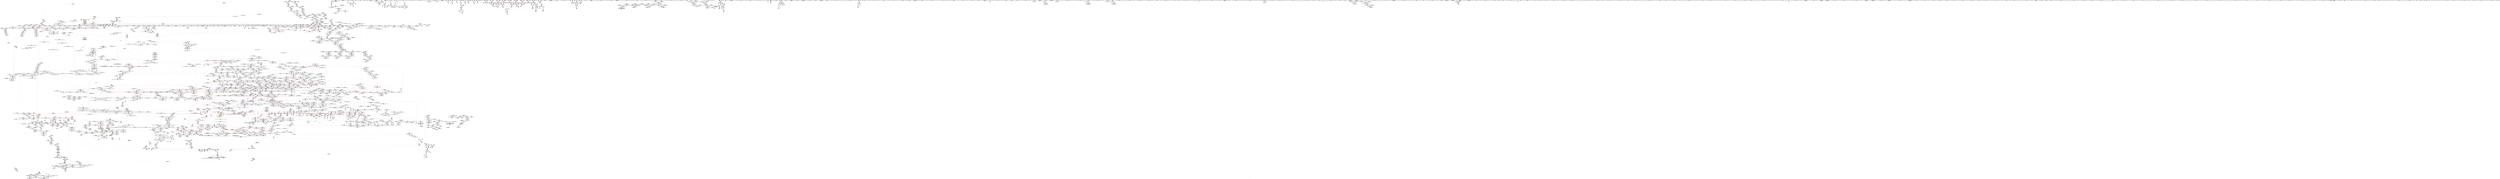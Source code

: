 digraph "SVFG" {
	label="SVFG";

	Node0x56295379d710 [shape=record,color=grey,label="{NodeID: 0\nNullPtr|{|<s57>190}}"];
	Node0x56295379d710 -> Node0x56295413e010[style=solid];
	Node0x56295379d710 -> Node0x56295413e110[style=solid];
	Node0x56295379d710 -> Node0x56295413e1e0[style=solid];
	Node0x56295379d710 -> Node0x56295413e2b0[style=solid];
	Node0x56295379d710 -> Node0x56295413e380[style=solid];
	Node0x56295379d710 -> Node0x56295413e450[style=solid];
	Node0x56295379d710 -> Node0x56295413e520[style=solid];
	Node0x56295379d710 -> Node0x56295413e5f0[style=solid];
	Node0x56295379d710 -> Node0x56295413e6c0[style=solid];
	Node0x56295379d710 -> Node0x56295413e790[style=solid];
	Node0x56295379d710 -> Node0x56295413e860[style=solid];
	Node0x56295379d710 -> Node0x56295413e930[style=solid];
	Node0x56295379d710 -> Node0x56295413ea00[style=solid];
	Node0x56295379d710 -> Node0x56295413ead0[style=solid];
	Node0x56295379d710 -> Node0x56295413eba0[style=solid];
	Node0x56295379d710 -> Node0x56295413ec70[style=solid];
	Node0x56295379d710 -> Node0x56295413ed40[style=solid];
	Node0x56295379d710 -> Node0x56295413ee10[style=solid];
	Node0x56295379d710 -> Node0x56295413eee0[style=solid];
	Node0x56295379d710 -> Node0x56295413efb0[style=solid];
	Node0x56295379d710 -> Node0x56295413f080[style=solid];
	Node0x56295379d710 -> Node0x56295413f150[style=solid];
	Node0x56295379d710 -> Node0x56295413f220[style=solid];
	Node0x56295379d710 -> Node0x56295413f2f0[style=solid];
	Node0x56295379d710 -> Node0x56295413f3c0[style=solid];
	Node0x56295379d710 -> Node0x56295413f490[style=solid];
	Node0x56295379d710 -> Node0x56295413f560[style=solid];
	Node0x56295379d710 -> Node0x56295413f630[style=solid];
	Node0x56295379d710 -> Node0x56295413f700[style=solid];
	Node0x56295379d710 -> Node0x56295413f7d0[style=solid];
	Node0x56295379d710 -> Node0x56295413f8a0[style=solid];
	Node0x56295379d710 -> Node0x56295413f970[style=solid];
	Node0x56295379d710 -> Node0x56295413fa40[style=solid];
	Node0x56295379d710 -> Node0x56295413fb10[style=solid];
	Node0x56295379d710 -> Node0x56295413fbe0[style=solid];
	Node0x56295379d710 -> Node0x56295413fcb0[style=solid];
	Node0x56295379d710 -> Node0x56295413fd80[style=solid];
	Node0x56295379d710 -> Node0x56295413fe50[style=solid];
	Node0x56295379d710 -> Node0x56295413ff20[style=solid];
	Node0x56295379d710 -> Node0x56295413fff0[style=solid];
	Node0x56295379d710 -> Node0x5629541400c0[style=solid];
	Node0x56295379d710 -> Node0x562954140190[style=solid];
	Node0x56295379d710 -> Node0x562954140260[style=solid];
	Node0x56295379d710 -> Node0x562954140330[style=solid];
	Node0x56295379d710 -> Node0x562954140400[style=solid];
	Node0x56295379d710 -> Node0x5629541404d0[style=solid];
	Node0x56295379d710 -> Node0x5629541405a0[style=solid];
	Node0x56295379d710 -> Node0x562954140670[style=solid];
	Node0x56295379d710 -> Node0x562954140740[style=solid];
	Node0x56295379d710 -> Node0x562954152db0[style=solid];
	Node0x56295379d710 -> Node0x562954197c00[style=solid];
	Node0x56295379d710 -> Node0x56295419d3c0[style=solid];
	Node0x56295379d710 -> Node0x562954200460[style=solid];
	Node0x56295379d710 -> Node0x5629542029e0[style=solid];
	Node0x56295379d710 -> Node0x562954202fe0[style=solid];
	Node0x56295379d710 -> Node0x5629542035e0[style=solid];
	Node0x56295379d710 -> Node0x5629542047e0[style=solid];
	Node0x56295379d710:s57 -> Node0x562954407680[style=solid,color=red];
	Node0x562954313fc0 [shape=record,color=yellow,style=double,label="{NodeID: 4871\n56V_2 = CSCHI(MR_56V_1)\npts\{6300000 6300001 6300002 6300003 6300004 \}\nCS[]|{<s0>32|<s1>32|<s2>32|<s3>32}}"];
	Node0x562954313fc0:s0 -> Node0x562954296460[style=dashed,color=blue];
	Node0x562954313fc0:s1 -> Node0x562954296960[style=dashed,color=blue];
	Node0x562954313fc0:s2 -> Node0x562954298760[style=dashed,color=blue];
	Node0x562954313fc0:s3 -> Node0x562954313870[style=dashed,color=blue];
	Node0x5629541461a0 [shape=record,color=red,label="{NodeID: 1550\n2802\<--2757\n\<--__depth_limit.addr\n_ZSt16__introsort_loopIPSt4pairIiiElN9__gnu_cxx5__ops15_Iter_less_iterEEvT_S6_T0_T1_\n|{<s0>202}}"];
	Node0x5629541461a0:s0 -> Node0x5629543f0c90[style=solid,color=red];
	Node0x562954123ed0 [shape=record,color=green,label="{NodeID: 443\n2696\<--2697\n__t.addr\<--__t.addr_field_insensitive\n_ZSt7forwardIRbEOT_RNSt16remove_referenceIS1_E4typeE\n}"];
	Node0x562954123ed0 -> Node0x5629541742c0[style=solid];
	Node0x562954123ed0 -> Node0x5629541a0890[style=solid];
	Node0x56295440d4a0 [shape=record,color=black,label="{NodeID: 5314\n1018 = PHI(651, 655, 3142, 3229, 3255, 3345, 3357, 3676, 3781, 3790, 3891, )\n1st arg _ZNSt4pairIiiEaSEOS0_ }"];
	Node0x56295440d4a0 -> Node0x562954196950[style=solid];
	Node0x56295419bb60 [shape=record,color=blue,label="{NodeID: 1993\n1907\<--1904\n__x.addr\<--__x\n_ZNKSt9_IdentityIiEclERKi\n}"];
	Node0x56295419bb60 -> Node0x56295416ed70[style=dashed];
	Node0x562954133360 [shape=record,color=black,label="{NodeID: 886\n3044\<--3042\nsub.ptr.rhs.cast\<--\n_ZSt11__make_heapIPSt4pairIiiEN9__gnu_cxx5__ops15_Iter_less_iterEEvT_S6_RT0_\n}"];
	Node0x562954133360 -> Node0x5629541fa8e0[style=solid];
	Node0x562954169ea0 [shape=record,color=red,label="{NodeID: 1329\n1093\<--1092\n\<--\n_Z8checkmaxIiEvRT_S0_\n}"];
	Node0x562954169ea0 -> Node0x562954203a60[style=solid];
	Node0x56295411c1c0 [shape=record,color=green,label="{NodeID: 222\n1245\<--1246\nthis.addr\<--this.addr_field_insensitive\n_ZN9__gnu_cxx13new_allocatorISt13_Rb_tree_nodeIiEEC2Ev\n}"];
	Node0x56295411c1c0 -> Node0x56295416a860[style=solid];
	Node0x56295411c1c0 -> Node0x562954197a60[style=solid];
	Node0x5629543fb180 [shape=record,color=black,label="{NodeID: 5093\n690 = PHI(923, )\n}"];
	Node0x562954151600 [shape=record,color=red,label="{NodeID: 1772\n3892\<--3870\n\<--__result.addr\n_ZNSt20__copy_move_backwardILb1ELb0ESt26random_access_iterator_tagE13__copy_move_bIPSt4pairIiiES5_EET0_T_S7_S6_\n}"];
	Node0x562954151600 -> Node0x562954160850[style=solid];
	Node0x562954140260 [shape=record,color=black,label="{NodeID: 665\n2546\<--3\n\<--dummyVal\n_ZNSt8_Rb_treeIiiSt9_IdentityIiESt4lessIiESaIiEE17_M_construct_nodeIJRKiEEEvPSt13_Rb_tree_nodeIiEDpOT_\n}"];
	Node0x5629541faa60 [shape=record,color=grey,label="{NodeID: 3322\n3046 = Binary(3045, 1711, )\n}"];
	Node0x5629541faa60 -> Node0x5629542020e0[style=solid];
	Node0x5629541a6fc0 [shape=record,color=blue,label="{NodeID: 2215\n3842\<--2065\n__simple\<--\n_ZSt22__copy_move_backward_aILb1EPSt4pairIiiES2_ET1_T0_S4_S3_\n}"];
	Node0x56295415eb10 [shape=record,color=purple,label="{NodeID: 1108\n3959\<--3153\noffset_1\<--\n}"];
	Node0x56295415eb10 -> Node0x5629541a2ec0[style=solid];
	Node0x562954113590 [shape=record,color=green,label="{NodeID: 1\n7\<--1\n__dso_handle\<--dummyObj\nGlob }"];
	Node0x562954314120 [shape=record,color=yellow,style=double,label="{NodeID: 4872\n281V_2 = CSCHI(MR_281V_1)\npts\{9000000 \}\nCS[]}"];
	Node0x562954314120 -> Node0x5629541688b0[style=dashed];
	Node0x562954146270 [shape=record,color=red,label="{NodeID: 1551\n2800\<--2761\n\<--__cut\n_ZSt16__introsort_loopIPSt4pairIiiElN9__gnu_cxx5__ops15_Iter_less_iterEEvT_S6_T0_T1_\n|{<s0>202}}"];
	Node0x562954146270:s0 -> Node0x5629543f09f0[style=solid,color=red];
	Node0x562954123fa0 [shape=record,color=green,label="{NodeID: 444\n2704\<--2705\n__comp\<--__comp_field_insensitive\n_ZSt6__sortIPSt4pairIiiEN9__gnu_cxx5__ops15_Iter_less_iterEEvT_S6_T0_\n}"];
	Node0x56295440d860 [shape=record,color=black,label="{NodeID: 5315\n3627 = PHI(2847, 2860, )\n0th arg _ZSt16__insertion_sortIPSt4pairIiiEN9__gnu_cxx5__ops15_Iter_less_iterEEvT_S6_T0_ }"];
	Node0x56295440d860 -> Node0x5629541a59d0[style=solid];
	Node0x56295419bc30 [shape=record,color=blue,label="{NodeID: 1994\n1916\<--1915\n__x.addr\<--__x\n_ZNSt8_Rb_treeIiiSt9_IdentityIiESt4lessIiESaIiEE8_S_valueEPKSt13_Rb_tree_nodeIiE\n}"];
	Node0x56295419bc30 -> Node0x56295416ee40[style=dashed];
	Node0x562954133430 [shape=record,color=black,label="{NodeID: 887\n3052\<--3050\nsub.ptr.lhs.cast1\<--\n_ZSt11__make_heapIPSt4pairIiiEN9__gnu_cxx5__ops15_Iter_less_iterEEvT_S6_RT0_\n}"];
	Node0x562954133430 -> Node0x5629541fa460[style=solid];
	Node0x562954169f70 [shape=record,color=red,label="{NodeID: 1330\n1106\<--1103\nthis1\<--this.addr\n_ZNSt3setIiSt4lessIiESaIiEED2Ev\n}"];
	Node0x562954169f70 -> Node0x5629541583e0[style=solid];
	Node0x56295411c290 [shape=record,color=green,label="{NodeID: 223\n1252\<--1253\nthis.addr\<--this.addr_field_insensitive\n_ZNSt15_Rb_tree_header8_M_resetEv\n}"];
	Node0x56295411c290 -> Node0x56295416a930[style=solid];
	Node0x56295411c290 -> Node0x562954197b30[style=solid];
	Node0x5629543fb290 [shape=record,color=black,label="{NodeID: 5094\n704 = PHI(957, )\n}"];
	Node0x5629541516d0 [shape=record,color=red,label="{NodeID: 1773\n3901\<--3870\n\<--__result.addr\n_ZNSt20__copy_move_backwardILb1ELb0ESt26random_access_iterator_tagE13__copy_move_bIPSt4pairIiiES5_EET0_T_S7_S6_\n}"];
	Node0x5629541516d0 -> Node0x562954134fd0[style=solid];
	Node0x562954140330 [shape=record,color=black,label="{NodeID: 666\n2547\<--3\n\<--dummyVal\n_ZNSt8_Rb_treeIiiSt9_IdentityIiESt4lessIiESaIiEE17_M_construct_nodeIJRKiEEEvPSt13_Rb_tree_nodeIiEDpOT_\n}"];
	Node0x562954140330 -> Node0x56295419f9f0[style=solid];
	Node0x5629541fabe0 [shape=record,color=grey,label="{NodeID: 3323\n764 = Binary(763, 220, )\n}"];
	Node0x5629541fabe0 -> Node0x5629541951c0[style=solid];
	Node0x5629541a7090 [shape=record,color=blue,label="{NodeID: 2216\n3857\<--3856\n__it.addr\<--__it\n_ZSt12__niter_baseIPSt4pairIiiEET_S3_\n}"];
	Node0x5629541a7090 -> Node0x5629541512c0[style=dashed];
	Node0x56295415ebe0 [shape=record,color=purple,label="{NodeID: 1109\n3957\<--3154\noffset_0\<--\n}"];
	Node0x56295415ebe0 -> Node0x562954152230[style=solid];
	Node0x562954113620 [shape=record,color=green,label="{NodeID: 2\n9\<--1\n\<--dummyObj\nCan only get source location for instruction, argument, global var or function.}"];
	Node0x562954314280 [shape=record,color=yellow,style=double,label="{NodeID: 4873\n310V_2 = CSCHI(MR_310V_1)\npts\{6300001 6300002 6300003 6300004 26110004 \}\nCS[]|{<s0>37|<s1>37|<s2>37|<s3>37|<s4>37}}"];
	Node0x562954314280:s0 -> Node0x562954296460[style=dashed,color=blue];
	Node0x562954314280:s1 -> Node0x562954296960[style=dashed,color=blue];
	Node0x562954314280:s2 -> Node0x562954298260[style=dashed,color=blue];
	Node0x562954314280:s3 -> Node0x562954298760[style=dashed,color=blue];
	Node0x562954314280:s4 -> Node0x5629542a68f0[style=dashed,color=blue];
	Node0x5629542c4a80 [shape=record,color=yellow,style=double,label="{NodeID: 3766\n217V_1 = ENCHI(MR_217V_0)\npts\{634 \}\nFun[_ZNSt16allocator_traitsISaISt13_Rb_tree_nodeIiEEE9constructIiJRKiEEEvRS2_PT_DpOT0_]|{<s0>195}}"];
	Node0x5629542c4a80:s0 -> Node0x5629542ce920[style=dashed,color=red];
	Node0x562954146340 [shape=record,color=red,label="{NodeID: 1552\n2804\<--2761\n\<--__cut\n_ZSt16__introsort_loopIPSt4pairIiiElN9__gnu_cxx5__ops15_Iter_less_iterEEvT_S6_T0_T1_\n}"];
	Node0x562954146340 -> Node0x5629541a0f10[style=solid];
	Node0x562954124070 [shape=record,color=green,label="{NodeID: 445\n2706\<--2707\n__first.addr\<--__first.addr_field_insensitive\n_ZSt6__sortIPSt4pairIiiEN9__gnu_cxx5__ops15_Iter_less_iterEEvT_S6_T0_\n}"];
	Node0x562954124070 -> Node0x562954174390[style=solid];
	Node0x562954124070 -> Node0x562954174460[style=solid];
	Node0x562954124070 -> Node0x562954174530[style=solid];
	Node0x562954124070 -> Node0x562954174600[style=solid];
	Node0x562954124070 -> Node0x5629541a0960[style=solid];
	Node0x56295440d9b0 [shape=record,color=black,label="{NodeID: 5316\n3628 = PHI(2849, 2861, )\n1st arg _ZSt16__insertion_sortIPSt4pairIiiEN9__gnu_cxx5__ops15_Iter_less_iterEEvT_S6_T0_ }"];
	Node0x56295440d9b0 -> Node0x5629541a5aa0[style=solid];
	Node0x56295419bd00 [shape=record,color=blue,label="{NodeID: 1995\n1926\<--1925\nthis.addr\<--this\n_ZNKSt13_Rb_tree_nodeIiE9_M_valptrEv\n}"];
	Node0x56295419bd00 -> Node0x56295416ef10[style=dashed];
	Node0x562954133500 [shape=record,color=black,label="{NodeID: 888\n3053\<--3051\nsub.ptr.rhs.cast2\<--\n_ZSt11__make_heapIPSt4pairIiiEN9__gnu_cxx5__ops15_Iter_less_iterEEvT_S6_RT0_\n}"];
	Node0x562954133500 -> Node0x5629541fa460[style=solid];
	Node0x56295416a040 [shape=record,color=red,label="{NodeID: 1331\n1139\<--1117\n\<--testcase\nmain\n}"];
	Node0x56295416a040 -> Node0x562954203760[style=solid];
	Node0x56295411c360 [shape=record,color=green,label="{NodeID: 224\n1273\<--1274\n__cxa_begin_catch\<--__cxa_begin_catch_field_insensitive\n}"];
	Node0x5629543fb3a0 [shape=record,color=black,label="{NodeID: 5095\n783 = PHI(991, )\n}"];
	Node0x5629543fb3a0 -> Node0x562954195500[style=solid];
	Node0x5629541517a0 [shape=record,color=red,label="{NodeID: 1774\n3885\<--3872\n\<--__n\n_ZNSt20__copy_move_backwardILb1ELb0ESt26random_access_iterator_tagE13__copy_move_bIPSt4pairIiiES5_EET0_T_S7_S6_\n}"];
	Node0x5629541517a0 -> Node0x5629542038e0[style=solid];
	Node0x562954140400 [shape=record,color=black,label="{NodeID: 667\n2549\<--3\n\<--dummyVal\n_ZNSt8_Rb_treeIiiSt9_IdentityIiESt4lessIiESaIiEE17_M_construct_nodeIJRKiEEEvPSt13_Rb_tree_nodeIiEDpOT_\n}"];
	Node0x562954140400 -> Node0x56295419fac0[style=solid];
	Node0x5629541fad60 [shape=record,color=grey,label="{NodeID: 3324\n869 = Binary(868, 221, )\n}"];
	Node0x5629541fad60 -> Node0x562954195b80[style=solid];
	Node0x5629541a7160 [shape=record,color=blue,label="{NodeID: 2217\n3866\<--3863\n__first.addr\<--__first\n_ZNSt20__copy_move_backwardILb1ELb0ESt26random_access_iterator_tagE13__copy_move_bIPSt4pairIiiES5_EET0_T_S7_S6_\n}"];
	Node0x5629541a7160 -> Node0x562954151390[style=dashed];
	Node0x56295415ecb0 [shape=record,color=purple,label="{NodeID: 1110\n3960\<--3154\noffset_1\<--\n}"];
	Node0x56295415ecb0 -> Node0x562954152300[style=solid];
	Node0x5629541138d0 [shape=record,color=green,label="{NodeID: 3\n12\<--1\n\<--dummyObj\nCan only get source location for instruction, argument, global var or function.}"];
	Node0x562954314410 [shape=record,color=yellow,style=double,label="{NodeID: 4874\n308V_2 = CSCHI(MR_308V_1)\npts\{9610000 9610001 \}\nCS[]}"];
	Node0x562954146410 [shape=record,color=red,label="{NodeID: 1553\n2813\<--2810\n\<--__n.addr\n_ZSt4__lgl\n}"];
	Node0x562954124140 [shape=record,color=green,label="{NodeID: 446\n2708\<--2709\n__last.addr\<--__last.addr_field_insensitive\n_ZSt6__sortIPSt4pairIiiEN9__gnu_cxx5__ops15_Iter_less_iterEEvT_S6_T0_\n}"];
	Node0x562954124140 -> Node0x562954145640[style=solid];
	Node0x562954124140 -> Node0x562954145710[style=solid];
	Node0x562954124140 -> Node0x5629541457e0[style=solid];
	Node0x562954124140 -> Node0x5629541458b0[style=solid];
	Node0x562954124140 -> Node0x5629541a0a30[style=solid];
	Node0x56295440db00 [shape=record,color=black,label="{NodeID: 5317\n2895 = PHI(2794, )\n0th arg _ZSt27__unguarded_partition_pivotIPSt4pairIiiEN9__gnu_cxx5__ops15_Iter_less_iterEET_S6_S6_T0_ }"];
	Node0x56295440db00 -> Node0x5629541a14c0[style=solid];
	Node0x56295419bdd0 [shape=record,color=blue,label="{NodeID: 1996\n1937\<--1936\nthis.addr\<--this\n_ZNK9__gnu_cxx16__aligned_membufIiE6_M_ptrEv\n}"];
	Node0x56295419bdd0 -> Node0x56295416efe0[style=dashed];
	Node0x5629541335d0 [shape=record,color=black,label="{NodeID: 889\n3069\<--3065\n\<--call\n_ZSt11__make_heapIPSt4pairIiiEN9__gnu_cxx5__ops15_Iter_less_iterEEvT_S6_RT0_\n}"];
	Node0x5629541335d0 -> Node0x56295415e220[style=solid];
	Node0x5629541335d0 -> Node0x56295415e2f0[style=solid];
	Node0x56295416a110 [shape=record,color=red,label="{NodeID: 1332\n1138\<--1119\n\<--caseId\nmain\n}"];
	Node0x56295416a110 -> Node0x562954203760[style=solid];
	Node0x56295411c460 [shape=record,color=green,label="{NodeID: 225\n1276\<--1277\n_ZSt9terminatev\<--_ZSt9terminatev_field_insensitive\n}"];
	Node0x5629543fb540 [shape=record,color=black,label="{NodeID: 5096\n791 = PHI(1016, )\n}"];
	Node0x562954282720 [shape=record,color=yellow,style=double,label="{NodeID: 3989\n645V_1 = ENCHI(MR_645V_0)\npts\{2015 2019 \}\nFun[_ZNSt4pairISt17_Rb_tree_iteratorIiEbEC2IS1_bLb1EEEOT_OT0_]}"];
	Node0x562954282720 -> Node0x562954171950[style=dashed];
	Node0x562954151870 [shape=record,color=red,label="{NodeID: 1775\n3897\<--3872\n\<--__n\n_ZNSt20__copy_move_backwardILb1ELb0ESt26random_access_iterator_tagE13__copy_move_bIPSt4pairIiiES5_EET0_T_S7_S6_\n}"];
	Node0x562954151870 -> Node0x5629541fd160[style=solid];
	Node0x5629541404d0 [shape=record,color=black,label="{NodeID: 668\n2558\<--3\nlpad.val\<--dummyVal\n_ZNSt8_Rb_treeIiiSt9_IdentityIiESt4lessIiESaIiEE17_M_construct_nodeIJRKiEEEvPSt13_Rb_tree_nodeIiEDpOT_\n}"];
	Node0x5629541faee0 [shape=record,color=grey,label="{NodeID: 3325\n2843 = Binary(2841, 2842, )\n}"];
	Node0x5629541faee0 -> Node0x5629541fb1e0[style=solid];
	Node0x5629541a7230 [shape=record,color=blue,label="{NodeID: 2218\n3868\<--3864\n__last.addr\<--__last\n_ZNSt20__copy_move_backwardILb1ELb0ESt26random_access_iterator_tagE13__copy_move_bIPSt4pairIiiES5_EET0_T_S7_S6_\n}"];
	Node0x5629541a7230 -> Node0x562954151460[style=dashed];
	Node0x5629541a7230 -> Node0x562954287460[style=dashed];
	Node0x56295415ed80 [shape=record,color=purple,label="{NodeID: 1111\n3962\<--3274\noffset_0\<--\n}"];
	Node0x56295415ed80 -> Node0x5629541a3950[style=solid];
	Node0x562954113990 [shape=record,color=green,label="{NodeID: 4\n30\<--1\n.str\<--dummyObj\nGlob }"];
	Node0x562954314570 [shape=record,color=yellow,style=double,label="{NodeID: 4875\n318V_2 = CSCHI(MR_318V_1)\npts\{9950000 9950001 \}\nCS[]}"];
	Node0x5629541464e0 [shape=record,color=red,label="{NodeID: 1554\n2840\<--2827\n\<--__first.addr\n_ZSt22__final_insertion_sortIPSt4pairIiiEN9__gnu_cxx5__ops15_Iter_less_iterEEvT_S6_T0_\n}"];
	Node0x5629541464e0 -> Node0x562954132b40[style=solid];
	Node0x562954124210 [shape=record,color=green,label="{NodeID: 447\n2710\<--2711\nagg.tmp\<--agg.tmp_field_insensitive\n_ZSt6__sortIPSt4pairIiiEN9__gnu_cxx5__ops15_Iter_less_iterEEvT_S6_T0_\n}"];
	Node0x56295440dc10 [shape=record,color=black,label="{NodeID: 5318\n2896 = PHI(2795, )\n1st arg _ZSt27__unguarded_partition_pivotIPSt4pairIiiEN9__gnu_cxx5__ops15_Iter_less_iterEET_S6_S6_T0_ }"];
	Node0x56295440dc10 -> Node0x5629541a1590[style=solid];
	Node0x56295419bea0 [shape=record,color=blue,label="{NodeID: 1997\n1948\<--1947\nthis.addr\<--this\n_ZNK9__gnu_cxx16__aligned_membufIiE7_M_addrEv\n}"];
	Node0x56295419bea0 -> Node0x56295416f0b0[style=dashed];
	Node0x5629541336a0 [shape=record,color=black,label="{NodeID: 890\n3076\<--3074\n\<--call5\n_ZSt11__make_heapIPSt4pairIiiEN9__gnu_cxx5__ops15_Iter_less_iterEEvT_S6_RT0_\n}"];
	Node0x5629541336a0 -> Node0x56295415e560[style=solid];
	Node0x5629541336a0 -> Node0x56295415e630[style=solid];
	Node0x56295416a1e0 [shape=record,color=red,label="{NodeID: 1333\n1142\<--1119\n\<--caseId\nmain\n}"];
	Node0x56295411c560 [shape=record,color=green,label="{NodeID: 226\n1284\<--1285\n__t.addr\<--__t.addr_field_insensitive\n_ZSt7forwardIRiEOT_RNSt16remove_referenceIS1_E4typeE\n}"];
	Node0x56295411c560 -> Node0x56295416aa00[style=solid];
	Node0x56295411c560 -> Node0x562954197f40[style=solid];
	Node0x5629543fb650 [shape=record,color=black,label="{NodeID: 5097\n801 = PHI(1039, )\n}"];
	Node0x5629543fb650 -> Node0x562954195770[style=solid];
	Node0x562954282800 [shape=record,color=yellow,style=double,label="{NodeID: 3990\n647V_1 = ENCHI(MR_647V_0)\npts\{20130000 20170000 \}\nFun[_ZNSt4pairISt17_Rb_tree_iteratorIiEbEC2IS1_bLb1EEEOT_OT0_]}"];
	Node0x562954282800 -> Node0x562954151c80[style=dashed];
	Node0x562954151940 [shape=record,color=red,label="{NodeID: 1776\n3916\<--3907\nthis1\<--this.addr\n_ZNK9__gnu_cxx5__ops14_Val_less_iterclISt4pairIiiEPS4_EEbRT_T0_\n}"];
	Node0x5629541405a0 [shape=record,color=black,label="{NodeID: 669\n2559\<--3\nlpad.val8\<--dummyVal\n_ZNSt8_Rb_treeIiiSt9_IdentityIiESt4lessIiESaIiEE17_M_construct_nodeIJRKiEEEvPSt13_Rb_tree_nodeIiEDpOT_\n}"];
	Node0x5629541fb060 [shape=record,color=grey,label="{NodeID: 3326\n865 = Binary(864, 863, )\n}"];
	Node0x5629541fb060 -> Node0x562954195ab0[style=solid];
	Node0x5629541a7300 [shape=record,color=blue,label="{NodeID: 2219\n3870\<--3865\n__result.addr\<--__result\n_ZNSt20__copy_move_backwardILb1ELb0ESt26random_access_iterator_tagE13__copy_move_bIPSt4pairIiiES5_EET0_T_S7_S6_\n}"];
	Node0x5629541a7300 -> Node0x562954287960[style=dashed];
	Node0x56295415ee50 [shape=record,color=purple,label="{NodeID: 1112\n3965\<--3274\noffset_1\<--\n}"];
	Node0x56295415ee50 -> Node0x5629541a3a20[style=solid];
	Node0x562954113a50 [shape=record,color=green,label="{NodeID: 5\n32\<--1\n.str.2\<--dummyObj\nGlob }"];
	Node0x5629543146d0 [shape=record,color=yellow,style=double,label="{NodeID: 4876\n335V_2 = CSCHI(MR_335V_1)\npts\{10430000 10430001 \}\nCS[]}"];
	Node0x5629541465b0 [shape=record,color=red,label="{NodeID: 1555\n2847\<--2827\n\<--__first.addr\n_ZSt22__final_insertion_sortIPSt4pairIiiEN9__gnu_cxx5__ops15_Iter_less_iterEEvT_S6_T0_\n|{<s0>204}}"];
	Node0x5629541465b0:s0 -> Node0x56295440d860[style=solid,color=red];
	Node0x5629541242e0 [shape=record,color=green,label="{NodeID: 448\n2712\<--2713\nagg.tmp1\<--agg.tmp1_field_insensitive\n_ZSt6__sortIPSt4pairIiiEN9__gnu_cxx5__ops15_Iter_less_iterEEvT_S6_T0_\n}"];
	Node0x56295440dd20 [shape=record,color=black,label="{NodeID: 5319\n2628 = PHI(2523, )\n0th arg _ZNSt16allocator_traitsISaISt13_Rb_tree_nodeIiEEE9constructIiJRKiEEEvRS2_PT_DpOT0_ }"];
	Node0x56295440dd20 -> Node0x5629541a0070[style=solid];
	Node0x56295419bf70 [shape=record,color=blue,label="{NodeID: 1998\n1957\<--1956\n__x.addr\<--__x\n_ZNSt8_Rb_treeIiiSt9_IdentityIiESt4lessIiESaIiEE8_S_valueEPKSt18_Rb_tree_node_base\n}"];
	Node0x56295419bf70 -> Node0x56295416f180[style=dashed];
	Node0x562954133770 [shape=record,color=black,label="{NodeID: 891\n3093\<--3109\n_ZNK9__gnu_cxx5__ops15_Iter_less_iterclIPSt4pairIiiES5_EEbT_T0__ret\<--call\n_ZNK9__gnu_cxx5__ops15_Iter_less_iterclIPSt4pairIiiES5_EEbT_T0_\n|{<s0>212|<s1>228|<s2>244|<s3>245|<s4>247|<s5>250|<s6>252|<s7>255|<s8>256|<s9>265}}"];
	Node0x562954133770:s0 -> Node0x562954403b80[style=solid,color=blue];
	Node0x562954133770:s1 -> Node0x562954404580[style=solid,color=blue];
	Node0x562954133770:s2 -> Node0x5629543ff000[style=solid,color=blue];
	Node0x562954133770:s3 -> Node0x5629543ff110[style=solid,color=blue];
	Node0x562954133770:s4 -> Node0x5629543ff220[style=solid,color=blue];
	Node0x562954133770:s5 -> Node0x5629543ff330[style=solid,color=blue];
	Node0x562954133770:s6 -> Node0x5629543ff470[style=solid,color=blue];
	Node0x562954133770:s7 -> Node0x5629543ff5b0[style=solid,color=blue];
	Node0x562954133770:s8 -> Node0x562954404a80[style=solid,color=blue];
	Node0x562954133770:s9 -> Node0x562954404f80[style=solid,color=blue];
	Node0x56295416a2b0 [shape=record,color=red,label="{NodeID: 1334\n1158\<--1119\n\<--caseId\nmain\n}"];
	Node0x56295416a2b0 -> Node0x5629541fe7e0[style=solid];
	Node0x562954124ba0 [shape=record,color=green,label="{NodeID: 227\n1291\<--1292\n__t.addr\<--__t.addr_field_insensitive\n_ZSt7forwardIiEOT_RNSt16remove_referenceIS0_E4typeE\n}"];
	Node0x562954124ba0 -> Node0x56295416aad0[style=solid];
	Node0x562954124ba0 -> Node0x562954198010[style=solid];
	Node0x5629543fb7c0 [shape=record,color=black,label="{NodeID: 5098\n1398 = PHI(1442, )\n|{<s0>89}}"];
	Node0x5629543fb7c0:s0 -> Node0x56295440e910[style=solid,color=red];
	Node0x562954151a10 [shape=record,color=red,label="{NodeID: 1777\n3917\<--3909\n\<--__val.addr\n_ZNK9__gnu_cxx5__ops14_Val_less_iterclISt4pairIiiEPS4_EEbRT_T0_\n|{<s0>292}}"];
	Node0x562954151a10:s0 -> Node0x5629543eb900[style=solid,color=red];
	Node0x562954140670 [shape=record,color=black,label="{NodeID: 670\n2561\<--3\n\<--dummyVal\n_ZNSt8_Rb_treeIiiSt9_IdentityIiESt4lessIiESaIiEE17_M_construct_nodeIJRKiEEEvPSt13_Rb_tree_nodeIiEDpOT_\n}"];
	Node0x5629541fb1e0 [shape=record,color=grey,label="{NodeID: 3327\n2844 = Binary(2843, 1711, )\n}"];
	Node0x5629541fb1e0 -> Node0x5629542023e0[style=solid];
	Node0x5629541a73d0 [shape=record,color=blue,label="{NodeID: 2220\n3872\<--3882\n__n\<--sub.ptr.div\n_ZNSt20__copy_move_backwardILb1ELb0ESt26random_access_iterator_tagE13__copy_move_bIPSt4pairIiiES5_EET0_T_S7_S6_\n}"];
	Node0x5629541a73d0 -> Node0x562954287e60[style=dashed];
	Node0x56295415ef20 [shape=record,color=purple,label="{NodeID: 1113\n3963\<--3275\noffset_0\<--\n}"];
	Node0x56295415ef20 -> Node0x5629541523d0[style=solid];
	Node0x5629541142c0 [shape=record,color=green,label="{NodeID: 6\n34\<--1\n.str.3\<--dummyObj\nGlob }"];
	Node0x562954314830 [shape=record,color=yellow,style=double,label="{NodeID: 4877\n211V_2 = CSCHI(MR_211V_1)\npts\{29 \}\nCS[]|{<s0>42|<s1>42|<s2>42|<s3>42}}"];
	Node0x562954314830:s0 -> Node0x5629541683d0[style=dashed,color=blue];
	Node0x562954314830:s1 -> Node0x5629541684a0[style=dashed,color=blue];
	Node0x562954314830:s2 -> Node0x562954168570[style=dashed,color=blue];
	Node0x562954314830:s3 -> Node0x562954291460[style=dashed,color=blue];
	Node0x5629542c4e30 [shape=record,color=yellow,style=double,label="{NodeID: 3770\n266V_1 = ENCHI(MR_266V_0)\npts\{26110004 \}\nFun[_ZNSt16allocator_traitsISaISt13_Rb_tree_nodeIiEEE9constructIiJRKiEEEvRS2_PT_DpOT0_]|{<s0>195}}"];
	Node0x5629542c4e30:s0 -> Node0x5629541a0550[style=dashed,color=red];
	Node0x562954146680 [shape=record,color=red,label="{NodeID: 1556\n2848\<--2827\n\<--__first.addr\n_ZSt22__final_insertion_sortIPSt4pairIiiEN9__gnu_cxx5__ops15_Iter_less_iterEEvT_S6_T0_\n}"];
	Node0x562954146680 -> Node0x56295415dad0[style=solid];
	Node0x5629541243b0 [shape=record,color=green,label="{NodeID: 449\n2729\<--2730\n_ZSt4__lgl\<--_ZSt4__lgl_field_insensitive\n}"];
	Node0x56295440de30 [shape=record,color=black,label="{NodeID: 5320\n2629 = PHI(2525, )\n1st arg _ZNSt16allocator_traitsISaISt13_Rb_tree_nodeIiEEE9constructIiJRKiEEEvRS2_PT_DpOT0_ }"];
	Node0x56295440de30 -> Node0x5629541a0140[style=solid];
	Node0x56295419c040 [shape=record,color=blue,label="{NodeID: 1999\n1968\<--1965\nthis.addr\<--this\n_ZNKSt8_Rb_treeIiiSt9_IdentityIiESt4lessIiESaIiEE3endEv\n}"];
	Node0x56295419c040 -> Node0x56295416f250[style=dashed];
	Node0x562954133840 [shape=record,color=black,label="{NodeID: 892\n3138\<--3126\n\<--__value\n_ZSt10__pop_heapIPSt4pairIiiEN9__gnu_cxx5__ops15_Iter_less_iterEEvT_S6_S6_RT0_\n}"];
	Node0x562954133840 -> Node0x56295415e700[style=solid];
	Node0x562954133840 -> Node0x56295415e7d0[style=solid];
	Node0x56295416a380 [shape=record,color=red,label="{NodeID: 1335\n1150\<--1121\n\<--ret\nmain\n}"];
	Node0x562954124c30 [shape=record,color=green,label="{NodeID: 228\n1300\<--1301\nthis.addr\<--this.addr_field_insensitive\n_ZNSt4pairIiiEC2IRiiLb1EEEOT_OT0_\n}"];
	Node0x562954124c30 -> Node0x56295416aba0[style=solid];
	Node0x562954124c30 -> Node0x5629541980e0[style=solid];
	Node0x5629543fb900 [shape=record,color=black,label="{NodeID: 5099\n1404 = PHI(1452, )\n}"];
	Node0x5629543fb900 -> Node0x562954198d10[style=solid];
	Node0x562954151ae0 [shape=record,color=red,label="{NodeID: 1778\n3918\<--3911\n\<--__it.addr\n_ZNK9__gnu_cxx5__ops14_Val_less_iterclISt4pairIiiEPS4_EEbRT_T0_\n|{<s0>292}}"];
	Node0x562954151ae0:s0 -> Node0x5629543eba90[style=solid,color=red];
	Node0x562954140740 [shape=record,color=black,label="{NodeID: 671\n2562\<--3\n\<--dummyVal\n_ZNSt8_Rb_treeIiiSt9_IdentityIiESt4lessIiESaIiEE17_M_construct_nodeIJRKiEEEvPSt13_Rb_tree_nodeIiEDpOT_\n|{<s0>189}}"];
	Node0x562954140740:s0 -> Node0x5629543ee880[style=solid,color=red];
	Node0x5629541fb360 [shape=record,color=grey,label="{NodeID: 3328\n874 = Binary(873, 221, )\n}"];
	Node0x5629541fb360 -> Node0x562954195c50[style=solid];
	Node0x5629541a74a0 [shape=record,color=blue,label="{NodeID: 2221\n3868\<--3889\n__last.addr\<--incdec.ptr\n_ZNSt20__copy_move_backwardILb1ELb0ESt26random_access_iterator_tagE13__copy_move_bIPSt4pairIiiES5_EET0_T_S7_S6_\n}"];
	Node0x5629541a74a0 -> Node0x562954287460[style=dashed];
	Node0x56295415eff0 [shape=record,color=purple,label="{NodeID: 1114\n3966\<--3275\noffset_1\<--\n}"];
	Node0x56295415eff0 -> Node0x5629541524a0[style=solid];
	Node0x562954114350 [shape=record,color=green,label="{NodeID: 7\n36\<--1\n.str.4\<--dummyObj\nGlob }"];
	Node0x562954146750 [shape=record,color=red,label="{NodeID: 1557\n2853\<--2827\n\<--__first.addr\n_ZSt22__final_insertion_sortIPSt4pairIiiEN9__gnu_cxx5__ops15_Iter_less_iterEEvT_S6_T0_\n}"];
	Node0x562954146750 -> Node0x56295415dba0[style=solid];
	Node0x5629541244b0 [shape=record,color=green,label="{NodeID: 450\n2734\<--2735\n_ZSt16__introsort_loopIPSt4pairIiiElN9__gnu_cxx5__ops15_Iter_less_iterEEvT_S6_T0_T1_\<--_ZSt16__introsort_loopIPSt4pairIiiElN9__gnu_cxx5__ops15_Iter_less_iterEEvT_S6_T0_T1__field_insensitive\n}"];
	Node0x56295440df40 [shape=record,color=black,label="{NodeID: 5321\n2630 = PHI(2527, )\n2nd arg _ZNSt16allocator_traitsISaISt13_Rb_tree_nodeIiEEE9constructIiJRKiEEEvRS2_PT_DpOT0_ }"];
	Node0x56295440df40 -> Node0x5629541a0210[style=solid];
	Node0x56295419c110 [shape=record,color=blue,label="{NodeID: 2000\n1986\<--1984\nthis.addr\<--this\n_ZNSt23_Rb_tree_const_iteratorIiEC2EPKSt18_Rb_tree_node_base\n}"];
	Node0x56295419c110 -> Node0x56295416f3f0[style=dashed];
	Node0x562954133910 [shape=record,color=black,label="{NodeID: 893\n3153\<--3128\n\<--agg.tmp\n_ZSt10__pop_heapIPSt4pairIiiEN9__gnu_cxx5__ops15_Iter_less_iterEEvT_S6_S6_RT0_\n}"];
	Node0x562954133910 -> Node0x56295415ea40[style=solid];
	Node0x562954133910 -> Node0x56295415eb10[style=solid];
	Node0x56295416a450 [shape=record,color=red,label="{NodeID: 1336\n1177\<--1174\nthis1\<--this.addr\n_ZNSt8_Rb_treeIiiSt9_IdentityIiESt4lessIiESaIiEEC2Ev\n}"];
	Node0x56295416a450 -> Node0x5629541584b0[style=solid];
	Node0x562954124cc0 [shape=record,color=green,label="{NodeID: 229\n1302\<--1303\n__x.addr\<--__x.addr_field_insensitive\n_ZNSt4pairIiiEC2IRiiLb1EEEOT_OT0_\n}"];
	Node0x562954124cc0 -> Node0x56295416ac70[style=solid];
	Node0x562954124cc0 -> Node0x5629541981b0[style=solid];
	Node0x5629543fba40 [shape=record,color=black,label="{NodeID: 5100\n912 = PHI(1656, )\n}"];
	Node0x5629543fba40 -> Node0x562954195f90[style=solid];
	Node0x562954151bb0 [shape=record,color=red,label="{NodeID: 1779\n3931\<--3930\ndummyVal\<--offset_0\n_ZNSt8_Rb_treeIiiSt9_IdentityIiESt4lessIiESaIiEE4findERKi\n}"];
	Node0x562954151bb0 -> Node0x56295419a7e0[style=solid];
	Node0x562954140810 [shape=record,color=black,label="{NodeID: 672\n1114\<--12\nmain_ret\<--\nmain\n}"];
	Node0x5629541fb4e0 [shape=record,color=grey,label="{NodeID: 3329\n2819 = Binary(2820, 2818, )\n}"];
	Node0x5629541fb4e0 -> Node0x5629541329a0[style=solid];
	Node0x5629541a7570 [shape=record,color=blue,label="{NodeID: 2222\n3870\<--3893\n__result.addr\<--incdec.ptr1\n_ZNSt20__copy_move_backwardILb1ELb0ESt26random_access_iterator_tagE13__copy_move_bIPSt4pairIiiES5_EET0_T_S7_S6_\n}"];
	Node0x5629541a7570 -> Node0x562954287960[style=dashed];
	Node0x56295415f0c0 [shape=record,color=purple,label="{NodeID: 1115\n3391\<--3390\nfirst\<--\n_ZStltIiiEbRKSt4pairIT_T0_ES5_\n}"];
	Node0x56295415f0c0 -> Node0x56295414c660[style=solid];
	Node0x5629541143e0 [shape=record,color=green,label="{NodeID: 8\n38\<--1\nstdin\<--dummyObj\nGlob }"];
	Node0x562954314b80 [shape=record,color=yellow,style=double,label="{NodeID: 4879\n56V_2 = CSCHI(MR_56V_1)\npts\{6300000 6300001 6300002 6300003 6300004 \}\nCS[]|{<s0>45}}"];
	Node0x562954314b80:s0 -> Node0x562954313fc0[style=dashed,color=blue];
	Node0x562954146820 [shape=record,color=red,label="{NodeID: 1558\n2860\<--2827\n\<--__first.addr\n_ZSt22__final_insertion_sortIPSt4pairIiiEN9__gnu_cxx5__ops15_Iter_less_iterEEvT_S6_T0_\n|{<s0>206}}"];
	Node0x562954146820:s0 -> Node0x56295440d860[style=solid,color=red];
	Node0x5629541245b0 [shape=record,color=green,label="{NodeID: 451\n2739\<--2740\n_ZSt22__final_insertion_sortIPSt4pairIiiEN9__gnu_cxx5__ops15_Iter_less_iterEEvT_S6_T0_\<--_ZSt22__final_insertion_sortIPSt4pairIiiEN9__gnu_cxx5__ops15_Iter_less_iterEEvT_S6_T0__field_insensitive\n}"];
	Node0x56295440e050 [shape=record,color=black,label="{NodeID: 5322\n2681 = PHI(2330, )\n0th arg _ZSt7forwardIbEOT_RNSt16remove_referenceIS0_E4typeE }"];
	Node0x56295440e050 -> Node0x5629541a06f0[style=solid];
	Node0x56295419c1e0 [shape=record,color=blue,label="{NodeID: 2001\n1988\<--1985\n__x.addr\<--__x\n_ZNSt23_Rb_tree_const_iteratorIiEC2EPKSt18_Rb_tree_node_base\n}"];
	Node0x56295419c1e0 -> Node0x56295416f4c0[style=dashed];
	Node0x5629541339e0 [shape=record,color=black,label="{NodeID: 894\n3157\<--3128\n\<--agg.tmp\n_ZSt10__pop_heapIPSt4pairIiiEN9__gnu_cxx5__ops15_Iter_less_iterEEvT_S6_S6_RT0_\n}"];
	Node0x5629541339e0 -> Node0x5629541499b0[style=solid];
	Node0x56295416a520 [shape=record,color=red,label="{NodeID: 1337\n1188\<--1185\nthis1\<--this.addr\n_ZNSt8_Rb_treeIiiSt9_IdentityIiESt4lessIiESaIiEE13_Rb_tree_implIS3_Lb1EEC2Ev\n}"];
	Node0x56295416a520 -> Node0x562954144600[style=solid];
	Node0x56295416a520 -> Node0x5629541446d0[style=solid];
	Node0x56295416a520 -> Node0x5629541447a0[style=solid];
	Node0x562954124d90 [shape=record,color=green,label="{NodeID: 230\n1304\<--1305\n__y.addr\<--__y.addr_field_insensitive\n_ZNSt4pairIiiEC2IRiiLb1EEEOT_OT0_\n}"];
	Node0x562954124d90 -> Node0x56295416ad40[style=solid];
	Node0x562954124d90 -> Node0x562954198280[style=solid];
	Node0x5629543fbb80 [shape=record,color=black,label="{NodeID: 5101\n949 = PHI(1964, )\n}"];
	Node0x5629543fbb80 -> Node0x5629541962d0[style=solid];
	Node0x562954151c80 [shape=record,color=red,label="{NodeID: 1780\n3937\<--3936\ndummyVal\<--offset_0\n_ZNSt4pairISt17_Rb_tree_iteratorIiEbEC2IS1_bLb1EEEOT_OT0_\n}"];
	Node0x562954151c80 -> Node0x56295419e330[style=solid];
	Node0x5629541408e0 [shape=record,color=black,label="{NodeID: 673\n61\<--62\n\<--_ZNSt8ios_base4InitD1Ev\nCan only get source location for instruction, argument, global var or function.}"];
	Node0x5629541fb660 [shape=record,color=grey,label="{NodeID: 3330\n2917 = Binary(2916, 1711, )\n}"];
	Node0x5629541fb660 -> Node0x5629541fb7e0[style=solid];
	Node0x5629541a7640 [shape=record,color=blue,label="{NodeID: 2223\n3872\<--3898\n__n\<--dec\n_ZNSt20__copy_move_backwardILb1ELb0ESt26random_access_iterator_tagE13__copy_move_bIPSt4pairIiiES5_EET0_T_S7_S6_\n}"];
	Node0x5629541a7640 -> Node0x562954287e60[style=dashed];
	Node0x56295415f190 [shape=record,color=purple,label="{NodeID: 1116\n3394\<--3393\nfirst1\<--\n_ZStltIiiEbRKSt4pairIT_T0_ES5_\n}"];
	Node0x56295415f190 -> Node0x56295414c730[style=solid];
	Node0x5629541144e0 [shape=record,color=green,label="{NodeID: 9\n39\<--1\n.str.5\<--dummyObj\nGlob }"];
	Node0x562954314ce0 [shape=record,color=yellow,style=double,label="{NodeID: 4880\n56V_2 = CSCHI(MR_56V_1)\npts\{6300000 6300001 6300002 6300003 6300004 \}\nCS[]|{<s0>70}}"];
	Node0x562954314ce0:s0 -> Node0x562954314b80[style=dashed,color=blue];
	Node0x5629542c5130 [shape=record,color=yellow,style=double,label="{NodeID: 3773\n56V_1 = ENCHI(MR_56V_0)\npts\{6300000 6300001 6300002 6300003 6300004 \}\nFun[_ZNSt8_Rb_treeIiiSt9_IdentityIiESt4lessIiESaIiEE13_Rb_tree_implIS3_Lb1EEC2Ev]|{<s0>73|<s1>73}}"];
	Node0x5629542c5130:s0 -> Node0x562954197990[style=dashed,color=red];
	Node0x5629542c5130:s1 -> Node0x5629542bbe20[style=dashed,color=red];
	Node0x5629541468f0 [shape=record,color=red,label="{NodeID: 1559\n2839\<--2829\n\<--__last.addr\n_ZSt22__final_insertion_sortIPSt4pairIiiEN9__gnu_cxx5__ops15_Iter_less_iterEEvT_S6_T0_\n}"];
	Node0x5629541468f0 -> Node0x562954132a70[style=solid];
	Node0x5629541246b0 [shape=record,color=green,label="{NodeID: 452\n2744\<--2745\nretval\<--retval_field_insensitive\n_ZN9__gnu_cxx5__ops16__iter_less_iterEv\n}"];
	Node0x56295440e160 [shape=record,color=black,label="{NodeID: 5323\n1184 = PHI(1178, )\n0th arg _ZNSt8_Rb_treeIiiSt9_IdentityIiESt4lessIiESaIiEE13_Rb_tree_implIS3_Lb1EEC2Ev }"];
	Node0x56295440e160 -> Node0x562954197650[style=solid];
	Node0x56295419c2b0 [shape=record,color=blue,label="{NodeID: 2002\n1993\<--1994\n_M_node\<--\n_ZNSt23_Rb_tree_const_iteratorIiEC2EPKSt18_Rb_tree_node_base\n|{<s0>131}}"];
	Node0x56295419c2b0:s0 -> Node0x562954316130[style=dashed,color=blue];
	Node0x562954133ab0 [shape=record,color=black,label="{NodeID: 895\n3139\<--3137\n\<--call\n_ZSt10__pop_heapIPSt4pairIiiEN9__gnu_cxx5__ops15_Iter_less_iterEEvT_S6_S6_RT0_\n}"];
	Node0x562954133ab0 -> Node0x56295415e8a0[style=solid];
	Node0x562954133ab0 -> Node0x56295415e970[style=solid];
	Node0x56295416a5f0 [shape=record,color=red,label="{NodeID: 1338\n1209\<--1206\nthis1\<--this.addr\n_ZNSaISt13_Rb_tree_nodeIiEEC2Ev\n}"];
	Node0x56295416a5f0 -> Node0x562954144940[style=solid];
	Node0x562954124e60 [shape=record,color=green,label="{NodeID: 231\n1326\<--1327\nthis.addr\<--this.addr_field_insensitive\n_ZNSt4pairIiiEC2IiiLb1EEEOT_OT0_\n}"];
	Node0x562954124e60 -> Node0x56295416afb0[style=solid];
	Node0x562954124e60 -> Node0x5629541984f0[style=solid];
	Node0x5629543fbcc0 [shape=record,color=black,label="{NodeID: 5102\n973 = PHI(1997, )\n}"];
	Node0x562954282d20 [shape=record,color=yellow,style=double,label="{NodeID: 3995\n211V_1 = ENCHI(MR_211V_0)\npts\{29 \}\nFun[_ZSt22__copy_move_backward_aILb1EPSt4pairIiiES2_ET1_T0_S4_S3_]|{<s0>289}}"];
	Node0x562954282d20:s0 -> Node0x562954286f60[style=dashed,color=red];
	Node0x562954151d50 [shape=record,color=red,label="{NodeID: 1781\n3940\<--3939\ndummyVal\<--offset_0\n_ZSt11__make_heapIPSt4pairIiiEN9__gnu_cxx5__ops15_Iter_less_iterEEvT_S6_RT0_\n}"];
	Node0x562954151d50 -> Node0x5629541a2290[style=solid];
	Node0x5629541409e0 [shape=record,color=black,label="{NodeID: 674\n88\<--116\n_Z4distdddd_ret\<--call3\n_Z4distdddd\n}"];
	Node0x5629541fb7e0 [shape=record,color=grey,label="{NodeID: 3331\n2918 = Binary(2917, 2732, )\n}"];
	Node0x5629541a7710 [shape=record,color=blue,label="{NodeID: 2224\n3907\<--3904\nthis.addr\<--this\n_ZNK9__gnu_cxx5__ops14_Val_less_iterclISt4pairIiiEPS4_EEbRT_T0_\n}"];
	Node0x5629541a7710 -> Node0x562954151940[style=dashed];
	Node0x56295415f260 [shape=record,color=purple,label="{NodeID: 1117\n3399\<--3398\nfirst2\<--\n_ZStltIiiEbRKSt4pairIT_T0_ES5_\n}"];
	Node0x56295415f260 -> Node0x56295414c800[style=solid];
	Node0x5629541145e0 [shape=record,color=green,label="{NodeID: 10\n41\<--1\n.str.6\<--dummyObj\nGlob }"];
	Node0x562954314e40 [shape=record,color=yellow,style=double,label="{NodeID: 4881\n414V_2 = CSCHI(MR_414V_1)\npts\{6300001 6300002 6300003 6300004 \}\nCS[]|{<s0>73}}"];
	Node0x562954314e40:s0 -> Node0x562954314ce0[style=dashed,color=blue];
	Node0x5629542c5210 [shape=record,color=yellow,style=double,label="{NodeID: 3774\n217V_1 = ENCHI(MR_217V_0)\npts\{634 \}\nFun[_ZNSt8_Rb_treeIiiSt9_IdentityIiESt4lessIiESaIiEE10_M_insert_IRKiNS5_11_Alloc_nodeEEESt17_Rb_tree_iteratorIiEPSt18_Rb_tree_node_baseSD_OT_RT0_]|{<s0>161|<s1>163}}"];
	Node0x5629542c5210:s0 -> Node0x5629542e1100[style=dashed,color=red];
	Node0x5629542c5210:s1 -> Node0x5629542d2330[style=dashed,color=red];
	Node0x5629541469c0 [shape=record,color=red,label="{NodeID: 1560\n2855\<--2829\n\<--__last.addr\n_ZSt22__final_insertion_sortIPSt4pairIiiEN9__gnu_cxx5__ops15_Iter_less_iterEEvT_S6_T0_\n|{<s0>205}}"];
	Node0x5629541469c0:s0 -> Node0x5629544123c0[style=solid,color=red];
	Node0x562954124780 [shape=record,color=green,label="{NodeID: 453\n2751\<--2752\n__comp\<--__comp_field_insensitive\n_ZSt16__introsort_loopIPSt4pairIiiElN9__gnu_cxx5__ops15_Iter_less_iterEEvT_S6_T0_T1_\n}"];
	Node0x56295440e270 [shape=record,color=black,label="{NodeID: 5324\n2217 = PHI(2022, )\n0th arg _ZNSt8_Rb_treeIiiSt9_IdentityIiESt4lessIiESaIiEE10_M_insert_IRKiNS5_11_Alloc_nodeEEESt17_Rb_tree_iteratorIiEPSt18_Rb_tree_node_baseSD_OT_RT0_ }"];
	Node0x56295440e270 -> Node0x56295419d700[style=solid];
	Node0x56295419c380 [shape=record,color=blue,label="{NodeID: 2003\n2002\<--1998\nthis.addr\<--this\n_ZNSt8_Rb_treeIiiSt9_IdentityIiESt4lessIiESaIiEE16_M_insert_uniqueIRKiEESt4pairISt17_Rb_tree_iteratorIiEbEOT_\n}"];
	Node0x56295419c380 -> Node0x56295416f590[style=dashed];
	Node0x562954133b80 [shape=record,color=black,label="{NodeID: 896\n3148\<--3146\nsub.ptr.lhs.cast\<--\n_ZSt10__pop_heapIPSt4pairIiiEN9__gnu_cxx5__ops15_Iter_less_iterEEvT_S6_S6_RT0_\n}"];
	Node0x562954133b80 -> Node0x5629541fd460[style=solid];
	Node0x56295416a6c0 [shape=record,color=red,label="{NodeID: 1339\n1220\<--1217\nthis1\<--this.addr\n_ZNSt20_Rb_tree_key_compareISt4lessIiEEC2Ev\n}"];
	Node0x56295416a6c0 -> Node0x562954158650[style=solid];
	Node0x562954124f30 [shape=record,color=green,label="{NodeID: 232\n1328\<--1329\n__x.addr\<--__x.addr_field_insensitive\n_ZNSt4pairIiiEC2IiiLb1EEEOT_OT0_\n}"];
	Node0x562954124f30 -> Node0x56295416b080[style=solid];
	Node0x562954124f30 -> Node0x5629541985c0[style=solid];
	Node0x5629543fbdd0 [shape=record,color=black,label="{NodeID: 5103\n1003 = PHI(1282, )\n|{<s0>53}}"];
	Node0x5629543fbdd0:s0 -> Node0x5629543e9350[style=solid,color=red];
	Node0x562954151e20 [shape=record,color=red,label="{NodeID: 1782\n3943\<--3942\ndummyVal\<--offset_1\n_ZSt11__make_heapIPSt4pairIiiEN9__gnu_cxx5__ops15_Iter_less_iterEEvT_S6_RT0_\n}"];
	Node0x562954151e20 -> Node0x5629541a2360[style=solid];
	Node0x562954140ab0 [shape=record,color=black,label="{NodeID: 675\n122\<--129\n_Z3sqrIdET_S0__ret\<--mul\n_Z3sqrIdET_S0_\n|{<s0>4|<s1>5|<s2>7|<s3>8}}"];
	Node0x562954140ab0:s0 -> Node0x5629543f98f0[style=solid,color=blue];
	Node0x562954140ab0:s1 -> Node0x5629543f9ac0[style=solid,color=blue];
	Node0x562954140ab0:s2 -> Node0x5629543f9cd0[style=solid,color=blue];
	Node0x562954140ab0:s3 -> Node0x5629543f9e40[style=solid,color=blue];
	Node0x5629541fb960 [shape=record,color=grey,label="{NodeID: 3332\n2916 = Binary(2914, 2915, )\n}"];
	Node0x5629541fb960 -> Node0x5629541fb660[style=solid];
	Node0x5629541a77e0 [shape=record,color=blue,label="{NodeID: 2225\n3909\<--3905\n__val.addr\<--__val\n_ZNK9__gnu_cxx5__ops14_Val_less_iterclISt4pairIiiEPS4_EEbRT_T0_\n}"];
	Node0x5629541a77e0 -> Node0x562954151a10[style=dashed];
	Node0x56295415f330 [shape=record,color=purple,label="{NodeID: 1118\n3402\<--3401\nfirst3\<--\n_ZStltIiiEbRKSt4pairIT_T0_ES5_\n}"];
	Node0x56295415f330 -> Node0x56295414c8d0[style=solid];
	Node0x5629541146e0 [shape=record,color=green,label="{NodeID: 11\n43\<--1\nstdout\<--dummyObj\nGlob }"];
	Node0x562954314fa0 [shape=record,color=yellow,style=double,label="{NodeID: 4882\n356V_2 = CSCHI(MR_356V_1)\npts\{23420000 \}\nCS[]}"];
	Node0x562954314fa0 -> Node0x562954171bc0[style=dashed];
	Node0x562954146a90 [shape=record,color=red,label="{NodeID: 1561\n2861\<--2829\n\<--__last.addr\n_ZSt22__final_insertion_sortIPSt4pairIiiEN9__gnu_cxx5__ops15_Iter_less_iterEEvT_S6_T0_\n|{<s0>206}}"];
	Node0x562954146a90:s0 -> Node0x56295440d9b0[style=solid,color=red];
	Node0x562954124850 [shape=record,color=green,label="{NodeID: 454\n2753\<--2754\n__first.addr\<--__first.addr_field_insensitive\n_ZSt16__introsort_loopIPSt4pairIiiElN9__gnu_cxx5__ops15_Iter_less_iterEEvT_S6_T0_T1_\n}"];
	Node0x562954124850 -> Node0x562954145980[style=solid];
	Node0x562954124850 -> Node0x562954145a50[style=solid];
	Node0x562954124850 -> Node0x562954145b20[style=solid];
	Node0x562954124850 -> Node0x5629541a0b00[style=solid];
	Node0x56295440e380 [shape=record,color=black,label="{NodeID: 5325\n2218 = PHI(2043, )\n1st arg _ZNSt8_Rb_treeIiiSt9_IdentityIiESt4lessIiESaIiEE10_M_insert_IRKiNS5_11_Alloc_nodeEEESt17_Rb_tree_iteratorIiEPSt18_Rb_tree_node_baseSD_OT_RT0_ }"];
	Node0x56295440e380 -> Node0x56295419d7d0[style=solid];
	Node0x56295419c450 [shape=record,color=blue,label="{NodeID: 2004\n2004\<--1999\n__v.addr\<--__v\n_ZNSt8_Rb_treeIiiSt9_IdentityIiESt4lessIiESaIiEE16_M_insert_uniqueIRKiEESt4pairISt17_Rb_tree_iteratorIiEbEOT_\n}"];
	Node0x56295419c450 -> Node0x56295416f660[style=dashed];
	Node0x56295419c450 -> Node0x56295416f730[style=dashed];
	Node0x562954133c50 [shape=record,color=black,label="{NodeID: 897\n3149\<--3147\nsub.ptr.rhs.cast\<--\n_ZSt10__pop_heapIPSt4pairIiiEN9__gnu_cxx5__ops15_Iter_less_iterEEvT_S6_S6_RT0_\n}"];
	Node0x562954133c50 -> Node0x5629541fd460[style=solid];
	Node0x56295416a790 [shape=record,color=red,label="{NodeID: 1340\n1228\<--1225\nthis1\<--this.addr\n_ZNSt15_Rb_tree_headerC2Ev\n|{|<s3>75}}"];
	Node0x56295416a790 -> Node0x562954158720[style=solid];
	Node0x56295416a790 -> Node0x5629541587f0[style=solid];
	Node0x56295416a790 -> Node0x5629541588c0[style=solid];
	Node0x56295416a790:s3 -> Node0x5629543eff80[style=solid,color=red];
	Node0x562954125000 [shape=record,color=green,label="{NodeID: 233\n1330\<--1331\n__y.addr\<--__y.addr_field_insensitive\n_ZNSt4pairIiiEC2IiiLb1EEEOT_OT0_\n}"];
	Node0x562954125000 -> Node0x56295416b150[style=solid];
	Node0x562954125000 -> Node0x562954198690[style=solid];
	Node0x5629543fbfd0 [shape=record,color=black,label="{NodeID: 5104\n1007 = PHI(1289, )\n|{<s0>53}}"];
	Node0x5629543fbfd0:s0 -> Node0x5629543e9460[style=solid,color=red];
	Node0x562954151ef0 [shape=record,color=red,label="{NodeID: 1783\n3946\<--3945\ndummyVal\<--offset_0\n_ZSt11__make_heapIPSt4pairIiiEN9__gnu_cxx5__ops15_Iter_less_iterEEvT_S6_RT0_\n}"];
	Node0x562954151ef0 -> Node0x5629541a2430[style=solid];
	Node0x562954140b80 [shape=record,color=black,label="{NodeID: 676\n133\<--158\n_Z5distRdddd_ret\<--add\n_Z5distRdddd\n}"];
	Node0x5629541fbae0 [shape=record,color=grey,label="{NodeID: 3333\n3261 = Binary(3260, 1520, )\n}"];
	Node0x5629541fbae0 -> Node0x5629541a3880[style=solid];
	Node0x5629541a78b0 [shape=record,color=blue,label="{NodeID: 2226\n3911\<--3906\n__it.addr\<--__it\n_ZNK9__gnu_cxx5__ops14_Val_less_iterclISt4pairIiiEPS4_EEbRT_T0_\n}"];
	Node0x5629541a78b0 -> Node0x562954151ae0[style=dashed];
	Node0x56295415f400 [shape=record,color=purple,label="{NodeID: 1119\n3407\<--3406\nsecond\<--\n_ZStltIiiEbRKSt4pairIT_T0_ES5_\n}"];
	Node0x56295415f400 -> Node0x56295414c9a0[style=solid];
	Node0x5629541147e0 [shape=record,color=green,label="{NodeID: 12\n44\<--1\n.str.7\<--dummyObj\nGlob }"];
	Node0x562954146b60 [shape=record,color=red,label="{NodeID: 1562\n2882\<--2871\n\<--__first.addr\n_ZSt14__partial_sortIPSt4pairIiiEN9__gnu_cxx5__ops15_Iter_less_iterEEvT_S6_S6_T0_\n|{<s0>207}}"];
	Node0x562954146b60:s0 -> Node0x56295440f250[style=solid,color=red];
	Node0x562954124920 [shape=record,color=green,label="{NodeID: 455\n2755\<--2756\n__last.addr\<--__last.addr_field_insensitive\n_ZSt16__introsort_loopIPSt4pairIiiElN9__gnu_cxx5__ops15_Iter_less_iterEEvT_S6_T0_T1_\n}"];
	Node0x562954124920 -> Node0x562954145bf0[style=solid];
	Node0x562954124920 -> Node0x562954145cc0[style=solid];
	Node0x562954124920 -> Node0x562954145d90[style=solid];
	Node0x562954124920 -> Node0x562954145e60[style=solid];
	Node0x562954124920 -> Node0x562954145f30[style=solid];
	Node0x562954124920 -> Node0x5629541a0bd0[style=solid];
	Node0x562954124920 -> Node0x5629541a0f10[style=solid];
	Node0x56295440e490 [shape=record,color=black,label="{NodeID: 5326\n2219 = PHI(2045, )\n2nd arg _ZNSt8_Rb_treeIiiSt9_IdentityIiESt4lessIiESaIiEE10_M_insert_IRKiNS5_11_Alloc_nodeEEESt17_Rb_tree_iteratorIiEPSt18_Rb_tree_node_baseSD_OT_RT0_ }"];
	Node0x56295440e490 -> Node0x56295419d8a0[style=solid];
	Node0x56295419c520 [shape=record,color=blue,label="{NodeID: 2005\n2029\<--2030\n\<--\n_ZNSt8_Rb_treeIiiSt9_IdentityIiESt4lessIiESaIiEE16_M_insert_uniqueIRKiEESt4pairISt17_Rb_tree_iteratorIiEbEOT_\n}"];
	Node0x56295419c520 -> Node0x56295416f8d0[style=dashed];
	Node0x56295419c520 -> Node0x56295416fa70[style=dashed];
	Node0x562954133d20 [shape=record,color=black,label="{NodeID: 898\n3154\<--3152\n\<--call3\n_ZSt10__pop_heapIPSt4pairIiiEN9__gnu_cxx5__ops15_Iter_less_iterEEvT_S6_S6_RT0_\n}"];
	Node0x562954133d20 -> Node0x56295415ebe0[style=solid];
	Node0x562954133d20 -> Node0x56295415ecb0[style=solid];
	Node0x5629542a68f0 [shape=record,color=black,label="{NodeID: 3555\nMR_115V_6 = PHI(MR_115V_5, MR_115V_5, MR_115V_5, MR_115V_5, MR_115V_5, MR_115V_3, )\npts\{6300001 \}\n|{<s0>36}}"];
	Node0x5629542a68f0:s0 -> Node0x5629542bc010[style=dashed,color=red];
	Node0x56295416a860 [shape=record,color=red,label="{NodeID: 1341\n1248\<--1245\nthis1\<--this.addr\n_ZN9__gnu_cxx13new_allocatorISt13_Rb_tree_nodeIiEEC2Ev\n}"];
	Node0x5629541250d0 [shape=record,color=green,label="{NodeID: 234\n1350\<--1351\nthis.addr\<--this.addr_field_insensitive\n_ZNSt8_Rb_treeIiiSt9_IdentityIiESt4lessIiESaIiEED2Ev\n}"];
	Node0x5629541250d0 -> Node0x56295416b3c0[style=solid];
	Node0x5629541250d0 -> Node0x562954198900[style=solid];
	Node0x5629543fc110 [shape=record,color=black,label="{NodeID: 5105\n1028 = PHI(1289, )\n}"];
	Node0x5629543fc110 -> Node0x5629541695b0[style=solid];
	Node0x562954151fc0 [shape=record,color=red,label="{NodeID: 1784\n3949\<--3948\ndummyVal\<--offset_1\n_ZSt11__make_heapIPSt4pairIiiEN9__gnu_cxx5__ops15_Iter_less_iterEEvT_S6_RT0_\n}"];
	Node0x562954151fc0 -> Node0x5629541a2500[style=solid];
	Node0x562954140c50 [shape=record,color=black,label="{NodeID: 677\n218\<--217\n\<--cmp6\n_Z9crossOperdddddd\n}"];
	Node0x5629541fbc60 [shape=record,color=grey,label="{NodeID: 3334\n436 = Binary(435, 437, )\n}"];
	Node0x5629541fbc60 -> Node0x5629541f3e20[style=solid];
	Node0x56295415f4d0 [shape=record,color=purple,label="{NodeID: 1120\n3410\<--3409\nsecond5\<--\n_ZStltIiiEbRKSt4pairIT_T0_ES5_\n}"];
	Node0x56295415f4d0 -> Node0x56295414ca70[style=solid];
	Node0x5629541148e0 [shape=record,color=green,label="{NodeID: 13\n46\<--1\n.str.8\<--dummyObj\nGlob }"];
	Node0x562954315260 [shape=record,color=yellow,style=double,label="{NodeID: 4884\n211V_4 = CSCHI(MR_211V_2)\npts\{29 \}\nCS[]|{<s0>237}}"];
	Node0x562954315260:s0 -> Node0x5629543179f0[style=dashed,color=blue];
	Node0x562954146c30 [shape=record,color=red,label="{NodeID: 1563\n2888\<--2871\n\<--__first.addr\n_ZSt14__partial_sortIPSt4pairIiiEN9__gnu_cxx5__ops15_Iter_less_iterEEvT_S6_S6_T0_\n|{<s0>208}}"];
	Node0x562954146c30:s0 -> Node0x562954411b40[style=solid,color=red];
	Node0x5629541249f0 [shape=record,color=green,label="{NodeID: 456\n2757\<--2758\n__depth_limit.addr\<--__depth_limit.addr_field_insensitive\n_ZSt16__introsort_loopIPSt4pairIiiElN9__gnu_cxx5__ops15_Iter_less_iterEEvT_S6_T0_T1_\n}"];
	Node0x5629541249f0 -> Node0x562954146000[style=solid];
	Node0x5629541249f0 -> Node0x5629541460d0[style=solid];
	Node0x5629541249f0 -> Node0x5629541461a0[style=solid];
	Node0x5629541249f0 -> Node0x5629541a0ca0[style=solid];
	Node0x5629541249f0 -> Node0x5629541a0d70[style=solid];
	Node0x56295440e5a0 [shape=record,color=black,label="{NodeID: 5327\n2220 = PHI(2047, )\n3rd arg _ZNSt8_Rb_treeIiiSt9_IdentityIiESt4lessIiESaIiEE10_M_insert_IRKiNS5_11_Alloc_nodeEEESt17_Rb_tree_iteratorIiEPSt18_Rb_tree_node_baseSD_OT_RT0_ }"];
	Node0x56295440e5a0 -> Node0x56295419d970[style=solid];
	Node0x56295419c5f0 [shape=record,color=blue,label="{NodeID: 2006\n2032\<--2033\n\<--\n_ZNSt8_Rb_treeIiiSt9_IdentityIiESt4lessIiESaIiEE16_M_insert_uniqueIRKiEESt4pairISt17_Rb_tree_iteratorIiEbEOT_\n}"];
	Node0x56295419c5f0 -> Node0x56295416f800[style=dashed];
	Node0x56295419c5f0 -> Node0x56295416f9a0[style=dashed];
	Node0x562954133df0 [shape=record,color=black,label="{NodeID: 899\n3161\<--3166\n_ZSt4moveIRSt4pairIiiEEONSt16remove_referenceIT_E4typeEOS4__ret\<--\n_ZSt4moveIRSt4pairIiiEEONSt16remove_referenceIT_E4typeEOS4_\n|{<s0>215|<s1>217|<s2>221|<s3>223|<s4>225|<s5>229|<s6>231|<s7>235|<s8>239|<s9>241|<s10>266|<s11>269|<s12>278|<s13>281|<s14>283|<s15>290}}"];
	Node0x562954133df0:s0 -> Node0x562954403c90[style=solid,color=blue];
	Node0x562954133df0:s1 -> Node0x562954403e00[style=solid,color=blue];
	Node0x562954133df0:s2 -> Node0x562954404080[style=solid,color=blue];
	Node0x562954133df0:s3 -> Node0x5629544041c0[style=solid,color=blue];
	Node0x562954133df0:s4 -> Node0x562954404410[style=solid,color=blue];
	Node0x562954133df0:s5 -> Node0x562954401c20[style=solid,color=blue];
	Node0x562954133df0:s6 -> Node0x562954401e40[style=solid,color=blue];
	Node0x562954133df0:s7 -> Node0x5629544021a0[style=solid,color=blue];
	Node0x562954133df0:s8 -> Node0x5629543fe9c0[style=solid,color=blue];
	Node0x562954133df0:s9 -> Node0x5629543fec10[style=solid,color=blue];
	Node0x562954133df0:s10 -> Node0x562954405090[style=solid,color=blue];
	Node0x562954133df0:s11 -> Node0x562954405310[style=solid,color=blue];
	Node0x562954133df0:s12 -> Node0x562954405980[style=solid,color=blue];
	Node0x562954133df0:s13 -> Node0x562954405bd0[style=solid,color=blue];
	Node0x562954133df0:s14 -> Node0x562954405e50[style=solid,color=blue];
	Node0x562954133df0:s15 -> Node0x562954404690[style=solid,color=blue];
	Node0x56295416a930 [shape=record,color=red,label="{NodeID: 1342\n1255\<--1252\nthis1\<--this.addr\n_ZNSt15_Rb_tree_header8_M_resetEv\n}"];
	Node0x56295416a930 -> Node0x562954158990[style=solid];
	Node0x56295416a930 -> Node0x562954158a60[style=solid];
	Node0x56295416a930 -> Node0x562954158b30[style=solid];
	Node0x56295416a930 -> Node0x562954158c00[style=solid];
	Node0x56295416a930 -> Node0x562954158cd0[style=solid];
	Node0x56295416a930 -> Node0x562954158da0[style=solid];
	Node0x56295416a930 -> Node0x562954158e70[style=solid];
	Node0x56295416a930 -> Node0x562954158f40[style=solid];
	Node0x56295416a930 -> Node0x562954159010[style=solid];
	Node0x5629541251a0 [shape=record,color=green,label="{NodeID: 235\n1352\<--1353\nexn.slot\<--exn.slot_field_insensitive\n_ZNSt8_Rb_treeIiiSt9_IdentityIiESt4lessIiESaIiEED2Ev\n}"];
	Node0x5629541251a0 -> Node0x56295416b490[style=solid];
	Node0x5629541251a0 -> Node0x5629541989d0[style=solid];
	Node0x5629543fc220 [shape=record,color=black,label="{NodeID: 5106\n1034 = PHI(1289, )\n}"];
	Node0x5629543fc220 -> Node0x562954169680[style=solid];
	Node0x562954152090 [shape=record,color=red,label="{NodeID: 1785\n3952\<--3951\ndummyVal\<--offset_0\n_ZSt10__pop_heapIPSt4pairIiiEN9__gnu_cxx5__ops15_Iter_less_iterEEvT_S6_S6_RT0_\n}"];
	Node0x562954152090 -> Node0x5629541a2c50[style=solid];
	Node0x562954140d20 [shape=record,color=black,label="{NodeID: 678\n162\<--224\n_Z9crossOperdddddd_ret\<--\n_Z9crossOperdddddd\n|{<s0>10|<s1>11|<s2>12|<s3>13}}"];
	Node0x562954140d20:s0 -> Node0x5629543fa050[style=solid,color=blue];
	Node0x562954140d20:s1 -> Node0x5629543fa1c0[style=solid,color=blue];
	Node0x562954140d20:s2 -> Node0x5629543fa300[style=solid,color=blue];
	Node0x562954140d20:s3 -> Node0x5629543f9010[style=solid,color=blue];
	Node0x5629541fbde0 [shape=record,color=grey,label="{NodeID: 3335\n3249 = Binary(2732, 3248, )\n}"];
	Node0x5629541fbde0 -> Node0x5629541a37b0[style=solid];
	Node0x56295415f5a0 [shape=record,color=purple,label="{NodeID: 1121\n3510\<--3509\nincdec.ptr\<--\n_ZSt21__unguarded_partitionIPSt4pairIiiEN9__gnu_cxx5__ops15_Iter_less_iterEET_S6_S6_S6_T0_\n}"];
	Node0x56295415f5a0 -> Node0x5629541a4cd0[style=solid];
	Node0x5629541149e0 [shape=record,color=green,label="{NodeID: 14\n49\<--1\n\<--dummyObj\nCan only get source location for instruction, argument, global var or function.}"];
	Node0x562954146d00 [shape=record,color=red,label="{NodeID: 1564\n2883\<--2873\n\<--__middle.addr\n_ZSt14__partial_sortIPSt4pairIiiEN9__gnu_cxx5__ops15_Iter_less_iterEEvT_S6_S6_T0_\n|{<s0>207}}"];
	Node0x562954146d00:s0 -> Node0x56295440f360[style=solid,color=red];
	Node0x562954124ac0 [shape=record,color=green,label="{NodeID: 457\n2759\<--2760\nagg.tmp\<--agg.tmp_field_insensitive\n_ZSt16__introsort_loopIPSt4pairIiiElN9__gnu_cxx5__ops15_Iter_less_iterEEvT_S6_T0_T1_\n}"];
	Node0x56295440e6b0 [shape=record,color=black,label="{NodeID: 5328\n2221 = PHI(2010, )\n4th arg _ZNSt8_Rb_treeIiiSt9_IdentityIiESt4lessIiESaIiEE10_M_insert_IRKiNS5_11_Alloc_nodeEEESt17_Rb_tree_iteratorIiEPSt18_Rb_tree_node_baseSD_OT_RT0_ }"];
	Node0x56295440e6b0 -> Node0x56295419da40[style=solid];
	Node0x56295419c6c0 [shape=record,color=blue,label="{NodeID: 2007\n2053\<--2050\ncoerce.dive\<--call6\n_ZNSt8_Rb_treeIiiSt9_IdentityIiESt4lessIiESaIiEE16_M_insert_uniqueIRKiEESt4pairISt17_Rb_tree_iteratorIiEbEOT_\n|{|<s1>137}}"];
	Node0x56295419c6c0 -> Node0x5629542aeaf0[style=dashed];
	Node0x56295419c6c0:s1 -> Node0x562954282800[style=dashed,color=red];
	Node0x562954133ec0 [shape=record,color=black,label="{NodeID: 900\n3193\<--3173\n\<--__value\n_ZSt13__adjust_heapIPSt4pairIiiElS1_N9__gnu_cxx5__ops15_Iter_less_iterEEvT_T0_S7_T1_T2_\n}"];
	Node0x562954133ec0 -> Node0x5629541a3060[style=solid];
	Node0x56295416aa00 [shape=record,color=red,label="{NodeID: 1343\n1287\<--1284\n\<--__t.addr\n_ZSt7forwardIRiEOT_RNSt16remove_referenceIS1_E4typeE\n}"];
	Node0x56295416aa00 -> Node0x562954144a10[style=solid];
	Node0x562954125270 [shape=record,color=green,label="{NodeID: 236\n1354\<--1355\nehselector.slot\<--ehselector.slot_field_insensitive\n_ZNSt8_Rb_treeIiiSt9_IdentityIiESt4lessIiESaIiEED2Ev\n}"];
	Node0x562954125270 -> Node0x562954198aa0[style=solid];
	Node0x5629543fc330 [shape=record,color=black,label="{NodeID: 5107\n1051 = PHI(1289, )\n|{<s0>58}}"];
	Node0x5629543fc330:s0 -> Node0x562954412d80[style=solid,color=red];
	Node0x5629542d8c20 [shape=record,color=yellow,style=double,label="{NodeID: 4000\n211V_1 = ENCHI(MR_211V_0)\npts\{29 \}\nFun[_ZSt14__partial_sortIPSt4pairIiiEN9__gnu_cxx5__ops15_Iter_less_iterEEvT_S6_S6_T0_]|{<s0>207}}"];
	Node0x5629542d8c20:s0 -> Node0x562954283410[style=dashed,color=red];
	Node0x562954152160 [shape=record,color=red,label="{NodeID: 1786\n3955\<--3954\ndummyVal\<--offset_1\n_ZSt10__pop_heapIPSt4pairIiiEN9__gnu_cxx5__ops15_Iter_less_iterEEvT_S6_S6_RT0_\n}"];
	Node0x562954152160 -> Node0x5629541a2d20[style=solid];
	Node0x562954140df0 [shape=record,color=black,label="{NodeID: 679\n230\<--297\n_Z11isIntersectdddddddd_ret\<--\n_Z11isIntersectdddddddd\n}"];
	Node0x5629541fbf60 [shape=record,color=grey,label="{NodeID: 3336\n3248 = Binary(3247, 1520, )\n}"];
	Node0x5629541fbf60 -> Node0x5629541fbde0[style=solid];
	Node0x56295415f670 [shape=record,color=purple,label="{NodeID: 1122\n3514\<--3513\nincdec.ptr3\<--\n_ZSt21__unguarded_partitionIPSt4pairIiiEN9__gnu_cxx5__ops15_Iter_less_iterEET_S6_S6_S6_T0_\n}"];
	Node0x56295415f670 -> Node0x5629541a4da0[style=solid];
	Node0x562954114ae0 [shape=record,color=green,label="{NodeID: 15\n79\<--1\n\<--dummyObj\nCan only get source location for instruction, argument, global var or function.}"];
	Node0x562954146dd0 [shape=record,color=red,label="{NodeID: 1565\n2889\<--2873\n\<--__middle.addr\n_ZSt14__partial_sortIPSt4pairIiiEN9__gnu_cxx5__ops15_Iter_less_iterEEvT_S6_S6_T0_\n|{<s0>208}}"];
	Node0x562954146dd0:s0 -> Node0x562954411c50[style=solid,color=red];
	Node0x5629541353a0 [shape=record,color=green,label="{NodeID: 458\n2761\<--2762\n__cut\<--__cut_field_insensitive\n_ZSt16__introsort_loopIPSt4pairIiiElN9__gnu_cxx5__ops15_Iter_less_iterEEvT_S6_T0_T1_\n}"];
	Node0x5629541353a0 -> Node0x562954146270[style=solid];
	Node0x5629541353a0 -> Node0x562954146340[style=solid];
	Node0x5629541353a0 -> Node0x5629541a0e40[style=solid];
	Node0x56295440e7c0 [shape=record,color=black,label="{NodeID: 5329\n1381 = PHI(1357, 1391, )\n0th arg _ZNSt8_Rb_treeIiiSt9_IdentityIiESt4lessIiESaIiEE8_M_eraseEPSt13_Rb_tree_nodeIiE }"];
	Node0x56295440e7c0 -> Node0x562954198b70[style=solid];
	Node0x56295419c790 [shape=record,color=blue,label="{NodeID: 2008\n2014\<--2056\nref.tmp7\<--\n_ZNSt8_Rb_treeIiiSt9_IdentityIiESt4lessIiESaIiEE16_M_insert_uniqueIRKiEESt4pairISt17_Rb_tree_iteratorIiEbEOT_\n|{|<s1>137}}"];
	Node0x56295419c790 -> Node0x5629542ad6f0[style=dashed];
	Node0x56295419c790:s1 -> Node0x562954282720[style=dashed,color=red];
	Node0x562954133f90 [shape=record,color=black,label="{NodeID: 901\n3274\<--3191\n\<--agg.tmp22\n_ZSt13__adjust_heapIPSt4pairIiiElS1_N9__gnu_cxx5__ops15_Iter_less_iterEEvT_T0_S7_T1_T2_\n}"];
	Node0x562954133f90 -> Node0x56295415ed80[style=solid];
	Node0x562954133f90 -> Node0x56295415ee50[style=solid];
	Node0x56295416aad0 [shape=record,color=red,label="{NodeID: 1344\n1294\<--1291\n\<--__t.addr\n_ZSt7forwardIiEOT_RNSt16remove_referenceIS0_E4typeE\n}"];
	Node0x56295416aad0 -> Node0x562954144ae0[style=solid];
	Node0x562954125340 [shape=record,color=green,label="{NodeID: 237\n1359\<--1360\n_ZNSt8_Rb_treeIiiSt9_IdentityIiESt4lessIiESaIiEE8_M_beginEv\<--_ZNSt8_Rb_treeIiiSt9_IdentityIiESt4lessIiESaIiEE8_M_beginEv_field_insensitive\n}"];
	Node0x5629543fc440 [shape=record,color=black,label="{NodeID: 5108\n1053 = PHI(1289, )\n|{<s0>58}}"];
	Node0x5629543fc440:s0 -> Node0x562954412ec0[style=solid,color=red];
	Node0x562954152230 [shape=record,color=red,label="{NodeID: 1787\n3958\<--3957\ndummyVal\<--offset_0\n_ZSt10__pop_heapIPSt4pairIiiEN9__gnu_cxx5__ops15_Iter_less_iterEEvT_S6_S6_RT0_\n}"];
	Node0x562954152230 -> Node0x5629541a2df0[style=solid];
	Node0x562954140ec0 [shape=record,color=black,label="{NodeID: 680\n330\<--329\nconv\<--cmp3\n_Z8isMiddleddd\n}"];
	Node0x562954140ec0 -> Node0x5629542041e0[style=solid];
	Node0x5629541fc0e0 [shape=record,color=grey,label="{NodeID: 3337\n3253 = Binary(3252, 1520, )\n}"];
	Node0x56295415f740 [shape=record,color=purple,label="{NodeID: 1123\n3522\<--3521\nincdec.ptr7\<--\n_ZSt21__unguarded_partitionIPSt4pairIiiEN9__gnu_cxx5__ops15_Iter_less_iterEET_S6_S6_S6_T0_\n}"];
	Node0x56295415f740 -> Node0x5629541a4e70[style=solid];
	Node0x562954114be0 [shape=record,color=green,label="{NodeID: 16\n212\<--1\n\<--dummyObj\nCan only get source location for instruction, argument, global var or function.}"];
	Node0x562954146ea0 [shape=record,color=red,label="{NodeID: 1566\n2884\<--2875\n\<--__last.addr\n_ZSt14__partial_sortIPSt4pairIiiEN9__gnu_cxx5__ops15_Iter_less_iterEEvT_S6_S6_T0_\n|{<s0>207}}"];
	Node0x562954146ea0:s0 -> Node0x56295440f470[style=solid,color=red];
	Node0x562954135470 [shape=record,color=green,label="{NodeID: 459\n2763\<--2764\nagg.tmp2\<--agg.tmp2_field_insensitive\n_ZSt16__introsort_loopIPSt4pairIiiElN9__gnu_cxx5__ops15_Iter_less_iterEEvT_S6_T0_T1_\n}"];
	Node0x56295440e910 [shape=record,color=black,label="{NodeID: 5330\n1382 = PHI(1358, 1398, )\n1st arg _ZNSt8_Rb_treeIiiSt9_IdentityIiESt4lessIiESaIiEE8_M_eraseEPSt13_Rb_tree_nodeIiE }"];
	Node0x56295440e910 -> Node0x562954198c40[style=solid];
	Node0x56295419c860 [shape=record,color=blue,label="{NodeID: 2009\n2018\<--2065\nref.tmp10\<--\n_ZNSt8_Rb_treeIiiSt9_IdentityIiESt4lessIiESaIiEE16_M_insert_uniqueIRKiEESt4pairISt17_Rb_tree_iteratorIiEbEOT_\n|{|<s1>139}}"];
	Node0x56295419c860 -> Node0x5629542adbf0[style=dashed];
	Node0x56295419c860:s1 -> Node0x562954282720[style=dashed,color=red];
	Node0x562954134060 [shape=record,color=black,label="{NodeID: 902\n3277\<--3191\n\<--agg.tmp22\n_ZSt13__adjust_heapIPSt4pairIiiElS1_N9__gnu_cxx5__ops15_Iter_less_iterEEvT_T0_S7_T1_T2_\n}"];
	Node0x562954134060 -> Node0x56295414b140[style=solid];
	Node0x56295416aba0 [shape=record,color=red,label="{NodeID: 1345\n1309\<--1300\nthis1\<--this.addr\n_ZNSt4pairIiiEC2IRiiLb1EEEOT_OT0_\n}"];
	Node0x56295416aba0 -> Node0x562954144bb0[style=solid];
	Node0x56295416aba0 -> Node0x5629541590e0[style=solid];
	Node0x56295416aba0 -> Node0x5629541591b0[style=solid];
	Node0x562954125440 [shape=record,color=green,label="{NodeID: 238\n1362\<--1363\n_ZNSt8_Rb_treeIiiSt9_IdentityIiESt4lessIiESaIiEE8_M_eraseEPSt13_Rb_tree_nodeIiE\<--_ZNSt8_Rb_treeIiiSt9_IdentityIiESt4lessIiESaIiEE8_M_eraseEPSt13_Rb_tree_nodeIiE_field_insensitive\n}"];
	Node0x5629543fc580 [shape=record,color=black,label="{NodeID: 5109\n1135 = PHI()\n}"];
	Node0x562954152300 [shape=record,color=red,label="{NodeID: 1788\n3961\<--3960\ndummyVal\<--offset_1\n_ZSt10__pop_heapIPSt4pairIiiEN9__gnu_cxx5__ops15_Iter_less_iterEEvT_S6_S6_RT0_\n}"];
	Node0x562954152300 -> Node0x5629541a2ec0[style=solid];
	Node0x562954140f90 [shape=record,color=black,label="{NodeID: 681\n334\<--333\nconv5\<--cmp4\n_Z8isMiddleddd\n}"];
	Node0x562954140f90 -> Node0x5629542041e0[style=solid];
	Node0x5629541fc260 [shape=record,color=grey,label="{NodeID: 3338\n3238 = Binary(3237, 1520, )\n}"];
	Node0x5629541fc260 -> Node0x562954202b60[style=solid];
	Node0x56295415f810 [shape=record,color=purple,label="{NodeID: 1124\n3535\<--3534\nincdec.ptr9\<--\n_ZSt21__unguarded_partitionIPSt4pairIiiEN9__gnu_cxx5__ops15_Iter_less_iterEET_S6_S6_S6_T0_\n}"];
	Node0x56295415f810 -> Node0x5629541a4f40[style=solid];
	Node0x562954114ce0 [shape=record,color=green,label="{NodeID: 17\n220\<--1\n\<--dummyObj\nCan only get source location for instruction, argument, global var or function.}"];
	Node0x562954146f70 [shape=record,color=red,label="{NodeID: 1567\n2911\<--2899\n\<--__first.addr\n_ZSt27__unguarded_partition_pivotIPSt4pairIiiEN9__gnu_cxx5__ops15_Iter_less_iterEET_S6_S6_T0_\n}"];
	Node0x562954146f70 -> Node0x562954160b90[style=solid];
	Node0x562954135540 [shape=record,color=green,label="{NodeID: 460\n2765\<--2766\nagg.tmp3\<--agg.tmp3_field_insensitive\n_ZSt16__introsort_loopIPSt4pairIiiElN9__gnu_cxx5__ops15_Iter_less_iterEEvT_S6_T0_T1_\n}"];
	Node0x56295440ea60 [shape=record,color=black,label="{NodeID: 5331\n1040 = PHI(657, )\n0th arg _ZSt9make_pairIiiESt4pairINSt17__decay_and_stripIT_E6__typeENS1_IT0_E6__typeEEOS2_OS5_ }"];
	Node0x56295440ea60 -> Node0x562954196bc0[style=solid];
	Node0x56295419c930 [shape=record,color=blue,label="{NodeID: 2010\n2075\<--2072\nthis.addr\<--this\n_ZNSt4pairISt23_Rb_tree_const_iteratorIiEbEC2IRSt17_Rb_tree_iteratorIiERbLb1EEEOT_OT0_\n}"];
	Node0x56295419c930 -> Node0x56295416fc10[style=dashed];
	Node0x562954134130 [shape=record,color=black,label="{NodeID: 903\n3275\<--3273\n\<--call23\n_ZSt13__adjust_heapIPSt4pairIiiElS1_N9__gnu_cxx5__ops15_Iter_less_iterEEvT_T0_S7_T1_T2_\n}"];
	Node0x562954134130 -> Node0x56295415ef20[style=solid];
	Node0x562954134130 -> Node0x56295415eff0[style=solid];
	Node0x56295416ac70 [shape=record,color=red,label="{NodeID: 1346\n1312\<--1302\n\<--__x.addr\n_ZNSt4pairIiiEC2IRiiLb1EEEOT_OT0_\n|{<s0>79}}"];
	Node0x56295416ac70:s0 -> Node0x5629543ebd70[style=solid,color=red];
	Node0x562954125540 [shape=record,color=green,label="{NodeID: 239\n1366\<--1367\n_ZNSt8_Rb_treeIiiSt9_IdentityIiESt4lessIiESaIiEE13_Rb_tree_implIS3_Lb1EED2Ev\<--_ZNSt8_Rb_treeIiiSt9_IdentityIiESt4lessIiESaIiEE13_Rb_tree_implIS3_Lb1EED2Ev_field_insensitive\n}"];
	Node0x5629543fc650 [shape=record,color=black,label="{NodeID: 5110\n1144 = PHI()\n}"];
	Node0x5629541523d0 [shape=record,color=red,label="{NodeID: 1789\n3964\<--3963\ndummyVal\<--offset_0\n_ZSt13__adjust_heapIPSt4pairIiiElS1_N9__gnu_cxx5__ops15_Iter_less_iterEEvT_T0_S7_T1_T2_\n}"];
	Node0x5629541523d0 -> Node0x5629541a3950[style=solid];
	Node0x562954141060 [shape=record,color=black,label="{NodeID: 682\n302\<--337\n_Z8isMiddleddd_ret\<--\n_Z8isMiddleddd\n}"];
	Node0x5629541fc3e0 [shape=record,color=grey,label="{NodeID: 3339\n3244 = Binary(3243, 2732, )\n}"];
	Node0x5629541fc3e0 -> Node0x562954202ce0[style=solid];
	Node0x56295415f8e0 [shape=record,color=purple,label="{NodeID: 1125\n3578\<--3577\nfirst\<--this1\n_ZNSt4pairIiiE4swapERS0_\n|{<s0>260}}"];
	Node0x56295415f8e0:s0 -> Node0x5629543e9b70[style=solid,color=red];
	Node0x562954114de0 [shape=record,color=green,label="{NodeID: 18\n221\<--1\n\<--dummyObj\nCan only get source location for instruction, argument, global var or function.}"];
	Node0x562954147040 [shape=record,color=red,label="{NodeID: 1568\n2913\<--2899\n\<--__first.addr\n_ZSt27__unguarded_partition_pivotIPSt4pairIiiEN9__gnu_cxx5__ops15_Iter_less_iterEET_S6_S6_T0_\n}"];
	Node0x562954147040 -> Node0x562954132ce0[style=solid];
	Node0x562954135610 [shape=record,color=green,label="{NodeID: 461\n2787\<--2788\n_ZSt14__partial_sortIPSt4pairIiiEN9__gnu_cxx5__ops15_Iter_less_iterEEvT_S6_S6_T0_\<--_ZSt14__partial_sortIPSt4pairIiiEN9__gnu_cxx5__ops15_Iter_less_iterEEvT_S6_S6_T0__field_insensitive\n}"];
	Node0x56295440eb70 [shape=record,color=black,label="{NodeID: 5332\n1041 = PHI(659, )\n1st arg _ZSt9make_pairIiiESt4pairINSt17__decay_and_stripIT_E6__typeENS1_IT0_E6__typeEEOS2_OS5_ }"];
	Node0x56295440eb70 -> Node0x562954196c90[style=solid];
	Node0x56295419ca00 [shape=record,color=blue,label="{NodeID: 2011\n2077\<--2073\n__x.addr\<--__x\n_ZNSt4pairISt23_Rb_tree_const_iteratorIiEbEC2IRSt17_Rb_tree_iteratorIiERbLb1EEEOT_OT0_\n}"];
	Node0x56295419ca00 -> Node0x56295416fce0[style=dashed];
	Node0x562954134200 [shape=record,color=black,label="{NodeID: 904\n3283\<--3288\n_ZSt4moveIRN9__gnu_cxx5__ops15_Iter_less_iterEEONSt16remove_referenceIT_E4typeEOS5__ret\<--\n_ZSt4moveIRN9__gnu_cxx5__ops15_Iter_less_iterEEONSt16remove_referenceIT_E4typeEOS5_\n|{<s0>233}}"];
	Node0x562954134200:s0 -> Node0x562954402090[style=solid,color=blue];
	Node0x56295416ad40 [shape=record,color=red,label="{NodeID: 1347\n1317\<--1304\n\<--__y.addr\n_ZNSt4pairIiiEC2IRiiLb1EEEOT_OT0_\n|{<s0>80}}"];
	Node0x56295416ad40:s0 -> Node0x5629543ea580[style=solid,color=red];
	Node0x562954125640 [shape=record,color=green,label="{NodeID: 240\n1383\<--1384\nthis.addr\<--this.addr_field_insensitive\n_ZNSt8_Rb_treeIiiSt9_IdentityIiESt4lessIiESaIiEE8_M_eraseEPSt13_Rb_tree_nodeIiE\n}"];
	Node0x562954125640 -> Node0x56295416b560[style=solid];
	Node0x562954125640 -> Node0x562954198b70[style=solid];
	Node0x5629543fc720 [shape=record,color=black,label="{NodeID: 5111\n1148 = PHI(626, )\n}"];
	Node0x5629543fc720 -> Node0x5629541973e0[style=solid];
	Node0x5629541524a0 [shape=record,color=red,label="{NodeID: 1790\n3967\<--3966\ndummyVal\<--offset_1\n_ZSt13__adjust_heapIPSt4pairIiiElS1_N9__gnu_cxx5__ops15_Iter_less_iterEEvT_T0_S7_T1_T2_\n}"];
	Node0x5629541524a0 -> Node0x5629541a3a20[style=solid];
	Node0x562954141130 [shape=record,color=black,label="{NodeID: 683\n348\<--347\nconv\<--\n_Z11isUpperCasec\n}"];
	Node0x562954141130 -> Node0x562954204060[style=solid];
	Node0x5629541fc560 [shape=record,color=grey,label="{NodeID: 3340\n3243 = Binary(3242, 2732, )\n}"];
	Node0x5629541fc560 -> Node0x5629541fc3e0[style=solid];
	Node0x56295415f9b0 [shape=record,color=purple,label="{NodeID: 1126\n3584\<--3577\nsecond\<--this1\n_ZNSt4pairIiiE4swapERS0_\n|{<s0>261}}"];
	Node0x56295415f9b0:s0 -> Node0x5629543e9b70[style=solid,color=red];
	Node0x562954114ee0 [shape=record,color=green,label="{NodeID: 19\n298\<--1\n\<--dummyObj\nCan only get source location for instruction, argument, global var or function.}"];
	Node0x562954147110 [shape=record,color=red,label="{NodeID: 1569\n2921\<--2899\n\<--__first.addr\n_ZSt27__unguarded_partition_pivotIPSt4pairIiiEN9__gnu_cxx5__ops15_Iter_less_iterEET_S6_S6_T0_\n|{<s0>209}}"];
	Node0x562954147110:s0 -> Node0x5629543ec1f0[style=solid,color=red];
	Node0x562954135710 [shape=record,color=green,label="{NodeID: 462\n2797\<--2798\n_ZSt27__unguarded_partition_pivotIPSt4pairIiiEN9__gnu_cxx5__ops15_Iter_less_iterEET_S6_S6_T0_\<--_ZSt27__unguarded_partition_pivotIPSt4pairIiiEN9__gnu_cxx5__ops15_Iter_less_iterEET_S6_S6_T0__field_insensitive\n}"];
	Node0x56295440ec80 [shape=record,color=black,label="{NodeID: 5333\n1596 = PHI(1517, )\n0th arg _ZNSt16allocator_traitsISaISt13_Rb_tree_nodeIiEEE10deallocateERS2_PS1_m }"];
	Node0x56295440ec80 -> Node0x562954199d50[style=solid];
	Node0x56295419cad0 [shape=record,color=blue,label="{NodeID: 2012\n2079\<--2074\n__y.addr\<--__y\n_ZNSt4pairISt23_Rb_tree_const_iteratorIiEbEC2IRSt17_Rb_tree_iteratorIiERbLb1EEEOT_OT0_\n}"];
	Node0x56295419cad0 -> Node0x56295416fdb0[style=dashed];
	Node0x5629541342d0 [shape=record,color=black,label="{NodeID: 905\n3317\<--3305\n\<--__value\n_ZSt11__push_heapIPSt4pairIiiElS1_N9__gnu_cxx5__ops14_Iter_less_valEEvT_T0_S7_T1_RT2_\n}"];
	Node0x5629541342d0 -> Node0x5629541a3c90[style=solid];
	Node0x56295416ae10 [shape=record,color=red,label="{NodeID: 1348\n1314\<--1313\n\<--call\n_ZNSt4pairIiiEC2IRiiLb1EEEOT_OT0_\n}"];
	Node0x56295416ae10 -> Node0x562954198350[style=solid];
	Node0x562954125710 [shape=record,color=green,label="{NodeID: 241\n1385\<--1386\n__x.addr\<--__x.addr_field_insensitive\n_ZNSt8_Rb_treeIiiSt9_IdentityIiESt4lessIiESaIiEE8_M_eraseEPSt13_Rb_tree_nodeIiE\n}"];
	Node0x562954125710 -> Node0x56295416b630[style=solid];
	Node0x562954125710 -> Node0x56295416b700[style=solid];
	Node0x562954125710 -> Node0x56295416b7d0[style=solid];
	Node0x562954125710 -> Node0x56295416b8a0[style=solid];
	Node0x562954125710 -> Node0x562954198c40[style=solid];
	Node0x562954125710 -> Node0x562954198de0[style=solid];
	Node0x5629543fc8c0 [shape=record,color=black,label="{NodeID: 5112\n2088 = PHI(2687, )\n|{<s0>141}}"];
	Node0x5629543fc8c0:s0 -> Node0x56295440f100[style=solid,color=red];
	Node0x562954152570 [shape=record,color=red,label="{NodeID: 1791\n3970\<--3969\ndummyVal\<--offset_0\n_ZSt16__insertion_sortIPSt4pairIiiEN9__gnu_cxx5__ops15_Iter_less_iterEEvT_S6_T0_\n}"];
	Node0x562954152570 -> Node0x5629541a5c40[style=solid];
	Node0x562954141200 [shape=record,color=black,label="{NodeID: 684\n353\<--352\nconv1\<--\n_Z11isUpperCasec\n}"];
	Node0x562954141200 -> Node0x562954203ee0[style=solid];
	Node0x5629541fc6e0 [shape=record,color=grey,label="{NodeID: 3341\n115 = Binary(108, 114, )\n}"];
	Node0x56295415fa80 [shape=record,color=purple,label="{NodeID: 1127\n3580\<--3579\nfirst2\<--\n_ZNSt4pairIiiE4swapERS0_\n|{<s0>260}}"];
	Node0x56295415fa80:s0 -> Node0x5629543e9cc0[style=solid,color=red];
	Node0x562954114fe0 [shape=record,color=green,label="{NodeID: 20\n338\<--1\n\<--dummyObj\nCan only get source location for instruction, argument, global var or function.}"];
	Node0x5629541471e0 [shape=record,color=red,label="{NodeID: 1570\n2922\<--2899\n\<--__first.addr\n_ZSt27__unguarded_partition_pivotIPSt4pairIiiEN9__gnu_cxx5__ops15_Iter_less_iterEET_S6_S6_T0_\n}"];
	Node0x5629541471e0 -> Node0x56295415dc70[style=solid];
	Node0x562954135810 [shape=record,color=green,label="{NodeID: 463\n2810\<--2811\n__n.addr\<--__n.addr_field_insensitive\n_ZSt4__lgl\n}"];
	Node0x562954135810 -> Node0x562954146410[style=solid];
	Node0x562954135810 -> Node0x5629541a0fe0[style=solid];
	Node0x56295440ed90 [shape=record,color=black,label="{NodeID: 5334\n1597 = PHI(1518, )\n1st arg _ZNSt16allocator_traitsISaISt13_Rb_tree_nodeIiEEE10deallocateERS2_PS1_m }"];
	Node0x56295440ed90 -> Node0x562954199e20[style=solid];
	Node0x56295419cba0 [shape=record,color=blue,label="{NodeID: 2013\n2092\<--2099\nsecond\<--frombool\n_ZNSt4pairISt23_Rb_tree_const_iteratorIiEbEC2IRSt17_Rb_tree_iteratorIiERbLb1EEEOT_OT0_\n|{<s0>50}}"];
	Node0x56295419cba0:s0 -> Node0x562954314410[style=dashed,color=blue];
	Node0x5629541343a0 [shape=record,color=black,label="{NodeID: 906\n3363\<--3379\n_ZNK9__gnu_cxx5__ops14_Iter_less_valclIPSt4pairIiiES4_EEbT_RT0__ret\<--call\n_ZNK9__gnu_cxx5__ops14_Iter_less_valclIPSt4pairIiiES4_EEbT_RT0_\n|{<s0>238}}"];
	Node0x5629541343a0:s0 -> Node0x5629543fe880[style=solid,color=blue];
	Node0x5629542a90f0 [shape=record,color=black,label="{NodeID: 3563\nMR_211V_2 = PHI(MR_211V_1, MR_211V_3, )\npts\{29 \}\n|{<s0>204|<s1>206}}"];
	Node0x5629542a90f0:s0 -> Node0x562954318390[style=dashed,color=blue];
	Node0x5629542a90f0:s1 -> Node0x5629542b4520[style=dashed,color=blue];
	Node0x56295416aee0 [shape=record,color=red,label="{NodeID: 1349\n1319\<--1318\n\<--call2\n_ZNSt4pairIiiEC2IRiiLb1EEEOT_OT0_\n}"];
	Node0x56295416aee0 -> Node0x562954198420[style=solid];
	Node0x5629541257e0 [shape=record,color=green,label="{NodeID: 242\n1387\<--1388\n__y\<--__y_field_insensitive\n_ZNSt8_Rb_treeIiiSt9_IdentityIiESt4lessIiESaIiEE8_M_eraseEPSt13_Rb_tree_nodeIiE\n}"];
	Node0x5629541257e0 -> Node0x56295416b970[style=solid];
	Node0x5629541257e0 -> Node0x562954198d10[style=solid];
	Node0x5629543fca00 [shape=record,color=black,label="{NodeID: 5113\n2094 = PHI(2694, )\n}"];
	Node0x5629543fca00 -> Node0x56295416fe80[style=solid];
	Node0x562954152640 [shape=record,color=red,label="{NodeID: 1792\n3973\<--3972\ndummyVal\<--offset_1\n_ZSt16__insertion_sortIPSt4pairIiiEN9__gnu_cxx5__ops15_Iter_less_iterEEvT_S6_T0_\n}"];
	Node0x562954152640 -> Node0x5629541a5d10[style=solid];
	Node0x5629541412d0 [shape=record,color=black,label="{NodeID: 685\n342\<--357\n_Z11isUpperCasec_ret\<--\n_Z11isUpperCasec\n|{<s0>16}}"];
	Node0x5629541412d0:s0 -> Node0x5629543fa440[style=solid,color=blue];
	Node0x5629541fc860 [shape=record,color=grey,label="{NodeID: 3342\n113 = Binary(111, 112, )\n|{<s0>5}}"];
	Node0x5629541fc860:s0 -> Node0x562954410740[style=solid,color=red];
	Node0x56295415fb50 [shape=record,color=purple,label="{NodeID: 1128\n3586\<--3585\nsecond3\<--\n_ZNSt4pairIiiE4swapERS0_\n|{<s0>261}}"];
	Node0x56295415fb50:s0 -> Node0x5629543e9cc0[style=solid,color=red];
	Node0x5629541150e0 [shape=record,color=green,label="{NodeID: 21\n350\<--1\n\<--dummyObj\nCan only get source location for instruction, argument, global var or function.}"];
	Node0x562954281380 [shape=record,color=yellow,style=double,label="{NodeID: 3785\n256V_1 = ENCHI(MR_256V_0)\npts\{6300004 \}\nFun[_ZNSt8_Rb_treeIiiSt9_IdentityIiESt4lessIiESaIiEE10_M_insert_IRKiNS5_11_Alloc_nodeEEESt17_Rb_tree_iteratorIiEPSt18_Rb_tree_node_baseSD_OT_RT0_]|{|<s2>161}}"];
	Node0x562954281380 -> Node0x562954171470[style=dashed];
	Node0x562954281380 -> Node0x56295419df20[style=dashed];
	Node0x562954281380:s2 -> Node0x5629542e1100[style=dashed,color=red];
	Node0x5629541472b0 [shape=record,color=red,label="{NodeID: 1571\n2930\<--2899\n\<--__first.addr\n_ZSt27__unguarded_partition_pivotIPSt4pairIiiEN9__gnu_cxx5__ops15_Iter_less_iterEET_S6_S6_T0_\n}"];
	Node0x5629541472b0 -> Node0x56295415de10[style=solid];
	Node0x5629541358e0 [shape=record,color=green,label="{NodeID: 464\n2815\<--2816\nllvm.ctlz.i64\<--llvm.ctlz.i64_field_insensitive\n}"];
	Node0x56295440eea0 [shape=record,color=black,label="{NodeID: 5335\n1598 = PHI(1520, )\n2nd arg _ZNSt16allocator_traitsISaISt13_Rb_tree_nodeIiEEE10deallocateERS2_PS1_m }"];
	Node0x56295440eea0 -> Node0x562954199ef0[style=solid];
	Node0x56295419cc70 [shape=record,color=blue,label="{NodeID: 2014\n2107\<--2103\nthis.addr\<--this\n_ZNSt8_Rb_treeIiiSt9_IdentityIiESt4lessIiESaIiEE24_M_get_insert_unique_posERKi\n}"];
	Node0x56295419cc70 -> Node0x56295416ff50[style=dashed];
	Node0x562954134470 [shape=record,color=black,label="{NodeID: 907\n3381\<--3416\n_ZStltIiiEbRKSt4pairIT_T0_ES5__ret\<--\n_ZStltIiiEbRKSt4pairIT_T0_ES5_\n|{<s0>220|<s1>243|<s2>292}}"];
	Node0x562954134470:s0 -> Node0x562954403f40[style=solid,color=blue];
	Node0x562954134470:s1 -> Node0x5629543fee90[style=solid,color=blue];
	Node0x562954134470:s2 -> Node0x562954404910[style=solid,color=blue];
	Node0x5629542a95f0 [shape=record,color=black,label="{NodeID: 3564\nMR_883V_2 = PHI(MR_883V_1, MR_883V_4, )\npts\{3636 \}\n}"];
	Node0x56295416afb0 [shape=record,color=red,label="{NodeID: 1350\n1335\<--1326\nthis1\<--this.addr\n_ZNSt4pairIiiEC2IiiLb1EEEOT_OT0_\n}"];
	Node0x56295416afb0 -> Node0x562954144c80[style=solid];
	Node0x56295416afb0 -> Node0x562954159280[style=solid];
	Node0x56295416afb0 -> Node0x562954159350[style=solid];
	Node0x5629541258b0 [shape=record,color=green,label="{NodeID: 243\n1399\<--1400\n_ZNSt8_Rb_treeIiiSt9_IdentityIiESt4lessIiESaIiEE8_S_rightEPSt18_Rb_tree_node_base\<--_ZNSt8_Rb_treeIiiSt9_IdentityIiESt4lessIiESaIiEE8_S_rightEPSt18_Rb_tree_node_base_field_insensitive\n}"];
	Node0x5629543fcb40 [shape=record,color=black,label="{NodeID: 5114\n2126 = PHI(1416, )\n}"];
	Node0x5629543fcb40 -> Node0x56295419ce10[style=solid];
	Node0x5629542d9300 [shape=record,color=yellow,style=double,label="{NodeID: 4007\n40V_1 = ENCHI(MR_40V_0)\npts\{13 \}\nFun[_Z4initv]}"];
	Node0x5629542d9300 -> Node0x562954161550[style=dashed];
	Node0x562954152710 [shape=record,color=red,label="{NodeID: 1793\n3976\<--3975\ndummyVal\<--offset_0\n_ZSt25__unguarded_linear_insertIPSt4pairIiiEN9__gnu_cxx5__ops14_Val_less_iterEEvT_T0_\n}"];
	Node0x562954152710 -> Node0x5629541a6530[style=solid];
	Node0x5629541413a0 [shape=record,color=black,label="{NodeID: 686\n367\<--366\nconv\<--\n_Z11isLowerCasec\n}"];
	Node0x5629541413a0 -> Node0x562954204660[style=solid];
	Node0x5629541fc9e0 [shape=record,color=grey,label="{NodeID: 3343\n107 = Binary(105, 106, )\n|{<s0>4}}"];
	Node0x5629541fc9e0:s0 -> Node0x562954410740[style=solid,color=red];
	Node0x56295415fc20 [shape=record,color=purple,label="{NodeID: 1129\n3653\<--3652\nadd.ptr\<--\n_ZSt16__insertion_sortIPSt4pairIiiEN9__gnu_cxx5__ops15_Iter_less_iterEEvT_S6_T0_\n}"];
	Node0x56295415fc20 -> Node0x5629541a5b70[style=solid];
	Node0x5629541151e0 [shape=record,color=green,label="{NodeID: 22\n355\<--1\n\<--dummyObj\nCan only get source location for instruction, argument, global var or function.}"];
	Node0x562954315e70 [shape=record,color=yellow,style=double,label="{NodeID: 4893\n141V_2 = CSCHI(MR_141V_1)\npts\{17400000 \}\nCS[]}"];
	Node0x562954315e70 -> Node0x56295416ded0[style=dashed];
	Node0x562954281460 [shape=record,color=yellow,style=double,label="{NodeID: 3786\n396V_1 = ENCHI(MR_396V_0)\npts\{20110000 \}\nFun[_ZNSt8_Rb_treeIiiSt9_IdentityIiESt4lessIiESaIiEE10_M_insert_IRKiNS5_11_Alloc_nodeEEESt17_Rb_tree_iteratorIiEPSt18_Rb_tree_node_baseSD_OT_RT0_]|{<s0>163}}"];
	Node0x562954281460:s0 -> Node0x5629542d2600[style=dashed,color=red];
	Node0x562954147380 [shape=record,color=red,label="{NodeID: 1572\n2933\<--2899\n\<--__first.addr\n_ZSt27__unguarded_partition_pivotIPSt4pairIiiEN9__gnu_cxx5__ops15_Iter_less_iterEET_S6_S6_T0_\n|{<s0>210}}"];
	Node0x562954147380:s0 -> Node0x56295440aac0[style=solid,color=red];
	Node0x5629541359e0 [shape=record,color=green,label="{NodeID: 465\n2825\<--2826\n__comp\<--__comp_field_insensitive\n_ZSt22__final_insertion_sortIPSt4pairIiiEN9__gnu_cxx5__ops15_Iter_less_iterEEvT_S6_T0_\n}"];
	Node0x56295440efb0 [shape=record,color=black,label="{NodeID: 5336\n1719 = PHI(899, 2086, )\n0th arg _ZNSt23_Rb_tree_const_iteratorIiEC2ERKSt17_Rb_tree_iteratorIiE }"];
	Node0x56295440efb0 -> Node0x56295419a8b0[style=solid];
	Node0x56295419cd40 [shape=record,color=blue,label="{NodeID: 2015\n2109\<--2104\n__k.addr\<--__k\n_ZNSt8_Rb_treeIiiSt9_IdentityIiESt4lessIiESaIiEE24_M_get_insert_unique_posERKi\n}"];
	Node0x56295419cd40 -> Node0x562954170020[style=dashed];
	Node0x56295419cd40 -> Node0x5629541700f0[style=dashed];
	Node0x562954134540 [shape=record,color=black,label="{NodeID: 908\n3488\<--3529\n_ZSt21__unguarded_partitionIPSt4pairIiiEN9__gnu_cxx5__ops15_Iter_less_iterEET_S6_S6_S6_T0__ret\<--\n_ZSt21__unguarded_partitionIPSt4pairIiiEN9__gnu_cxx5__ops15_Iter_less_iterEET_S6_S6_S6_T0_\n|{<s0>210}}"];
	Node0x562954134540:s0 -> Node0x562954403a40[style=solid,color=blue];
	Node0x5629542a9af0 [shape=record,color=black,label="{NodeID: 3565\nMR_885V_2 = PHI(MR_885V_1, MR_885V_3, )\npts\{36380000 \}\n}"];
	Node0x56295416b080 [shape=record,color=red,label="{NodeID: 1351\n1338\<--1328\n\<--__x.addr\n_ZNSt4pairIiiEC2IiiLb1EEEOT_OT0_\n|{<s0>81}}"];
	Node0x56295416b080:s0 -> Node0x5629543ea580[style=solid,color=red];
	Node0x5629541259b0 [shape=record,color=green,label="{NodeID: 244\n1405\<--1406\n_ZNSt8_Rb_treeIiiSt9_IdentityIiESt4lessIiESaIiEE7_S_leftEPSt18_Rb_tree_node_base\<--_ZNSt8_Rb_treeIiiSt9_IdentityIiESt4lessIiESaIiEE7_S_leftEPSt18_Rb_tree_node_base_field_insensitive\n}"];
	Node0x5629543fcc80 [shape=record,color=black,label="{NodeID: 5115\n2128 = PHI(1789, )\n}"];
	Node0x5629543fcc80 -> Node0x56295419cee0[style=solid];
	Node0x5629541527e0 [shape=record,color=red,label="{NodeID: 1794\n3979\<--3978\ndummyVal\<--offset_1\n_ZSt25__unguarded_linear_insertIPSt4pairIiiEN9__gnu_cxx5__ops14_Val_less_iterEEvT_T0_\n}"];
	Node0x5629541527e0 -> Node0x5629541a6600[style=solid];
	Node0x562954141470 [shape=record,color=black,label="{NodeID: 687\n372\<--371\nconv1\<--\n_Z11isLowerCasec\n}"];
	Node0x562954141470 -> Node0x5629542044e0[style=solid];
	Node0x5629541fcb60 [shape=record,color=grey,label="{NodeID: 3344\n152 = Binary(150, 151, )\n|{<s0>7}}"];
	Node0x5629541fcb60:s0 -> Node0x562954410740[style=solid,color=red];
	Node0x56295415fcf0 [shape=record,color=purple,label="{NodeID: 1130\n3968\<--3666\noffset_0\<--\n}"];
	Node0x56295415fcf0 -> Node0x5629541a5c40[style=solid];
	Node0x5629541152e0 [shape=record,color=green,label="{NodeID: 23\n369\<--1\n\<--dummyObj\nCan only get source location for instruction, argument, global var or function.}"];
	Node0x562954315fd0 [shape=record,color=yellow,style=double,label="{NodeID: 4894\n156V_2 = CSCHI(MR_156V_1)\npts\{18210000 \}\nCS[]}"];
	Node0x562954315fd0 -> Node0x56295416e480[style=dashed];
	Node0x562954281540 [shape=record,color=yellow,style=double,label="{NodeID: 3787\n630V_1 = ENCHI(MR_630V_0)\npts\{22230000 \}\nFun[_ZNSt8_Rb_treeIiiSt9_IdentityIiESt4lessIiESaIiEE10_M_insert_IRKiNS5_11_Alloc_nodeEEESt17_Rb_tree_iteratorIiEPSt18_Rb_tree_node_baseSD_OT_RT0_]|{<s0>165}}"];
	Node0x562954281540:s0 -> Node0x56295419b9c0[style=dashed,color=red];
	Node0x562954147450 [shape=record,color=red,label="{NodeID: 1573\n2912\<--2901\n\<--__last.addr\n_ZSt27__unguarded_partition_pivotIPSt4pairIiiEN9__gnu_cxx5__ops15_Iter_less_iterEET_S6_S6_T0_\n}"];
	Node0x562954147450 -> Node0x562954132c10[style=solid];
	Node0x562954135ab0 [shape=record,color=green,label="{NodeID: 466\n2827\<--2828\n__first.addr\<--__first.addr_field_insensitive\n_ZSt22__final_insertion_sortIPSt4pairIiiEN9__gnu_cxx5__ops15_Iter_less_iterEEvT_S6_T0_\n}"];
	Node0x562954135ab0 -> Node0x5629541464e0[style=solid];
	Node0x562954135ab0 -> Node0x5629541465b0[style=solid];
	Node0x562954135ab0 -> Node0x562954146680[style=solid];
	Node0x562954135ab0 -> Node0x562954146750[style=solid];
	Node0x562954135ab0 -> Node0x562954146820[style=solid];
	Node0x562954135ab0 -> Node0x5629541a10b0[style=solid];
	Node0x56295440f100 [shape=record,color=black,label="{NodeID: 5337\n1720 = PHI(905, 2088, )\n1st arg _ZNSt23_Rb_tree_const_iteratorIiEC2ERKSt17_Rb_tree_iteratorIiE }"];
	Node0x56295440f100 -> Node0x56295419a980[style=solid];
	Node0x56295419ce10 [shape=record,color=blue,label="{NodeID: 2016\n2111\<--2126\n__x\<--call\n_ZNSt8_Rb_treeIiiSt9_IdentityIiESt4lessIiESaIiEE24_M_get_insert_unique_posERKi\n}"];
	Node0x56295419ce10 -> Node0x5629542b8120[style=dashed];
	Node0x562954134610 [shape=record,color=black,label="{NodeID: 909\n3616\<--3621\n_ZSt4moveIRiEONSt16remove_referenceIT_E4typeEOS2__ret\<--\n_ZSt4moveIRiEONSt16remove_referenceIT_E4typeEOS2_\n|{<s0>262|<s1>263|<s2>264}}"];
	Node0x562954134610:s0 -> Node0x562954404b90[style=solid,color=blue];
	Node0x562954134610:s1 -> Node0x562954404d00[style=solid,color=blue];
	Node0x562954134610:s2 -> Node0x562954404e40[style=solid,color=blue];
	Node0x5629542a9ff0 [shape=record,color=black,label="{NodeID: 3566\nMR_887V_2 = PHI(MR_887V_1, MR_887V_3, )\npts\{36380001 \}\n}"];
	Node0x56295416b150 [shape=record,color=red,label="{NodeID: 1352\n1343\<--1330\n\<--__y.addr\n_ZNSt4pairIiiEC2IiiLb1EEEOT_OT0_\n|{<s0>82}}"];
	Node0x56295416b150:s0 -> Node0x5629543ea580[style=solid,color=red];
	Node0x562954125ab0 [shape=record,color=green,label="{NodeID: 245\n1410\<--1411\n_ZNSt8_Rb_treeIiiSt9_IdentityIiESt4lessIiESaIiEE12_M_drop_nodeEPSt13_Rb_tree_nodeIiE\<--_ZNSt8_Rb_treeIiiSt9_IdentityIiESt4lessIiESaIiEE12_M_drop_nodeEPSt13_Rb_tree_nodeIiE_field_insensitive\n}"];
	Node0x5629543fcdc0 [shape=record,color=black,label="{NodeID: 5116\n2143 = PHI(1875, )\n|{<s0>146}}"];
	Node0x5629543fcdc0:s0 -> Node0x5629543f1b40[style=solid,color=red];
	Node0x5629541528b0 [shape=record,color=blue,label="{NodeID: 1795\n8\<--9\n_ZL2pi\<--\nGlob }"];
	Node0x562954141540 [shape=record,color=black,label="{NodeID: 688\n361\<--376\n_Z11isLowerCasec_ret\<--\n_Z11isLowerCasec\n|{<s0>17}}"];
	Node0x562954141540:s0 -> Node0x5629543fa550[style=solid,color=blue];
	Node0x5629541fcce0 [shape=record,color=grey,label="{NodeID: 3345\n158 = Binary(153, 157, )\n}"];
	Node0x5629541fcce0 -> Node0x562954140b80[style=solid];
	Node0x56295415fdc0 [shape=record,color=purple,label="{NodeID: 1131\n3971\<--3666\noffset_1\<--\n}"];
	Node0x56295415fdc0 -> Node0x5629541a5d10[style=solid];
	Node0x5629541153e0 [shape=record,color=green,label="{NodeID: 24\n374\<--1\n\<--dummyObj\nCan only get source location for instruction, argument, global var or function.}"];
	Node0x562954316130 [shape=record,color=yellow,style=double,label="{NodeID: 4895\n541V_2 = CSCHI(MR_541V_1)\npts\{19670000 \}\nCS[]}"];
	Node0x562954316130 -> Node0x56295416f320[style=dashed];
	Node0x562954281620 [shape=record,color=yellow,style=double,label="{NodeID: 3788\n266V_1 = ENCHI(MR_266V_0)\npts\{26110004 \}\nFun[_ZNSt8_Rb_treeIiiSt9_IdentityIiESt4lessIiESaIiEE10_M_insert_IRKiNS5_11_Alloc_nodeEEESt17_Rb_tree_iteratorIiEPSt18_Rb_tree_node_baseSD_OT_RT0_]|{<s0>161|<s1>163}}"];
	Node0x562954281620:s0 -> Node0x5629542e1100[style=dashed,color=red];
	Node0x562954281620:s1 -> Node0x5629542d26e0[style=dashed,color=red];
	Node0x562954147520 [shape=record,color=red,label="{NodeID: 1574\n2925\<--2901\n\<--__last.addr\n_ZSt27__unguarded_partition_pivotIPSt4pairIiiEN9__gnu_cxx5__ops15_Iter_less_iterEET_S6_S6_T0_\n}"];
	Node0x562954147520 -> Node0x56295415dd40[style=solid];
	Node0x562954135b80 [shape=record,color=green,label="{NodeID: 467\n2829\<--2830\n__last.addr\<--__last.addr_field_insensitive\n_ZSt22__final_insertion_sortIPSt4pairIiiEN9__gnu_cxx5__ops15_Iter_less_iterEEvT_S6_T0_\n}"];
	Node0x562954135b80 -> Node0x5629541468f0[style=solid];
	Node0x562954135b80 -> Node0x5629541469c0[style=solid];
	Node0x562954135b80 -> Node0x562954146a90[style=solid];
	Node0x562954135b80 -> Node0x5629541a1180[style=solid];
	Node0x56295440f250 [shape=record,color=black,label="{NodeID: 5338\n2939 = PHI(2882, )\n0th arg _ZSt13__heap_selectIPSt4pairIiiEN9__gnu_cxx5__ops15_Iter_less_iterEEvT_S6_S6_T0_ }"];
	Node0x56295440f250 -> Node0x5629541a1730[style=solid];
	Node0x56295419cee0 [shape=record,color=blue,label="{NodeID: 2017\n2113\<--2128\n__y\<--call2\n_ZNSt8_Rb_treeIiiSt9_IdentityIiESt4lessIiESaIiEE24_M_get_insert_unique_posERKi\n}"];
	Node0x56295419cee0 -> Node0x5629542b8620[style=dashed];
	Node0x5629541346e0 [shape=record,color=black,label="{NodeID: 910\n3666\<--3637\n\<--__val\n_ZSt16__insertion_sortIPSt4pairIiiEN9__gnu_cxx5__ops15_Iter_less_iterEEvT_S6_T0_\n}"];
	Node0x5629541346e0 -> Node0x56295415fcf0[style=solid];
	Node0x5629541346e0 -> Node0x56295415fdc0[style=solid];
	Node0x56295416b220 [shape=record,color=red,label="{NodeID: 1353\n1340\<--1339\n\<--call\n_ZNSt4pairIiiEC2IiiLb1EEEOT_OT0_\n}"];
	Node0x56295416b220 -> Node0x562954198760[style=solid];
	Node0x562954125bb0 [shape=record,color=green,label="{NodeID: 246\n1418\<--1419\nthis.addr\<--this.addr_field_insensitive\n_ZNSt8_Rb_treeIiiSt9_IdentityIiESt4lessIiESaIiEE8_M_beginEv\n}"];
	Node0x562954125bb0 -> Node0x56295416ba40[style=solid];
	Node0x562954125bb0 -> Node0x562954198eb0[style=solid];
	Node0x5629543fcf90 [shape=record,color=black,label="{NodeID: 5117\n2144 = PHI(1835, )\n}"];
	Node0x5629543fcf90 -> Node0x56295412fcf0[style=solid];
	Node0x5629541529b0 [shape=record,color=blue,label="{NodeID: 1796\n11\<--12\nn\<--\nGlob }"];
	Node0x5629541529b0 -> Node0x5629542debb0[style=dashed];
	Node0x562954141610 [shape=record,color=black,label="{NodeID: 689\n386\<--385\nconv\<--\n_Z8isLetterc\n}"];
	Node0x562954141610 -> Node0x562954205260[style=solid];
	Node0x5629541fce60 [shape=record,color=grey,label="{NodeID: 3346\n156 = Binary(154, 155, )\n|{<s0>8}}"];
	Node0x5629541fce60:s0 -> Node0x562954410740[style=solid,color=red];
	Node0x56295415fe90 [shape=record,color=purple,label="{NodeID: 1132\n3969\<--3667\noffset_0\<--\n}"];
	Node0x56295415fe90 -> Node0x562954152570[style=solid];
	Node0x5629541154e0 [shape=record,color=green,label="{NodeID: 25\n415\<--1\n\<--dummyObj\nCan only get source location for instruction, argument, global var or function.}"];
	Node0x562954316290 [shape=record,color=yellow,style=double,label="{NodeID: 4896\n396V_2 = CSCHI(MR_396V_1)\npts\{20110000 \}\nCS[]|{|<s1>136}}"];
	Node0x562954316290 -> Node0x5629542ae5f0[style=dashed];
	Node0x562954316290:s1 -> Node0x562954281460[style=dashed,color=red];
	Node0x5629541475f0 [shape=record,color=red,label="{NodeID: 1575\n2932\<--2901\n\<--__last.addr\n_ZSt27__unguarded_partition_pivotIPSt4pairIiiEN9__gnu_cxx5__ops15_Iter_less_iterEET_S6_S6_T0_\n|{<s0>210}}"];
	Node0x5629541475f0:s0 -> Node0x56295440f690[style=solid,color=red];
	Node0x562954135c50 [shape=record,color=green,label="{NodeID: 468\n2831\<--2832\nagg.tmp\<--agg.tmp_field_insensitive\n_ZSt22__final_insertion_sortIPSt4pairIiiEN9__gnu_cxx5__ops15_Iter_less_iterEEvT_S6_T0_\n}"];
	Node0x56295440f360 [shape=record,color=black,label="{NodeID: 5339\n2940 = PHI(2883, )\n1st arg _ZSt13__heap_selectIPSt4pairIiiEN9__gnu_cxx5__ops15_Iter_less_iterEEvT_S6_S6_T0_ }"];
	Node0x56295440f360 -> Node0x5629541a1800[style=solid];
	Node0x56295419cfb0 [shape=record,color=blue,label="{NodeID: 2018\n2115\<--2056\n__comp\<--\n_ZNSt8_Rb_treeIiiSt9_IdentityIiESt4lessIiESaIiEE24_M_get_insert_unique_posERKi\n}"];
	Node0x56295419cfb0 -> Node0x5629542b8b20[style=dashed];
	Node0x5629541347b0 [shape=record,color=black,label="{NodeID: 911\n3667\<--3665\n\<--call3\n_ZSt16__insertion_sortIPSt4pairIiiEN9__gnu_cxx5__ops15_Iter_less_iterEEvT_S6_T0_\n}"];
	Node0x5629541347b0 -> Node0x56295415fe90[style=solid];
	Node0x5629541347b0 -> Node0x56295415ff60[style=solid];
	Node0x56295416b2f0 [shape=record,color=red,label="{NodeID: 1354\n1345\<--1344\n\<--call2\n_ZNSt4pairIiiEC2IiiLb1EEEOT_OT0_\n}"];
	Node0x56295416b2f0 -> Node0x562954198830[style=solid];
	Node0x562954125c80 [shape=record,color=green,label="{NodeID: 247\n1433\<--1434\nthis.addr\<--this.addr_field_insensitive\n_ZNSt8_Rb_treeIiiSt9_IdentityIiESt4lessIiESaIiEE13_Rb_tree_implIS3_Lb1EED2Ev\n}"];
	Node0x562954125c80 -> Node0x56295416bbe0[style=solid];
	Node0x562954125c80 -> Node0x562954198f80[style=solid];
	Node0x5629543fd0a0 [shape=record,color=black,label="{NodeID: 5118\n2152 = PHI(1452, )\n}"];
	Node0x5629543fd0a0 -> Node0x5629541f43c0[style=solid];
	Node0x562954152ab0 [shape=record,color=blue,label="{NodeID: 1797\n20\<--12\nm\<--\nGlob }"];
	Node0x562954152ab0 -> Node0x562954299660[style=dashed];
	Node0x5629541416e0 [shape=record,color=black,label="{NodeID: 690\n390\<--389\nconv1\<--\n_Z8isLetterc\n}"];
	Node0x5629541416e0 -> Node0x5629542050e0[style=solid];
	Node0x5629541fcfe0 [shape=record,color=grey,label="{NodeID: 3347\n129 = Binary(127, 128, )\n}"];
	Node0x5629541fcfe0 -> Node0x562954140ab0[style=solid];
	Node0x56295415ff60 [shape=record,color=purple,label="{NodeID: 1133\n3972\<--3667\noffset_1\<--\n}"];
	Node0x56295415ff60 -> Node0x562954152640[style=solid];
	Node0x5629541155e0 [shape=record,color=green,label="{NodeID: 26\n420\<--1\n\<--dummyObj\nCan only get source location for instruction, argument, global var or function.}"];
	Node0x5629541476c0 [shape=record,color=red,label="{NodeID: 1576\n2924\<--2903\n\<--__mid\n_ZSt27__unguarded_partition_pivotIPSt4pairIiiEN9__gnu_cxx5__ops15_Iter_less_iterEET_S6_S6_T0_\n|{<s0>209}}"];
	Node0x5629541476c0:s0 -> Node0x5629543ec410[style=solid,color=red];
	Node0x562954135d20 [shape=record,color=green,label="{NodeID: 469\n2833\<--2834\nagg.tmp2\<--agg.tmp2_field_insensitive\n_ZSt22__final_insertion_sortIPSt4pairIiiEN9__gnu_cxx5__ops15_Iter_less_iterEEvT_S6_T0_\n}"];
	Node0x56295440f470 [shape=record,color=black,label="{NodeID: 5340\n2941 = PHI(2884, )\n2nd arg _ZSt13__heap_selectIPSt4pairIiiEN9__gnu_cxx5__ops15_Iter_less_iterEEvT_S6_S6_T0_ }"];
	Node0x56295440f470 -> Node0x5629541a18d0[style=solid];
	Node0x56295419d080 [shape=record,color=blue,label="{NodeID: 2019\n2113\<--2136\n__y\<--\n_ZNSt8_Rb_treeIiiSt9_IdentityIiESt4lessIiESaIiEE24_M_get_insert_unique_posERKi\n}"];
	Node0x56295419d080 -> Node0x5629542b8620[style=dashed];
	Node0x562954134880 [shape=record,color=black,label="{NodeID: 912\n3729\<--3749\n_ZSt13move_backwardIPSt4pairIiiES2_ET0_T_S4_S3__ret\<--call2\n_ZSt13move_backwardIPSt4pairIiiES2_ET0_T_S4_S3_\n|{<s0>268}}"];
	Node0x562954134880:s0 -> Node0x562954405200[style=solid,color=blue];
	Node0x56295416b3c0 [shape=record,color=red,label="{NodeID: 1355\n1357\<--1350\nthis1\<--this.addr\n_ZNSt8_Rb_treeIiiSt9_IdentityIiESt4lessIiESaIiEED2Ev\n|{|<s2>83|<s3>84}}"];
	Node0x56295416b3c0 -> Node0x562954159420[style=solid];
	Node0x56295416b3c0 -> Node0x5629541594f0[style=solid];
	Node0x56295416b3c0:s2 -> Node0x56295440c870[style=solid,color=red];
	Node0x56295416b3c0:s3 -> Node0x56295440e7c0[style=solid,color=red];
	Node0x562954125d50 [shape=record,color=green,label="{NodeID: 248\n1439\<--1440\n_ZNSaISt13_Rb_tree_nodeIiEED2Ev\<--_ZNSaISt13_Rb_tree_nodeIiEED2Ev_field_insensitive\n}"];
	Node0x5629543fd1b0 [shape=record,color=black,label="{NodeID: 5119\n2156 = PHI(1442, )\n}"];
	Node0x5629543fd1b0 -> Node0x5629541f43c0[style=solid];
	Node0x562954152bb0 [shape=record,color=blue,label="{NodeID: 1798\n3926\<--49\nllvm.global_ctors_0\<--\nGlob }"];
	Node0x5629541417b0 [shape=record,color=black,label="{NodeID: 691\n394\<--393\nconv3\<--\n_Z8isLetterc\n}"];
	Node0x5629541417b0 -> Node0x562954204de0[style=solid];
	Node0x5629541fd160 [shape=record,color=grey,label="{NodeID: 3348\n3898 = Binary(3897, 2792, )\n}"];
	Node0x5629541fd160 -> Node0x5629541a7640[style=solid];
	Node0x562954160030 [shape=record,color=purple,label="{NodeID: 1134\n3672\<--3671\nadd.ptr4\<--\n_ZSt16__insertion_sortIPSt4pairIiiEN9__gnu_cxx5__ops15_Iter_less_iterEEvT_S6_T0_\n|{<s0>268}}"];
	Node0x562954160030:s0 -> Node0x5629543e77c0[style=solid,color=red];
	Node0x5629541156e0 [shape=record,color=green,label="{NodeID: 27\n437\<--1\n\<--dummyObj\nCan only get source location for instruction, argument, global var or function.}"];
	Node0x562954316550 [shape=record,color=yellow,style=double,label="{NodeID: 4898\n567V_3 = CSCHI(MR_567V_1)\npts\{20170000 \}\nCS[]|{|<s1>139}}"];
	Node0x562954316550 -> Node0x5629542aeff0[style=dashed];
	Node0x562954316550:s1 -> Node0x562954282800[style=dashed,color=red];
	Node0x562954147790 [shape=record,color=red,label="{NodeID: 1577\n2955\<--2944\n\<--__first.addr\n_ZSt13__heap_selectIPSt4pairIiiEN9__gnu_cxx5__ops15_Iter_less_iterEEvT_S6_S6_T0_\n|{<s0>211}}"];
	Node0x562954147790:s0 -> Node0x562954406c80[style=solid,color=red];
	Node0x562954135df0 [shape=record,color=green,label="{NodeID: 470\n2835\<--2836\nagg.tmp3\<--agg.tmp3_field_insensitive\n_ZSt22__final_insertion_sortIPSt4pairIiiEN9__gnu_cxx5__ops15_Iter_less_iterEEvT_S6_T0_\n}"];
	Node0x56295440f580 [shape=record,color=black,label="{NodeID: 5341\n3489 = PHI(2931, )\n0th arg _ZSt21__unguarded_partitionIPSt4pairIiiEN9__gnu_cxx5__ops15_Iter_less_iterEET_S6_S6_S6_T0_ }"];
	Node0x56295440f580 -> Node0x5629541a4a60[style=solid];
	Node0x56295419d150 [shape=record,color=blue,label="{NodeID: 2020\n2115\<--2145\n__comp\<--frombool\n_ZNSt8_Rb_treeIiiSt9_IdentityIiESt4lessIiESaIiEE24_M_get_insert_unique_posERKi\n}"];
	Node0x56295419d150 -> Node0x5629541706a0[style=dashed];
	Node0x56295419d150 -> Node0x5629542b8b20[style=dashed];
	Node0x562954134950 [shape=record,color=black,label="{NodeID: 913\n3766\<--3759\n\<--__val\n_ZSt25__unguarded_linear_insertIPSt4pairIiiEN9__gnu_cxx5__ops14_Val_less_iterEEvT_T0_\n}"];
	Node0x562954134950 -> Node0x5629541602a0[style=solid];
	Node0x562954134950 -> Node0x562954160370[style=solid];
	Node0x5629542ab3f0 [shape=record,color=black,label="{NodeID: 3570\nMR_211V_2 = PHI(MR_211V_3, MR_211V_1, )\npts\{29 \}\n|{<s0>208|<s1>214}}"];
	Node0x5629542ab3f0:s0 -> Node0x562954318910[style=dashed,color=blue];
	Node0x5629542ab3f0:s1 -> Node0x5629542c1470[style=dashed,color=red];
	Node0x56295416b490 [shape=record,color=red,label="{NodeID: 1356\n1377\<--1352\nexn\<--exn.slot\n_ZNSt8_Rb_treeIiiSt9_IdentityIiESt4lessIiESaIiEED2Ev\n|{<s0>87}}"];
	Node0x56295416b490:s0 -> Node0x5629543ee880[style=solid,color=red];
	Node0x562954125e50 [shape=record,color=green,label="{NodeID: 249\n1444\<--1445\n__x.addr\<--__x.addr_field_insensitive\n_ZNSt8_Rb_treeIiiSt9_IdentityIiESt4lessIiESaIiEE8_S_rightEPSt18_Rb_tree_node_base\n}"];
	Node0x562954125e50 -> Node0x56295416bcb0[style=solid];
	Node0x562954125e50 -> Node0x562954199050[style=solid];
	Node0x5629543fd2c0 [shape=record,color=black,label="{NodeID: 5120\n2166 = PHI(2339, )\n}"];
	Node0x5629543fd2c0 -> Node0x56295419d2f0[style=solid];
	Node0x562954152cb0 [shape=record,color=blue,label="{NodeID: 1799\n3927\<--50\nllvm.global_ctors_1\<--_GLOBAL__sub_I_ACRush_0_0.cpp\nGlob }"];
	Node0x562954141880 [shape=record,color=black,label="{NodeID: 692\n398\<--397\nconv5\<--\n_Z8isLetterc\n}"];
	Node0x562954141880 -> Node0x562954204f60[style=solid];
	Node0x5629541fd2e0 [shape=record,color=grey,label="{NodeID: 3349\n3151 = Binary(3150, 1711, )\n|{<s0>227}}"];
	Node0x5629541fd2e0:s0 -> Node0x5629543edca0[style=solid,color=red];
	Node0x562954160100 [shape=record,color=purple,label="{NodeID: 1135\n3690\<--3689\nincdec.ptr\<--\n_ZSt16__insertion_sortIPSt4pairIiiEN9__gnu_cxx5__ops15_Iter_less_iterEEvT_S6_T0_\n}"];
	Node0x562954160100 -> Node0x5629541a5de0[style=solid];
	Node0x5629541157e0 [shape=record,color=green,label="{NodeID: 28\n479\<--1\n\<--dummyObj\nCan only get source location for instruction, argument, global var or function.}"];
	Node0x562954147860 [shape=record,color=red,label="{NodeID: 1578\n2968\<--2944\n\<--__first.addr\n_ZSt13__heap_selectIPSt4pairIiiEN9__gnu_cxx5__ops15_Iter_less_iterEEvT_S6_S6_T0_\n|{<s0>212}}"];
	Node0x562954147860:s0 -> Node0x562954408c90[style=solid,color=red];
	Node0x562954135ec0 [shape=record,color=green,label="{NodeID: 471\n2851\<--2852\n_ZSt16__insertion_sortIPSt4pairIiiEN9__gnu_cxx5__ops15_Iter_less_iterEEvT_S6_T0_\<--_ZSt16__insertion_sortIPSt4pairIiiEN9__gnu_cxx5__ops15_Iter_less_iterEEvT_S6_T0__field_insensitive\n}"];
	Node0x56295440f690 [shape=record,color=black,label="{NodeID: 5342\n3490 = PHI(2932, )\n1st arg _ZSt21__unguarded_partitionIPSt4pairIiiEN9__gnu_cxx5__ops15_Iter_less_iterEET_S6_S6_S6_T0_ }"];
	Node0x56295440f690 -> Node0x5629541a4b30[style=solid];
	Node0x56295419d220 [shape=record,color=blue,label="{NodeID: 2021\n2111\<--2158\n__x\<--cond\n_ZNSt8_Rb_treeIiiSt9_IdentityIiESt4lessIiESaIiEE24_M_get_insert_unique_posERKi\n}"];
	Node0x56295419d220 -> Node0x5629542b8120[style=dashed];
	Node0x562954134a20 [shape=record,color=black,label="{NodeID: 914\n3767\<--3765\n\<--call\n_ZSt25__unguarded_linear_insertIPSt4pairIiiEN9__gnu_cxx5__ops14_Val_less_iterEEvT_T0_\n}"];
	Node0x562954134a20 -> Node0x562954160440[style=solid];
	Node0x562954134a20 -> Node0x562954160510[style=solid];
	Node0x5629542ab8f0 [shape=record,color=black,label="{NodeID: 3571\nMR_712V_3 = PHI(MR_712V_4, MR_712V_2, )\npts\{2993 \}\n}"];
	Node0x5629542ab8f0 -> Node0x562954148220[style=dashed];
	Node0x5629542ab8f0 -> Node0x5629541482f0[style=dashed];
	Node0x5629542ab8f0 -> Node0x5629541a1db0[style=dashed];
	Node0x56295416b560 [shape=record,color=red,label="{NodeID: 1357\n1391\<--1383\nthis1\<--this.addr\n_ZNSt8_Rb_treeIiiSt9_IdentityIiESt4lessIiESaIiEE8_M_eraseEPSt13_Rb_tree_nodeIiE\n|{<s0>89|<s1>91}}"];
	Node0x56295416b560:s0 -> Node0x56295440e7c0[style=solid,color=red];
	Node0x56295416b560:s1 -> Node0x5629543e7e00[style=solid,color=red];
	Node0x562954125f20 [shape=record,color=green,label="{NodeID: 250\n1454\<--1455\n__x.addr\<--__x.addr_field_insensitive\n_ZNSt8_Rb_treeIiiSt9_IdentityIiESt4lessIiESaIiEE7_S_leftEPSt18_Rb_tree_node_base\n}"];
	Node0x562954125f20 -> Node0x56295416be50[style=solid];
	Node0x562954125f20 -> Node0x562954199120[style=solid];
	Node0x5629543fd400 [shape=record,color=black,label="{NodeID: 5121\n2171 = PHI(1801, )\n}"];
	Node0x562954152db0 [shape=record,color=blue, style = dotted,label="{NodeID: 1800\n3928\<--3\nllvm.global_ctors_2\<--dummyVal\nGlob }"];
	Node0x562954141950 [shape=record,color=black,label="{NodeID: 693\n380\<--403\n_Z8isLetterc_ret\<--\n_Z8isLetterc\n}"];
	Node0x5629541fd460 [shape=record,color=grey,label="{NodeID: 3350\n3150 = Binary(3148, 3149, )\n}"];
	Node0x5629541fd460 -> Node0x5629541fd2e0[style=solid];
	Node0x5629541601d0 [shape=record,color=purple,label="{NodeID: 1136\n3725\<--3724\nincdec.ptr\<--\n_ZSt26__unguarded_insertion_sortIPSt4pairIiiEN9__gnu_cxx5__ops15_Iter_less_iterEEvT_S6_T0_\n}"];
	Node0x5629541601d0 -> Node0x5629541a6120[style=solid];
	Node0x5629541158e0 [shape=record,color=green,label="{NodeID: 29\n529\<--1\n\<--dummyObj\nCan only get source location for instruction, argument, global var or function.|{<s0>227}}"];
	Node0x5629541158e0:s0 -> Node0x5629543edb50[style=solid,color=red];
	Node0x562954316810 [shape=record,color=yellow,style=double,label="{NodeID: 4900\n266V_2 = CSCHI(MR_266V_1)\npts\{26110004 \}\nCS[]|{<s0>178}}"];
	Node0x562954316810:s0 -> Node0x562954317890[style=dashed,color=blue];
	Node0x5629542bb350 [shape=record,color=yellow,style=double,label="{NodeID: 3793\n105V_1 = ENCHI(MR_105V_0)\npts\{525 \}\nFun[_Z7toInt64NSt7__cxx1112basic_stringIcSt11char_traitsIcESaIcEEE]}"];
	Node0x5629542bb350 -> Node0x562954154f30[style=dashed];
	Node0x562954147930 [shape=record,color=red,label="{NodeID: 1579\n2973\<--2944\n\<--__first.addr\n_ZSt13__heap_selectIPSt4pairIiiEN9__gnu_cxx5__ops15_Iter_less_iterEEvT_S6_S6_T0_\n|{<s0>213}}"];
	Node0x562954147930:s0 -> Node0x56295440a210[style=solid,color=red];
	Node0x562954135fc0 [shape=record,color=green,label="{NodeID: 472\n2857\<--2858\n_ZSt26__unguarded_insertion_sortIPSt4pairIiiEN9__gnu_cxx5__ops15_Iter_less_iterEEvT_S6_T0_\<--_ZSt26__unguarded_insertion_sortIPSt4pairIiiEN9__gnu_cxx5__ops15_Iter_less_iterEEvT_S6_T0__field_insensitive\n}"];
	Node0x56295440f7a0 [shape=record,color=black,label="{NodeID: 5343\n2308 = PHI(2012, 2016, )\n1st arg _ZNSt4pairISt17_Rb_tree_iteratorIiEbEC2IS1_bLb1EEEOT_OT0_ }"];
	Node0x56295440f7a0 -> Node0x56295419e190[style=solid];
	Node0x56295419d2f0 [shape=record,color=blue,label="{NodeID: 2022\n2169\<--2166\ncoerce.dive\<--call8\n_ZNSt8_Rb_treeIiiSt9_IdentityIiESt4lessIiESaIiEE24_M_get_insert_unique_posERKi\n|{|<s1>151}}"];
	Node0x56295419d2f0 -> Node0x5629542b1820[style=dashed];
	Node0x56295419d2f0:s1 -> Node0x5629542c1330[style=dashed,color=red];
	Node0x562954134af0 [shape=record,color=black,label="{NodeID: 915\n3800\<--3821\n_ZSt23__copy_move_backward_a2ILb1EPSt4pairIiiES2_ET1_T0_S4_S3__ret\<--call3\n_ZSt23__copy_move_backward_a2ILb1EPSt4pairIiiES2_ET1_T0_S4_S3_\n|{<s0>277}}"];
	Node0x562954134af0:s0 -> Node0x562954405840[style=solid,color=blue];
	Node0x56295416b630 [shape=record,color=red,label="{NodeID: 1358\n1393\<--1385\n\<--__x.addr\n_ZNSt8_Rb_treeIiiSt9_IdentityIiESt4lessIiESaIiEE8_M_eraseEPSt13_Rb_tree_nodeIiE\n}"];
	Node0x56295416b630 -> Node0x562954200460[style=solid];
	Node0x562954125ff0 [shape=record,color=green,label="{NodeID: 251\n1465\<--1466\nthis.addr\<--this.addr_field_insensitive\n_ZNSt8_Rb_treeIiiSt9_IdentityIiESt4lessIiESaIiEE12_M_drop_nodeEPSt13_Rb_tree_nodeIiE\n}"];
	Node0x562954125ff0 -> Node0x56295416bff0[style=solid];
	Node0x562954125ff0 -> Node0x5629541991f0[style=solid];
	Node0x5629543fd510 [shape=record,color=black,label="{NodeID: 5122\n2177 = PHI(2389, )\n}"];
	Node0x562954152eb0 [shape=record,color=blue,label="{NodeID: 1801\n8\<--78\n_ZL2pi\<--call\n__cxx_global_var_init.1\n|{<s0>294}}"];
	Node0x562954152eb0:s0 -> Node0x5629543196d0[style=dashed,color=blue];
	Node0x562954141a20 [shape=record,color=black,label="{NodeID: 694\n413\<--412\nconv\<--\n_Z7isDigitc\n}"];
	Node0x562954141a20 -> Node0x562954204c60[style=solid];
	Node0x5629541fd5e0 [shape=record,color=grey,label="{NodeID: 3351\n277 = Binary(269, 276, )\n}"];
	Node0x5629541fd5e0 -> Node0x5629542032e0[style=solid];
	Node0x5629541602a0 [shape=record,color=purple,label="{NodeID: 1137\n3974\<--3766\noffset_0\<--\n}"];
	Node0x5629541602a0 -> Node0x5629541a6530[style=solid];
	Node0x5629541159e0 [shape=record,color=green,label="{NodeID: 30\n717\<--1\n\<--dummyObj\nCan only get source location for instruction, argument, global var or function.}"];
	Node0x562954316970 [shape=record,color=yellow,style=double,label="{NodeID: 4901\n579V_2 = CSCHI(MR_579V_1)\npts\{9610000 \}\nCS[]|{<s0>50}}"];
	Node0x562954316970:s0 -> Node0x562954314410[style=dashed,color=blue];
	Node0x5629542bb400 [shape=record,color=yellow,style=double,label="{NodeID: 3794\n107V_1 = ENCHI(MR_107V_0)\npts\{527 \}\nFun[_Z7toInt64NSt7__cxx1112basic_stringIcSt11char_traitsIcESaIcEEE]}"];
	Node0x5629542bb400 -> Node0x562954155000[style=dashed];
	Node0x562954147a00 [shape=record,color=red,label="{NodeID: 1580\n2956\<--2946\n\<--__middle.addr\n_ZSt13__heap_selectIPSt4pairIiiEN9__gnu_cxx5__ops15_Iter_less_iterEEvT_S6_S6_T0_\n|{<s0>211}}"];
	Node0x562954147a00:s0 -> Node0x562954406dc0[style=solid,color=red];
	Node0x5629541360c0 [shape=record,color=green,label="{NodeID: 473\n2869\<--2870\n__comp\<--__comp_field_insensitive\n_ZSt14__partial_sortIPSt4pairIiiEN9__gnu_cxx5__ops15_Iter_less_iterEEvT_S6_S6_T0_\n|{<s0>208}}"];
	Node0x5629541360c0:s0 -> Node0x562954411d60[style=solid,color=red];
	Node0x56295440f950 [shape=record,color=black,label="{NodeID: 5344\n2309 = PHI(2014, 2018, )\n2nd arg _ZNSt4pairISt17_Rb_tree_iteratorIiEbEC2IS1_bLb1EEEOT_OT0_ }"];
	Node0x56295440f950 -> Node0x56295419e260[style=solid];
	Node0x56295419d3c0 [shape=record,color=blue, style = dotted,label="{NodeID: 2023\n2121\<--3\nref.tmp20\<--dummyVal\n_ZNSt8_Rb_treeIiiSt9_IdentityIiESt4lessIiESaIiEE24_M_get_insert_unique_posERKi\n|{|<s1>157}}"];
	Node0x56295419d3c0 -> Node0x5629542b0e20[style=dashed];
	Node0x56295419d3c0:s1 -> Node0x5629542dbd20[style=dashed,color=red];
	Node0x562954134bc0 [shape=record,color=black,label="{NodeID: 916\n3825\<--3830\n_ZSt12__miter_baseIPSt4pairIiiEET_S3__ret\<--\n_ZSt12__miter_baseIPSt4pairIiiEET_S3_\n|{<s0>275|<s1>276}}"];
	Node0x562954134bc0:s0 -> Node0x562954405590[style=solid,color=blue];
	Node0x562954134bc0:s1 -> Node0x562954405700[style=solid,color=blue];
	Node0x56295416b700 [shape=record,color=red,label="{NodeID: 1359\n1396\<--1385\n\<--__x.addr\n_ZNSt8_Rb_treeIiiSt9_IdentityIiESt4lessIiESaIiEE8_M_eraseEPSt13_Rb_tree_nodeIiE\n}"];
	Node0x56295416b700 -> Node0x562954144d50[style=solid];
	Node0x5629541260c0 [shape=record,color=green,label="{NodeID: 252\n1467\<--1468\n__p.addr\<--__p.addr_field_insensitive\n_ZNSt8_Rb_treeIiiSt9_IdentityIiESt4lessIiESaIiEE12_M_drop_nodeEPSt13_Rb_tree_nodeIiE\n}"];
	Node0x5629541260c0 -> Node0x56295416c0c0[style=solid];
	Node0x5629541260c0 -> Node0x56295416c190[style=solid];
	Node0x5629541260c0 -> Node0x5629541992c0[style=solid];
	Node0x5629543fd620 [shape=record,color=black,label="{NodeID: 5123\n2187 = PHI(1855, )\n|{<s0>155}}"];
	Node0x5629543fd620:s0 -> Node0x5629543f1900[style=solid,color=red];
	Node0x562954152f80 [shape=record,color=blue,label="{NodeID: 1802\n93\<--89\nx1.addr\<--x1\n_Z4distdddd\n}"];
	Node0x562954152f80 -> Node0x5629541623f0[style=dashed];
	Node0x562954141af0 [shape=record,color=black,label="{NodeID: 695\n418\<--417\nconv1\<--\n_Z7isDigitc\n}"];
	Node0x562954141af0 -> Node0x562954202e60[style=solid];
	Node0x5629541fd760 [shape=record,color=grey,label="{NodeID: 3352\n3089 = Binary(3088, 2792, )\n}"];
	Node0x5629541fd760 -> Node0x5629541a25d0[style=solid];
	Node0x562954160370 [shape=record,color=purple,label="{NodeID: 1138\n3977\<--3766\noffset_1\<--\n}"];
	Node0x562954160370 -> Node0x5629541a6600[style=solid];
	Node0x562954115ae0 [shape=record,color=green,label="{NodeID: 31\n1520\<--1\n\<--dummyObj\nCan only get source location for instruction, argument, global var or function.|{<s0>100|<s1>180}}"];
	Node0x562954115ae0:s0 -> Node0x56295440eea0[style=solid,color=red];
	Node0x562954115ae0:s1 -> Node0x5629543f13a0[style=solid,color=red];
	Node0x562954316ad0 [shape=record,color=yellow,style=double,label="{NodeID: 4902\n374V_2 = CSCHI(MR_374V_1)\npts\{21180000 \}\nCS[]|{|<s2>151|<s3>153|<s4>153}}"];
	Node0x562954316ad0 -> Node0x5629542b1320[style=dashed];
	Node0x562954316ad0 -> Node0x5629542b9a20[style=dashed];
	Node0x562954316ad0:s2 -> Node0x5629542c1220[style=dashed,color=red];
	Node0x562954316ad0:s3 -> Node0x562954172170[style=dashed,color=red];
	Node0x562954316ad0:s4 -> Node0x56295419ea80[style=dashed,color=red];
	Node0x5629542bb4e0 [shape=record,color=yellow,style=double,label="{NodeID: 3795\n329V_1 = ENCHI(MR_329V_0)\npts\{1043 \}\nFun[_ZSt9make_pairIiiESt4pairINSt17__decay_and_stripIT_E6__typeENS1_IT0_E6__typeEEOS2_OS5_]}"];
	Node0x5629542bb4e0 -> Node0x5629541698f0[style=dashed];
	Node0x562954147ad0 [shape=record,color=red,label="{NodeID: 1581\n2960\<--2946\n\<--__middle.addr\n_ZSt13__heap_selectIPSt4pairIiiEN9__gnu_cxx5__ops15_Iter_less_iterEEvT_S6_S6_T0_\n}"];
	Node0x562954147ad0 -> Node0x5629541a19a0[style=solid];
	Node0x562954136190 [shape=record,color=green,label="{NodeID: 474\n2871\<--2872\n__first.addr\<--__first.addr_field_insensitive\n_ZSt14__partial_sortIPSt4pairIiiEN9__gnu_cxx5__ops15_Iter_less_iterEEvT_S6_S6_T0_\n}"];
	Node0x562954136190 -> Node0x562954146b60[style=solid];
	Node0x562954136190 -> Node0x562954146c30[style=solid];
	Node0x562954136190 -> Node0x5629541a1250[style=solid];
	Node0x56295440fad0 [shape=record,color=black,label="{NodeID: 5345\n1529 = PHI(1491, )\n0th arg _ZNSt16allocator_traitsISaISt13_Rb_tree_nodeIiEEE7destroyIiEEvRS2_PT_ }"];
	Node0x56295440fad0 -> Node0x5629541996d0[style=solid];
	Node0x56295419d490 [shape=record,color=blue,label="{NodeID: 2024\n2205\<--2203\nthis.addr\<--this\n_ZNSt8_Rb_treeIiiSt9_IdentityIiESt4lessIiESaIiEE11_Alloc_nodeC2ERS5_\n}"];
	Node0x56295419d490 -> Node0x5629541709e0[style=dashed];
	Node0x562954134c90 [shape=record,color=black,label="{NodeID: 917\n3832\<--3851\n_ZSt22__copy_move_backward_aILb1EPSt4pairIiiES2_ET1_T0_S4_S3__ret\<--call\n_ZSt22__copy_move_backward_aILb1EPSt4pairIiiES2_ET1_T0_S4_S3_\n|{<s0>288}}"];
	Node0x562954134c90:s0 -> Node0x5629544064c0[style=solid,color=blue];
	Node0x5629542ac7f0 [shape=record,color=black,label="{NodeID: 3574\nMR_249V_4 = PHI(MR_249V_6, MR_249V_2, )\npts\{230000 \}\n|{|<s3>38}}"];
	Node0x5629542ac7f0 -> Node0x562954195020[style=dashed];
	Node0x5629542ac7f0 -> Node0x562954295a60[style=dashed];
	Node0x5629542ac7f0 -> Node0x5629542ac7f0[style=dashed];
	Node0x5629542ac7f0:s3 -> Node0x5629542cf510[style=dashed,color=red];
	Node0x56295416b7d0 [shape=record,color=red,label="{NodeID: 1360\n1402\<--1385\n\<--__x.addr\n_ZNSt8_Rb_treeIiiSt9_IdentityIiESt4lessIiESaIiEE8_M_eraseEPSt13_Rb_tree_nodeIiE\n}"];
	Node0x56295416b7d0 -> Node0x562954144e20[style=solid];
	Node0x562954126190 [shape=record,color=green,label="{NodeID: 253\n1474\<--1475\n_ZNSt8_Rb_treeIiiSt9_IdentityIiESt4lessIiESaIiEE15_M_destroy_nodeEPSt13_Rb_tree_nodeIiE\<--_ZNSt8_Rb_treeIiiSt9_IdentityIiESt4lessIiESaIiEE15_M_destroy_nodeEPSt13_Rb_tree_nodeIiE_field_insensitive\n}"];
	Node0x5629543fd850 [shape=record,color=black,label="{NodeID: 5124\n2189 = PHI(1835, )\n}"];
	Node0x5629542d9ce0 [shape=record,color=yellow,style=double,label="{NodeID: 4017\n219V_1 = ENCHI(MR_219V_0)\npts\{638 \}\nFun[_Z5solvev]}"];
	Node0x5629542d9ce0 -> Node0x5629541949a0[style=dashed];
	Node0x562954153050 [shape=record,color=blue,label="{NodeID: 1803\n95\<--90\ny1.addr\<--y1\n_Z4distdddd\n}"];
	Node0x562954153050 -> Node0x5629541624c0[style=dashed];
	Node0x562954141bc0 [shape=record,color=black,label="{NodeID: 696\n407\<--422\n_Z7isDigitc_ret\<--\n_Z7isDigitc\n}"];
	Node0x5629541fd8e0 [shape=record,color=grey,label="{NodeID: 3353\n3210 = Binary(3209, 1520, )\n}"];
	Node0x5629541fd8e0 -> Node0x5629541fe060[style=solid];
	Node0x562954160440 [shape=record,color=purple,label="{NodeID: 1139\n3975\<--3767\noffset_0\<--\n}"];
	Node0x562954160440 -> Node0x562954152710[style=solid];
	Node0x562954115be0 [shape=record,color=green,label="{NodeID: 32\n1711\<--1\n\<--dummyObj\nCan only get source location for instruction, argument, global var or function.}"];
	Node0x562954147ba0 [shape=record,color=red,label="{NodeID: 1582\n2974\<--2946\n\<--__middle.addr\n_ZSt13__heap_selectIPSt4pairIiiEN9__gnu_cxx5__ops15_Iter_less_iterEEvT_S6_S6_T0_\n|{<s0>213}}"];
	Node0x562954147ba0:s0 -> Node0x56295440a360[style=solid,color=red];
	Node0x562954136260 [shape=record,color=green,label="{NodeID: 475\n2873\<--2874\n__middle.addr\<--__middle.addr_field_insensitive\n_ZSt14__partial_sortIPSt4pairIiiEN9__gnu_cxx5__ops15_Iter_less_iterEEvT_S6_S6_T0_\n}"];
	Node0x562954136260 -> Node0x562954146d00[style=solid];
	Node0x562954136260 -> Node0x562954146dd0[style=solid];
	Node0x562954136260 -> Node0x5629541a1320[style=solid];
	Node0x56295440fbe0 [shape=record,color=black,label="{NodeID: 5346\n1530 = PHI(1495, )\n1st arg _ZNSt16allocator_traitsISaISt13_Rb_tree_nodeIiEEE7destroyIiEEvRS2_PT_ }"];
	Node0x56295440fbe0 -> Node0x5629541997a0[style=solid];
	Node0x56295419d560 [shape=record,color=blue,label="{NodeID: 2025\n2207\<--2204\n__t.addr\<--__t\n_ZNSt8_Rb_treeIiiSt9_IdentityIiESt4lessIiESaIiEE11_Alloc_nodeC2ERS5_\n}"];
	Node0x56295419d560 -> Node0x562954170ab0[style=dashed];
	Node0x562954134d60 [shape=record,color=black,label="{NodeID: 918\n3855\<--3860\n_ZSt12__niter_baseIPSt4pairIiiEET_S3__ret\<--\n_ZSt12__niter_baseIPSt4pairIiiEET_S3_\n|{<s0>285|<s1>286|<s2>287}}"];
	Node0x562954134d60:s0 -> Node0x5629544060d0[style=solid,color=blue];
	Node0x562954134d60:s1 -> Node0x562954406240[style=solid,color=blue];
	Node0x562954134d60:s2 -> Node0x562954406380[style=solid,color=blue];
	Node0x56295416b8a0 [shape=record,color=red,label="{NodeID: 1361\n1408\<--1385\n\<--__x.addr\n_ZNSt8_Rb_treeIiiSt9_IdentityIiESt4lessIiESaIiEE8_M_eraseEPSt13_Rb_tree_nodeIiE\n|{<s0>91}}"];
	Node0x56295416b8a0:s0 -> Node0x5629543e7f40[style=solid,color=red];
	Node0x562954126290 [shape=record,color=green,label="{NodeID: 254\n1478\<--1479\n_ZNSt8_Rb_treeIiiSt9_IdentityIiESt4lessIiESaIiEE11_M_put_nodeEPSt13_Rb_tree_nodeIiE\<--_ZNSt8_Rb_treeIiiSt9_IdentityIiESt4lessIiESaIiEE11_M_put_nodeEPSt13_Rb_tree_nodeIiE_field_insensitive\n}"];
	Node0x5629543fd960 [shape=record,color=black,label="{NodeID: 5125\n2250 = PHI(1789, )\n}"];
	Node0x5629543fd960 -> Node0x562954204960[style=solid];
	Node0x5629542d9dc0 [shape=record,color=yellow,style=double,label="{NodeID: 4018\n221V_1 = ENCHI(MR_221V_0)\npts\{640 \}\nFun[_Z5solvev]}"];
	Node0x5629542d9dc0 -> Node0x562954194a70[style=dashed];
	Node0x562954153120 [shape=record,color=blue,label="{NodeID: 1804\n97\<--91\nx2.addr\<--x2\n_Z4distdddd\n}"];
	Node0x562954153120 -> Node0x562954162590[style=dashed];
	Node0x562954141c90 [shape=record,color=black,label="{NodeID: 697\n435\<--434\nconv\<--\n_Z11toLowerCasec\n}"];
	Node0x562954141c90 -> Node0x5629541fbc60[style=solid];
	Node0x5629541fda60 [shape=record,color=grey,label="{NodeID: 3354\n193 = Binary(191, 192, )\n}"];
	Node0x5629541fda60 -> Node0x5629541fdd60[style=solid];
	Node0x562954160510 [shape=record,color=purple,label="{NodeID: 1140\n3978\<--3767\noffset_1\<--\n}"];
	Node0x562954160510 -> Node0x5629541527e0[style=solid];
	Node0x562954115ce0 [shape=record,color=green,label="{NodeID: 33\n2056\<--1\n\<--dummyObj\nCan only get source location for instruction, argument, global var or function.}"];
	Node0x562954147c70 [shape=record,color=red,label="{NodeID: 1583\n2964\<--2948\n\<--__last.addr\n_ZSt13__heap_selectIPSt4pairIiiEN9__gnu_cxx5__ops15_Iter_less_iterEEvT_S6_S6_T0_\n}"];
	Node0x562954147c70 -> Node0x562954201c60[style=solid];
	Node0x562954136330 [shape=record,color=green,label="{NodeID: 476\n2875\<--2876\n__last.addr\<--__last.addr_field_insensitive\n_ZSt14__partial_sortIPSt4pairIiiEN9__gnu_cxx5__ops15_Iter_less_iterEEvT_S6_S6_T0_\n}"];
	Node0x562954136330 -> Node0x562954146ea0[style=solid];
	Node0x562954136330 -> Node0x5629541a13f0[style=solid];
	Node0x56295440fcf0 [shape=record,color=black,label="{NodeID: 5347\n3617 = PHI(3600, 3606, 3596, )\n0th arg _ZSt4moveIRiEONSt16remove_referenceIT_E4typeEOS2_ }"];
	Node0x56295440fcf0 -> Node0x5629541a5900[style=solid];
	Node0x56295419d630 [shape=record,color=blue,label="{NodeID: 2026\n2212\<--2213\n_M_t\<--\n_ZNSt8_Rb_treeIiiSt9_IdentityIiESt4lessIiESaIiEE11_Alloc_nodeC2ERS5_\n|{<s0>134}}"];
	Node0x56295419d630:s0 -> Node0x562954316290[style=dashed,color=blue];
	Node0x562954134e30 [shape=record,color=black,label="{NodeID: 919\n3879\<--3877\nsub.ptr.lhs.cast\<--\n_ZNSt20__copy_move_backwardILb1ELb0ESt26random_access_iterator_tagE13__copy_move_bIPSt4pairIiiES5_EET0_T_S7_S6_\n}"];
	Node0x562954134e30 -> Node0x5629541fec60[style=solid];
	Node0x56295416b970 [shape=record,color=red,label="{NodeID: 1362\n1412\<--1387\n\<--__y\n_ZNSt8_Rb_treeIiiSt9_IdentityIiESt4lessIiESaIiEE8_M_eraseEPSt13_Rb_tree_nodeIiE\n}"];
	Node0x56295416b970 -> Node0x562954198de0[style=solid];
	Node0x562954126390 [shape=record,color=green,label="{NodeID: 255\n1484\<--1485\nthis.addr\<--this.addr_field_insensitive\n_ZNSt8_Rb_treeIiiSt9_IdentityIiESt4lessIiESaIiEE15_M_destroy_nodeEPSt13_Rb_tree_nodeIiE\n}"];
	Node0x562954126390 -> Node0x56295416c260[style=solid];
	Node0x562954126390 -> Node0x562954199390[style=solid];
	Node0x5629543fda70 [shape=record,color=black,label="{NodeID: 5126\n1152 = PHI()\n}"];
	Node0x5629541531f0 [shape=record,color=blue,label="{NodeID: 1805\n99\<--92\ny2.addr\<--y2\n_Z4distdddd\n}"];
	Node0x5629541531f0 -> Node0x562954162660[style=dashed];
	Node0x562954141d60 [shape=record,color=black,label="{NodeID: 698\n440\<--439\nconv1\<--\n_Z11toLowerCasec\n}"];
	Node0x562954141d60 -> Node0x5629541f3e20[style=solid];
	Node0x5629541fdbe0 [shape=record,color=grey,label="{NodeID: 3355\n196 = Binary(194, 195, )\n}"];
	Node0x5629541fdbe0 -> Node0x5629541fdd60[style=solid];
	Node0x5629541605e0 [shape=record,color=purple,label="{NodeID: 1141\n3772\<--3771\nincdec.ptr\<--\n_ZSt25__unguarded_linear_insertIPSt4pairIiiEN9__gnu_cxx5__ops14_Val_less_iterEEvT_T0_\n}"];
	Node0x5629541605e0 -> Node0x5629541a67a0[style=solid];
	Node0x562954115de0 [shape=record,color=green,label="{NodeID: 34\n2065\<--1\n\<--dummyObj\nCan only get source location for instruction, argument, global var or function.}"];
	Node0x5629542bb7b0 [shape=record,color=yellow,style=double,label="{NodeID: 3798\n335V_1 = ENCHI(MR_335V_0)\npts\{10430000 10430001 \}\nFun[_ZSt9make_pairIiiESt4pairINSt17__decay_and_stripIT_E6__typeENS1_IT0_E6__typeEEOS2_OS5_]|{<s0>58|<s1>58}}"];
	Node0x5629542bb7b0:s0 -> Node0x562954198760[style=dashed,color=red];
	Node0x5629542bb7b0:s1 -> Node0x562954198830[style=dashed,color=red];
	Node0x562954147d40 [shape=record,color=red,label="{NodeID: 1584\n2963\<--2950\n\<--__i\n_ZSt13__heap_selectIPSt4pairIiiEN9__gnu_cxx5__ops15_Iter_less_iterEEvT_S6_S6_T0_\n}"];
	Node0x562954147d40 -> Node0x562954201c60[style=solid];
	Node0x562954136400 [shape=record,color=green,label="{NodeID: 477\n2877\<--2878\nagg.tmp\<--agg.tmp_field_insensitive\n_ZSt14__partial_sortIPSt4pairIiiEN9__gnu_cxx5__ops15_Iter_less_iterEEvT_S6_S6_T0_\n}"];
	Node0x56295440ffa0 [shape=record,color=black,label="{NodeID: 5348\n2688 = PHI(2087, )\n0th arg _ZSt7forwardIRSt17_Rb_tree_iteratorIiEEOT_RNSt16remove_referenceIS3_E4typeE }"];
	Node0x56295440ffa0 -> Node0x5629541a07c0[style=solid];
	Node0x56295419d700 [shape=record,color=blue,label="{NodeID: 2027\n2224\<--2217\nthis.addr\<--this\n_ZNSt8_Rb_treeIiiSt9_IdentityIiESt4lessIiESaIiEE10_M_insert_IRKiNS5_11_Alloc_nodeEEESt17_Rb_tree_iteratorIiEPSt18_Rb_tree_node_baseSD_OT_RT0_\n}"];
	Node0x56295419d700 -> Node0x562954170b80[style=dashed];
	Node0x562954134f00 [shape=record,color=black,label="{NodeID: 920\n3880\<--3878\nsub.ptr.rhs.cast\<--\n_ZNSt20__copy_move_backwardILb1ELb0ESt26random_access_iterator_tagE13__copy_move_bIPSt4pairIiiES5_EET0_T_S7_S6_\n}"];
	Node0x562954134f00 -> Node0x5629541fec60[style=solid];
	Node0x5629542ad6f0 [shape=record,color=black,label="{NodeID: 3577\nMR_555V_3 = PHI(MR_555V_1, MR_555V_2, )\npts\{2015 \}\n}"];
	Node0x56295416ba40 [shape=record,color=red,label="{NodeID: 1363\n1421\<--1418\nthis1\<--this.addr\n_ZNSt8_Rb_treeIiiSt9_IdentityIiESt4lessIiESaIiEE8_M_beginEv\n}"];
	Node0x56295416ba40 -> Node0x5629541595c0[style=solid];
	Node0x562954126460 [shape=record,color=green,label="{NodeID: 256\n1486\<--1487\n__p.addr\<--__p.addr_field_insensitive\n_ZNSt8_Rb_treeIiiSt9_IdentityIiESt4lessIiESaIiEE15_M_destroy_nodeEPSt13_Rb_tree_nodeIiE\n}"];
	Node0x562954126460 -> Node0x56295416c330[style=solid];
	Node0x562954126460 -> Node0x56295416c400[style=solid];
	Node0x562954126460 -> Node0x562954199460[style=solid];
	Node0x5629543fdb40 [shape=record,color=black,label="{NodeID: 5127\n1154 = PHI()\n}"];
	Node0x5629542d9f80 [shape=record,color=yellow,style=double,label="{NodeID: 4020\n40V_1 = ENCHI(MR_40V_0)\npts\{13 \}\nFun[_Z5solvev]}"];
	Node0x5629542d9f80 -> Node0x562954161620[style=dashed];
	Node0x5629542d9f80 -> Node0x5629541616f0[style=dashed];
	Node0x5629541532c0 [shape=record,color=blue,label="{NodeID: 1806\n124\<--123\nx.addr\<--x\n_Z3sqrIdET_S0_\n}"];
	Node0x5629541532c0 -> Node0x562954162730[style=dashed];
	Node0x5629541532c0 -> Node0x562954162800[style=dashed];
	Node0x562954141e30 [shape=record,color=black,label="{NodeID: 699\n443\<--442\nconv2\<--cond\n_Z11toLowerCasec\n}"];
	Node0x562954141e30 -> Node0x562954141f00[style=solid];
	Node0x5629541fdd60 [shape=record,color=grey,label="{NodeID: 3356\n197 = Binary(193, 196, )\n}"];
	Node0x5629541fdd60 -> Node0x5629541fe4e0[style=solid];
	Node0x5629541606b0 [shape=record,color=purple,label="{NodeID: 1142\n3787\<--3786\nincdec.ptr4\<--\n_ZSt25__unguarded_linear_insertIPSt4pairIiiEN9__gnu_cxx5__ops14_Val_less_iterEEvT_T0_\n}"];
	Node0x5629541606b0 -> Node0x5629541a6940[style=solid];
	Node0x562954115ee0 [shape=record,color=green,label="{NodeID: 35\n2609\<--1\n\<--dummyObj\nCan only get source location for instruction, argument, global var or function.}"];
	Node0x5629542bb890 [shape=record,color=yellow,style=double,label="{NodeID: 3799\n337V_1 = ENCHI(MR_337V_0)\npts\{29 654 658 660 6520000 6520001 6560000 6560001 30330000 30330001 31270000 31270001 31740000 31740001 33060000 33060001 36380000 36380001 37600000 37600001 \}\nFun[_ZSt9make_pairIiiESt4pairINSt17__decay_and_stripIT_E6__typeENS1_IT0_E6__typeEEOS2_OS5_]|{<s0>58}}"];
	Node0x5629542bb890:s0 -> Node0x5629542d0df0[style=dashed,color=red];
	Node0x562954147e10 [shape=record,color=red,label="{NodeID: 1585\n2967\<--2950\n\<--__i\n_ZSt13__heap_selectIPSt4pairIiiEN9__gnu_cxx5__ops15_Iter_less_iterEEvT_S6_S6_T0_\n|{<s0>212}}"];
	Node0x562954147e10:s0 -> Node0x562954408910[style=solid,color=red];
	Node0x5629541364d0 [shape=record,color=green,label="{NodeID: 478\n2886\<--2887\n_ZSt13__heap_selectIPSt4pairIiiEN9__gnu_cxx5__ops15_Iter_less_iterEEvT_S6_S6_T0_\<--_ZSt13__heap_selectIPSt4pairIiiEN9__gnu_cxx5__ops15_Iter_less_iterEEvT_S6_S6_T0__field_insensitive\n}"];
	Node0x5629544100b0 [shape=record,color=black,label="{NodeID: 5349\n3833 = PHI(3814, )\n0th arg _ZSt22__copy_move_backward_aILb1EPSt4pairIiiES2_ET1_T0_S4_S3_ }"];
	Node0x5629544100b0 -> Node0x5629541a6d50[style=solid];
	Node0x56295419d7d0 [shape=record,color=blue,label="{NodeID: 2028\n2226\<--2218\n__x.addr\<--__x\n_ZNSt8_Rb_treeIiiSt9_IdentityIiESt4lessIiESaIiEE10_M_insert_IRKiNS5_11_Alloc_nodeEEESt17_Rb_tree_iteratorIiEPSt18_Rb_tree_node_baseSD_OT_RT0_\n}"];
	Node0x56295419d7d0 -> Node0x562954170c50[style=dashed];
	Node0x562954134fd0 [shape=record,color=black,label="{NodeID: 921\n3862\<--3901\n_ZNSt20__copy_move_backwardILb1ELb0ESt26random_access_iterator_tagE13__copy_move_bIPSt4pairIiiES5_EET0_T_S7_S6__ret\<--\n_ZNSt20__copy_move_backwardILb1ELb0ESt26random_access_iterator_tagE13__copy_move_bIPSt4pairIiiES5_EET0_T_S7_S6_\n|{<s0>289}}"];
	Node0x562954134fd0:s0 -> Node0x562954406600[style=solid,color=blue];
	Node0x5629542adbf0 [shape=record,color=black,label="{NodeID: 3578\nMR_557V_2 = PHI(MR_557V_3, MR_557V_1, )\npts\{2019 \}\n}"];
	Node0x56295416bb10 [shape=record,color=red,label="{NodeID: 1364\n1428\<--1427\n\<--_M_parent\n_ZNSt8_Rb_treeIiiSt9_IdentityIiESt4lessIiESaIiEE8_M_beginEv\n}"];
	Node0x56295416bb10 -> Node0x562954145090[style=solid];
	Node0x562954126530 [shape=record,color=green,label="{NodeID: 257\n1492\<--1493\n_ZNSt8_Rb_treeIiiSt9_IdentityIiESt4lessIiESaIiEE21_M_get_Node_allocatorEv\<--_ZNSt8_Rb_treeIiiSt9_IdentityIiESt4lessIiESaIiEE21_M_get_Node_allocatorEv_field_insensitive\n}"];
	Node0x5629543fdc10 [shape=record,color=black,label="{NodeID: 5128\n1272 = PHI()\n}"];
	Node0x562954153390 [shape=record,color=blue,label="{NodeID: 1807\n138\<--134\nx1.addr\<--x1\n_Z5distRdddd\n}"];
	Node0x562954153390 -> Node0x5629541628d0[style=dashed];
	Node0x562954141f00 [shape=record,color=black,label="{NodeID: 700\n426\<--443\n_Z11toLowerCasec_ret\<--conv2\n_Z11toLowerCasec\n}"];
	Node0x5629541fdee0 [shape=record,color=grey,label="{NodeID: 3357\n3206 = Binary(3205, 2732, )\n}"];
	Node0x5629541fdee0 -> Node0x562954203460[style=solid];
	Node0x562954160780 [shape=record,color=purple,label="{NodeID: 1143\n3889\<--3888\nincdec.ptr\<--\n_ZNSt20__copy_move_backwardILb1ELb0ESt26random_access_iterator_tagE13__copy_move_bIPSt4pairIiiES5_EET0_T_S7_S6_\n|{|<s1>290}}"];
	Node0x562954160780 -> Node0x5629541a74a0[style=solid];
	Node0x562954160780:s1 -> Node0x5629543ec780[style=solid,color=red];
	Node0x562954115fe0 [shape=record,color=green,label="{NodeID: 36\n2623\<--1\n\<--dummyObj\nCan only get source location for instruction, argument, global var or function.}"];
	Node0x5629543171b0 [shape=record,color=yellow,style=double,label="{NodeID: 4907\n266V_2 = CSCHI(MR_266V_1)\npts\{26110004 \}\nCS[]|{<s0>136}}"];
	Node0x5629543171b0:s0 -> Node0x5629542af9f0[style=dashed,color=blue];
	Node0x562954147ee0 [shape=record,color=red,label="{NodeID: 1586\n2975\<--2950\n\<--__i\n_ZSt13__heap_selectIPSt4pairIiiEN9__gnu_cxx5__ops15_Iter_less_iterEEvT_S6_S6_T0_\n|{<s0>213}}"];
	Node0x562954147ee0:s0 -> Node0x56295440a4b0[style=solid,color=red];
	Node0x5629541365d0 [shape=record,color=green,label="{NodeID: 479\n2891\<--2892\n_ZSt11__sort_heapIPSt4pairIiiEN9__gnu_cxx5__ops15_Iter_less_iterEEvT_S6_RT0_\<--_ZSt11__sort_heapIPSt4pairIiiEN9__gnu_cxx5__ops15_Iter_less_iterEEvT_S6_RT0__field_insensitive\n}"];
	Node0x5629544101c0 [shape=record,color=black,label="{NodeID: 5350\n3834 = PHI(3818, )\n1st arg _ZSt22__copy_move_backward_aILb1EPSt4pairIiiES2_ET1_T0_S4_S3_ }"];
	Node0x5629544101c0 -> Node0x5629541a6e20[style=solid];
	Node0x56295419d8a0 [shape=record,color=blue,label="{NodeID: 2029\n2228\<--2219\n__p.addr\<--__p\n_ZNSt8_Rb_treeIiiSt9_IdentityIiESt4lessIiESaIiEE10_M_insert_IRKiNS5_11_Alloc_nodeEEESt17_Rb_tree_iteratorIiEPSt18_Rb_tree_node_baseSD_OT_RT0_\n}"];
	Node0x56295419d8a0 -> Node0x562954170d20[style=dashed];
	Node0x56295419d8a0 -> Node0x562954170df0[style=dashed];
	Node0x56295419d8a0 -> Node0x562954170ec0[style=dashed];
	Node0x5629541350a0 [shape=record,color=black,label="{NodeID: 922\n3903\<--3919\n_ZNK9__gnu_cxx5__ops14_Val_less_iterclISt4pairIiiEPS4_EEbRT_T0__ret\<--call\n_ZNK9__gnu_cxx5__ops14_Val_less_iterclISt4pairIiiEPS4_EEbRT_T0_\n|{<s0>280}}"];
	Node0x5629541350a0:s0 -> Node0x562954405ac0[style=solid,color=blue];
	Node0x5629542ae0f0 [shape=record,color=black,label="{NodeID: 3579\nMR_426V_3 = PHI(MR_426V_1, MR_426V_2, )\npts\{6300003 \}\n|{<s0>49}}"];
	Node0x5629542ae0f0:s0 -> Node0x562954314280[style=dashed,color=blue];
	Node0x56295416bbe0 [shape=record,color=red,label="{NodeID: 1365\n1436\<--1433\nthis1\<--this.addr\n_ZNSt8_Rb_treeIiiSt9_IdentityIiESt4lessIiESaIiEE13_Rb_tree_implIS3_Lb1EED2Ev\n}"];
	Node0x56295416bbe0 -> Node0x562954145230[style=solid];
	Node0x562954126630 [shape=record,color=green,label="{NodeID: 258\n1496\<--1497\n_ZNSt13_Rb_tree_nodeIiE9_M_valptrEv\<--_ZNSt13_Rb_tree_nodeIiE9_M_valptrEv_field_insensitive\n}"];
	Node0x5629543fdce0 [shape=record,color=black,label="{NodeID: 5129\n1313 = PHI(1282, )\n}"];
	Node0x5629543fdce0 -> Node0x56295416ae10[style=solid];
	Node0x562954153460 [shape=record,color=blue,label="{NodeID: 1808\n140\<--135\ny1.addr\<--y1\n_Z5distRdddd\n}"];
	Node0x562954153460 -> Node0x5629541629a0[style=dashed];
	Node0x562954141fd0 [shape=record,color=black,label="{NodeID: 701\n456\<--455\nconv\<--\n_Z11toUpperCasec\n}"];
	Node0x562954141fd0 -> Node0x5629541ff3e0[style=solid];
	Node0x5629541fe060 [shape=record,color=grey,label="{NodeID: 3358\n3211 = Binary(2732, 3210, )\n}"];
	Node0x5629541fe060 -> Node0x5629541a3540[style=solid];
	Node0x562954160850 [shape=record,color=purple,label="{NodeID: 1144\n3893\<--3892\nincdec.ptr1\<--\n_ZNSt20__copy_move_backwardILb1ELb0ESt26random_access_iterator_tagE13__copy_move_bIPSt4pairIiiES5_EET0_T_S7_S6_\n|{|<s1>291}}"];
	Node0x562954160850 -> Node0x5629541a7570[style=solid];
	Node0x562954160850:s1 -> Node0x56295440cc30[style=solid,color=red];
	Node0x5629541160e0 [shape=record,color=green,label="{NodeID: 37\n2732\<--1\n\<--dummyObj\nCan only get source location for instruction, argument, global var or function.}"];
	Node0x562954317310 [shape=record,color=yellow,style=double,label="{NodeID: 4908\n630V_2 = CSCHI(MR_630V_1)\npts\{22230000 \}\nCS[]}"];
	Node0x562954317310 -> Node0x562954171540[style=dashed];
	Node0x562954147fb0 [shape=record,color=red,label="{NodeID: 1587\n2981\<--2950\n\<--__i\n_ZSt13__heap_selectIPSt4pairIiiEN9__gnu_cxx5__ops15_Iter_less_iterEEvT_S6_S6_T0_\n}"];
	Node0x562954147fb0 -> Node0x56295415dee0[style=solid];
	Node0x5629541366d0 [shape=record,color=green,label="{NodeID: 480\n2897\<--2898\n__comp\<--__comp_field_insensitive\n_ZSt27__unguarded_partition_pivotIPSt4pairIiiEN9__gnu_cxx5__ops15_Iter_less_iterEET_S6_S6_T0_\n}"];
	Node0x5629544102d0 [shape=record,color=black,label="{NodeID: 5351\n3835 = PHI(3820, )\n2nd arg _ZSt22__copy_move_backward_aILb1EPSt4pairIiiES2_ET1_T0_S4_S3_ }"];
	Node0x5629544102d0 -> Node0x5629541a6ef0[style=solid];
	Node0x56295419d970 [shape=record,color=blue,label="{NodeID: 2030\n2230\<--2220\n__v.addr\<--__v\n_ZNSt8_Rb_treeIiiSt9_IdentityIiESt4lessIiESaIiEE10_M_insert_IRKiNS5_11_Alloc_nodeEEESt17_Rb_tree_iteratorIiEPSt18_Rb_tree_node_baseSD_OT_RT0_\n}"];
	Node0x56295419d970 -> Node0x562954170f90[style=dashed];
	Node0x56295419d970 -> Node0x562954171060[style=dashed];
	Node0x562954135170 [shape=record,color=purple,label="{NodeID: 923\n59\<--4\n\<--_ZStL8__ioinit\n__cxx_global_var_init\n}"];
	Node0x5629542ae5f0 [shape=record,color=black,label="{NodeID: 3580\nMR_396V_3 = PHI(MR_396V_1, MR_396V_2, )\npts\{20110000 \}\n}"];
	Node0x56295416bcb0 [shape=record,color=red,label="{NodeID: 1366\n1447\<--1444\n\<--__x.addr\n_ZNSt8_Rb_treeIiiSt9_IdentityIiESt4lessIiESaIiEE8_S_rightEPSt18_Rb_tree_node_base\n}"];
	Node0x56295416bcb0 -> Node0x562954159900[style=solid];
	Node0x562954126730 [shape=record,color=green,label="{NodeID: 259\n1499\<--1500\n_ZNSt16allocator_traitsISaISt13_Rb_tree_nodeIiEEE7destroyIiEEvRS2_PT_\<--_ZNSt16allocator_traitsISaISt13_Rb_tree_nodeIiEEE7destroyIiEEvRS2_PT__field_insensitive\n}"];
	Node0x5629543fde80 [shape=record,color=black,label="{NodeID: 5130\n1318 = PHI(1289, )\n}"];
	Node0x5629543fde80 -> Node0x56295416aee0[style=solid];
	Node0x562954153530 [shape=record,color=blue,label="{NodeID: 1809\n142\<--136\nx2.addr\<--x2\n_Z5distRdddd\n}"];
	Node0x562954153530 -> Node0x562954162a70[style=dashed];
	Node0x5629541420a0 [shape=record,color=black,label="{NodeID: 702\n460\<--459\nconv1\<--\n_Z11toUpperCasec\n}"];
	Node0x5629541420a0 -> Node0x5629541f6b60[style=solid];
	Node0x5629541fe1e0 [shape=record,color=grey,label="{NodeID: 3359\n204 = Binary(200, 203, )\n}"];
	Node0x5629541fe1e0 -> Node0x5629541fe4e0[style=solid];
	Node0x562954160920 [shape=record,color=purple,label="{NodeID: 1145\n820\<--26\nadd.ptr\<--Q\n_Z5solvev\n}"];
	Node0x5629541161e0 [shape=record,color=green,label="{NodeID: 38\n2778\<--1\n\<--dummyObj\nCan only get source location for instruction, argument, global var or function.}"];
	Node0x562954148080 [shape=record,color=red,label="{NodeID: 1588\n3001\<--2990\n\<--__first.addr\n_ZSt11__sort_heapIPSt4pairIiiEN9__gnu_cxx5__ops15_Iter_less_iterEEvT_S6_RT0_\n}"];
	Node0x562954148080 -> Node0x562954132f50[style=solid];
	Node0x5629541367a0 [shape=record,color=green,label="{NodeID: 481\n2899\<--2900\n__first.addr\<--__first.addr_field_insensitive\n_ZSt27__unguarded_partition_pivotIPSt4pairIiiEN9__gnu_cxx5__ops15_Iter_less_iterEET_S6_S6_T0_\n}"];
	Node0x5629541367a0 -> Node0x562954146f70[style=solid];
	Node0x5629541367a0 -> Node0x562954147040[style=solid];
	Node0x5629541367a0 -> Node0x562954147110[style=solid];
	Node0x5629541367a0 -> Node0x5629541471e0[style=solid];
	Node0x5629541367a0 -> Node0x5629541472b0[style=solid];
	Node0x5629541367a0 -> Node0x562954147380[style=solid];
	Node0x5629541367a0 -> Node0x5629541a14c0[style=solid];
	Node0x5629544103e0 [shape=record,color=black,label="{NodeID: 5352\n2866 = PHI(2783, )\n0th arg _ZSt14__partial_sortIPSt4pairIiiEN9__gnu_cxx5__ops15_Iter_less_iterEEvT_S6_S6_T0_ }"];
	Node0x5629544103e0 -> Node0x5629541a1250[style=solid];
	Node0x56295419da40 [shape=record,color=blue,label="{NodeID: 2031\n2232\<--2221\n__node_gen.addr\<--__node_gen\n_ZNSt8_Rb_treeIiiSt9_IdentityIiESt4lessIiESaIiEE10_M_insert_IRKiNS5_11_Alloc_nodeEEESt17_Rb_tree_iteratorIiEPSt18_Rb_tree_node_baseSD_OT_RT0_\n}"];
	Node0x56295419da40 -> Node0x562954171130[style=dashed];
	Node0x562954135240 [shape=record,color=purple,label="{NodeID: 924\n606\<--14\narrayidx\<--A\n_Z4initv\n}"];
	Node0x5629542aeaf0 [shape=record,color=black,label="{NodeID: 3581\nMR_565V_3 = PHI(MR_565V_1, MR_565V_2, )\npts\{20130000 \}\n}"];
	Node0x56295416bd80 [shape=record,color=red,label="{NodeID: 1367\n1449\<--1448\n\<--_M_right\n_ZNSt8_Rb_treeIiiSt9_IdentityIiESt4lessIiESaIiEE8_S_rightEPSt18_Rb_tree_node_base\n}"];
	Node0x56295416bd80 -> Node0x562954145300[style=solid];
	Node0x562954126830 [shape=record,color=green,label="{NodeID: 260\n1510\<--1511\nthis.addr\<--this.addr_field_insensitive\n_ZNSt8_Rb_treeIiiSt9_IdentityIiESt4lessIiESaIiEE11_M_put_nodeEPSt13_Rb_tree_nodeIiE\n}"];
	Node0x562954126830 -> Node0x56295416c4d0[style=solid];
	Node0x562954126830 -> Node0x562954199530[style=solid];
	Node0x5629543fdfc0 [shape=record,color=black,label="{NodeID: 5131\n1339 = PHI(1289, )\n}"];
	Node0x5629543fdfc0 -> Node0x56295416b220[style=solid];
	Node0x562954153600 [shape=record,color=blue,label="{NodeID: 1810\n144\<--137\ny2.addr\<--y2\n_Z5distRdddd\n}"];
	Node0x562954153600 -> Node0x562954162b40[style=dashed];
	Node0x562954142170 [shape=record,color=black,label="{NodeID: 703\n463\<--462\nconv2\<--cond\n_Z11toUpperCasec\n}"];
	Node0x562954142170 -> Node0x562954142240[style=solid];
	Node0x5629541fe360 [shape=record,color=grey,label="{NodeID: 3360\n203 = Binary(201, 202, )\n}"];
	Node0x5629541fe360 -> Node0x5629541fe1e0[style=solid];
	Node0x5629541609f0 [shape=record,color=purple,label="{NodeID: 1146\n823\<--26\nadd.ptr60\<--Q\n_Z5solvev\n}"];
	Node0x5629541162e0 [shape=record,color=green,label="{NodeID: 39\n2792\<--1\n\<--dummyObj\nCan only get source location for instruction, argument, global var or function.}"];
	Node0x562954148150 [shape=record,color=red,label="{NodeID: 1589\n3011\<--2990\n\<--__first.addr\n_ZSt11__sort_heapIPSt4pairIiiEN9__gnu_cxx5__ops15_Iter_less_iterEEvT_S6_RT0_\n|{<s0>214}}"];
	Node0x562954148150:s0 -> Node0x56295440a210[style=solid,color=red];
	Node0x562954136870 [shape=record,color=green,label="{NodeID: 482\n2901\<--2902\n__last.addr\<--__last.addr_field_insensitive\n_ZSt27__unguarded_partition_pivotIPSt4pairIiiEN9__gnu_cxx5__ops15_Iter_less_iterEET_S6_S6_T0_\n}"];
	Node0x562954136870 -> Node0x562954147450[style=solid];
	Node0x562954136870 -> Node0x562954147520[style=solid];
	Node0x562954136870 -> Node0x5629541475f0[style=solid];
	Node0x562954136870 -> Node0x5629541a1590[style=solid];
	Node0x5629544104f0 [shape=record,color=black,label="{NodeID: 5353\n2867 = PHI(2784, )\n1st arg _ZSt14__partial_sortIPSt4pairIiiEN9__gnu_cxx5__ops15_Iter_less_iterEEvT_S6_S6_T0_ }"];
	Node0x5629544104f0 -> Node0x5629541a1320[style=solid];
	Node0x56295419db10 [shape=record,color=blue,label="{NodeID: 2032\n2234\<--2263\n__insert_left\<--frombool\n_ZNSt8_Rb_treeIiiSt9_IdentityIiESt4lessIiESaIiEE10_M_insert_IRKiNS5_11_Alloc_nodeEEESt17_Rb_tree_iteratorIiEPSt18_Rb_tree_node_baseSD_OT_RT0_\n}"];
	Node0x56295419db10 -> Node0x562954171200[style=dashed];
	Node0x562954135310 [shape=record,color=purple,label="{NodeID: 925\n677\<--14\narrayidx\<--A\n_Z5solvev\n}"];
	Node0x562954135310 -> Node0x562954167e20[style=solid];
	Node0x5629542aeff0 [shape=record,color=black,label="{NodeID: 3582\nMR_567V_2 = PHI(MR_567V_3, MR_567V_1, )\npts\{20170000 \}\n}"];
	Node0x56295416be50 [shape=record,color=red,label="{NodeID: 1368\n1457\<--1454\n\<--__x.addr\n_ZNSt8_Rb_treeIiiSt9_IdentityIiESt4lessIiESaIiEE7_S_leftEPSt18_Rb_tree_node_base\n}"];
	Node0x56295416be50 -> Node0x5629541599d0[style=solid];
	Node0x562954126900 [shape=record,color=green,label="{NodeID: 261\n1512\<--1513\n__p.addr\<--__p.addr_field_insensitive\n_ZNSt8_Rb_treeIiiSt9_IdentityIiESt4lessIiESaIiEE11_M_put_nodeEPSt13_Rb_tree_nodeIiE\n}"];
	Node0x562954126900 -> Node0x56295416c5a0[style=solid];
	Node0x562954126900 -> Node0x562954199600[style=solid];
	Node0x5629543fe100 [shape=record,color=black,label="{NodeID: 5132\n1344 = PHI(1289, )\n}"];
	Node0x5629543fe100 -> Node0x56295416b2f0[style=solid];
	Node0x5629541536d0 [shape=record,color=blue,label="{NodeID: 1811\n171\<--163\nx0.addr\<--x0\n_Z9crossOperdddddd\n}"];
	Node0x5629541536d0 -> Node0x562954162ce0[style=dashed];
	Node0x5629541536d0 -> Node0x562954162db0[style=dashed];
	Node0x562954142240 [shape=record,color=black,label="{NodeID: 704\n447\<--463\n_Z11toUpperCasec_ret\<--conv2\n_Z11toUpperCasec\n}"];
	Node0x5629541fe4e0 [shape=record,color=grey,label="{NodeID: 3361\n205 = Binary(197, 204, )\n}"];
	Node0x5629541fe4e0 -> Node0x562954153bb0[style=solid];
	Node0x562954160ac0 [shape=record,color=purple,label="{NodeID: 1147\n824\<--26\nadd.ptr61\<--Q\n_Z5solvev\n|{<s0>42}}"];
	Node0x562954160ac0:s0 -> Node0x562954409e60[style=solid,color=red];
	Node0x5629541163e0 [shape=record,color=green,label="{NodeID: 40\n2820\<--1\n\<--dummyObj\nCan only get source location for instruction, argument, global var or function.}"];
	Node0x562954317730 [shape=record,color=yellow,style=double,label="{NodeID: 4911\n266V_2 = CSCHI(MR_266V_1)\npts\{26110004 \}\nCS[]|{<s0>163}}"];
	Node0x562954317730:s0 -> Node0x5629543171b0[style=dashed,color=blue];
	Node0x562954148220 [shape=record,color=red,label="{NodeID: 1590\n3000\<--2992\n\<--__last.addr\n_ZSt11__sort_heapIPSt4pairIiiEN9__gnu_cxx5__ops15_Iter_less_iterEEvT_S6_RT0_\n}"];
	Node0x562954148220 -> Node0x562954132e80[style=solid];
	Node0x562954136940 [shape=record,color=green,label="{NodeID: 483\n2903\<--2904\n__mid\<--__mid_field_insensitive\n_ZSt27__unguarded_partition_pivotIPSt4pairIiiEN9__gnu_cxx5__ops15_Iter_less_iterEET_S6_S6_T0_\n}"];
	Node0x562954136940 -> Node0x5629541476c0[style=solid];
	Node0x562954136940 -> Node0x5629541a1660[style=solid];
	Node0x562954410600 [shape=record,color=black,label="{NodeID: 5354\n2868 = PHI(2785, )\n2nd arg _ZSt14__partial_sortIPSt4pairIiiEN9__gnu_cxx5__ops15_Iter_less_iterEEvT_S6_S6_T0_ }"];
	Node0x562954410600 -> Node0x5629541a13f0[style=solid];
	Node0x56295419dbe0 [shape=record,color=blue,label="{NodeID: 2033\n2238\<--2268\n__z\<--call7\n_ZNSt8_Rb_treeIiiSt9_IdentityIiESt4lessIiESaIiEE10_M_insert_IRKiNS5_11_Alloc_nodeEEESt17_Rb_tree_iteratorIiEPSt18_Rb_tree_node_baseSD_OT_RT0_\n}"];
	Node0x56295419dbe0 -> Node0x5629541712d0[style=dashed];
	Node0x56295419dbe0 -> Node0x5629541713a0[style=dashed];
	Node0x5629541556a0 [shape=record,color=purple,label="{NodeID: 926\n727\<--14\narrayidx11\<--A\n_Z5solvev\n}"];
	Node0x5629541556a0 -> Node0x562954167ef0[style=solid];
	Node0x5629542af4f0 [shape=record,color=black,label="{NodeID: 3583\nMR_569V_3 = PHI(MR_569V_4, MR_569V_2, )\npts\{20010000 20010001 \}\n}"];
	Node0x56295416bf20 [shape=record,color=red,label="{NodeID: 1369\n1459\<--1458\n\<--_M_left\n_ZNSt8_Rb_treeIiiSt9_IdentityIiESt4lessIiESaIiEE7_S_leftEPSt18_Rb_tree_node_base\n}"];
	Node0x56295416bf20 -> Node0x5629541454a0[style=solid];
	Node0x5629541269d0 [shape=record,color=green,label="{NodeID: 262\n1521\<--1522\n_ZNSt16allocator_traitsISaISt13_Rb_tree_nodeIiEEE10deallocateERS2_PS1_m\<--_ZNSt16allocator_traitsISaISt13_Rb_tree_nodeIiEEE10deallocateERS2_PS1_m_field_insensitive\n}"];
	Node0x5629543fe240 [shape=record,color=black,label="{NodeID: 5133\n1358 = PHI(1416, )\n|{<s0>84}}"];
	Node0x5629543fe240:s0 -> Node0x56295440e910[style=solid,color=red];
	Node0x5629541537a0 [shape=record,color=blue,label="{NodeID: 1812\n173\<--164\ny0.addr\<--y0\n_Z9crossOperdddddd\n}"];
	Node0x5629541537a0 -> Node0x562954162e80[style=dashed];
	Node0x5629541537a0 -> Node0x562954162f50[style=dashed];
	Node0x562954142310 [shape=record,color=black,label="{NodeID: 705\n482\<--471\n\<--sin\n_Z5toIntNSt7__cxx1112basic_stringIcSt11char_traitsIcESaIcEEE\n}"];
	Node0x5629541fe660 [shape=record,color=grey,label="{NodeID: 3362\n3218 = Binary(3217, 1520, )\n}"];
	Node0x562954160b90 [shape=record,color=purple,label="{NodeID: 1148\n2919\<--2911\nadd.ptr\<--\n_ZSt27__unguarded_partition_pivotIPSt4pairIiiEN9__gnu_cxx5__ops15_Iter_less_iterEET_S6_S6_T0_\n}"];
	Node0x562954160b90 -> Node0x5629541a1660[style=solid];
	Node0x5629541164e0 [shape=record,color=green,label="{NodeID: 41\n4\<--6\n_ZStL8__ioinit\<--_ZStL8__ioinit_field_insensitive\nGlob }"];
	Node0x5629541164e0 -> Node0x562954135170[style=solid];
	Node0x562954317890 [shape=record,color=yellow,style=double,label="{NodeID: 4912\n266V_2 = CSCHI(MR_266V_1)\npts\{26110004 \}\nCS[]|{<s0>175}}"];
	Node0x562954317890:s0 -> Node0x562954317730[style=dashed,color=blue];
	Node0x5629541482f0 [shape=record,color=red,label="{NodeID: 1591\n3008\<--2992\n\<--__last.addr\n_ZSt11__sort_heapIPSt4pairIiiEN9__gnu_cxx5__ops15_Iter_less_iterEEvT_S6_RT0_\n}"];
	Node0x5629541482f0 -> Node0x56295415dfb0[style=solid];
	Node0x562954136a10 [shape=record,color=green,label="{NodeID: 484\n2905\<--2906\nagg.tmp\<--agg.tmp_field_insensitive\n_ZSt27__unguarded_partition_pivotIPSt4pairIiiEN9__gnu_cxx5__ops15_Iter_less_iterEET_S6_S6_T0_\n}"];
	Node0x562954410740 [shape=record,color=black,label="{NodeID: 5355\n123 = PHI(107, 113, 152, 156, )\n0th arg _Z3sqrIdET_S0_ }"];
	Node0x562954410740 -> Node0x5629541532c0[style=solid];
	Node0x56295419dcb0 [shape=record,color=blue,label="{NodeID: 2034\n3932\<--2275\n_M_header_1\<--\n_ZNSt8_Rb_treeIiiSt9_IdentityIiESt4lessIiESaIiEE10_M_insert_IRKiNS5_11_Alloc_nodeEEESt17_Rb_tree_iteratorIiEPSt18_Rb_tree_node_baseSD_OT_RT0_\n|{<s0>136}}"];
	Node0x56295419dcb0:s0 -> Node0x5629542af9f0[style=dashed,color=blue];
	Node0x562954155770 [shape=record,color=purple,label="{NodeID: 927\n609\<--16\narrayidx2\<--B\n_Z4initv\n}"];
	Node0x5629542af9f0 [shape=record,color=black,label="{NodeID: 3584\nMR_571V_3 = PHI(MR_571V_1, MR_571V_2, )\npts\{6300001 6300002 6300004 26110004 \}\n|{<s0>49}}"];
	Node0x5629542af9f0:s0 -> Node0x562954314280[style=dashed,color=blue];
	Node0x56295416bff0 [shape=record,color=red,label="{NodeID: 1370\n1471\<--1465\nthis1\<--this.addr\n_ZNSt8_Rb_treeIiiSt9_IdentityIiESt4lessIiESaIiEE12_M_drop_nodeEPSt13_Rb_tree_nodeIiE\n|{<s0>93|<s1>94}}"];
	Node0x56295416bff0:s0 -> Node0x5629543ea360[style=solid,color=red];
	Node0x56295416bff0:s1 -> Node0x5629543eb660[style=solid,color=red];
	Node0x562954126ad0 [shape=record,color=green,label="{NodeID: 263\n1531\<--1532\n__a.addr\<--__a.addr_field_insensitive\n_ZNSt16allocator_traitsISaISt13_Rb_tree_nodeIiEEE7destroyIiEEvRS2_PT_\n}"];
	Node0x562954126ad0 -> Node0x56295416c670[style=solid];
	Node0x562954126ad0 -> Node0x5629541996d0[style=solid];
	Node0x5629543fe380 [shape=record,color=black,label="{NodeID: 5134\n2323 = PHI(2673, )\n}"];
	Node0x5629543fe380 -> Node0x562954130d30[style=solid];
	Node0x562954153870 [shape=record,color=blue,label="{NodeID: 1813\n175\<--165\nx1.addr\<--x1\n_Z9crossOperdddddd\n}"];
	Node0x562954153870 -> Node0x562954163020[style=dashed];
	Node0x5629541423e0 [shape=record,color=black,label="{NodeID: 706\n467\<--486\n_Z5toIntNSt7__cxx1112basic_stringIcSt11char_traitsIcESaIcEEE_ret\<--\n_Z5toIntNSt7__cxx1112basic_stringIcSt11char_traitsIcESaIcEEE\n}"];
	Node0x5629541fe7e0 [shape=record,color=grey,label="{NodeID: 3363\n1159 = Binary(1158, 221, )\n}"];
	Node0x5629541fe7e0 -> Node0x5629541974b0[style=solid];
	Node0x562954160c60 [shape=record,color=purple,label="{NodeID: 1149\n3064\<--3062\nadd.ptr\<--\n_ZSt11__make_heapIPSt4pairIiiEN9__gnu_cxx5__ops15_Iter_less_iterEEvT_S6_RT0_\n|{<s0>215}}"];
	Node0x562954160c60:s0 -> Node0x5629543ec780[style=solid,color=red];
	Node0x5629541165e0 [shape=record,color=green,label="{NodeID: 42\n8\<--10\n_ZL2pi\<--_ZL2pi_field_insensitive\nGlob }"];
	Node0x5629541165e0 -> Node0x5629541528b0[style=solid];
	Node0x5629541165e0 -> Node0x562954152eb0[style=solid];
	Node0x5629543179f0 [shape=record,color=yellow,style=double,label="{NodeID: 4913\n211V_6 = CSCHI(MR_211V_5)\npts\{29 \}\nCS[]|{<s0>219|<s1>219|<s2>227}}"];
	Node0x5629543179f0:s0 -> Node0x562954284c90[style=dashed,color=blue];
	Node0x5629543179f0:s1 -> Node0x56295428d360[style=dashed,color=blue];
	Node0x5629543179f0:s2 -> Node0x562954319410[style=dashed,color=blue];
	Node0x562954283300 [shape=record,color=yellow,style=double,label="{NodeID: 3806\n131V_1 = ENCHI(MR_131V_0)\npts\{9060000 9670000 \}\nFun[_ZNSt23_Rb_tree_const_iteratorIiEC2ERKSt17_Rb_tree_iteratorIiE]}"];
	Node0x562954283300 -> Node0x56295416d780[style=dashed];
	Node0x5629541483c0 [shape=record,color=red,label="{NodeID: 1592\n3012\<--2992\n\<--__last.addr\n_ZSt11__sort_heapIPSt4pairIiiEN9__gnu_cxx5__ops15_Iter_less_iterEEvT_S6_RT0_\n|{<s0>214}}"];
	Node0x5629541483c0:s0 -> Node0x56295440a360[style=solid,color=red];
	Node0x562954136ae0 [shape=record,color=green,label="{NodeID: 485\n2907\<--2908\nagg.tmp4\<--agg.tmp4_field_insensitive\n_ZSt27__unguarded_partition_pivotIPSt4pairIiiEN9__gnu_cxx5__ops15_Iter_less_iterEET_S6_S6_T0_\n}"];
	Node0x562954410af0 [shape=record,color=black,label="{NodeID: 5356\n305 = PHI()\n2nd arg _Z8isMiddleddd }"];
	Node0x562954410af0 -> Node0x562954154640[style=solid];
	Node0x56295419dd80 [shape=record,color=blue,label="{NodeID: 2035\n3933\<--2275\n_M_header_2\<--\n_ZNSt8_Rb_treeIiiSt9_IdentityIiESt4lessIiESaIiEE10_M_insert_IRKiNS5_11_Alloc_nodeEEESt17_Rb_tree_iteratorIiEPSt18_Rb_tree_node_baseSD_OT_RT0_\n|{<s0>136}}"];
	Node0x56295419dd80:s0 -> Node0x5629542af9f0[style=dashed,color=blue];
	Node0x562954155840 [shape=record,color=purple,label="{NodeID: 928\n737\<--16\narrayidx15\<--B\n_Z5solvev\n}"];
	Node0x562954155840 -> Node0x562954167fc0[style=solid];
	Node0x5629542aff20 [shape=record,color=black,label="{NodeID: 3585\nMR_898V_3 = PHI(MR_898V_4, MR_898V_2, )\npts\{3704 \}\n}"];
	Node0x5629542aff20 -> Node0x5629541500e0[style=dashed];
	Node0x5629542aff20 -> Node0x5629541501b0[style=dashed];
	Node0x5629542aff20 -> Node0x562954150280[style=dashed];
	Node0x5629542aff20 -> Node0x5629541a6120[style=dashed];
	Node0x56295416c0c0 [shape=record,color=red,label="{NodeID: 1371\n1472\<--1467\n\<--__p.addr\n_ZNSt8_Rb_treeIiiSt9_IdentityIiESt4lessIiESaIiEE12_M_drop_nodeEPSt13_Rb_tree_nodeIiE\n|{<s0>93}}"];
	Node0x56295416c0c0:s0 -> Node0x5629543ea470[style=solid,color=red];
	Node0x562954126ba0 [shape=record,color=green,label="{NodeID: 264\n1533\<--1534\n__p.addr\<--__p.addr_field_insensitive\n_ZNSt16allocator_traitsISaISt13_Rb_tree_nodeIiEEE7destroyIiEEvRS2_PT_\n}"];
	Node0x562954126ba0 -> Node0x56295416c740[style=solid];
	Node0x562954126ba0 -> Node0x5629541997a0[style=solid];
	Node0x5629543fe4c0 [shape=record,color=black,label="{NodeID: 5135\n2331 = PHI(2680, )\n}"];
	Node0x5629543fe4c0 -> Node0x562954171950[style=solid];
	Node0x562954153940 [shape=record,color=blue,label="{NodeID: 1814\n177\<--166\ny1.addr\<--y1\n_Z9crossOperdddddd\n}"];
	Node0x562954153940 -> Node0x5629541630f0[style=dashed];
	Node0x5629541424b0 [shape=record,color=black,label="{NodeID: 707\n531\<--522\n\<--sin\n_Z7toInt64NSt7__cxx1112basic_stringIcSt11char_traitsIcESaIcEEE\n}"];
	Node0x5629541fe960 [shape=record,color=grey,label="{NodeID: 3364\n3223 = Binary(3222, 2792, )\n}"];
	Node0x5629541fe960 -> Node0x5629541a3610[style=solid];
	Node0x562954160d30 [shape=record,color=purple,label="{NodeID: 1150\n3215\<--3213\nadd.ptr\<--\n_ZSt13__adjust_heapIPSt4pairIiiElS1_N9__gnu_cxx5__ops15_Iter_less_iterEEvT_T0_S7_T1_T2_\n|{<s0>228}}"];
	Node0x562954160d30:s0 -> Node0x562954408910[style=solid,color=red];
	Node0x5629541166e0 [shape=record,color=green,label="{NodeID: 43\n11\<--13\nn\<--n_field_insensitive\nGlob }"];
	Node0x5629541166e0 -> Node0x562954161550[style=solid];
	Node0x5629541166e0 -> Node0x562954161620[style=solid];
	Node0x5629541166e0 -> Node0x5629541616f0[style=solid];
	Node0x5629541166e0 -> Node0x5629541529b0[style=solid];
	Node0x562954317b50 [shape=record,color=yellow,style=double,label="{NodeID: 4914\n266V_2 = CSCHI(MR_266V_1)\npts\{26110004 \}\nCS[]|{<s0>184}}"];
	Node0x562954317b50:s0 -> Node0x562954316810[style=dashed,color=blue];
	Node0x562954283410 [shape=record,color=yellow,style=double,label="{NodeID: 3807\n211V_1 = ENCHI(MR_211V_0)\npts\{29 \}\nFun[_ZSt13__heap_selectIPSt4pairIiiEN9__gnu_cxx5__ops15_Iter_less_iterEEvT_S6_S6_T0_]|{<s0>211|<s1>211}}"];
	Node0x562954283410:s0 -> Node0x562954284c90[style=dashed,color=red];
	Node0x562954283410:s1 -> Node0x56295428d360[style=dashed,color=red];
	Node0x562954148490 [shape=record,color=red,label="{NodeID: 1593\n3013\<--2992\n\<--__last.addr\n_ZSt11__sort_heapIPSt4pairIiiEN9__gnu_cxx5__ops15_Iter_less_iterEEvT_S6_RT0_\n|{<s0>214}}"];
	Node0x562954148490:s0 -> Node0x56295440a4b0[style=solid,color=red];
	Node0x562954136bb0 [shape=record,color=green,label="{NodeID: 486\n2928\<--2929\n_ZSt22__move_median_to_firstIPSt4pairIiiEN9__gnu_cxx5__ops15_Iter_less_iterEEvT_S6_S6_S6_T0_\<--_ZSt22__move_median_to_firstIPSt4pairIiiEN9__gnu_cxx5__ops15_Iter_less_iterEEvT_S6_S6_S6_T0__field_insensitive\n}"];
	Node0x562954410bc0 [shape=record,color=black,label="{NodeID: 5357\n1915 = PHI(1882, )\n0th arg _ZNSt8_Rb_treeIiiSt9_IdentityIiESt4lessIiESaIiEE8_S_valueEPKSt13_Rb_tree_nodeIiE }"];
	Node0x562954410bc0 -> Node0x56295419bc30[style=solid];
	Node0x56295419de50 [shape=record,color=blue,label="{NodeID: 2036\n3934\<--2275\n_M_header_3\<--\n_ZNSt8_Rb_treeIiiSt9_IdentityIiESt4lessIiESaIiEE10_M_insert_IRKiNS5_11_Alloc_nodeEEESt17_Rb_tree_iteratorIiEPSt18_Rb_tree_node_baseSD_OT_RT0_\n|{<s0>136}}"];
	Node0x56295419de50:s0 -> Node0x5629542ae0f0[style=dashed,color=blue];
	Node0x562954155910 [shape=record,color=purple,label="{NodeID: 929\n612\<--18\narrayidx4\<--C\n_Z4initv\n}"];
	Node0x5629542b0420 [shape=record,color=black,label="{NodeID: 3586\nMR_211V_2 = PHI(MR_211V_3, MR_211V_1, )\npts\{29 \}\n|{<s0>205|<s1>274|<s2>274|<s3>274}}"];
	Node0x5629542b0420:s0 -> Node0x5629542b4520[style=dashed,color=blue];
	Node0x5629542b0420:s1 -> Node0x562954152710[style=dashed,color=red];
	Node0x5629542b0420:s2 -> Node0x5629541527e0[style=dashed,color=red];
	Node0x5629542b0420:s3 -> Node0x562954288360[style=dashed,color=red];
	Node0x56295416c190 [shape=record,color=red,label="{NodeID: 1372\n1476\<--1467\n\<--__p.addr\n_ZNSt8_Rb_treeIiiSt9_IdentityIiESt4lessIiESaIiEE12_M_drop_nodeEPSt13_Rb_tree_nodeIiE\n|{<s0>94}}"];
	Node0x56295416c190:s0 -> Node0x5629543eb7b0[style=solid,color=red];
	Node0x562954126c70 [shape=record,color=green,label="{NodeID: 265\n1541\<--1542\n_ZN9__gnu_cxx13new_allocatorISt13_Rb_tree_nodeIiEE7destroyIiEEvPT_\<--_ZN9__gnu_cxx13new_allocatorISt13_Rb_tree_nodeIiEE7destroyIiEEvPT__field_insensitive\n}"];
	Node0x5629543fe600 [shape=record,color=black,label="{NodeID: 5136\n2375 = PHI(2428, )\n}"];
	Node0x5629543fe600 -> Node0x562954171f00[style=solid];
	Node0x562954153a10 [shape=record,color=blue,label="{NodeID: 1815\n179\<--167\nx2.addr\<--x2\n_Z9crossOperdddddd\n}"];
	Node0x562954153a10 -> Node0x5629541631c0[style=dashed];
	Node0x562954142580 [shape=record,color=black,label="{NodeID: 708\n518\<--535\n_Z7toInt64NSt7__cxx1112basic_stringIcSt11char_traitsIcESaIcEEE_ret\<--\n_Z7toInt64NSt7__cxx1112basic_stringIcSt11char_traitsIcESaIcEEE\n}"];
	Node0x5629541feae0 [shape=record,color=grey,label="{NodeID: 3365\n200 = Binary(198, 199, )\n}"];
	Node0x5629541feae0 -> Node0x5629541fe1e0[style=solid];
	Node0x562954160e00 [shape=record,color=purple,label="{NodeID: 1151\n3219\<--3216\nadd.ptr2\<--\n_ZSt13__adjust_heapIPSt4pairIiiElS1_N9__gnu_cxx5__ops15_Iter_less_iterEEvT_T0_S7_T1_T2_\n|{<s0>228}}"];
	Node0x562954160e00:s0 -> Node0x562954408c90[style=solid,color=red];
	Node0x5629541167e0 [shape=record,color=green,label="{NodeID: 44\n14\<--15\nA\<--A_field_insensitive\nGlob }"];
	Node0x5629541167e0 -> Node0x562954135240[style=solid];
	Node0x5629541167e0 -> Node0x562954135310[style=solid];
	Node0x5629541167e0 -> Node0x5629541556a0[style=solid];
	Node0x562954317cb0 [shape=record,color=yellow,style=double,label="{NodeID: 4915\n211V_2 = CSCHI(MR_211V_1)\npts\{29 \}\nCS[]|{<s0>199}}"];
	Node0x562954317cb0:s0 -> Node0x5629542db830[style=dashed,color=red];
	Node0x562954148560 [shape=record,color=red,label="{NodeID: 1594\n3014\<--2994\n\<--__comp.addr\n_ZSt11__sort_heapIPSt4pairIiiEN9__gnu_cxx5__ops15_Iter_less_iterEEvT_S6_RT0_\n|{<s0>214}}"];
	Node0x562954148560:s0 -> Node0x56295440a600[style=solid,color=red];
	Node0x562954136cb0 [shape=record,color=green,label="{NodeID: 487\n2935\<--2936\n_ZSt21__unguarded_partitionIPSt4pairIiiEN9__gnu_cxx5__ops15_Iter_less_iterEET_S6_S6_S6_T0_\<--_ZSt21__unguarded_partitionIPSt4pairIiiEN9__gnu_cxx5__ops15_Iter_less_iterEET_S6_S6_S6_T0__field_insensitive\n}"];
	Node0x562954410cd0 [shape=record,color=black,label="{NodeID: 5358\n3539 = PHI(3445, 3455, 3459, 3469, 3477, 3481, 3531, )\n0th arg _ZSt9iter_swapIPSt4pairIiiES2_EvT_T0_ }"];
	Node0x562954410cd0 -> Node0x5629541a5010[style=solid];
	Node0x56295419df20 [shape=record,color=blue,label="{NodeID: 2037\n2289\<--2291\n_M_node_count\<--inc\n_ZNSt8_Rb_treeIiiSt9_IdentityIiESt4lessIiESaIiEE10_M_insert_IRKiNS5_11_Alloc_nodeEEESt17_Rb_tree_iteratorIiEPSt18_Rb_tree_node_baseSD_OT_RT0_\n|{<s0>136}}"];
	Node0x56295419df20:s0 -> Node0x5629542af9f0[style=dashed,color=blue];
	Node0x5629541559e0 [shape=record,color=purple,label="{NodeID: 930\n746\<--18\narrayidx19\<--C\n_Z5solvev\n}"];
	Node0x5629541559e0 -> Node0x562954168090[style=solid];
	Node0x5629542b0920 [shape=record,color=black,label="{NodeID: 3587\nMR_211V_6 = PHI(MR_211V_3, MR_211V_2, )\npts\{29 \}\n|{<s0>198|<s1>202}}"];
	Node0x5629542b0920:s0 -> Node0x562954317cb0[style=dashed,color=blue];
	Node0x5629542b0920:s1 -> Node0x5629542b6320[style=dashed,color=blue];
	Node0x56295416c260 [shape=record,color=red,label="{NodeID: 1373\n1490\<--1484\nthis1\<--this.addr\n_ZNSt8_Rb_treeIiiSt9_IdentityIiESt4lessIiESaIiEE15_M_destroy_nodeEPSt13_Rb_tree_nodeIiE\n|{<s0>95}}"];
	Node0x56295416c260:s0 -> Node0x5629543edf40[style=solid,color=red];
	Node0x562954126d70 [shape=record,color=green,label="{NodeID: 266\n1546\<--1547\nthis.addr\<--this.addr_field_insensitive\n_ZNSt8_Rb_treeIiiSt9_IdentityIiESt4lessIiESaIiEE21_M_get_Node_allocatorEv\n}"];
	Node0x562954126d70 -> Node0x56295416c810[style=solid];
	Node0x562954126d70 -> Node0x562954199870[style=solid];
	Node0x5629543fe740 [shape=record,color=black,label="{NodeID: 5137\n2383 = PHI(2435, )\n}"];
	Node0x5629543fe740 -> Node0x562954171fd0[style=solid];
	Node0x562954153ae0 [shape=record,color=blue,label="{NodeID: 1816\n181\<--168\ny2.addr\<--y2\n_Z9crossOperdddddd\n}"];
	Node0x562954153ae0 -> Node0x562954163290[style=dashed];
	Node0x562954142650 [shape=record,color=black,label="{NodeID: 709\n567\<--559\n\<--sin\n_Z8toDoubleNSt7__cxx1112basic_stringIcSt11char_traitsIcESaIcEEE\n}"];
	Node0x5629541fec60 [shape=record,color=grey,label="{NodeID: 3366\n3881 = Binary(3879, 3880, )\n}"];
	Node0x5629541fec60 -> Node0x5629541fef60[style=solid];
	Node0x562954160ed0 [shape=record,color=purple,label="{NodeID: 1152\n3228\<--3226\nadd.ptr3\<--\n_ZSt13__adjust_heapIPSt4pairIiiElS1_N9__gnu_cxx5__ops15_Iter_less_iterEEvT_T0_S7_T1_T2_\n|{<s0>229}}"];
	Node0x562954160ed0:s0 -> Node0x5629543ec780[style=solid,color=red];
	Node0x5629541168e0 [shape=record,color=green,label="{NodeID: 45\n16\<--17\nB\<--B_field_insensitive\nGlob }"];
	Node0x5629541168e0 -> Node0x562954155770[style=solid];
	Node0x5629541168e0 -> Node0x562954155840[style=solid];
	Node0x562954148630 [shape=record,color=red,label="{NodeID: 1595\n3042\<--3022\n\<--__first.addr\n_ZSt11__make_heapIPSt4pairIiiEN9__gnu_cxx5__ops15_Iter_less_iterEEvT_S6_RT0_\n}"];
	Node0x562954148630 -> Node0x562954133360[style=solid];
	Node0x562954136db0 [shape=record,color=green,label="{NodeID: 488\n2942\<--2943\n__comp\<--__comp_field_insensitive\n_ZSt13__heap_selectIPSt4pairIiiEN9__gnu_cxx5__ops15_Iter_less_iterEEvT_S6_S6_T0_\n|{<s0>211|<s1>212|<s2>213}}"];
	Node0x562954136db0:s0 -> Node0x562954406f00[style=solid,color=red];
	Node0x562954136db0:s1 -> Node0x562954408080[style=solid,color=red];
	Node0x562954136db0:s2 -> Node0x56295440a600[style=solid,color=red];
	Node0x5629544111a0 [shape=record,color=black,label="{NodeID: 5359\n3540 = PHI(3446, 3456, 3460, 3470, 3478, 3482, 3532, )\n1st arg _ZSt9iter_swapIPSt4pairIiiES2_EvT_T0_ }"];
	Node0x5629544111a0 -> Node0x5629541a50e0[style=solid];
	Node0x56295419dff0 [shape=record,color=blue,label="{NodeID: 2038\n2301\<--2300\n__t.addr\<--__t\n_ZSt7forwardIRKiEOT_RNSt16remove_referenceIS2_E4typeE\n}"];
	Node0x56295419dff0 -> Node0x562954171610[style=dashed];
	Node0x562954155ab0 [shape=record,color=purple,label="{NodeID: 931\n741\<--22\narrayidx17\<--S\n_Z5solvev\n}"];
	Node0x562954155ab0 -> Node0x562954195020[style=solid];
	Node0x5629542b0e20 [shape=record,color=black,label="{NodeID: 3588\nMR_376V_2 = PHI(MR_376V_3, MR_376V_1, MR_376V_1, )\npts\{2122 \}\n}"];
	Node0x56295416c330 [shape=record,color=red,label="{NodeID: 1374\n1494\<--1486\n\<--__p.addr\n_ZNSt8_Rb_treeIiiSt9_IdentityIiESt4lessIiESaIiEE15_M_destroy_nodeEPSt13_Rb_tree_nodeIiE\n|{<s0>96}}"];
	Node0x56295416c330:s0 -> Node0x5629543ef680[style=solid,color=red];
	Node0x562954126e40 [shape=record,color=green,label="{NodeID: 267\n1555\<--1556\nthis.addr\<--this.addr_field_insensitive\n_ZNSt13_Rb_tree_nodeIiE9_M_valptrEv\n}"];
	Node0x562954126e40 -> Node0x56295416c8e0[style=solid];
	Node0x562954126e40 -> Node0x562954199940[style=solid];
	Node0x5629543fe880 [shape=record,color=black,label="{NodeID: 5138\n3336 = PHI(3363, )\n}"];
	Node0x5629543fe880 -> Node0x5629541f7100[style=solid];
	Node0x5629542da920 [shape=record,color=yellow,style=double,label="{NodeID: 4031\n243V_1 = ENCHI(MR_243V_0)\npts\{150000 \}\nFun[_Z5solvev]}"];
	Node0x5629542da920 -> Node0x562954167e20[style=dashed];
	Node0x5629542da920 -> Node0x562954167ef0[style=dashed];
	Node0x562954153bb0 [shape=record,color=blue,label="{NodeID: 1817\n183\<--205\nt\<--sub5\n_Z9crossOperdddddd\n}"];
	Node0x562954153bb0 -> Node0x562954163360[style=dashed];
	Node0x562954153bb0 -> Node0x562954163430[style=dashed];
	Node0x562954142720 [shape=record,color=black,label="{NodeID: 710\n555\<--571\n_Z8toDoubleNSt7__cxx1112basic_stringIcSt11char_traitsIcESaIcEEE_ret\<--\n_Z8toDoubleNSt7__cxx1112basic_stringIcSt11char_traitsIcESaIcEEE\n}"];
	Node0x5629541fede0 [shape=record,color=grey,label="{NodeID: 3367\n3205 = Binary(3204, 1520, )\n}"];
	Node0x5629541fede0 -> Node0x5629541fdee0[style=solid];
	Node0x562954160fa0 [shape=record,color=purple,label="{NodeID: 1153\n3232\<--3230\nadd.ptr5\<--\n_ZSt13__adjust_heapIPSt4pairIiiElS1_N9__gnu_cxx5__ops15_Iter_less_iterEEvT_T0_S7_T1_T2_\n|{<s0>230}}"];
	Node0x562954160fa0:s0 -> Node0x56295440cc30[style=solid,color=red];
	Node0x5629541169e0 [shape=record,color=green,label="{NodeID: 46\n18\<--19\nC\<--C_field_insensitive\nGlob }"];
	Node0x5629541169e0 -> Node0x562954155910[style=solid];
	Node0x5629541169e0 -> Node0x5629541559e0[style=solid];
	Node0x562954148700 [shape=record,color=red,label="{NodeID: 1596\n3051\<--3022\n\<--__first.addr\n_ZSt11__make_heapIPSt4pairIiiEN9__gnu_cxx5__ops15_Iter_less_iterEEvT_S6_RT0_\n}"];
	Node0x562954148700 -> Node0x562954133500[style=solid];
	Node0x562954136e80 [shape=record,color=green,label="{NodeID: 489\n2944\<--2945\n__first.addr\<--__first.addr_field_insensitive\n_ZSt13__heap_selectIPSt4pairIiiEN9__gnu_cxx5__ops15_Iter_less_iterEEvT_S6_S6_T0_\n}"];
	Node0x562954136e80 -> Node0x562954147790[style=solid];
	Node0x562954136e80 -> Node0x562954147860[style=solid];
	Node0x562954136e80 -> Node0x562954147930[style=solid];
	Node0x562954136e80 -> Node0x5629541a1730[style=solid];
	Node0x562954411460 [shape=record,color=black,label="{NodeID: 5360\n1453 = PHI(1403, 1772, 2151, )\n0th arg _ZNSt8_Rb_treeIiiSt9_IdentityIiESt4lessIiESaIiEE7_S_leftEPSt18_Rb_tree_node_base }"];
	Node0x562954411460 -> Node0x562954199120[style=solid];
	Node0x56295419e0c0 [shape=record,color=blue,label="{NodeID: 2039\n2310\<--2307\nthis.addr\<--this\n_ZNSt4pairISt17_Rb_tree_iteratorIiEbEC2IS1_bLb1EEEOT_OT0_\n}"];
	Node0x56295419e0c0 -> Node0x5629541716e0[style=dashed];
	Node0x562954155b80 [shape=record,color=purple,label="{NodeID: 932\n755\<--22\narrayidx24\<--S\n_Z5solvev\n}"];
	Node0x562954155b80 -> Node0x562954168160[style=solid];
	Node0x5629542b1320 [shape=record,color=black,label="{NodeID: 3589\nMR_374V_4 = PHI(MR_374V_5, MR_374V_2, MR_374V_5, )\npts\{21180000 \}\n}"];
	Node0x56295416c400 [shape=record,color=red,label="{NodeID: 1375\n1501\<--1486\n\<--__p.addr\n_ZNSt8_Rb_treeIiiSt9_IdentityIiESt4lessIiESaIiEE15_M_destroy_nodeEPSt13_Rb_tree_nodeIiE\n}"];
	Node0x562954126f10 [shape=record,color=green,label="{NodeID: 268\n1561\<--1562\n_ZN9__gnu_cxx16__aligned_membufIiE6_M_ptrEv\<--_ZN9__gnu_cxx16__aligned_membufIiE6_M_ptrEv_field_insensitive\n}"];
	Node0x5629543fe9c0 [shape=record,color=black,label="{NodeID: 5139\n3345 = PHI(3161, )\n|{<s0>240}}"];
	Node0x5629543fe9c0:s0 -> Node0x56295440d4a0[style=solid,color=red];
	Node0x5629542daa00 [shape=record,color=yellow,style=double,label="{NodeID: 4032\n245V_1 = ENCHI(MR_245V_0)\npts\{170000 \}\nFun[_Z5solvev]}"];
	Node0x5629542daa00 -> Node0x562954167fc0[style=dashed];
	Node0x562954153c80 [shape=record,color=blue,label="{NodeID: 1818\n169\<--12\nretval\<--\n_Z9crossOperdddddd\n}"];
	Node0x562954153c80 -> Node0x56295427d540[style=dashed];
	Node0x5629541427f0 [shape=record,color=black,label="{NodeID: 711\n605\<--604\nidxprom\<--\n_Z4initv\n}"];
	Node0x5629541fef60 [shape=record,color=grey,label="{NodeID: 3368\n3882 = Binary(3881, 1711, )\n}"];
	Node0x5629541fef60 -> Node0x5629541a73d0[style=solid];
	Node0x562954161070 [shape=record,color=purple,label="{NodeID: 1154\n3254\<--3251\nadd.ptr15\<--\n_ZSt13__adjust_heapIPSt4pairIiiElS1_N9__gnu_cxx5__ops15_Iter_less_iterEEvT_T0_S7_T1_T2_\n|{<s0>231}}"];
	Node0x562954161070:s0 -> Node0x5629543ec780[style=solid,color=red];
	Node0x562954116ae0 [shape=record,color=green,label="{NodeID: 47\n20\<--21\nm\<--m_field_insensitive\nGlob }"];
	Node0x562954116ae0 -> Node0x5629541617c0[style=solid];
	Node0x562954116ae0 -> Node0x562954161890[style=solid];
	Node0x562954116ae0 -> Node0x562954161960[style=solid];
	Node0x562954116ae0 -> Node0x562954161a30[style=solid];
	Node0x562954116ae0 -> Node0x562954161b00[style=solid];
	Node0x562954116ae0 -> Node0x562954161bd0[style=solid];
	Node0x562954116ae0 -> Node0x562954161ca0[style=solid];
	Node0x562954116ae0 -> Node0x562954161d70[style=solid];
	Node0x562954116ae0 -> Node0x562954161e40[style=solid];
	Node0x562954116ae0 -> Node0x562954161f10[style=solid];
	Node0x562954116ae0 -> Node0x562954161fe0[style=solid];
	Node0x562954116ae0 -> Node0x5629541620b0[style=solid];
	Node0x562954116ae0 -> Node0x562954152ab0[style=solid];
	Node0x562954116ae0 -> Node0x562954194ce0[style=solid];
	Node0x562954116ae0 -> Node0x562954194f50[style=solid];
	Node0x562954116ae0 -> Node0x5629541951c0[style=solid];
	Node0x5629543180d0 [shape=record,color=yellow,style=double,label="{NodeID: 4918\n211V_4 = CSCHI(MR_211V_2)\npts\{29 \}\nCS[]|{<s0>202}}"];
	Node0x5629543180d0:s0 -> Node0x5629542b6320[style=dashed,color=red];
	Node0x5629541487d0 [shape=record,color=red,label="{NodeID: 1597\n3062\<--3022\n\<--__first.addr\n_ZSt11__make_heapIPSt4pairIiiEN9__gnu_cxx5__ops15_Iter_less_iterEEvT_S6_RT0_\n}"];
	Node0x5629541487d0 -> Node0x562954160c60[style=solid];
	Node0x562954136f50 [shape=record,color=green,label="{NodeID: 490\n2946\<--2947\n__middle.addr\<--__middle.addr_field_insensitive\n_ZSt13__heap_selectIPSt4pairIiiEN9__gnu_cxx5__ops15_Iter_less_iterEEvT_S6_S6_T0_\n}"];
	Node0x562954136f50 -> Node0x562954147a00[style=solid];
	Node0x562954136f50 -> Node0x562954147ad0[style=solid];
	Node0x562954136f50 -> Node0x562954147ba0[style=solid];
	Node0x562954136f50 -> Node0x5629541a1800[style=solid];
	Node0x5629544115f0 [shape=record,color=black,label="{NodeID: 5361\n2103 = PHI(2022, )\n0th arg _ZNSt8_Rb_treeIiiSt9_IdentityIiESt4lessIiESaIiEE24_M_get_insert_unique_posERKi }"];
	Node0x5629544115f0 -> Node0x56295419cc70[style=solid];
	Node0x56295419e190 [shape=record,color=blue,label="{NodeID: 2040\n2312\<--2308\n__x.addr\<--__x\n_ZNSt4pairISt17_Rb_tree_iteratorIiEbEC2IS1_bLb1EEEOT_OT0_\n}"];
	Node0x56295419e190 -> Node0x5629541717b0[style=dashed];
	Node0x562954155c50 [shape=record,color=purple,label="{NodeID: 933\n781\<--22\narrayidx38\<--S\n_Z5solvev\n|{<s0>38}}"];
	Node0x562954155c50:s0 -> Node0x562954411e70[style=solid,color=red];
	Node0x5629542b1820 [shape=record,color=black,label="{NodeID: 3590\nMR_600V_3 = PHI(MR_600V_4, MR_600V_2, MR_600V_4, )\npts\{21200000 \}\n}"];
	Node0x56295416c4d0 [shape=record,color=red,label="{NodeID: 1376\n1516\<--1510\nthis1\<--this.addr\n_ZNSt8_Rb_treeIiiSt9_IdentityIiESt4lessIiESaIiEE11_M_put_nodeEPSt13_Rb_tree_nodeIiE\n|{<s0>99}}"];
	Node0x56295416c4d0:s0 -> Node0x5629543edf40[style=solid,color=red];
	Node0x562954127010 [shape=record,color=green,label="{NodeID: 269\n1567\<--1568\nthis.addr\<--this.addr_field_insensitive\n_ZN9__gnu_cxx13new_allocatorISt13_Rb_tree_nodeIiEE7destroyIiEEvPT_\n}"];
	Node0x562954127010 -> Node0x56295416c9b0[style=solid];
	Node0x562954127010 -> Node0x562954199a10[style=solid];
	Node0x5629543feb00 [shape=record,color=black,label="{NodeID: 5140\n3349 = PHI(1016, )\n}"];
	Node0x5629542daae0 [shape=record,color=yellow,style=double,label="{NodeID: 4033\n247V_1 = ENCHI(MR_247V_0)\npts\{190000 \}\nFun[_Z5solvev]}"];
	Node0x5629542daae0 -> Node0x562954168090[style=dashed];
	Node0x562954153d50 [shape=record,color=blue,label="{NodeID: 1819\n169\<--219\nretval\<--cond\n_Z9crossOperdddddd\n}"];
	Node0x562954153d50 -> Node0x56295427d540[style=dashed];
	Node0x5629541428c0 [shape=record,color=black,label="{NodeID: 712\n608\<--607\nidxprom1\<--\n_Z4initv\n}"];
	Node0x5629541ff0e0 [shape=record,color=grey,label="{NodeID: 3369\n3354 = Binary(3353, 2732, )\n}"];
	Node0x5629541ff0e0 -> Node0x5629541a4240[style=solid];
	Node0x562954161140 [shape=record,color=purple,label="{NodeID: 1155\n3258\<--3256\nadd.ptr17\<--\n_ZSt13__adjust_heapIPSt4pairIiiElS1_N9__gnu_cxx5__ops15_Iter_less_iterEEvT_T0_S7_T1_T2_\n|{<s0>232}}"];
	Node0x562954161140:s0 -> Node0x56295440cc30[style=solid,color=red];
	Node0x562954117c00 [shape=record,color=green,label="{NodeID: 48\n22\<--23\nS\<--S_field_insensitive\nGlob }"];
	Node0x562954117c00 -> Node0x562954155ab0[style=solid];
	Node0x562954117c00 -> Node0x562954155b80[style=solid];
	Node0x562954117c00 -> Node0x562954155c50[style=solid];
	Node0x5629541488a0 [shape=record,color=red,label="{NodeID: 1598\n3071\<--3022\n\<--__first.addr\n_ZSt11__make_heapIPSt4pairIiiEN9__gnu_cxx5__ops15_Iter_less_iterEEvT_S6_RT0_\n|{<s0>219}}"];
	Node0x5629541488a0:s0 -> Node0x5629543eda00[style=solid,color=red];
	Node0x562954137020 [shape=record,color=green,label="{NodeID: 491\n2948\<--2949\n__last.addr\<--__last.addr_field_insensitive\n_ZSt13__heap_selectIPSt4pairIiiEN9__gnu_cxx5__ops15_Iter_less_iterEEvT_S6_S6_T0_\n}"];
	Node0x562954137020 -> Node0x562954147c70[style=solid];
	Node0x562954137020 -> Node0x5629541a18d0[style=solid];
	Node0x562954411700 [shape=record,color=black,label="{NodeID: 5362\n2104 = PHI(2024, )\n1st arg _ZNSt8_Rb_treeIiiSt9_IdentityIiESt4lessIiESaIiEE24_M_get_insert_unique_posERKi }"];
	Node0x562954411700 -> Node0x56295419cd40[style=solid];
	Node0x56295419e260 [shape=record,color=blue,label="{NodeID: 2041\n2314\<--2309\n__y.addr\<--__y\n_ZNSt4pairISt17_Rb_tree_iteratorIiEbEC2IS1_bLb1EEEOT_OT0_\n}"];
	Node0x56295419e260 -> Node0x562954171880[style=dashed];
	Node0x562954155d20 [shape=record,color=purple,label="{NodeID: 934\n751\<--24\narrayidx22\<--T\n_Z5solvev\n}"];
	Node0x562954155d20 -> Node0x5629541950f0[style=solid];
	Node0x5629542b1d20 [shape=record,color=black,label="{NodeID: 3591\nMR_602V_3 = PHI(MR_602V_5, MR_602V_2, MR_602V_4, )\npts\{21060000 21060001 \}\n}"];
	Node0x56295416c5a0 [shape=record,color=red,label="{NodeID: 1377\n1518\<--1512\n\<--__p.addr\n_ZNSt8_Rb_treeIiiSt9_IdentityIiESt4lessIiESaIiEE11_M_put_nodeEPSt13_Rb_tree_nodeIiE\n|{<s0>100}}"];
	Node0x56295416c5a0:s0 -> Node0x56295440ed90[style=solid,color=red];
	Node0x5629541270e0 [shape=record,color=green,label="{NodeID: 270\n1569\<--1570\n__p.addr\<--__p.addr_field_insensitive\n_ZN9__gnu_cxx13new_allocatorISt13_Rb_tree_nodeIiEE7destroyIiEEvPT_\n}"];
	Node0x5629541270e0 -> Node0x562954199ae0[style=solid];
	Node0x5629543fec10 [shape=record,color=black,label="{NodeID: 5141\n3357 = PHI(3161, )\n|{<s0>242}}"];
	Node0x5629543fec10:s0 -> Node0x56295440d4a0[style=solid,color=red];
	Node0x562954153e20 [shape=record,color=blue,label="{NodeID: 1820\n239\<--231\nx1.addr\<--x1\n_Z11isIntersectdddddddd\n}"];
	Node0x562954153e20 -> Node0x562954163500[style=dashed];
	Node0x562954153e20 -> Node0x5629541635d0[style=dashed];
	Node0x562954153e20 -> Node0x5629541636a0[style=dashed];
	Node0x562954142990 [shape=record,color=black,label="{NodeID: 713\n611\<--610\nidxprom3\<--\n_Z4initv\n}"];
	Node0x5629541ff260 [shape=record,color=grey,label="{NodeID: 3370\n3353 = Binary(3352, 1520, )\n}"];
	Node0x5629541ff260 -> Node0x5629541ff0e0[style=solid];
	Node0x562954161210 [shape=record,color=purple,label="{NodeID: 1156\n3335\<--3333\nadd.ptr\<--\n_ZSt11__push_heapIPSt4pairIiiElS1_N9__gnu_cxx5__ops14_Iter_less_valEEvT_T0_S7_T1_RT2_\n|{<s0>238}}"];
	Node0x562954161210:s0 -> Node0x5629543ea140[style=solid,color=red];
	Node0x562954117d00 [shape=record,color=green,label="{NodeID: 49\n24\<--25\nT\<--T_field_insensitive\nGlob }"];
	Node0x562954117d00 -> Node0x562954155d20[style=solid];
	Node0x562954117d00 -> Node0x562954155df0[style=solid];
	Node0x562954117d00 -> Node0x562954155ec0[style=solid];
	Node0x562954318390 [shape=record,color=yellow,style=double,label="{NodeID: 4920\n211V_2 = CSCHI(MR_211V_1)\npts\{29 \}\nCS[]|{<s0>205}}"];
	Node0x562954318390:s0 -> Node0x5629542b0420[style=dashed,color=red];
	Node0x562954148970 [shape=record,color=red,label="{NodeID: 1599\n3041\<--3024\n\<--__last.addr\n_ZSt11__make_heapIPSt4pairIiiEN9__gnu_cxx5__ops15_Iter_less_iterEEvT_S6_RT0_\n}"];
	Node0x562954148970 -> Node0x562954133290[style=solid];
	Node0x5629541370f0 [shape=record,color=green,label="{NodeID: 492\n2950\<--2951\n__i\<--__i_field_insensitive\n_ZSt13__heap_selectIPSt4pairIiiEN9__gnu_cxx5__ops15_Iter_less_iterEEvT_S6_S6_T0_\n}"];
	Node0x5629541370f0 -> Node0x562954147d40[style=solid];
	Node0x5629541370f0 -> Node0x562954147e10[style=solid];
	Node0x5629541370f0 -> Node0x562954147ee0[style=solid];
	Node0x5629541370f0 -> Node0x562954147fb0[style=solid];
	Node0x5629541370f0 -> Node0x5629541a19a0[style=solid];
	Node0x5629541370f0 -> Node0x5629541a1a70[style=solid];
	Node0x562954411810 [shape=record,color=black,label="{NodeID: 5363\n2652 = PHI(2641, )\n0th arg _ZN9__gnu_cxx13new_allocatorISt13_Rb_tree_nodeIiEE9constructIiJRKiEEEvPT_DpOT0_ }"];
	Node0x562954411810 -> Node0x5629541a02e0[style=solid];
	Node0x56295419e330 [shape=record,color=blue, style = dotted,label="{NodeID: 2042\n3935\<--3937\noffset_0\<--dummyVal\n_ZNSt4pairISt17_Rb_tree_iteratorIiEbEC2IS1_bLb1EEEOT_OT0_\n|{<s0>137|<s1>139}}"];
	Node0x56295419e330:s0 -> Node0x5629542af4f0[style=dashed,color=blue];
	Node0x56295419e330:s1 -> Node0x5629542af4f0[style=dashed,color=blue];
	Node0x562954155df0 [shape=record,color=purple,label="{NodeID: 935\n759\<--24\narrayidx26\<--T\n_Z5solvev\n}"];
	Node0x562954155df0 -> Node0x562954168230[style=solid];
	Node0x5629542b2220 [shape=record,color=black,label="{NodeID: 3592\nMR_211V_5 = PHI(MR_211V_4, MR_211V_2, MR_211V_2, )\npts\{29 \}\n|{|<s2>237}}"];
	Node0x5629542b2220 -> Node0x5629541523d0[style=dashed];
	Node0x5629542b2220 -> Node0x5629541524a0[style=dashed];
	Node0x5629542b2220:s2 -> Node0x562954290060[style=dashed,color=red];
	Node0x56295416c670 [shape=record,color=red,label="{NodeID: 1378\n1537\<--1531\n\<--__a.addr\n_ZNSt16allocator_traitsISaISt13_Rb_tree_nodeIiEEE7destroyIiEEvRS2_PT_\n}"];
	Node0x56295416c670 -> Node0x56295412d380[style=solid];
	Node0x5629541271b0 [shape=record,color=green,label="{NodeID: 271\n1577\<--1578\nthis.addr\<--this.addr_field_insensitive\n_ZN9__gnu_cxx16__aligned_membufIiE6_M_ptrEv\n}"];
	Node0x5629541271b0 -> Node0x56295416ca80[style=solid];
	Node0x5629541271b0 -> Node0x562954199bb0[style=solid];
	Node0x5629543fed80 [shape=record,color=black,label="{NodeID: 5142\n3361 = PHI(1016, )\n}"];
	Node0x562954153ef0 [shape=record,color=blue,label="{NodeID: 1821\n241\<--232\ny1.addr\<--y1\n_Z11isIntersectdddddddd\n}"];
	Node0x562954153ef0 -> Node0x562954163770[style=dashed];
	Node0x562954153ef0 -> Node0x562954163840[style=dashed];
	Node0x562954153ef0 -> Node0x562954163910[style=dashed];
	Node0x562954142a60 [shape=record,color=black,label="{NodeID: 714\n707\<--643\n\<--coerce\n_Z5solvev\n}"];
	Node0x562954142a60 -> Node0x5629541573a0[style=solid];
	Node0x562954142a60 -> Node0x562954157470[style=solid];
	Node0x5629541ff3e0 [shape=record,color=grey,label="{NodeID: 3371\n457 = Binary(456, 437, )\n}"];
	Node0x5629541ff3e0 -> Node0x5629541f6b60[style=solid];
	Node0x5629541612e0 [shape=record,color=purple,label="{NodeID: 1157\n3344\<--3342\nadd.ptr1\<--\n_ZSt11__push_heapIPSt4pairIiiElS1_N9__gnu_cxx5__ops14_Iter_less_valEEvT_T0_S7_T1_RT2_\n|{<s0>239}}"];
	Node0x5629541612e0:s0 -> Node0x5629543ec780[style=solid,color=red];
	Node0x562954117e00 [shape=record,color=green,label="{NodeID: 50\n26\<--29\nQ\<--Q_field_insensitive\nGlob }"];
	Node0x562954117e00 -> Node0x562954155f90[style=solid];
	Node0x562954117e00 -> Node0x562954156060[style=solid];
	Node0x562954117e00 -> Node0x562954156130[style=solid];
	Node0x562954117e00 -> Node0x562954156200[style=solid];
	Node0x562954117e00 -> Node0x5629541562d0[style=solid];
	Node0x562954117e00 -> Node0x5629541563a0[style=solid];
	Node0x562954117e00 -> Node0x562954156470[style=solid];
	Node0x562954117e00 -> Node0x562954156540[style=solid];
	Node0x562954117e00 -> Node0x562954156610[style=solid];
	Node0x562954117e00 -> Node0x5629541566e0[style=solid];
	Node0x562954117e00 -> Node0x562954160920[style=solid];
	Node0x562954117e00 -> Node0x5629541609f0[style=solid];
	Node0x562954117e00 -> Node0x562954160ac0[style=solid];
	Node0x562954148a40 [shape=record,color=red,label="{NodeID: 1600\n3050\<--3024\n\<--__last.addr\n_ZSt11__make_heapIPSt4pairIiiEN9__gnu_cxx5__ops15_Iter_less_iterEEvT_S6_RT0_\n}"];
	Node0x562954148a40 -> Node0x562954133430[style=solid];
	Node0x5629541371c0 [shape=record,color=green,label="{NodeID: 493\n2958\<--2959\n_ZSt11__make_heapIPSt4pairIiiEN9__gnu_cxx5__ops15_Iter_less_iterEEvT_S6_RT0_\<--_ZSt11__make_heapIPSt4pairIiiEN9__gnu_cxx5__ops15_Iter_less_iterEEvT_S6_RT0__field_insensitive\n}"];
	Node0x562954411920 [shape=record,color=black,label="{NodeID: 5364\n2653 = PHI(2642, )\n1st arg _ZN9__gnu_cxx13new_allocatorISt13_Rb_tree_nodeIiEE9constructIiJRKiEEEvPT_DpOT0_ }"];
	Node0x562954411920 -> Node0x5629541a03b0[style=solid];
	Node0x56295419e400 [shape=record,color=blue,label="{NodeID: 2043\n2329\<--2336\nsecond\<--frombool\n_ZNSt4pairISt17_Rb_tree_iteratorIiEbEC2IS1_bLb1EEEOT_OT0_\n|{<s0>137|<s1>139}}"];
	Node0x56295419e400:s0 -> Node0x5629542af4f0[style=dashed,color=blue];
	Node0x56295419e400:s1 -> Node0x5629542af4f0[style=dashed,color=blue];
	Node0x562954155ec0 [shape=record,color=purple,label="{NodeID: 936\n796\<--24\narrayidx48\<--T\n_Z5solvev\n}"];
	Node0x562954155ec0 -> Node0x562954168300[style=solid];
	Node0x5629542b2720 [shape=record,color=black,label="{NodeID: 3593\nMR_778V_6 = PHI(MR_778V_5, MR_778V_3, MR_778V_3, )\npts\{3180 \}\n}"];
	Node0x5629542b2720 -> Node0x56295414a440[style=dashed];
	Node0x56295416c740 [shape=record,color=red,label="{NodeID: 1379\n1539\<--1533\n\<--__p.addr\n_ZNSt16allocator_traitsISaISt13_Rb_tree_nodeIiEEE7destroyIiEEvRS2_PT_\n|{<s0>102}}"];
	Node0x56295416c740:s0 -> Node0x5629543f02b0[style=solid,color=red];
	Node0x562954127280 [shape=record,color=green,label="{NodeID: 272\n1582\<--1583\n_ZN9__gnu_cxx16__aligned_membufIiE7_M_addrEv\<--_ZN9__gnu_cxx16__aligned_membufIiE7_M_addrEv_field_insensitive\n}"];
	Node0x5629543fee90 [shape=record,color=black,label="{NodeID: 5143\n3379 = PHI(3381, )\n}"];
	Node0x5629543fee90 -> Node0x5629541343a0[style=solid];
	Node0x5629542dad80 [shape=record,color=yellow,style=double,label="{NodeID: 4036\n253V_1 = ENCHI(MR_253V_0)\npts\{6300000 \}\nFun[_Z5solvev]|{<s0>32}}"];
	Node0x5629542dad80:s0 -> Node0x5629542d51c0[style=dashed,color=red];
	Node0x562954153fc0 [shape=record,color=blue,label="{NodeID: 1822\n243\<--233\nx2.addr\<--x2\n_Z11isIntersectdddddddd\n}"];
	Node0x562954153fc0 -> Node0x5629541639e0[style=dashed];
	Node0x562954153fc0 -> Node0x562954163ab0[style=dashed];
	Node0x562954153fc0 -> Node0x562954163b80[style=dashed];
	Node0x562954142b30 [shape=record,color=black,label="{NodeID: 715\n786\<--651\n\<--ref.tmp36\n_Z5solvev\n}"];
	Node0x562954142b30 -> Node0x562954195500[style=solid];
	Node0x5629541ff560 [shape=record,color=grey,label="{NodeID: 3372\n3325 = Binary(3324, 2732, )\n}"];
	Node0x5629541ff560 -> Node0x5629541a40a0[style=solid];
	Node0x5629541613b0 [shape=record,color=purple,label="{NodeID: 1158\n3348\<--3346\nadd.ptr3\<--\n_ZSt11__push_heapIPSt4pairIiiElS1_N9__gnu_cxx5__ops14_Iter_less_valEEvT_T0_S7_T1_RT2_\n|{<s0>240}}"];
	Node0x5629541613b0:s0 -> Node0x56295440cc30[style=solid,color=red];
	Node0x562954117f00 [shape=record,color=green,label="{NodeID: 51\n48\<--52\nllvm.global_ctors\<--llvm.global_ctors_field_insensitive\nGlob }"];
	Node0x562954117f00 -> Node0x562954156f00[style=solid];
	Node0x562954117f00 -> Node0x562954157000[style=solid];
	Node0x562954117f00 -> Node0x562954157100[style=solid];
	Node0x562954148b10 [shape=record,color=red,label="{NodeID: 1601\n3078\<--3026\n\<--__comp.addr\n_ZSt11__make_heapIPSt4pairIiiEN9__gnu_cxx5__ops15_Iter_less_iterEEvT_S6_RT0_\n}"];
	Node0x5629541372c0 [shape=record,color=green,label="{NodeID: 494\n2970\<--2971\n_ZNK9__gnu_cxx5__ops15_Iter_less_iterclIPSt4pairIiiES5_EEbT_T0_\<--_ZNK9__gnu_cxx5__ops15_Iter_less_iterclIPSt4pairIiiES5_EEbT_T0__field_insensitive\n}"];
	Node0x562954411a30 [shape=record,color=black,label="{NodeID: 5365\n2654 = PHI(2644, )\n2nd arg _ZN9__gnu_cxx13new_allocatorISt13_Rb_tree_nodeIiEE9constructIiJRKiEEEvPT_DpOT0_ }"];
	Node0x562954411a30 -> Node0x5629541a0480[style=solid];
	Node0x56295419e4d0 [shape=record,color=blue,label="{NodeID: 2044\n2343\<--2340\nthis.addr\<--this\n_ZNSt8_Rb_treeIiiSt9_IdentityIiESt4lessIiESaIiEE5beginEv\n}"];
	Node0x56295419e4d0 -> Node0x562954171a20[style=dashed];
	Node0x562954155f90 [shape=record,color=purple,label="{NodeID: 937\n790\<--26\narrayidx43\<--Q\n_Z5solvev\n|{<s0>39}}"];
	Node0x562954155f90:s0 -> Node0x56295440cc30[style=solid,color=red];
	Node0x5629542b2c20 [shape=record,color=black,label="{NodeID: 3594\nMR_784V_8 = PHI(MR_784V_7, MR_784V_3, MR_784V_3, )\npts\{3186 \}\n}"];
	Node0x56295416c810 [shape=record,color=red,label="{NodeID: 1380\n1549\<--1546\nthis1\<--this.addr\n_ZNSt8_Rb_treeIiiSt9_IdentityIiESt4lessIiESaIiEE21_M_get_Node_allocatorEv\n}"];
	Node0x56295416c810 -> Node0x562954159aa0[style=solid];
	Node0x562954127380 [shape=record,color=green,label="{NodeID: 273\n1588\<--1589\nthis.addr\<--this.addr_field_insensitive\n_ZN9__gnu_cxx16__aligned_membufIiE7_M_addrEv\n}"];
	Node0x562954127380 -> Node0x56295416cb50[style=solid];
	Node0x562954127380 -> Node0x562954199c80[style=solid];
	Node0x5629543ff000 [shape=record,color=black,label="{NodeID: 5144\n3439 = PHI(3093, )\n}"];
	Node0x5629542dae60 [shape=record,color=yellow,style=double,label="{NodeID: 4037\n115V_1 = ENCHI(MR_115V_0)\npts\{6300001 \}\nFun[_Z5solvev]|{<s0>32}}"];
	Node0x5629542dae60:s0 -> Node0x5629542d51c0[style=dashed,color=red];
	Node0x562954154090 [shape=record,color=blue,label="{NodeID: 1823\n245\<--234\ny2.addr\<--y2\n_Z11isIntersectdddddddd\n}"];
	Node0x562954154090 -> Node0x562954163c50[style=dashed];
	Node0x562954154090 -> Node0x562954163d20[style=dashed];
	Node0x562954154090 -> Node0x562954163df0[style=dashed];
	Node0x562954142c00 [shape=record,color=black,label="{NodeID: 716\n804\<--655\n\<--ref.tmp45\n_Z5solvev\n}"];
	Node0x562954142c00 -> Node0x562954195770[style=solid];
	Node0x5629541ff6e0 [shape=record,color=grey,label="{NodeID: 3373\n3324 = Binary(3323, 1520, )\n}"];
	Node0x5629541ff6e0 -> Node0x5629541ff560[style=solid];
	Node0x562954161480 [shape=record,color=purple,label="{NodeID: 1159\n3360\<--3358\nadd.ptr8\<--\n_ZSt11__push_heapIPSt4pairIiiElS1_N9__gnu_cxx5__ops14_Iter_less_valEEvT_T0_S7_T1_RT2_\n|{<s0>242}}"];
	Node0x562954161480:s0 -> Node0x56295440cc30[style=solid,color=red];
	Node0x562954118000 [shape=record,color=green,label="{NodeID: 52\n53\<--54\n__cxx_global_var_init\<--__cxx_global_var_init_field_insensitive\n}"];
	Node0x5629543187b0 [shape=record,color=yellow,style=double,label="{NodeID: 4923\n211V_2 = CSCHI(MR_211V_1)\npts\{29 \}\nCS[]|{<s0>208}}"];
	Node0x5629543187b0:s0 -> Node0x5629542ab3f0[style=dashed,color=red];
	Node0x562954148be0 [shape=record,color=red,label="{NodeID: 1602\n3057\<--3028\n\<--__len\n_ZSt11__make_heapIPSt4pairIiiEN9__gnu_cxx5__ops15_Iter_less_iterEEvT_S6_RT0_\n}"];
	Node0x562954148be0 -> Node0x5629541fa160[style=solid];
	Node0x5629541373c0 [shape=record,color=green,label="{NodeID: 495\n2977\<--2978\n_ZSt10__pop_heapIPSt4pairIiiEN9__gnu_cxx5__ops15_Iter_less_iterEEvT_S6_S6_RT0_\<--_ZSt10__pop_heapIPSt4pairIiiEN9__gnu_cxx5__ops15_Iter_less_iterEEvT_S6_S6_RT0__field_insensitive\n}"];
	Node0x562954411b40 [shape=record,color=black,label="{NodeID: 5366\n2987 = PHI(2888, )\n0th arg _ZSt11__sort_heapIPSt4pairIiiEN9__gnu_cxx5__ops15_Iter_less_iterEEvT_S6_RT0_ }"];
	Node0x562954411b40 -> Node0x5629541a1b40[style=solid];
	Node0x56295419e5a0 [shape=record,color=blue,label="{NodeID: 2045\n2362\<--2359\nthis.addr\<--this\n_ZNSt4pairIPSt18_Rb_tree_node_baseS1_EC2IRPSt13_Rb_tree_nodeIiERS1_Lb1EEEOT_OT0_\n}"];
	Node0x56295419e5a0 -> Node0x562954171c90[style=dashed];
	Node0x562954156060 [shape=record,color=purple,label="{NodeID: 938\n810\<--26\narrayidx54\<--Q\n_Z5solvev\n|{<s0>41}}"];
	Node0x562954156060:s0 -> Node0x56295440cc30[style=solid,color=red];
	Node0x5629542b3120 [shape=record,color=black,label="{NodeID: 3595\nMR_213V_5 = PHI(MR_213V_7, MR_213V_3, )\npts\{628 \}\n|{|<s2>43|<s3>43|<s4>43}}"];
	Node0x5629542b3120 -> Node0x562954291960[style=dashed];
	Node0x5629542b3120 -> Node0x5629542b3120[style=dashed];
	Node0x5629542b3120:s2 -> Node0x562954169ea0[style=dashed,color=red];
	Node0x5629542b3120:s3 -> Node0x5629541970a0[style=dashed,color=red];
	Node0x5629542b3120:s4 -> Node0x5629542b9520[style=dashed,color=red];
	Node0x56295416c8e0 [shape=record,color=red,label="{NodeID: 1381\n1558\<--1555\nthis1\<--this.addr\n_ZNSt13_Rb_tree_nodeIiE9_M_valptrEv\n}"];
	Node0x56295416c8e0 -> Node0x562954159b70[style=solid];
	Node0x562954127450 [shape=record,color=green,label="{NodeID: 274\n1599\<--1600\n__a.addr\<--__a.addr_field_insensitive\n_ZNSt16allocator_traitsISaISt13_Rb_tree_nodeIiEEE10deallocateERS2_PS1_m\n}"];
	Node0x562954127450 -> Node0x56295416cc20[style=solid];
	Node0x562954127450 -> Node0x562954199d50[style=solid];
	Node0x5629543ff110 [shape=record,color=black,label="{NodeID: 5145\n3443 = PHI(3093, )\n}"];
	Node0x5629542daf40 [shape=record,color=yellow,style=double,label="{NodeID: 4038\n256V_1 = ENCHI(MR_256V_0)\npts\{6300004 \}\nFun[_Z5solvev]|{<s0>32}}"];
	Node0x5629542daf40:s0 -> Node0x5629542d51c0[style=dashed,color=red];
	Node0x562954154160 [shape=record,color=blue,label="{NodeID: 1824\n247\<--235\nx3.addr\<--x3\n_Z11isIntersectdddddddd\n}"];
	Node0x562954154160 -> Node0x562954163ec0[style=dashed];
	Node0x562954154160 -> Node0x562954163f90[style=dashed];
	Node0x562954154160 -> Node0x562954164060[style=dashed];
	Node0x562954142cd0 [shape=record,color=black,label="{NodeID: 717\n676\<--675\nidxprom\<--\n_Z5solvev\n}"];
	Node0x5629541ff860 [shape=record,color=grey,label="{NodeID: 3374\n2291 = Binary(2290, 1520, )\n}"];
	Node0x5629541ff860 -> Node0x56295419df20[style=solid];
	Node0x562954161550 [shape=record,color=red,label="{NodeID: 1160\n601\<--11\n\<--n\n_Z4initv\n}"];
	Node0x562954161550 -> Node0x5629542011e0[style=solid];
	Node0x562954118100 [shape=record,color=green,label="{NodeID: 53\n57\<--58\n_ZNSt8ios_base4InitC1Ev\<--_ZNSt8ios_base4InitC1Ev_field_insensitive\n}"];
	Node0x562954318910 [shape=record,color=yellow,style=double,label="{NodeID: 4924\n211V_3 = CSCHI(MR_211V_2)\npts\{29 \}\nCS[]|{<s0>200}}"];
	Node0x562954318910:s0 -> Node0x5629542b0920[style=dashed,color=blue];
	Node0x562954283d60 [shape=record,color=yellow,style=double,label="{NodeID: 3817\n217V_1 = ENCHI(MR_217V_0)\npts\{634 \}\nFun[_ZNSt3setIiSt4lessIiESaIiEE6insertERKi]|{<s0>49}}"];
	Node0x562954283d60:s0 -> Node0x5629542bc200[style=dashed,color=red];
	Node0x562954148cb0 [shape=record,color=red,label="{NodeID: 1603\n3073\<--3028\n\<--__len\n_ZSt11__make_heapIPSt4pairIiiEN9__gnu_cxx5__ops15_Iter_less_iterEEvT_S6_RT0_\n|{<s0>219}}"];
	Node0x562954148cb0:s0 -> Node0x5629543edca0[style=solid,color=red];
	Node0x5629541374c0 [shape=record,color=green,label="{NodeID: 496\n2990\<--2991\n__first.addr\<--__first.addr_field_insensitive\n_ZSt11__sort_heapIPSt4pairIiiEN9__gnu_cxx5__ops15_Iter_less_iterEEvT_S6_RT0_\n}"];
	Node0x5629541374c0 -> Node0x562954148080[style=solid];
	Node0x5629541374c0 -> Node0x562954148150[style=solid];
	Node0x5629541374c0 -> Node0x5629541a1b40[style=solid];
	Node0x562954411c50 [shape=record,color=black,label="{NodeID: 5367\n2988 = PHI(2889, )\n1st arg _ZSt11__sort_heapIPSt4pairIiiEN9__gnu_cxx5__ops15_Iter_less_iterEEvT_S6_RT0_ }"];
	Node0x562954411c50 -> Node0x5629541a1c10[style=solid];
	Node0x56295419e670 [shape=record,color=blue,label="{NodeID: 2046\n2364\<--2360\n__x.addr\<--__x\n_ZNSt4pairIPSt18_Rb_tree_node_baseS1_EC2IRPSt13_Rb_tree_nodeIiERS1_Lb1EEEOT_OT0_\n}"];
	Node0x56295419e670 -> Node0x562954171d60[style=dashed];
	Node0x562954156130 [shape=record,color=purple,label="{NodeID: 939\n819\<--26\n\<--Q\n_Z5solvev\n}"];
	Node0x56295416c9b0 [shape=record,color=red,label="{NodeID: 1382\n1573\<--1567\nthis1\<--this.addr\n_ZN9__gnu_cxx13new_allocatorISt13_Rb_tree_nodeIiEE7destroyIiEEvPT_\n}"];
	Node0x562954127520 [shape=record,color=green,label="{NodeID: 275\n1601\<--1602\n__p.addr\<--__p.addr_field_insensitive\n_ZNSt16allocator_traitsISaISt13_Rb_tree_nodeIiEEE10deallocateERS2_PS1_m\n}"];
	Node0x562954127520 -> Node0x56295416ccf0[style=solid];
	Node0x562954127520 -> Node0x562954199e20[style=solid];
	Node0x5629543ff220 [shape=record,color=black,label="{NodeID: 5146\n3453 = PHI(3093, )\n}"];
	Node0x562954154230 [shape=record,color=blue,label="{NodeID: 1825\n249\<--236\ny3.addr\<--y3\n_Z11isIntersectdddddddd\n}"];
	Node0x562954154230 -> Node0x562954164130[style=dashed];
	Node0x562954154230 -> Node0x562954164200[style=dashed];
	Node0x562954154230 -> Node0x5629541642d0[style=dashed];
	Node0x562954142da0 [shape=record,color=black,label="{NodeID: 718\n726\<--725\nidxprom10\<--\n_Z5solvev\n}"];
	Node0x5629541ff9e0 [shape=record,color=grey,label="{NodeID: 3375\n3527 = cmp(3525, 3526, )\n}"];
	Node0x562954161620 [shape=record,color=red,label="{NodeID: 1161\n672\<--11\n\<--n\n_Z5solvev\n}"];
	Node0x562954161620 -> Node0x562954200be0[style=solid];
	Node0x562954118200 [shape=record,color=green,label="{NodeID: 54\n63\<--64\n__cxa_atexit\<--__cxa_atexit_field_insensitive\n}"];
	Node0x562954318a70 [shape=record,color=yellow,style=double,label="{NodeID: 4925\n211V_2 = CSCHI(MR_211V_1)\npts\{29 \}\nCS[]|{<s0>210}}"];
	Node0x562954318a70:s0 -> Node0x5629542b5e20[style=dashed,color=red];
	Node0x562954283e70 [shape=record,color=yellow,style=double,label="{NodeID: 3818\n298V_1 = ENCHI(MR_298V_0)\npts\{961 \}\nFun[_ZNSt3setIiSt4lessIiESaIiEE6insertERKi]}"];
	Node0x562954283e70 -> Node0x562954169000[style=dashed];
	Node0x562954148d80 [shape=record,color=red,label="{NodeID: 1604\n3063\<--3030\n\<--__parent\n_ZSt11__make_heapIPSt4pairIiiEN9__gnu_cxx5__ops15_Iter_less_iterEEvT_S6_RT0_\n}"];
	Node0x562954137590 [shape=record,color=green,label="{NodeID: 497\n2992\<--2993\n__last.addr\<--__last.addr_field_insensitive\n_ZSt11__sort_heapIPSt4pairIiiEN9__gnu_cxx5__ops15_Iter_less_iterEEvT_S6_RT0_\n}"];
	Node0x562954137590 -> Node0x562954148220[style=solid];
	Node0x562954137590 -> Node0x5629541482f0[style=solid];
	Node0x562954137590 -> Node0x5629541483c0[style=solid];
	Node0x562954137590 -> Node0x562954148490[style=solid];
	Node0x562954137590 -> Node0x5629541a1c10[style=solid];
	Node0x562954137590 -> Node0x5629541a1db0[style=solid];
	Node0x562954411d60 [shape=record,color=black,label="{NodeID: 5368\n2989 = PHI(2869, )\n2nd arg _ZSt11__sort_heapIPSt4pairIiiEN9__gnu_cxx5__ops15_Iter_less_iterEEvT_S6_RT0_ }"];
	Node0x562954411d60 -> Node0x5629541a1ce0[style=solid];
	Node0x56295419e740 [shape=record,color=blue,label="{NodeID: 2047\n2366\<--2361\n__y.addr\<--__y\n_ZNSt4pairIPSt18_Rb_tree_node_baseS1_EC2IRPSt13_Rb_tree_nodeIiERS1_Lb1EEEOT_OT0_\n}"];
	Node0x56295419e740 -> Node0x562954171e30[style=dashed];
	Node0x562954156200 [shape=record,color=purple,label="{NodeID: 940\n825\<--26\n\<--Q\n_Z5solvev\n|{<s0>42}}"];
	Node0x562954156200:s0 -> Node0x562954409d50[style=solid,color=red];
	Node0x56295416ca80 [shape=record,color=red,label="{NodeID: 1383\n1580\<--1577\nthis1\<--this.addr\n_ZN9__gnu_cxx16__aligned_membufIiE6_M_ptrEv\n|{<s0>104}}"];
	Node0x56295416ca80:s0 -> Node0x56295440cb20[style=solid,color=red];
	Node0x5629541275f0 [shape=record,color=green,label="{NodeID: 276\n1603\<--1604\n__n.addr\<--__n.addr_field_insensitive\n_ZNSt16allocator_traitsISaISt13_Rb_tree_nodeIiEEE10deallocateERS2_PS1_m\n}"];
	Node0x5629541275f0 -> Node0x56295416cdc0[style=solid];
	Node0x5629541275f0 -> Node0x562954199ef0[style=solid];
	Node0x5629543ff330 [shape=record,color=black,label="{NodeID: 5147\n3467 = PHI(3093, )\n}"];
	Node0x562954154300 [shape=record,color=blue,label="{NodeID: 1826\n251\<--237\nx4.addr\<--x4\n_Z11isIntersectdddddddd\n}"];
	Node0x562954154300 -> Node0x5629541643a0[style=dashed];
	Node0x562954154300 -> Node0x562954164470[style=dashed];
	Node0x562954154300 -> Node0x562954164540[style=dashed];
	Node0x562954142e70 [shape=record,color=black,label="{NodeID: 719\n736\<--735\nidxprom14\<--\n_Z5solvev\n}"];
	Node0x5629541ffb60 [shape=record,color=grey,label="{NodeID: 3376\n3649 = cmp(3647, 3648, )\n}"];
	Node0x5629541616f0 [shape=record,color=red,label="{NodeID: 1162\n722\<--11\n\<--n\n_Z5solvev\n}"];
	Node0x5629541616f0 -> Node0x562954200760[style=solid];
	Node0x562954118300 [shape=record,color=green,label="{NodeID: 55\n62\<--68\n_ZNSt8ios_base4InitD1Ev\<--_ZNSt8ios_base4InitD1Ev_field_insensitive\n}"];
	Node0x562954118300 -> Node0x5629541408e0[style=solid];
	Node0x562954318bd0 [shape=record,color=yellow,style=double,label="{NodeID: 4926\n211V_3 = CSCHI(MR_211V_2)\npts\{29 \}\nCS[]|{<s0>201}}"];
	Node0x562954318bd0:s0 -> Node0x5629543180d0[style=dashed,color=blue];
	Node0x562954148e50 [shape=record,color=red,label="{NodeID: 1605\n3072\<--3030\n\<--__parent\n_ZSt11__make_heapIPSt4pairIiiEN9__gnu_cxx5__ops15_Iter_less_iterEEvT_S6_RT0_\n|{<s0>219}}"];
	Node0x562954148e50:s0 -> Node0x5629543edb50[style=solid,color=red];
	Node0x562954137660 [shape=record,color=green,label="{NodeID: 498\n2994\<--2995\n__comp.addr\<--__comp.addr_field_insensitive\n_ZSt11__sort_heapIPSt4pairIiiEN9__gnu_cxx5__ops15_Iter_less_iterEEvT_S6_RT0_\n}"];
	Node0x562954137660 -> Node0x562954148560[style=solid];
	Node0x562954137660 -> Node0x5629541a1ce0[style=solid];
	Node0x562954411e70 [shape=record,color=black,label="{NodeID: 5369\n992 = PHI(781, )\n0th arg _ZSt9make_pairIRiiESt4pairINSt17__decay_and_stripIT_E6__typeENS2_IT0_E6__typeEEOS3_OS6_ }"];
	Node0x562954411e70 -> Node0x5629541966e0[style=solid];
	Node0x56295419e810 [shape=record,color=blue,label="{NodeID: 2048\n2373\<--2379\nfirst\<--\n_ZNSt4pairIPSt18_Rb_tree_node_baseS1_EC2IRPSt13_Rb_tree_nodeIiERS1_Lb1EEEOT_OT0_\n|{<s0>152|<s1>156}}"];
	Node0x56295419e810:s0 -> Node0x5629542b1d20[style=dashed,color=blue];
	Node0x56295419e810:s1 -> Node0x5629542b1d20[style=dashed,color=blue];
	Node0x5629541562d0 [shape=record,color=purple,label="{NodeID: 941\n843\<--26\narrayidx70\<--Q\n_Z5solvev\n}"];
	Node0x5629542b4020 [shape=record,color=black,label="{NodeID: 3598\nMR_117V_3 = PHI(MR_117V_4, MR_117V_2, )\npts\{16600000 \}\n}"];
	Node0x5629542b4020 -> Node0x56295416d510[style=dashed];
	Node0x56295416cb50 [shape=record,color=red,label="{NodeID: 1384\n1591\<--1588\nthis1\<--this.addr\n_ZN9__gnu_cxx16__aligned_membufIiE7_M_addrEv\n}"];
	Node0x56295416cb50 -> Node0x562954159c40[style=solid];
	Node0x5629541276c0 [shape=record,color=green,label="{NodeID: 277\n1613\<--1614\n_ZN9__gnu_cxx13new_allocatorISt13_Rb_tree_nodeIiEE10deallocateEPS2_m\<--_ZN9__gnu_cxx13new_allocatorISt13_Rb_tree_nodeIiEE10deallocateEPS2_m_field_insensitive\n}"];
	Node0x5629543ff470 [shape=record,color=black,label="{NodeID: 5148\n3475 = PHI(3093, )\n}"];
	Node0x5629541543d0 [shape=record,color=blue,label="{NodeID: 1827\n253\<--238\ny4.addr\<--y4\n_Z11isIntersectdddddddd\n}"];
	Node0x5629541543d0 -> Node0x562954164610[style=dashed];
	Node0x5629541543d0 -> Node0x5629541646e0[style=dashed];
	Node0x5629541543d0 -> Node0x5629541647b0[style=dashed];
	Node0x562954142f40 [shape=record,color=black,label="{NodeID: 720\n740\<--739\nidxprom16\<--\n_Z5solvev\n}"];
	Node0x5629541ffce0 [shape=record,color=grey,label="{NodeID: 3377\n2718 = cmp(2716, 2717, )\n}"];
	Node0x5629541617c0 [shape=record,color=red,label="{NodeID: 1163\n732\<--20\n\<--m\n_Z5solvev\n}"];
	Node0x5629541617c0 -> Node0x5629541fa760[style=solid];
	Node0x562954118400 [shape=record,color=green,label="{NodeID: 56\n75\<--76\n__cxx_global_var_init.1\<--__cxx_global_var_init.1_field_insensitive\n}"];
	Node0x562954148f20 [shape=record,color=red,label="{NodeID: 1606\n3084\<--3030\n\<--__parent\n_ZSt11__make_heapIPSt4pairIiiEN9__gnu_cxx5__ops15_Iter_less_iterEEvT_S6_RT0_\n}"];
	Node0x562954148f20 -> Node0x562954201f60[style=solid];
	Node0x562954137730 [shape=record,color=green,label="{NodeID: 499\n3022\<--3023\n__first.addr\<--__first.addr_field_insensitive\n_ZSt11__make_heapIPSt4pairIiiEN9__gnu_cxx5__ops15_Iter_less_iterEEvT_S6_RT0_\n}"];
	Node0x562954137730 -> Node0x562954148630[style=solid];
	Node0x562954137730 -> Node0x562954148700[style=solid];
	Node0x562954137730 -> Node0x5629541487d0[style=solid];
	Node0x562954137730 -> Node0x5629541488a0[style=solid];
	Node0x562954137730 -> Node0x5629541a1e80[style=solid];
	Node0x562954411f80 [shape=record,color=black,label="{NodeID: 5370\n993 = PHI(653, )\n1st arg _ZSt9make_pairIRiiESt4pairINSt17__decay_and_stripIT_E6__typeENS2_IT0_E6__typeEEOS3_OS6_ }"];
	Node0x562954411f80 -> Node0x5629541967b0[style=solid];
	Node0x56295419e8e0 [shape=record,color=blue,label="{NodeID: 2049\n2381\<--2386\nsecond\<--\n_ZNSt4pairIPSt18_Rb_tree_node_baseS1_EC2IRPSt13_Rb_tree_nodeIiERS1_Lb1EEEOT_OT0_\n|{<s0>152|<s1>156}}"];
	Node0x56295419e8e0:s0 -> Node0x5629542b1d20[style=dashed,color=blue];
	Node0x56295419e8e0:s1 -> Node0x5629542b1d20[style=dashed,color=blue];
	Node0x5629541563a0 [shape=record,color=purple,label="{NodeID: 942\n844\<--26\nfirst\<--Q\n_Z5solvev\n}"];
	Node0x5629541563a0 -> Node0x5629541683d0[style=solid];
	Node0x5629542b4520 [shape=record,color=black,label="{NodeID: 3599\nMR_211V_4 = PHI(MR_211V_5, MR_211V_3, )\npts\{29 \}\n|{<s0>199}}"];
	Node0x5629542b4520:s0 -> Node0x56295427f340[style=dashed,color=blue];
	Node0x56295416cc20 [shape=record,color=red,label="{NodeID: 1385\n1608\<--1599\n\<--__a.addr\n_ZNSt16allocator_traitsISaISt13_Rb_tree_nodeIiEEE10deallocateERS2_PS1_m\n}"];
	Node0x56295416cc20 -> Node0x56295412da00[style=solid];
	Node0x5629541277c0 [shape=record,color=green,label="{NodeID: 278\n1620\<--1621\nthis.addr\<--this.addr_field_insensitive\n_ZN9__gnu_cxx13new_allocatorISt13_Rb_tree_nodeIiEE10deallocateEPS2_m\n}"];
	Node0x5629541277c0 -> Node0x56295416ce90[style=solid];
	Node0x5629541277c0 -> Node0x562954199fc0[style=solid];
	Node0x5629543ff5b0 [shape=record,color=black,label="{NodeID: 5149\n3507 = PHI(3093, )\n}"];
	Node0x5629541544a0 [shape=record,color=blue,label="{NodeID: 1828\n306\<--303\ns.addr\<--s\n_Z8isMiddleddd\n}"];
	Node0x5629541544a0 -> Node0x562954164880[style=dashed];
	Node0x5629541544a0 -> Node0x562954164950[style=dashed];
	Node0x562954143010 [shape=record,color=black,label="{NodeID: 721\n745\<--744\nidxprom18\<--\n_Z5solvev\n}"];
	Node0x5629541ffe60 [shape=record,color=grey,label="{NodeID: 3378\n329 = cmp(327, 328, )\n}"];
	Node0x5629541ffe60 -> Node0x562954140ec0[style=solid];
	Node0x562954161890 [shape=record,color=red,label="{NodeID: 1164\n739\<--20\n\<--m\n_Z5solvev\n}"];
	Node0x562954161890 -> Node0x562954142f40[style=solid];
	Node0x562954118500 [shape=record,color=green,label="{NodeID: 57\n80\<--81\nacos\<--acos_field_insensitive\n}"];
	Node0x562954284110 [shape=record,color=yellow,style=double,label="{NodeID: 3821\n308V_1 = ENCHI(MR_308V_0)\npts\{9610000 9610001 \}\nFun[_ZNSt3setIiSt4lessIiESaIiEE6insertERKi]|{<s0>50|<s1>50}}"];
	Node0x562954284110:s0 -> Node0x56295419cba0[style=dashed,color=red];
	Node0x562954284110:s1 -> Node0x5629542bf940[style=dashed,color=red];
	Node0x562954148ff0 [shape=record,color=red,label="{NodeID: 1607\n3088\<--3030\n\<--__parent\n_ZSt11__make_heapIPSt4pairIiiEN9__gnu_cxx5__ops15_Iter_less_iterEEvT_S6_RT0_\n}"];
	Node0x562954148ff0 -> Node0x5629541fd760[style=solid];
	Node0x562954137800 [shape=record,color=green,label="{NodeID: 500\n3024\<--3025\n__last.addr\<--__last.addr_field_insensitive\n_ZSt11__make_heapIPSt4pairIiiEN9__gnu_cxx5__ops15_Iter_less_iterEEvT_S6_RT0_\n}"];
	Node0x562954137800 -> Node0x562954148970[style=solid];
	Node0x562954137800 -> Node0x562954148a40[style=solid];
	Node0x562954137800 -> Node0x5629541a1f50[style=solid];
	Node0x562954412090 [shape=record,color=black,label="{NodeID: 5371\n1657 = PHI(910, )\n0th arg _ZNSt8_Rb_treeIiiSt9_IdentityIiESt4lessIiESaIiEE4findERKi }"];
	Node0x562954412090 -> Node0x56295419a3d0[style=solid];
	Node0x56295419e9b0 [shape=record,color=blue,label="{NodeID: 2050\n2391\<--2390\nthis.addr\<--this\n_ZNSt17_Rb_tree_iteratorIiEmmEv\n}"];
	Node0x56295419e9b0 -> Node0x5629541720a0[style=dashed];
	Node0x562954156470 [shape=record,color=purple,label="{NodeID: 943\n849\<--26\narrayidx73\<--Q\n_Z5solvev\n}"];
	Node0x56295416ccf0 [shape=record,color=red,label="{NodeID: 1386\n1610\<--1601\n\<--__p.addr\n_ZNSt16allocator_traitsISaISt13_Rb_tree_nodeIiEEE10deallocateERS2_PS1_m\n|{<s0>105}}"];
	Node0x56295416ccf0:s0 -> Node0x56295440b460[style=solid,color=red];
	Node0x562954127890 [shape=record,color=green,label="{NodeID: 279\n1622\<--1623\n__p.addr\<--__p.addr_field_insensitive\n_ZN9__gnu_cxx13new_allocatorISt13_Rb_tree_nodeIiEE10deallocateEPS2_m\n}"];
	Node0x562954127890 -> Node0x56295416cf60[style=solid];
	Node0x562954127890 -> Node0x56295419a090[style=solid];
	Node0x5629543ff6f0 [shape=record,color=black,label="{NodeID: 5150\n1672 = PHI(1416, )\n|{<s0>110}}"];
	Node0x5629543ff6f0:s0 -> Node0x562954407900[style=solid,color=red];
	Node0x562954154570 [shape=record,color=blue,label="{NodeID: 1829\n308\<--304\nm.addr\<--m\n_Z8isMiddleddd\n}"];
	Node0x562954154570 -> Node0x562954164a20[style=dashed];
	Node0x562954154570 -> Node0x562954164af0[style=dashed];
	Node0x562954154570 -> Node0x562954164bc0[style=dashed];
	Node0x562954154570 -> Node0x562954164c90[style=dashed];
	Node0x5629541430e0 [shape=record,color=black,label="{NodeID: 722\n750\<--749\nidxprom21\<--\n_Z5solvev\n}"];
	Node0x5629541fffe0 [shape=record,color=grey,label="{NodeID: 3379\n325 = cmp(324, 212, )\n}"];
	Node0x562954161960 [shape=record,color=red,label="{NodeID: 1165\n749\<--20\n\<--m\n_Z5solvev\n}"];
	Node0x562954161960 -> Node0x5629541430e0[style=solid];
	Node0x562954118600 [shape=record,color=green,label="{NodeID: 58\n86\<--87\n_Z4distdddd\<--_Z4distdddd_field_insensitive\n}"];
	Node0x5629542841f0 [shape=record,color=yellow,style=double,label="{NodeID: 3822\n310V_1 = ENCHI(MR_310V_0)\npts\{6300001 6300002 6300003 6300004 26110004 \}\nFun[_ZNSt3setIiSt4lessIiESaIiEE6insertERKi]|{<s0>49|<s1>49}}"];
	Node0x5629542841f0:s0 -> Node0x5629542bc770[style=dashed,color=red];
	Node0x5629542841f0:s1 -> Node0x5629542bcd90[style=dashed,color=red];
	Node0x5629541490c0 [shape=record,color=red,label="{NodeID: 1608\n3080\<--3079\n\<--\n_ZSt11__make_heapIPSt4pairIiiEN9__gnu_cxx5__ops15_Iter_less_iterEEvT_S6_RT0_\n|{<s0>219}}"];
	Node0x5629541490c0:s0 -> Node0x5629543eddf0[style=solid,color=red];
	Node0x5629541378d0 [shape=record,color=green,label="{NodeID: 501\n3026\<--3027\n__comp.addr\<--__comp.addr_field_insensitive\n_ZSt11__make_heapIPSt4pairIiiEN9__gnu_cxx5__ops15_Iter_less_iterEEvT_S6_RT0_\n}"];
	Node0x5629541378d0 -> Node0x562954148b10[style=solid];
	Node0x5629541378d0 -> Node0x5629541a2020[style=solid];
	Node0x5629544121a0 [shape=record,color=black,label="{NodeID: 5372\n1658 = PHI(911, )\n1st arg _ZNSt8_Rb_treeIiiSt9_IdentityIiESt4lessIiESaIiEE4findERKi }"];
	Node0x5629544121a0 -> Node0x56295419a4a0[style=solid];
	Node0x56295419ea80 [shape=record,color=blue,label="{NodeID: 2051\n2400\<--2397\n_M_node2\<--call\n_ZNSt17_Rb_tree_iteratorIiEmmEv\n|{<s0>153}}"];
	Node0x56295419ea80:s0 -> Node0x5629542b9a20[style=dashed,color=blue];
	Node0x562954156540 [shape=record,color=purple,label="{NodeID: 944\n850\<--26\nfirst74\<--Q\n_Z5solvev\n}"];
	Node0x562954156540 -> Node0x5629541684a0[style=solid];
	Node0x56295416cdc0 [shape=record,color=red,label="{NodeID: 1387\n1611\<--1603\n\<--__n.addr\n_ZNSt16allocator_traitsISaISt13_Rb_tree_nodeIiEEE10deallocateERS2_PS1_m\n|{<s0>105}}"];
	Node0x56295416cdc0:s0 -> Node0x56295440b600[style=solid,color=red];
	Node0x562954127960 [shape=record,color=green,label="{NodeID: 280\n1624\<--1625\n.addr\<--.addr_field_insensitive\n_ZN9__gnu_cxx13new_allocatorISt13_Rb_tree_nodeIiEE10deallocateEPS2_m\n}"];
	Node0x562954127960 -> Node0x56295419a160[style=solid];
	Node0x5629543ff8c0 [shape=record,color=black,label="{NodeID: 5151\n1673 = PHI(1789, )\n|{<s0>110}}"];
	Node0x5629543ff8c0:s0 -> Node0x562954407a40[style=solid,color=red];
	Node0x5629542db480 [shape=record,color=yellow,style=double,label="{NodeID: 4044\n268V_1 = ENCHI(MR_268V_0)\npts\{6300002 6300003 \}\nFun[_Z5solvev]|{<s0>32}}"];
	Node0x5629542db480:s0 -> Node0x5629542d51c0[style=dashed,color=red];
	Node0x562954154640 [shape=record,color=blue,label="{NodeID: 1830\n310\<--305\nt.addr\<--t\n_Z8isMiddleddd\n}"];
	Node0x562954154640 -> Node0x562954164d60[style=dashed];
	Node0x562954154640 -> Node0x562954164e30[style=dashed];
	Node0x5629541431b0 [shape=record,color=black,label="{NodeID: 723\n754\<--753\nidxprom23\<--\n_Z5solvev\n}"];
	Node0x562954200160 [shape=record,color=grey,label="{NodeID: 3380\n2777 = cmp(2776, 2778, )\n}"];
	Node0x562954161a30 [shape=record,color=red,label="{NodeID: 1166\n753\<--20\n\<--m\n_Z5solvev\n}"];
	Node0x562954161a30 -> Node0x5629541431b0[style=solid];
	Node0x562954118700 [shape=record,color=green,label="{NodeID: 59\n93\<--94\nx1.addr\<--x1.addr_field_insensitive\n_Z4distdddd\n}"];
	Node0x562954118700 -> Node0x5629541623f0[style=solid];
	Node0x562954118700 -> Node0x562954152f80[style=solid];
	Node0x562954149190 [shape=record,color=red,label="{NodeID: 1609\n3106\<--3097\nthis1\<--this.addr\n_ZNK9__gnu_cxx5__ops15_Iter_less_iterclIPSt4pairIiiES5_EEbT_T0_\n}"];
	Node0x5629541379a0 [shape=record,color=green,label="{NodeID: 502\n3028\<--3029\n__len\<--__len_field_insensitive\n_ZSt11__make_heapIPSt4pairIiiEN9__gnu_cxx5__ops15_Iter_less_iterEEvT_S6_RT0_\n}"];
	Node0x5629541379a0 -> Node0x562954148be0[style=solid];
	Node0x5629541379a0 -> Node0x562954148cb0[style=solid];
	Node0x5629541379a0 -> Node0x5629541a20f0[style=solid];
	Node0x5629544122b0 [shape=record,color=black,label="{NodeID: 5373\n3695 = PHI(2854, )\n0th arg _ZSt26__unguarded_insertion_sortIPSt4pairIiiEN9__gnu_cxx5__ops15_Iter_less_iterEEvT_S6_T0_ }"];
	Node0x5629544122b0 -> Node0x5629541a5eb0[style=solid];
	Node0x56295419eb50 [shape=record,color=blue,label="{NodeID: 2052\n2407\<--2404\nthis.addr\<--this\n_ZNSt4pairIPSt18_Rb_tree_node_baseS1_EC2IRS1_Lb1EEEOT_RKS1_\n}"];
	Node0x56295419eb50 -> Node0x562954172240[style=dashed];
	Node0x562954156610 [shape=record,color=purple,label="{NodeID: 945\n861\<--26\narrayidx80\<--Q\n_Z5solvev\n}"];
	Node0x56295416ce90 [shape=record,color=red,label="{NodeID: 1388\n1629\<--1620\nthis1\<--this.addr\n_ZN9__gnu_cxx13new_allocatorISt13_Rb_tree_nodeIiEE10deallocateEPS2_m\n}"];
	Node0x562954127a30 [shape=record,color=green,label="{NodeID: 281\n1633\<--1634\n_ZdlPv\<--_ZdlPv_field_insensitive\n}"];
	Node0x5629543ffa00 [shape=record,color=black,label="{NodeID: 5152\n1677 = PHI(1734, )\n}"];
	Node0x5629543ffa00 -> Node0x56295419a570[style=solid];
	Node0x5629542db560 [shape=record,color=yellow,style=double,label="{NodeID: 4045\n270V_1 = ENCHI(MR_270V_0)\npts\{6520000 6520001 \}\nFun[_Z5solvev]|{<s0>39}}"];
	Node0x5629542db560:s0 -> Node0x5629542c3bc0[style=dashed,color=red];
	Node0x562954154710 [shape=record,color=blue,label="{NodeID: 1831\n344\<--343\nc.addr\<--c\n_Z11isUpperCasec\n}"];
	Node0x562954154710 -> Node0x562954164f00[style=dashed];
	Node0x562954154710 -> Node0x562954164fd0[style=dashed];
	Node0x562954143280 [shape=record,color=black,label="{NodeID: 724\n758\<--757\nidxprom25\<--\n_Z5solvev\n}"];
	Node0x5629542002e0 [shape=record,color=grey,label="{NodeID: 3381\n2781 = cmp(2780, 529, )\n}"];
	Node0x562954161b00 [shape=record,color=red,label="{NodeID: 1167\n757\<--20\n\<--m\n_Z5solvev\n}"];
	Node0x562954161b00 -> Node0x562954143280[style=solid];
	Node0x5629541187d0 [shape=record,color=green,label="{NodeID: 60\n95\<--96\ny1.addr\<--y1.addr_field_insensitive\n_Z4distdddd\n}"];
	Node0x5629541187d0 -> Node0x5629541624c0[style=solid];
	Node0x5629541187d0 -> Node0x562954153050[style=solid];
	Node0x5629543192b0 [shape=record,color=yellow,style=double,label="{NodeID: 4931\n211V_2 = CSCHI(MR_211V_1)\npts\{29 \}\nCS[]|{|<s2>227}}"];
	Node0x5629543192b0 -> Node0x562954152230[style=dashed];
	Node0x5629543192b0 -> Node0x562954152300[style=dashed];
	Node0x5629543192b0:s2 -> Node0x5629542a0ef0[style=dashed,color=red];
	Node0x562954149260 [shape=record,color=red,label="{NodeID: 1610\n3107\<--3099\n\<--__it1.addr\n_ZNK9__gnu_cxx5__ops15_Iter_less_iterclIPSt4pairIiiES5_EEbT_T0_\n|{<s0>220}}"];
	Node0x562954149260:s0 -> Node0x5629543eb900[style=solid,color=red];
	Node0x562954137a70 [shape=record,color=green,label="{NodeID: 503\n3030\<--3031\n__parent\<--__parent_field_insensitive\n_ZSt11__make_heapIPSt4pairIiiEN9__gnu_cxx5__ops15_Iter_less_iterEEvT_S6_RT0_\n}"];
	Node0x562954137a70 -> Node0x562954148d80[style=solid];
	Node0x562954137a70 -> Node0x562954148e50[style=solid];
	Node0x562954137a70 -> Node0x562954148f20[style=solid];
	Node0x562954137a70 -> Node0x562954148ff0[style=solid];
	Node0x562954137a70 -> Node0x5629541a21c0[style=solid];
	Node0x562954137a70 -> Node0x5629541a25d0[style=solid];
	Node0x5629544123c0 [shape=record,color=black,label="{NodeID: 5374\n3696 = PHI(2855, )\n1st arg _ZSt26__unguarded_insertion_sortIPSt4pairIiiEN9__gnu_cxx5__ops15_Iter_less_iterEEvT_S6_T0_ }"];
	Node0x5629544123c0 -> Node0x5629541a5f80[style=solid];
	Node0x56295419ec20 [shape=record,color=blue,label="{NodeID: 2053\n2409\<--2405\n__x.addr\<--__x\n_ZNSt4pairIPSt18_Rb_tree_node_baseS1_EC2IRS1_Lb1EEEOT_RKS1_\n}"];
	Node0x56295419ec20 -> Node0x562954172310[style=dashed];
	Node0x5629541566e0 [shape=record,color=purple,label="{NodeID: 946\n862\<--26\nsecond\<--Q\n_Z5solvev\n}"];
	Node0x5629541566e0 -> Node0x562954168570[style=solid];
	Node0x56295416cf60 [shape=record,color=red,label="{NodeID: 1389\n1630\<--1622\n\<--__p.addr\n_ZN9__gnu_cxx13new_allocatorISt13_Rb_tree_nodeIiEE10deallocateEPS2_m\n}"];
	Node0x56295416cf60 -> Node0x56295412dad0[style=solid];
	Node0x562954127b30 [shape=record,color=green,label="{NodeID: 282\n1640\<--1641\nthis.addr\<--this.addr_field_insensitive\n_ZNSaISt13_Rb_tree_nodeIiEED2Ev\n}"];
	Node0x562954127b30 -> Node0x56295416d030[style=solid];
	Node0x562954127b30 -> Node0x56295419a230[style=solid];
	Node0x5629543ffb40 [shape=record,color=black,label="{NodeID: 5153\n1682 = PHI(1818, )\n}"];
	Node0x5629543ffb40 -> Node0x56295419a640[style=solid];
	Node0x5629542db640 [shape=record,color=yellow,style=double,label="{NodeID: 4046\n272V_1 = ENCHI(MR_272V_0)\npts\{6560000 6560001 \}\nFun[_Z5solvev]|{<s0>41}}"];
	Node0x5629542db640:s0 -> Node0x5629542c3bc0[style=dashed,color=red];
	Node0x5629541547e0 [shape=record,color=blue,label="{NodeID: 1832\n363\<--362\nc.addr\<--c\n_Z11isLowerCasec\n}"];
	Node0x5629541547e0 -> Node0x5629541650a0[style=dashed];
	Node0x5629541547e0 -> Node0x562954165170[style=dashed];
	Node0x562954143350 [shape=record,color=black,label="{NodeID: 725\n780\<--779\nidxprom37\<--\n_Z5solvev\n}"];
	Node0x562954200460 [shape=record,color=grey,label="{NodeID: 3382\n1394 = cmp(1393, 3, )\n}"];
	Node0x562954161bd0 [shape=record,color=red,label="{NodeID: 1168\n763\<--20\n\<--m\n_Z5solvev\n}"];
	Node0x562954161bd0 -> Node0x5629541fabe0[style=solid];
	Node0x5629541188a0 [shape=record,color=green,label="{NodeID: 61\n97\<--98\nx2.addr\<--x2.addr_field_insensitive\n_Z4distdddd\n}"];
	Node0x5629541188a0 -> Node0x562954162590[style=solid];
	Node0x5629541188a0 -> Node0x562954153120[style=solid];
	Node0x562954319410 [shape=record,color=yellow,style=double,label="{NodeID: 4932\n211V_3 = CSCHI(MR_211V_2)\npts\{29 \}\nCS[]|{<s0>213|<s1>214}}"];
	Node0x562954319410:s0 -> Node0x5629542a04f0[style=dashed,color=blue];
	Node0x562954319410:s1 -> Node0x5629542ab3f0[style=dashed,color=blue];
	Node0x5629542844c0 [shape=record,color=yellow,style=double,label="{NodeID: 3825\n217V_1 = ENCHI(MR_217V_0)\npts\{634 \}\nFun[_ZNSt8_Rb_treeIiiSt9_IdentityIiESt4lessIiESaIiEE14_M_create_nodeIJRKiEEEPSt13_Rb_tree_nodeIiEDpOT_]|{<s0>178}}"];
	Node0x5629542844c0:s0 -> Node0x5629542be040[style=dashed,color=red];
	Node0x562954149330 [shape=record,color=red,label="{NodeID: 1611\n3108\<--3101\n\<--__it2.addr\n_ZNK9__gnu_cxx5__ops15_Iter_less_iterclIPSt4pairIiiES5_EEbT_T0_\n|{<s0>220}}"];
	Node0x562954149330:s0 -> Node0x5629543eba90[style=solid,color=red];
	Node0x562954137b40 [shape=record,color=green,label="{NodeID: 504\n3032\<--3033\n__value\<--__value_field_insensitive\n_ZSt11__make_heapIPSt4pairIiiEN9__gnu_cxx5__ops15_Iter_less_iterEEvT_S6_RT0_\n|{|<s1>217}}"];
	Node0x562954137b40 -> Node0x562954133020[style=solid];
	Node0x562954137b40:s1 -> Node0x5629543ec780[style=solid,color=red];
	Node0x5629544124d0 [shape=record,color=black,label="{NodeID: 5375\n231 = PHI()\n0th arg _Z11isIntersectdddddddd }"];
	Node0x5629544124d0 -> Node0x562954153e20[style=solid];
	Node0x56295419ecf0 [shape=record,color=blue,label="{NodeID: 2054\n2411\<--2406\n__y.addr\<--__y\n_ZNSt4pairIPSt18_Rb_tree_node_baseS1_EC2IRS1_Lb1EEEOT_RKS1_\n}"];
	Node0x56295419ecf0 -> Node0x5629541723e0[style=dashed];
	Node0x5629541567b0 [shape=record,color=purple,label="{NodeID: 947\n594\<--30\n\<--.str\n_Z4initv\n}"];
	Node0x5629542b5e20 [shape=record,color=black,label="{NodeID: 3604\nMR_211V_2 = PHI(MR_211V_1, MR_211V_3, )\npts\{29 \}\n|{<s0>210|<s1>255|<s2>256|<s3>257}}"];
	Node0x5629542b5e20:s0 -> Node0x562954318bd0[style=dashed,color=blue];
	Node0x5629542b5e20:s1 -> Node0x5629542bf1b0[style=dashed,color=red];
	Node0x5629542b5e20:s2 -> Node0x5629542bf1b0[style=dashed,color=red];
	Node0x5629542b5e20:s3 -> Node0x5629542cdb10[style=dashed,color=red];
	Node0x56295416d030 [shape=record,color=red,label="{NodeID: 1390\n1643\<--1640\nthis1\<--this.addr\n_ZNSaISt13_Rb_tree_nodeIiEED2Ev\n}"];
	Node0x56295416d030 -> Node0x56295412dba0[style=solid];
	Node0x562954127c00 [shape=record,color=green,label="{NodeID: 283\n1646\<--1647\n_ZN9__gnu_cxx13new_allocatorISt13_Rb_tree_nodeIiEED2Ev\<--_ZN9__gnu_cxx13new_allocatorISt13_Rb_tree_nodeIiEED2Ev_field_insensitive\n}"];
	Node0x5629543ffc80 [shape=record,color=black,label="{NodeID: 5154\n1687 = PHI(1801, )\n}"];
	Node0x5629541548b0 [shape=record,color=blue,label="{NodeID: 1833\n382\<--381\nc.addr\<--c\n_Z8isLetterc\n}"];
	Node0x5629541548b0 -> Node0x562954165240[style=dashed];
	Node0x5629541548b0 -> Node0x562954165310[style=dashed];
	Node0x5629541548b0 -> Node0x5629541653e0[style=dashed];
	Node0x5629541548b0 -> Node0x5629541654b0[style=dashed];
	Node0x562954143420 [shape=record,color=black,label="{NodeID: 726\n789\<--788\nidxprom42\<--\n_Z5solvev\n}"];
	Node0x5629542005e0 [shape=record,color=grey,label="{NodeID: 3383\n1816 = cmp(1812, 1815, )\n}"];
	Node0x5629542005e0 -> Node0x56295412e630[style=solid];
	Node0x562954161ca0 [shape=record,color=red,label="{NodeID: 1169\n776\<--20\n\<--m\n_Z5solvev\n}"];
	Node0x562954161ca0 -> Node0x562954201de0[style=solid];
	Node0x562954118970 [shape=record,color=green,label="{NodeID: 62\n99\<--100\ny2.addr\<--y2.addr_field_insensitive\n_Z4distdddd\n}"];
	Node0x562954118970 -> Node0x562954162660[style=solid];
	Node0x562954118970 -> Node0x5629541531f0[style=solid];
	Node0x562954149400 [shape=record,color=red,label="{NodeID: 1612\n3141\<--3118\n\<--__first.addr\n_ZSt10__pop_heapIPSt4pairIiiEN9__gnu_cxx5__ops15_Iter_less_iterEEvT_S6_S6_RT0_\n|{<s0>223}}"];
	Node0x562954149400:s0 -> Node0x5629543ec780[style=solid,color=red];
	Node0x562954137c10 [shape=record,color=green,label="{NodeID: 505\n3034\<--3035\nagg.tmp\<--agg.tmp_field_insensitive\n_ZSt11__make_heapIPSt4pairIiiEN9__gnu_cxx5__ops15_Iter_less_iterEEvT_S6_RT0_\n}"];
	Node0x562954137c10 -> Node0x5629541330f0[style=solid];
	Node0x562954137c10 -> Node0x5629541331c0[style=solid];
	Node0x5629544125a0 [shape=record,color=black,label="{NodeID: 5376\n232 = PHI()\n1st arg _Z11isIntersectdddddddd }"];
	Node0x5629544125a0 -> Node0x562954153ef0[style=solid];
	Node0x56295419edc0 [shape=record,color=blue,label="{NodeID: 2055\n2418\<--2421\nfirst\<--\n_ZNSt4pairIPSt18_Rb_tree_node_baseS1_EC2IRS1_Lb1EEEOT_RKS1_\n|{<s0>157}}"];
	Node0x56295419edc0:s0 -> Node0x5629542b1d20[style=dashed,color=blue];
	Node0x562954156880 [shape=record,color=purple,label="{NodeID: 948\n1134\<--30\n\<--.str\nmain\n}"];
	Node0x5629542b6320 [shape=record,color=black,label="{NodeID: 3605\nMR_211V_2 = PHI(MR_211V_5, MR_211V_1, )\npts\{29 \}\n|{|<s1>200|<s2>201}}"];
	Node0x5629542b6320 -> Node0x5629542b0920[style=dashed];
	Node0x5629542b6320:s1 -> Node0x5629542d8c20[style=dashed,color=red];
	Node0x5629542b6320:s2 -> Node0x5629542c46d0[style=dashed,color=red];
	Node0x56295416d100 [shape=record,color=red,label="{NodeID: 1391\n1654\<--1651\nthis1\<--this.addr\n_ZN9__gnu_cxx13new_allocatorISt13_Rb_tree_nodeIiEED2Ev\n}"];
	Node0x562954127d00 [shape=record,color=green,label="{NodeID: 284\n1651\<--1652\nthis.addr\<--this.addr_field_insensitive\n_ZN9__gnu_cxx13new_allocatorISt13_Rb_tree_nodeIiEED2Ev\n}"];
	Node0x562954127d00 -> Node0x56295416d100[style=solid];
	Node0x562954127d00 -> Node0x56295419a300[style=solid];
	Node0x5629543ffd90 [shape=record,color=black,label="{NodeID: 5155\n1697 = PHI(1855, )\n|{<s0>114}}"];
	Node0x5629543ffd90:s0 -> Node0x5629543f1b40[style=solid,color=red];
	Node0x5629542db830 [shape=record,color=yellow,style=double,label="{NodeID: 4048\n211V_1 = ENCHI(MR_211V_0)\npts\{29 \}\nFun[_ZSt22__final_insertion_sortIPSt4pairIiiEN9__gnu_cxx5__ops15_Iter_less_iterEEvT_S6_T0_]|{<s0>204|<s1>204|<s2>206|<s3>206}}"];
	Node0x5629542db830:s0 -> Node0x56295428bf60[style=dashed,color=red];
	Node0x5629542db830:s1 -> Node0x5629542a90f0[style=dashed,color=red];
	Node0x5629542db830:s2 -> Node0x56295428bf60[style=dashed,color=red];
	Node0x5629542db830:s3 -> Node0x5629542a90f0[style=dashed,color=red];
	Node0x562954154980 [shape=record,color=blue,label="{NodeID: 1834\n409\<--408\nc.addr\<--c\n_Z7isDigitc\n}"];
	Node0x562954154980 -> Node0x562954165580[style=dashed];
	Node0x562954154980 -> Node0x562954165650[style=dashed];
	Node0x5629541434f0 [shape=record,color=black,label="{NodeID: 727\n795\<--794\nidxprom47\<--\n_Z5solvev\n}"];
	Node0x562954200760 [shape=record,color=grey,label="{NodeID: 3384\n723 = cmp(721, 722, )\n}"];
	Node0x562954161d70 [shape=record,color=red,label="{NodeID: 1170\n807\<--20\n\<--m\n_Z5solvev\n}"];
	Node0x562954161d70 -> Node0x5629541f93e0[style=solid];
	Node0x562954118a40 [shape=record,color=green,label="{NodeID: 63\n109\<--110\n_Z3sqrIdET_S0_\<--_Z3sqrIdET_S0__field_insensitive\n}"];
	Node0x5629543196d0 [shape=record,color=yellow,style=double,label="{NodeID: 4934\n2V_2 = CSCHI(MR_2V_1)\npts\{10 \}\nCS[]}"];
	Node0x5629541494d0 [shape=record,color=red,label="{NodeID: 1613\n3145\<--3118\n\<--__first.addr\n_ZSt10__pop_heapIPSt4pairIiiEN9__gnu_cxx5__ops15_Iter_less_iterEEvT_S6_S6_RT0_\n|{<s0>227}}"];
	Node0x5629541494d0:s0 -> Node0x5629543eda00[style=solid,color=red];
	Node0x562954137ce0 [shape=record,color=green,label="{NodeID: 506\n3036\<--3037\nagg.tmp6\<--agg.tmp6_field_insensitive\n_ZSt11__make_heapIPSt4pairIiiEN9__gnu_cxx5__ops15_Iter_less_iterEEvT_S6_RT0_\n}"];
	Node0x562954412670 [shape=record,color=black,label="{NodeID: 5377\n233 = PHI()\n2nd arg _Z11isIntersectdddddddd }"];
	Node0x562954412670 -> Node0x562954153fc0[style=solid];
	Node0x56295419ee90 [shape=record,color=blue,label="{NodeID: 2056\n2423\<--2425\nsecond\<--\n_ZNSt4pairIPSt18_Rb_tree_node_baseS1_EC2IRS1_Lb1EEEOT_RKS1_\n|{<s0>157}}"];
	Node0x56295419ee90:s0 -> Node0x5629542b1d20[style=dashed,color=blue];
	Node0x562954156950 [shape=record,color=purple,label="{NodeID: 949\n613\<--32\n\<--.str.2\n_Z4initv\n}"];
	Node0x5629542b6820 [shape=record,color=black,label="{NodeID: 3606\nMR_673V_3 = PHI(MR_673V_4, MR_673V_2, )\npts\{2756 \}\n}"];
	Node0x5629542b6820 -> Node0x562954145bf0[style=dashed];
	Node0x5629542b6820 -> Node0x562954145cc0[style=dashed];
	Node0x5629542b6820 -> Node0x562954145d90[style=dashed];
	Node0x5629542b6820 -> Node0x562954145e60[style=dashed];
	Node0x5629542b6820 -> Node0x562954145f30[style=dashed];
	Node0x5629542b6820 -> Node0x5629541a0f10[style=dashed];
	Node0x56295416d1d0 [shape=record,color=red,label="{NodeID: 1392\n1671\<--1661\nthis1\<--this.addr\n_ZNSt8_Rb_treeIiiSt9_IdentityIiESt4lessIiESaIiEE4findERKi\n|{|<s1>108|<s2>109|<s3>110|<s4>111|<s5>115}}"];
	Node0x56295416d1d0 -> Node0x56295415a120[style=solid];
	Node0x56295416d1d0:s1 -> Node0x56295440c870[style=solid,color=red];
	Node0x56295416d1d0:s2 -> Node0x56295440c040[style=solid,color=red];
	Node0x56295416d1d0:s3 -> Node0x5629544077c0[style=solid,color=red];
	Node0x56295416d1d0:s4 -> Node0x5629543efb00[style=solid,color=red];
	Node0x56295416d1d0:s5 -> Node0x5629543efb00[style=solid,color=red];
	Node0x562954127dd0 [shape=record,color=green,label="{NodeID: 285\n1659\<--1660\nretval\<--retval_field_insensitive\n_ZNSt8_Rb_treeIiiSt9_IdentityIiESt4lessIiESaIiEE4findERKi\n}"];
	Node0x562954127dd0 -> Node0x56295412dc70[style=solid];
	Node0x562954127dd0 -> Node0x562954159d10[style=solid];
	Node0x562954127dd0 -> Node0x562954159de0[style=solid];
	Node0x5629543fff90 [shape=record,color=black,label="{NodeID: 5156\n1700 = PHI(1835, )\n}"];
	Node0x562954154a50 [shape=record,color=blue,label="{NodeID: 1835\n428\<--427\nc.addr\<--c\n_Z11toLowerCasec\n}"];
	Node0x562954154a50 -> Node0x562954165720[style=dashed];
	Node0x562954154a50 -> Node0x5629541657f0[style=dashed];
	Node0x562954154a50 -> Node0x5629541658c0[style=dashed];
	Node0x5629541435c0 [shape=record,color=black,label="{NodeID: 728\n809\<--808\nidxprom53\<--add52\n_Z5solvev\n}"];
	Node0x5629542008e0 [shape=record,color=grey,label="{NodeID: 3385\n730 = cmp(728, 729, )\n}"];
	Node0x562954161e40 [shape=record,color=red,label="{NodeID: 1171\n817\<--20\n\<--m\n_Z5solvev\n}"];
	Node0x562954161e40 -> Node0x562954143690[style=solid];
	Node0x562954118b40 [shape=record,color=green,label="{NodeID: 64\n117\<--118\nsqrt\<--sqrt_field_insensitive\n}"];
	Node0x5629541495a0 [shape=record,color=red,label="{NodeID: 1614\n3147\<--3118\n\<--__first.addr\n_ZSt10__pop_heapIPSt4pairIiiEN9__gnu_cxx5__ops15_Iter_less_iterEEvT_S6_S6_RT0_\n}"];
	Node0x5629541495a0 -> Node0x562954133c50[style=solid];
	Node0x562954137db0 [shape=record,color=green,label="{NodeID: 507\n3066\<--3067\n_ZSt4moveIRSt4pairIiiEEONSt16remove_referenceIT_E4typeEOS4_\<--_ZSt4moveIRSt4pairIiiEEONSt16remove_referenceIT_E4typeEOS4__field_insensitive\n}"];
	Node0x562954412740 [shape=record,color=black,label="{NodeID: 5378\n234 = PHI()\n3rd arg _Z11isIntersectdddddddd }"];
	Node0x562954412740 -> Node0x562954154090[style=solid];
	Node0x56295419ef60 [shape=record,color=blue,label="{NodeID: 2057\n2430\<--2429\n__t.addr\<--__t\n_ZSt7forwardIRPSt13_Rb_tree_nodeIiEEOT_RNSt16remove_referenceIS4_E4typeE\n}"];
	Node0x56295419ef60 -> Node0x562954172650[style=dashed];
	Node0x562954156a20 [shape=record,color=purple,label="{NodeID: 950\n1125\<--34\n\<--.str.3\nmain\n}"];
	Node0x5629542b6d20 [shape=record,color=black,label="{NodeID: 3607\nMR_675V_3 = PHI(MR_675V_4, MR_675V_2, )\npts\{2758 \}\n}"];
	Node0x5629542b6d20 -> Node0x562954146000[style=dashed];
	Node0x5629542b6d20 -> Node0x5629541460d0[style=dashed];
	Node0x5629542b6d20 -> Node0x5629541a0d70[style=dashed];
	Node0x56295416d2a0 [shape=record,color=red,label="{NodeID: 1393\n1676\<--1663\n\<--__k.addr\n_ZNSt8_Rb_treeIiiSt9_IdentityIiESt4lessIiESaIiEE4findERKi\n|{<s0>110}}"];
	Node0x56295416d2a0:s0 -> Node0x562954407b80[style=solid,color=red];
	Node0x562954127ea0 [shape=record,color=green,label="{NodeID: 286\n1661\<--1662\nthis.addr\<--this.addr_field_insensitive\n_ZNSt8_Rb_treeIiiSt9_IdentityIiESt4lessIiESaIiEE4findERKi\n}"];
	Node0x562954127ea0 -> Node0x56295416d1d0[style=solid];
	Node0x562954127ea0 -> Node0x56295419a3d0[style=solid];
	Node0x5629544000a0 [shape=record,color=black,label="{NodeID: 5157\n1704 = PHI(1818, )\n}"];
	Node0x5629544000a0 -> Node0x56295419a710[style=solid];
	Node0x562954154b20 [shape=record,color=blue,label="{NodeID: 1836\n449\<--448\nc.addr\<--c\n_Z11toUpperCasec\n}"];
	Node0x562954154b20 -> Node0x562954165990[style=dashed];
	Node0x562954154b20 -> Node0x562954165a60[style=dashed];
	Node0x562954154b20 -> Node0x562954165b30[style=dashed];
	Node0x562954143690 [shape=record,color=black,label="{NodeID: 729\n818\<--817\nidx.ext\<--\n_Z5solvev\n}"];
	Node0x562954200a60 [shape=record,color=grey,label="{NodeID: 3386\n3396 = cmp(3392, 3395, )\n}"];
	Node0x562954161f10 [shape=record,color=red,label="{NodeID: 1172\n821\<--20\n\<--m\n_Z5solvev\n}"];
	Node0x562954161f10 -> Node0x562954143760[style=solid];
	Node0x562954118c40 [shape=record,color=green,label="{NodeID: 65\n124\<--125\nx.addr\<--x.addr_field_insensitive\n_Z3sqrIdET_S0_\n}"];
	Node0x562954118c40 -> Node0x562954162730[style=solid];
	Node0x562954118c40 -> Node0x562954162800[style=solid];
	Node0x562954118c40 -> Node0x5629541532c0[style=solid];
	Node0x562954319990 [shape=record,color=yellow,style=double,label="{NodeID: 4936\n211V_2 = CSCHI(MR_211V_1)\npts\{29 \}\nCS[]|{<s0>246|<s1>248|<s2>249|<s3>251|<s4>253|<s5>254|<s6>257}}"];
	Node0x562954319990:s0 -> Node0x56295427ee40[style=dashed,color=blue];
	Node0x562954319990:s1 -> Node0x56295427ee40[style=dashed,color=blue];
	Node0x562954319990:s2 -> Node0x56295427ee40[style=dashed,color=blue];
	Node0x562954319990:s3 -> Node0x56295427ee40[style=dashed,color=blue];
	Node0x562954319990:s4 -> Node0x56295427ee40[style=dashed,color=blue];
	Node0x562954319990:s5 -> Node0x56295427ee40[style=dashed,color=blue];
	Node0x562954319990:s6 -> Node0x5629542b5e20[style=dashed,color=blue];
	Node0x562954284870 [shape=record,color=yellow,style=double,label="{NodeID: 3829\n266V_1 = ENCHI(MR_266V_0)\npts\{26110004 \}\nFun[_ZNSt8_Rb_treeIiiSt9_IdentityIiESt4lessIiESaIiEE14_M_create_nodeIJRKiEEEPSt13_Rb_tree_nodeIiEDpOT_]|{<s0>178}}"];
	Node0x562954284870:s0 -> Node0x5629542bdf60[style=dashed,color=red];
	Node0x562954149670 [shape=record,color=red,label="{NodeID: 1615\n3146\<--3120\n\<--__last.addr\n_ZSt10__pop_heapIPSt4pairIiiEN9__gnu_cxx5__ops15_Iter_less_iterEEvT_S6_S6_RT0_\n}"];
	Node0x562954149670 -> Node0x562954133b80[style=solid];
	Node0x562954137eb0 [shape=record,color=green,label="{NodeID: 508\n3082\<--3083\n_ZSt13__adjust_heapIPSt4pairIiiElS1_N9__gnu_cxx5__ops15_Iter_less_iterEEvT_T0_S7_T1_T2_\<--_ZSt13__adjust_heapIPSt4pairIiiElS1_N9__gnu_cxx5__ops15_Iter_less_iterEEvT_T0_S7_T1_T2__field_insensitive\n}"];
	Node0x562954412810 [shape=record,color=black,label="{NodeID: 5379\n235 = PHI()\n4th arg _Z11isIntersectdddddddd }"];
	Node0x562954412810 -> Node0x562954154160[style=solid];
	Node0x56295419f030 [shape=record,color=blue,label="{NodeID: 2058\n2437\<--2436\n__t.addr\<--__t\n_ZSt7forwardIRPSt18_Rb_tree_node_baseEOT_RNSt16remove_referenceIS3_E4typeE\n}"];
	Node0x56295419f030 -> Node0x562954172720[style=dashed];
	Node0x562954156af0 [shape=record,color=purple,label="{NodeID: 951\n1126\<--36\n\<--.str.4\nmain\n}"];
	Node0x5629542b7220 [shape=record,color=black,label="{NodeID: 3608\nMR_677V_2 = PHI(MR_677V_3, MR_677V_1, )\npts\{2762 \}\n}"];
	Node0x5629542b7220 -> Node0x5629541a0e40[style=dashed];
	Node0x56295416d370 [shape=record,color=red,label="{NodeID: 1394\n1694\<--1663\n\<--__k.addr\n_ZNSt8_Rb_treeIiiSt9_IdentityIiESt4lessIiESaIiEE4findERKi\n|{<s0>114}}"];
	Node0x56295416d370:s0 -> Node0x5629543f1900[style=solid,color=red];
	Node0x562954127f70 [shape=record,color=green,label="{NodeID: 287\n1663\<--1664\n__k.addr\<--__k.addr_field_insensitive\n_ZNSt8_Rb_treeIiiSt9_IdentityIiESt4lessIiESaIiEE4findERKi\n}"];
	Node0x562954127f70 -> Node0x56295416d2a0[style=solid];
	Node0x562954127f70 -> Node0x56295416d370[style=solid];
	Node0x562954127f70 -> Node0x56295419a4a0[style=solid];
	Node0x5629544001b0 [shape=record,color=black,label="{NodeID: 5158\n2050 = PHI(2216, )\n}"];
	Node0x5629544001b0 -> Node0x56295419c6c0[style=solid];
	Node0x562954154bf0 [shape=record,color=blue,label="{NodeID: 1837\n469\<--12\nr\<--\n_Z5toIntNSt7__cxx1112basic_stringIcSt11char_traitsIcESaIcEEE\n}"];
	Node0x562954154bf0 -> Node0x562954165c00[style=dashed];
	Node0x562954143760 [shape=record,color=black,label="{NodeID: 730\n822\<--821\nidx.ext59\<--\n_Z5solvev\n}"];
	Node0x562954200be0 [shape=record,color=grey,label="{NodeID: 3387\n673 = cmp(671, 672, )\n}"];
	Node0x562954161fe0 [shape=record,color=red,label="{NodeID: 1173\n833\<--20\n\<--m\n_Z5solvev\n}"];
	Node0x562954161fe0 -> Node0x5629541f9860[style=solid];
	Node0x562954118d10 [shape=record,color=green,label="{NodeID: 66\n131\<--132\n_Z5distRdddd\<--_Z5distRdddd_field_insensitive\n}"];
	Node0x562954319af0 [shape=record,color=yellow,style=double,label="{NodeID: 4937\n211V_2 = CSCHI(MR_211V_1)\npts\{29 \}\nCS[]|{<s0>258}}"];
	Node0x562954319af0:s0 -> Node0x562954319990[style=dashed,color=blue];
	Node0x562954149740 [shape=record,color=red,label="{NodeID: 1616\n3136\<--3122\n\<--__result.addr\n_ZSt10__pop_heapIPSt4pairIiiEN9__gnu_cxx5__ops15_Iter_less_iterEEvT_S6_S6_RT0_\n|{<s0>221}}"];
	Node0x562954149740:s0 -> Node0x5629543ec780[style=solid,color=red];
	Node0x562954137fb0 [shape=record,color=green,label="{NodeID: 509\n3097\<--3098\nthis.addr\<--this.addr_field_insensitive\n_ZNK9__gnu_cxx5__ops15_Iter_less_iterclIPSt4pairIiiES5_EEbT_T0_\n}"];
	Node0x562954137fb0 -> Node0x562954149190[style=solid];
	Node0x562954137fb0 -> Node0x5629541a26a0[style=solid];
	Node0x5629544128e0 [shape=record,color=black,label="{NodeID: 5380\n236 = PHI()\n5th arg _Z11isIntersectdddddddd }"];
	Node0x5629544128e0 -> Node0x562954154230[style=solid];
	Node0x56295419f100 [shape=record,color=blue,label="{NodeID: 2059\n2447\<--2445\nthis.addr\<--this\n_ZNKSt8_Rb_treeIiiSt9_IdentityIiESt4lessIiESaIiEE11_Alloc_nodeclIRKiEEPSt13_Rb_tree_nodeIiEOT_\n}"];
	Node0x56295419f100 -> Node0x5629541727f0[style=dashed];
	Node0x562954156bc0 [shape=record,color=purple,label="{NodeID: 952\n1131\<--39\n\<--.str.5\nmain\n}"];
	Node0x56295416d440 [shape=record,color=red,label="{NodeID: 1395\n1696\<--1695\n\<--_M_node\n_ZNSt8_Rb_treeIiiSt9_IdentityIiESt4lessIiESaIiEE4findERKi\n|{<s0>113}}"];
	Node0x56295416d440:s0 -> Node0x5629543ed500[style=solid,color=red];
	Node0x562954128040 [shape=record,color=green,label="{NodeID: 288\n1665\<--1666\n__j\<--__j_field_insensitive\n_ZNSt8_Rb_treeIiiSt9_IdentityIiESt4lessIiESaIiEE4findERKi\n|{|<s3>112}}"];
	Node0x562954128040 -> Node0x56295412dd40[style=solid];
	Node0x562954128040 -> Node0x562954159eb0[style=solid];
	Node0x562954128040 -> Node0x562954159f80[style=solid];
	Node0x562954128040:s3 -> Node0x562954409f70[style=solid,color=red];
	Node0x5629544002c0 [shape=record,color=black,label="{NodeID: 5159\n1762 = PHI(1875, )\n|{<s0>118}}"];
	Node0x5629544002c0:s0 -> Node0x5629543f1900[style=solid,color=red];
	Node0x562954154cc0 [shape=record,color=blue,label="{NodeID: 1838\n473\<--492\nexn.slot\<--\n_Z5toIntNSt7__cxx1112basic_stringIcSt11char_traitsIcESaIcEEE\n}"];
	Node0x562954154cc0 -> Node0x562954165cd0[style=dashed];
	Node0x562954143830 [shape=record,color=black,label="{NodeID: 731\n842\<--841\nidxprom69\<--\n_Z5solvev\n}"];
	Node0x562954200d60 [shape=record,color=grey,label="{NodeID: 3388\n3404 = cmp(3400, 3403, )\n}"];
	Node0x5629541620b0 [shape=record,color=red,label="{NodeID: 1174\n834\<--20\n\<--m\n_Z5solvev\n}"];
	Node0x5629541620b0 -> Node0x5629541f9860[style=solid];
	Node0x562954118e10 [shape=record,color=green,label="{NodeID: 67\n138\<--139\nx1.addr\<--x1.addr_field_insensitive\n_Z5distRdddd\n}"];
	Node0x562954118e10 -> Node0x5629541628d0[style=solid];
	Node0x562954118e10 -> Node0x562954153390[style=solid];
	Node0x562954319c50 [shape=record,color=yellow,style=double,label="{NodeID: 4938\n211V_2 = CSCHI(MR_211V_1)\npts\{29 \}\nCS[]|{<s0>261|<s1>261|<s2>261}}"];
	Node0x562954319c50:s0 -> Node0x56295414f0a0[style=dashed,color=red];
	Node0x562954319c50:s1 -> Node0x56295414f170[style=dashed,color=red];
	Node0x562954319c50:s2 -> Node0x5629541a5760[style=dashed,color=red];
	Node0x562954284a60 [shape=record,color=yellow,style=double,label="{NodeID: 3831\n458V_1 = ENCHI(MR_458V_0)\npts\{1353 \}\nFun[_ZNSt8_Rb_treeIiiSt9_IdentityIiESt4lessIiESaIiEED2Ev]}"];
	Node0x562954284a60 -> Node0x5629541989d0[style=dashed];
	Node0x562954149810 [shape=record,color=red,label="{NodeID: 1617\n3143\<--3122\n\<--__result.addr\n_ZSt10__pop_heapIPSt4pairIiiEN9__gnu_cxx5__ops15_Iter_less_iterEEvT_S6_S6_RT0_\n|{<s0>224}}"];
	Node0x562954149810:s0 -> Node0x56295440cc30[style=solid,color=red];
	Node0x562954138080 [shape=record,color=green,label="{NodeID: 510\n3099\<--3100\n__it1.addr\<--__it1.addr_field_insensitive\n_ZNK9__gnu_cxx5__ops15_Iter_less_iterclIPSt4pairIiiES5_EEbT_T0_\n}"];
	Node0x562954138080 -> Node0x562954149260[style=solid];
	Node0x562954138080 -> Node0x5629541a2770[style=solid];
	Node0x5629544129b0 [shape=record,color=black,label="{NodeID: 5381\n237 = PHI()\n6th arg _Z11isIntersectdddddddd }"];
	Node0x5629544129b0 -> Node0x562954154300[style=solid];
	Node0x56295419f1d0 [shape=record,color=blue,label="{NodeID: 2060\n2449\<--2446\n__arg.addr\<--__arg\n_ZNKSt8_Rb_treeIiiSt9_IdentityIiESt4lessIiESaIiEE11_Alloc_nodeclIRKiEEPSt13_Rb_tree_nodeIiEOT_\n}"];
	Node0x56295419f1d0 -> Node0x5629541728c0[style=dashed];
	Node0x562954156c90 [shape=record,color=purple,label="{NodeID: 953\n1132\<--41\n\<--.str.6\nmain\n}"];
	Node0x5629542b7c20 [shape=record,color=black,label="{NodeID: 3610\nMR_848V_4 = PHI(MR_848V_5, MR_848V_3, )\npts\{3495 \}\n}"];
	Node0x5629542b7c20 -> Node0x56295414dd20[style=dashed];
	Node0x5629542b7c20 -> Node0x56295414ddf0[style=dashed];
	Node0x5629542b7c20 -> Node0x56295414dec0[style=dashed];
	Node0x5629542b7c20 -> Node0x56295414df90[style=dashed];
	Node0x5629542b7c20 -> Node0x56295414e060[style=dashed];
	Node0x5629542b7c20 -> Node0x56295414e130[style=dashed];
	Node0x5629542b7c20 -> Node0x5629541a4cd0[style=dashed];
	Node0x5629542b7c20 -> Node0x5629541a4f40[style=dashed];
	Node0x56295416d510 [shape=record,color=red,label="{NodeID: 1396\n1716\<--1715\n\<--coerce.dive11\n_ZNSt8_Rb_treeIiiSt9_IdentityIiESt4lessIiESaIiEE4findERKi\n}"];
	Node0x56295416d510 -> Node0x56295412dee0[style=solid];
	Node0x562954128110 [shape=record,color=green,label="{NodeID: 289\n1667\<--1668\nref.tmp\<--ref.tmp_field_insensitive\n_ZNSt8_Rb_treeIiiSt9_IdentityIiESt4lessIiESaIiEE4findERKi\n|{|<s1>112}}"];
	Node0x562954128110 -> Node0x56295415a050[style=solid];
	Node0x562954128110:s1 -> Node0x56295440a0c0[style=solid,color=red];
	Node0x562954400490 [shape=record,color=black,label="{NodeID: 5160\n1766 = PHI(1835, )\n}"];
	Node0x5629542dbd20 [shape=record,color=yellow,style=double,label="{NodeID: 4053\n376V_1 = ENCHI(MR_376V_0)\npts\{2122 \}\nFun[_ZNSt4pairIPSt18_Rb_tree_node_baseS1_EC2IRS1_Lb1EEEOT_RKS1_]}"];
	Node0x5629542dbd20 -> Node0x562954172580[style=dashed];
	Node0x562954154d90 [shape=record,color=blue,label="{NodeID: 1839\n475\<--494\nehselector.slot\<--\n_Z5toIntNSt7__cxx1112basic_stringIcSt11char_traitsIcESaIcEEE\n}"];
	Node0x562954154d90 -> Node0x562954165da0[style=dashed];
	Node0x562954143900 [shape=record,color=black,label="{NodeID: 732\n848\<--847\nidxprom72\<--sub71\n_Z5solvev\n}"];
	Node0x562954200ee0 [shape=record,color=grey,label="{NodeID: 3389\n3412 = cmp(3408, 3411, )\n}"];
	Node0x562954200ee0 -> Node0x5629533b1470[style=solid];
	Node0x562954162180 [shape=record,color=red,label="{NodeID: 1175\n1124\<--38\n\<--stdin\nmain\n}"];
	Node0x562954162180 -> Node0x562954144460[style=solid];
	Node0x562954118ee0 [shape=record,color=green,label="{NodeID: 68\n140\<--141\ny1.addr\<--y1.addr_field_insensitive\n_Z5distRdddd\n}"];
	Node0x562954118ee0 -> Node0x5629541629a0[style=solid];
	Node0x562954118ee0 -> Node0x562954153460[style=solid];
	Node0x562954319db0 [shape=record,color=yellow,style=double,label="{NodeID: 4939\n211V_3 = CSCHI(MR_211V_2)\npts\{29 \}\nCS[]|{<s0>259}}"];
	Node0x562954319db0:s0 -> Node0x562954319af0[style=dashed,color=blue];
	Node0x562954284b40 [shape=record,color=yellow,style=double,label="{NodeID: 3832\n460V_1 = ENCHI(MR_460V_0)\npts\{1355 \}\nFun[_ZNSt8_Rb_treeIiiSt9_IdentityIiESt4lessIiESaIiEED2Ev]}"];
	Node0x562954284b40 -> Node0x562954198aa0[style=dashed];
	Node0x5629541498e0 [shape=record,color=red,label="{NodeID: 1618\n3156\<--3124\n\<--__comp.addr\n_ZSt10__pop_heapIPSt4pairIiiEN9__gnu_cxx5__ops15_Iter_less_iterEEvT_S6_S6_RT0_\n}"];
	Node0x562954138150 [shape=record,color=green,label="{NodeID: 511\n3101\<--3102\n__it2.addr\<--__it2.addr_field_insensitive\n_ZNK9__gnu_cxx5__ops15_Iter_less_iterclIPSt4pairIiiES5_EEbT_T0_\n}"];
	Node0x562954138150 -> Node0x562954149330[style=solid];
	Node0x562954138150 -> Node0x5629541a2840[style=solid];
	Node0x562954412ab0 [shape=record,color=black,label="{NodeID: 5382\n238 = PHI()\n7th arg _Z11isIntersectdddddddd }"];
	Node0x562954412ab0 -> Node0x5629541543d0[style=solid];
	Node0x56295419f2a0 [shape=record,color=blue,label="{NodeID: 2061\n2470\<--2468\nthis.addr\<--this\n_ZNSt8_Rb_treeIiiSt9_IdentityIiESt4lessIiESaIiEE14_M_create_nodeIJRKiEEEPSt13_Rb_tree_nodeIiEDpOT_\n}"];
	Node0x56295419f2a0 -> Node0x562954172a60[style=dashed];
	Node0x562954156d60 [shape=record,color=purple,label="{NodeID: 954\n1143\<--44\n\<--.str.7\nmain\n}"];
	Node0x5629542b8120 [shape=record,color=black,label="{NodeID: 3611\nMR_358V_3 = PHI(MR_358V_4, MR_358V_2, )\npts\{2112 \}\n|{|<s6>152|<s7>156}}"];
	Node0x5629542b8120 -> Node0x5629541701c0[style=dashed];
	Node0x5629542b8120 -> Node0x562954170290[style=dashed];
	Node0x5629542b8120 -> Node0x562954170360[style=dashed];
	Node0x5629542b8120 -> Node0x562954170430[style=dashed];
	Node0x5629542b8120 -> Node0x562954170500[style=dashed];
	Node0x5629542b8120 -> Node0x56295419d220[style=dashed];
	Node0x5629542b8120:s6 -> Node0x5629542e05c0[style=dashed,color=red];
	Node0x5629542b8120:s7 -> Node0x5629542e05c0[style=dashed,color=red];
	Node0x56295416d5e0 [shape=record,color=red,label="{NodeID: 1397\n1727\<--1721\nthis1\<--this.addr\n_ZNSt23_Rb_tree_const_iteratorIiEC2ERKSt17_Rb_tree_iteratorIiE\n}"];
	Node0x56295416d5e0 -> Node0x56295415a460[style=solid];
	Node0x5629541281e0 [shape=record,color=green,label="{NodeID: 290\n1674\<--1675\n_ZNSt8_Rb_treeIiiSt9_IdentityIiESt4lessIiESaIiEE6_M_endEv\<--_ZNSt8_Rb_treeIiiSt9_IdentityIiESt4lessIiESaIiEE6_M_endEv_field_insensitive\n}"];
	Node0x5629544005a0 [shape=record,color=black,label="{NodeID: 5161\n1773 = PHI(1452, )\n}"];
	Node0x5629544005a0 -> Node0x56295419af30[style=solid];
	Node0x562954154e60 [shape=record,color=blue,label="{NodeID: 1840\n520\<--529\nr\<--\n_Z7toInt64NSt7__cxx1112basic_stringIcSt11char_traitsIcESaIcEEE\n}"];
	Node0x562954154e60 -> Node0x562954165e70[style=dashed];
	Node0x5629541439d0 [shape=record,color=black,label="{NodeID: 733\n860\<--859\nidxprom79\<--\n_Z5solvev\n}"];
	Node0x562954201060 [shape=record,color=grey,label="{NodeID: 3390\n295 = cmp(294, 12, )\n}"];
	Node0x562954201060 -> Node0x5629541f4960[style=solid];
	Node0x562954162250 [shape=record,color=red,label="{NodeID: 1176\n1130\<--43\n\<--stdout\nmain\n}"];
	Node0x562954162250 -> Node0x562954144530[style=solid];
	Node0x562954118fb0 [shape=record,color=green,label="{NodeID: 69\n142\<--143\nx2.addr\<--x2.addr_field_insensitive\n_Z5distRdddd\n}"];
	Node0x562954118fb0 -> Node0x562954162a70[style=solid];
	Node0x562954118fb0 -> Node0x562954153530[style=solid];
	Node0x562954319f10 [shape=record,color=yellow,style=double,label="{NodeID: 4940\n211V_4 = CSCHI(MR_211V_3)\npts\{29 \}\nCS[]|{<s0>270|<s1>270}}"];
	Node0x562954319f10:s0 -> Node0x5629541695b0[style=dashed,color=red];
	Node0x562954319f10:s1 -> Node0x562954196a20[style=dashed,color=red];
	Node0x5629542cd4f0 [shape=record,color=yellow,style=double,label="{NodeID: 3833\n115V_1 = ENCHI(MR_115V_0)\npts\{6300001 \}\nFun[_ZNSt8_Rb_treeIiiSt9_IdentityIiESt4lessIiESaIiEED2Ev]|{<s0>83}}"];
	Node0x5629542cd4f0:s0 -> Node0x5629542c3700[style=dashed,color=red];
	Node0x5629541499b0 [shape=record,color=red,label="{NodeID: 1619\n3158\<--3157\n\<--\n_ZSt10__pop_heapIPSt4pairIiiEN9__gnu_cxx5__ops15_Iter_less_iterEEvT_S6_S6_RT0_\n|{<s0>227}}"];
	Node0x5629541499b0:s0 -> Node0x5629543eddf0[style=solid,color=red];
	Node0x562954138220 [shape=record,color=green,label="{NodeID: 512\n3110\<--3111\n_ZStltIiiEbRKSt4pairIT_T0_ES5_\<--_ZStltIiiEbRKSt4pairIT_T0_ES5__field_insensitive\n}"];
	Node0x562954412bb0 [shape=record,color=black,label="{NodeID: 5383\n1323 = PHI(1042, )\n0th arg _ZNSt4pairIiiEC2IiiLb1EEEOT_OT0_ }"];
	Node0x562954412bb0 -> Node0x5629541984f0[style=solid];
	Node0x56295419f370 [shape=record,color=blue,label="{NodeID: 2062\n2472\<--2469\n__args.addr\<--__args\n_ZNSt8_Rb_treeIiiSt9_IdentityIiESt4lessIiESaIiEE14_M_create_nodeIJRKiEEEPSt13_Rb_tree_nodeIiEDpOT_\n}"];
	Node0x56295419f370 -> Node0x562954172b30[style=dashed];
	Node0x562954156e30 [shape=record,color=purple,label="{NodeID: 955\n1151\<--46\n\<--.str.8\nmain\n}"];
	Node0x5629542b8620 [shape=record,color=black,label="{NodeID: 3612\nMR_592V_3 = PHI(MR_592V_4, MR_592V_2, )\npts\{2114 \}\n|{|<s2>152|<s3>156}}"];
	Node0x5629542b8620 -> Node0x5629541705d0[style=dashed];
	Node0x5629542b8620 -> Node0x56295419d080[style=dashed];
	Node0x5629542b8620:s2 -> Node0x5629542e0b30[style=dashed,color=red];
	Node0x5629542b8620:s3 -> Node0x5629542e0b30[style=dashed,color=red];
	Node0x56295416d6b0 [shape=record,color=red,label="{NodeID: 1398\n1729\<--1723\n\<--__it.addr\n_ZNSt23_Rb_tree_const_iteratorIiEC2ERKSt17_Rb_tree_iteratorIiE\n}"];
	Node0x56295416d6b0 -> Node0x56295415a530[style=solid];
	Node0x5629541282e0 [shape=record,color=green,label="{NodeID: 291\n1678\<--1679\n_ZNSt8_Rb_treeIiiSt9_IdentityIiESt4lessIiESaIiEE14_M_lower_boundEPSt13_Rb_tree_nodeIiEPSt18_Rb_tree_node_baseRKi\<--_ZNSt8_Rb_treeIiiSt9_IdentityIiESt4lessIiESaIiEE14_M_lower_boundEPSt13_Rb_tree_nodeIiEPSt18_Rb_tree_node_baseRKi_field_insensitive\n}"];
	Node0x5629544006b0 [shape=record,color=black,label="{NodeID: 5162\n1778 = PHI(1442, )\n}"];
	Node0x5629544006b0 -> Node0x56295419b000[style=solid];
	Node0x562954154f30 [shape=record,color=blue,label="{NodeID: 1841\n524\<--539\nexn.slot\<--\n_Z7toInt64NSt7__cxx1112basic_stringIcSt11char_traitsIcESaIcEEE\n}"];
	Node0x562954154f30 -> Node0x562954165f40[style=dashed];
	Node0x562954143aa0 [shape=record,color=black,label="{NodeID: 734\n626\<--877\n_Z5solvev_ret\<--\n_Z5solvev\n|{<s0>67}}"];
	Node0x562954143aa0:s0 -> Node0x5629543fc720[style=solid,color=blue];
	Node0x5629542011e0 [shape=record,color=grey,label="{NodeID: 3391\n602 = cmp(600, 601, )\n}"];
	Node0x562954162320 [shape=record,color=red,label="{NodeID: 1177\n1153\<--43\n\<--stdout\nmain\n}"];
	Node0x562954119080 [shape=record,color=green,label="{NodeID: 70\n144\<--145\ny2.addr\<--y2.addr_field_insensitive\n_Z5distRdddd\n}"];
	Node0x562954119080 -> Node0x562954162b40[style=solid];
	Node0x562954119080 -> Node0x562954153600[style=solid];
	Node0x562954149a80 [shape=record,color=red,label="{NodeID: 1620\n3166\<--3163\n\<--__t.addr\n_ZSt4moveIRSt4pairIiiEEONSt16remove_referenceIT_E4typeEOS4_\n}"];
	Node0x562954149a80 -> Node0x562954133df0[style=solid];
	Node0x562954138320 [shape=record,color=green,label="{NodeID: 513\n3118\<--3119\n__first.addr\<--__first.addr_field_insensitive\n_ZSt10__pop_heapIPSt4pairIiiEN9__gnu_cxx5__ops15_Iter_less_iterEEvT_S6_S6_RT0_\n}"];
	Node0x562954138320 -> Node0x562954149400[style=solid];
	Node0x562954138320 -> Node0x5629541494d0[style=solid];
	Node0x562954138320 -> Node0x5629541495a0[style=solid];
	Node0x562954138320 -> Node0x5629541a2910[style=solid];
	Node0x562954412d80 [shape=record,color=black,label="{NodeID: 5384\n1324 = PHI(1051, )\n1st arg _ZNSt4pairIiiEC2IiiLb1EEEOT_OT0_ }"];
	Node0x562954412d80 -> Node0x5629541985c0[style=solid];
	Node0x56295419f440 [shape=record,color=blue,label="{NodeID: 2063\n2474\<--2479\n__tmp\<--call\n_ZNSt8_Rb_treeIiiSt9_IdentityIiESt4lessIiESaIiEE14_M_create_nodeIJRKiEEEPSt13_Rb_tree_nodeIiEDpOT_\n}"];
	Node0x56295419f440 -> Node0x562954172c00[style=dashed];
	Node0x56295419f440 -> Node0x562954172cd0[style=dashed];
	Node0x562954156f00 [shape=record,color=purple,label="{NodeID: 956\n3926\<--48\nllvm.global_ctors_0\<--llvm.global_ctors\nGlob }"];
	Node0x562954156f00 -> Node0x562954152bb0[style=solid];
	Node0x5629542b8b20 [shape=record,color=black,label="{NodeID: 3613\nMR_594V_3 = PHI(MR_594V_4, MR_594V_2, )\npts\{2116 \}\n}"];
	Node0x5629542b8b20 -> Node0x562954170770[style=dashed];
	Node0x5629542b8b20 -> Node0x56295419d150[style=dashed];
	Node0x56295416d780 [shape=record,color=red,label="{NodeID: 1399\n1731\<--1730\n\<--_M_node2\n_ZNSt23_Rb_tree_const_iteratorIiEC2ERKSt17_Rb_tree_iteratorIiE\n}"];
	Node0x56295416d780 -> Node0x56295419aa50[style=solid];
	Node0x5629541283e0 [shape=record,color=green,label="{NodeID: 292\n1683\<--1684\n_ZNSt8_Rb_treeIiiSt9_IdentityIiESt4lessIiESaIiEE3endEv\<--_ZNSt8_Rb_treeIiiSt9_IdentityIiESt4lessIiESaIiEE3endEv_field_insensitive\n}"];
	Node0x5629544007c0 [shape=record,color=black,label="{NodeID: 5163\n1863 = PHI(1955, )\n|{<s0>124}}"];
	Node0x5629544007c0:s0 -> Node0x5629543e9970[style=solid,color=red];
	Node0x562954155000 [shape=record,color=blue,label="{NodeID: 1842\n526\<--541\nehselector.slot\<--\n_Z7toInt64NSt7__cxx1112basic_stringIcSt11char_traitsIcESaIcEEE\n}"];
	Node0x562954155000 -> Node0x562954166010[style=dashed];
	Node0x562954143b70 [shape=record,color=black,label="{NodeID: 735\n896\<--921\n_ZNSt3setIiSt4lessIiESaIiEE4findERKi_ret\<--\n_ZNSt3setIiSt4lessIiESaIiEE4findERKi\n|{<s0>33}}"];
	Node0x562954143b70:s0 -> Node0x5629543faea0[style=solid,color=blue];
	Node0x562954201360 [shape=record,color=grey,label="{NodeID: 3392\n2601 = cmp(2597, 2598, )\n}"];
	Node0x5629541623f0 [shape=record,color=red,label="{NodeID: 1178\n105\<--93\n\<--x1.addr\n_Z4distdddd\n}"];
	Node0x5629541623f0 -> Node0x5629541fc9e0[style=solid];
	Node0x562954119150 [shape=record,color=green,label="{NodeID: 71\n160\<--161\n_Z9crossOperdddddd\<--_Z9crossOperdddddd_field_insensitive\n}"];
	Node0x562954149b50 [shape=record,color=red,label="{NodeID: 1621\n3213\<--3177\n\<--__first.addr\n_ZSt13__adjust_heapIPSt4pairIiiElS1_N9__gnu_cxx5__ops15_Iter_less_iterEEvT_T0_S7_T1_T2_\n}"];
	Node0x562954149b50 -> Node0x562954160d30[style=solid];
	Node0x5629541383f0 [shape=record,color=green,label="{NodeID: 514\n3120\<--3121\n__last.addr\<--__last.addr_field_insensitive\n_ZSt10__pop_heapIPSt4pairIiiEN9__gnu_cxx5__ops15_Iter_less_iterEEvT_S6_S6_RT0_\n}"];
	Node0x5629541383f0 -> Node0x562954149670[style=solid];
	Node0x5629541383f0 -> Node0x5629541a29e0[style=solid];
	Node0x562954412ec0 [shape=record,color=black,label="{NodeID: 5385\n1325 = PHI(1053, )\n2nd arg _ZNSt4pairIiiEC2IiiLb1EEEOT_OT0_ }"];
	Node0x562954412ec0 -> Node0x562954198690[style=solid];
	Node0x56295419f510 [shape=record,color=blue,label="{NodeID: 2064\n2493\<--2492\nthis.addr\<--this\n_ZNSt8_Rb_treeIiiSt9_IdentityIiESt4lessIiESaIiEE11_M_get_nodeEv\n}"];
	Node0x56295419f510 -> Node0x562954172da0[style=dashed];
	Node0x562954157000 [shape=record,color=purple,label="{NodeID: 957\n3927\<--48\nllvm.global_ctors_1\<--llvm.global_ctors\nGlob }"];
	Node0x562954157000 -> Node0x562954152cb0[style=solid];
	Node0x5629542b9020 [shape=record,color=black,label="{NodeID: 3614\nMR_206V_3 = PHI(MR_206V_4, MR_206V_2, )\npts\{593 \}\n}"];
	Node0x5629542b9020 -> Node0x562954166350[style=dashed];
	Node0x5629542b9020 -> Node0x562954166420[style=dashed];
	Node0x5629542b9020 -> Node0x5629541664f0[style=dashed];
	Node0x5629542b9020 -> Node0x5629541665c0[style=dashed];
	Node0x5629542b9020 -> Node0x562954166690[style=dashed];
	Node0x5629542b9020 -> Node0x562954155410[style=dashed];
	Node0x56295416d850 [shape=record,color=red,label="{NodeID: 1400\n1753\<--1741\nthis1\<--this.addr\n_ZNSt8_Rb_treeIiiSt9_IdentityIiESt4lessIiESaIiEE14_M_lower_boundEPSt13_Rb_tree_nodeIiEPSt18_Rb_tree_node_baseRKi\n}"];
	Node0x56295416d850 -> Node0x56295415a6d0[style=solid];
	Node0x5629541284e0 [shape=record,color=green,label="{NodeID: 293\n1688\<--1689\n_ZNKSt17_Rb_tree_iteratorIiEeqERKS0_\<--_ZNKSt17_Rb_tree_iteratorIiEeqERKS0__field_insensitive\n}"];
	Node0x562954400990 [shape=record,color=black,label="{NodeID: 5164\n1866 = PHI(1902, )\n}"];
	Node0x562954400990 -> Node0x56295412ea40[style=solid];
	Node0x5629541550d0 [shape=record,color=blue,label="{NodeID: 1843\n557\<--9\nr\<--\n_Z8toDoubleNSt7__cxx1112basic_stringIcSt11char_traitsIcESaIcEEE\n}"];
	Node0x5629541550d0 -> Node0x5629541660e0[style=dashed];
	Node0x562954143c40 [shape=record,color=black,label="{NodeID: 736\n923\<--938\n_ZNKSt23_Rb_tree_const_iteratorIiEneERKS0__ret\<--cmp\n_ZNKSt23_Rb_tree_const_iteratorIiEneERKS0_\n|{<s0>35}}"];
	Node0x562954143c40:s0 -> Node0x5629543fb180[style=solid,color=blue];
	Node0x5629542014e0 [shape=record,color=grey,label="{NodeID: 3393\n319 = cmp(318, 212, )\n}"];
	Node0x5629541624c0 [shape=record,color=red,label="{NodeID: 1179\n111\<--95\n\<--y1.addr\n_Z4distdddd\n}"];
	Node0x5629541624c0 -> Node0x5629541fc860[style=solid];
	Node0x562954119250 [shape=record,color=green,label="{NodeID: 72\n169\<--170\nretval\<--retval_field_insensitive\n_Z9crossOperdddddd\n}"];
	Node0x562954119250 -> Node0x562954162c10[style=solid];
	Node0x562954119250 -> Node0x562954153c80[style=solid];
	Node0x562954119250 -> Node0x562954153d50[style=solid];
	Node0x562954149c20 [shape=record,color=red,label="{NodeID: 1622\n3216\<--3177\n\<--__first.addr\n_ZSt13__adjust_heapIPSt4pairIiiElS1_N9__gnu_cxx5__ops15_Iter_less_iterEEvT_T0_S7_T1_T2_\n}"];
	Node0x562954149c20 -> Node0x562954160e00[style=solid];
	Node0x5629541384c0 [shape=record,color=green,label="{NodeID: 515\n3122\<--3123\n__result.addr\<--__result.addr_field_insensitive\n_ZSt10__pop_heapIPSt4pairIiiEN9__gnu_cxx5__ops15_Iter_less_iterEEvT_S6_S6_RT0_\n}"];
	Node0x5629541384c0 -> Node0x562954149740[style=solid];
	Node0x5629541384c0 -> Node0x562954149810[style=solid];
	Node0x5629541384c0 -> Node0x5629541a2ab0[style=solid];
	Node0x56295419f5e0 [shape=record,color=blue,label="{NodeID: 2065\n2506\<--2503\nthis.addr\<--this\n_ZNSt8_Rb_treeIiiSt9_IdentityIiESt4lessIiESaIiEE17_M_construct_nodeIJRKiEEEvPSt13_Rb_tree_nodeIiEDpOT_\n}"];
	Node0x56295419f5e0 -> Node0x562954172e70[style=dashed];
	Node0x562954157100 [shape=record,color=purple,label="{NodeID: 958\n3928\<--48\nllvm.global_ctors_2\<--llvm.global_ctors\nGlob }"];
	Node0x562954157100 -> Node0x562954152db0[style=solid];
	Node0x5629542b9520 [shape=record,color=black,label="{NodeID: 3615\nMR_213V_3 = PHI(MR_213V_2, MR_213V_1, )\npts\{628 \}\n|{<s0>43}}"];
	Node0x5629542b9520:s0 -> Node0x5629542b3120[style=dashed,color=blue];
	Node0x56295416d920 [shape=record,color=red,label="{NodeID: 1401\n1755\<--1743\n\<--__x.addr\n_ZNSt8_Rb_treeIiiSt9_IdentityIiESt4lessIiESaIiEE14_M_lower_boundEPSt13_Rb_tree_nodeIiEPSt18_Rb_tree_node_baseRKi\n}"];
	Node0x56295416d920 -> Node0x5629542029e0[style=solid];
	Node0x5629541285e0 [shape=record,color=green,label="{NodeID: 294\n1698\<--1699\n_ZNSt8_Rb_treeIiiSt9_IdentityIiESt4lessIiESaIiEE6_S_keyEPKSt18_Rb_tree_node_base\<--_ZNSt8_Rb_treeIiiSt9_IdentityIiESt4lessIiESaIiEE6_S_keyEPKSt18_Rb_tree_node_base_field_insensitive\n}"];
	Node0x562954400aa0 [shape=record,color=black,label="{NodeID: 5165\n1883 = PHI(1914, )\n|{<s0>126}}"];
	Node0x562954400aa0:s0 -> Node0x5629543e9970[style=solid,color=red];
	Node0x5629541551a0 [shape=record,color=blue,label="{NodeID: 1844\n561\<--575\nexn.slot\<--\n_Z8toDoubleNSt7__cxx1112basic_stringIcSt11char_traitsIcESaIcEEE\n}"];
	Node0x5629541551a0 -> Node0x5629541661b0[style=dashed];
	Node0x562954143d10 [shape=record,color=black,label="{NodeID: 737\n940\<--955\n_ZNKSt3setIiSt4lessIiESaIiEE3endEv_ret\<--\n_ZNKSt3setIiSt4lessIiESaIiEE3endEv\n|{<s0>34}}"];
	Node0x562954143d10:s0 -> Node0x5629543fb040[style=solid,color=blue];
	Node0x562954201660 [shape=record,color=grey,label="{NodeID: 3394\n839 = cmp(838, 221, )\n}"];
	Node0x562954162590 [shape=record,color=red,label="{NodeID: 1180\n106\<--97\n\<--x2.addr\n_Z4distdddd\n}"];
	Node0x562954162590 -> Node0x5629541fc9e0[style=solid];
	Node0x562954119320 [shape=record,color=green,label="{NodeID: 73\n171\<--172\nx0.addr\<--x0.addr_field_insensitive\n_Z9crossOperdddddd\n}"];
	Node0x562954119320 -> Node0x562954162ce0[style=solid];
	Node0x562954119320 -> Node0x562954162db0[style=solid];
	Node0x562954119320 -> Node0x5629541536d0[style=solid];
	Node0x56295431a490 [shape=record,color=yellow,style=double,label="{NodeID: 4944\n211V_2 = CSCHI(MR_211V_1)\npts\{29 \}\nCS[]|{<s0>268}}"];
	Node0x56295431a490:s0 -> Node0x562954319f10[style=dashed,color=blue];
	Node0x562954149cf0 [shape=record,color=red,label="{NodeID: 1623\n3226\<--3177\n\<--__first.addr\n_ZSt13__adjust_heapIPSt4pairIiiElS1_N9__gnu_cxx5__ops15_Iter_less_iterEEvT_T0_S7_T1_T2_\n}"];
	Node0x562954149cf0 -> Node0x562954160ed0[style=solid];
	Node0x562954138590 [shape=record,color=green,label="{NodeID: 516\n3124\<--3125\n__comp.addr\<--__comp.addr_field_insensitive\n_ZSt10__pop_heapIPSt4pairIiiEN9__gnu_cxx5__ops15_Iter_less_iterEEvT_S6_S6_RT0_\n}"];
	Node0x562954138590 -> Node0x5629541498e0[style=solid];
	Node0x562954138590 -> Node0x5629541a2b80[style=solid];
	Node0x56295419f6b0 [shape=record,color=blue,label="{NodeID: 2066\n2508\<--2504\n__node.addr\<--__node\n_ZNSt8_Rb_treeIiiSt9_IdentityIiESt4lessIiESaIiEE17_M_construct_nodeIJRKiEEEvPSt13_Rb_tree_nodeIiEDpOT_\n}"];
	Node0x56295419f6b0 -> Node0x562954172f40[style=dashed];
	Node0x56295419f6b0 -> Node0x562954173010[style=dashed];
	Node0x56295419f6b0 -> Node0x5629541730e0[style=dashed];
	Node0x56295419f6b0 -> Node0x5629541731b0[style=dashed];
	Node0x562954157200 [shape=record,color=purple,label="{NodeID: 959\n683\<--635\ncoerce.dive\<--ref.tmp\n_Z5solvev\n}"];
	Node0x562954157200 -> Node0x562954194800[style=solid];
	Node0x5629542b9a20 [shape=record,color=black,label="{NodeID: 3616\nMR_374V_5 = PHI(MR_374V_3, MR_374V_2, )\npts\{21180000 \}\n|{|<s2>157}}"];
	Node0x5629542b9a20 -> Node0x562954170840[style=dashed];
	Node0x5629542b9a20 -> Node0x5629542b1320[style=dashed];
	Node0x5629542b9a20:s2 -> Node0x5629542dc290[style=dashed,color=red];
	Node0x56295416d9f0 [shape=record,color=red,label="{NodeID: 1402\n1761\<--1743\n\<--__x.addr\n_ZNSt8_Rb_treeIiiSt9_IdentityIiESt4lessIiESaIiEE14_M_lower_boundEPSt13_Rb_tree_nodeIiEPSt18_Rb_tree_node_baseRKi\n|{<s0>117}}"];
	Node0x56295416d9f0:s0 -> Node0x5629543ebc20[style=solid,color=red];
	Node0x5629541286e0 [shape=record,color=green,label="{NodeID: 295\n1701\<--1702\n_ZNKSt4lessIiEclERKiS2_\<--_ZNKSt4lessIiEclERKiS2__field_insensitive\n}"];
	Node0x562954400c10 [shape=record,color=black,label="{NodeID: 5166\n1886 = PHI(1902, )\n}"];
	Node0x562954400c10 -> Node0x56295412eb10[style=solid];
	Node0x5629542dc290 [shape=record,color=yellow,style=double,label="{NodeID: 4059\n370V_1 = ENCHI(MR_370V_0)\npts\{2114 21180000 \}\nFun[_ZNSt4pairIPSt18_Rb_tree_node_baseS1_EC2IRS1_Lb1EEEOT_RKS1_]}"];
	Node0x5629542dc290 -> Node0x5629541724b0[style=dashed];
	Node0x562954155270 [shape=record,color=blue,label="{NodeID: 1845\n563\<--577\nehselector.slot\<--\n_Z8toDoubleNSt7__cxx1112basic_stringIcSt11char_traitsIcESaIcEEE\n}"];
	Node0x562954155270 -> Node0x562954166280[style=dashed];
	Node0x562954143de0 [shape=record,color=black,label="{NodeID: 738\n988\<--960\n\<--retval\n_ZNSt3setIiSt4lessIiESaIiEE6insertERKi\n}"];
	Node0x562954143de0 -> Node0x562954169000[style=solid];
	Node0x5629542017e0 [shape=record,color=grey,label="{NodeID: 3395\n836 = cmp(832, 835, )\n}"];
	Node0x562954162660 [shape=record,color=red,label="{NodeID: 1181\n112\<--99\n\<--y2.addr\n_Z4distdddd\n}"];
	Node0x562954162660 -> Node0x5629541fc860[style=solid];
	Node0x5629541193f0 [shape=record,color=green,label="{NodeID: 74\n173\<--174\ny0.addr\<--y0.addr_field_insensitive\n_Z9crossOperdddddd\n}"];
	Node0x5629541193f0 -> Node0x562954162e80[style=solid];
	Node0x5629541193f0 -> Node0x562954162f50[style=solid];
	Node0x5629541193f0 -> Node0x5629541537a0[style=solid];
	Node0x562954149dc0 [shape=record,color=red,label="{NodeID: 1624\n3230\<--3177\n\<--__first.addr\n_ZSt13__adjust_heapIPSt4pairIiiElS1_N9__gnu_cxx5__ops15_Iter_less_iterEEvT_T0_S7_T1_T2_\n}"];
	Node0x562954149dc0 -> Node0x562954160fa0[style=solid];
	Node0x562954138660 [shape=record,color=green,label="{NodeID: 517\n3126\<--3127\n__value\<--__value_field_insensitive\n_ZSt10__pop_heapIPSt4pairIiiEN9__gnu_cxx5__ops15_Iter_less_iterEEvT_S6_S6_RT0_\n|{|<s1>225}}"];
	Node0x562954138660 -> Node0x562954133840[style=solid];
	Node0x562954138660:s1 -> Node0x5629543ec780[style=solid,color=red];
	Node0x56295419f780 [shape=record,color=blue,label="{NodeID: 2067\n2510\<--2505\n__args.addr\<--__args\n_ZNSt8_Rb_treeIiiSt9_IdentityIiESt4lessIiESaIiEE17_M_construct_nodeIJRKiEEEvPSt13_Rb_tree_nodeIiEDpOT_\n}"];
	Node0x56295419f780 -> Node0x562954173280[style=dashed];
	Node0x5629541572d0 [shape=record,color=purple,label="{NodeID: 960\n688\<--641\ncoerce.dive3\<--ref.tmp1\n_Z5solvev\n}"];
	Node0x5629541572d0 -> Node0x5629541948d0[style=solid];
	Node0x56295416dac0 [shape=record,color=red,label="{NodeID: 1403\n1768\<--1743\n\<--__x.addr\n_ZNSt8_Rb_treeIiiSt9_IdentityIiESt4lessIiESaIiEE14_M_lower_boundEPSt13_Rb_tree_nodeIiEPSt18_Rb_tree_node_baseRKi\n}"];
	Node0x56295416dac0 -> Node0x56295412e080[style=solid];
	Node0x5629541287e0 [shape=record,color=green,label="{NodeID: 296\n1712\<--1713\nllvm.memcpy.p0i8.p0i8.i64\<--llvm.memcpy.p0i8.p0i8.i64_field_insensitive\n}"];
	Node0x562954400d20 [shape=record,color=black,label="{NodeID: 5167\n1920 = PHI(1924, )\n}"];
	Node0x562954400d20 -> Node0x56295412ecb0[style=solid];
	Node0x562954155340 [shape=record,color=blue,label="{NodeID: 1846\n592\<--221\ni\<--\n_Z4initv\n}"];
	Node0x562954155340 -> Node0x5629542b9020[style=dashed];
	Node0x562954143eb0 [shape=record,color=black,label="{NodeID: 739\n976\<--966\n\<--__p\n_ZNSt3setIiSt4lessIiESaIiEE6insertERKi\n}"];
	Node0x562954143eb0 -> Node0x562954157f00[style=solid];
	Node0x562954143eb0 -> Node0x562954157fd0[style=solid];
	Node0x562954201960 [shape=record,color=grey,label="{NodeID: 3396\n3006 = cmp(3005, 1520, )\n}"];
	Node0x562954162730 [shape=record,color=red,label="{NodeID: 1182\n127\<--124\n\<--x.addr\n_Z3sqrIdET_S0_\n}"];
	Node0x562954162730 -> Node0x5629541fcfe0[style=solid];
	Node0x5629541194c0 [shape=record,color=green,label="{NodeID: 75\n175\<--176\nx1.addr\<--x1.addr_field_insensitive\n_Z9crossOperdddddd\n}"];
	Node0x5629541194c0 -> Node0x562954163020[style=solid];
	Node0x5629541194c0 -> Node0x562954153870[style=solid];
	Node0x56295431a750 [shape=record,color=yellow,style=double,label="{NodeID: 4946\n211V_4 = CSCHI(MR_211V_2)\npts\{29 \}\nCS[]|{<s0>272|<s1>274}}"];
	Node0x56295431a750:s0 -> Node0x56295428bf60[style=dashed,color=blue];
	Node0x56295431a750:s1 -> Node0x5629542b0420[style=dashed,color=blue];
	Node0x562954149e90 [shape=record,color=red,label="{NodeID: 1625\n3251\<--3177\n\<--__first.addr\n_ZSt13__adjust_heapIPSt4pairIiiElS1_N9__gnu_cxx5__ops15_Iter_less_iterEEvT_T0_S7_T1_T2_\n}"];
	Node0x562954149e90 -> Node0x562954161070[style=solid];
	Node0x562954138730 [shape=record,color=green,label="{NodeID: 518\n3128\<--3129\nagg.tmp\<--agg.tmp_field_insensitive\n_ZSt10__pop_heapIPSt4pairIiiEN9__gnu_cxx5__ops15_Iter_less_iterEEvT_S6_S6_RT0_\n}"];
	Node0x562954138730 -> Node0x562954133910[style=solid];
	Node0x562954138730 -> Node0x5629541339e0[style=solid];
	Node0x56295419f850 [shape=record,color=blue,label="{NodeID: 2068\n2512\<--2533\nexn.slot\<--\n_ZNSt8_Rb_treeIiiSt9_IdentityIiESt4lessIiESaIiEE17_M_construct_nodeIJRKiEEEvPSt13_Rb_tree_nodeIiEDpOT_\n}"];
	Node0x56295419f850 -> Node0x562954173350[style=dashed];
	Node0x56295419f850 -> Node0x56295419f9f0[style=dashed];
	Node0x5629541573a0 [shape=record,color=purple,label="{NodeID: 961\n708\<--707\n\<--\n_Z5solvev\n}"];
	Node0x5629541573a0 -> Node0x562954194b40[style=solid];
	Node0x56295416db90 [shape=record,color=red,label="{NodeID: 1404\n1771\<--1743\n\<--__x.addr\n_ZNSt8_Rb_treeIiiSt9_IdentityIiESt4lessIiESaIiEE14_M_lower_boundEPSt13_Rb_tree_nodeIiEPSt18_Rb_tree_node_baseRKi\n}"];
	Node0x56295416db90 -> Node0x56295412e150[style=solid];
	Node0x5629541288e0 [shape=record,color=green,label="{NodeID: 297\n1721\<--1722\nthis.addr\<--this.addr_field_insensitive\n_ZNSt23_Rb_tree_const_iteratorIiEC2ERKSt17_Rb_tree_iteratorIiE\n}"];
	Node0x5629541288e0 -> Node0x56295416d5e0[style=solid];
	Node0x5629541288e0 -> Node0x56295419a8b0[style=solid];
	Node0x562954400e30 [shape=record,color=black,label="{NodeID: 5168\n1931 = PHI(1935, )\n}"];
	Node0x562954400e30 -> Node0x56295412ed80[style=solid];
	Node0x562954155410 [shape=record,color=blue,label="{NodeID: 1847\n592\<--617\ni\<--inc\n_Z4initv\n}"];
	Node0x562954155410 -> Node0x5629542b9020[style=dashed];
	Node0x562954143f80 [shape=record,color=black,label="{NodeID: 740\n957\<--989\n_ZNSt3setIiSt4lessIiESaIiEE6insertERKi_ret\<--\n_ZNSt3setIiSt4lessIiESaIiEE6insertERKi\n|{<s0>37}}"];
	Node0x562954143f80:s0 -> Node0x5629543fb290[style=solid,color=blue];
	Node0x562954201ae0 [shape=record,color=grey,label="{NodeID: 3397\n1853 = cmp(1850, 1852, )\n}"];
	Node0x562954201ae0 -> Node0x56295412e970[style=solid];
	Node0x562954162800 [shape=record,color=red,label="{NodeID: 1183\n128\<--124\n\<--x.addr\n_Z3sqrIdET_S0_\n}"];
	Node0x562954162800 -> Node0x5629541fcfe0[style=solid];
	Node0x562954119590 [shape=record,color=green,label="{NodeID: 76\n177\<--178\ny1.addr\<--y1.addr_field_insensitive\n_Z9crossOperdddddd\n}"];
	Node0x562954119590 -> Node0x5629541630f0[style=solid];
	Node0x562954119590 -> Node0x562954153940[style=solid];
	Node0x56295431a8b0 [shape=record,color=yellow,style=double,label="{NodeID: 4947\n211V_2 = CSCHI(MR_211V_1)\npts\{29 \}\nCS[]|{<s0>277}}"];
	Node0x56295431a8b0:s0 -> Node0x56295431a490[style=dashed,color=blue];
	Node0x5629542cdb10 [shape=record,color=yellow,style=double,label="{NodeID: 3840\n211V_1 = ENCHI(MR_211V_0)\npts\{29 \}\nFun[_ZSt9iter_swapIPSt4pairIiiES2_EvT_T0_]|{<s0>258}}"];
	Node0x5629542cdb10:s0 -> Node0x5629542d1430[style=dashed,color=red];
	Node0x562954149f60 [shape=record,color=red,label="{NodeID: 1626\n3256\<--3177\n\<--__first.addr\n_ZSt13__adjust_heapIPSt4pairIiiElS1_N9__gnu_cxx5__ops15_Iter_less_iterEEvT_T0_S7_T1_T2_\n}"];
	Node0x562954149f60 -> Node0x562954161140[style=solid];
	Node0x562954138800 [shape=record,color=green,label="{NodeID: 519\n3130\<--3131\nagg.tmp4\<--agg.tmp4_field_insensitive\n_ZSt10__pop_heapIPSt4pairIiiEN9__gnu_cxx5__ops15_Iter_less_iterEEvT_S6_S6_RT0_\n}"];
	Node0x56295419f920 [shape=record,color=blue,label="{NodeID: 2069\n2514\<--2535\nehselector.slot\<--\n_ZNSt8_Rb_treeIiiSt9_IdentityIiESt4lessIiESaIiEE17_M_construct_nodeIJRKiEEEvPSt13_Rb_tree_nodeIiEDpOT_\n}"];
	Node0x56295419f920 -> Node0x56295419fac0[style=dashed];
	Node0x562954157470 [shape=record,color=purple,label="{NodeID: 962\n711\<--707\n\<--\n_Z5solvev\n}"];
	Node0x562954157470 -> Node0x562954194c10[style=solid];
	Node0x5629542ba920 [shape=record,color=black,label="{NodeID: 3619\nMR_850V_5 = PHI(MR_850V_6, MR_850V_4, )\npts\{3497 \}\n}"];
	Node0x5629542ba920 -> Node0x56295414e200[style=dashed];
	Node0x5629542ba920 -> Node0x56295414e2d0[style=dashed];
	Node0x5629542ba920 -> Node0x56295414e3a0[style=dashed];
	Node0x5629542ba920 -> Node0x56295414e470[style=dashed];
	Node0x5629542ba920 -> Node0x56295414e540[style=dashed];
	Node0x5629542ba920 -> Node0x5629541a4da0[style=dashed];
	Node0x5629542ba920 -> Node0x5629541a4e70[style=dashed];
	Node0x56295416dc60 [shape=record,color=red,label="{NodeID: 1405\n1776\<--1743\n\<--__x.addr\n_ZNSt8_Rb_treeIiiSt9_IdentityIiESt4lessIiESaIiEE14_M_lower_boundEPSt13_Rb_tree_nodeIiEPSt18_Rb_tree_node_baseRKi\n}"];
	Node0x56295416dc60 -> Node0x56295412e220[style=solid];
	Node0x5629541289b0 [shape=record,color=green,label="{NodeID: 298\n1723\<--1724\n__it.addr\<--__it.addr_field_insensitive\n_ZNSt23_Rb_tree_const_iteratorIiEC2ERKSt17_Rb_tree_iteratorIiE\n}"];
	Node0x5629541289b0 -> Node0x56295416d6b0[style=solid];
	Node0x5629541289b0 -> Node0x56295419a980[style=solid];
	Node0x562954400f40 [shape=record,color=black,label="{NodeID: 5169\n1941 = PHI(1946, )\n}"];
	Node0x562954400f40 -> Node0x56295412ee50[style=solid];
	Node0x5629541554e0 [shape=record,color=blue,label="{NodeID: 1848\n627\<--12\nresult\<--\n_Z5solvev\n}"];
	Node0x5629541554e0 -> Node0x562954291960[style=dashed];
	Node0x562954144050 [shape=record,color=black,label="{NodeID: 741\n1013\<--994\n\<--retval\n_ZSt9make_pairIRiiESt4pairINSt17__decay_and_stripIT_E6__typeENS2_IT0_E6__typeEEOS3_OS6_\n}"];
	Node0x562954144050 -> Node0x562954169270[style=solid];
	Node0x562954201c60 [shape=record,color=grey,label="{NodeID: 3398\n2965 = cmp(2963, 2964, )\n}"];
	Node0x5629541628d0 [shape=record,color=red,label="{NodeID: 1184\n150\<--138\n\<--x1.addr\n_Z5distRdddd\n}"];
	Node0x5629541628d0 -> Node0x5629541fcb60[style=solid];
	Node0x562954119660 [shape=record,color=green,label="{NodeID: 77\n179\<--180\nx2.addr\<--x2.addr_field_insensitive\n_Z9crossOperdddddd\n}"];
	Node0x562954119660 -> Node0x5629541631c0[style=solid];
	Node0x562954119660 -> Node0x562954153a10[style=solid];
	Node0x56295431aa10 [shape=record,color=yellow,style=double,label="{NodeID: 4948\n211V_2 = CSCHI(MR_211V_1)\npts\{29 \}\nCS[]|{<s0>288}}"];
	Node0x56295431aa10:s0 -> Node0x56295431a8b0[style=dashed,color=blue];
	Node0x56295414a030 [shape=record,color=red,label="{NodeID: 1627\n3270\<--3177\n\<--__first.addr\n_ZSt13__adjust_heapIPSt4pairIiiElS1_N9__gnu_cxx5__ops15_Iter_less_iterEEvT_T0_S7_T1_T2_\n|{<s0>237}}"];
	Node0x56295414a030:s0 -> Node0x5629543e8cf0[style=solid,color=red];
	Node0x5629541388d0 [shape=record,color=green,label="{NodeID: 520\n3163\<--3164\n__t.addr\<--__t.addr_field_insensitive\n_ZSt4moveIRSt4pairIiiEEONSt16remove_referenceIT_E4typeEOS4_\n}"];
	Node0x5629541388d0 -> Node0x562954149a80[style=solid];
	Node0x5629541388d0 -> Node0x5629541a2f90[style=solid];
	Node0x56295419f9f0 [shape=record,color=blue,label="{NodeID: 2070\n2512\<--2547\nexn.slot\<--\n_ZNSt8_Rb_treeIiiSt9_IdentityIiESt4lessIiESaIiEE17_M_construct_nodeIJRKiEEEvPSt13_Rb_tree_nodeIiEDpOT_\n}"];
	Node0x56295419f9f0 -> Node0x562954173420[style=dashed];
	Node0x562954157540 [shape=record,color=purple,label="{NodeID: 963\n891\<--890\n_M_t\<--this1\n_ZNSt3setIiSt4lessIiESaIiEEC2Ev\n|{<s0>45}}"];
	Node0x562954157540:s0 -> Node0x5629543eadc0[style=solid,color=red];
	Node0x56295416dd30 [shape=record,color=red,label="{NodeID: 1406\n1782\<--1745\n\<--__y.addr\n_ZNSt8_Rb_treeIiiSt9_IdentityIiESt4lessIiESaIiEE14_M_lower_boundEPSt13_Rb_tree_nodeIiEPSt18_Rb_tree_node_baseRKi\n|{<s0>121}}"];
	Node0x56295416dd30:s0 -> Node0x5629543e8850[style=solid,color=red];
	Node0x562954128a80 [shape=record,color=green,label="{NodeID: 299\n1739\<--1740\nretval\<--retval_field_insensitive\n_ZNSt8_Rb_treeIiiSt9_IdentityIiESt4lessIiESaIiEE14_M_lower_boundEPSt13_Rb_tree_nodeIiEPSt18_Rb_tree_node_baseRKi\n|{|<s1>121}}"];
	Node0x562954128a80 -> Node0x56295415a600[style=solid];
	Node0x562954128a80:s1 -> Node0x5629543e8300[style=solid,color=red];
	Node0x562954401080 [shape=record,color=black,label="{NodeID: 5170\n1962 = PHI(1924, )\n}"];
	Node0x562954401080 -> Node0x56295412f260[style=solid];
	Node0x5629541555b0 [shape=record,color=blue,label="{NodeID: 1849\n631\<--221\ni\<--\n_Z5solvev\n}"];
	Node0x5629541555b0 -> Node0x562954291e60[style=dashed];
	Node0x562954144120 [shape=record,color=black,label="{NodeID: 742\n991\<--1014\n_ZSt9make_pairIRiiESt4pairINSt17__decay_and_stripIT_E6__typeENS2_IT0_E6__typeEEOS3_OS6__ret\<--\n_ZSt9make_pairIRiiESt4pairINSt17__decay_and_stripIT_E6__typeENS2_IT0_E6__typeEEOS3_OS6_\n|{<s0>38}}"];
	Node0x562954144120:s0 -> Node0x5629543fb3a0[style=solid,color=blue];
	Node0x562954201de0 [shape=record,color=grey,label="{NodeID: 3399\n777 = cmp(775, 776, )\n}"];
	Node0x5629541629a0 [shape=record,color=red,label="{NodeID: 1185\n154\<--140\n\<--y1.addr\n_Z5distRdddd\n}"];
	Node0x5629541629a0 -> Node0x5629541fce60[style=solid];
	Node0x562954119730 [shape=record,color=green,label="{NodeID: 78\n181\<--182\ny2.addr\<--y2.addr_field_insensitive\n_Z9crossOperdddddd\n}"];
	Node0x562954119730 -> Node0x562954163290[style=solid];
	Node0x562954119730 -> Node0x562954153ae0[style=solid];
	Node0x5629543ca180 [shape=record,color=black,label="{NodeID: 4949\n3291 = PHI(3187, )\n0th arg _ZN9__gnu_cxx5__ops14_Iter_less_valC2ENS0_15_Iter_less_iterE }"];
	Node0x5629543ca180 -> Node0x5629541a3bc0[style=solid];
	Node0x5629542cdd30 [shape=record,color=yellow,style=double,label="{NodeID: 3842\n585V_1 = ENCHI(MR_585V_0)\npts\{2106 \}\nFun[_ZNSt8_Rb_treeIiiSt9_IdentityIiESt4lessIiESaIiEE24_M_get_insert_unique_posERKi]}"];
	Node0x5629542cdd30 -> Node0x562954170910[style=dashed];
	Node0x56295414a100 [shape=record,color=red,label="{NodeID: 1628\n3198\<--3179\n\<--__holeIndex.addr\n_ZSt13__adjust_heapIPSt4pairIiiElS1_N9__gnu_cxx5__ops15_Iter_less_iterEEvT_T0_S7_T1_T2_\n}"];
	Node0x56295414a100 -> Node0x5629541a33a0[style=solid];
	Node0x5629541389a0 [shape=record,color=green,label="{NodeID: 521\n3173\<--3174\n__value\<--__value_field_insensitive\n_ZSt13__adjust_heapIPSt4pairIiiElS1_N9__gnu_cxx5__ops15_Iter_less_iterEEvT_T0_S7_T1_T2_\n|{|<s1>235}}"];
	Node0x5629541389a0 -> Node0x562954133ec0[style=solid];
	Node0x5629541389a0:s1 -> Node0x5629543ec780[style=solid,color=red];
	Node0x56295419fac0 [shape=record,color=blue,label="{NodeID: 2071\n2514\<--2549\nehselector.slot\<--\n_ZNSt8_Rb_treeIiiSt9_IdentityIiESt4lessIiESaIiEE17_M_construct_nodeIJRKiEEEvPSt13_Rb_tree_nodeIiEDpOT_\n}"];
	Node0x56295419fac0 -> Node0x5629541734f0[style=dashed];
	Node0x562954157610 [shape=record,color=purple,label="{NodeID: 964\n920\<--899\ncoerce.dive2\<--retval\n_ZNSt3setIiSt4lessIiESaIiEE4findERKi\n}"];
	Node0x562954157610 -> Node0x5629541688b0[style=solid];
	Node0x56295416de00 [shape=record,color=red,label="{NodeID: 1407\n1765\<--1747\n\<--__k.addr\n_ZNSt8_Rb_treeIiiSt9_IdentityIiESt4lessIiESaIiEE14_M_lower_boundEPSt13_Rb_tree_nodeIiEPSt18_Rb_tree_node_baseRKi\n|{<s0>118}}"];
	Node0x56295416de00:s0 -> Node0x5629543f1b40[style=solid,color=red];
	Node0x562954128b50 [shape=record,color=green,label="{NodeID: 300\n1741\<--1742\nthis.addr\<--this.addr_field_insensitive\n_ZNSt8_Rb_treeIiiSt9_IdentityIiESt4lessIiESaIiEE14_M_lower_boundEPSt13_Rb_tree_nodeIiEPSt18_Rb_tree_node_baseRKi\n}"];
	Node0x562954128b50 -> Node0x56295416d850[style=solid];
	Node0x562954128b50 -> Node0x56295419ab20[style=solid];
	Node0x5629544011c0 [shape=record,color=black,label="{NodeID: 5171\n2024 = PHI(1902, )\n|{<s0>133}}"];
	Node0x5629544011c0:s0 -> Node0x562954411700[style=solid,color=red];
	Node0x562954194730 [shape=record,color=blue,label="{NodeID: 1850\n633\<--678\nA0\<--\n_Z5solvev\n|{|<s3>33|<s4>37}}"];
	Node0x562954194730 -> Node0x562954166aa0[style=dashed];
	Node0x562954194730 -> Node0x562954166b70[style=dashed];
	Node0x562954194730 -> Node0x562954292360[style=dashed];
	Node0x562954194730:s3 -> Node0x5629542d5f50[style=dashed,color=red];
	Node0x562954194730:s4 -> Node0x562954283d60[style=dashed,color=red];
	Node0x5629541441f0 [shape=record,color=black,label="{NodeID: 743\n1016\<--1025\n_ZNSt4pairIiiEaSEOS0__ret\<--this1\n_ZNSt4pairIiiEaSEOS0_\n|{<s0>39|<s1>41|<s2>224|<s3>230|<s4>232|<s5>240|<s6>242|<s7>270|<s8>282|<s9>284|<s10>291}}"];
	Node0x5629541441f0:s0 -> Node0x5629543fb540[style=solid,color=blue];
	Node0x5629541441f0:s1 -> Node0x5629543f9580[style=solid,color=blue];
	Node0x5629541441f0:s2 -> Node0x562954404300[style=solid,color=blue];
	Node0x5629541441f0:s3 -> Node0x562954401d30[style=solid,color=blue];
	Node0x5629541441f0:s4 -> Node0x562954401f80[style=solid,color=blue];
	Node0x5629541441f0:s5 -> Node0x5629543feb00[style=solid,color=blue];
	Node0x5629541441f0:s6 -> Node0x5629543fed80[style=solid,color=blue];
	Node0x5629541441f0:s7 -> Node0x562954405480[style=solid,color=blue];
	Node0x5629541441f0:s8 -> Node0x562954405d40[style=solid,color=blue];
	Node0x5629541441f0:s9 -> Node0x562954405fc0[style=solid,color=blue];
	Node0x5629541441f0:s10 -> Node0x562954404800[style=solid,color=blue];
	Node0x562954201f60 [shape=record,color=grey,label="{NodeID: 3400\n3085 = cmp(3084, 529, )\n}"];
	Node0x562954162a70 [shape=record,color=red,label="{NodeID: 1186\n151\<--142\n\<--x2.addr\n_Z5distRdddd\n}"];
	Node0x562954162a70 -> Node0x5629541fcb60[style=solid];
	Node0x562954119800 [shape=record,color=green,label="{NodeID: 79\n183\<--184\nt\<--t_field_insensitive\n_Z9crossOperdddddd\n}"];
	Node0x562954119800 -> Node0x562954163360[style=solid];
	Node0x562954119800 -> Node0x562954163430[style=solid];
	Node0x562954119800 -> Node0x562954153bb0[style=solid];
	Node0x5629543c97c0 [shape=record,color=black,label="{NodeID: 4950\n1224 = PHI(1199, )\n0th arg _ZNSt15_Rb_tree_headerC2Ev }"];
	Node0x5629543c97c0 -> Node0x5629541978c0[style=solid];
	Node0x56295414a1d0 [shape=record,color=red,label="{NodeID: 1629\n3200\<--3179\n\<--__holeIndex.addr\n_ZSt13__adjust_heapIPSt4pairIiiElS1_N9__gnu_cxx5__ops15_Iter_less_iterEEvT_T0_S7_T1_T2_\n}"];
	Node0x56295414a1d0 -> Node0x5629541a3470[style=solid];
	Node0x562954138a70 [shape=record,color=green,label="{NodeID: 522\n3175\<--3176\n__comp\<--__comp_field_insensitive\n_ZSt13__adjust_heapIPSt4pairIiiElS1_N9__gnu_cxx5__ops15_Iter_less_iterEEvT_T0_S7_T1_T2_\n|{<s0>228|<s1>233}}"];
	Node0x562954138a70:s0 -> Node0x562954408080[style=solid,color=red];
	Node0x562954138a70:s1 -> Node0x5629543eea90[style=solid,color=red];
	Node0x56295419fb90 [shape=record,color=blue,label="{NodeID: 2072\n2570\<--2568\n__a.addr\<--__a\n_ZNSt16allocator_traitsISaISt13_Rb_tree_nodeIiEEE8allocateERS2_m\n}"];
	Node0x56295419fb90 -> Node0x5629541735c0[style=dashed];
	Node0x5629541576e0 [shape=record,color=purple,label="{NodeID: 965\n915\<--905\ncoerce.dive\<--ref.tmp\n_ZNSt3setIiSt4lessIiESaIiEE4findERKi\n}"];
	Node0x5629541576e0 -> Node0x562954195f90[style=solid];
	Node0x56295416ded0 [shape=record,color=red,label="{NodeID: 1408\n1787\<--1786\n\<--coerce.dive\n_ZNSt8_Rb_treeIiiSt9_IdentityIiESt4lessIiESaIiEE14_M_lower_boundEPSt13_Rb_tree_nodeIiEPSt18_Rb_tree_node_baseRKi\n}"];
	Node0x56295416ded0 -> Node0x56295412e2f0[style=solid];
	Node0x562954128c20 [shape=record,color=green,label="{NodeID: 301\n1743\<--1744\n__x.addr\<--__x.addr_field_insensitive\n_ZNSt8_Rb_treeIiiSt9_IdentityIiESt4lessIiESaIiEE14_M_lower_boundEPSt13_Rb_tree_nodeIiEPSt18_Rb_tree_node_baseRKi\n}"];
	Node0x562954128c20 -> Node0x56295416d920[style=solid];
	Node0x562954128c20 -> Node0x56295416d9f0[style=solid];
	Node0x562954128c20 -> Node0x56295416dac0[style=solid];
	Node0x562954128c20 -> Node0x56295416db90[style=solid];
	Node0x562954128c20 -> Node0x56295416dc60[style=solid];
	Node0x562954128c20 -> Node0x56295419abf0[style=solid];
	Node0x562954128c20 -> Node0x56295419af30[style=solid];
	Node0x562954128c20 -> Node0x56295419b000[style=solid];
	Node0x562954401300 [shape=record,color=black,label="{NodeID: 5172\n2025 = PHI(2102, )\n}"];
	Node0x562954194800 [shape=record,color=blue,label="{NodeID: 1851\n683\<--680\ncoerce.dive\<--call\n_Z5solvev\n|{|<s1>35}}"];
	Node0x562954194800 -> Node0x562954296e60[style=dashed];
	Node0x562954194800:s1 -> Node0x5629542d1700[style=dashed,color=red];
	Node0x5629541442c0 [shape=record,color=black,label="{NodeID: 744\n1057\<--1042\n\<--retval\n_ZSt9make_pairIiiESt4pairINSt17__decay_and_stripIT_E6__typeENS1_IT0_E6__typeEEOS2_OS5_\n}"];
	Node0x5629541442c0 -> Node0x5629541698f0[style=solid];
	Node0x5629542020e0 [shape=record,color=grey,label="{NodeID: 3401\n3047 = cmp(3046, 2732, )\n}"];
	Node0x562954162b40 [shape=record,color=red,label="{NodeID: 1187\n155\<--144\n\<--y2.addr\n_Z5distRdddd\n}"];
	Node0x562954162b40 -> Node0x5629541fce60[style=solid];
	Node0x5629541198d0 [shape=record,color=green,label="{NodeID: 80\n209\<--210\nllvm.fabs.f64\<--llvm.fabs.f64_field_insensitive\n}"];
	Node0x5629543e7540 [shape=record,color=black,label="{NodeID: 4951\n3730 = PHI(3669, )\n0th arg _ZSt13move_backwardIPSt4pairIiiES2_ET0_T_S4_S3_ }"];
	Node0x5629543e7540 -> Node0x5629541a61f0[style=solid];
	Node0x56295414a2a0 [shape=record,color=red,label="{NodeID: 1630\n3231\<--3179\n\<--__holeIndex.addr\n_ZSt13__adjust_heapIPSt4pairIiiElS1_N9__gnu_cxx5__ops15_Iter_less_iterEEvT_T0_S7_T1_T2_\n}"];
	Node0x562954138b40 [shape=record,color=green,label="{NodeID: 523\n3177\<--3178\n__first.addr\<--__first.addr_field_insensitive\n_ZSt13__adjust_heapIPSt4pairIiiElS1_N9__gnu_cxx5__ops15_Iter_less_iterEEvT_T0_S7_T1_T2_\n}"];
	Node0x562954138b40 -> Node0x562954149b50[style=solid];
	Node0x562954138b40 -> Node0x562954149c20[style=solid];
	Node0x562954138b40 -> Node0x562954149cf0[style=solid];
	Node0x562954138b40 -> Node0x562954149dc0[style=solid];
	Node0x562954138b40 -> Node0x562954149e90[style=solid];
	Node0x562954138b40 -> Node0x562954149f60[style=solid];
	Node0x562954138b40 -> Node0x56295414a030[style=solid];
	Node0x562954138b40 -> Node0x5629541a3130[style=solid];
	Node0x56295419fc60 [shape=record,color=blue,label="{NodeID: 2073\n2572\<--2569\n__n.addr\<--__n\n_ZNSt16allocator_traitsISaISt13_Rb_tree_nodeIiEEE8allocateERS2_m\n}"];
	Node0x56295419fc60 -> Node0x562954173690[style=dashed];
	Node0x5629541577b0 [shape=record,color=purple,label="{NodeID: 966\n910\<--909\n_M_t\<--this1\n_ZNSt3setIiSt4lessIiESaIiEE4findERKi\n|{<s0>46}}"];
	Node0x5629541577b0:s0 -> Node0x562954412090[style=solid,color=red];
	Node0x56295416dfa0 [shape=record,color=red,label="{NodeID: 1409\n1794\<--1791\nthis1\<--this.addr\n_ZNSt8_Rb_treeIiiSt9_IdentityIiESt4lessIiESaIiEE6_M_endEv\n}"];
	Node0x56295416dfa0 -> Node0x56295415a870[style=solid];
	Node0x562954128cf0 [shape=record,color=green,label="{NodeID: 302\n1745\<--1746\n__y.addr\<--__y.addr_field_insensitive\n_ZNSt8_Rb_treeIiiSt9_IdentityIiESt4lessIiESaIiEE14_M_lower_boundEPSt13_Rb_tree_nodeIiEPSt18_Rb_tree_node_baseRKi\n}"];
	Node0x562954128cf0 -> Node0x56295416dd30[style=solid];
	Node0x562954128cf0 -> Node0x56295419acc0[style=solid];
	Node0x562954128cf0 -> Node0x56295419ae60[style=solid];
	Node0x562954401410 [shape=record,color=black,label="{NodeID: 5173\n2047 = PHI(2299, )\n|{<s0>136}}"];
	Node0x562954401410:s0 -> Node0x56295440e5a0[style=solid,color=red];
	Node0x5629541948d0 [shape=record,color=blue,label="{NodeID: 1852\n688\<--685\ncoerce.dive3\<--call2\n_Z5solvev\n|{|<s1>35}}"];
	Node0x5629541948d0 -> Node0x562954297360[style=dashed];
	Node0x5629541948d0:s1 -> Node0x5629542d1810[style=dashed,color=red];
	Node0x562954144390 [shape=record,color=black,label="{NodeID: 745\n1039\<--1058\n_ZSt9make_pairIiiESt4pairINSt17__decay_and_stripIT_E6__typeENS1_IT0_E6__typeEEOS2_OS5__ret\<--\n_ZSt9make_pairIiiESt4pairINSt17__decay_and_stripIT_E6__typeENS1_IT0_E6__typeEEOS2_OS5_\n|{<s0>40}}"];
	Node0x562954144390:s0 -> Node0x5629543fb650[style=solid,color=blue];
	Node0x562954202260 [shape=record,color=grey,label="{NodeID: 3402\n761 = cmp(756, 760, )\n}"];
	Node0x562954162c10 [shape=record,color=red,label="{NodeID: 1188\n224\<--169\n\<--retval\n_Z9crossOperdddddd\n}"];
	Node0x562954162c10 -> Node0x562954140d20[style=solid];
	Node0x5629541199d0 [shape=record,color=green,label="{NodeID: 81\n228\<--229\n_Z11isIntersectdddddddd\<--_Z11isIntersectdddddddd_field_insensitive\n}"];
	Node0x5629543e7680 [shape=record,color=black,label="{NodeID: 4952\n3731 = PHI(3670, )\n1st arg _ZSt13move_backwardIPSt4pairIiiES2_ET0_T_S4_S3_ }"];
	Node0x5629543e7680 -> Node0x5629541a62c0[style=solid];
	Node0x56295414a370 [shape=record,color=red,label="{NodeID: 1631\n3257\<--3179\n\<--__holeIndex.addr\n_ZSt13__adjust_heapIPSt4pairIiiElS1_N9__gnu_cxx5__ops15_Iter_less_iterEEvT_T0_S7_T1_T2_\n}"];
	Node0x562954138c10 [shape=record,color=green,label="{NodeID: 524\n3179\<--3180\n__holeIndex.addr\<--__holeIndex.addr_field_insensitive\n_ZSt13__adjust_heapIPSt4pairIiiElS1_N9__gnu_cxx5__ops15_Iter_less_iterEEvT_T0_S7_T1_T2_\n}"];
	Node0x562954138c10 -> Node0x56295414a100[style=solid];
	Node0x562954138c10 -> Node0x56295414a1d0[style=solid];
	Node0x562954138c10 -> Node0x56295414a2a0[style=solid];
	Node0x562954138c10 -> Node0x56295414a370[style=solid];
	Node0x562954138c10 -> Node0x56295414a440[style=solid];
	Node0x562954138c10 -> Node0x5629541a3200[style=solid];
	Node0x562954138c10 -> Node0x5629541a36e0[style=solid];
	Node0x562954138c10 -> Node0x5629541a3880[style=solid];
	Node0x56295419fd30 [shape=record,color=blue,label="{NodeID: 2074\n2587\<--2584\nthis.addr\<--this\n_ZN9__gnu_cxx13new_allocatorISt13_Rb_tree_nodeIiEE8allocateEmPKv\n}"];
	Node0x56295419fd30 -> Node0x562954173760[style=dashed];
	Node0x562954157880 [shape=record,color=purple,label="{NodeID: 967\n933\<--932\n_M_node\<--this1\n_ZNKSt23_Rb_tree_const_iteratorIiEneERKS0_\n}"];
	Node0x562954157880 -> Node0x562954168b20[style=solid];
	Node0x5629542bbe20 [shape=record,color=yellow,style=double,label="{NodeID: 3624\n414V_1 = ENCHI(MR_414V_0)\npts\{6300001 6300002 6300003 6300004 \}\nFun[_ZNSt15_Rb_tree_headerC2Ev]|{<s0>75|<s1>75|<s2>75|<s3>75}}"];
	Node0x5629542bbe20:s0 -> Node0x562954197c00[style=dashed,color=red];
	Node0x5629542bbe20:s1 -> Node0x562954197cd0[style=dashed,color=red];
	Node0x5629542bbe20:s2 -> Node0x562954197da0[style=dashed,color=red];
	Node0x5629542bbe20:s3 -> Node0x562954197e70[style=dashed,color=red];
	Node0x56295416e070 [shape=record,color=red,label="{NodeID: 1410\n1810\<--1804\nthis1\<--this.addr\n_ZNKSt17_Rb_tree_iteratorIiEeqERKS0_\n}"];
	Node0x56295416e070 -> Node0x56295415aae0[style=solid];
	Node0x562954128dc0 [shape=record,color=green,label="{NodeID: 303\n1747\<--1748\n__k.addr\<--__k.addr_field_insensitive\n_ZNSt8_Rb_treeIiiSt9_IdentityIiESt4lessIiESaIiEE14_M_lower_boundEPSt13_Rb_tree_nodeIiEPSt18_Rb_tree_node_baseRKi\n}"];
	Node0x562954128dc0 -> Node0x56295416de00[style=solid];
	Node0x562954128dc0 -> Node0x56295419ad90[style=solid];
	Node0x562954401580 [shape=record,color=black,label="{NodeID: 5174\n2257 = PHI(1902, )\n|{<s0>161}}"];
	Node0x562954401580:s0 -> Node0x5629543f1900[style=solid,color=red];
	Node0x5629542dc9f0 [shape=record,color=yellow,style=double,label="{NodeID: 4067\n786V_1 = ENCHI(MR_786V_0)\npts\{3192 \}\nFun[_ZSt13__adjust_heapIPSt4pairIiiElS1_N9__gnu_cxx5__ops15_Iter_less_iterEEvT_T0_S7_T1_T2_]}"];
	Node0x5629542dc9f0 -> Node0x56295414b140[style=dashed];
	Node0x5629541949a0 [shape=record,color=blue,label="{NodeID: 1853\n637\<--696\nexn.slot\<--\n_Z5solvev\n}"];
	Node0x5629541949a0 -> Node0x562954166c40[style=dashed];
	Node0x562954144460 [shape=record,color=black,label="{NodeID: 746\n1127\<--1124\ncall\<--\nmain\n}"];
	Node0x5629542023e0 [shape=record,color=grey,label="{NodeID: 3403\n2845 = cmp(2844, 2778, )\n}"];
	Node0x562954162ce0 [shape=record,color=red,label="{NodeID: 1189\n192\<--171\n\<--x0.addr\n_Z9crossOperdddddd\n}"];
	Node0x562954162ce0 -> Node0x5629541fda60[style=solid];
	Node0x562954119ad0 [shape=record,color=green,label="{NodeID: 82\n239\<--240\nx1.addr\<--x1.addr_field_insensitive\n_Z11isIntersectdddddddd\n}"];
	Node0x562954119ad0 -> Node0x562954163500[style=solid];
	Node0x562954119ad0 -> Node0x5629541635d0[style=solid];
	Node0x562954119ad0 -> Node0x5629541636a0[style=solid];
	Node0x562954119ad0 -> Node0x562954153e20[style=solid];
	Node0x5629543e77c0 [shape=record,color=black,label="{NodeID: 4953\n3732 = PHI(3672, )\n2nd arg _ZSt13move_backwardIPSt4pairIiiES2_ET0_T_S4_S3_ }"];
	Node0x5629543e77c0 -> Node0x5629541a6390[style=solid];
	Node0x56295414a440 [shape=record,color=red,label="{NodeID: 1632\n3271\<--3179\n\<--__holeIndex.addr\n_ZSt13__adjust_heapIPSt4pairIiiElS1_N9__gnu_cxx5__ops15_Iter_less_iterEEvT_T0_S7_T1_T2_\n|{<s0>237}}"];
	Node0x56295414a440:s0 -> Node0x5629543e8e00[style=solid,color=red];
	Node0x562954138ce0 [shape=record,color=green,label="{NodeID: 525\n3181\<--3182\n__len.addr\<--__len.addr_field_insensitive\n_ZSt13__adjust_heapIPSt4pairIiiElS1_N9__gnu_cxx5__ops15_Iter_less_iterEEvT_T0_S7_T1_T2_\n}"];
	Node0x562954138ce0 -> Node0x56295414a510[style=solid];
	Node0x562954138ce0 -> Node0x56295414a5e0[style=solid];
	Node0x562954138ce0 -> Node0x56295414a6b0[style=solid];
	Node0x562954138ce0 -> Node0x5629541a32d0[style=solid];
	Node0x56295419fe00 [shape=record,color=blue,label="{NodeID: 2075\n2589\<--2585\n__n.addr\<--__n\n_ZN9__gnu_cxx13new_allocatorISt13_Rb_tree_nodeIiEE8allocateEmPKv\n}"];
	Node0x56295419fe00 -> Node0x562954173830[style=dashed];
	Node0x56295419fe00 -> Node0x562954173900[style=dashed];
	Node0x562954157950 [shape=record,color=purple,label="{NodeID: 968\n936\<--935\n_M_node2\<--\n_ZNKSt23_Rb_tree_const_iteratorIiEneERKS0_\n}"];
	Node0x562954157950 -> Node0x562954168bf0[style=solid];
	Node0x56295416e140 [shape=record,color=red,label="{NodeID: 1411\n1813\<--1806\n\<--__x.addr\n_ZNKSt17_Rb_tree_iteratorIiEeqERKS0_\n}"];
	Node0x56295416e140 -> Node0x56295415abb0[style=solid];
	Node0x562954128e90 [shape=record,color=green,label="{NodeID: 304\n1763\<--1764\n_ZNSt8_Rb_treeIiiSt9_IdentityIiESt4lessIiESaIiEE6_S_keyEPKSt13_Rb_tree_nodeIiE\<--_ZNSt8_Rb_treeIiiSt9_IdentityIiESt4lessIiESaIiEE6_S_keyEPKSt13_Rb_tree_nodeIiE_field_insensitive\n}"];
	Node0x562954401750 [shape=record,color=black,label="{NodeID: 5175\n2259 = PHI(1855, )\n|{<s0>161}}"];
	Node0x562954401750:s0 -> Node0x5629543f1b40[style=solid,color=red];
	Node0x562954194a70 [shape=record,color=blue,label="{NodeID: 1854\n639\<--698\nehselector.slot\<--\n_Z5solvev\n}"];
	Node0x562954194a70 -> Node0x562954166d10[style=dashed];
	Node0x562954144530 [shape=record,color=black,label="{NodeID: 747\n1133\<--1130\ncall1\<--\nmain\n}"];
	Node0x562954202560 [shape=record,color=grey,label="{NodeID: 3404\n3658 = cmp(3656, 3657, )\n}"];
	Node0x562954162db0 [shape=record,color=red,label="{NodeID: 1190\n199\<--171\n\<--x0.addr\n_Z9crossOperdddddd\n}"];
	Node0x562954162db0 -> Node0x5629541feae0[style=solid];
	Node0x562954119ba0 [shape=record,color=green,label="{NodeID: 83\n241\<--242\ny1.addr\<--y1.addr_field_insensitive\n_Z11isIntersectdddddddd\n}"];
	Node0x562954119ba0 -> Node0x562954163770[style=solid];
	Node0x562954119ba0 -> Node0x562954163840[style=solid];
	Node0x562954119ba0 -> Node0x562954163910[style=solid];
	Node0x562954119ba0 -> Node0x562954153ef0[style=solid];
	Node0x5629543e7900 [shape=record,color=black,label="{NodeID: 4954\n3554 = PHI(3547, )\n0th arg _ZSt4swapIiiENSt9enable_ifIXsr6__and_ISt14__is_swappableIT_ES1_IT0_EEE5valueEvE4typeERSt4pairIS2_S4_ESA_ }"];
	Node0x5629543e7900 -> Node0x5629541a51b0[style=solid];
	Node0x56295414a510 [shape=record,color=red,label="{NodeID: 1633\n3204\<--3181\n\<--__len.addr\n_ZSt13__adjust_heapIPSt4pairIiiElS1_N9__gnu_cxx5__ops15_Iter_less_iterEEvT_T0_S7_T1_T2_\n}"];
	Node0x56295414a510 -> Node0x5629541fede0[style=solid];
	Node0x562954138db0 [shape=record,color=green,label="{NodeID: 526\n3183\<--3184\n__topIndex\<--__topIndex_field_insensitive\n_ZSt13__adjust_heapIPSt4pairIiiElS1_N9__gnu_cxx5__ops15_Iter_less_iterEEvT_T0_S7_T1_T2_\n}"];
	Node0x562954138db0 -> Node0x56295414a780[style=solid];
	Node0x562954138db0 -> Node0x5629541a33a0[style=solid];
	Node0x56295419fed0 [shape=record,color=blue,label="{NodeID: 2076\n2591\<--2586\n.addr\<--\n_ZN9__gnu_cxx13new_allocatorISt13_Rb_tree_nodeIiEE8allocateEmPKv\n}"];
	Node0x562954157a20 [shape=record,color=purple,label="{NodeID: 969\n952\<--942\ncoerce.dive\<--retval\n_ZNKSt3setIiSt4lessIiESaIiEE3endEv\n}"];
	Node0x562954157a20 -> Node0x5629541962d0[style=solid];
	Node0x5629542bc010 [shape=record,color=yellow,style=double,label="{NodeID: 3626\n115V_1 = ENCHI(MR_115V_0)\npts\{6300001 \}\nFun[_ZNSt3setIiSt4lessIiESaIiEED2Ev]|{<s0>61}}"];
	Node0x5629542bc010:s0 -> Node0x5629542cd4f0[style=dashed,color=red];
	Node0x56295416e210 [shape=record,color=red,label="{NodeID: 1412\n1812\<--1811\n\<--_M_node\n_ZNKSt17_Rb_tree_iteratorIiEeqERKS0_\n}"];
	Node0x56295416e210 -> Node0x5629542005e0[style=solid];
	Node0x562954128f90 [shape=record,color=green,label="{NodeID: 305\n1784\<--1785\n_ZNSt17_Rb_tree_iteratorIiEC2EPSt18_Rb_tree_node_base\<--_ZNSt17_Rb_tree_iteratorIiEC2EPSt18_Rb_tree_node_base_field_insensitive\n}"];
	Node0x562954401890 [shape=record,color=black,label="{NodeID: 5176\n2260 = PHI(1835, )\n}"];
	Node0x562954401890 -> Node0x5629541f6580[style=solid];
	Node0x562954194b40 [shape=record,color=blue,label="{NodeID: 1855\n708\<--709\n\<--\n_Z5solvev\n}"];
	Node0x562954194b40 -> Node0x562954297860[style=dashed];
	Node0x562954144600 [shape=record,color=black,label="{NodeID: 748\n1189\<--1188\n\<--this1\n_ZNSt8_Rb_treeIiiSt9_IdentityIiESt4lessIiESaIiEE13_Rb_tree_implIS3_Lb1EEC2Ev\n|{<s0>71}}"];
	Node0x562954144600:s0 -> Node0x56295440c540[style=solid,color=red];
	Node0x5629542026e0 [shape=record,color=grey,label="{NodeID: 3405\n852 = cmp(845, 851, )\n}"];
	Node0x562954162e80 [shape=record,color=red,label="{NodeID: 1191\n195\<--173\n\<--y0.addr\n_Z9crossOperdddddd\n}"];
	Node0x562954162e80 -> Node0x5629541fdbe0[style=solid];
	Node0x562954119c70 [shape=record,color=green,label="{NodeID: 84\n243\<--244\nx2.addr\<--x2.addr_field_insensitive\n_Z11isIntersectdddddddd\n}"];
	Node0x562954119c70 -> Node0x5629541639e0[style=solid];
	Node0x562954119c70 -> Node0x562954163ab0[style=solid];
	Node0x562954119c70 -> Node0x562954163b80[style=solid];
	Node0x562954119c70 -> Node0x562954153fc0[style=solid];
	Node0x5629543e7a40 [shape=record,color=black,label="{NodeID: 4955\n3555 = PHI(3548, )\n1st arg _ZSt4swapIiiENSt9enable_ifIXsr6__and_ISt14__is_swappableIT_ES1_IT0_EEE5valueEvE4typeERSt4pairIS2_S4_ESA_ }"];
	Node0x5629543e7a40 -> Node0x5629541a5280[style=solid];
	Node0x56295414a5e0 [shape=record,color=red,label="{NodeID: 1634\n3237\<--3181\n\<--__len.addr\n_ZSt13__adjust_heapIPSt4pairIiiElS1_N9__gnu_cxx5__ops15_Iter_less_iterEEvT_T0_S7_T1_T2_\n}"];
	Node0x56295414a5e0 -> Node0x5629541fc260[style=solid];
	Node0x562954138e80 [shape=record,color=green,label="{NodeID: 527\n3185\<--3186\n__secondChild\<--__secondChild_field_insensitive\n_ZSt13__adjust_heapIPSt4pairIiiElS1_N9__gnu_cxx5__ops15_Iter_less_iterEEvT_T0_S7_T1_T2_\n}"];
	Node0x562954138e80 -> Node0x56295414a850[style=solid];
	Node0x562954138e80 -> Node0x56295414a920[style=solid];
	Node0x562954138e80 -> Node0x56295414a9f0[style=solid];
	Node0x562954138e80 -> Node0x56295414aac0[style=solid];
	Node0x562954138e80 -> Node0x56295414ab90[style=solid];
	Node0x562954138e80 -> Node0x56295414ac60[style=solid];
	Node0x562954138e80 -> Node0x56295414ad30[style=solid];
	Node0x562954138e80 -> Node0x56295414ae00[style=solid];
	Node0x562954138e80 -> Node0x56295414aed0[style=solid];
	Node0x562954138e80 -> Node0x56295414afa0[style=solid];
	Node0x562954138e80 -> Node0x56295414b070[style=solid];
	Node0x562954138e80 -> Node0x5629541a3470[style=solid];
	Node0x562954138e80 -> Node0x5629541a3540[style=solid];
	Node0x562954138e80 -> Node0x5629541a3610[style=solid];
	Node0x562954138e80 -> Node0x5629541a37b0[style=solid];
	Node0x56295419ffa0 [shape=record,color=blue,label="{NodeID: 2077\n2618\<--2617\nthis.addr\<--this\n_ZNK9__gnu_cxx13new_allocatorISt13_Rb_tree_nodeIiEE8max_sizeEv\n}"];
	Node0x56295419ffa0 -> Node0x5629541739d0[style=dashed];
	Node0x562954157af0 [shape=record,color=purple,label="{NodeID: 970\n954\<--942\ncoerce.dive2\<--retval\n_ZNKSt3setIiSt4lessIiESaIiEE3endEv\n}"];
	Node0x562954157af0 -> Node0x562954168d90[style=solid];
	Node0x56295416e2e0 [shape=record,color=red,label="{NodeID: 1413\n1815\<--1814\n\<--_M_node2\n_ZNKSt17_Rb_tree_iteratorIiEeqERKS0_\n}"];
	Node0x56295416e2e0 -> Node0x5629542005e0[style=solid];
	Node0x562954129090 [shape=record,color=green,label="{NodeID: 306\n1791\<--1792\nthis.addr\<--this.addr_field_insensitive\n_ZNSt8_Rb_treeIiiSt9_IdentityIiESt4lessIiESaIiEE6_M_endEv\n}"];
	Node0x562954129090 -> Node0x56295416dfa0[style=solid];
	Node0x562954129090 -> Node0x56295419b0d0[style=solid];
	Node0x5629544019a0 [shape=record,color=black,label="{NodeID: 5177\n2267 = PHI(2299, )\n|{<s0>163}}"];
	Node0x5629544019a0:s0 -> Node0x5629543e8be0[style=solid,color=red];
	Node0x5629542dcc90 [shape=record,color=yellow,style=double,label="{NodeID: 4070\n792V_1 = ENCHI(MR_792V_0)\npts\{30330000 31270000 31740000 33060000 36380000 37600000 \}\nFun[_ZSt13__adjust_heapIPSt4pairIiiElS1_N9__gnu_cxx5__ops15_Iter_less_iterEEvT_T0_S7_T1_T2_]|{|<s1>230|<s2>232}}"];
	Node0x5629542dcc90 -> Node0x5629541523d0[style=dashed];
	Node0x5629542dcc90:s1 -> Node0x5629542c3bc0[style=dashed,color=red];
	Node0x5629542dcc90:s2 -> Node0x5629542c3bc0[style=dashed,color=red];
	Node0x562954194c10 [shape=record,color=blue,label="{NodeID: 1856\n711\<--712\n\<--\n_Z5solvev\n}"];
	Node0x562954194c10 -> Node0x562954297d60[style=dashed];
	Node0x5629541446d0 [shape=record,color=black,label="{NodeID: 749\n1193\<--1188\n\<--this1\n_ZNSt8_Rb_treeIiiSt9_IdentityIiESt4lessIiESaIiEE13_Rb_tree_implIS3_Lb1EEC2Ev\n|{<s0>72}}"];
	Node0x5629541446d0:s0 -> Node0x562954407cc0[style=solid,color=red];
	Node0x562954202860 [shape=record,color=grey,label="{NodeID: 3406\n3718 = cmp(3716, 3717, )\n}"];
	Node0x562954162f50 [shape=record,color=red,label="{NodeID: 1192\n202\<--173\n\<--y0.addr\n_Z9crossOperdddddd\n}"];
	Node0x562954162f50 -> Node0x5629541fe360[style=solid];
	Node0x562954119d40 [shape=record,color=green,label="{NodeID: 85\n245\<--246\ny2.addr\<--y2.addr_field_insensitive\n_Z11isIntersectdddddddd\n}"];
	Node0x562954119d40 -> Node0x562954163c50[style=solid];
	Node0x562954119d40 -> Node0x562954163d20[style=solid];
	Node0x562954119d40 -> Node0x562954163df0[style=solid];
	Node0x562954119d40 -> Node0x562954154090[style=solid];
	Node0x5629543e7b80 [shape=record,color=black,label="{NodeID: 4956\n924 = PHI(635, )\n0th arg _ZNKSt23_Rb_tree_const_iteratorIiEneERKS0_ }"];
	Node0x5629543e7b80 -> Node0x562954196060[style=solid];
	Node0x5629542ce380 [shape=record,color=yellow,style=double,label="{NodeID: 3849\n115V_1 = ENCHI(MR_115V_0)\npts\{6300001 \}\nFun[_ZNSt8_Rb_treeIiiSt9_IdentityIiESt4lessIiESaIiEE24_M_get_insert_unique_posERKi]|{<s0>143}}"];
	Node0x5629542ce380:s0 -> Node0x5629542c3700[style=dashed,color=red];
	Node0x56295414a6b0 [shape=record,color=red,label="{NodeID: 1635\n3242\<--3181\n\<--__len.addr\n_ZSt13__adjust_heapIPSt4pairIiiElS1_N9__gnu_cxx5__ops15_Iter_less_iterEEvT_T0_S7_T1_T2_\n}"];
	Node0x56295414a6b0 -> Node0x5629541fc560[style=solid];
	Node0x562954138f50 [shape=record,color=green,label="{NodeID: 528\n3187\<--3188\n__cmp\<--__cmp_field_insensitive\n_ZSt13__adjust_heapIPSt4pairIiiElS1_N9__gnu_cxx5__ops15_Iter_less_iterEEvT_T0_S7_T1_T2_\n|{<s0>234|<s1>237}}"];
	Node0x562954138f50:s0 -> Node0x5629543ca180[style=solid,color=red];
	Node0x562954138f50:s1 -> Node0x5629543e9130[style=solid,color=red];
	Node0x5629541a0070 [shape=record,color=blue,label="{NodeID: 2078\n2631\<--2628\n__a.addr\<--__a\n_ZNSt16allocator_traitsISaISt13_Rb_tree_nodeIiEEE9constructIiJRKiEEEvRS2_PT_DpOT0_\n}"];
	Node0x5629541a0070 -> Node0x562954173aa0[style=dashed];
	Node0x562954157bc0 [shape=record,color=purple,label="{NodeID: 971\n948\<--947\n_M_t\<--this1\n_ZNKSt3setIiSt4lessIiESaIiEE3endEv\n|{<s0>48}}"];
	Node0x562954157bc0:s0 -> Node0x562954409c40[style=solid,color=red];
	Node0x5629542bc200 [shape=record,color=yellow,style=double,label="{NodeID: 3628\n217V_1 = ENCHI(MR_217V_0)\npts\{634 \}\nFun[_ZNSt8_Rb_treeIiiSt9_IdentityIiESt4lessIiESaIiEE16_M_insert_uniqueIRKiEESt4pairISt17_Rb_tree_iteratorIiEbEOT_]|{<s0>133|<s1>136}}"];
	Node0x5629542bc200:s0 -> Node0x5629542ce7e0[style=dashed,color=red];
	Node0x5629542bc200:s1 -> Node0x5629542c5210[style=dashed,color=red];
	Node0x56295416e3b0 [shape=record,color=red,label="{NodeID: 1414\n1825\<--1822\nthis1\<--this.addr\n_ZNSt8_Rb_treeIiiSt9_IdentityIiESt4lessIiESaIiEE3endEv\n}"];
	Node0x56295416e3b0 -> Node0x56295415ad50[style=solid];
	Node0x562954129160 [shape=record,color=green,label="{NodeID: 307\n1804\<--1805\nthis.addr\<--this.addr_field_insensitive\n_ZNKSt17_Rb_tree_iteratorIiEeqERKS0_\n}"];
	Node0x562954129160 -> Node0x56295416e070[style=solid];
	Node0x562954129160 -> Node0x56295419b1a0[style=solid];
	Node0x562954401b10 [shape=record,color=black,label="{NodeID: 5178\n2268 = PHI(2444, )\n}"];
	Node0x562954401b10 -> Node0x56295419dbe0[style=solid];
	Node0x5629542dce60 [shape=record,color=yellow,style=double,label="{NodeID: 4071\n794V_1 = ENCHI(MR_794V_0)\npts\{30330001 31270001 31740001 33060001 36380001 37600001 \}\nFun[_ZSt13__adjust_heapIPSt4pairIiiElS1_N9__gnu_cxx5__ops15_Iter_less_iterEEvT_T0_S7_T1_T2_]|{|<s1>230|<s2>232}}"];
	Node0x5629542dce60 -> Node0x5629541524a0[style=dashed];
	Node0x5629542dce60:s1 -> Node0x5629542c3bc0[style=dashed,color=red];
	Node0x5629542dce60:s2 -> Node0x5629542c3bc0[style=dashed,color=red];
	Node0x562954194ce0 [shape=record,color=blue,label="{NodeID: 1857\n20\<--12\nm\<--\n_Z5solvev\n}"];
	Node0x562954194ce0 -> Node0x5629541617c0[style=dashed];
	Node0x562954194ce0 -> Node0x562954161ca0[style=dashed];
	Node0x562954194ce0 -> Node0x562954161d70[style=dashed];
	Node0x562954194ce0 -> Node0x562954161e40[style=dashed];
	Node0x562954194ce0 -> Node0x562954161f10[style=dashed];
	Node0x562954194ce0 -> Node0x562954161fe0[style=dashed];
	Node0x562954194ce0 -> Node0x5629541620b0[style=dashed];
	Node0x562954194ce0 -> Node0x562954194f50[style=dashed];
	Node0x562954194ce0 -> Node0x56295427f840[style=dashed];
	Node0x562954194ce0 -> Node0x562954290f60[style=dashed];
	Node0x5629541447a0 [shape=record,color=black,label="{NodeID: 750\n1197\<--1188\n\<--this1\n_ZNSt8_Rb_treeIiiSt9_IdentityIiESt4lessIiESaIiEE13_Rb_tree_implIS3_Lb1EEC2Ev\n}"];
	Node0x5629541447a0 -> Node0x562954158580[style=solid];
	Node0x5629542029e0 [shape=record,color=grey,label="{NodeID: 3407\n1756 = cmp(1755, 3, )\n}"];
	Node0x562954163020 [shape=record,color=red,label="{NodeID: 1193\n191\<--175\n\<--x1.addr\n_Z9crossOperdddddd\n}"];
	Node0x562954163020 -> Node0x5629541fda60[style=solid];
	Node0x562954119e10 [shape=record,color=green,label="{NodeID: 86\n247\<--248\nx3.addr\<--x3.addr_field_insensitive\n_Z11isIntersectdddddddd\n}"];
	Node0x562954119e10 -> Node0x562954163ec0[style=solid];
	Node0x562954119e10 -> Node0x562954163f90[style=solid];
	Node0x562954119e10 -> Node0x562954164060[style=solid];
	Node0x562954119e10 -> Node0x562954154160[style=solid];
	Node0x5629543e7cc0 [shape=record,color=black,label="{NodeID: 4957\n925 = PHI(641, )\n1st arg _ZNKSt23_Rb_tree_const_iteratorIiEneERKS0_ }"];
	Node0x5629543e7cc0 -> Node0x562954196130[style=solid];
	Node0x5629542ce460 [shape=record,color=yellow,style=double,label="{NodeID: 3850\n354V_1 = ENCHI(MR_354V_0)\npts\{6300002 \}\nFun[_ZNSt8_Rb_treeIiiSt9_IdentityIiESt4lessIiESaIiEE24_M_get_insert_unique_posERKi]|{<s0>150}}"];
	Node0x5629542ce460:s0 -> Node0x5629542beee0[style=dashed,color=red];
	Node0x56295414a780 [shape=record,color=red,label="{NodeID: 1636\n3272\<--3183\n\<--__topIndex\n_ZSt13__adjust_heapIPSt4pairIiiElS1_N9__gnu_cxx5__ops15_Iter_less_iterEEvT_T0_S7_T1_T2_\n|{<s0>237}}"];
	Node0x56295414a780:s0 -> Node0x5629543e8f10[style=solid,color=red];
	Node0x562954139020 [shape=record,color=green,label="{NodeID: 529\n3189\<--3190\nagg.tmp\<--agg.tmp_field_insensitive\n_ZSt13__adjust_heapIPSt4pairIiiElS1_N9__gnu_cxx5__ops15_Iter_less_iterEEvT_T0_S7_T1_T2_\n}"];
	Node0x5629541a0140 [shape=record,color=blue,label="{NodeID: 2079\n2633\<--2629\n__p.addr\<--__p\n_ZNSt16allocator_traitsISaISt13_Rb_tree_nodeIiEEE9constructIiJRKiEEEvRS2_PT_DpOT0_\n}"];
	Node0x5629541a0140 -> Node0x562954173b70[style=dashed];
	Node0x562954157c90 [shape=record,color=purple,label="{NodeID: 972\n983\<--966\nfirst\<--__p\n_ZNSt3setIiSt4lessIiESaIiEE6insertERKi\n|{<s0>50}}"];
	Node0x562954157c90:s0 -> Node0x562954409230[style=solid,color=red];
	Node0x5629542bc310 [shape=record,color=yellow,style=double,label="{NodeID: 3629\n549V_1 = ENCHI(MR_549V_0)\npts\{2001 \}\nFun[_ZNSt8_Rb_treeIiiSt9_IdentityIiESt4lessIiESaIiEE16_M_insert_uniqueIRKiEESt4pairISt17_Rb_tree_iteratorIiEbEOT_]}"];
	Node0x5629542bc310 -> Node0x56295416fb40[style=dashed];
	Node0x56295416e480 [shape=record,color=red,label="{NodeID: 1415\n1833\<--1832\n\<--coerce.dive\n_ZNSt8_Rb_treeIiiSt9_IdentityIiESt4lessIiESaIiEE3endEv\n}"];
	Node0x56295416e480 -> Node0x56295412e8a0[style=solid];
	Node0x562954129230 [shape=record,color=green,label="{NodeID: 308\n1806\<--1807\n__x.addr\<--__x.addr_field_insensitive\n_ZNKSt17_Rb_tree_iteratorIiEeqERKS0_\n}"];
	Node0x562954129230 -> Node0x56295416e140[style=solid];
	Node0x562954129230 -> Node0x56295419b270[style=solid];
	Node0x562954401c20 [shape=record,color=black,label="{NodeID: 5179\n3229 = PHI(3161, )\n|{<s0>230}}"];
	Node0x562954401c20:s0 -> Node0x56295440d4a0[style=solid,color=red];
	Node0x562954194db0 [shape=record,color=blue,label="{NodeID: 1858\n645\<--716\nSS\<--sub\n_Z5solvev\n}"];
	Node0x562954194db0 -> Node0x562954166de0[style=dashed];
	Node0x562954194db0 -> Node0x562954292860[style=dashed];
	Node0x562954144870 [shape=record,color=black,label="{NodeID: 751\n1199\<--1198\n\<--\n_ZNSt8_Rb_treeIiiSt9_IdentityIiESt4lessIiESaIiEE13_Rb_tree_implIS3_Lb1EEC2Ev\n|{<s0>73}}"];
	Node0x562954144870:s0 -> Node0x5629543c97c0[style=solid,color=red];
	Node0x562954202b60 [shape=record,color=grey,label="{NodeID: 3408\n3239 = cmp(3238, 529, )\n}"];
	Node0x5629541630f0 [shape=record,color=red,label="{NodeID: 1194\n201\<--177\n\<--y1.addr\n_Z9crossOperdddddd\n}"];
	Node0x5629541630f0 -> Node0x5629541fe360[style=solid];
	Node0x562954119ee0 [shape=record,color=green,label="{NodeID: 87\n249\<--250\ny3.addr\<--y3.addr_field_insensitive\n_Z11isIntersectdddddddd\n}"];
	Node0x562954119ee0 -> Node0x562954164130[style=solid];
	Node0x562954119ee0 -> Node0x562954164200[style=solid];
	Node0x562954119ee0 -> Node0x5629541642d0[style=solid];
	Node0x562954119ee0 -> Node0x562954154230[style=solid];
	Node0x5629543e7e00 [shape=record,color=black,label="{NodeID: 4958\n1463 = PHI(1391, )\n0th arg _ZNSt8_Rb_treeIiiSt9_IdentityIiESt4lessIiESaIiEE12_M_drop_nodeEPSt13_Rb_tree_nodeIiE }"];
	Node0x5629543e7e00 -> Node0x5629541991f0[style=solid];
	Node0x5629542ce540 [shape=record,color=yellow,style=double,label="{NodeID: 3851\n374V_1 = ENCHI(MR_374V_0)\npts\{21180000 \}\nFun[_ZNSt8_Rb_treeIiiSt9_IdentityIiESt4lessIiESaIiEE24_M_get_insert_unique_posERKi]|{<s0>149}}"];
	Node0x5629542ce540:s0 -> Node0x56295419b9c0[style=dashed,color=red];
	Node0x56295414a850 [shape=record,color=red,label="{NodeID: 1637\n3203\<--3185\n\<--__secondChild\n_ZSt13__adjust_heapIPSt4pairIiiElS1_N9__gnu_cxx5__ops15_Iter_less_iterEEvT_T0_S7_T1_T2_\n}"];
	Node0x56295414a850 -> Node0x562954203460[style=solid];
	Node0x5629541390f0 [shape=record,color=green,label="{NodeID: 530\n3191\<--3192\nagg.tmp22\<--agg.tmp22_field_insensitive\n_ZSt13__adjust_heapIPSt4pairIiiElS1_N9__gnu_cxx5__ops15_Iter_less_iterEEvT_T0_S7_T1_T2_\n}"];
	Node0x5629541390f0 -> Node0x562954133f90[style=solid];
	Node0x5629541390f0 -> Node0x562954134060[style=solid];
	Node0x5629541a0210 [shape=record,color=blue,label="{NodeID: 2080\n2635\<--2630\n__args.addr\<--__args\n_ZNSt16allocator_traitsISaISt13_Rb_tree_nodeIiEEE9constructIiJRKiEEEvRS2_PT_DpOT0_\n}"];
	Node0x5629541a0210 -> Node0x562954173c40[style=dashed];
	Node0x562954157d60 [shape=record,color=purple,label="{NodeID: 973\n984\<--966\nsecond\<--__p\n_ZNSt3setIiSt4lessIiESaIiEE6insertERKi\n|{<s0>50}}"];
	Node0x562954157d60:s0 -> Node0x562954409340[style=solid,color=red];
	Node0x56295416e550 [shape=record,color=red,label="{NodeID: 1416\n1848\<--1839\nthis1\<--this.addr\n_ZNKSt4lessIiEclERKiS2_\n}"];
	Node0x562954129300 [shape=record,color=green,label="{NodeID: 309\n1820\<--1821\nretval\<--retval_field_insensitive\n_ZNSt8_Rb_treeIiiSt9_IdentityIiESt4lessIiESaIiEE3endEv\n|{|<s1>122}}"];
	Node0x562954129300 -> Node0x56295415ac80[style=solid];
	Node0x562954129300:s1 -> Node0x5629543e8300[style=solid,color=red];
	Node0x562954401d30 [shape=record,color=black,label="{NodeID: 5180\n3233 = PHI(1016, )\n}"];
	Node0x562954194e80 [shape=record,color=blue,label="{NodeID: 1859\n647\<--221\nk\<--\n_Z5solvev\n}"];
	Node0x562954194e80 -> Node0x562954166eb0[style=dashed];
	Node0x562954194e80 -> Node0x562954166f80[style=dashed];
	Node0x562954194e80 -> Node0x562954167050[style=dashed];
	Node0x562954194e80 -> Node0x562954167120[style=dashed];
	Node0x562954194e80 -> Node0x5629541671f0[style=dashed];
	Node0x562954194e80 -> Node0x562954195290[style=dashed];
	Node0x562954194e80 -> Node0x562954292d60[style=dashed];
	Node0x562954144940 [shape=record,color=black,label="{NodeID: 752\n1210\<--1209\n\<--this1\n_ZNSaISt13_Rb_tree_nodeIiEEC2Ev\n|{<s0>74}}"];
	Node0x562954144940:s0 -> Node0x5629543f0090[style=solid,color=red];
	Node0x562954202ce0 [shape=record,color=grey,label="{NodeID: 3409\n3245 = cmp(3241, 3244, )\n}"];
	Node0x5629541631c0 [shape=record,color=red,label="{NodeID: 1195\n198\<--179\n\<--x2.addr\n_Z9crossOperdddddd\n}"];
	Node0x5629541631c0 -> Node0x5629541feae0[style=solid];
	Node0x562954119fb0 [shape=record,color=green,label="{NodeID: 88\n251\<--252\nx4.addr\<--x4.addr_field_insensitive\n_Z11isIntersectdddddddd\n}"];
	Node0x562954119fb0 -> Node0x5629541643a0[style=solid];
	Node0x562954119fb0 -> Node0x562954164470[style=solid];
	Node0x562954119fb0 -> Node0x562954164540[style=solid];
	Node0x562954119fb0 -> Node0x562954154300[style=solid];
	Node0x5629543e7f40 [shape=record,color=black,label="{NodeID: 4959\n1464 = PHI(1408, )\n1st arg _ZNSt8_Rb_treeIiiSt9_IdentityIiESt4lessIiESaIiEE12_M_drop_nodeEPSt13_Rb_tree_nodeIiE }"];
	Node0x5629543e7f40 -> Node0x5629541992c0[style=solid];
	Node0x56295414a920 [shape=record,color=red,label="{NodeID: 1638\n3209\<--3185\n\<--__secondChild\n_ZSt13__adjust_heapIPSt4pairIiiElS1_N9__gnu_cxx5__ops15_Iter_less_iterEEvT_T0_S7_T1_T2_\n}"];
	Node0x56295414a920 -> Node0x5629541fd8e0[style=solid];
	Node0x5629541391c0 [shape=record,color=green,label="{NodeID: 531\n3265\<--3266\n_ZSt4moveIRN9__gnu_cxx5__ops15_Iter_less_iterEEONSt16remove_referenceIT_E4typeEOS5_\<--_ZSt4moveIRN9__gnu_cxx5__ops15_Iter_less_iterEEONSt16remove_referenceIT_E4typeEOS5__field_insensitive\n}"];
	Node0x5629541a02e0 [shape=record,color=blue,label="{NodeID: 2081\n2655\<--2652\nthis.addr\<--this\n_ZN9__gnu_cxx13new_allocatorISt13_Rb_tree_nodeIiEE9constructIiJRKiEEEvPT_DpOT0_\n}"];
	Node0x5629541a02e0 -> Node0x562954173d10[style=dashed];
	Node0x562954157e30 [shape=record,color=purple,label="{NodeID: 974\n971\<--970\n_M_t\<--this1\n_ZNSt3setIiSt4lessIiESaIiEE6insertERKi\n|{<s0>49}}"];
	Node0x562954157e30:s0 -> Node0x562954406a60[style=solid,color=red];
	Node0x56295416e620 [shape=record,color=red,label="{NodeID: 1417\n1849\<--1841\n\<--__x.addr\n_ZNKSt4lessIiEclERKiS2_\n}"];
	Node0x56295416e620 -> Node0x56295416e7c0[style=solid];
	Node0x5629541293d0 [shape=record,color=green,label="{NodeID: 310\n1822\<--1823\nthis.addr\<--this.addr_field_insensitive\n_ZNSt8_Rb_treeIiiSt9_IdentityIiESt4lessIiESaIiEE3endEv\n}"];
	Node0x5629541293d0 -> Node0x56295416e3b0[style=solid];
	Node0x5629541293d0 -> Node0x56295419b340[style=solid];
	Node0x562954401e40 [shape=record,color=black,label="{NodeID: 5181\n3255 = PHI(3161, )\n|{<s0>232}}"];
	Node0x562954401e40:s0 -> Node0x56295440d4a0[style=solid,color=red];
	Node0x562954194f50 [shape=record,color=blue,label="{NodeID: 1860\n20\<--733\nm\<--inc\n_Z5solvev\n}"];
	Node0x562954194f50 -> Node0x562954161890[style=dashed];
	Node0x562954194f50 -> Node0x562954161960[style=dashed];
	Node0x562954194f50 -> Node0x562954161a30[style=dashed];
	Node0x562954194f50 -> Node0x562954161b00[style=dashed];
	Node0x562954194f50 -> Node0x562954161bd0[style=dashed];
	Node0x562954194f50 -> Node0x5629541951c0[style=dashed];
	Node0x562954194f50 -> Node0x56295427f840[style=dashed];
	Node0x562954144a10 [shape=record,color=black,label="{NodeID: 753\n1282\<--1287\n_ZSt7forwardIRiEOT_RNSt16remove_referenceIS1_E4typeE_ret\<--\n_ZSt7forwardIRiEOT_RNSt16remove_referenceIS1_E4typeE\n|{<s0>51|<s1>79}}"];
	Node0x562954144a10:s0 -> Node0x5629543fbdd0[style=solid,color=blue];
	Node0x562954144a10:s1 -> Node0x5629543fdce0[style=solid,color=blue];
	Node0x562954202e60 [shape=record,color=grey,label="{NodeID: 3410\n419 = cmp(418, 420, )\n}"];
	Node0x562954202e60 -> Node0x5629541f76a0[style=solid];
	Node0x562954163290 [shape=record,color=red,label="{NodeID: 1196\n194\<--181\n\<--y2.addr\n_Z9crossOperdddddd\n}"];
	Node0x562954163290 -> Node0x5629541fdbe0[style=solid];
	Node0x56295411a080 [shape=record,color=green,label="{NodeID: 89\n253\<--254\ny4.addr\<--y4.addr_field_insensitive\n_Z11isIntersectdddddddd\n}"];
	Node0x56295411a080 -> Node0x562954164610[style=solid];
	Node0x56295411a080 -> Node0x5629541646e0[style=solid];
	Node0x56295411a080 -> Node0x5629541647b0[style=solid];
	Node0x56295411a080 -> Node0x5629541543d0[style=solid];
	Node0x5629543e8080 [shape=record,color=black,label="{NodeID: 4960\n3569 = PHI(3562, )\n0th arg _ZNSt4pairIiiE4swapERS0_ }"];
	Node0x5629543e8080 -> Node0x5629541a5350[style=solid];
	Node0x5629542ce700 [shape=record,color=yellow,style=double,label="{NodeID: 3853\n602V_1 = ENCHI(MR_602V_0)\npts\{21060000 21060001 \}\nFun[_ZNSt8_Rb_treeIiiSt9_IdentityIiESt4lessIiESaIiEE24_M_get_insert_unique_posERKi]|{<s0>152|<s1>152|<s2>156|<s3>156|<s4>157|<s5>157}}"];
	Node0x5629542ce700:s0 -> Node0x56295419e810[style=dashed,color=red];
	Node0x5629542ce700:s1 -> Node0x56295419e8e0[style=dashed,color=red];
	Node0x5629542ce700:s2 -> Node0x56295419e810[style=dashed,color=red];
	Node0x5629542ce700:s3 -> Node0x56295419e8e0[style=dashed,color=red];
	Node0x5629542ce700:s4 -> Node0x56295419edc0[style=dashed,color=red];
	Node0x5629542ce700:s5 -> Node0x56295419ee90[style=dashed,color=red];
	Node0x56295414a9f0 [shape=record,color=red,label="{NodeID: 1639\n3214\<--3185\n\<--__secondChild\n_ZSt13__adjust_heapIPSt4pairIiiElS1_N9__gnu_cxx5__ops15_Iter_less_iterEEvT_T0_S7_T1_T2_\n}"];
	Node0x5629541392c0 [shape=record,color=green,label="{NodeID: 532\n3268\<--3269\n_ZN9__gnu_cxx5__ops14_Iter_less_valC2ENS0_15_Iter_less_iterE\<--_ZN9__gnu_cxx5__ops14_Iter_less_valC2ENS0_15_Iter_less_iterE_field_insensitive\n}"];
	Node0x5629541a03b0 [shape=record,color=blue,label="{NodeID: 2082\n2657\<--2653\n__p.addr\<--__p\n_ZN9__gnu_cxx13new_allocatorISt13_Rb_tree_nodeIiEE9constructIiJRKiEEEvPT_DpOT0_\n}"];
	Node0x5629541a03b0 -> Node0x562954173de0[style=dashed];
	Node0x562954157f00 [shape=record,color=purple,label="{NodeID: 975\n977\<--976\n\<--\n_ZNSt3setIiSt4lessIiESaIiEE6insertERKi\n}"];
	Node0x562954157f00 -> Node0x562954196540[style=solid];
	Node0x56295416e6f0 [shape=record,color=red,label="{NodeID: 1418\n1851\<--1843\n\<--__y.addr\n_ZNKSt4lessIiEclERKiS2_\n}"];
	Node0x56295416e6f0 -> Node0x56295416e890[style=solid];
	Node0x5629541294a0 [shape=record,color=green,label="{NodeID: 311\n1839\<--1840\nthis.addr\<--this.addr_field_insensitive\n_ZNKSt4lessIiEclERKiS2_\n}"];
	Node0x5629541294a0 -> Node0x56295416e550[style=solid];
	Node0x5629541294a0 -> Node0x56295419b410[style=solid];
	Node0x562954401f80 [shape=record,color=black,label="{NodeID: 5182\n3259 = PHI(1016, )\n}"];
	Node0x562954195020 [shape=record,color=blue,label="{NodeID: 1861\n741\<--738\narrayidx17\<--\n_Z5solvev\n}"];
	Node0x562954195020 -> Node0x562954168160[style=dashed];
	Node0x562954195020 -> Node0x5629542ac7f0[style=dashed];
	Node0x562954144ae0 [shape=record,color=black,label="{NodeID: 754\n1289\<--1294\n_ZSt7forwardIiEOT_RNSt16remove_referenceIS0_E4typeE_ret\<--\n_ZSt7forwardIiEOT_RNSt16remove_referenceIS0_E4typeE\n|{<s0>52|<s1>54|<s2>55|<s3>56|<s4>57|<s5>80|<s6>81|<s7>82}}"];
	Node0x562954144ae0:s0 -> Node0x5629543fbfd0[style=solid,color=blue];
	Node0x562954144ae0:s1 -> Node0x5629543fc110[style=solid,color=blue];
	Node0x562954144ae0:s2 -> Node0x5629543fc220[style=solid,color=blue];
	Node0x562954144ae0:s3 -> Node0x5629543fc330[style=solid,color=blue];
	Node0x562954144ae0:s4 -> Node0x5629543fc440[style=solid,color=blue];
	Node0x562954144ae0:s5 -> Node0x5629543fde80[style=solid,color=blue];
	Node0x562954144ae0:s6 -> Node0x5629543fdfc0[style=solid,color=blue];
	Node0x562954144ae0:s7 -> Node0x5629543fe100[style=solid,color=blue];
	Node0x562954202fe0 [shape=record,color=grey,label="{NodeID: 3411\n2133 = cmp(2132, 3, )\n}"];
	Node0x562954163360 [shape=record,color=red,label="{NodeID: 1197\n207\<--183\n\<--t\n_Z9crossOperdddddd\n}"];
	Node0x56295411a150 [shape=record,color=green,label="{NodeID: 90\n300\<--301\n_Z8isMiddleddd\<--_Z8isMiddleddd_field_insensitive\n}"];
	Node0x5629543e81c0 [shape=record,color=black,label="{NodeID: 4961\n3570 = PHI(3563, )\n1st arg _ZNSt4pairIiiE4swapERS0_ }"];
	Node0x5629543e81c0 -> Node0x5629541a5420[style=solid];
	Node0x5629542ce7e0 [shape=record,color=yellow,style=double,label="{NodeID: 3854\n123V_1 = ENCHI(MR_123V_0)\npts\{634 6300004 26110004 \}\nFun[_ZNSt8_Rb_treeIiiSt9_IdentityIiESt4lessIiESaIiEE24_M_get_insert_unique_posERKi]|{<s0>146|<s1>155}}"];
	Node0x5629542ce7e0:s0 -> Node0x5629542e1100[style=dashed,color=red];
	Node0x5629542ce7e0:s1 -> Node0x5629542e1100[style=dashed,color=red];
	Node0x56295414aac0 [shape=record,color=red,label="{NodeID: 1640\n3217\<--3185\n\<--__secondChild\n_ZSt13__adjust_heapIPSt4pairIiiElS1_N9__gnu_cxx5__ops15_Iter_less_iterEEvT_T0_S7_T1_T2_\n}"];
	Node0x56295414aac0 -> Node0x5629541fe660[style=solid];
	Node0x5629541393c0 [shape=record,color=green,label="{NodeID: 533\n3280\<--3281\n_ZSt11__push_heapIPSt4pairIiiElS1_N9__gnu_cxx5__ops14_Iter_less_valEEvT_T0_S7_T1_RT2_\<--_ZSt11__push_heapIPSt4pairIiiElS1_N9__gnu_cxx5__ops14_Iter_less_valEEvT_T0_S7_T1_RT2__field_insensitive\n}"];
	Node0x5629541a0480 [shape=record,color=blue,label="{NodeID: 2083\n2659\<--2654\n__args.addr\<--__args\n_ZN9__gnu_cxx13new_allocatorISt13_Rb_tree_nodeIiEE9constructIiJRKiEEEvPT_DpOT0_\n}"];
	Node0x5629541a0480 -> Node0x562954173eb0[style=dashed];
	Node0x562954157fd0 [shape=record,color=purple,label="{NodeID: 976\n980\<--976\n\<--\n_ZNSt3setIiSt4lessIiESaIiEE6insertERKi\n}"];
	Node0x562954157fd0 -> Node0x562954196610[style=solid];
	Node0x56295416e7c0 [shape=record,color=red,label="{NodeID: 1419\n1850\<--1849\n\<--\n_ZNKSt4lessIiEclERKiS2_\n}"];
	Node0x56295416e7c0 -> Node0x562954201ae0[style=solid];
	Node0x562954129570 [shape=record,color=green,label="{NodeID: 312\n1841\<--1842\n__x.addr\<--__x.addr_field_insensitive\n_ZNKSt4lessIiEclERKiS2_\n}"];
	Node0x562954129570 -> Node0x56295416e620[style=solid];
	Node0x562954129570 -> Node0x56295419b4e0[style=solid];
	Node0x562954402090 [shape=record,color=black,label="{NodeID: 5183\n3264 = PHI(3283, )\n}"];
	Node0x5629541950f0 [shape=record,color=blue,label="{NodeID: 1862\n751\<--748\narrayidx22\<--sub20\n_Z5solvev\n}"];
	Node0x5629541950f0 -> Node0x562954168230[style=dashed];
	Node0x5629541950f0 -> Node0x562954280240[style=dashed];
	Node0x562954144bb0 [shape=record,color=black,label="{NodeID: 755\n1310\<--1309\n\<--this1\n_ZNSt4pairIiiEC2IRiiLb1EEEOT_OT0_\n}"];
	Node0x562954203160 [shape=record,color=grey,label="{NodeID: 3412\n938 = cmp(934, 937, )\n}"];
	Node0x562954203160 -> Node0x562954143c40[style=solid];
	Node0x562954163430 [shape=record,color=red,label="{NodeID: 1198\n216\<--183\n\<--t\n_Z9crossOperdddddd\n}"];
	Node0x562954163430 -> Node0x562954203be0[style=solid];
	Node0x56295411a250 [shape=record,color=green,label="{NodeID: 91\n306\<--307\ns.addr\<--s.addr_field_insensitive\n_Z8isMiddleddd\n}"];
	Node0x56295411a250 -> Node0x562954164880[style=solid];
	Node0x56295411a250 -> Node0x562954164950[style=solid];
	Node0x56295411a250 -> Node0x5629541544a0[style=solid];
	Node0x5629543e8300 [shape=record,color=black,label="{NodeID: 4962\n1889 = PHI(1739, 1820, 2016, 2117, 2222, 2341, )\n0th arg _ZNSt17_Rb_tree_iteratorIiEC2EPSt18_Rb_tree_node_base }"];
	Node0x5629543e8300 -> Node0x56295419b820[style=solid];
	Node0x5629542ce920 [shape=record,color=yellow,style=double,label="{NodeID: 3855\n217V_1 = ENCHI(MR_217V_0)\npts\{634 \}\nFun[_ZN9__gnu_cxx13new_allocatorISt13_Rb_tree_nodeIiEE9constructIiJRKiEEEvPT_DpOT0_]}"];
	Node0x5629542ce920 -> Node0x562954173f80[style=dashed];
	Node0x56295414ab90 [shape=record,color=red,label="{NodeID: 1641\n3222\<--3185\n\<--__secondChild\n_ZSt13__adjust_heapIPSt4pairIiiElS1_N9__gnu_cxx5__ops15_Iter_less_iterEEvT_T0_S7_T1_T2_\n}"];
	Node0x56295414ab90 -> Node0x5629541fe960[style=solid];
	Node0x5629541394c0 [shape=record,color=green,label="{NodeID: 534\n3285\<--3286\n__t.addr\<--__t.addr_field_insensitive\n_ZSt4moveIRN9__gnu_cxx5__ops15_Iter_less_iterEEONSt16remove_referenceIT_E4typeEOS5_\n}"];
	Node0x5629541394c0 -> Node0x56295414b210[style=solid];
	Node0x5629541394c0 -> Node0x5629541a3af0[style=solid];
	Node0x5629541a0550 [shape=record,color=blue,label="{NodeID: 2084\n2667\<--2670\n\<--\n_ZN9__gnu_cxx13new_allocatorISt13_Rb_tree_nodeIiEE9constructIiJRKiEEEvPT_DpOT0_\n|{<s0>195}}"];
	Node0x5629541a0550:s0 -> Node0x562954317b50[style=dashed,color=blue];
	Node0x5629541580a0 [shape=record,color=purple,label="{NodeID: 977\n1030\<--1025\nfirst2\<--this1\n_ZNSt4pairIiiEaSEOS0_\n}"];
	Node0x5629541580a0 -> Node0x562954196a20[style=solid];
	Node0x5629542bc770 [shape=record,color=yellow,style=double,label="{NodeID: 3634\n426V_1 = ENCHI(MR_426V_0)\npts\{6300003 \}\nFun[_ZNSt8_Rb_treeIiiSt9_IdentityIiESt4lessIiESaIiEE16_M_insert_uniqueIRKiEESt4pairISt17_Rb_tree_iteratorIiEbEOT_]|{|<s1>136}}"];
	Node0x5629542bc770 -> Node0x5629542ae0f0[style=dashed];
	Node0x5629542bc770:s1 -> Node0x56295419de50[style=dashed,color=red];
	Node0x56295416e890 [shape=record,color=red,label="{NodeID: 1420\n1852\<--1851\n\<--\n_ZNKSt4lessIiEclERKiS2_\n}"];
	Node0x56295416e890 -> Node0x562954201ae0[style=solid];
	Node0x562954129640 [shape=record,color=green,label="{NodeID: 313\n1843\<--1844\n__y.addr\<--__y.addr_field_insensitive\n_ZNKSt4lessIiEclERKiS2_\n}"];
	Node0x562954129640 -> Node0x56295416e6f0[style=solid];
	Node0x562954129640 -> Node0x56295419b5b0[style=solid];
	Node0x5629544021a0 [shape=record,color=black,label="{NodeID: 5184\n3273 = PHI(3161, )\n}"];
	Node0x5629544021a0 -> Node0x562954134130[style=solid];
	Node0x5629541951c0 [shape=record,color=blue,label="{NodeID: 1863\n20\<--764\nm\<--dec\n_Z5solvev\n}"];
	Node0x5629541951c0 -> Node0x56295427f840[style=dashed];
	Node0x562954144c80 [shape=record,color=black,label="{NodeID: 756\n1336\<--1335\n\<--this1\n_ZNSt4pairIiiEC2IiiLb1EEEOT_OT0_\n}"];
	Node0x5629542032e0 [shape=record,color=grey,label="{NodeID: 3413\n278 = cmp(277, 12, )\n}"];
	Node0x562954163500 [shape=record,color=red,label="{NodeID: 1199\n263\<--239\n\<--x1.addr\n_Z11isIntersectdddddddd\n|{<s0>10}}"];
	Node0x562954163500:s0 -> Node0x5629543eeba0[style=solid,color=red];
	Node0x56295411a320 [shape=record,color=green,label="{NodeID: 92\n308\<--309\nm.addr\<--m.addr_field_insensitive\n_Z8isMiddleddd\n}"];
	Node0x56295411a320 -> Node0x562954164a20[style=solid];
	Node0x56295411a320 -> Node0x562954164af0[style=solid];
	Node0x56295411a320 -> Node0x562954164bc0[style=solid];
	Node0x56295411a320 -> Node0x562954164c90[style=solid];
	Node0x56295411a320 -> Node0x562954154570[style=solid];
	Node0x5629543e8850 [shape=record,color=black,label="{NodeID: 4963\n1890 = PHI(1782, 1830, 2062, 2161, 2294, 2353, )\n1st arg _ZNSt17_Rb_tree_iteratorIiEC2EPSt18_Rb_tree_node_base }"];
	Node0x5629543e8850 -> Node0x56295419b8f0[style=solid];
	Node0x56295414ac60 [shape=record,color=red,label="{NodeID: 1642\n3227\<--3185\n\<--__secondChild\n_ZSt13__adjust_heapIPSt4pairIiiElS1_N9__gnu_cxx5__ops15_Iter_less_iterEEvT_T0_S7_T1_T2_\n}"];
	Node0x562954139590 [shape=record,color=green,label="{NodeID: 535\n3292\<--3293\n\<--field_insensitive\n_ZN9__gnu_cxx5__ops14_Iter_less_valC2ENS0_15_Iter_less_iterE\n}"];
	Node0x5629541a0620 [shape=record,color=blue,label="{NodeID: 2085\n2675\<--2674\n__t.addr\<--__t\n_ZSt7forwardISt17_Rb_tree_iteratorIiEEOT_RNSt16remove_referenceIS2_E4typeE\n}"];
	Node0x5629541a0620 -> Node0x562954174050[style=dashed];
	Node0x562954158170 [shape=record,color=purple,label="{NodeID: 978\n1036\<--1025\nsecond4\<--this1\n_ZNSt4pairIiiEaSEOS0_\n}"];
	Node0x562954158170 -> Node0x562954196af0[style=solid];
	Node0x56295416e960 [shape=record,color=red,label="{NodeID: 1421\n1862\<--1857\n\<--__x.addr\n_ZNSt8_Rb_treeIiiSt9_IdentityIiESt4lessIiESaIiEE6_S_keyEPKSt18_Rb_tree_node_base\n|{<s0>123}}"];
	Node0x56295416e960:s0 -> Node0x5629543efd60[style=solid,color=red];
	Node0x562954129710 [shape=record,color=green,label="{NodeID: 314\n1857\<--1858\n__x.addr\<--__x.addr_field_insensitive\n_ZNSt8_Rb_treeIiiSt9_IdentityIiESt4lessIiESaIiEE6_S_keyEPKSt18_Rb_tree_node_base\n}"];
	Node0x562954129710 -> Node0x56295416e960[style=solid];
	Node0x562954129710 -> Node0x56295419b680[style=solid];
	Node0x562954402340 [shape=record,color=black,label="{NodeID: 5185\n2397 = PHI()\n}"];
	Node0x562954402340 -> Node0x56295419ea80[style=solid];
	Node0x562954195290 [shape=record,color=blue,label="{NodeID: 1864\n647\<--770\nk\<--inc31\n_Z5solvev\n}"];
	Node0x562954195290 -> Node0x562954166eb0[style=dashed];
	Node0x562954195290 -> Node0x562954166f80[style=dashed];
	Node0x562954195290 -> Node0x562954167050[style=dashed];
	Node0x562954195290 -> Node0x562954167120[style=dashed];
	Node0x562954195290 -> Node0x5629541671f0[style=dashed];
	Node0x562954195290 -> Node0x562954195290[style=dashed];
	Node0x562954195290 -> Node0x562954292d60[style=dashed];
	Node0x562954144d50 [shape=record,color=black,label="{NodeID: 757\n1397\<--1396\n\<--\n_ZNSt8_Rb_treeIiiSt9_IdentityIiESt4lessIiESaIiEE8_M_eraseEPSt13_Rb_tree_nodeIiE\n|{<s0>88}}"];
	Node0x562954144d50:s0 -> Node0x5629544096b0[style=solid,color=red];
	Node0x562954203460 [shape=record,color=grey,label="{NodeID: 3414\n3207 = cmp(3203, 3206, )\n}"];
	Node0x5629541635d0 [shape=record,color=red,label="{NodeID: 1200\n270\<--239\n\<--x1.addr\n_Z11isIntersectdddddddd\n|{<s0>11}}"];
	Node0x5629541635d0:s0 -> Node0x5629543eeba0[style=solid,color=red];
	Node0x56295411a3f0 [shape=record,color=green,label="{NodeID: 93\n310\<--311\nt.addr\<--t.addr_field_insensitive\n_Z8isMiddleddd\n}"];
	Node0x56295411a3f0 -> Node0x562954164d60[style=solid];
	Node0x56295411a3f0 -> Node0x562954164e30[style=solid];
	Node0x56295411a3f0 -> Node0x562954154640[style=solid];
	Node0x5629543e8ad0 [shape=record,color=black,label="{NodeID: 4964\n2445 = PHI(2265, )\n0th arg _ZNKSt8_Rb_treeIiiSt9_IdentityIiESt4lessIiESaIiEE11_Alloc_nodeclIRKiEEPSt13_Rb_tree_nodeIiEOT_ }"];
	Node0x5629543e8ad0 -> Node0x56295419f100[style=solid];
	Node0x56295414ad30 [shape=record,color=red,label="{NodeID: 1643\n3234\<--3185\n\<--__secondChild\n_ZSt13__adjust_heapIPSt4pairIiiElS1_N9__gnu_cxx5__ops15_Iter_less_iterEEvT_T0_S7_T1_T2_\n}"];
	Node0x56295414ad30 -> Node0x5629541a36e0[style=solid];
	Node0x562954139660 [shape=record,color=green,label="{NodeID: 536\n3294\<--3295\nthis.addr\<--this.addr_field_insensitive\n_ZN9__gnu_cxx5__ops14_Iter_less_valC2ENS0_15_Iter_less_iterE\n}"];
	Node0x562954139660 -> Node0x56295414b2e0[style=solid];
	Node0x562954139660 -> Node0x5629541a3bc0[style=solid];
	Node0x5629541a06f0 [shape=record,color=blue,label="{NodeID: 2086\n2682\<--2681\n__t.addr\<--__t\n_ZSt7forwardIbEOT_RNSt16remove_referenceIS0_E4typeE\n}"];
	Node0x5629541a06f0 -> Node0x562954174120[style=dashed];
	Node0x562954158240 [shape=record,color=purple,label="{NodeID: 979\n1027\<--1026\nfirst\<--\n_ZNSt4pairIiiEaSEOS0_\n|{<s0>54}}"];
	Node0x562954158240:s0 -> Node0x5629543ea580[style=solid,color=red];
	Node0x56295416ea30 [shape=record,color=red,label="{NodeID: 1422\n1882\<--1877\n\<--__x.addr\n_ZNSt8_Rb_treeIiiSt9_IdentityIiESt4lessIiESaIiEE6_S_keyEPKSt13_Rb_tree_nodeIiE\n|{<s0>125}}"];
	Node0x56295416ea30:s0 -> Node0x562954410bc0[style=solid,color=red];
	Node0x5629541297e0 [shape=record,color=green,label="{NodeID: 315\n1859\<--1860\nref.tmp\<--ref.tmp_field_insensitive\n_ZNSt8_Rb_treeIiiSt9_IdentityIiESt4lessIiESaIiEE6_S_keyEPKSt18_Rb_tree_node_base\n|{<s0>124}}"];
	Node0x5629541297e0:s0 -> Node0x5629543e9680[style=solid,color=red];
	Node0x562954402410 [shape=record,color=black,label="{NodeID: 5186\n2420 = PHI(2435, )\n}"];
	Node0x562954402410 -> Node0x5629541724b0[style=solid];
	Node0x562954195360 [shape=record,color=blue,label="{NodeID: 1865\n649\<--221\nk32\<--\n_Z5solvev\n}"];
	Node0x562954195360 -> Node0x5629541672c0[style=dashed];
	Node0x562954195360 -> Node0x562954167390[style=dashed];
	Node0x562954195360 -> Node0x562954167460[style=dashed];
	Node0x562954195360 -> Node0x562954167530[style=dashed];
	Node0x562954195360 -> Node0x562954167600[style=dashed];
	Node0x562954195360 -> Node0x5629541676d0[style=dashed];
	Node0x562954195360 -> Node0x562954195840[style=dashed];
	Node0x562954195360 -> Node0x562954293260[style=dashed];
	Node0x562954144e20 [shape=record,color=black,label="{NodeID: 758\n1403\<--1402\n\<--\n_ZNSt8_Rb_treeIiiSt9_IdentityIiESt4lessIiESaIiEE8_M_eraseEPSt13_Rb_tree_nodeIiE\n|{<s0>90}}"];
	Node0x562954144e20:s0 -> Node0x562954411460[style=solid,color=red];
	Node0x5629542035e0 [shape=record,color=grey,label="{NodeID: 3415\n2037 = cmp(2036, 3, )\n}"];
	Node0x5629541636a0 [shape=record,color=red,label="{NodeID: 1201\n284\<--239\n\<--x1.addr\n_Z11isIntersectdddddddd\n|{<s0>12}}"];
	Node0x5629541636a0:s0 -> Node0x5629543ef2e0[style=solid,color=red];
	Node0x56295411a4c0 [shape=record,color=green,label="{NodeID: 94\n340\<--341\n_Z11isUpperCasec\<--_Z11isUpperCasec_field_insensitive\n}"];
	Node0x5629543e8be0 [shape=record,color=black,label="{NodeID: 4965\n2446 = PHI(2267, )\n1st arg _ZNKSt8_Rb_treeIiiSt9_IdentityIiESt4lessIiESaIiEE11_Alloc_nodeclIRKiEEPSt13_Rb_tree_nodeIiEOT_ }"];
	Node0x5629543e8be0 -> Node0x56295419f1d0[style=solid];
	Node0x56295414ae00 [shape=record,color=red,label="{NodeID: 1644\n3241\<--3185\n\<--__secondChild\n_ZSt13__adjust_heapIPSt4pairIiiElS1_N9__gnu_cxx5__ops15_Iter_less_iterEEvT_T0_S7_T1_T2_\n}"];
	Node0x56295414ae00 -> Node0x562954202ce0[style=solid];
	Node0x562954139730 [shape=record,color=green,label="{NodeID: 537\n3305\<--3306\n__value\<--__value_field_insensitive\n_ZSt11__push_heapIPSt4pairIiiElS1_N9__gnu_cxx5__ops14_Iter_less_valEEvT_T0_S7_T1_RT2_\n|{|<s1>238|<s2>241}}"];
	Node0x562954139730 -> Node0x5629541342d0[style=solid];
	Node0x562954139730:s1 -> Node0x5629543ea250[style=solid,color=red];
	Node0x562954139730:s2 -> Node0x5629543ec780[style=solid,color=red];
	Node0x5629541a07c0 [shape=record,color=blue,label="{NodeID: 2087\n2689\<--2688\n__t.addr\<--__t\n_ZSt7forwardIRSt17_Rb_tree_iteratorIiEEOT_RNSt16remove_referenceIS3_E4typeE\n}"];
	Node0x5629541a07c0 -> Node0x5629541741f0[style=dashed];
	Node0x562954158310 [shape=record,color=purple,label="{NodeID: 980\n1033\<--1032\nsecond\<--\n_ZNSt4pairIiiEaSEOS0_\n|{<s0>55}}"];
	Node0x562954158310:s0 -> Node0x5629543ea580[style=solid,color=red];
	Node0x5629542bca10 [shape=record,color=yellow,style=double,label="{NodeID: 3637\n396V_1 = ENCHI(MR_396V_0)\npts\{20110000 \}\nFun[_ZNSt8_Rb_treeIiiSt9_IdentityIiESt4lessIiESaIiEE16_M_insert_uniqueIRKiEESt4pairISt17_Rb_tree_iteratorIiEbEOT_]|{|<s1>134}}"];
	Node0x5629542bca10 -> Node0x5629542ae5f0[style=dashed];
	Node0x5629542bca10:s1 -> Node0x56295419d630[style=dashed,color=red];
	Node0x56295416eb00 [shape=record,color=red,label="{NodeID: 1423\n1897\<--1891\nthis1\<--this.addr\n_ZNSt17_Rb_tree_iteratorIiEC2EPSt18_Rb_tree_node_base\n}"];
	Node0x56295416eb00 -> Node0x56295415afc0[style=solid];
	Node0x5629541298b0 [shape=record,color=green,label="{NodeID: 316\n1864\<--1865\n_ZNSt8_Rb_treeIiiSt9_IdentityIiESt4lessIiESaIiEE8_S_valueEPKSt18_Rb_tree_node_base\<--_ZNSt8_Rb_treeIiiSt9_IdentityIiESt4lessIiESaIiEE8_S_valueEPKSt18_Rb_tree_node_base_field_insensitive\n}"];
	Node0x562954402580 [shape=record,color=black,label="{NodeID: 5187\n2457 = PHI(2299, )\n|{<s0>175}}"];
	Node0x562954402580:s0 -> Node0x56295440b040[style=solid,color=red];
	Node0x562954195430 [shape=record,color=blue,label="{NodeID: 1866\n653\<--221\nref.tmp39\<--\n_Z5solvev\n|{|<s2>38}}"];
	Node0x562954195430 -> Node0x562954195430[style=dashed];
	Node0x562954195430 -> Node0x562954293c60[style=dashed];
	Node0x562954195430:s2 -> Node0x5629542cf510[style=dashed,color=red];
	Node0x562954144ef0 [shape=record,color=black,label="{NodeID: 759\n1423\<--1422\n\<--_M_impl\n_ZNSt8_Rb_treeIiiSt9_IdentityIiESt4lessIiESaIiEE8_M_beginEv\n}"];
	Node0x562954144ef0 -> Node0x562954159690[style=solid];
	Node0x562954203760 [shape=record,color=grey,label="{NodeID: 3416\n1140 = cmp(1138, 1139, )\n}"];
	Node0x562954163770 [shape=record,color=red,label="{NodeID: 1202\n264\<--241\n\<--y1.addr\n_Z11isIntersectdddddddd\n|{<s0>10}}"];
	Node0x562954163770:s0 -> Node0x5629543eed70[style=solid,color=red];
	Node0x56295411a5c0 [shape=record,color=green,label="{NodeID: 95\n344\<--345\nc.addr\<--c.addr_field_insensitive\n_Z11isUpperCasec\n}"];
	Node0x56295411a5c0 -> Node0x562954164f00[style=solid];
	Node0x56295411a5c0 -> Node0x562954164fd0[style=solid];
	Node0x56295411a5c0 -> Node0x562954154710[style=solid];
	Node0x5629543e8cf0 [shape=record,color=black,label="{NodeID: 4966\n3300 = PHI(3270, )\n0th arg _ZSt11__push_heapIPSt4pairIiiElS1_N9__gnu_cxx5__ops14_Iter_less_valEEvT_T0_S7_T1_RT2_ }"];
	Node0x5629543e8cf0 -> Node0x5629541a3d60[style=solid];
	Node0x56295414aed0 [shape=record,color=red,label="{NodeID: 1645\n3247\<--3185\n\<--__secondChild\n_ZSt13__adjust_heapIPSt4pairIiiElS1_N9__gnu_cxx5__ops15_Iter_less_iterEEvT_T0_S7_T1_T2_\n}"];
	Node0x56295414aed0 -> Node0x5629541fbf60[style=solid];
	Node0x562954139800 [shape=record,color=green,label="{NodeID: 538\n3307\<--3308\n__first.addr\<--__first.addr_field_insensitive\n_ZSt11__push_heapIPSt4pairIiiElS1_N9__gnu_cxx5__ops14_Iter_less_valEEvT_T0_S7_T1_RT2_\n}"];
	Node0x562954139800 -> Node0x56295414b3b0[style=solid];
	Node0x562954139800 -> Node0x56295414b480[style=solid];
	Node0x562954139800 -> Node0x56295414b550[style=solid];
	Node0x562954139800 -> Node0x56295414b620[style=solid];
	Node0x562954139800 -> Node0x5629541a3d60[style=solid];
	Node0x5629541a0890 [shape=record,color=blue,label="{NodeID: 2088\n2696\<--2695\n__t.addr\<--__t\n_ZSt7forwardIRbEOT_RNSt16remove_referenceIS1_E4typeE\n}"];
	Node0x5629541a0890 -> Node0x5629541742c0[style=dashed];
	Node0x5629541583e0 [shape=record,color=purple,label="{NodeID: 981\n1107\<--1106\n_M_t\<--this1\n_ZNSt3setIiSt4lessIiESaIiEED2Ev\n|{<s0>61}}"];
	Node0x5629541583e0:s0 -> Node0x56295440b180[style=solid,color=red];
	Node0x56295416ebd0 [shape=record,color=red,label="{NodeID: 1424\n1899\<--1893\n\<--__x.addr\n_ZNSt17_Rb_tree_iteratorIiEC2EPSt18_Rb_tree_node_base\n}"];
	Node0x56295416ebd0 -> Node0x56295419b9c0[style=solid];
	Node0x5629541299b0 [shape=record,color=green,label="{NodeID: 317\n1867\<--1868\n_ZNKSt9_IdentityIiEclERKi\<--_ZNKSt9_IdentityIiEclERKi_field_insensitive\n}"];
	Node0x5629544026c0 [shape=record,color=black,label="{NodeID: 5188\n2458 = PHI(2467, )\n}"];
	Node0x5629544026c0 -> Node0x5629541316f0[style=solid];
	Node0x562954195500 [shape=record,color=blue,label="{NodeID: 1867\n786\<--783\n\<--call41\n_Z5solvev\n}"];
	Node0x562954195500 -> Node0x562954195500[style=dashed];
	Node0x562954195500 -> Node0x562954293760[style=dashed];
	Node0x562954144fc0 [shape=record,color=black,label="{NodeID: 760\n1425\<--1424\n\<--add.ptr\n_ZNSt8_Rb_treeIiiSt9_IdentityIiESt4lessIiESaIiEE8_M_beginEv\n}"];
	Node0x562954144fc0 -> Node0x562954159760[style=solid];
	Node0x562954144fc0 -> Node0x562954159830[style=solid];
	Node0x5629542038e0 [shape=record,color=grey,label="{NodeID: 3417\n3886 = cmp(3885, 529, )\n}"];
	Node0x562954163840 [shape=record,color=red,label="{NodeID: 1203\n271\<--241\n\<--y1.addr\n_Z11isIntersectdddddddd\n|{<s0>11}}"];
	Node0x562954163840:s0 -> Node0x5629543eed70[style=solid,color=red];
	Node0x5629541173f0 [shape=record,color=green,label="{NodeID: 96\n359\<--360\n_Z11isLowerCasec\<--_Z11isLowerCasec_field_insensitive\n}"];
	Node0x5629543e8e00 [shape=record,color=black,label="{NodeID: 4967\n3301 = PHI(3271, )\n1st arg _ZSt11__push_heapIPSt4pairIiiElS1_N9__gnu_cxx5__ops14_Iter_less_valEEvT_T0_S7_T1_RT2_ }"];
	Node0x5629543e8e00 -> Node0x5629541a3e30[style=solid];
	Node0x56295414afa0 [shape=record,color=red,label="{NodeID: 1646\n3252\<--3185\n\<--__secondChild\n_ZSt13__adjust_heapIPSt4pairIiiElS1_N9__gnu_cxx5__ops15_Iter_less_iterEEvT_T0_S7_T1_T2_\n}"];
	Node0x56295414afa0 -> Node0x5629541fc0e0[style=solid];
	Node0x5629541398d0 [shape=record,color=green,label="{NodeID: 539\n3309\<--3310\n__holeIndex.addr\<--__holeIndex.addr_field_insensitive\n_ZSt11__push_heapIPSt4pairIiiElS1_N9__gnu_cxx5__ops14_Iter_less_valEEvT_T0_S7_T1_RT2_\n}"];
	Node0x5629541398d0 -> Node0x56295414b6f0[style=solid];
	Node0x5629541398d0 -> Node0x56295414b7c0[style=solid];
	Node0x5629541398d0 -> Node0x56295414b890[style=solid];
	Node0x5629541398d0 -> Node0x56295414b960[style=solid];
	Node0x5629541398d0 -> Node0x56295414ba30[style=solid];
	Node0x5629541398d0 -> Node0x5629541a3e30[style=solid];
	Node0x5629541398d0 -> Node0x5629541a4170[style=solid];
	Node0x5629541a0960 [shape=record,color=blue,label="{NodeID: 2089\n2706\<--2702\n__first.addr\<--__first\n_ZSt6__sortIPSt4pairIiiEN9__gnu_cxx5__ops15_Iter_less_iterEEvT_S6_T0_\n}"];
	Node0x5629541a0960 -> Node0x562954174390[style=dashed];
	Node0x5629541a0960 -> Node0x562954174460[style=dashed];
	Node0x5629541a0960 -> Node0x562954174530[style=dashed];
	Node0x5629541a0960 -> Node0x562954174600[style=dashed];
	Node0x5629541584b0 [shape=record,color=purple,label="{NodeID: 982\n1178\<--1177\n_M_impl\<--this1\n_ZNSt8_Rb_treeIiiSt9_IdentityIiESt4lessIiESaIiEEC2Ev\n|{<s0>70}}"];
	Node0x5629541584b0:s0 -> Node0x56295440e160[style=solid,color=red];
	Node0x5629542bcbd0 [shape=record,color=yellow,style=double,label="{NodeID: 3639\n567V_1 = ENCHI(MR_567V_0)\npts\{20170000 \}\nFun[_ZNSt8_Rb_treeIiiSt9_IdentityIiESt4lessIiESaIiEE16_M_insert_uniqueIRKiEESt4pairISt17_Rb_tree_iteratorIiEbEOT_]|{|<s1>138}}"];
	Node0x5629542bcbd0 -> Node0x5629542aeff0[style=dashed];
	Node0x5629542bcbd0:s1 -> Node0x56295419b9c0[style=dashed,color=red];
	Node0x56295416eca0 [shape=record,color=red,label="{NodeID: 1425\n1911\<--1905\nthis1\<--this.addr\n_ZNKSt9_IdentityIiEclERKi\n}"];
	Node0x562954129ab0 [shape=record,color=green,label="{NodeID: 318\n1877\<--1878\n__x.addr\<--__x.addr_field_insensitive\n_ZNSt8_Rb_treeIiiSt9_IdentityIiESt4lessIiESaIiEE6_S_keyEPKSt13_Rb_tree_nodeIiE\n}"];
	Node0x562954129ab0 -> Node0x56295416ea30[style=solid];
	Node0x562954129ab0 -> Node0x56295419b750[style=solid];
	Node0x562954402800 [shape=record,color=black,label="{NodeID: 5189\n2479 = PHI(2491, )\n}"];
	Node0x562954402800 -> Node0x56295419f440[style=solid];
	Node0x5629541955d0 [shape=record,color=blue,label="{NodeID: 1868\n657\<--798\nref.tmp46\<--add\n_Z5solvev\n|{|<s2>40}}"];
	Node0x5629541955d0 -> Node0x5629541955d0[style=dashed];
	Node0x5629541955d0 -> Node0x562954294660[style=dashed];
	Node0x5629541955d0:s2 -> Node0x5629542bb890[style=dashed,color=red];
	Node0x562954145090 [shape=record,color=black,label="{NodeID: 761\n1429\<--1428\n\<--\n_ZNSt8_Rb_treeIiiSt9_IdentityIiESt4lessIiESaIiEE8_M_beginEv\n}"];
	Node0x562954145090 -> Node0x562954145160[style=solid];
	Node0x562954203a60 [shape=record,color=grey,label="{NodeID: 3418\n1094 = cmp(1091, 1093, )\n}"];
	Node0x562954163910 [shape=record,color=red,label="{NodeID: 1204\n285\<--241\n\<--y1.addr\n_Z11isIntersectdddddddd\n|{<s0>12}}"];
	Node0x562954163910:s0 -> Node0x5629543ef4b0[style=solid,color=red];
	Node0x5629541174f0 [shape=record,color=green,label="{NodeID: 97\n363\<--364\nc.addr\<--c.addr_field_insensitive\n_Z11isLowerCasec\n}"];
	Node0x5629541174f0 -> Node0x5629541650a0[style=solid];
	Node0x5629541174f0 -> Node0x562954165170[style=solid];
	Node0x5629541174f0 -> Node0x5629541547e0[style=solid];
	Node0x5629543e8f10 [shape=record,color=black,label="{NodeID: 4968\n3302 = PHI(3272, )\n2nd arg _ZSt11__push_heapIPSt4pairIiiElS1_N9__gnu_cxx5__ops14_Iter_less_valEEvT_T0_S7_T1_RT2_ }"];
	Node0x5629543e8f10 -> Node0x5629541a3f00[style=solid];
	Node0x56295414b070 [shape=record,color=red,label="{NodeID: 1647\n3260\<--3185\n\<--__secondChild\n_ZSt13__adjust_heapIPSt4pairIiiElS1_N9__gnu_cxx5__ops15_Iter_less_iterEEvT_T0_S7_T1_T2_\n}"];
	Node0x56295414b070 -> Node0x5629541fbae0[style=solid];
	Node0x5629541399a0 [shape=record,color=green,label="{NodeID: 540\n3311\<--3312\n__topIndex.addr\<--__topIndex.addr_field_insensitive\n_ZSt11__push_heapIPSt4pairIiiElS1_N9__gnu_cxx5__ops14_Iter_less_valEEvT_T0_S7_T1_RT2_\n}"];
	Node0x5629541399a0 -> Node0x56295414bb00[style=solid];
	Node0x5629541399a0 -> Node0x5629541a3f00[style=solid];
	Node0x5629541a0a30 [shape=record,color=blue,label="{NodeID: 2090\n2708\<--2703\n__last.addr\<--__last\n_ZSt6__sortIPSt4pairIiiEN9__gnu_cxx5__ops15_Iter_less_iterEEvT_S6_T0_\n}"];
	Node0x5629541a0a30 -> Node0x562954145640[style=dashed];
	Node0x5629541a0a30 -> Node0x562954145710[style=dashed];
	Node0x5629541a0a30 -> Node0x5629541457e0[style=dashed];
	Node0x5629541a0a30 -> Node0x5629541458b0[style=dashed];
	Node0x562954158580 [shape=record,color=purple,label="{NodeID: 983\n1198\<--1197\n\<--\n_ZNSt8_Rb_treeIiiSt9_IdentityIiESt4lessIiESaIiEE13_Rb_tree_implIS3_Lb1EEC2Ev\n}"];
	Node0x562954158580 -> Node0x562954144870[style=solid];
	Node0x5629542bccb0 [shape=record,color=yellow,style=double,label="{NodeID: 3640\n569V_1 = ENCHI(MR_569V_0)\npts\{20010000 20010001 \}\nFun[_ZNSt8_Rb_treeIiiSt9_IdentityIiESt4lessIiESaIiEE16_M_insert_uniqueIRKiEESt4pairISt17_Rb_tree_iteratorIiEbEOT_]|{<s0>137|<s1>137|<s2>139|<s3>139}}"];
	Node0x5629542bccb0:s0 -> Node0x56295419e330[style=dashed,color=red];
	Node0x5629542bccb0:s1 -> Node0x56295419e400[style=dashed,color=red];
	Node0x5629542bccb0:s2 -> Node0x56295419e330[style=dashed,color=red];
	Node0x5629542bccb0:s3 -> Node0x56295419e400[style=dashed,color=red];
	Node0x56295416ed70 [shape=record,color=red,label="{NodeID: 1426\n1912\<--1907\n\<--__x.addr\n_ZNKSt9_IdentityIiEclERKi\n}"];
	Node0x56295416ed70 -> Node0x56295412ebe0[style=solid];
	Node0x562954129b80 [shape=record,color=green,label="{NodeID: 319\n1879\<--1880\nref.tmp\<--ref.tmp_field_insensitive\n_ZNSt8_Rb_treeIiiSt9_IdentityIiESt4lessIiESaIiEE6_S_keyEPKSt13_Rb_tree_nodeIiE\n|{<s0>126}}"];
	Node0x562954129b80:s0 -> Node0x5629543e9680[style=solid,color=red];
	Node0x562954402940 [shape=record,color=black,label="{NodeID: 5190\n2485 = PHI(2299, )\n|{<s0>178}}"];
	Node0x562954402940:s0 -> Node0x5629544072c0[style=solid,color=red];
	Node0x5629541956a0 [shape=record,color=blue,label="{NodeID: 1869\n659\<--220\nref.tmp49\<--\n_Z5solvev\n|{|<s2>40}}"];
	Node0x5629541956a0 -> Node0x5629541956a0[style=dashed];
	Node0x5629541956a0 -> Node0x562954294b60[style=dashed];
	Node0x5629541956a0:s2 -> Node0x5629542bb890[style=dashed,color=red];
	Node0x562954145160 [shape=record,color=black,label="{NodeID: 762\n1416\<--1429\n_ZNSt8_Rb_treeIiiSt9_IdentityIiESt4lessIiESaIiEE8_M_beginEv_ret\<--\n_ZNSt8_Rb_treeIiiSt9_IdentityIiESt4lessIiESaIiEE8_M_beginEv\n|{<s0>83|<s1>108|<s2>143}}"];
	Node0x562954145160:s0 -> Node0x5629543fe240[style=solid,color=blue];
	Node0x562954145160:s1 -> Node0x5629543ff6f0[style=solid,color=blue];
	Node0x562954145160:s2 -> Node0x5629543fcb40[style=solid,color=blue];
	Node0x562954203be0 [shape=record,color=grey,label="{NodeID: 3419\n217 = cmp(216, 9, )\n}"];
	Node0x562954203be0 -> Node0x562954140c50[style=solid];
	Node0x5629541639e0 [shape=record,color=red,label="{NodeID: 1205\n265\<--243\n\<--x2.addr\n_Z11isIntersectdddddddd\n|{<s0>10}}"];
	Node0x5629541639e0:s0 -> Node0x5629543eef40[style=solid,color=red];
	Node0x5629541175c0 [shape=record,color=green,label="{NodeID: 98\n378\<--379\n_Z8isLetterc\<--_Z8isLetterc_field_insensitive\n}"];
	Node0x5629543e9020 [shape=record,color=black,label="{NodeID: 4969\n3303 = PHI(3278, )\n3rd arg _ZSt11__push_heapIPSt4pairIiiElS1_N9__gnu_cxx5__ops14_Iter_less_valEEvT_T0_S7_T1_RT2_ }"];
	Node0x5629543e9020 -> Node0x5629541a3c90[style=solid];
	Node0x56295414b140 [shape=record,color=red,label="{NodeID: 1648\n3278\<--3277\n\<--\n_ZSt13__adjust_heapIPSt4pairIiiElS1_N9__gnu_cxx5__ops15_Iter_less_iterEEvT_T0_S7_T1_T2_\n|{<s0>237}}"];
	Node0x56295414b140:s0 -> Node0x5629543e9020[style=solid,color=red];
	Node0x562954139a70 [shape=record,color=green,label="{NodeID: 541\n3313\<--3314\n__comp.addr\<--__comp.addr_field_insensitive\n_ZSt11__push_heapIPSt4pairIiiElS1_N9__gnu_cxx5__ops14_Iter_less_valEEvT_T0_S7_T1_RT2_\n}"];
	Node0x562954139a70 -> Node0x56295414bbd0[style=solid];
	Node0x562954139a70 -> Node0x5629541a3fd0[style=solid];
	Node0x5629541a0b00 [shape=record,color=blue,label="{NodeID: 2091\n2753\<--2748\n__first.addr\<--__first\n_ZSt16__introsort_loopIPSt4pairIiiElN9__gnu_cxx5__ops15_Iter_less_iterEEvT_S6_T0_T1_\n}"];
	Node0x5629541a0b00 -> Node0x562954145980[style=dashed];
	Node0x5629541a0b00 -> Node0x562954145a50[style=dashed];
	Node0x5629541a0b00 -> Node0x562954145b20[style=dashed];
	Node0x562954158650 [shape=record,color=purple,label="{NodeID: 984\n1221\<--1220\n_M_key_compare\<--this1\n_ZNSt20_Rb_tree_key_compareISt4lessIiEEC2Ev\n}"];
	Node0x5629542bcd90 [shape=record,color=yellow,style=double,label="{NodeID: 3641\n571V_1 = ENCHI(MR_571V_0)\npts\{6300001 6300002 6300004 26110004 \}\nFun[_ZNSt8_Rb_treeIiiSt9_IdentityIiESt4lessIiESaIiEE16_M_insert_uniqueIRKiEESt4pairISt17_Rb_tree_iteratorIiEbEOT_]|{|<s1>133|<s2>133|<s3>133|<s4>136|<s5>136|<s6>136|<s7>136}}"];
	Node0x5629542bcd90 -> Node0x5629542af9f0[style=dashed];
	Node0x5629542bcd90:s1 -> Node0x5629542ce380[style=dashed,color=red];
	Node0x5629542bcd90:s2 -> Node0x5629542ce460[style=dashed,color=red];
	Node0x5629542bcd90:s3 -> Node0x5629542ce7e0[style=dashed,color=red];
	Node0x5629542bcd90:s4 -> Node0x56295419dcb0[style=dashed,color=red];
	Node0x5629542bcd90:s5 -> Node0x56295419dd80[style=dashed,color=red];
	Node0x5629542bcd90:s6 -> Node0x562954281380[style=dashed,color=red];
	Node0x5629542bcd90:s7 -> Node0x562954281620[style=dashed,color=red];
	Node0x56295416ee40 [shape=record,color=red,label="{NodeID: 1427\n1919\<--1916\n\<--__x.addr\n_ZNSt8_Rb_treeIiiSt9_IdentityIiESt4lessIiESaIiEE8_S_valueEPKSt13_Rb_tree_nodeIiE\n|{<s0>127}}"];
	Node0x56295416ee40:s0 -> Node0x5629543ee330[style=solid,color=red];
	Node0x562954129c50 [shape=record,color=green,label="{NodeID: 320\n1884\<--1885\n_ZNSt8_Rb_treeIiiSt9_IdentityIiESt4lessIiESaIiEE8_S_valueEPKSt13_Rb_tree_nodeIiE\<--_ZNSt8_Rb_treeIiiSt9_IdentityIiESt4lessIiESaIiEE8_S_valueEPKSt13_Rb_tree_nodeIiE_field_insensitive\n}"];
	Node0x562954402a80 [shape=record,color=black,label="{NodeID: 5191\n2497 = PHI(1544, )\n|{<s0>180}}"];
	Node0x562954402a80:s0 -> Node0x5629543f1290[style=solid,color=red];
	Node0x562954195770 [shape=record,color=blue,label="{NodeID: 1870\n804\<--801\n\<--call51\n_Z5solvev\n}"];
	Node0x562954195770 -> Node0x562954195770[style=dashed];
	Node0x562954195770 -> Node0x562954294160[style=dashed];
	Node0x562954145230 [shape=record,color=black,label="{NodeID: 763\n1437\<--1436\n\<--this1\n_ZNSt8_Rb_treeIiiSt9_IdentityIiESt4lessIiESaIiEE13_Rb_tree_implIS3_Lb1EED2Ev\n|{<s0>92}}"];
	Node0x562954145230:s0 -> Node0x562954406950[style=solid,color=red];
	Node0x562954203d60 [shape=record,color=grey,label="{NodeID: 3420\n211 = cmp(208, 212, )\n}"];
	Node0x562954163ab0 [shape=record,color=red,label="{NodeID: 1206\n272\<--243\n\<--x2.addr\n_Z11isIntersectdddddddd\n|{<s0>11}}"];
	Node0x562954163ab0:s0 -> Node0x5629543eef40[style=solid,color=red];
	Node0x5629541176c0 [shape=record,color=green,label="{NodeID: 99\n382\<--383\nc.addr\<--c.addr_field_insensitive\n_Z8isLetterc\n}"];
	Node0x5629541176c0 -> Node0x562954165240[style=solid];
	Node0x5629541176c0 -> Node0x562954165310[style=solid];
	Node0x5629541176c0 -> Node0x5629541653e0[style=solid];
	Node0x5629541176c0 -> Node0x5629541654b0[style=solid];
	Node0x5629541176c0 -> Node0x5629541548b0[style=solid];
	Node0x5629543e9130 [shape=record,color=black,label="{NodeID: 4970\n3304 = PHI(3187, )\n4th arg _ZSt11__push_heapIPSt4pairIiiElS1_N9__gnu_cxx5__ops14_Iter_less_valEEvT_T0_S7_T1_RT2_ }"];
	Node0x5629543e9130 -> Node0x5629541a3fd0[style=solid];
	Node0x56295414b210 [shape=record,color=red,label="{NodeID: 1649\n3288\<--3285\n\<--__t.addr\n_ZSt4moveIRN9__gnu_cxx5__ops15_Iter_less_iterEEONSt16remove_referenceIT_E4typeEOS5_\n}"];
	Node0x56295414b210 -> Node0x562954134200[style=solid];
	Node0x562954139b40 [shape=record,color=green,label="{NodeID: 542\n3315\<--3316\n__parent\<--__parent_field_insensitive\n_ZSt11__push_heapIPSt4pairIiiElS1_N9__gnu_cxx5__ops14_Iter_less_valEEvT_T0_S7_T1_RT2_\n}"];
	Node0x562954139b40 -> Node0x56295414bca0[style=solid];
	Node0x562954139b40 -> Node0x56295414bd70[style=solid];
	Node0x562954139b40 -> Node0x56295414be40[style=solid];
	Node0x562954139b40 -> Node0x5629541a40a0[style=solid];
	Node0x562954139b40 -> Node0x5629541a4240[style=solid];
	Node0x5629541a0bd0 [shape=record,color=blue,label="{NodeID: 2092\n2755\<--2749\n__last.addr\<--__last\n_ZSt16__introsort_loopIPSt4pairIiiElN9__gnu_cxx5__ops15_Iter_less_iterEEvT_S6_T0_T1_\n}"];
	Node0x5629541a0bd0 -> Node0x5629542b6820[style=dashed];
	Node0x562954158720 [shape=record,color=purple,label="{NodeID: 985\n1229\<--1228\n_M_header\<--this1\n_ZNSt15_Rb_tree_headerC2Ev\n}"];
	Node0x56295416ef10 [shape=record,color=red,label="{NodeID: 1428\n1929\<--1926\nthis1\<--this.addr\n_ZNKSt13_Rb_tree_nodeIiE9_M_valptrEv\n}"];
	Node0x56295416ef10 -> Node0x56295415b090[style=solid];
	Node0x562954129d50 [shape=record,color=green,label="{NodeID: 321\n1891\<--1892\nthis.addr\<--this.addr_field_insensitive\n_ZNSt17_Rb_tree_iteratorIiEC2EPSt18_Rb_tree_node_base\n}"];
	Node0x562954129d50 -> Node0x56295416eb00[style=solid];
	Node0x562954129d50 -> Node0x56295419b820[style=solid];
	Node0x562954402c50 [shape=record,color=black,label="{NodeID: 5192\n2498 = PHI(2567, )\n}"];
	Node0x562954402c50 -> Node0x562954131890[style=solid];
	Node0x562954195840 [shape=record,color=blue,label="{NodeID: 1871\n649\<--814\nk32\<--inc57\n_Z5solvev\n}"];
	Node0x562954195840 -> Node0x5629541672c0[style=dashed];
	Node0x562954195840 -> Node0x562954167390[style=dashed];
	Node0x562954195840 -> Node0x562954167460[style=dashed];
	Node0x562954195840 -> Node0x562954167530[style=dashed];
	Node0x562954195840 -> Node0x562954167600[style=dashed];
	Node0x562954195840 -> Node0x5629541676d0[style=dashed];
	Node0x562954195840 -> Node0x562954195840[style=dashed];
	Node0x562954195840 -> Node0x562954293260[style=dashed];
	Node0x562954145300 [shape=record,color=black,label="{NodeID: 764\n1450\<--1449\n\<--\n_ZNSt8_Rb_treeIiiSt9_IdentityIiESt4lessIiESaIiEE8_S_rightEPSt18_Rb_tree_node_base\n}"];
	Node0x562954145300 -> Node0x5629541453d0[style=solid];
	Node0x562954203ee0 [shape=record,color=grey,label="{NodeID: 3421\n354 = cmp(353, 355, )\n}"];
	Node0x562954203ee0 -> Node0x5629541f54a0[style=solid];
	Node0x562954163b80 [shape=record,color=red,label="{NodeID: 1207\n291\<--243\n\<--x2.addr\n_Z11isIntersectdddddddd\n|{<s0>13}}"];
	Node0x562954163b80:s0 -> Node0x5629543ef2e0[style=solid,color=red];
	Node0x562954117790 [shape=record,color=green,label="{NodeID: 100\n405\<--406\n_Z7isDigitc\<--_Z7isDigitc_field_insensitive\n}"];
	Node0x5629543e9240 [shape=record,color=black,label="{NodeID: 4971\n1297 = PHI(994, )\n0th arg _ZNSt4pairIiiEC2IRiiLb1EEEOT_OT0_ }"];
	Node0x5629543e9240 -> Node0x5629541980e0[style=solid];
	Node0x5629542cf160 [shape=record,color=yellow,style=double,label="{NodeID: 3864\n312V_1 = ENCHI(MR_312V_0)\npts\{995 \}\nFun[_ZSt9make_pairIRiiESt4pairINSt17__decay_and_stripIT_E6__typeENS2_IT0_E6__typeEEOS3_OS6_]}"];
	Node0x5629542cf160 -> Node0x562954169270[style=dashed];
	Node0x56295414b2e0 [shape=record,color=red,label="{NodeID: 1650\n3297\<--3294\nthis1\<--this.addr\n_ZN9__gnu_cxx5__ops14_Iter_less_valC2ENS0_15_Iter_less_iterE\n}"];
	Node0x562954139c10 [shape=record,color=green,label="{NodeID: 543\n3337\<--3338\n_ZNK9__gnu_cxx5__ops14_Iter_less_valclIPSt4pairIiiES4_EEbT_RT0_\<--_ZNK9__gnu_cxx5__ops14_Iter_less_valclIPSt4pairIiiES4_EEbT_RT0__field_insensitive\n}"];
	Node0x5629541a0ca0 [shape=record,color=blue,label="{NodeID: 2093\n2757\<--2750\n__depth_limit.addr\<--__depth_limit\n_ZSt16__introsort_loopIPSt4pairIiiElN9__gnu_cxx5__ops15_Iter_less_iterEEvT_S6_T0_T1_\n}"];
	Node0x5629541a0ca0 -> Node0x5629542b6d20[style=dashed];
	Node0x5629541587f0 [shape=record,color=purple,label="{NodeID: 986\n1230\<--1228\n_M_header2\<--this1\n_ZNSt15_Rb_tree_headerC2Ev\n}"];
	Node0x56295416efe0 [shape=record,color=red,label="{NodeID: 1429\n1940\<--1937\nthis1\<--this.addr\n_ZNK9__gnu_cxx16__aligned_membufIiE6_M_ptrEv\n|{<s0>129}}"];
	Node0x56295416efe0:s0 -> Node0x5629543f1d80[style=solid,color=red];
	Node0x562954129e20 [shape=record,color=green,label="{NodeID: 322\n1893\<--1894\n__x.addr\<--__x.addr_field_insensitive\n_ZNSt17_Rb_tree_iteratorIiEC2EPSt18_Rb_tree_node_base\n}"];
	Node0x562954129e20 -> Node0x56295416ebd0[style=solid];
	Node0x562954129e20 -> Node0x56295419b8f0[style=solid];
	Node0x562954402d60 [shape=record,color=black,label="{NodeID: 5193\n2523 = PHI(1544, )\n|{<s0>184}}"];
	Node0x562954402d60:s0 -> Node0x56295440dd20[style=solid,color=red];
	Node0x562954195910 [shape=record,color=blue,label="{NodeID: 1872\n661\<--12\ntotal\<--\n_Z5solvev\n}"];
	Node0x562954195910 -> Node0x5629541677a0[style=dashed];
	Node0x562954195910 -> Node0x562954167870[style=dashed];
	Node0x562954195910 -> Node0x562954195ab0[style=dashed];
	Node0x562954195910 -> Node0x562954295060[style=dashed];
	Node0x5629541453d0 [shape=record,color=black,label="{NodeID: 765\n1442\<--1450\n_ZNSt8_Rb_treeIiiSt9_IdentityIiESt4lessIiESaIiEE8_S_rightEPSt18_Rb_tree_node_base_ret\<--\n_ZNSt8_Rb_treeIiiSt9_IdentityIiESt4lessIiESaIiEE8_S_rightEPSt18_Rb_tree_node_base\n|{<s0>88|<s1>120|<s2>148}}"];
	Node0x5629541453d0:s0 -> Node0x5629543fb7c0[style=solid,color=blue];
	Node0x5629541453d0:s1 -> Node0x5629544006b0[style=solid,color=blue];
	Node0x5629541453d0:s2 -> Node0x5629543fd1b0[style=solid,color=blue];
	Node0x562954204060 [shape=record,color=grey,label="{NodeID: 3422\n349 = cmp(348, 350, )\n}"];
	Node0x562954163c50 [shape=record,color=red,label="{NodeID: 1208\n266\<--245\n\<--y2.addr\n_Z11isIntersectdddddddd\n|{<s0>10}}"];
	Node0x562954163c50:s0 -> Node0x5629543ef110[style=solid,color=red];
	Node0x562954117890 [shape=record,color=green,label="{NodeID: 101\n409\<--410\nc.addr\<--c.addr_field_insensitive\n_Z7isDigitc\n}"];
	Node0x562954117890 -> Node0x562954165580[style=solid];
	Node0x562954117890 -> Node0x562954165650[style=solid];
	Node0x562954117890 -> Node0x562954154980[style=solid];
	Node0x5629543e9350 [shape=record,color=black,label="{NodeID: 4972\n1298 = PHI(1003, )\n1st arg _ZNSt4pairIiiEC2IRiiLb1EEEOT_OT0_ }"];
	Node0x5629543e9350 -> Node0x5629541981b0[style=solid];
	Node0x56295414b3b0 [shape=record,color=red,label="{NodeID: 1651\n3333\<--3307\n\<--__first.addr\n_ZSt11__push_heapIPSt4pairIiiElS1_N9__gnu_cxx5__ops14_Iter_less_valEEvT_T0_S7_T1_RT2_\n}"];
	Node0x56295414b3b0 -> Node0x562954161210[style=solid];
	Node0x562954139d10 [shape=record,color=green,label="{NodeID: 544\n3367\<--3368\nthis.addr\<--this.addr_field_insensitive\n_ZNK9__gnu_cxx5__ops14_Iter_less_valclIPSt4pairIiiES4_EEbT_RT0_\n}"];
	Node0x562954139d10 -> Node0x56295414bf10[style=solid];
	Node0x562954139d10 -> Node0x5629541a4310[style=solid];
	Node0x5629541a0d70 [shape=record,color=blue,label="{NodeID: 2094\n2757\<--2791\n__depth_limit.addr\<--dec\n_ZSt16__introsort_loopIPSt4pairIiiElN9__gnu_cxx5__ops15_Iter_less_iterEEvT_S6_T0_T1_\n}"];
	Node0x5629541a0d70 -> Node0x5629541461a0[style=dashed];
	Node0x5629541a0d70 -> Node0x5629542b6d20[style=dashed];
	Node0x5629541588c0 [shape=record,color=purple,label="{NodeID: 987\n1231\<--1228\n_M_color\<--this1\n_ZNSt15_Rb_tree_headerC2Ev\n}"];
	Node0x5629541588c0 -> Node0x562954197990[style=solid];
	Node0x56295416f0b0 [shape=record,color=red,label="{NodeID: 1430\n1951\<--1948\nthis1\<--this.addr\n_ZNK9__gnu_cxx16__aligned_membufIiE7_M_addrEv\n}"];
	Node0x56295416f0b0 -> Node0x56295415b160[style=solid];
	Node0x562954129ef0 [shape=record,color=green,label="{NodeID: 323\n1905\<--1906\nthis.addr\<--this.addr_field_insensitive\n_ZNKSt9_IdentityIiEclERKi\n}"];
	Node0x562954129ef0 -> Node0x56295416eca0[style=solid];
	Node0x562954129ef0 -> Node0x56295419ba90[style=solid];
	Node0x562954402e70 [shape=record,color=black,label="{NodeID: 5194\n2525 = PHI(1553, )\n|{<s0>184}}"];
	Node0x562954402e70:s0 -> Node0x56295440de30[style=solid,color=red];
	Node0x5629542dde10 [shape=record,color=yellow,style=double,label="{NodeID: 4087\n947V_1 = ENCHI(MR_947V_0)\npts\{30330000 30330001 31270000 31270001 31740000 31740001 33060000 33060001 36380000 36380001 37600000 37600001 \}\nFun[_ZNSt20__copy_move_backwardILb1ELb0ESt26random_access_iterator_tagE13__copy_move_bIPSt4pairIiiES5_EET0_T_S7_S6_]|{<s0>291}}"];
	Node0x5629542dde10:s0 -> Node0x5629542c3bc0[style=dashed,color=red];
	Node0x5629541959e0 [shape=record,color=blue,label="{NodeID: 1873\n663\<--221\nk63\<--\n_Z5solvev\n}"];
	Node0x5629541959e0 -> Node0x562954167940[style=dashed];
	Node0x5629541959e0 -> Node0x562954167a10[style=dashed];
	Node0x5629541959e0 -> Node0x562954167ae0[style=dashed];
	Node0x5629541959e0 -> Node0x562954167bb0[style=dashed];
	Node0x5629541959e0 -> Node0x562954167c80[style=dashed];
	Node0x5629541959e0 -> Node0x562954167d50[style=dashed];
	Node0x5629541959e0 -> Node0x562954195b80[style=dashed];
	Node0x5629541959e0 -> Node0x562954295560[style=dashed];
	Node0x5629541454a0 [shape=record,color=black,label="{NodeID: 766\n1460\<--1459\n\<--\n_ZNSt8_Rb_treeIiiSt9_IdentityIiESt4lessIiESaIiEE7_S_leftEPSt18_Rb_tree_node_base\n}"];
	Node0x5629541454a0 -> Node0x562954145570[style=solid];
	Node0x5629542041e0 [shape=record,color=grey,label="{NodeID: 3423\n335 = cmp(330, 334, )\n}"];
	Node0x5629542041e0 -> Node0x5629541f3840[style=solid];
	Node0x562954163d20 [shape=record,color=red,label="{NodeID: 1209\n273\<--245\n\<--y2.addr\n_Z11isIntersectdddddddd\n|{<s0>11}}"];
	Node0x562954163d20:s0 -> Node0x5629543ef110[style=solid,color=red];
	Node0x562954117960 [shape=record,color=green,label="{NodeID: 102\n424\<--425\n_Z11toLowerCasec\<--_Z11toLowerCasec_field_insensitive\n}"];
	Node0x5629543e9460 [shape=record,color=black,label="{NodeID: 4973\n1299 = PHI(1007, )\n2nd arg _ZNSt4pairIiiEC2IRiiLb1EEEOT_OT0_ }"];
	Node0x5629543e9460 -> Node0x562954198280[style=solid];
	Node0x56295414b480 [shape=record,color=red,label="{NodeID: 1652\n3342\<--3307\n\<--__first.addr\n_ZSt11__push_heapIPSt4pairIiiElS1_N9__gnu_cxx5__ops14_Iter_less_valEEvT_T0_S7_T1_RT2_\n}"];
	Node0x56295414b480 -> Node0x5629541612e0[style=solid];
	Node0x562954139de0 [shape=record,color=green,label="{NodeID: 545\n3369\<--3370\n__it.addr\<--__it.addr_field_insensitive\n_ZNK9__gnu_cxx5__ops14_Iter_less_valclIPSt4pairIiiES4_EEbT_RT0_\n}"];
	Node0x562954139de0 -> Node0x56295414bfe0[style=solid];
	Node0x562954139de0 -> Node0x5629541a43e0[style=solid];
	Node0x5629541a0e40 [shape=record,color=blue,label="{NodeID: 2095\n2761\<--2796\n__cut\<--call\n_ZSt16__introsort_loopIPSt4pairIiiElN9__gnu_cxx5__ops15_Iter_less_iterEEvT_S6_T0_T1_\n}"];
	Node0x5629541a0e40 -> Node0x562954146270[style=dashed];
	Node0x5629541a0e40 -> Node0x562954146340[style=dashed];
	Node0x5629541a0e40 -> Node0x5629542b7220[style=dashed];
	Node0x562954158990 [shape=record,color=purple,label="{NodeID: 988\n1256\<--1255\n_M_header\<--this1\n_ZNSt15_Rb_tree_header8_M_resetEv\n}"];
	Node0x56295416f180 [shape=record,color=red,label="{NodeID: 1431\n1960\<--1957\n\<--__x.addr\n_ZNSt8_Rb_treeIiiSt9_IdentityIiESt4lessIiESaIiEE8_S_valueEPKSt18_Rb_tree_node_base\n}"];
	Node0x56295416f180 -> Node0x56295412f190[style=solid];
	Node0x562954129fc0 [shape=record,color=green,label="{NodeID: 324\n1907\<--1908\n__x.addr\<--__x.addr_field_insensitive\n_ZNKSt9_IdentityIiEclERKi\n}"];
	Node0x562954129fc0 -> Node0x56295416ed70[style=solid];
	Node0x562954129fc0 -> Node0x56295419bb60[style=solid];
	Node0x562954402f80 [shape=record,color=black,label="{NodeID: 5195\n2527 = PHI(2299, )\n|{<s0>184}}"];
	Node0x562954402f80:s0 -> Node0x56295440df40[style=solid,color=red];
	Node0x562954195ab0 [shape=record,color=blue,label="{NodeID: 1874\n661\<--865\ntotal\<--add81\n_Z5solvev\n}"];
	Node0x562954195ab0 -> Node0x5629541677a0[style=dashed];
	Node0x562954195ab0 -> Node0x562954167870[style=dashed];
	Node0x562954195ab0 -> Node0x562954195ab0[style=dashed];
	Node0x562954195ab0 -> Node0x562954295060[style=dashed];
	Node0x562954145570 [shape=record,color=black,label="{NodeID: 767\n1452\<--1460\n_ZNSt8_Rb_treeIiiSt9_IdentityIiESt4lessIiESaIiEE7_S_leftEPSt18_Rb_tree_node_base_ret\<--\n_ZNSt8_Rb_treeIiiSt9_IdentityIiESt4lessIiESaIiEE7_S_leftEPSt18_Rb_tree_node_base\n|{<s0>90|<s1>119|<s2>147}}"];
	Node0x562954145570:s0 -> Node0x5629543fb900[style=solid,color=blue];
	Node0x562954145570:s1 -> Node0x5629544005a0[style=solid,color=blue];
	Node0x562954145570:s2 -> Node0x5629543fd0a0[style=solid,color=blue];
	Node0x562954204360 [shape=record,color=grey,label="{NodeID: 3424\n333 = cmp(331, 332, )\n}"];
	Node0x562954204360 -> Node0x562954140f90[style=solid];
	Node0x562954163df0 [shape=record,color=red,label="{NodeID: 1210\n292\<--245\n\<--y2.addr\n_Z11isIntersectdddddddd\n|{<s0>13}}"];
	Node0x562954163df0:s0 -> Node0x5629543ef4b0[style=solid,color=red];
	Node0x562954117a60 [shape=record,color=green,label="{NodeID: 103\n428\<--429\nc.addr\<--c.addr_field_insensitive\n_Z11toLowerCasec\n}"];
	Node0x562954117a60 -> Node0x562954165720[style=solid];
	Node0x562954117a60 -> Node0x5629541657f0[style=solid];
	Node0x562954117a60 -> Node0x5629541658c0[style=solid];
	Node0x562954117a60 -> Node0x562954154a50[style=solid];
	Node0x5629543e9570 [shape=record,color=black,label="{NodeID: 4974\n941 = PHI(629, )\n0th arg _ZNKSt3setIiSt4lessIiESaIiEE3endEv }"];
	Node0x5629543e9570 -> Node0x562954196200[style=solid];
	Node0x5629542cf430 [shape=record,color=yellow,style=double,label="{NodeID: 3867\n318V_1 = ENCHI(MR_318V_0)\npts\{9950000 9950001 \}\nFun[_ZSt9make_pairIRiiESt4pairINSt17__decay_and_stripIT_E6__typeENS2_IT0_E6__typeEEOS3_OS6_]|{<s0>53|<s1>53}}"];
	Node0x5629542cf430:s0 -> Node0x562954198350[style=dashed,color=red];
	Node0x5629542cf430:s1 -> Node0x562954198420[style=dashed,color=red];
	Node0x56295414b550 [shape=record,color=red,label="{NodeID: 1653\n3346\<--3307\n\<--__first.addr\n_ZSt11__push_heapIPSt4pairIiiElS1_N9__gnu_cxx5__ops14_Iter_less_valEEvT_T0_S7_T1_RT2_\n}"];
	Node0x56295414b550 -> Node0x5629541613b0[style=solid];
	Node0x562954139eb0 [shape=record,color=green,label="{NodeID: 546\n3371\<--3372\n__val.addr\<--__val.addr_field_insensitive\n_ZNK9__gnu_cxx5__ops14_Iter_less_valclIPSt4pairIiiES4_EEbT_RT0_\n}"];
	Node0x562954139eb0 -> Node0x56295414c0b0[style=solid];
	Node0x562954139eb0 -> Node0x5629541a44b0[style=solid];
	Node0x5629541a0f10 [shape=record,color=blue,label="{NodeID: 2096\n2755\<--2804\n__last.addr\<--\n_ZSt16__introsort_loopIPSt4pairIiiElN9__gnu_cxx5__ops15_Iter_less_iterEEvT_S6_T0_T1_\n}"];
	Node0x5629541a0f10 -> Node0x5629542b6820[style=dashed];
	Node0x562954158a60 [shape=record,color=purple,label="{NodeID: 989\n1257\<--1255\n_M_parent\<--this1\n_ZNSt15_Rb_tree_header8_M_resetEv\n}"];
	Node0x562954158a60 -> Node0x562954197c00[style=solid];
	Node0x56295416f250 [shape=record,color=red,label="{NodeID: 1432\n1971\<--1968\nthis1\<--this.addr\n_ZNKSt8_Rb_treeIiiSt9_IdentityIiESt4lessIiESaIiEE3endEv\n}"];
	Node0x56295416f250 -> Node0x56295415b300[style=solid];
	Node0x56295412a090 [shape=record,color=green,label="{NodeID: 325\n1916\<--1917\n__x.addr\<--__x.addr_field_insensitive\n_ZNSt8_Rb_treeIiiSt9_IdentityIiESt4lessIiESaIiEE8_S_valueEPKSt13_Rb_tree_nodeIiE\n}"];
	Node0x56295412a090 -> Node0x56295416ee40[style=solid];
	Node0x56295412a090 -> Node0x56295419bc30[style=solid];
	Node0x5629544030c0 [shape=record,color=black,label="{NodeID: 5196\n2539 = PHI()\n}"];
	Node0x5629542de0f0 [shape=record,color=yellow,style=double,label="{NodeID: 4089\n156V_1 = ENCHI(MR_156V_0)\npts\{18210000 \}\nFun[_ZNSt8_Rb_treeIiiSt9_IdentityIiESt4lessIiESaIiEE3endEv]|{<s0>122}}"];
	Node0x5629542de0f0:s0 -> Node0x56295419b9c0[style=dashed,color=red];
	Node0x562954195b80 [shape=record,color=blue,label="{NodeID: 1875\n663\<--869\nk63\<--inc83\n_Z5solvev\n}"];
	Node0x562954195b80 -> Node0x562954167940[style=dashed];
	Node0x562954195b80 -> Node0x562954167a10[style=dashed];
	Node0x562954195b80 -> Node0x562954167ae0[style=dashed];
	Node0x562954195b80 -> Node0x562954167bb0[style=dashed];
	Node0x562954195b80 -> Node0x562954167c80[style=dashed];
	Node0x562954195b80 -> Node0x562954167d50[style=dashed];
	Node0x562954195b80 -> Node0x562954195b80[style=dashed];
	Node0x562954195b80 -> Node0x562954295560[style=dashed];
	Node0x56295412d380 [shape=record,color=black,label="{NodeID: 768\n1538\<--1537\n\<--\n_ZNSt16allocator_traitsISaISt13_Rb_tree_nodeIiEEE7destroyIiEEvRS2_PT_\n|{<s0>102}}"];
	Node0x56295412d380:s0 -> Node0x5629543f01a0[style=solid,color=red];
	Node0x5629542044e0 [shape=record,color=grey,label="{NodeID: 3425\n373 = cmp(372, 374, )\n}"];
	Node0x5629542044e0 -> Node0x5629541f5fe0[style=solid];
	Node0x562954163ec0 [shape=record,color=red,label="{NodeID: 1211\n267\<--247\n\<--x3.addr\n_Z11isIntersectdddddddd\n|{<s0>10}}"];
	Node0x562954163ec0:s0 -> Node0x5629543ef2e0[style=solid,color=red];
	Node0x562954117b30 [shape=record,color=green,label="{NodeID: 104\n445\<--446\n_Z11toUpperCasec\<--_Z11toUpperCasec_field_insensitive\n}"];
	Node0x5629543e9680 [shape=record,color=black,label="{NodeID: 4975\n1903 = PHI(1859, 1879, 2008, 2236, )\n0th arg _ZNKSt9_IdentityIiEclERKi }"];
	Node0x5629543e9680 -> Node0x56295419ba90[style=solid];
	Node0x5629542cf510 [shape=record,color=yellow,style=double,label="{NodeID: 3868\n320V_1 = ENCHI(MR_320V_0)\npts\{29 654 658 660 230000 6520000 6520001 6560000 6560001 30330000 30330001 31270000 31270001 31740000 31740001 33060000 33060001 36380000 36380001 37600000 37600001 \}\nFun[_ZSt9make_pairIRiiESt4pairINSt17__decay_and_stripIT_E6__typeENS2_IT0_E6__typeEEOS3_OS6_]|{<s0>53|<s1>53}}"];
	Node0x5629542cf510:s0 -> Node0x5629542d3360[style=dashed,color=red];
	Node0x5629542cf510:s1 -> Node0x5629542d3600[style=dashed,color=red];
	Node0x56295414b620 [shape=record,color=red,label="{NodeID: 1654\n3358\<--3307\n\<--__first.addr\n_ZSt11__push_heapIPSt4pairIiiElS1_N9__gnu_cxx5__ops14_Iter_less_valEEvT_T0_S7_T1_RT2_\n}"];
	Node0x56295414b620 -> Node0x562954161480[style=solid];
	Node0x562954139f80 [shape=record,color=green,label="{NodeID: 547\n3384\<--3385\n__x.addr\<--__x.addr_field_insensitive\n_ZStltIiiEbRKSt4pairIT_T0_ES5_\n}"];
	Node0x562954139f80 -> Node0x56295414c180[style=solid];
	Node0x562954139f80 -> Node0x56295414c250[style=solid];
	Node0x562954139f80 -> Node0x56295414c320[style=solid];
	Node0x562954139f80 -> Node0x5629541a4580[style=solid];
	Node0x5629541a0fe0 [shape=record,color=blue,label="{NodeID: 2097\n2810\<--2809\n__n.addr\<--__n\n_ZSt4__lgl\n}"];
	Node0x5629541a0fe0 -> Node0x562954146410[style=dashed];
	Node0x562954158b30 [shape=record,color=purple,label="{NodeID: 990\n1259\<--1255\n_M_header2\<--this1\n_ZNSt15_Rb_tree_header8_M_resetEv\n}"];
	Node0x562954158b30 -> Node0x562954197cd0[style=solid];
	Node0x56295416f320 [shape=record,color=red,label="{NodeID: 1433\n1981\<--1980\n\<--coerce.dive\n_ZNKSt8_Rb_treeIiiSt9_IdentityIiESt4lessIiESaIiEE3endEv\n}"];
	Node0x56295416f320 -> Node0x56295412f4d0[style=solid];
	Node0x56295412a160 [shape=record,color=green,label="{NodeID: 326\n1921\<--1922\n_ZNKSt13_Rb_tree_nodeIiE9_M_valptrEv\<--_ZNKSt13_Rb_tree_nodeIiE9_M_valptrEv_field_insensitive\n}"];
	Node0x562954403190 [shape=record,color=black,label="{NodeID: 5197\n2579 = PHI(2583, )\n}"];
	Node0x562954403190 -> Node0x562954131bd0[style=solid];
	Node0x562954195c50 [shape=record,color=blue,label="{NodeID: 1876\n631\<--874\ni\<--inc86\n_Z5solvev\n}"];
	Node0x562954195c50 -> Node0x562954291e60[style=dashed];
	Node0x56295412d450 [shape=record,color=black,label="{NodeID: 769\n1551\<--1550\n\<--_M_impl\n_ZNSt8_Rb_treeIiiSt9_IdentityIiESt4lessIiESaIiEE21_M_get_Node_allocatorEv\n}"];
	Node0x56295412d450 -> Node0x56295412d520[style=solid];
	Node0x562954204660 [shape=record,color=grey,label="{NodeID: 3426\n368 = cmp(367, 369, )\n}"];
	Node0x562954163f90 [shape=record,color=red,label="{NodeID: 1212\n280\<--247\n\<--x3.addr\n_Z11isIntersectdddddddd\n|{<s0>12}}"];
	Node0x562954163f90:s0 -> Node0x5629543eeba0[style=solid,color=red];
	Node0x562954116be0 [shape=record,color=green,label="{NodeID: 105\n449\<--450\nc.addr\<--c.addr_field_insensitive\n_Z11toUpperCasec\n}"];
	Node0x562954116be0 -> Node0x562954165990[style=solid];
	Node0x562954116be0 -> Node0x562954165a60[style=solid];
	Node0x562954116be0 -> Node0x562954165b30[style=solid];
	Node0x562954116be0 -> Node0x562954154b20[style=solid];
	Node0x5629543e9970 [shape=record,color=black,label="{NodeID: 4976\n1904 = PHI(1863, 1883, 2023, 2256, )\n1st arg _ZNKSt9_IdentityIiEclERKi }"];
	Node0x5629543e9970 -> Node0x56295419bb60[style=solid];
	Node0x56295414b6f0 [shape=record,color=red,label="{NodeID: 1655\n3323\<--3309\n\<--__holeIndex.addr\n_ZSt11__push_heapIPSt4pairIiiElS1_N9__gnu_cxx5__ops14_Iter_less_valEEvT_T0_S7_T1_RT2_\n}"];
	Node0x56295414b6f0 -> Node0x5629541ff6e0[style=solid];
	Node0x56295413a050 [shape=record,color=green,label="{NodeID: 548\n3386\<--3387\n__y.addr\<--__y.addr_field_insensitive\n_ZStltIiiEbRKSt4pairIT_T0_ES5_\n}"];
	Node0x56295413a050 -> Node0x56295414c3f0[style=solid];
	Node0x56295413a050 -> Node0x56295414c4c0[style=solid];
	Node0x56295413a050 -> Node0x56295414c590[style=solid];
	Node0x56295413a050 -> Node0x5629541a4650[style=solid];
	Node0x5629541a10b0 [shape=record,color=blue,label="{NodeID: 2098\n2827\<--2823\n__first.addr\<--__first\n_ZSt22__final_insertion_sortIPSt4pairIiiEN9__gnu_cxx5__ops15_Iter_less_iterEEvT_S6_T0_\n}"];
	Node0x5629541a10b0 -> Node0x5629541464e0[style=dashed];
	Node0x5629541a10b0 -> Node0x5629541465b0[style=dashed];
	Node0x5629541a10b0 -> Node0x562954146680[style=dashed];
	Node0x5629541a10b0 -> Node0x562954146750[style=dashed];
	Node0x5629541a10b0 -> Node0x562954146820[style=dashed];
	Node0x562954158c00 [shape=record,color=purple,label="{NodeID: 991\n1260\<--1255\n_M_header3\<--this1\n_ZNSt15_Rb_tree_header8_M_resetEv\n}"];
	Node0x5629542bd410 [shape=record,color=yellow,style=double,label="{NodeID: 3648\n727V_1 = ENCHI(MR_727V_0)\npts\{3035 \}\nFun[_ZSt11__make_heapIPSt4pairIiiEN9__gnu_cxx5__ops15_Iter_less_iterEEvT_S6_RT0_]}"];
	Node0x5629542bd410 -> Node0x5629541490c0[style=dashed];
	Node0x56295416f3f0 [shape=record,color=red,label="{NodeID: 1434\n1992\<--1986\nthis1\<--this.addr\n_ZNSt23_Rb_tree_const_iteratorIiEC2EPKSt18_Rb_tree_node_base\n}"];
	Node0x56295416f3f0 -> Node0x56295415b570[style=solid];
	Node0x56295412a260 [shape=record,color=green,label="{NodeID: 327\n1926\<--1927\nthis.addr\<--this.addr_field_insensitive\n_ZNKSt13_Rb_tree_nodeIiE9_M_valptrEv\n}"];
	Node0x56295412a260 -> Node0x56295416ef10[style=solid];
	Node0x56295412a260 -> Node0x56295419bd00[style=solid];
	Node0x562954403300 [shape=record,color=black,label="{NodeID: 5198\n2598 = PHI(2616, )\n}"];
	Node0x562954403300 -> Node0x562954201360[style=solid];
	Node0x5629542de2e0 [shape=record,color=yellow,style=double,label="{NodeID: 4091\n201V_1 = ENCHI(MR_201V_0)\npts\{562 \}\nFun[_Z8toDoubleNSt7__cxx1112basic_stringIcSt11char_traitsIcESaIcEEE]}"];
	Node0x5629542de2e0 -> Node0x5629541551a0[style=dashed];
	Node0x562954195d20 [shape=record,color=blue,label="{NodeID: 1877\n887\<--886\nthis.addr\<--this\n_ZNSt3setIiSt4lessIiESaIiEEC2Ev\n}"];
	Node0x562954195d20 -> Node0x562954168640[style=dashed];
	Node0x56295412d520 [shape=record,color=black,label="{NodeID: 770\n1544\<--1551\n_ZNSt8_Rb_treeIiiSt9_IdentityIiESt4lessIiESaIiEE21_M_get_Node_allocatorEv_ret\<--\n_ZNSt8_Rb_treeIiiSt9_IdentityIiESt4lessIiESaIiEE21_M_get_Node_allocatorEv\n|{<s0>95|<s1>99|<s2>179|<s3>181}}"];
	Node0x56295412d520:s0 -> Node0x5629543fa660[style=solid,color=blue];
	Node0x56295412d520:s1 -> Node0x5629543fa940[style=solid,color=blue];
	Node0x56295412d520:s2 -> Node0x562954402a80[style=solid,color=blue];
	Node0x56295412d520:s3 -> Node0x562954402d60[style=solid,color=blue];
	Node0x5629542047e0 [shape=record,color=grey,label="{NodeID: 3427\n2247 = cmp(2246, 3, )\n}"];
	Node0x562954164060 [shape=record,color=red,label="{NodeID: 1213\n287\<--247\n\<--x3.addr\n_Z11isIntersectdddddddd\n|{<s0>13}}"];
	Node0x562954164060:s0 -> Node0x5629543eeba0[style=solid,color=red];
	Node0x562954116cb0 [shape=record,color=green,label="{NodeID: 106\n465\<--466\n_Z5toIntNSt7__cxx1112basic_stringIcSt11char_traitsIcESaIcEEE\<--_Z5toIntNSt7__cxx1112basic_stringIcSt11char_traitsIcESaIcEEE_field_insensitive\n}"];
	Node0x5629543e9b70 [shape=record,color=black,label="{NodeID: 4977\n3590 = PHI(3578, 3584, )\n0th arg _ZSt4swapIiENSt9enable_ifIXsr6__and_ISt6__not_ISt15__is_tuple_likeIT_EESt21is_move_constructibleIS3_ESt18is_move_assignableIS3_EEE5valueEvE4typeERS3_SC_ }"];
	Node0x5629543e9b70 -> Node0x5629541a54f0[style=solid];
	Node0x56295414b7c0 [shape=record,color=red,label="{NodeID: 1656\n3328\<--3309\n\<--__holeIndex.addr\n_ZSt11__push_heapIPSt4pairIiiElS1_N9__gnu_cxx5__ops14_Iter_less_valEEvT_T0_S7_T1_RT2_\n}"];
	Node0x56295414b7c0 -> Node0x562954204ae0[style=solid];
	Node0x56295413a120 [shape=record,color=green,label="{NodeID: 549\n3423\<--3424\n__comp\<--__comp_field_insensitive\n_ZSt22__move_median_to_firstIPSt4pairIiiEN9__gnu_cxx5__ops15_Iter_less_iterEEvT_S6_S6_S6_T0_\n|{<s0>244|<s1>245|<s2>247|<s3>250|<s4>252}}"];
	Node0x56295413a120:s0 -> Node0x562954408080[style=solid,color=red];
	Node0x56295413a120:s1 -> Node0x562954408080[style=solid,color=red];
	Node0x56295413a120:s2 -> Node0x562954408080[style=solid,color=red];
	Node0x56295413a120:s3 -> Node0x562954408080[style=solid,color=red];
	Node0x56295413a120:s4 -> Node0x562954408080[style=solid,color=red];
	Node0x5629541a1180 [shape=record,color=blue,label="{NodeID: 2099\n2829\<--2824\n__last.addr\<--__last\n_ZSt22__final_insertion_sortIPSt4pairIiiEN9__gnu_cxx5__ops15_Iter_less_iterEEvT_S6_T0_\n}"];
	Node0x5629541a1180 -> Node0x5629541468f0[style=dashed];
	Node0x5629541a1180 -> Node0x5629541469c0[style=dashed];
	Node0x5629541a1180 -> Node0x562954146a90[style=dashed];
	Node0x562954158cd0 [shape=record,color=purple,label="{NodeID: 992\n1261\<--1255\n_M_left\<--this1\n_ZNSt15_Rb_tree_header8_M_resetEv\n}"];
	Node0x562954158cd0 -> Node0x562954197cd0[style=solid];
	Node0x56295416f4c0 [shape=record,color=red,label="{NodeID: 1435\n1994\<--1988\n\<--__x.addr\n_ZNSt23_Rb_tree_const_iteratorIiEC2EPKSt18_Rb_tree_node_base\n}"];
	Node0x56295416f4c0 -> Node0x56295419c2b0[style=solid];
	Node0x56295412a330 [shape=record,color=green,label="{NodeID: 328\n1932\<--1933\n_ZNK9__gnu_cxx16__aligned_membufIiE6_M_ptrEv\<--_ZNK9__gnu_cxx16__aligned_membufIiE6_M_ptrEv_field_insensitive\n}"];
	Node0x562954403440 [shape=record,color=black,label="{NodeID: 5199\n2644 = PHI(2299, )\n|{<s0>195}}"];
	Node0x562954403440:s0 -> Node0x562954411a30[style=solid,color=red];
	Node0x5629542de3c0 [shape=record,color=yellow,style=double,label="{NodeID: 4092\n203V_1 = ENCHI(MR_203V_0)\npts\{564 \}\nFun[_Z8toDoubleNSt7__cxx1112basic_stringIcSt11char_traitsIcESaIcEEE]}"];
	Node0x5629542de3c0 -> Node0x562954155270[style=dashed];
	Node0x562954195df0 [shape=record,color=blue,label="{NodeID: 1878\n901\<--897\nthis.addr\<--this\n_ZNSt3setIiSt4lessIiESaIiEE4findERKi\n}"];
	Node0x562954195df0 -> Node0x562954168710[style=dashed];
	Node0x56295412d5f0 [shape=record,color=black,label="{NodeID: 771\n1553\<--1560\n_ZNSt13_Rb_tree_nodeIiE9_M_valptrEv_ret\<--call\n_ZNSt13_Rb_tree_nodeIiE9_M_valptrEv\n|{<s0>96|<s1>182}}"];
	Node0x56295412d5f0:s0 -> Node0x5629543fa800[style=solid,color=blue];
	Node0x56295412d5f0:s1 -> Node0x562954402e70[style=solid,color=blue];
	Node0x562954204960 [shape=record,color=grey,label="{NodeID: 3428\n2251 = cmp(2249, 2250, )\n}"];
	Node0x562954164130 [shape=record,color=red,label="{NodeID: 1214\n268\<--249\n\<--y3.addr\n_Z11isIntersectdddddddd\n|{<s0>10}}"];
	Node0x562954164130:s0 -> Node0x5629543ef4b0[style=solid,color=red];
	Node0x562954116db0 [shape=record,color=green,label="{NodeID: 107\n469\<--470\nr\<--r_field_insensitive\n_Z5toIntNSt7__cxx1112basic_stringIcSt11char_traitsIcESaIcEEE\n}"];
	Node0x562954116db0 -> Node0x562954165c00[style=solid];
	Node0x562954116db0 -> Node0x562954154bf0[style=solid];
	Node0x5629543e9cc0 [shape=record,color=black,label="{NodeID: 4978\n3591 = PHI(3580, 3586, )\n1st arg _ZSt4swapIiENSt9enable_ifIXsr6__and_ISt6__not_ISt15__is_tuple_likeIT_EESt21is_move_constructibleIS3_ESt18is_move_assignableIS3_EEE5valueEvE4typeERS3_SC_ }"];
	Node0x5629543e9cc0 -> Node0x5629541a55c0[style=solid];
	Node0x5629542cf9c0 [shape=record,color=yellow,style=double,label="{NodeID: 3871\n115V_1 = ENCHI(MR_115V_0)\npts\{6300001 \}\nFun[_ZNSt8_Rb_treeIiiSt9_IdentityIiESt4lessIiESaIiEE4findERKi]|{<s0>108}}"];
	Node0x5629542cf9c0:s0 -> Node0x5629542c3700[style=dashed,color=red];
	Node0x56295414b890 [shape=record,color=red,label="{NodeID: 1657\n3347\<--3309\n\<--__holeIndex.addr\n_ZSt11__push_heapIPSt4pairIiiElS1_N9__gnu_cxx5__ops14_Iter_less_valEEvT_T0_S7_T1_RT2_\n}"];
	Node0x56295413a1f0 [shape=record,color=green,label="{NodeID: 550\n3425\<--3426\n__result.addr\<--__result.addr_field_insensitive\n_ZSt22__move_median_to_firstIPSt4pairIiiEN9__gnu_cxx5__ops15_Iter_less_iterEEvT_S6_S6_S6_T0_\n}"];
	Node0x56295413a1f0 -> Node0x56295414cb40[style=solid];
	Node0x56295413a1f0 -> Node0x56295414cc10[style=solid];
	Node0x56295413a1f0 -> Node0x56295414cce0[style=solid];
	Node0x56295413a1f0 -> Node0x56295414cdb0[style=solid];
	Node0x56295413a1f0 -> Node0x56295414ce80[style=solid];
	Node0x56295413a1f0 -> Node0x56295414cf50[style=solid];
	Node0x56295413a1f0 -> Node0x5629541a4720[style=solid];
	Node0x5629541a1250 [shape=record,color=blue,label="{NodeID: 2100\n2871\<--2866\n__first.addr\<--__first\n_ZSt14__partial_sortIPSt4pairIiiEN9__gnu_cxx5__ops15_Iter_less_iterEEvT_S6_S6_T0_\n}"];
	Node0x5629541a1250 -> Node0x562954146b60[style=dashed];
	Node0x5629541a1250 -> Node0x562954146c30[style=dashed];
	Node0x562954158da0 [shape=record,color=purple,label="{NodeID: 993\n1263\<--1255\n_M_header4\<--this1\n_ZNSt15_Rb_tree_header8_M_resetEv\n}"];
	Node0x562954158da0 -> Node0x562954197da0[style=solid];
	Node0x56295416f590 [shape=record,color=red,label="{NodeID: 1436\n2022\<--2002\nthis1\<--this.addr\n_ZNSt8_Rb_treeIiiSt9_IdentityIiESt4lessIiESaIiEE16_M_insert_uniqueIRKiEESt4pairISt17_Rb_tree_iteratorIiEbEOT_\n|{<s0>133|<s1>134|<s2>136}}"];
	Node0x56295416f590:s0 -> Node0x5629544115f0[style=solid,color=red];
	Node0x56295416f590:s1 -> Node0x56295440c430[style=solid,color=red];
	Node0x56295416f590:s2 -> Node0x56295440e270[style=solid,color=red];
	Node0x56295412a430 [shape=record,color=green,label="{NodeID: 329\n1937\<--1938\nthis.addr\<--this.addr_field_insensitive\n_ZNK9__gnu_cxx16__aligned_membufIiE6_M_ptrEv\n}"];
	Node0x56295412a430 -> Node0x56295416efe0[style=solid];
	Node0x56295412a430 -> Node0x56295419bdd0[style=solid];
	Node0x562954403580 [shape=record,color=black,label="{NodeID: 5200\n2669 = PHI(2299, )\n}"];
	Node0x562954403580 -> Node0x562954173f80[style=solid];
	Node0x562954195ec0 [shape=record,color=blue,label="{NodeID: 1879\n903\<--898\n__x.addr\<--__x\n_ZNSt3setIiSt4lessIiESaIiEE4findERKi\n}"];
	Node0x562954195ec0 -> Node0x5629541687e0[style=dashed];
	Node0x56295412d6c0 [shape=record,color=black,label="{NodeID: 772\n1584\<--1581\n\<--call\n_ZN9__gnu_cxx16__aligned_membufIiE6_M_ptrEv\n}"];
	Node0x56295412d6c0 -> Node0x56295412d790[style=solid];
	Node0x562954204ae0 [shape=record,color=grey,label="{NodeID: 3429\n3330 = cmp(3328, 3329, )\n}"];
	Node0x562954164200 [shape=record,color=red,label="{NodeID: 1215\n281\<--249\n\<--y3.addr\n_Z11isIntersectdddddddd\n|{<s0>12}}"];
	Node0x562954164200:s0 -> Node0x5629543eed70[style=solid,color=red];
	Node0x562954116e80 [shape=record,color=green,label="{NodeID: 108\n471\<--472\nsin\<--sin_field_insensitive\n_Z5toIntNSt7__cxx1112basic_stringIcSt11char_traitsIcESaIcEEE\n}"];
	Node0x562954116e80 -> Node0x562954142310[style=solid];
	Node0x5629543e9e10 [shape=record,color=black,label="{NodeID: 4979\n2702 = PHI(1073, )\n0th arg _ZSt6__sortIPSt4pairIiiEN9__gnu_cxx5__ops15_Iter_less_iterEEvT_S6_T0_ }"];
	Node0x5629543e9e10 -> Node0x5629541a0960[style=solid];
	Node0x56295414b960 [shape=record,color=red,label="{NodeID: 1658\n3352\<--3309\n\<--__holeIndex.addr\n_ZSt11__push_heapIPSt4pairIiiElS1_N9__gnu_cxx5__ops14_Iter_less_valEEvT_T0_S7_T1_RT2_\n}"];
	Node0x56295414b960 -> Node0x5629541ff260[style=solid];
	Node0x56295413a2c0 [shape=record,color=green,label="{NodeID: 551\n3427\<--3428\n__a.addr\<--__a.addr_field_insensitive\n_ZSt22__move_median_to_firstIPSt4pairIiiEN9__gnu_cxx5__ops15_Iter_less_iterEEvT_S6_S6_S6_T0_\n}"];
	Node0x56295413a2c0 -> Node0x56295414d020[style=solid];
	Node0x56295413a2c0 -> Node0x56295414d0f0[style=solid];
	Node0x56295413a2c0 -> Node0x56295414d1c0[style=solid];
	Node0x56295413a2c0 -> Node0x56295414d290[style=solid];
	Node0x56295413a2c0 -> Node0x56295414d360[style=solid];
	Node0x56295413a2c0 -> Node0x5629541a47f0[style=solid];
	Node0x5629541a1320 [shape=record,color=blue,label="{NodeID: 2101\n2873\<--2867\n__middle.addr\<--__middle\n_ZSt14__partial_sortIPSt4pairIiiEN9__gnu_cxx5__ops15_Iter_less_iterEEvT_S6_S6_T0_\n}"];
	Node0x5629541a1320 -> Node0x562954146d00[style=dashed];
	Node0x5629541a1320 -> Node0x562954146dd0[style=dashed];
	Node0x562954158e70 [shape=record,color=purple,label="{NodeID: 994\n1264\<--1255\n_M_header5\<--this1\n_ZNSt15_Rb_tree_header8_M_resetEv\n}"];
	Node0x56295416f660 [shape=record,color=red,label="{NodeID: 1437\n2023\<--2004\n\<--__v.addr\n_ZNSt8_Rb_treeIiiSt9_IdentityIiESt4lessIiESaIiEE16_M_insert_uniqueIRKiEESt4pairISt17_Rb_tree_iteratorIiEbEOT_\n|{<s0>132}}"];
	Node0x56295416f660:s0 -> Node0x5629543e9970[style=solid,color=red];
	Node0x56295412a500 [shape=record,color=green,label="{NodeID: 330\n1942\<--1943\n_ZNK9__gnu_cxx16__aligned_membufIiE7_M_addrEv\<--_ZNK9__gnu_cxx16__aligned_membufIiE7_M_addrEv_field_insensitive\n}"];
	Node0x5629544036c0 [shape=record,color=black,label="{NodeID: 5201\n2728 = PHI(2808, )\n}"];
	Node0x5629544036c0 -> Node0x5629541f8660[style=solid];
	Node0x562954195f90 [shape=record,color=blue,label="{NodeID: 1880\n915\<--912\ncoerce.dive\<--call\n_ZNSt3setIiSt4lessIiESaIiEE4findERKi\n|{<s0>47}}"];
	Node0x562954195f90:s0 -> Node0x562954283300[style=dashed,color=red];
	Node0x56295412d790 [shape=record,color=black,label="{NodeID: 773\n1575\<--1584\n_ZN9__gnu_cxx16__aligned_membufIiE6_M_ptrEv_ret\<--\n_ZN9__gnu_cxx16__aligned_membufIiE6_M_ptrEv\n|{<s0>103}}"];
	Node0x56295412d790:s0 -> Node0x5629543faa80[style=solid,color=blue];
	Node0x562954204c60 [shape=record,color=grey,label="{NodeID: 3430\n414 = cmp(413, 415, )\n}"];
	Node0x5629541642d0 [shape=record,color=red,label="{NodeID: 1216\n288\<--249\n\<--y3.addr\n_Z11isIntersectdddddddd\n|{<s0>13}}"];
	Node0x5629541642d0:s0 -> Node0x5629543eed70[style=solid,color=red];
	Node0x562954116f50 [shape=record,color=green,label="{NodeID: 109\n473\<--474\nexn.slot\<--exn.slot_field_insensitive\n_Z5toIntNSt7__cxx1112basic_stringIcSt11char_traitsIcESaIcEEE\n}"];
	Node0x562954116f50 -> Node0x562954165cd0[style=solid];
	Node0x562954116f50 -> Node0x562954154cc0[style=solid];
	Node0x5629543e9f20 [shape=record,color=black,label="{NodeID: 4980\n2703 = PHI(1074, )\n1st arg _ZSt6__sortIPSt4pairIiiEN9__gnu_cxx5__ops15_Iter_less_iterEEvT_S6_T0_ }"];
	Node0x5629543e9f20 -> Node0x5629541a0a30[style=solid];
	Node0x56295414ba30 [shape=record,color=red,label="{NodeID: 1659\n3359\<--3309\n\<--__holeIndex.addr\n_ZSt11__push_heapIPSt4pairIiiElS1_N9__gnu_cxx5__ops14_Iter_less_valEEvT_T0_S7_T1_RT2_\n}"];
	Node0x56295413a390 [shape=record,color=green,label="{NodeID: 552\n3429\<--3430\n__b.addr\<--__b.addr_field_insensitive\n_ZSt22__move_median_to_firstIPSt4pairIiiEN9__gnu_cxx5__ops15_Iter_less_iterEEvT_S6_S6_S6_T0_\n}"];
	Node0x56295413a390 -> Node0x56295414d430[style=solid];
	Node0x56295413a390 -> Node0x56295414d500[style=solid];
	Node0x56295413a390 -> Node0x56295414d5d0[style=solid];
	Node0x56295413a390 -> Node0x56295414d6a0[style=solid];
	Node0x56295413a390 -> Node0x56295414d770[style=solid];
	Node0x56295413a390 -> Node0x5629541a48c0[style=solid];
	Node0x5629541a13f0 [shape=record,color=blue,label="{NodeID: 2102\n2875\<--2868\n__last.addr\<--__last\n_ZSt14__partial_sortIPSt4pairIiiEN9__gnu_cxx5__ops15_Iter_less_iterEEvT_S6_S6_T0_\n}"];
	Node0x5629541a13f0 -> Node0x562954146ea0[style=dashed];
	Node0x562954158f40 [shape=record,color=purple,label="{NodeID: 995\n1265\<--1255\n_M_right\<--this1\n_ZNSt15_Rb_tree_header8_M_resetEv\n}"];
	Node0x562954158f40 -> Node0x562954197da0[style=solid];
	Node0x56295416f730 [shape=record,color=red,label="{NodeID: 1438\n2046\<--2004\n\<--__v.addr\n_ZNSt8_Rb_treeIiiSt9_IdentityIiESt4lessIiESaIiEE16_M_insert_uniqueIRKiEESt4pairISt17_Rb_tree_iteratorIiEbEOT_\n|{<s0>135}}"];
	Node0x56295416f730:s0 -> Node0x5629543eb310[style=solid,color=red];
	Node0x56295412a600 [shape=record,color=green,label="{NodeID: 331\n1948\<--1949\nthis.addr\<--this.addr_field_insensitive\n_ZNK9__gnu_cxx16__aligned_membufIiE7_M_addrEv\n}"];
	Node0x56295412a600 -> Node0x56295416f0b0[style=solid];
	Node0x56295412a600 -> Node0x56295419bea0[style=solid];
	Node0x562954403800 [shape=record,color=black,label="{NodeID: 5202\n2796 = PHI(2894, )\n}"];
	Node0x562954403800 -> Node0x5629541a0e40[style=solid];
	Node0x5629542de6c0 [shape=record,color=yellow,style=double,label="{NodeID: 4095\n99V_1 = ENCHI(MR_99V_0)\npts\{474 \}\nFun[_Z5toIntNSt7__cxx1112basic_stringIcSt11char_traitsIcESaIcEEE]}"];
	Node0x5629542de6c0 -> Node0x562954154cc0[style=dashed];
	Node0x562954196060 [shape=record,color=blue,label="{NodeID: 1881\n926\<--924\nthis.addr\<--this\n_ZNKSt23_Rb_tree_const_iteratorIiEneERKS0_\n}"];
	Node0x562954196060 -> Node0x562954168980[style=dashed];
	Node0x56295412d860 [shape=record,color=black,label="{NodeID: 774\n1593\<--1592\n\<--_M_storage\n_ZN9__gnu_cxx16__aligned_membufIiE7_M_addrEv\n}"];
	Node0x56295412d860 -> Node0x56295412d930[style=solid];
	Node0x562954204de0 [shape=record,color=grey,label="{NodeID: 3431\n395 = cmp(394, 369, )\n}"];
	Node0x5629541643a0 [shape=record,color=red,label="{NodeID: 1217\n274\<--251\n\<--x4.addr\n_Z11isIntersectdddddddd\n|{<s0>11}}"];
	Node0x5629541643a0:s0 -> Node0x5629543ef2e0[style=solid,color=red];
	Node0x562954117020 [shape=record,color=green,label="{NodeID: 110\n475\<--476\nehselector.slot\<--ehselector.slot_field_insensitive\n_Z5toIntNSt7__cxx1112basic_stringIcSt11char_traitsIcESaIcEEE\n}"];
	Node0x562954117020 -> Node0x562954165da0[style=solid];
	Node0x562954117020 -> Node0x562954154d90[style=solid];
	Node0x5629543ea030 [shape=record,color=black,label="{NodeID: 4981\n3364 = PHI(3332, )\n0th arg _ZNK9__gnu_cxx5__ops14_Iter_less_valclIPSt4pairIiiES4_EEbT_RT0_ }"];
	Node0x5629543ea030 -> Node0x5629541a4310[style=solid];
	Node0x56295414bb00 [shape=record,color=red,label="{NodeID: 1660\n3329\<--3311\n\<--__topIndex.addr\n_ZSt11__push_heapIPSt4pairIiiElS1_N9__gnu_cxx5__ops14_Iter_less_valEEvT_T0_S7_T1_RT2_\n}"];
	Node0x56295414bb00 -> Node0x562954204ae0[style=solid];
	Node0x56295413a460 [shape=record,color=green,label="{NodeID: 553\n3431\<--3432\n__c.addr\<--__c.addr_field_insensitive\n_ZSt22__move_median_to_firstIPSt4pairIiiEN9__gnu_cxx5__ops15_Iter_less_iterEEvT_S6_S6_S6_T0_\n}"];
	Node0x56295413a460 -> Node0x56295414d840[style=solid];
	Node0x56295413a460 -> Node0x56295414d910[style=solid];
	Node0x56295413a460 -> Node0x56295414d9e0[style=solid];
	Node0x56295413a460 -> Node0x56295414dab0[style=solid];
	Node0x56295413a460 -> Node0x56295414db80[style=solid];
	Node0x56295413a460 -> Node0x56295414dc50[style=solid];
	Node0x56295413a460 -> Node0x5629541a4990[style=solid];
	Node0x5629541a14c0 [shape=record,color=blue,label="{NodeID: 2103\n2899\<--2895\n__first.addr\<--__first\n_ZSt27__unguarded_partition_pivotIPSt4pairIiiEN9__gnu_cxx5__ops15_Iter_less_iterEET_S6_S6_T0_\n}"];
	Node0x5629541a14c0 -> Node0x562954146f70[style=dashed];
	Node0x5629541a14c0 -> Node0x562954147040[style=dashed];
	Node0x5629541a14c0 -> Node0x562954147110[style=dashed];
	Node0x5629541a14c0 -> Node0x5629541471e0[style=dashed];
	Node0x5629541a14c0 -> Node0x5629541472b0[style=dashed];
	Node0x5629541a14c0 -> Node0x562954147380[style=dashed];
	Node0x562954159010 [shape=record,color=purple,label="{NodeID: 996\n1267\<--1255\n_M_node_count\<--this1\n_ZNSt15_Rb_tree_header8_M_resetEv\n}"];
	Node0x562954159010 -> Node0x562954197e70[style=solid];
	Node0x5629542bd870 [shape=record,color=yellow,style=double,label="{NodeID: 3653\n737V_1 = ENCHI(MR_737V_0)\npts\{31270000 31740000 33060000 36380000 37600000 \}\nFun[_ZSt11__make_heapIPSt4pairIiiEN9__gnu_cxx5__ops15_Iter_less_iterEEvT_S6_RT0_]}"];
	Node0x5629542bd870 -> Node0x562954151d50[style=dashed];
	Node0x5629542bd870 -> Node0x562954151ef0[style=dashed];
	Node0x56295416f800 [shape=record,color=red,label="{NodeID: 1439\n2036\<--2035\n\<--second\n_ZNSt8_Rb_treeIiiSt9_IdentityIiESt4lessIiESaIiEE16_M_insert_uniqueIRKiEESt4pairISt17_Rb_tree_iteratorIiEbEOT_\n}"];
	Node0x56295416f800 -> Node0x5629542035e0[style=solid];
	Node0x56295412a6d0 [shape=record,color=green,label="{NodeID: 332\n1957\<--1958\n__x.addr\<--__x.addr_field_insensitive\n_ZNSt8_Rb_treeIiiSt9_IdentityIiESt4lessIiESaIiEE8_S_valueEPKSt18_Rb_tree_node_base\n}"];
	Node0x56295412a6d0 -> Node0x56295416f180[style=solid];
	Node0x56295412a6d0 -> Node0x56295419bf70[style=solid];
	Node0x562954403940 [shape=record,color=black,label="{NodeID: 5203\n2814 = PHI()\n}"];
	Node0x562954403940 -> Node0x562954132800[style=solid];
	Node0x562954403940 -> Node0x5629541328d0[style=solid];
	Node0x5629542de7a0 [shape=record,color=yellow,style=double,label="{NodeID: 4096\n101V_1 = ENCHI(MR_101V_0)\npts\{476 \}\nFun[_Z5toIntNSt7__cxx1112basic_stringIcSt11char_traitsIcESaIcEEE]}"];
	Node0x5629542de7a0 -> Node0x562954154d90[style=dashed];
	Node0x562954196130 [shape=record,color=blue,label="{NodeID: 1882\n928\<--925\n__x.addr\<--__x\n_ZNKSt23_Rb_tree_const_iteratorIiEneERKS0_\n}"];
	Node0x562954196130 -> Node0x562954168a50[style=dashed];
	Node0x56295412d930 [shape=record,color=black,label="{NodeID: 775\n1586\<--1593\n_ZN9__gnu_cxx16__aligned_membufIiE7_M_addrEv_ret\<--\n_ZN9__gnu_cxx16__aligned_membufIiE7_M_addrEv\n|{<s0>104}}"];
	Node0x56295412d930:s0 -> Node0x5629543fabc0[style=solid,color=blue];
	Node0x562954204f60 [shape=record,color=grey,label="{NodeID: 3432\n399 = cmp(398, 374, )\n}"];
	Node0x562954204f60 -> Node0x5629541f5a40[style=solid];
	Node0x562954164470 [shape=record,color=red,label="{NodeID: 1218\n282\<--251\n\<--x4.addr\n_Z11isIntersectdddddddd\n|{<s0>12}}"];
	Node0x562954164470:s0 -> Node0x5629543eef40[style=solid,color=red];
	Node0x5629541170f0 [shape=record,color=green,label="{NodeID: 111\n480\<--481\n_ZNSt7__cxx1119basic_istringstreamIcSt11char_traitsIcESaIcEEC1ERKNS_12basic_stringIcS2_S3_EESt13_Ios_Openmode\<--_ZNSt7__cxx1119basic_istringstreamIcSt11char_traitsIcESaIcEEC1ERKNS_12basic_stringIcS2_S3_EESt13_Ios_Openmode_field_insensitive\n}"];
	Node0x5629543ea140 [shape=record,color=black,label="{NodeID: 4982\n3365 = PHI(3335, )\n1st arg _ZNK9__gnu_cxx5__ops14_Iter_less_valclIPSt4pairIiiES4_EEbT_RT0_ }"];
	Node0x5629543ea140 -> Node0x5629541a43e0[style=solid];
	Node0x5629542cfd40 [shape=record,color=yellow,style=double,label="{NodeID: 3875\n123V_1 = ENCHI(MR_123V_0)\npts\{634 6300004 26110004 \}\nFun[_ZNSt8_Rb_treeIiiSt9_IdentityIiESt4lessIiESaIiEE4findERKi]|{<s0>110|<s1>114}}"];
	Node0x5629542cfd40:s0 -> Node0x5629542bea70[style=dashed,color=red];
	Node0x5629542cfd40:s1 -> Node0x5629542e1100[style=dashed,color=red];
	Node0x56295414bbd0 [shape=record,color=red,label="{NodeID: 1661\n3332\<--3313\n\<--__comp.addr\n_ZSt11__push_heapIPSt4pairIiiElS1_N9__gnu_cxx5__ops14_Iter_less_valEEvT_T0_S7_T1_RT2_\n|{<s0>238}}"];
	Node0x56295414bbd0:s0 -> Node0x5629543ea030[style=solid,color=red];
	Node0x56295413a530 [shape=record,color=green,label="{NodeID: 554\n3448\<--3449\n_ZSt9iter_swapIPSt4pairIiiES2_EvT_T0_\<--_ZSt9iter_swapIPSt4pairIiiES2_EvT_T0__field_insensitive\n}"];
	Node0x5629541a1590 [shape=record,color=blue,label="{NodeID: 2104\n2901\<--2896\n__last.addr\<--__last\n_ZSt27__unguarded_partition_pivotIPSt4pairIiiEN9__gnu_cxx5__ops15_Iter_less_iterEET_S6_S6_T0_\n}"];
	Node0x5629541a1590 -> Node0x562954147450[style=dashed];
	Node0x5629541a1590 -> Node0x562954147520[style=dashed];
	Node0x5629541a1590 -> Node0x5629541475f0[style=dashed];
	Node0x5629541590e0 [shape=record,color=purple,label="{NodeID: 997\n1311\<--1309\nfirst\<--this1\n_ZNSt4pairIiiEC2IRiiLb1EEEOT_OT0_\n}"];
	Node0x5629541590e0 -> Node0x562954198350[style=solid];
	Node0x5629542bda10 [shape=record,color=yellow,style=double,label="{NodeID: 3654\n739V_1 = ENCHI(MR_739V_0)\npts\{31270001 31740001 33060001 36380001 37600001 \}\nFun[_ZSt11__make_heapIPSt4pairIiiEN9__gnu_cxx5__ops15_Iter_less_iterEEvT_S6_RT0_]}"];
	Node0x5629542bda10 -> Node0x562954151e20[style=dashed];
	Node0x5629542bda10 -> Node0x562954151fc0[style=dashed];
	Node0x56295416f8d0 [shape=record,color=red,label="{NodeID: 1440\n2043\<--2042\n\<--first\n_ZNSt8_Rb_treeIiiSt9_IdentityIiESt4lessIiESaIiEE16_M_insert_uniqueIRKiEESt4pairISt17_Rb_tree_iteratorIiEbEOT_\n|{<s0>136}}"];
	Node0x56295416f8d0:s0 -> Node0x56295440e380[style=solid,color=red];
	Node0x56295412a7a0 [shape=record,color=green,label="{NodeID: 333\n1966\<--1967\nretval\<--retval_field_insensitive\n_ZNKSt8_Rb_treeIiiSt9_IdentityIiESt4lessIiESaIiEE3endEv\n|{|<s1>131}}"];
	Node0x56295412a7a0 -> Node0x56295415b230[style=solid];
	Node0x56295412a7a0:s1 -> Node0x56295440bd30[style=solid,color=red];
	Node0x562954403a40 [shape=record,color=black,label="{NodeID: 5204\n2934 = PHI(3488, )\n}"];
	Node0x562954403a40 -> Node0x562954132db0[style=solid];
	Node0x562954196200 [shape=record,color=blue,label="{NodeID: 1883\n944\<--941\nthis.addr\<--this\n_ZNKSt3setIiSt4lessIiESaIiEE3endEv\n}"];
	Node0x562954196200 -> Node0x562954168cc0[style=dashed];
	Node0x56295412da00 [shape=record,color=black,label="{NodeID: 776\n1609\<--1608\n\<--\n_ZNSt16allocator_traitsISaISt13_Rb_tree_nodeIiEEE10deallocateERS2_PS1_m\n|{<s0>105}}"];
	Node0x56295412da00:s0 -> Node0x56295440a9b0[style=solid,color=red];
	Node0x5629542050e0 [shape=record,color=grey,label="{NodeID: 3433\n391 = cmp(390, 355, )\n}"];
	Node0x562954164540 [shape=record,color=red,label="{NodeID: 1219\n289\<--251\n\<--x4.addr\n_Z11isIntersectdddddddd\n|{<s0>13}}"];
	Node0x562954164540:s0 -> Node0x5629543eef40[style=solid,color=red];
	Node0x5629541171f0 [shape=record,color=green,label="{NodeID: 112\n484\<--485\n_ZNSirsERi\<--_ZNSirsERi_field_insensitive\n}"];
	Node0x5629543ea250 [shape=record,color=black,label="{NodeID: 4983\n3366 = PHI(3305, )\n2nd arg _ZNK9__gnu_cxx5__ops14_Iter_less_valclIPSt4pairIiiES4_EEbT_RT0_ }"];
	Node0x5629543ea250 -> Node0x5629541a44b0[style=solid];
	Node0x56295414bca0 [shape=record,color=red,label="{NodeID: 1662\n3334\<--3315\n\<--__parent\n_ZSt11__push_heapIPSt4pairIiiElS1_N9__gnu_cxx5__ops14_Iter_less_valEEvT_T0_S7_T1_RT2_\n}"];
	Node0x56295413a630 [shape=record,color=green,label="{NodeID: 555\n3492\<--3493\n__comp\<--__comp_field_insensitive\n_ZSt21__unguarded_partitionIPSt4pairIiiEN9__gnu_cxx5__ops15_Iter_less_iterEET_S6_S6_S6_T0_\n|{<s0>255|<s1>256}}"];
	Node0x56295413a630:s0 -> Node0x562954408080[style=solid,color=red];
	Node0x56295413a630:s1 -> Node0x562954408080[style=solid,color=red];
	Node0x5629541a1660 [shape=record,color=blue,label="{NodeID: 2105\n2903\<--2919\n__mid\<--add.ptr\n_ZSt27__unguarded_partition_pivotIPSt4pairIiiEN9__gnu_cxx5__ops15_Iter_less_iterEET_S6_S6_T0_\n}"];
	Node0x5629541a1660 -> Node0x5629541476c0[style=dashed];
	Node0x5629541591b0 [shape=record,color=purple,label="{NodeID: 998\n1316\<--1309\nsecond\<--this1\n_ZNSt4pairIiiEC2IRiiLb1EEEOT_OT0_\n}"];
	Node0x5629541591b0 -> Node0x562954198420[style=solid];
	Node0x56295416f9a0 [shape=record,color=red,label="{NodeID: 1441\n2045\<--2044\n\<--second4\n_ZNSt8_Rb_treeIiiSt9_IdentityIiESt4lessIiESaIiEE16_M_insert_uniqueIRKiEESt4pairISt17_Rb_tree_iteratorIiEbEOT_\n|{<s0>136}}"];
	Node0x56295416f9a0:s0 -> Node0x56295440e490[style=solid,color=red];
	Node0x56295412a870 [shape=record,color=green,label="{NodeID: 334\n1968\<--1969\nthis.addr\<--this.addr_field_insensitive\n_ZNKSt8_Rb_treeIiiSt9_IdentityIiESt4lessIiESaIiEE3endEv\n}"];
	Node0x56295412a870 -> Node0x56295416f250[style=solid];
	Node0x56295412a870 -> Node0x56295419c040[style=solid];
	Node0x562954403b80 [shape=record,color=black,label="{NodeID: 5205\n2969 = PHI(3093, )\n}"];
	Node0x5629541962d0 [shape=record,color=blue,label="{NodeID: 1884\n952\<--949\ncoerce.dive\<--call\n_ZNKSt3setIiSt4lessIiESaIiEE3endEv\n}"];
	Node0x5629541962d0 -> Node0x562954168d90[style=dashed];
	Node0x56295412dad0 [shape=record,color=black,label="{NodeID: 777\n1631\<--1630\n\<--\n_ZN9__gnu_cxx13new_allocatorISt13_Rb_tree_nodeIiEE10deallocateEPS2_m\n}"];
	Node0x562954205260 [shape=record,color=grey,label="{NodeID: 3434\n387 = cmp(386, 350, )\n}"];
	Node0x562954164610 [shape=record,color=red,label="{NodeID: 1220\n275\<--253\n\<--y4.addr\n_Z11isIntersectdddddddd\n|{<s0>11}}"];
	Node0x562954164610:s0 -> Node0x5629543ef4b0[style=solid,color=red];
	Node0x5629541172f0 [shape=record,color=green,label="{NodeID: 113\n488\<--489\n_ZNSt7__cxx1119basic_istringstreamIcSt11char_traitsIcESaIcEED1Ev\<--_ZNSt7__cxx1119basic_istringstreamIcSt11char_traitsIcESaIcEED1Ev_field_insensitive\n}"];
	Node0x5629543ea360 [shape=record,color=black,label="{NodeID: 4984\n1482 = PHI(1471, )\n0th arg _ZNSt8_Rb_treeIiiSt9_IdentityIiESt4lessIiESaIiEE15_M_destroy_nodeEPSt13_Rb_tree_nodeIiE }"];
	Node0x5629543ea360 -> Node0x562954199390[style=solid];
	Node0x56295414bd70 [shape=record,color=red,label="{NodeID: 1663\n3343\<--3315\n\<--__parent\n_ZSt11__push_heapIPSt4pairIiiElS1_N9__gnu_cxx5__ops14_Iter_less_valEEvT_T0_S7_T1_RT2_\n}"];
	Node0x56295413a700 [shape=record,color=green,label="{NodeID: 556\n3494\<--3495\n__first.addr\<--__first.addr_field_insensitive\n_ZSt21__unguarded_partitionIPSt4pairIiiEN9__gnu_cxx5__ops15_Iter_less_iterEET_S6_S6_S6_T0_\n}"];
	Node0x56295413a700 -> Node0x56295414dd20[style=solid];
	Node0x56295413a700 -> Node0x56295414ddf0[style=solid];
	Node0x56295413a700 -> Node0x56295414dec0[style=solid];
	Node0x56295413a700 -> Node0x56295414df90[style=solid];
	Node0x56295413a700 -> Node0x56295414e060[style=solid];
	Node0x56295413a700 -> Node0x56295414e130[style=solid];
	Node0x56295413a700 -> Node0x5629541a4a60[style=solid];
	Node0x56295413a700 -> Node0x5629541a4cd0[style=solid];
	Node0x56295413a700 -> Node0x5629541a4f40[style=solid];
	Node0x5629541a1730 [shape=record,color=blue,label="{NodeID: 2106\n2944\<--2939\n__first.addr\<--__first\n_ZSt13__heap_selectIPSt4pairIiiEN9__gnu_cxx5__ops15_Iter_less_iterEEvT_S6_S6_T0_\n}"];
	Node0x5629541a1730 -> Node0x562954147790[style=dashed];
	Node0x5629541a1730 -> Node0x562954147860[style=dashed];
	Node0x5629541a1730 -> Node0x562954147930[style=dashed];
	Node0x562954159280 [shape=record,color=purple,label="{NodeID: 999\n1337\<--1335\nfirst\<--this1\n_ZNSt4pairIiiEC2IiiLb1EEEOT_OT0_\n}"];
	Node0x562954159280 -> Node0x562954198760[style=solid];
	Node0x56295416fa70 [shape=record,color=red,label="{NodeID: 1442\n2062\<--2061\n\<--first9\n_ZNSt8_Rb_treeIiiSt9_IdentityIiESt4lessIiESaIiEE16_M_insert_uniqueIRKiEESt4pairISt17_Rb_tree_iteratorIiEbEOT_\n|{<s0>138}}"];
	Node0x56295416fa70:s0 -> Node0x5629543e8850[style=solid,color=red];
	Node0x56295412a940 [shape=record,color=green,label="{NodeID: 335\n1978\<--1979\n_ZNSt23_Rb_tree_const_iteratorIiEC2EPKSt18_Rb_tree_node_base\<--_ZNSt23_Rb_tree_const_iteratorIiEC2EPKSt18_Rb_tree_node_base_field_insensitive\n}"];
	Node0x562954403c90 [shape=record,color=black,label="{NodeID: 5206\n3065 = PHI(3161, )\n}"];
	Node0x562954403c90 -> Node0x5629541335d0[style=solid];
	Node0x5629542deaa0 [shape=record,color=yellow,style=double,label="{NodeID: 4099\n38V_1 = ENCHI(MR_38V_0)\npts\{1 \}\nFun[main]}"];
	Node0x5629542deaa0 -> Node0x562954162180[style=dashed];
	Node0x5629542deaa0 -> Node0x562954162250[style=dashed];
	Node0x5629542deaa0 -> Node0x562954162320[style=dashed];
	Node0x5629541963a0 [shape=record,color=blue,label="{NodeID: 1885\n962\<--958\nthis.addr\<--this\n_ZNSt3setIiSt4lessIiESaIiEE6insertERKi\n}"];
	Node0x5629541963a0 -> Node0x562954168e60[style=dashed];
	Node0x56295412dba0 [shape=record,color=black,label="{NodeID: 778\n1644\<--1643\n\<--this1\n_ZNSaISt13_Rb_tree_nodeIiEED2Ev\n|{<s0>107}}"];
	Node0x56295412dba0:s0 -> Node0x562954407f40[style=solid,color=red];
	Node0x5629541646e0 [shape=record,color=red,label="{NodeID: 1221\n283\<--253\n\<--y4.addr\n_Z11isIntersectdddddddd\n|{<s0>12}}"];
	Node0x5629541646e0:s0 -> Node0x5629543ef110[style=solid,color=red];
	Node0x56295411c6e0 [shape=record,color=green,label="{NodeID: 114\n510\<--511\n__gxx_personality_v0\<--__gxx_personality_v0_field_insensitive\n}"];
	Node0x5629543ea470 [shape=record,color=black,label="{NodeID: 4985\n1483 = PHI(1472, )\n1st arg _ZNSt8_Rb_treeIiiSt9_IdentityIiESt4lessIiESaIiEE15_M_destroy_nodeEPSt13_Rb_tree_nodeIiE }"];
	Node0x5629543ea470 -> Node0x562954199460[style=solid];
	Node0x56295414be40 [shape=record,color=red,label="{NodeID: 1664\n3350\<--3315\n\<--__parent\n_ZSt11__push_heapIPSt4pairIiiElS1_N9__gnu_cxx5__ops14_Iter_less_valEEvT_T0_S7_T1_RT2_\n}"];
	Node0x56295414be40 -> Node0x5629541a4170[style=solid];
	Node0x56295413a7d0 [shape=record,color=green,label="{NodeID: 557\n3496\<--3497\n__last.addr\<--__last.addr_field_insensitive\n_ZSt21__unguarded_partitionIPSt4pairIiiEN9__gnu_cxx5__ops15_Iter_less_iterEET_S6_S6_S6_T0_\n}"];
	Node0x56295413a7d0 -> Node0x56295414e200[style=solid];
	Node0x56295413a7d0 -> Node0x56295414e2d0[style=solid];
	Node0x56295413a7d0 -> Node0x56295414e3a0[style=solid];
	Node0x56295413a7d0 -> Node0x56295414e470[style=solid];
	Node0x56295413a7d0 -> Node0x56295414e540[style=solid];
	Node0x56295413a7d0 -> Node0x5629541a4b30[style=solid];
	Node0x56295413a7d0 -> Node0x5629541a4da0[style=solid];
	Node0x56295413a7d0 -> Node0x5629541a4e70[style=solid];
	Node0x5629541a1800 [shape=record,color=blue,label="{NodeID: 2107\n2946\<--2940\n__middle.addr\<--__middle\n_ZSt13__heap_selectIPSt4pairIiiEN9__gnu_cxx5__ops15_Iter_less_iterEEvT_S6_S6_T0_\n}"];
	Node0x5629541a1800 -> Node0x562954147a00[style=dashed];
	Node0x5629541a1800 -> Node0x562954147ad0[style=dashed];
	Node0x5629541a1800 -> Node0x562954147ba0[style=dashed];
	Node0x562954159350 [shape=record,color=purple,label="{NodeID: 1000\n1342\<--1335\nsecond\<--this1\n_ZNSt4pairIiiEC2IiiLb1EEEOT_OT0_\n}"];
	Node0x562954159350 -> Node0x562954198830[style=solid];
	Node0x5629542bdda0 [shape=record,color=yellow,style=double,label="{NodeID: 3657\n483V_1 = ENCHI(MR_483V_0)\npts\{2513 \}\nFun[_ZNSt8_Rb_treeIiiSt9_IdentityIiESt4lessIiESaIiEE17_M_construct_nodeIJRKiEEEvPSt13_Rb_tree_nodeIiEDpOT_]}"];
	Node0x5629542bdda0 -> Node0x56295419f850[style=dashed];
	Node0x56295416fb40 [shape=record,color=red,label="{NodeID: 1443\n2069\<--2068\n\<--\n_ZNSt8_Rb_treeIiiSt9_IdentityIiESt4lessIiESaIiEE16_M_insert_uniqueIRKiEESt4pairISt17_Rb_tree_iteratorIiEbEOT_\n}"];
	Node0x56295416fb40 -> Node0x56295412f740[style=solid];
	Node0x56295412aa40 [shape=record,color=green,label="{NodeID: 336\n1986\<--1987\nthis.addr\<--this.addr_field_insensitive\n_ZNSt23_Rb_tree_const_iteratorIiEC2EPKSt18_Rb_tree_node_base\n}"];
	Node0x56295412aa40 -> Node0x56295416f3f0[style=solid];
	Node0x56295412aa40 -> Node0x56295419c110[style=solid];
	Node0x562954403e00 [shape=record,color=black,label="{NodeID: 5207\n3074 = PHI(3161, )\n}"];
	Node0x562954403e00 -> Node0x5629541336a0[style=solid];
	Node0x5629542debb0 [shape=record,color=yellow,style=double,label="{NodeID: 4100\n40V_1 = ENCHI(MR_40V_0)\npts\{13 \}\nFun[main]|{<s0>66|<s1>67}}"];
	Node0x5629542debb0:s0 -> Node0x5629542d9300[style=dashed,color=red];
	Node0x5629542debb0:s1 -> Node0x5629542d9f80[style=dashed,color=red];
	Node0x562954196470 [shape=record,color=blue,label="{NodeID: 1886\n964\<--959\n__x.addr\<--__x\n_ZNSt3setIiSt4lessIiESaIiEE6insertERKi\n}"];
	Node0x562954196470 -> Node0x562954168f30[style=dashed];
	Node0x56295412dc70 [shape=record,color=black,label="{NodeID: 779\n1708\<--1659\n\<--retval\n_ZNSt8_Rb_treeIiiSt9_IdentityIiESt4lessIiESaIiEE4findERKi\n}"];
	Node0x56295412dc70 -> Node0x56295415a2c0[style=solid];
	Node0x56295427d540 [shape=record,color=black,label="{NodeID: 3436\nMR_22V_3 = PHI(MR_22V_4, MR_22V_2, )\npts\{170 \}\n}"];
	Node0x56295427d540 -> Node0x562954162c10[style=dashed];
	Node0x5629541647b0 [shape=record,color=red,label="{NodeID: 1222\n290\<--253\n\<--y4.addr\n_Z11isIntersectdddddddd\n|{<s0>13}}"];
	Node0x5629541647b0:s0 -> Node0x5629543ef110[style=solid,color=red];
	Node0x56295411c7e0 [shape=record,color=green,label="{NodeID: 115\n516\<--517\n_Z7toInt64NSt7__cxx1112basic_stringIcSt11char_traitsIcESaIcEEE\<--_Z7toInt64NSt7__cxx1112basic_stringIcSt11char_traitsIcESaIcEEE_field_insensitive\n}"];
	Node0x5629543ea580 [shape=record,color=black,label="{NodeID: 4986\n1290 = PHI(1006, 1027, 1033, 1050, 1052, 1317, 1338, 1343, )\n0th arg _ZSt7forwardIiEOT_RNSt16remove_referenceIS0_E4typeE }"];
	Node0x5629543ea580 -> Node0x562954198010[style=solid];
	Node0x56295414bf10 [shape=record,color=red,label="{NodeID: 1665\n3376\<--3367\nthis1\<--this.addr\n_ZNK9__gnu_cxx5__ops14_Iter_less_valclIPSt4pairIiiES4_EEbT_RT0_\n}"];
	Node0x56295413a8a0 [shape=record,color=green,label="{NodeID: 558\n3498\<--3499\n__pivot.addr\<--__pivot.addr_field_insensitive\n_ZSt21__unguarded_partitionIPSt4pairIiiEN9__gnu_cxx5__ops15_Iter_less_iterEET_S6_S6_S6_T0_\n}"];
	Node0x56295413a8a0 -> Node0x56295414e610[style=solid];
	Node0x56295413a8a0 -> Node0x56295414e6e0[style=solid];
	Node0x56295413a8a0 -> Node0x5629541a4c00[style=solid];
	Node0x5629541a18d0 [shape=record,color=blue,label="{NodeID: 2108\n2948\<--2941\n__last.addr\<--__last\n_ZSt13__heap_selectIPSt4pairIiiEN9__gnu_cxx5__ops15_Iter_less_iterEEvT_S6_S6_T0_\n}"];
	Node0x5629541a18d0 -> Node0x562954147c70[style=dashed];
	Node0x562954159420 [shape=record,color=purple,label="{NodeID: 1001\n1364\<--1357\n_M_impl\<--this1\n_ZNSt8_Rb_treeIiiSt9_IdentityIiESt4lessIiESaIiEED2Ev\n|{<s0>85}}"];
	Node0x562954159420:s0 -> Node0x56295440a860[style=solid,color=red];
	Node0x5629542bde80 [shape=record,color=yellow,style=double,label="{NodeID: 3658\n485V_1 = ENCHI(MR_485V_0)\npts\{2515 \}\nFun[_ZNSt8_Rb_treeIiiSt9_IdentityIiESt4lessIiESaIiEE17_M_construct_nodeIJRKiEEEvPSt13_Rb_tree_nodeIiEDpOT_]}"];
	Node0x5629542bde80 -> Node0x56295419f920[style=dashed];
	Node0x56295416fc10 [shape=record,color=red,label="{NodeID: 1444\n2084\<--2075\nthis1\<--this.addr\n_ZNSt4pairISt23_Rb_tree_const_iteratorIiEbEC2IRSt17_Rb_tree_iteratorIiERbLb1EEEOT_OT0_\n}"];
	Node0x56295416fc10 -> Node0x56295412f810[style=solid];
	Node0x56295416fc10 -> Node0x56295415bbf0[style=solid];
	Node0x56295416fc10 -> Node0x56295415bcc0[style=solid];
	Node0x56295412ab10 [shape=record,color=green,label="{NodeID: 337\n1988\<--1989\n__x.addr\<--__x.addr_field_insensitive\n_ZNSt23_Rb_tree_const_iteratorIiEC2EPKSt18_Rb_tree_node_base\n}"];
	Node0x56295412ab10 -> Node0x56295416f4c0[style=solid];
	Node0x56295412ab10 -> Node0x56295419c1e0[style=solid];
	Node0x562954403f40 [shape=record,color=black,label="{NodeID: 5208\n3109 = PHI(3381, )\n}"];
	Node0x562954403f40 -> Node0x562954133770[style=solid];
	Node0x562954196540 [shape=record,color=blue,label="{NodeID: 1887\n977\<--978\n\<--\n_ZNSt3setIiSt4lessIiESaIiEE6insertERKi\n|{<s0>50}}"];
	Node0x562954196540:s0 -> Node0x5629542bfb00[style=dashed,color=red];
	Node0x56295412dd40 [shape=record,color=black,label="{NodeID: 780\n1709\<--1665\n\<--__j\n_ZNSt8_Rb_treeIiiSt9_IdentityIiESt4lessIiESaIiEE4findERKi\n}"];
	Node0x56295412dd40 -> Node0x56295415a390[style=solid];
	Node0x56295427da40 [shape=record,color=black,label="{NodeID: 3437\nMR_465V_3 = PHI(MR_465V_4, MR_465V_2, )\npts\{1386 \}\n}"];
	Node0x56295427da40 -> Node0x56295416b630[style=dashed];
	Node0x56295427da40 -> Node0x56295416b700[style=dashed];
	Node0x56295427da40 -> Node0x56295416b7d0[style=dashed];
	Node0x56295427da40 -> Node0x56295416b8a0[style=dashed];
	Node0x56295427da40 -> Node0x562954198de0[style=dashed];
	Node0x562954164880 [shape=record,color=red,label="{NodeID: 1223\n315\<--306\n\<--s.addr\n_Z8isMiddleddd\n}"];
	Node0x562954164880 -> Node0x5629541f9260[style=solid];
	Node0x56295411c8e0 [shape=record,color=green,label="{NodeID: 116\n520\<--521\nr\<--r_field_insensitive\n_Z7toInt64NSt7__cxx1112basic_stringIcSt11char_traitsIcESaIcEEE\n}"];
	Node0x56295411c8e0 -> Node0x562954165e70[style=solid];
	Node0x56295411c8e0 -> Node0x562954154e60[style=solid];
	Node0x5629543eac70 [shape=record,color=black,label="{NodeID: 4987\n2436 = PHI(2382, 2419, )\n0th arg _ZSt7forwardIRPSt18_Rb_tree_node_baseEOT_RNSt16remove_referenceIS3_E4typeE }"];
	Node0x5629543eac70 -> Node0x56295419f030[style=solid];
	Node0x56295414bfe0 [shape=record,color=red,label="{NodeID: 1666\n3377\<--3369\n\<--__it.addr\n_ZNK9__gnu_cxx5__ops14_Iter_less_valclIPSt4pairIiiES4_EEbT_RT0_\n|{<s0>243}}"];
	Node0x56295414bfe0:s0 -> Node0x5629543eb900[style=solid,color=red];
	Node0x56295413a970 [shape=record,color=green,label="{NodeID: 559\n3541\<--3542\n__a.addr\<--__a.addr_field_insensitive\n_ZSt9iter_swapIPSt4pairIiiES2_EvT_T0_\n}"];
	Node0x56295413a970 -> Node0x56295414e7b0[style=solid];
	Node0x56295413a970 -> Node0x5629541a5010[style=solid];
	Node0x5629541a19a0 [shape=record,color=blue,label="{NodeID: 2109\n2950\<--2960\n__i\<--\n_ZSt13__heap_selectIPSt4pairIiiEN9__gnu_cxx5__ops15_Iter_less_iterEEvT_S6_S6_T0_\n}"];
	Node0x5629541a19a0 -> Node0x5629542a09f0[style=dashed];
	Node0x5629541594f0 [shape=record,color=purple,label="{NodeID: 1002\n1374\<--1357\n_M_impl2\<--this1\n_ZNSt8_Rb_treeIiiSt9_IdentityIiESt4lessIiESaIiEED2Ev\n|{<s0>86}}"];
	Node0x5629541594f0:s0 -> Node0x56295440a860[style=solid,color=red];
	Node0x5629542bdf60 [shape=record,color=yellow,style=double,label="{NodeID: 3659\n266V_1 = ENCHI(MR_266V_0)\npts\{26110004 \}\nFun[_ZNSt8_Rb_treeIiiSt9_IdentityIiESt4lessIiESaIiEE17_M_construct_nodeIJRKiEEEvPSt13_Rb_tree_nodeIiEDpOT_]|{<s0>184}}"];
	Node0x5629542bdf60:s0 -> Node0x5629542c4e30[style=dashed,color=red];
	Node0x56295416fce0 [shape=record,color=red,label="{NodeID: 1445\n2087\<--2077\n\<--__x.addr\n_ZNSt4pairISt23_Rb_tree_const_iteratorIiEbEC2IRSt17_Rb_tree_iteratorIiERbLb1EEEOT_OT0_\n|{<s0>140}}"];
	Node0x56295416fce0:s0 -> Node0x56295440ffa0[style=solid,color=red];
	Node0x56295412abe0 [shape=record,color=green,label="{NodeID: 338\n2000\<--2001\nretval\<--retval_field_insensitive\n_ZNSt8_Rb_treeIiiSt9_IdentityIiESt4lessIiESaIiEE16_M_insert_uniqueIRKiEESt4pairISt17_Rb_tree_iteratorIiEbEOT_\n|{|<s1>137|<s2>139}}"];
	Node0x56295412abe0 -> Node0x56295412f5a0[style=solid];
	Node0x56295412abe0:s1 -> Node0x5629543ec630[style=solid,color=red];
	Node0x56295412abe0:s2 -> Node0x5629543ec630[style=solid,color=red];
	Node0x562954404080 [shape=record,color=black,label="{NodeID: 5209\n3137 = PHI(3161, )\n}"];
	Node0x562954404080 -> Node0x562954133ab0[style=solid];
	Node0x5629542ded70 [shape=record,color=yellow,style=double,label="{NodeID: 4102\n44V_1 = ENCHI(MR_44V_0)\npts\{1118 \}\nFun[main]}"];
	Node0x5629542ded70 -> Node0x56295416a040[style=dashed];
	Node0x562954196610 [shape=record,color=blue,label="{NodeID: 1888\n980\<--981\n\<--\n_ZNSt3setIiSt4lessIiESaIiEE6insertERKi\n|{<s0>50}}"];
	Node0x562954196610:s0 -> Node0x5629542bfbe0[style=dashed,color=red];
	Node0x56295412de10 [shape=record,color=black,label="{NodeID: 781\n1692\<--1691\n\<--_M_impl\n_ZNSt8_Rb_treeIiiSt9_IdentityIiESt4lessIiESaIiEE4findERKi\n}"];
	Node0x56295412de10 -> Node0x56295415a1f0[style=solid];
	Node0x56295427df40 [shape=record,color=black,label="{NodeID: 3438\nMR_467V_2 = PHI(MR_467V_3, MR_467V_1, )\npts\{1388 \}\n}"];
	Node0x56295427df40 -> Node0x562954198d10[style=dashed];
	Node0x562954164950 [shape=record,color=red,label="{NodeID: 1224\n327\<--306\n\<--s.addr\n_Z8isMiddleddd\n}"];
	Node0x562954164950 -> Node0x5629541ffe60[style=solid];
	Node0x56295411c9b0 [shape=record,color=green,label="{NodeID: 117\n522\<--523\nsin\<--sin_field_insensitive\n_Z7toInt64NSt7__cxx1112basic_stringIcSt11char_traitsIcESaIcEEE\n}"];
	Node0x56295411c9b0 -> Node0x5629541424b0[style=solid];
	Node0x5629543eadc0 [shape=record,color=black,label="{NodeID: 4988\n1173 = PHI(891, )\n0th arg _ZNSt8_Rb_treeIiiSt9_IdentityIiESt4lessIiESaIiEEC2Ev }"];
	Node0x5629543eadc0 -> Node0x562954197580[style=solid];
	Node0x56295414c0b0 [shape=record,color=red,label="{NodeID: 1667\n3378\<--3371\n\<--__val.addr\n_ZNK9__gnu_cxx5__ops14_Iter_less_valclIPSt4pairIiiES4_EEbT_RT0_\n|{<s0>243}}"];
	Node0x56295414c0b0:s0 -> Node0x5629543eba90[style=solid,color=red];
	Node0x56295413aa40 [shape=record,color=green,label="{NodeID: 560\n3543\<--3544\n__b.addr\<--__b.addr_field_insensitive\n_ZSt9iter_swapIPSt4pairIiiES2_EvT_T0_\n}"];
	Node0x56295413aa40 -> Node0x56295414e880[style=solid];
	Node0x56295413aa40 -> Node0x5629541a50e0[style=solid];
	Node0x5629541a1a70 [shape=record,color=blue,label="{NodeID: 2110\n2950\<--2982\n__i\<--incdec.ptr\n_ZSt13__heap_selectIPSt4pairIiiEN9__gnu_cxx5__ops15_Iter_less_iterEEvT_S6_S6_T0_\n}"];
	Node0x5629541a1a70 -> Node0x5629542a09f0[style=dashed];
	Node0x5629541595c0 [shape=record,color=purple,label="{NodeID: 1003\n1422\<--1421\n_M_impl\<--this1\n_ZNSt8_Rb_treeIiiSt9_IdentityIiESt4lessIiESaIiEE8_M_beginEv\n}"];
	Node0x5629541595c0 -> Node0x562954144ef0[style=solid];
	Node0x5629542be040 [shape=record,color=yellow,style=double,label="{NodeID: 3660\n217V_1 = ENCHI(MR_217V_0)\npts\{634 \}\nFun[_ZNSt8_Rb_treeIiiSt9_IdentityIiESt4lessIiESaIiEE17_M_construct_nodeIJRKiEEEvPSt13_Rb_tree_nodeIiEDpOT_]|{<s0>184}}"];
	Node0x5629542be040:s0 -> Node0x5629542c4a80[style=dashed,color=red];
	Node0x56295416fdb0 [shape=record,color=red,label="{NodeID: 1446\n2093\<--2079\n\<--__y.addr\n_ZNSt4pairISt23_Rb_tree_const_iteratorIiEbEC2IRSt17_Rb_tree_iteratorIiERbLb1EEEOT_OT0_\n|{<s0>142}}"];
	Node0x56295416fdb0:s0 -> Node0x5629543ebec0[style=solid,color=red];
	Node0x56295412acb0 [shape=record,color=green,label="{NodeID: 339\n2002\<--2003\nthis.addr\<--this.addr_field_insensitive\n_ZNSt8_Rb_treeIiiSt9_IdentityIiESt4lessIiESaIiEE16_M_insert_uniqueIRKiEESt4pairISt17_Rb_tree_iteratorIiEbEOT_\n}"];
	Node0x56295412acb0 -> Node0x56295416f590[style=solid];
	Node0x56295412acb0 -> Node0x56295419c380[style=solid];
	Node0x5629544041c0 [shape=record,color=black,label="{NodeID: 5210\n3142 = PHI(3161, )\n|{<s0>224}}"];
	Node0x5629544041c0:s0 -> Node0x56295440d4a0[style=solid,color=red];
	Node0x5629541966e0 [shape=record,color=blue,label="{NodeID: 1889\n996\<--992\n__x.addr\<--__x\n_ZSt9make_pairIRiiESt4pairINSt17__decay_and_stripIT_E6__typeENS2_IT0_E6__typeEEOS3_OS6_\n}"];
	Node0x5629541966e0 -> Node0x5629541690d0[style=dashed];
	Node0x56295412dee0 [shape=record,color=black,label="{NodeID: 782\n1656\<--1716\n_ZNSt8_Rb_treeIiiSt9_IdentityIiESt4lessIiESaIiEE4findERKi_ret\<--\n_ZNSt8_Rb_treeIiiSt9_IdentityIiESt4lessIiESaIiEE4findERKi\n|{<s0>46}}"];
	Node0x56295412dee0:s0 -> Node0x5629543fba40[style=solid,color=blue];
	Node0x562954164a20 [shape=record,color=red,label="{NodeID: 1225\n316\<--308\n\<--m.addr\n_Z8isMiddleddd\n}"];
	Node0x562954164a20 -> Node0x5629541f9260[style=solid];
	Node0x56295411ca80 [shape=record,color=green,label="{NodeID: 118\n524\<--525\nexn.slot\<--exn.slot_field_insensitive\n_Z7toInt64NSt7__cxx1112basic_stringIcSt11char_traitsIcESaIcEEE\n}"];
	Node0x56295411ca80 -> Node0x562954165f40[style=solid];
	Node0x56295411ca80 -> Node0x562954154f30[style=solid];
	Node0x5629543eaed0 [shape=record,color=black,label="{NodeID: 4989\n3904 = PHI(3755, )\n0th arg _ZNK9__gnu_cxx5__ops14_Val_less_iterclISt4pairIiiEPS4_EEbRT_T0_ }"];
	Node0x5629543eaed0 -> Node0x5629541a7710[style=solid];
	Node0x56295414c180 [shape=record,color=red,label="{NodeID: 1668\n3390\<--3384\n\<--__x.addr\n_ZStltIiiEbRKSt4pairIT_T0_ES5_\n}"];
	Node0x56295414c180 -> Node0x56295415f0c0[style=solid];
	Node0x56295413ab10 [shape=record,color=green,label="{NodeID: 561\n3550\<--3551\n_ZSt4swapIiiENSt9enable_ifIXsr6__and_ISt14__is_swappableIT_ES1_IT0_EEE5valueEvE4typeERSt4pairIS2_S4_ESA_\<--_ZSt4swapIiiENSt9enable_ifIXsr6__and_ISt14__is_swappableIT_ES1_IT0_EEE5valueEvE4typeERSt4pairIS2_S4_ESA__field_insensitive\n}"];
	Node0x5629541a1b40 [shape=record,color=blue,label="{NodeID: 2111\n2990\<--2987\n__first.addr\<--__first\n_ZSt11__sort_heapIPSt4pairIiiEN9__gnu_cxx5__ops15_Iter_less_iterEEvT_S6_RT0_\n}"];
	Node0x5629541a1b40 -> Node0x562954148080[style=dashed];
	Node0x5629541a1b40 -> Node0x562954148150[style=dashed];
	Node0x562954159690 [shape=record,color=purple,label="{NodeID: 1004\n1424\<--1423\nadd.ptr\<--\n_ZNSt8_Rb_treeIiiSt9_IdentityIiESt4lessIiESaIiEE8_M_beginEv\n}"];
	Node0x562954159690 -> Node0x562954144fc0[style=solid];
	Node0x56295416fe80 [shape=record,color=red,label="{NodeID: 1447\n2097\<--2094\n\<--call2\n_ZNSt4pairISt23_Rb_tree_const_iteratorIiEbEC2IRSt17_Rb_tree_iteratorIiERbLb1EEEOT_OT0_\n}"];
	Node0x56295416fe80 -> Node0x56295412f8e0[style=solid];
	Node0x56295416fe80 -> Node0x56295412f9b0[style=solid];
	Node0x56295412ad80 [shape=record,color=green,label="{NodeID: 340\n2004\<--2005\n__v.addr\<--__v.addr_field_insensitive\n_ZNSt8_Rb_treeIiiSt9_IdentityIiESt4lessIiESaIiEE16_M_insert_uniqueIRKiEESt4pairISt17_Rb_tree_iteratorIiEbEOT_\n}"];
	Node0x56295412ad80 -> Node0x56295416f660[style=solid];
	Node0x56295412ad80 -> Node0x56295416f730[style=solid];
	Node0x56295412ad80 -> Node0x56295419c450[style=solid];
	Node0x562954404300 [shape=record,color=black,label="{NodeID: 5211\n3144 = PHI(1016, )\n}"];
	Node0x5629541967b0 [shape=record,color=blue,label="{NodeID: 1890\n998\<--993\n__y.addr\<--__y\n_ZSt9make_pairIRiiESt4pairINSt17__decay_and_stripIT_E6__typeENS2_IT0_E6__typeEEOS3_OS6_\n}"];
	Node0x5629541967b0 -> Node0x5629541691a0[style=dashed];
	Node0x56295412dfb0 [shape=record,color=black,label="{NodeID: 783\n1759\<--1758\n\<--_M_impl\n_ZNSt8_Rb_treeIiiSt9_IdentityIiESt4lessIiESaIiEE14_M_lower_boundEPSt13_Rb_tree_nodeIiEPSt18_Rb_tree_node_baseRKi\n}"];
	Node0x56295412dfb0 -> Node0x56295415a7a0[style=solid];
	Node0x562954164af0 [shape=record,color=red,label="{NodeID: 1226\n322\<--308\n\<--m.addr\n_Z8isMiddleddd\n}"];
	Node0x562954164af0 -> Node0x5629541f90e0[style=solid];
	Node0x56295411cb50 [shape=record,color=green,label="{NodeID: 119\n526\<--527\nehselector.slot\<--ehselector.slot_field_insensitive\n_Z7toInt64NSt7__cxx1112basic_stringIcSt11char_traitsIcESaIcEEE\n}"];
	Node0x56295411cb50 -> Node0x562954166010[style=solid];
	Node0x56295411cb50 -> Node0x562954155000[style=solid];
	Node0x5629543eafe0 [shape=record,color=black,label="{NodeID: 4990\n3905 = PHI(3759, )\n1st arg _ZNK9__gnu_cxx5__ops14_Val_less_iterclISt4pairIiiEPS4_EEbRT_T0_ }"];
	Node0x5629543eafe0 -> Node0x5629541a77e0[style=solid];
	Node0x56295414c250 [shape=record,color=red,label="{NodeID: 1669\n3401\<--3384\n\<--__x.addr\n_ZStltIiiEbRKSt4pairIT_T0_ES5_\n}"];
	Node0x56295414c250 -> Node0x56295415f330[style=solid];
	Node0x56295413ac10 [shape=record,color=green,label="{NodeID: 562\n3556\<--3557\n__x.addr\<--__x.addr_field_insensitive\n_ZSt4swapIiiENSt9enable_ifIXsr6__and_ISt14__is_swappableIT_ES1_IT0_EEE5valueEvE4typeERSt4pairIS2_S4_ESA_\n}"];
	Node0x56295413ac10 -> Node0x56295414e950[style=solid];
	Node0x56295413ac10 -> Node0x5629541a51b0[style=solid];
	Node0x5629541a1c10 [shape=record,color=blue,label="{NodeID: 2112\n2992\<--2988\n__last.addr\<--__last\n_ZSt11__sort_heapIPSt4pairIiiEN9__gnu_cxx5__ops15_Iter_less_iterEEvT_S6_RT0_\n}"];
	Node0x5629541a1c10 -> Node0x5629542ab8f0[style=dashed];
	Node0x562954159760 [shape=record,color=purple,label="{NodeID: 1005\n1426\<--1425\n_M_header\<--\n_ZNSt8_Rb_treeIiiSt9_IdentityIiESt4lessIiESaIiEE8_M_beginEv\n}"];
	Node0x5629542be200 [shape=record,color=yellow,style=double,label="{NodeID: 3662\n2V_1 = ENCHI(MR_2V_0)\npts\{10 \}\nFun[_GLOBAL__sub_I_ACRush_0_0.cpp]|{<s0>294}}"];
	Node0x5629542be200:s0 -> Node0x562954152eb0[style=dashed,color=red];
	Node0x56295416ff50 [shape=record,color=red,label="{NodeID: 1448\n2125\<--2107\nthis1\<--this.addr\n_ZNSt8_Rb_treeIiiSt9_IdentityIiESt4lessIiESaIiEE24_M_get_insert_unique_posERKi\n|{|<s2>143|<s3>144|<s4>150}}"];
	Node0x56295416ff50 -> Node0x56295415c000[style=solid];
	Node0x56295416ff50 -> Node0x56295415c0d0[style=solid];
	Node0x56295416ff50:s2 -> Node0x56295440c870[style=solid,color=red];
	Node0x56295416ff50:s3 -> Node0x56295440c040[style=solid,color=red];
	Node0x56295416ff50:s4 -> Node0x562954407e00[style=solid,color=red];
	Node0x56295412ae50 [shape=record,color=green,label="{NodeID: 341\n2006\<--2007\n__res\<--__res_field_insensitive\n_ZNSt8_Rb_treeIiiSt9_IdentityIiESt4lessIiESaIiEE16_M_insert_uniqueIRKiEESt4pairISt17_Rb_tree_iteratorIiEbEOT_\n}"];
	Node0x56295412ae50 -> Node0x56295412f670[style=solid];
	Node0x56295412ae50 -> Node0x56295415b640[style=solid];
	Node0x56295412ae50 -> Node0x56295415b710[style=solid];
	Node0x56295412ae50 -> Node0x56295415b7e0[style=solid];
	Node0x56295412ae50 -> Node0x56295415b8b0[style=solid];
	Node0x562954404410 [shape=record,color=black,label="{NodeID: 5212\n3152 = PHI(3161, )\n}"];
	Node0x562954404410 -> Node0x562954133d20[style=solid];
	Node0x5629542df010 [shape=record,color=yellow,style=double,label="{NodeID: 4105\n50V_1 = ENCHI(MR_50V_0)\npts\{150000 170000 190000 \}\nFun[main]|{<s0>67|<s1>67|<s2>67}}"];
	Node0x5629542df010:s0 -> Node0x5629542da920[style=dashed,color=red];
	Node0x5629542df010:s1 -> Node0x5629542daa00[style=dashed,color=red];
	Node0x5629542df010:s2 -> Node0x5629542daae0[style=dashed,color=red];
	Node0x562954196880 [shape=record,color=blue,label="{NodeID: 1891\n1019\<--1017\nthis.addr\<--this\n_ZNSt4pairIiiEaSEOS0_\n}"];
	Node0x562954196880 -> Node0x562954169340[style=dashed];
	Node0x56295412e080 [shape=record,color=black,label="{NodeID: 784\n1769\<--1768\n\<--\n_ZNSt8_Rb_treeIiiSt9_IdentityIiESt4lessIiESaIiEE14_M_lower_boundEPSt13_Rb_tree_nodeIiEPSt18_Rb_tree_node_baseRKi\n}"];
	Node0x56295412e080 -> Node0x56295419ae60[style=solid];
	Node0x56295427ee40 [shape=record,color=black,label="{NodeID: 3441\nMR_211V_7 = PHI(MR_211V_9, MR_211V_3, )\npts\{29 \}\n|{<s0>209}}"];
	Node0x56295427ee40:s0 -> Node0x562954318a70[style=dashed,color=blue];
	Node0x562954164bc0 [shape=record,color=red,label="{NodeID: 1227\n328\<--308\n\<--m.addr\n_Z8isMiddleddd\n}"];
	Node0x562954164bc0 -> Node0x5629541ffe60[style=solid];
	Node0x56295411cc20 [shape=record,color=green,label="{NodeID: 120\n533\<--534\n_ZNSirsERx\<--_ZNSirsERx_field_insensitive\n}"];
	Node0x5629543eb0f0 [shape=record,color=black,label="{NodeID: 4991\n3906 = PHI(3775, )\n2nd arg _ZNK9__gnu_cxx5__ops14_Val_less_iterclISt4pairIiiEPS4_EEbRT_T0_ }"];
	Node0x5629543eb0f0 -> Node0x5629541a78b0[style=solid];
	Node0x56295414c320 [shape=record,color=red,label="{NodeID: 1670\n3406\<--3384\n\<--__x.addr\n_ZStltIiiEbRKSt4pairIT_T0_ES5_\n}"];
	Node0x56295414c320 -> Node0x56295415f400[style=solid];
	Node0x56295413ace0 [shape=record,color=green,label="{NodeID: 563\n3558\<--3559\n__y.addr\<--__y.addr_field_insensitive\n_ZSt4swapIiiENSt9enable_ifIXsr6__and_ISt14__is_swappableIT_ES1_IT0_EEE5valueEvE4typeERSt4pairIS2_S4_ESA_\n}"];
	Node0x56295413ace0 -> Node0x56295414ea20[style=solid];
	Node0x56295413ace0 -> Node0x5629541a5280[style=solid];
	Node0x5629541a1ce0 [shape=record,color=blue,label="{NodeID: 2113\n2994\<--2989\n__comp.addr\<--__comp\n_ZSt11__sort_heapIPSt4pairIiiEN9__gnu_cxx5__ops15_Iter_less_iterEEvT_S6_RT0_\n}"];
	Node0x5629541a1ce0 -> Node0x562954148560[style=dashed];
	Node0x562954159830 [shape=record,color=purple,label="{NodeID: 1006\n1427\<--1425\n_M_parent\<--\n_ZNSt8_Rb_treeIiiSt9_IdentityIiESt4lessIiESaIiEE8_M_beginEv\n}"];
	Node0x562954159830 -> Node0x56295416bb10[style=solid];
	Node0x562954170020 [shape=record,color=red,label="{NodeID: 1449\n2141\<--2109\n\<--__k.addr\n_ZNSt8_Rb_treeIiiSt9_IdentityIiESt4lessIiESaIiEE24_M_get_insert_unique_posERKi\n|{<s0>146}}"];
	Node0x562954170020:s0 -> Node0x5629543f1900[style=solid,color=red];
	Node0x56295412af20 [shape=record,color=green,label="{NodeID: 342\n2008\<--2009\nref.tmp\<--ref.tmp_field_insensitive\n_ZNSt8_Rb_treeIiiSt9_IdentityIiESt4lessIiESaIiEE16_M_insert_uniqueIRKiEESt4pairISt17_Rb_tree_iteratorIiEbEOT_\n|{<s0>132}}"];
	Node0x56295412af20:s0 -> Node0x5629543e9680[style=solid,color=red];
	Node0x562954404580 [shape=record,color=black,label="{NodeID: 5213\n3220 = PHI(3093, )\n}"];
	Node0x562954196950 [shape=record,color=blue,label="{NodeID: 1892\n1021\<--1018\n__p.addr\<--__p\n_ZNSt4pairIiiEaSEOS0_\n}"];
	Node0x562954196950 -> Node0x562954169410[style=dashed];
	Node0x562954196950 -> Node0x5629541694e0[style=dashed];
	Node0x56295412e150 [shape=record,color=black,label="{NodeID: 785\n1772\<--1771\n\<--\n_ZNSt8_Rb_treeIiiSt9_IdentityIiESt4lessIiESaIiEE14_M_lower_boundEPSt13_Rb_tree_nodeIiEPSt18_Rb_tree_node_baseRKi\n|{<s0>119}}"];
	Node0x56295412e150:s0 -> Node0x562954411460[style=solid,color=red];
	Node0x56295427f340 [shape=record,color=black,label="{NodeID: 3442\nMR_211V_4 = PHI(MR_211V_3, MR_211V_1, )\npts\{29 \}\n|{<s0>60}}"];
	Node0x56295427f340:s0 -> Node0x562954314830[style=dashed,color=blue];
	Node0x562954164c90 [shape=record,color=red,label="{NodeID: 1228\n332\<--308\n\<--m.addr\n_Z8isMiddleddd\n}"];
	Node0x562954164c90 -> Node0x562954204360[style=solid];
	Node0x56295411cd20 [shape=record,color=green,label="{NodeID: 121\n553\<--554\n_Z8toDoubleNSt7__cxx1112basic_stringIcSt11char_traitsIcESaIcEEE\<--_Z8toDoubleNSt7__cxx1112basic_stringIcSt11char_traitsIcESaIcEEE_field_insensitive\n}"];
	Node0x5629543eb200 [shape=record,color=black,label="{NodeID: 4992\n886 = PHI(629, )\n0th arg _ZNSt3setIiSt4lessIiESaIiEEC2Ev }"];
	Node0x5629543eb200 -> Node0x562954195d20[style=solid];
	Node0x56295414c3f0 [shape=record,color=red,label="{NodeID: 1671\n3393\<--3386\n\<--__y.addr\n_ZStltIiiEbRKSt4pairIT_T0_ES5_\n}"];
	Node0x56295414c3f0 -> Node0x56295415f190[style=solid];
	Node0x56295413adb0 [shape=record,color=green,label="{NodeID: 564\n3565\<--3566\n_ZNSt4pairIiiE4swapERS0_\<--_ZNSt4pairIiiE4swapERS0__field_insensitive\n}"];
	Node0x5629541a1db0 [shape=record,color=blue,label="{NodeID: 2114\n2992\<--3009\n__last.addr\<--incdec.ptr\n_ZSt11__sort_heapIPSt4pairIiiEN9__gnu_cxx5__ops15_Iter_less_iterEEvT_S6_RT0_\n}"];
	Node0x5629541a1db0 -> Node0x5629541483c0[style=dashed];
	Node0x5629541a1db0 -> Node0x562954148490[style=dashed];
	Node0x5629541a1db0 -> Node0x5629542ab8f0[style=dashed];
	Node0x562954159900 [shape=record,color=purple,label="{NodeID: 1007\n1448\<--1447\n_M_right\<--\n_ZNSt8_Rb_treeIiiSt9_IdentityIiESt4lessIiESaIiEE8_S_rightEPSt18_Rb_tree_node_base\n}"];
	Node0x562954159900 -> Node0x56295416bd80[style=solid];
	Node0x5629541700f0 [shape=record,color=red,label="{NodeID: 1450\n2188\<--2109\n\<--__k.addr\n_ZNSt8_Rb_treeIiiSt9_IdentityIiESt4lessIiESaIiEE24_M_get_insert_unique_posERKi\n|{<s0>155}}"];
	Node0x5629541700f0:s0 -> Node0x5629543f1b40[style=solid,color=red];
	Node0x56295412aff0 [shape=record,color=green,label="{NodeID: 343\n2010\<--2011\n__an\<--__an_field_insensitive\n_ZNSt8_Rb_treeIiiSt9_IdentityIiESt4lessIiESaIiEE16_M_insert_uniqueIRKiEESt4pairISt17_Rb_tree_iteratorIiEbEOT_\n|{<s0>134|<s1>136}}"];
	Node0x56295412aff0:s0 -> Node0x56295440c320[style=solid,color=red];
	Node0x56295412aff0:s1 -> Node0x56295440e6b0[style=solid,color=red];
	Node0x562954404690 [shape=record,color=black,label="{NodeID: 5214\n3891 = PHI(3161, )\n|{<s0>291}}"];
	Node0x562954404690:s0 -> Node0x56295440d4a0[style=solid,color=red];
	Node0x562954196a20 [shape=record,color=blue,label="{NodeID: 1893\n1030\<--1029\nfirst2\<--\n_ZNSt4pairIiiEaSEOS0_\n}"];
	Node0x562954196a20 -> Node0x562954169680[style=dashed];
	Node0x562954196a20 -> Node0x562954196af0[style=dashed];
	Node0x56295412e220 [shape=record,color=black,label="{NodeID: 786\n1777\<--1776\n\<--\n_ZNSt8_Rb_treeIiiSt9_IdentityIiESt4lessIiESaIiEE14_M_lower_boundEPSt13_Rb_tree_nodeIiEPSt18_Rb_tree_node_baseRKi\n|{<s0>120}}"];
	Node0x56295412e220:s0 -> Node0x5629544096b0[style=solid,color=red];
	Node0x56295427f840 [shape=record,color=black,label="{NodeID: 3443\nMR_209V_9 = PHI(MR_209V_8, MR_209V_5, )\npts\{21 \}\n}"];
	Node0x56295427f840 -> Node0x5629541617c0[style=dashed];
	Node0x56295427f840 -> Node0x562954161ca0[style=dashed];
	Node0x56295427f840 -> Node0x562954161d70[style=dashed];
	Node0x56295427f840 -> Node0x562954161e40[style=dashed];
	Node0x56295427f840 -> Node0x562954161f10[style=dashed];
	Node0x56295427f840 -> Node0x562954161fe0[style=dashed];
	Node0x56295427f840 -> Node0x5629541620b0[style=dashed];
	Node0x56295427f840 -> Node0x562954194f50[style=dashed];
	Node0x56295427f840 -> Node0x56295427f840[style=dashed];
	Node0x56295427f840 -> Node0x562954290f60[style=dashed];
	Node0x562954164d60 [shape=record,color=red,label="{NodeID: 1229\n321\<--310\n\<--t.addr\n_Z8isMiddleddd\n}"];
	Node0x562954164d60 -> Node0x5629541f90e0[style=solid];
	Node0x56295411ce20 [shape=record,color=green,label="{NodeID: 122\n557\<--558\nr\<--r_field_insensitive\n_Z8toDoubleNSt7__cxx1112basic_stringIcSt11char_traitsIcESaIcEEE\n}"];
	Node0x56295411ce20 -> Node0x5629541660e0[style=solid];
	Node0x56295411ce20 -> Node0x5629541550d0[style=solid];
	Node0x5629543eb310 [shape=record,color=black,label="{NodeID: 4993\n2300 = PHI(2046, 2266, 2456, 2484, 2526, 2643, 2668, )\n0th arg _ZSt7forwardIRKiEOT_RNSt16remove_referenceIS2_E4typeE }"];
	Node0x5629543eb310 -> Node0x56295419dff0[style=solid];
	Node0x56295414c4c0 [shape=record,color=red,label="{NodeID: 1672\n3398\<--3386\n\<--__y.addr\n_ZStltIiiEbRKSt4pairIT_T0_ES5_\n}"];
	Node0x56295414c4c0 -> Node0x56295415f260[style=solid];
	Node0x56295413aeb0 [shape=record,color=green,label="{NodeID: 565\n3571\<--3572\nthis.addr\<--this.addr_field_insensitive\n_ZNSt4pairIiiE4swapERS0_\n}"];
	Node0x56295413aeb0 -> Node0x56295414eaf0[style=solid];
	Node0x56295413aeb0 -> Node0x5629541a5350[style=solid];
	Node0x5629541a1e80 [shape=record,color=blue,label="{NodeID: 2115\n3022\<--3019\n__first.addr\<--__first\n_ZSt11__make_heapIPSt4pairIiiEN9__gnu_cxx5__ops15_Iter_less_iterEEvT_S6_RT0_\n}"];
	Node0x5629541a1e80 -> Node0x562954148630[style=dashed];
	Node0x5629541a1e80 -> Node0x562954148700[style=dashed];
	Node0x5629541a1e80 -> Node0x5629541487d0[style=dashed];
	Node0x5629541a1e80 -> Node0x5629541488a0[style=dashed];
	Node0x5629541599d0 [shape=record,color=purple,label="{NodeID: 1008\n1458\<--1457\n_M_left\<--\n_ZNSt8_Rb_treeIiiSt9_IdentityIiESt4lessIiESaIiEE7_S_leftEPSt18_Rb_tree_node_base\n}"];
	Node0x5629541599d0 -> Node0x56295416bf20[style=solid];
	Node0x5629541701c0 [shape=record,color=red,label="{NodeID: 1451\n2132\<--2111\n\<--__x\n_ZNSt8_Rb_treeIiiSt9_IdentityIiESt4lessIiESaIiEE24_M_get_insert_unique_posERKi\n}"];
	Node0x5629541701c0 -> Node0x562954202fe0[style=solid];
	Node0x56295412b0c0 [shape=record,color=green,label="{NodeID: 344\n2012\<--2013\nref.tmp3\<--ref.tmp3_field_insensitive\n_ZNSt8_Rb_treeIiiSt9_IdentityIiESt4lessIiESaIiEE16_M_insert_uniqueIRKiEESt4pairISt17_Rb_tree_iteratorIiEbEOT_\n|{|<s1>137}}"];
	Node0x56295412b0c0 -> Node0x56295415b980[style=solid];
	Node0x56295412b0c0:s1 -> Node0x56295440f7a0[style=solid,color=red];
	Node0x562954404800 [shape=record,color=black,label="{NodeID: 5215\n3895 = PHI(1016, )\n}"];
	Node0x562954196af0 [shape=record,color=blue,label="{NodeID: 1894\n1036\<--1035\nsecond4\<--\n_ZNSt4pairIiiEaSEOS0_\n|{<s0>39|<s1>41|<s2>224|<s3>230|<s4>232|<s5>240|<s6>242|<s7>270|<s8>282|<s9>284|<s10>291}}"];
	Node0x562954196af0:s0 -> Node0x562954313e60[style=dashed,color=blue];
	Node0x562954196af0:s1 -> Node0x562954289c60[style=dashed,color=blue];
	Node0x562954196af0:s2 -> Node0x5629543192b0[style=dashed,color=blue];
	Node0x562954196af0:s3 -> Node0x5629542a0ef0[style=dashed,color=blue];
	Node0x562954196af0:s4 -> Node0x5629542b2220[style=dashed,color=blue];
	Node0x562954196af0:s5 -> Node0x562954290060[style=dashed,color=blue];
	Node0x562954196af0:s6 -> Node0x562954315260[style=dashed,color=blue];
	Node0x562954196af0:s7 -> Node0x56295428bf60[style=dashed,color=blue];
	Node0x562954196af0:s8 -> Node0x562954288360[style=dashed,color=blue];
	Node0x562954196af0:s9 -> Node0x56295431a750[style=dashed,color=blue];
	Node0x562954196af0:s10 -> Node0x562954286f60[style=dashed,color=blue];
	Node0x56295412e2f0 [shape=record,color=black,label="{NodeID: 787\n1734\<--1787\n_ZNSt8_Rb_treeIiiSt9_IdentityIiESt4lessIiESaIiEE14_M_lower_boundEPSt13_Rb_tree_nodeIiEPSt18_Rb_tree_node_baseRKi_ret\<--\n_ZNSt8_Rb_treeIiiSt9_IdentityIiESt4lessIiESaIiEE14_M_lower_boundEPSt13_Rb_tree_nodeIiEPSt18_Rb_tree_node_baseRKi\n|{<s0>110}}"];
	Node0x56295412e2f0:s0 -> Node0x5629543ffa00[style=solid,color=blue];
	Node0x562954164e30 [shape=record,color=red,label="{NodeID: 1230\n331\<--310\n\<--t.addr\n_Z8isMiddleddd\n}"];
	Node0x562954164e30 -> Node0x562954204360[style=solid];
	Node0x56295411cef0 [shape=record,color=green,label="{NodeID: 123\n559\<--560\nsin\<--sin_field_insensitive\n_Z8toDoubleNSt7__cxx1112basic_stringIcSt11char_traitsIcESaIcEEE\n}"];
	Node0x56295411cef0 -> Node0x562954142650[style=solid];
	Node0x5629543eb660 [shape=record,color=black,label="{NodeID: 4994\n1508 = PHI(1471, 2519, )\n0th arg _ZNSt8_Rb_treeIiiSt9_IdentityIiESt4lessIiESaIiEE11_M_put_nodeEPSt13_Rb_tree_nodeIiE }"];
	Node0x5629543eb660 -> Node0x562954199530[style=solid];
	Node0x56295414c590 [shape=record,color=red,label="{NodeID: 1673\n3409\<--3386\n\<--__y.addr\n_ZStltIiiEbRKSt4pairIT_T0_ES5_\n}"];
	Node0x56295414c590 -> Node0x56295415f4d0[style=solid];
	Node0x56295413af80 [shape=record,color=green,label="{NodeID: 566\n3573\<--3574\n__p.addr\<--__p.addr_field_insensitive\n_ZNSt4pairIiiE4swapERS0_\n}"];
	Node0x56295413af80 -> Node0x56295414ebc0[style=solid];
	Node0x56295413af80 -> Node0x56295414ec90[style=solid];
	Node0x56295413af80 -> Node0x5629541a5420[style=solid];
	Node0x5629541a1f50 [shape=record,color=blue,label="{NodeID: 2116\n3024\<--3020\n__last.addr\<--__last\n_ZSt11__make_heapIPSt4pairIiiEN9__gnu_cxx5__ops15_Iter_less_iterEEvT_S6_RT0_\n}"];
	Node0x5629541a1f50 -> Node0x562954148970[style=dashed];
	Node0x5629541a1f50 -> Node0x562954148a40[style=dashed];
	Node0x562954159aa0 [shape=record,color=purple,label="{NodeID: 1009\n1550\<--1549\n_M_impl\<--this1\n_ZNSt8_Rb_treeIiiSt9_IdentityIiESt4lessIiESaIiEE21_M_get_Node_allocatorEv\n}"];
	Node0x562954159aa0 -> Node0x56295412d450[style=solid];
	Node0x562954170290 [shape=record,color=red,label="{NodeID: 1452\n2135\<--2111\n\<--__x\n_ZNSt8_Rb_treeIiiSt9_IdentityIiESt4lessIiESaIiEE24_M_get_insert_unique_posERKi\n}"];
	Node0x562954170290 -> Node0x56295412fb50[style=solid];
	Node0x56295412b190 [shape=record,color=green,label="{NodeID: 345\n2014\<--2015\nref.tmp7\<--ref.tmp7_field_insensitive\n_ZNSt8_Rb_treeIiiSt9_IdentityIiESt4lessIiESaIiEE16_M_insert_uniqueIRKiEESt4pairISt17_Rb_tree_iteratorIiEbEOT_\n|{|<s1>137}}"];
	Node0x56295412b190 -> Node0x56295419c790[style=solid];
	Node0x56295412b190:s1 -> Node0x56295440f950[style=solid,color=red];
	Node0x562954404910 [shape=record,color=black,label="{NodeID: 5216\n3919 = PHI(3381, )\n}"];
	Node0x562954404910 -> Node0x5629541350a0[style=solid];
	Node0x562954196bc0 [shape=record,color=blue,label="{NodeID: 1895\n1044\<--1040\n__x.addr\<--__x\n_ZSt9make_pairIiiESt4pairINSt17__decay_and_stripIT_E6__typeENS1_IT0_E6__typeEEOS2_OS5_\n}"];
	Node0x562954196bc0 -> Node0x562954169750[style=dashed];
	Node0x56295412e3c0 [shape=record,color=black,label="{NodeID: 788\n1796\<--1795\n\<--_M_impl\n_ZNSt8_Rb_treeIiiSt9_IdentityIiESt4lessIiESaIiEE6_M_endEv\n}"];
	Node0x56295412e3c0 -> Node0x56295415a940[style=solid];
	Node0x562954280240 [shape=record,color=black,label="{NodeID: 3445\nMR_251V_6 = PHI(MR_251V_5, MR_251V_4, )\npts\{250000 \}\n}"];
	Node0x562954280240 -> Node0x562954168300[style=dashed];
	Node0x562954280240 -> Node0x5629541950f0[style=dashed];
	Node0x562954280240 -> Node0x562954280240[style=dashed];
	Node0x562954280240 -> Node0x562954295f60[style=dashed];
	Node0x562954164f00 [shape=record,color=red,label="{NodeID: 1231\n347\<--344\n\<--c.addr\n_Z11isUpperCasec\n}"];
	Node0x562954164f00 -> Node0x562954141130[style=solid];
	Node0x56295411cfc0 [shape=record,color=green,label="{NodeID: 124\n561\<--562\nexn.slot\<--exn.slot_field_insensitive\n_Z8toDoubleNSt7__cxx1112basic_stringIcSt11char_traitsIcESaIcEEE\n}"];
	Node0x56295411cfc0 -> Node0x5629541661b0[style=solid];
	Node0x56295411cfc0 -> Node0x5629541551a0[style=solid];
	Node0x5629543eb7b0 [shape=record,color=black,label="{NodeID: 4995\n1509 = PHI(1476, 2541, )\n1st arg _ZNSt8_Rb_treeIiiSt9_IdentityIiESt4lessIiESaIiEE11_M_put_nodeEPSt13_Rb_tree_nodeIiE }"];
	Node0x5629543eb7b0 -> Node0x562954199600[style=solid];
	Node0x56295414c660 [shape=record,color=red,label="{NodeID: 1674\n3392\<--3391\n\<--first\n_ZStltIiiEbRKSt4pairIT_T0_ES5_\n}"];
	Node0x56295414c660 -> Node0x562954200a60[style=solid];
	Node0x56295413b050 [shape=record,color=green,label="{NodeID: 567\n3582\<--3583\n_ZSt4swapIiENSt9enable_ifIXsr6__and_ISt6__not_ISt15__is_tuple_likeIT_EESt21is_move_constructibleIS3_ESt18is_move_assignableIS3_EEE5valueEvE4typeERS3_SC_\<--_ZSt4swapIiENSt9enable_ifIXsr6__and_ISt6__not_ISt15__is_tuple_likeIT_EESt21is_move_constructibleIS3_ESt18is_move_assignableIS3_EEE5valueEvE4typeERS3_SC__field_insensitive\n}"];
	Node0x5629541a2020 [shape=record,color=blue,label="{NodeID: 2117\n3026\<--3021\n__comp.addr\<--__comp\n_ZSt11__make_heapIPSt4pairIiiEN9__gnu_cxx5__ops15_Iter_less_iterEEvT_S6_RT0_\n}"];
	Node0x5629541a2020 -> Node0x562954148b10[style=dashed];
	Node0x562954159b70 [shape=record,color=purple,label="{NodeID: 1010\n1559\<--1558\n_M_storage\<--this1\n_ZNSt13_Rb_tree_nodeIiE9_M_valptrEv\n|{<s0>103}}"];
	Node0x562954159b70:s0 -> Node0x56295440c650[style=solid,color=red];
	Node0x562954170360 [shape=record,color=red,label="{NodeID: 1453\n2142\<--2111\n\<--__x\n_ZNSt8_Rb_treeIiiSt9_IdentityIiESt4lessIiESaIiEE24_M_get_insert_unique_posERKi\n|{<s0>145}}"];
	Node0x562954170360:s0 -> Node0x5629543ebc20[style=solid,color=red];
	Node0x56295412b260 [shape=record,color=green,label="{NodeID: 346\n2016\<--2017\nref.tmp8\<--ref.tmp8_field_insensitive\n_ZNSt8_Rb_treeIiiSt9_IdentityIiESt4lessIiESaIiEE16_M_insert_uniqueIRKiEESt4pairISt17_Rb_tree_iteratorIiEbEOT_\n|{<s0>138|<s1>139}}"];
	Node0x56295412b260:s0 -> Node0x5629543e8300[style=solid,color=red];
	Node0x56295412b260:s1 -> Node0x56295440f7a0[style=solid,color=red];
	Node0x562954404a80 [shape=record,color=black,label="{NodeID: 5217\n3519 = PHI(3093, )\n}"];
	Node0x562954196c90 [shape=record,color=blue,label="{NodeID: 1896\n1046\<--1041\n__y.addr\<--__y\n_ZSt9make_pairIiiESt4pairINSt17__decay_and_stripIT_E6__typeENS1_IT0_E6__typeEEOS2_OS5_\n}"];
	Node0x562954196c90 -> Node0x562954169820[style=dashed];
	Node0x56295412e490 [shape=record,color=black,label="{NodeID: 789\n1798\<--1797\n\<--add.ptr\n_ZNSt8_Rb_treeIiiSt9_IdentityIiESt4lessIiESaIiEE6_M_endEv\n}"];
	Node0x56295412e490 -> Node0x56295415aa10[style=solid];
	Node0x562954164fd0 [shape=record,color=red,label="{NodeID: 1232\n352\<--344\n\<--c.addr\n_Z11isUpperCasec\n}"];
	Node0x562954164fd0 -> Node0x562954141200[style=solid];
	Node0x56295411d090 [shape=record,color=green,label="{NodeID: 125\n563\<--564\nehselector.slot\<--ehselector.slot_field_insensitive\n_Z8toDoubleNSt7__cxx1112basic_stringIcSt11char_traitsIcESaIcEEE\n}"];
	Node0x56295411d090 -> Node0x562954166280[style=solid];
	Node0x56295411d090 -> Node0x562954155270[style=solid];
	Node0x5629543eb900 [shape=record,color=black,label="{NodeID: 4996\n3382 = PHI(3107, 3377, 3917, )\n0th arg _ZStltIiiEbRKSt4pairIT_T0_ES5_ }"];
	Node0x5629543eb900 -> Node0x5629541a4580[style=solid];
	Node0x56295414c730 [shape=record,color=red,label="{NodeID: 1675\n3395\<--3394\n\<--first1\n_ZStltIiiEbRKSt4pairIT_T0_ES5_\n}"];
	Node0x56295414c730 -> Node0x562954200a60[style=solid];
	Node0x56295413b150 [shape=record,color=green,label="{NodeID: 568\n3592\<--3593\n__a.addr\<--__a.addr_field_insensitive\n_ZSt4swapIiENSt9enable_ifIXsr6__and_ISt6__not_ISt15__is_tuple_likeIT_EESt21is_move_constructibleIS3_ESt18is_move_assignableIS3_EEE5valueEvE4typeERS3_SC_\n}"];
	Node0x56295413b150 -> Node0x56295414ed60[style=solid];
	Node0x56295413b150 -> Node0x56295414ee30[style=solid];
	Node0x56295413b150 -> Node0x5629541a54f0[style=solid];
	Node0x5629541a20f0 [shape=record,color=blue,label="{NodeID: 2118\n3028\<--3055\n__len\<--sub.ptr.div4\n_ZSt11__make_heapIPSt4pairIiiEN9__gnu_cxx5__ops15_Iter_less_iterEEvT_S6_RT0_\n}"];
	Node0x5629541a20f0 -> Node0x562954148be0[style=dashed];
	Node0x5629541a20f0 -> Node0x562954148cb0[style=dashed];
	Node0x5629541a20f0 -> Node0x562954285160[style=dashed];
	Node0x562954159c40 [shape=record,color=purple,label="{NodeID: 1011\n1592\<--1591\n_M_storage\<--this1\n_ZN9__gnu_cxx16__aligned_membufIiE7_M_addrEv\n}"];
	Node0x562954159c40 -> Node0x56295412d860[style=solid];
	Node0x562954170430 [shape=record,color=red,label="{NodeID: 1454\n2150\<--2111\n\<--__x\n_ZNSt8_Rb_treeIiiSt9_IdentityIiESt4lessIiESaIiEE24_M_get_insert_unique_posERKi\n}"];
	Node0x562954170430 -> Node0x56295412fe90[style=solid];
	Node0x56295412b330 [shape=record,color=green,label="{NodeID: 347\n2018\<--2019\nref.tmp10\<--ref.tmp10_field_insensitive\n_ZNSt8_Rb_treeIiiSt9_IdentityIiESt4lessIiESaIiEE16_M_insert_uniqueIRKiEESt4pairISt17_Rb_tree_iteratorIiEbEOT_\n|{|<s1>139}}"];
	Node0x56295412b330 -> Node0x56295419c860[style=solid];
	Node0x56295412b330:s1 -> Node0x56295440f950[style=solid,color=red];
	Node0x562954404b90 [shape=record,color=black,label="{NodeID: 5218\n3601 = PHI(3616, )\n}"];
	Node0x562954404b90 -> Node0x56295414f0a0[style=solid];
	Node0x562954196d60 [shape=record,color=blue,label="{NodeID: 1897\n1063\<--1061\n__first.addr\<--__first\n_ZSt4sortIPSt4pairIiiEEvT_S3_\n}"];
	Node0x562954196d60 -> Node0x5629541699c0[style=dashed];
	Node0x56295412e560 [shape=record,color=black,label="{NodeID: 790\n1789\<--1799\n_ZNSt8_Rb_treeIiiSt9_IdentityIiESt4lessIiESaIiEE6_M_endEv_ret\<--_M_header\n_ZNSt8_Rb_treeIiiSt9_IdentityIiESt4lessIiESaIiEE6_M_endEv\n|{<s0>109|<s1>144|<s2>158}}"];
	Node0x56295412e560:s0 -> Node0x5629543ff8c0[style=solid,color=blue];
	Node0x56295412e560:s1 -> Node0x5629543fcc80[style=solid,color=blue];
	Node0x56295412e560:s2 -> Node0x5629543fd960[style=solid,color=blue];
	Node0x562954284c90 [shape=record,color=black,label="{NodeID: 3447\nMR_211V_2 = PHI(MR_211V_4, MR_211V_1, )\npts\{29 \}\n|{<s0>211}}"];
	Node0x562954284c90:s0 -> Node0x5629542a04f0[style=dashed,color=blue];
	Node0x5629541650a0 [shape=record,color=red,label="{NodeID: 1233\n366\<--363\n\<--c.addr\n_Z11isLowerCasec\n}"];
	Node0x5629541650a0 -> Node0x5629541413a0[style=solid];
	Node0x56295411d160 [shape=record,color=green,label="{NodeID: 126\n569\<--570\n_ZNSirsERd\<--_ZNSirsERd_field_insensitive\n}"];
	Node0x5629543eba90 [shape=record,color=black,label="{NodeID: 4997\n3383 = PHI(3108, 3378, 3918, )\n1st arg _ZStltIiiEbRKSt4pairIT_T0_ES5_ }"];
	Node0x5629543eba90 -> Node0x5629541a4650[style=solid];
	Node0x56295414c800 [shape=record,color=red,label="{NodeID: 1676\n3400\<--3399\n\<--first2\n_ZStltIiiEbRKSt4pairIT_T0_ES5_\n}"];
	Node0x56295414c800 -> Node0x562954200d60[style=solid];
	Node0x56295413b220 [shape=record,color=green,label="{NodeID: 569\n3594\<--3595\n__b.addr\<--__b.addr_field_insensitive\n_ZSt4swapIiENSt9enable_ifIXsr6__and_ISt6__not_ISt15__is_tuple_likeIT_EESt21is_move_constructibleIS3_ESt18is_move_assignableIS3_EEE5valueEvE4typeERS3_SC_\n}"];
	Node0x56295413b220 -> Node0x56295414ef00[style=solid];
	Node0x56295413b220 -> Node0x56295414efd0[style=solid];
	Node0x56295413b220 -> Node0x5629541a55c0[style=solid];
	Node0x5629541a21c0 [shape=record,color=blue,label="{NodeID: 2119\n3030\<--3059\n__parent\<--div\n_ZSt11__make_heapIPSt4pairIiiEN9__gnu_cxx5__ops15_Iter_less_iterEEvT_S6_RT0_\n}"];
	Node0x5629541a21c0 -> Node0x562954148d80[style=dashed];
	Node0x5629541a21c0 -> Node0x562954148e50[style=dashed];
	Node0x5629541a21c0 -> Node0x562954148f20[style=dashed];
	Node0x5629541a21c0 -> Node0x562954148ff0[style=dashed];
	Node0x5629541a21c0 -> Node0x5629541a25d0[style=dashed];
	Node0x5629541a21c0 -> Node0x562954285660[style=dashed];
	Node0x562954159d10 [shape=record,color=purple,label="{NodeID: 1012\n1705\<--1659\ncoerce.dive10\<--retval\n_ZNSt8_Rb_treeIiiSt9_IdentityIiESt4lessIiESaIiEE4findERKi\n}"];
	Node0x562954159d10 -> Node0x56295419a710[style=solid];
	Node0x562954170500 [shape=record,color=red,label="{NodeID: 1455\n2154\<--2111\n\<--__x\n_ZNSt8_Rb_treeIiiSt9_IdentityIiESt4lessIiESaIiEE24_M_get_insert_unique_posERKi\n}"];
	Node0x562954170500 -> Node0x56295412ff60[style=solid];
	Node0x56295412b400 [shape=record,color=green,label="{NodeID: 348\n2026\<--2027\n_ZNSt8_Rb_treeIiiSt9_IdentityIiESt4lessIiESaIiEE24_M_get_insert_unique_posERKi\<--_ZNSt8_Rb_treeIiiSt9_IdentityIiESt4lessIiESaIiEE24_M_get_insert_unique_posERKi_field_insensitive\n}"];
	Node0x562954404d00 [shape=record,color=black,label="{NodeID: 5219\n3607 = PHI(3616, )\n}"];
	Node0x562954404d00 -> Node0x56295414f170[style=solid];
	Node0x562954196e30 [shape=record,color=blue,label="{NodeID: 1898\n1065\<--1062\n__last.addr\<--__last\n_ZSt4sortIPSt4pairIiiEEvT_S3_\n}"];
	Node0x562954196e30 -> Node0x562954169a90[style=dashed];
	Node0x56295412e630 [shape=record,color=black,label="{NodeID: 791\n1801\<--1816\n_ZNKSt17_Rb_tree_iteratorIiEeqERKS0__ret\<--cmp\n_ZNKSt17_Rb_tree_iteratorIiEeqERKS0_\n|{<s0>112|<s1>151}}"];
	Node0x56295412e630:s0 -> Node0x5629543ffc80[style=solid,color=blue];
	Node0x56295412e630:s1 -> Node0x5629543fd400[style=solid,color=blue];
	Node0x562954285160 [shape=record,color=black,label="{NodeID: 3448\nMR_723V_2 = PHI(MR_723V_3, MR_723V_1, )\npts\{3029 \}\n}"];
	Node0x562954165170 [shape=record,color=red,label="{NodeID: 1234\n371\<--363\n\<--c.addr\n_Z11isLowerCasec\n}"];
	Node0x562954165170 -> Node0x562954141470[style=solid];
	Node0x56295411d260 [shape=record,color=green,label="{NodeID: 127\n589\<--590\n_Z4initv\<--_Z4initv_field_insensitive\n}"];
	Node0x5629543ebc20 [shape=record,color=black,label="{NodeID: 4998\n1876 = PHI(1761, 2142, )\n0th arg _ZNSt8_Rb_treeIiiSt9_IdentityIiESt4lessIiESaIiEE6_S_keyEPKSt13_Rb_tree_nodeIiE }"];
	Node0x5629543ebc20 -> Node0x56295419b750[style=solid];
	Node0x56295414c8d0 [shape=record,color=red,label="{NodeID: 1677\n3403\<--3402\n\<--first3\n_ZStltIiiEbRKSt4pairIT_T0_ES5_\n}"];
	Node0x56295414c8d0 -> Node0x562954200d60[style=solid];
	Node0x56295413b2f0 [shape=record,color=green,label="{NodeID: 570\n3596\<--3597\n__tmp\<--__tmp_field_insensitive\n_ZSt4swapIiENSt9enable_ifIXsr6__and_ISt6__not_ISt15__is_tuple_likeIT_EESt21is_move_constructibleIS3_ESt18is_move_assignableIS3_EEE5valueEvE4typeERS3_SC_\n|{|<s1>264}}"];
	Node0x56295413b2f0 -> Node0x5629541a5690[style=solid];
	Node0x56295413b2f0:s1 -> Node0x56295440fcf0[style=solid,color=red];
	Node0x5629541a2290 [shape=record,color=blue, style = dotted,label="{NodeID: 2120\n3938\<--3940\noffset_0\<--dummyVal\n_ZSt11__make_heapIPSt4pairIiiEN9__gnu_cxx5__ops15_Iter_less_iterEEvT_S6_RT0_\n}"];
	Node0x5629541a2290 -> Node0x562954151d50[style=dashed];
	Node0x5629541a2290 -> Node0x562954151ef0[style=dashed];
	Node0x5629541a2290 -> Node0x5629541a2290[style=dashed];
	Node0x5629541a2290 -> Node0x562954285b60[style=dashed];
	Node0x562954159de0 [shape=record,color=purple,label="{NodeID: 1013\n1715\<--1659\ncoerce.dive11\<--retval\n_ZNSt8_Rb_treeIiiSt9_IdentityIiESt4lessIiESaIiEE4findERKi\n}"];
	Node0x562954159de0 -> Node0x56295416d510[style=solid];
	Node0x5629542be990 [shape=record,color=yellow,style=double,label="{NodeID: 3670\n141V_1 = ENCHI(MR_141V_0)\npts\{17400000 \}\nFun[_ZNSt8_Rb_treeIiiSt9_IdentityIiESt4lessIiESaIiEE14_M_lower_boundEPSt13_Rb_tree_nodeIiEPSt18_Rb_tree_node_baseRKi]|{<s0>121}}"];
	Node0x5629542be990:s0 -> Node0x56295419b9c0[style=dashed,color=red];
	Node0x5629541705d0 [shape=record,color=red,label="{NodeID: 1456\n2161\<--2113\n\<--__y\n_ZNSt8_Rb_treeIiiSt9_IdentityIiESt4lessIiESaIiEE24_M_get_insert_unique_posERKi\n|{<s0>149}}"];
	Node0x5629541705d0:s0 -> Node0x5629543e8850[style=solid,color=red];
	Node0x56295412b500 [shape=record,color=green,label="{NodeID: 349\n2040\<--2041\n_ZNSt8_Rb_treeIiiSt9_IdentityIiESt4lessIiESaIiEE11_Alloc_nodeC2ERS5_\<--_ZNSt8_Rb_treeIiiSt9_IdentityIiESt4lessIiESaIiEE11_Alloc_nodeC2ERS5__field_insensitive\n}"];
	Node0x562954404e40 [shape=record,color=black,label="{NodeID: 5220\n3611 = PHI(3616, )\n}"];
	Node0x562954404e40 -> Node0x56295414f240[style=solid];
	Node0x562954196f00 [shape=record,color=blue,label="{NodeID: 1899\n1085\<--1083\na.addr\<--a\n_Z8checkmaxIiEvRT_S0_\n}"];
	Node0x562954196f00 -> Node0x562954169b60[style=dashed];
	Node0x562954196f00 -> Node0x562954169c30[style=dashed];
	Node0x56295412e700 [shape=record,color=black,label="{NodeID: 792\n1827\<--1826\n\<--_M_impl\n_ZNSt8_Rb_treeIiiSt9_IdentityIiESt4lessIiESaIiEE3endEv\n}"];
	Node0x56295412e700 -> Node0x56295415ae20[style=solid];
	Node0x562954285660 [shape=record,color=black,label="{NodeID: 3449\nMR_725V_2 = PHI(MR_725V_4, MR_725V_1, )\npts\{3031 \}\n}"];
	Node0x562954165240 [shape=record,color=red,label="{NodeID: 1235\n385\<--382\n\<--c.addr\n_Z8isLetterc\n}"];
	Node0x562954165240 -> Node0x562954141610[style=solid];
	Node0x56295411d360 [shape=record,color=green,label="{NodeID: 128\n592\<--593\ni\<--i_field_insensitive\n_Z4initv\n}"];
	Node0x56295411d360 -> Node0x562954166350[style=solid];
	Node0x56295411d360 -> Node0x562954166420[style=solid];
	Node0x56295411d360 -> Node0x5629541664f0[style=solid];
	Node0x56295411d360 -> Node0x5629541665c0[style=solid];
	Node0x56295411d360 -> Node0x562954166690[style=solid];
	Node0x56295411d360 -> Node0x562954155340[style=solid];
	Node0x56295411d360 -> Node0x562954155410[style=solid];
	Node0x5629543ebd70 [shape=record,color=black,label="{NodeID: 4999\n1283 = PHI(1002, 1312, )\n0th arg _ZSt7forwardIRiEOT_RNSt16remove_referenceIS1_E4typeE }"];
	Node0x5629543ebd70 -> Node0x562954197f40[style=solid];
	Node0x56295414c9a0 [shape=record,color=red,label="{NodeID: 1678\n3408\<--3407\n\<--second\n_ZStltIiiEbRKSt4pairIT_T0_ES5_\n}"];
	Node0x56295414c9a0 -> Node0x562954200ee0[style=solid];
	Node0x56295413b3c0 [shape=record,color=green,label="{NodeID: 571\n3602\<--3603\n_ZSt4moveIRiEONSt16remove_referenceIT_E4typeEOS2_\<--_ZSt4moveIRiEONSt16remove_referenceIT_E4typeEOS2__field_insensitive\n}"];
	Node0x5629541a2360 [shape=record,color=blue, style = dotted,label="{NodeID: 2121\n3941\<--3943\noffset_1\<--dummyVal\n_ZSt11__make_heapIPSt4pairIiiEN9__gnu_cxx5__ops15_Iter_less_iterEEvT_S6_RT0_\n}"];
	Node0x5629541a2360 -> Node0x562954151e20[style=dashed];
	Node0x5629541a2360 -> Node0x562954151fc0[style=dashed];
	Node0x5629541a2360 -> Node0x5629541a2360[style=dashed];
	Node0x5629541a2360 -> Node0x562954286060[style=dashed];
	Node0x562954159eb0 [shape=record,color=purple,label="{NodeID: 1014\n1680\<--1665\ncoerce.dive\<--__j\n_ZNSt8_Rb_treeIiiSt9_IdentityIiESt4lessIiESaIiEE4findERKi\n}"];
	Node0x562954159eb0 -> Node0x56295419a570[style=solid];
	Node0x5629542bea70 [shape=record,color=yellow,style=double,label="{NodeID: 3671\n123V_1 = ENCHI(MR_123V_0)\npts\{634 6300004 26110004 \}\nFun[_ZNSt8_Rb_treeIiiSt9_IdentityIiESt4lessIiESaIiEE14_M_lower_boundEPSt13_Rb_tree_nodeIiEPSt18_Rb_tree_node_baseRKi]|{<s0>118}}"];
	Node0x5629542bea70:s0 -> Node0x5629542e1100[style=dashed,color=red];
	Node0x5629541706a0 [shape=record,color=red,label="{NodeID: 1457\n2147\<--2115\n\<--__comp\n_ZNSt8_Rb_treeIiiSt9_IdentityIiESt4lessIiESaIiEE24_M_get_insert_unique_posERKi\n}"];
	Node0x5629541706a0 -> Node0x56295412fdc0[style=solid];
	Node0x56295412b600 [shape=record,color=green,label="{NodeID: 350\n2048\<--2049\n_ZSt7forwardIRKiEOT_RNSt16remove_referenceIS2_E4typeE\<--_ZSt7forwardIRKiEOT_RNSt16remove_referenceIS2_E4typeE_field_insensitive\n}"];
	Node0x562954404f80 [shape=record,color=black,label="{NodeID: 5221\n3662 = PHI(3093, )\n}"];
	Node0x562954196fd0 [shape=record,color=blue,label="{NodeID: 1900\n1087\<--1084\nb.addr\<--b\n_Z8checkmaxIiEvRT_S0_\n}"];
	Node0x562954196fd0 -> Node0x562954169d00[style=dashed];
	Node0x562954196fd0 -> Node0x562954169dd0[style=dashed];
	Node0x56295412e7d0 [shape=record,color=black,label="{NodeID: 793\n1829\<--1828\n\<--add.ptr\n_ZNSt8_Rb_treeIiiSt9_IdentityIiESt4lessIiESaIiEE3endEv\n}"];
	Node0x56295412e7d0 -> Node0x56295415aef0[style=solid];
	Node0x562954285b60 [shape=record,color=black,label="{NodeID: 3450\nMR_729V_2 = PHI(MR_729V_4, MR_729V_1, )\npts\{30330000 \}\n}"];
	Node0x562954165310 [shape=record,color=red,label="{NodeID: 1236\n389\<--382\n\<--c.addr\n_Z8isLetterc\n}"];
	Node0x562954165310 -> Node0x5629541416e0[style=solid];
	Node0x56295411d430 [shape=record,color=green,label="{NodeID: 129\n596\<--597\nscanf\<--scanf_field_insensitive\n}"];
	Node0x5629543ebec0 [shape=record,color=black,label="{NodeID: 5000\n2695 = PHI(2093, )\n0th arg _ZSt7forwardIRbEOT_RNSt16remove_referenceIS1_E4typeE }"];
	Node0x5629543ebec0 -> Node0x5629541a0890[style=solid];
	Node0x5629542d0df0 [shape=record,color=yellow,style=double,label="{NodeID: 3893\n337V_1 = ENCHI(MR_337V_0)\npts\{29 654 658 660 6520000 6520001 6560000 6560001 30330000 30330001 31270000 31270001 31740000 31740001 33060000 33060001 36380000 36380001 37600000 37600001 \}\nFun[_ZNSt4pairIiiEC2IiiLb1EEEOT_OT0_]}"];
	Node0x5629542d0df0 -> Node0x56295416b220[style=dashed];
	Node0x5629542d0df0 -> Node0x56295416b2f0[style=dashed];
	Node0x56295414ca70 [shape=record,color=red,label="{NodeID: 1679\n3411\<--3410\n\<--second5\n_ZStltIiiEbRKSt4pairIT_T0_ES5_\n}"];
	Node0x56295414ca70 -> Node0x562954200ee0[style=solid];
	Node0x56295413b4c0 [shape=record,color=green,label="{NodeID: 572\n3618\<--3619\n__t.addr\<--__t.addr_field_insensitive\n_ZSt4moveIRiEONSt16remove_referenceIT_E4typeEOS2_\n}"];
	Node0x56295413b4c0 -> Node0x56295414f310[style=solid];
	Node0x56295413b4c0 -> Node0x5629541a5900[style=solid];
	Node0x5629541a2430 [shape=record,color=blue, style = dotted,label="{NodeID: 2122\n3944\<--3946\noffset_0\<--dummyVal\n_ZSt11__make_heapIPSt4pairIiiEN9__gnu_cxx5__ops15_Iter_less_iterEEvT_S6_RT0_\n}"];
	Node0x5629541a2430 -> Node0x5629541a2430[style=dashed];
	Node0x5629541a2430 -> Node0x562954286560[style=dashed];
	Node0x562954159f80 [shape=record,color=purple,label="{NodeID: 1015\n1695\<--1665\n_M_node\<--__j\n_ZNSt8_Rb_treeIiiSt9_IdentityIiESt4lessIiESaIiEE4findERKi\n}"];
	Node0x562954159f80 -> Node0x56295416d440[style=solid];
	Node0x562954170770 [shape=record,color=red,label="{NodeID: 1458\n2163\<--2115\n\<--__comp\n_ZNSt8_Rb_treeIiiSt9_IdentityIiESt4lessIiESaIiEE24_M_get_insert_unique_posERKi\n}"];
	Node0x562954170770 -> Node0x562954130030[style=solid];
	Node0x56295412b700 [shape=record,color=green,label="{NodeID: 351\n2051\<--2052\n_ZNSt8_Rb_treeIiiSt9_IdentityIiESt4lessIiESaIiEE10_M_insert_IRKiNS5_11_Alloc_nodeEEESt17_Rb_tree_iteratorIiEPSt18_Rb_tree_node_baseSD_OT_RT0_\<--_ZNSt8_Rb_treeIiiSt9_IdentityIiESt4lessIiESaIiEE10_M_insert_IRKiNS5_11_Alloc_nodeEEESt17_Rb_tree_iteratorIiEPSt18_Rb_tree_node_baseSD_OT_RT0__field_insensitive\n}"];
	Node0x562954405090 [shape=record,color=black,label="{NodeID: 5222\n3665 = PHI(3161, )\n}"];
	Node0x562954405090 -> Node0x5629541347b0[style=solid];
	Node0x5629541970a0 [shape=record,color=blue,label="{NodeID: 1901\n1097\<--1096\n\<--\n_Z8checkmaxIiEvRT_S0_\n}"];
	Node0x5629541970a0 -> Node0x5629542b9520[style=dashed];
	Node0x56295412e8a0 [shape=record,color=black,label="{NodeID: 794\n1818\<--1833\n_ZNSt8_Rb_treeIiiSt9_IdentityIiESt4lessIiESaIiEE3endEv_ret\<--\n_ZNSt8_Rb_treeIiiSt9_IdentityIiESt4lessIiESaIiEE3endEv\n|{<s0>111|<s1>115}}"];
	Node0x56295412e8a0:s0 -> Node0x5629543ffb40[style=solid,color=blue];
	Node0x56295412e8a0:s1 -> Node0x5629544000a0[style=solid,color=blue];
	Node0x562954286060 [shape=record,color=black,label="{NodeID: 3451\nMR_731V_2 = PHI(MR_731V_4, MR_731V_1, )\npts\{30330001 \}\n}"];
	Node0x5629541653e0 [shape=record,color=red,label="{NodeID: 1237\n393\<--382\n\<--c.addr\n_Z8isLetterc\n}"];
	Node0x5629541653e0 -> Node0x5629541417b0[style=solid];
	Node0x56295411d530 [shape=record,color=green,label="{NodeID: 130\n624\<--625\n_Z5solvev\<--_Z5solvev_field_insensitive\n}"];
	Node0x5629543ebfd0 [shape=record,color=black,label="{NodeID: 5001\n897 = PHI(629, )\n0th arg _ZNSt3setIiSt4lessIiESaIiEE4findERKi }"];
	Node0x5629543ebfd0 -> Node0x562954195df0[style=solid];
	Node0x5629542d1080 [shape=record,color=yellow,style=double,label="{NodeID: 3894\n211V_1 = ENCHI(MR_211V_0)\npts\{29 \}\nFun[_ZSt13move_backwardIPSt4pairIiiES2_ET0_T_S4_S3_]|{<s0>277}}"];
	Node0x5629542d1080:s0 -> Node0x5629542c06b0[style=dashed,color=red];
	Node0x56295414cb40 [shape=record,color=red,label="{NodeID: 1680\n3445\<--3425\n\<--__result.addr\n_ZSt22__move_median_to_firstIPSt4pairIiiEN9__gnu_cxx5__ops15_Iter_less_iterEEvT_S6_S6_S6_T0_\n|{<s0>246}}"];
	Node0x56295414cb40:s0 -> Node0x562954410cd0[style=solid,color=red];
	Node0x56295413b590 [shape=record,color=green,label="{NodeID: 573\n3629\<--3630\n__comp\<--__comp_field_insensitive\n_ZSt16__insertion_sortIPSt4pairIiiEN9__gnu_cxx5__ops15_Iter_less_iterEEvT_S6_T0_\n|{<s0>265}}"];
	Node0x56295413b590:s0 -> Node0x562954408080[style=solid,color=red];
	Node0x5629541a2500 [shape=record,color=blue, style = dotted,label="{NodeID: 2123\n3947\<--3949\noffset_1\<--dummyVal\n_ZSt11__make_heapIPSt4pairIiiEN9__gnu_cxx5__ops15_Iter_less_iterEEvT_S6_RT0_\n}"];
	Node0x5629541a2500 -> Node0x5629541a2500[style=dashed];
	Node0x5629541a2500 -> Node0x562954286a60[style=dashed];
	Node0x56295415a050 [shape=record,color=purple,label="{NodeID: 1016\n1685\<--1667\ncoerce.dive5\<--ref.tmp\n_ZNSt8_Rb_treeIiiSt9_IdentityIiESt4lessIiESaIiEE4findERKi\n}"];
	Node0x56295415a050 -> Node0x56295419a640[style=solid];
	Node0x562954170840 [shape=record,color=red,label="{NodeID: 1459\n2186\<--2185\n\<--_M_node\n_ZNSt8_Rb_treeIiiSt9_IdentityIiESt4lessIiESaIiEE24_M_get_insert_unique_posERKi\n|{<s0>154}}"];
	Node0x562954170840:s0 -> Node0x5629543ed500[style=solid,color=red];
	Node0x56295412b800 [shape=record,color=green,label="{NodeID: 352\n2058\<--2059\n_ZNSt4pairISt17_Rb_tree_iteratorIiEbEC2IS1_bLb1EEEOT_OT0_\<--_ZNSt4pairISt17_Rb_tree_iteratorIiEbEC2IS1_bLb1EEEOT_OT0__field_insensitive\n}"];
	Node0x562954405200 [shape=record,color=black,label="{NodeID: 5223\n3673 = PHI(3729, )\n}"];
	Node0x562954197170 [shape=record,color=blue,label="{NodeID: 1902\n1103\<--1102\nthis.addr\<--this\n_ZNSt3setIiSt4lessIiESaIiEED2Ev\n}"];
	Node0x562954197170 -> Node0x562954169f70[style=dashed];
	Node0x56295412e970 [shape=record,color=black,label="{NodeID: 795\n1835\<--1853\n_ZNKSt4lessIiEclERKiS2__ret\<--cmp\n_ZNKSt4lessIiEclERKiS2_\n|{<s0>114|<s1>118|<s2>146|<s3>155|<s4>161}}"];
	Node0x56295412e970:s0 -> Node0x5629543fff90[style=solid,color=blue];
	Node0x56295412e970:s1 -> Node0x562954400490[style=solid,color=blue];
	Node0x56295412e970:s2 -> Node0x5629543fcf90[style=solid,color=blue];
	Node0x56295412e970:s3 -> Node0x5629543fd850[style=solid,color=blue];
	Node0x56295412e970:s4 -> Node0x562954401890[style=solid,color=blue];
	Node0x562954286560 [shape=record,color=black,label="{NodeID: 3452\nMR_733V_2 = PHI(MR_733V_4, MR_733V_1, )\npts\{30350000 \}\n}"];
	Node0x5629541654b0 [shape=record,color=red,label="{NodeID: 1238\n397\<--382\n\<--c.addr\n_Z8isLetterc\n}"];
	Node0x5629541654b0 -> Node0x562954141880[style=solid];
	Node0x56295411d630 [shape=record,color=green,label="{NodeID: 131\n627\<--628\nresult\<--result_field_insensitive\n_Z5solvev\n|{|<s2>43}}"];
	Node0x56295411d630 -> Node0x562954166760[style=solid];
	Node0x56295411d630 -> Node0x5629541554e0[style=solid];
	Node0x56295411d630:s2 -> Node0x56295440b740[style=solid,color=red];
	Node0x5629543ec0e0 [shape=record,color=black,label="{NodeID: 5002\n898 = PHI(633, )\n1st arg _ZNSt3setIiSt4lessIiESaIiEE4findERKi }"];
	Node0x5629543ec0e0 -> Node0x562954195ec0[style=solid];
	Node0x56295414cc10 [shape=record,color=red,label="{NodeID: 1681\n3455\<--3425\n\<--__result.addr\n_ZSt22__move_median_to_firstIPSt4pairIiiEN9__gnu_cxx5__ops15_Iter_less_iterEEvT_S6_S6_S6_T0_\n|{<s0>248}}"];
	Node0x56295414cc10:s0 -> Node0x562954410cd0[style=solid,color=red];
	Node0x56295413b660 [shape=record,color=green,label="{NodeID: 574\n3631\<--3632\n__first.addr\<--__first.addr_field_insensitive\n_ZSt16__insertion_sortIPSt4pairIiiEN9__gnu_cxx5__ops15_Iter_less_iterEEvT_S6_T0_\n}"];
	Node0x56295413b660 -> Node0x56295414f3e0[style=solid];
	Node0x56295413b660 -> Node0x56295414f4b0[style=solid];
	Node0x56295413b660 -> Node0x56295414f580[style=solid];
	Node0x56295413b660 -> Node0x56295414f650[style=solid];
	Node0x56295413b660 -> Node0x56295414f720[style=solid];
	Node0x56295413b660 -> Node0x5629541a59d0[style=solid];
	Node0x5629541a25d0 [shape=record,color=blue,label="{NodeID: 2124\n3030\<--3089\n__parent\<--dec\n_ZSt11__make_heapIPSt4pairIiiEN9__gnu_cxx5__ops15_Iter_less_iterEEvT_S6_RT0_\n}"];
	Node0x5629541a25d0 -> Node0x562954148d80[style=dashed];
	Node0x5629541a25d0 -> Node0x562954148e50[style=dashed];
	Node0x5629541a25d0 -> Node0x562954148f20[style=dashed];
	Node0x5629541a25d0 -> Node0x562954148ff0[style=dashed];
	Node0x5629541a25d0 -> Node0x5629541a25d0[style=dashed];
	Node0x5629541a25d0 -> Node0x562954285660[style=dashed];
	Node0x56295415a120 [shape=record,color=purple,label="{NodeID: 1017\n1691\<--1671\n_M_impl\<--this1\n_ZNSt8_Rb_treeIiiSt9_IdentityIiESt4lessIiESaIiEE4findERKi\n}"];
	Node0x56295415a120 -> Node0x56295412de10[style=solid];
	Node0x562954170910 [shape=record,color=red,label="{NodeID: 1460\n2200\<--2199\n\<--\n_ZNSt8_Rb_treeIiiSt9_IdentityIiESt4lessIiESaIiEE24_M_get_insert_unique_posERKi\n}"];
	Node0x562954170910 -> Node0x5629541301d0[style=solid];
	Node0x56295412b900 [shape=record,color=green,label="{NodeID: 353\n2075\<--2076\nthis.addr\<--this.addr_field_insensitive\n_ZNSt4pairISt23_Rb_tree_const_iteratorIiEbEC2IRSt17_Rb_tree_iteratorIiERbLb1EEEOT_OT0_\n}"];
	Node0x56295412b900 -> Node0x56295416fc10[style=solid];
	Node0x56295412b900 -> Node0x56295419c930[style=solid];
	Node0x562954405310 [shape=record,color=black,label="{NodeID: 5224\n3676 = PHI(3161, )\n|{<s0>270}}"];
	Node0x562954405310:s0 -> Node0x56295440d4a0[style=solid,color=red];
	Node0x562954197240 [shape=record,color=blue,label="{NodeID: 1903\n1115\<--12\nretval\<--\nmain\n}"];
	Node0x56295412ea40 [shape=record,color=black,label="{NodeID: 796\n1855\<--1866\n_ZNSt8_Rb_treeIiiSt9_IdentityIiESt4lessIiESaIiEE6_S_keyEPKSt18_Rb_tree_node_base_ret\<--call1\n_ZNSt8_Rb_treeIiiSt9_IdentityIiESt4lessIiESaIiEE6_S_keyEPKSt18_Rb_tree_node_base\n|{<s0>113|<s1>154|<s2>160}}"];
	Node0x56295412ea40:s0 -> Node0x5629543ffd90[style=solid,color=blue];
	Node0x56295412ea40:s1 -> Node0x5629543fd620[style=solid,color=blue];
	Node0x56295412ea40:s2 -> Node0x562954401750[style=solid,color=blue];
	Node0x562954286a60 [shape=record,color=black,label="{NodeID: 3453\nMR_735V_2 = PHI(MR_735V_4, MR_735V_1, )\npts\{30350001 \}\n}"];
	Node0x562954165580 [shape=record,color=red,label="{NodeID: 1239\n412\<--409\n\<--c.addr\n_Z7isDigitc\n}"];
	Node0x562954165580 -> Node0x562954141a20[style=solid];
	Node0x56295411d700 [shape=record,color=green,label="{NodeID: 132\n629\<--630\nvisited\<--visited_field_insensitive\n_Z5solvev\n|{<s0>32|<s1>33|<s2>34|<s3>36|<s4>37|<s5>44}}"];
	Node0x56295411d700:s0 -> Node0x5629543eb200[style=solid,color=red];
	Node0x56295411d700:s1 -> Node0x5629543ebfd0[style=solid,color=red];
	Node0x56295411d700:s2 -> Node0x5629543e9570[style=solid,color=red];
	Node0x56295411d700:s3 -> Node0x562954406740[style=solid,color=red];
	Node0x56295411d700:s4 -> Node0x56295440ace0[style=solid,color=red];
	Node0x56295411d700:s5 -> Node0x562954406740[style=solid,color=red];
	Node0x5629543ec1f0 [shape=record,color=black,label="{NodeID: 5003\n3419 = PHI(2921, )\n0th arg _ZSt22__move_median_to_firstIPSt4pairIiiEN9__gnu_cxx5__ops15_Iter_less_iterEEvT_S6_S6_S6_T0_ }"];
	Node0x5629543ec1f0 -> Node0x5629541a4720[style=solid];
	Node0x56295414cce0 [shape=record,color=red,label="{NodeID: 1682\n3459\<--3425\n\<--__result.addr\n_ZSt22__move_median_to_firstIPSt4pairIiiEN9__gnu_cxx5__ops15_Iter_less_iterEEvT_S6_S6_S6_T0_\n|{<s0>249}}"];
	Node0x56295414cce0:s0 -> Node0x562954410cd0[style=solid,color=red];
	Node0x56295413b730 [shape=record,color=green,label="{NodeID: 575\n3633\<--3634\n__last.addr\<--__last.addr_field_insensitive\n_ZSt16__insertion_sortIPSt4pairIiiEN9__gnu_cxx5__ops15_Iter_less_iterEEvT_S6_T0_\n}"];
	Node0x56295413b730 -> Node0x56295414f7f0[style=solid];
	Node0x56295413b730 -> Node0x56295414f8c0[style=solid];
	Node0x56295413b730 -> Node0x5629541a5aa0[style=solid];
	Node0x5629541a26a0 [shape=record,color=blue,label="{NodeID: 2125\n3097\<--3094\nthis.addr\<--this\n_ZNK9__gnu_cxx5__ops15_Iter_less_iterclIPSt4pairIiiES5_EEbT_T0_\n}"];
	Node0x5629541a26a0 -> Node0x562954149190[style=dashed];
	Node0x56295415a1f0 [shape=record,color=purple,label="{NodeID: 1018\n1693\<--1692\n_M_key_compare\<--\n_ZNSt8_Rb_treeIiiSt9_IdentityIiESt4lessIiESaIiEE4findERKi\n|{<s0>114}}"];
	Node0x56295415a1f0:s0 -> Node0x5629543f14b0[style=solid,color=red];
	Node0x5629542beee0 [shape=record,color=yellow,style=double,label="{NodeID: 3675\n354V_1 = ENCHI(MR_354V_0)\npts\{6300002 \}\nFun[_ZNSt8_Rb_treeIiiSt9_IdentityIiESt4lessIiESaIiEE5beginEv]}"];
	Node0x5629542beee0 -> Node0x562954171af0[style=dashed];
	Node0x5629541709e0 [shape=record,color=red,label="{NodeID: 1461\n2211\<--2205\nthis1\<--this.addr\n_ZNSt8_Rb_treeIiiSt9_IdentityIiESt4lessIiESaIiEE11_Alloc_nodeC2ERS5_\n}"];
	Node0x5629541709e0 -> Node0x56295415c340[style=solid];
	Node0x56295412b9d0 [shape=record,color=green,label="{NodeID: 354\n2077\<--2078\n__x.addr\<--__x.addr_field_insensitive\n_ZNSt4pairISt23_Rb_tree_const_iteratorIiEbEC2IRSt17_Rb_tree_iteratorIiERbLb1EEEOT_OT0_\n}"];
	Node0x56295412b9d0 -> Node0x56295416fce0[style=solid];
	Node0x56295412b9d0 -> Node0x56295419ca00[style=solid];
	Node0x562954405480 [shape=record,color=black,label="{NodeID: 5225\n3678 = PHI(1016, )\n}"];
	Node0x562954197310 [shape=record,color=blue,label="{NodeID: 1904\n1119\<--221\ncaseId\<--\nmain\n}"];
	Node0x562954197310 -> Node0x562954298c60[style=dashed];
	Node0x56295412eb10 [shape=record,color=black,label="{NodeID: 797\n1875\<--1886\n_ZNSt8_Rb_treeIiiSt9_IdentityIiESt4lessIiESaIiEE6_S_keyEPKSt13_Rb_tree_nodeIiE_ret\<--call1\n_ZNSt8_Rb_treeIiiSt9_IdentityIiESt4lessIiESaIiEE6_S_keyEPKSt13_Rb_tree_nodeIiE\n|{<s0>117|<s1>145}}"];
	Node0x56295412eb10:s0 -> Node0x5629544002c0[style=solid,color=blue];
	Node0x56295412eb10:s1 -> Node0x5629543fcdc0[style=solid,color=blue];
	Node0x562954286f60 [shape=record,color=black,label="{NodeID: 3454\nMR_211V_2 = PHI(MR_211V_3, MR_211V_1, )\npts\{29 \}\n|{<s0>289|<s1>291|<s2>291}}"];
	Node0x562954286f60:s0 -> Node0x56295431aa10[style=dashed,color=blue];
	Node0x562954286f60:s1 -> Node0x5629541695b0[style=dashed,color=red];
	Node0x562954286f60:s2 -> Node0x562954196a20[style=dashed,color=red];
	Node0x562954165650 [shape=record,color=red,label="{NodeID: 1240\n417\<--409\n\<--c.addr\n_Z7isDigitc\n}"];
	Node0x562954165650 -> Node0x562954141af0[style=solid];
	Node0x56295411d7d0 [shape=record,color=green,label="{NodeID: 133\n631\<--632\ni\<--i_field_insensitive\n_Z5solvev\n}"];
	Node0x56295411d7d0 -> Node0x562954166830[style=solid];
	Node0x56295411d7d0 -> Node0x562954166900[style=solid];
	Node0x56295411d7d0 -> Node0x5629541669d0[style=solid];
	Node0x56295411d7d0 -> Node0x5629541555b0[style=solid];
	Node0x56295411d7d0 -> Node0x562954195c50[style=solid];
	Node0x5629543ec300 [shape=record,color=black,label="{NodeID: 5004\n3420 = PHI(2923, )\n1st arg _ZSt22__move_median_to_firstIPSt4pairIiiEN9__gnu_cxx5__ops15_Iter_less_iterEEvT_S6_S6_S6_T0_ }"];
	Node0x5629543ec300 -> Node0x5629541a47f0[style=solid];
	Node0x56295414cdb0 [shape=record,color=red,label="{NodeID: 1683\n3469\<--3425\n\<--__result.addr\n_ZSt22__move_median_to_firstIPSt4pairIiiEN9__gnu_cxx5__ops15_Iter_less_iterEEvT_S6_S6_S6_T0_\n|{<s0>251}}"];
	Node0x56295414cdb0:s0 -> Node0x562954410cd0[style=solid,color=red];
	Node0x56295413b800 [shape=record,color=green,label="{NodeID: 576\n3635\<--3636\n__i\<--__i_field_insensitive\n_ZSt16__insertion_sortIPSt4pairIiiEN9__gnu_cxx5__ops15_Iter_less_iterEEvT_S6_T0_\n}"];
	Node0x56295413b800 -> Node0x56295414f990[style=solid];
	Node0x56295413b800 -> Node0x56295414fa60[style=solid];
	Node0x56295413b800 -> Node0x56295414fb30[style=solid];
	Node0x56295413b800 -> Node0x56295414fc00[style=solid];
	Node0x56295413b800 -> Node0x56295414fcd0[style=solid];
	Node0x56295413b800 -> Node0x56295414fda0[style=solid];
	Node0x56295413b800 -> Node0x56295414fe70[style=solid];
	Node0x56295413b800 -> Node0x5629541a5b70[style=solid];
	Node0x56295413b800 -> Node0x5629541a5de0[style=solid];
	Node0x5629541a2770 [shape=record,color=blue,label="{NodeID: 2126\n3099\<--3095\n__it1.addr\<--__it1\n_ZNK9__gnu_cxx5__ops15_Iter_less_iterclIPSt4pairIiiES5_EEbT_T0_\n}"];
	Node0x5629541a2770 -> Node0x562954149260[style=dashed];
	Node0x56295415a2c0 [shape=record,color=purple,label="{NodeID: 1019\n3929\<--1708\noffset_0\<--\n}"];
	Node0x56295415a2c0 -> Node0x56295419a7e0[style=solid];
	Node0x5629542befc0 [shape=record,color=yellow,style=double,label="{NodeID: 3676\n356V_1 = ENCHI(MR_356V_0)\npts\{23420000 \}\nFun[_ZNSt8_Rb_treeIiiSt9_IdentityIiESt4lessIiESaIiEE5beginEv]|{<s0>169}}"];
	Node0x5629542befc0:s0 -> Node0x56295419b9c0[style=dashed,color=red];
	Node0x562954170ab0 [shape=record,color=red,label="{NodeID: 1462\n2213\<--2207\n\<--__t.addr\n_ZNSt8_Rb_treeIiiSt9_IdentityIiESt4lessIiESaIiEE11_Alloc_nodeC2ERS5_\n}"];
	Node0x562954170ab0 -> Node0x56295419d630[style=solid];
	Node0x56295412baa0 [shape=record,color=green,label="{NodeID: 355\n2079\<--2080\n__y.addr\<--__y.addr_field_insensitive\n_ZNSt4pairISt23_Rb_tree_const_iteratorIiEbEC2IRSt17_Rb_tree_iteratorIiERbLb1EEEOT_OT0_\n}"];
	Node0x56295412baa0 -> Node0x56295416fdb0[style=solid];
	Node0x56295412baa0 -> Node0x56295419cad0[style=solid];
	Node0x562954405590 [shape=record,color=black,label="{NodeID: 5226\n3743 = PHI(3825, )\n|{<s0>277}}"];
	Node0x562954405590:s0 -> Node0x562954409840[style=solid,color=red];
	Node0x5629541973e0 [shape=record,color=blue,label="{NodeID: 1905\n1121\<--1148\nret\<--call4\nmain\n}"];
	Node0x5629541973e0 -> Node0x56295416a380[style=dashed];
	Node0x5629541973e0 -> Node0x562954299160[style=dashed];
	Node0x56295412ebe0 [shape=record,color=black,label="{NodeID: 798\n1902\<--1912\n_ZNKSt9_IdentityIiEclERKi_ret\<--\n_ZNKSt9_IdentityIiEclERKi\n|{<s0>124|<s1>126|<s2>132|<s3>159}}"];
	Node0x56295412ebe0:s0 -> Node0x562954400990[style=solid,color=blue];
	Node0x56295412ebe0:s1 -> Node0x562954400c10[style=solid,color=blue];
	Node0x56295412ebe0:s2 -> Node0x5629544011c0[style=solid,color=blue];
	Node0x56295412ebe0:s3 -> Node0x562954401580[style=solid,color=blue];
	Node0x562954287460 [shape=record,color=black,label="{NodeID: 3455\nMR_941V_3 = PHI(MR_941V_4, MR_941V_2, )\npts\{3869 \}\n}"];
	Node0x562954287460 -> Node0x562954151530[style=dashed];
	Node0x562954287460 -> Node0x5629541a74a0[style=dashed];
	Node0x562954165720 [shape=record,color=red,label="{NodeID: 1241\n431\<--428\n\<--c.addr\n_Z11toLowerCasec\n|{<s0>16}}"];
	Node0x562954165720:s0 -> Node0x562954409010[style=solid,color=red];
	Node0x56295411d8a0 [shape=record,color=green,label="{NodeID: 134\n633\<--634\nA0\<--A0_field_insensitive\n_Z5solvev\n|{|<s3>33|<s4>37}}"];
	Node0x56295411d8a0 -> Node0x562954166aa0[style=solid];
	Node0x56295411d8a0 -> Node0x562954166b70[style=solid];
	Node0x56295411d8a0 -> Node0x562954194730[style=solid];
	Node0x56295411d8a0:s3 -> Node0x5629543ec0e0[style=solid,color=red];
	Node0x56295411d8a0:s4 -> Node0x56295440adf0[style=solid,color=red];
	Node0x5629543ec410 [shape=record,color=black,label="{NodeID: 5005\n3421 = PHI(2924, )\n2nd arg _ZSt22__move_median_to_firstIPSt4pairIiiEN9__gnu_cxx5__ops15_Iter_less_iterEEvT_S6_S6_S6_T0_ }"];
	Node0x5629543ec410 -> Node0x5629541a48c0[style=solid];
	Node0x5629542d1430 [shape=record,color=yellow,style=double,label="{NodeID: 3898\n211V_1 = ENCHI(MR_211V_0)\npts\{29 \}\nFun[_ZSt4swapIiiENSt9enable_ifIXsr6__and_ISt14__is_swappableIT_ES1_IT0_EEE5valueEvE4typeERSt4pairIS2_S4_ESA_]|{<s0>259}}"];
	Node0x5629542d1430:s0 -> Node0x5629542d1ca0[style=dashed,color=red];
	Node0x56295414ce80 [shape=record,color=red,label="{NodeID: 1684\n3477\<--3425\n\<--__result.addr\n_ZSt22__move_median_to_firstIPSt4pairIiiEN9__gnu_cxx5__ops15_Iter_less_iterEEvT_S6_S6_S6_T0_\n|{<s0>253}}"];
	Node0x56295414ce80:s0 -> Node0x562954410cd0[style=solid,color=red];
	Node0x56295413b8d0 [shape=record,color=green,label="{NodeID: 577\n3637\<--3638\n__val\<--__val_field_insensitive\n_ZSt16__insertion_sortIPSt4pairIiiEN9__gnu_cxx5__ops15_Iter_less_iterEEvT_S6_T0_\n|{|<s1>269}}"];
	Node0x56295413b8d0 -> Node0x5629541346e0[style=solid];
	Node0x56295413b8d0:s1 -> Node0x5629543ec780[style=solid,color=red];
	Node0x5629541a2840 [shape=record,color=blue,label="{NodeID: 2127\n3101\<--3096\n__it2.addr\<--__it2\n_ZNK9__gnu_cxx5__ops15_Iter_less_iterclIPSt4pairIiiES5_EEbT_T0_\n}"];
	Node0x5629541a2840 -> Node0x562954149330[style=dashed];
	Node0x56295415a390 [shape=record,color=purple,label="{NodeID: 1020\n3930\<--1709\noffset_0\<--\n}"];
	Node0x56295415a390 -> Node0x562954151bb0[style=solid];
	Node0x562954170b80 [shape=record,color=red,label="{NodeID: 1463\n2245\<--2224\nthis1\<--this.addr\n_ZNSt8_Rb_treeIiiSt9_IdentityIiESt4lessIiESaIiEE10_M_insert_IRKiNS5_11_Alloc_nodeEEESt17_Rb_tree_iteratorIiEPSt18_Rb_tree_node_baseSD_OT_RT0_\n|{|<s3>158}}"];
	Node0x562954170b80 -> Node0x56295415c4e0[style=solid];
	Node0x562954170b80 -> Node0x56295415c5b0[style=solid];
	Node0x562954170b80 -> Node0x56295415c680[style=solid];
	Node0x562954170b80:s3 -> Node0x56295440c040[style=solid,color=red];
	Node0x56295412bb70 [shape=record,color=green,label="{NodeID: 356\n2089\<--2090\n_ZSt7forwardIRSt17_Rb_tree_iteratorIiEEOT_RNSt16remove_referenceIS3_E4typeE\<--_ZSt7forwardIRSt17_Rb_tree_iteratorIiEEOT_RNSt16remove_referenceIS3_E4typeE_field_insensitive\n}"];
	Node0x562954405700 [shape=record,color=black,label="{NodeID: 5227\n3747 = PHI(3825, )\n|{<s0>277}}"];
	Node0x562954405700:s0 -> Node0x562954409950[style=solid,color=red];
	Node0x5629541974b0 [shape=record,color=blue,label="{NodeID: 1906\n1119\<--1159\ncaseId\<--inc\nmain\n}"];
	Node0x5629541974b0 -> Node0x562954298c60[style=dashed];
	Node0x56295412ecb0 [shape=record,color=black,label="{NodeID: 799\n1914\<--1920\n_ZNSt8_Rb_treeIiiSt9_IdentityIiESt4lessIiESaIiEE8_S_valueEPKSt13_Rb_tree_nodeIiE_ret\<--call\n_ZNSt8_Rb_treeIiiSt9_IdentityIiESt4lessIiESaIiEE8_S_valueEPKSt13_Rb_tree_nodeIiE\n|{<s0>125}}"];
	Node0x56295412ecb0:s0 -> Node0x562954400aa0[style=solid,color=blue];
	Node0x562954287960 [shape=record,color=black,label="{NodeID: 3456\nMR_943V_3 = PHI(MR_943V_4, MR_943V_2, )\npts\{3871 \}\n}"];
	Node0x562954287960 -> Node0x562954151600[style=dashed];
	Node0x562954287960 -> Node0x5629541516d0[style=dashed];
	Node0x562954287960 -> Node0x5629541a7570[style=dashed];
	Node0x5629541657f0 [shape=record,color=red,label="{NodeID: 1242\n434\<--428\n\<--c.addr\n_Z11toLowerCasec\n}"];
	Node0x5629541657f0 -> Node0x562954141c90[style=solid];
	Node0x56295411d970 [shape=record,color=green,label="{NodeID: 135\n635\<--636\nref.tmp\<--ref.tmp_field_insensitive\n_Z5solvev\n|{|<s1>35}}"];
	Node0x56295411d970 -> Node0x562954157200[style=solid];
	Node0x56295411d970:s1 -> Node0x5629543e7b80[style=solid,color=red];
	Node0x5629543ec520 [shape=record,color=black,label="{NodeID: 5006\n3422 = PHI(2926, )\n3rd arg _ZSt22__move_median_to_firstIPSt4pairIiiEN9__gnu_cxx5__ops15_Iter_less_iterEEvT_S6_S6_S6_T0_ }"];
	Node0x5629543ec520 -> Node0x5629541a4990[style=solid];
	Node0x56295414cf50 [shape=record,color=red,label="{NodeID: 1685\n3481\<--3425\n\<--__result.addr\n_ZSt22__move_median_to_firstIPSt4pairIiiEN9__gnu_cxx5__ops15_Iter_less_iterEEvT_S6_S6_S6_T0_\n|{<s0>254}}"];
	Node0x56295414cf50:s0 -> Node0x562954410cd0[style=solid,color=red];
	Node0x56295413b9a0 [shape=record,color=green,label="{NodeID: 578\n3639\<--3640\nagg.tmp\<--agg.tmp_field_insensitive\n_ZSt16__insertion_sortIPSt4pairIiiEN9__gnu_cxx5__ops15_Iter_less_iterEEvT_S6_T0_\n}"];
	Node0x5629541a2910 [shape=record,color=blue,label="{NodeID: 2128\n3118\<--3114\n__first.addr\<--__first\n_ZSt10__pop_heapIPSt4pairIiiEN9__gnu_cxx5__ops15_Iter_less_iterEEvT_S6_S6_RT0_\n}"];
	Node0x5629541a2910 -> Node0x562954149400[style=dashed];
	Node0x5629541a2910 -> Node0x5629541494d0[style=dashed];
	Node0x5629541a2910 -> Node0x5629541495a0[style=dashed];
	Node0x56295415a460 [shape=record,color=purple,label="{NodeID: 1021\n1728\<--1727\n_M_node\<--this1\n_ZNSt23_Rb_tree_const_iteratorIiEC2ERKSt17_Rb_tree_iteratorIiE\n}"];
	Node0x56295415a460 -> Node0x56295419aa50[style=solid];
	Node0x5629542bf1b0 [shape=record,color=yellow,style=double,label="{NodeID: 3678\n211V_1 = ENCHI(MR_211V_0)\npts\{29 \}\nFun[_ZNK9__gnu_cxx5__ops15_Iter_less_iterclIPSt4pairIiiES5_EEbT_T0_]|{<s0>220}}"];
	Node0x5629542bf1b0:s0 -> Node0x5629542d55a0[style=dashed,color=red];
	Node0x562954170c50 [shape=record,color=red,label="{NodeID: 1464\n2246\<--2226\n\<--__x.addr\n_ZNSt8_Rb_treeIiiSt9_IdentityIiESt4lessIiESaIiEE10_M_insert_IRKiNS5_11_Alloc_nodeEEESt17_Rb_tree_iteratorIiEPSt18_Rb_tree_node_baseSD_OT_RT0_\n}"];
	Node0x562954170c50 -> Node0x5629542047e0[style=solid];
	Node0x56295412bc70 [shape=record,color=green,label="{NodeID: 357\n2095\<--2096\n_ZSt7forwardIRbEOT_RNSt16remove_referenceIS1_E4typeE\<--_ZSt7forwardIRbEOT_RNSt16remove_referenceIS1_E4typeE_field_insensitive\n}"];
	Node0x562954405840 [shape=record,color=black,label="{NodeID: 5228\n3749 = PHI(3800, )\n}"];
	Node0x562954405840 -> Node0x562954134880[style=solid];
	Node0x562954197580 [shape=record,color=blue,label="{NodeID: 1907\n1174\<--1173\nthis.addr\<--this\n_ZNSt8_Rb_treeIiiSt9_IdentityIiESt4lessIiESaIiEEC2Ev\n}"];
	Node0x562954197580 -> Node0x56295416a450[style=dashed];
	Node0x56295412ed80 [shape=record,color=black,label="{NodeID: 800\n1924\<--1931\n_ZNKSt13_Rb_tree_nodeIiE9_M_valptrEv_ret\<--call\n_ZNKSt13_Rb_tree_nodeIiE9_M_valptrEv\n|{<s0>127|<s1>130}}"];
	Node0x56295412ed80:s0 -> Node0x562954400d20[style=solid,color=blue];
	Node0x56295412ed80:s1 -> Node0x562954401080[style=solid,color=blue];
	Node0x562954287e60 [shape=record,color=black,label="{NodeID: 3457\nMR_945V_3 = PHI(MR_945V_4, MR_945V_2, )\npts\{3873 \}\n}"];
	Node0x562954287e60 -> Node0x5629541517a0[style=dashed];
	Node0x562954287e60 -> Node0x562954151870[style=dashed];
	Node0x562954287e60 -> Node0x5629541a7640[style=dashed];
	Node0x5629541658c0 [shape=record,color=red,label="{NodeID: 1243\n439\<--428\n\<--c.addr\n_Z11toLowerCasec\n}"];
	Node0x5629541658c0 -> Node0x562954141d60[style=solid];
	Node0x56295411da40 [shape=record,color=green,label="{NodeID: 136\n637\<--638\nexn.slot\<--exn.slot_field_insensitive\n_Z5solvev\n}"];
	Node0x56295411da40 -> Node0x562954166c40[style=solid];
	Node0x56295411da40 -> Node0x5629541949a0[style=solid];
	Node0x5629543ec630 [shape=record,color=black,label="{NodeID: 5007\n2307 = PHI(2000, 2000, )\n0th arg _ZNSt4pairISt17_Rb_tree_iteratorIiEbEC2IS1_bLb1EEEOT_OT0_ }"];
	Node0x5629543ec630 -> Node0x56295419e0c0[style=solid];
	Node0x56295414d020 [shape=record,color=red,label="{NodeID: 1686\n3437\<--3427\n\<--__a.addr\n_ZSt22__move_median_to_firstIPSt4pairIiiEN9__gnu_cxx5__ops15_Iter_less_iterEEvT_S6_S6_S6_T0_\n|{<s0>244}}"];
	Node0x56295414d020:s0 -> Node0x562954408910[style=solid,color=red];
	Node0x56295413ba70 [shape=record,color=green,label="{NodeID: 579\n3641\<--3642\nagg.tmp8\<--agg.tmp8_field_insensitive\n_ZSt16__insertion_sortIPSt4pairIiiEN9__gnu_cxx5__ops15_Iter_less_iterEEvT_S6_T0_\n}"];
	Node0x5629541a29e0 [shape=record,color=blue,label="{NodeID: 2129\n3120\<--3115\n__last.addr\<--__last\n_ZSt10__pop_heapIPSt4pairIiiEN9__gnu_cxx5__ops15_Iter_less_iterEEvT_S6_S6_RT0_\n}"];
	Node0x5629541a29e0 -> Node0x562954149670[style=dashed];
	Node0x56295415a530 [shape=record,color=purple,label="{NodeID: 1022\n1730\<--1729\n_M_node2\<--\n_ZNSt23_Rb_tree_const_iteratorIiEC2ERKSt17_Rb_tree_iteratorIiE\n}"];
	Node0x56295415a530 -> Node0x56295416d780[style=solid];
	Node0x562954170d20 [shape=record,color=red,label="{NodeID: 1465\n2249\<--2228\n\<--__p.addr\n_ZNSt8_Rb_treeIiiSt9_IdentityIiESt4lessIiESaIiEE10_M_insert_IRKiNS5_11_Alloc_nodeEEESt17_Rb_tree_iteratorIiEPSt18_Rb_tree_node_baseSD_OT_RT0_\n}"];
	Node0x562954170d20 -> Node0x562954204960[style=solid];
	Node0x56295412bd70 [shape=record,color=green,label="{NodeID: 358\n2105\<--2106\nretval\<--retval_field_insensitive\n_ZNSt8_Rb_treeIiiSt9_IdentityIiESt4lessIiESaIiEE24_M_get_insert_unique_posERKi\n|{|<s1>152|<s2>156|<s3>157}}"];
	Node0x56295412bd70 -> Node0x56295412fa80[style=solid];
	Node0x56295412bd70:s1 -> Node0x5629543f0e10[style=solid,color=red];
	Node0x56295412bd70:s2 -> Node0x5629543f0e10[style=solid,color=red];
	Node0x56295412bd70:s3 -> Node0x5629543ee550[style=solid,color=red];
	Node0x562954405980 [shape=record,color=black,label="{NodeID: 5229\n3765 = PHI(3161, )\n}"];
	Node0x562954405980 -> Node0x562954134a20[style=solid];
	Node0x562954197650 [shape=record,color=blue,label="{NodeID: 1908\n1185\<--1184\nthis.addr\<--this\n_ZNSt8_Rb_treeIiiSt9_IdentityIiESt4lessIiESaIiEE13_Rb_tree_implIS3_Lb1EEC2Ev\n}"];
	Node0x562954197650 -> Node0x56295416a520[style=dashed];
	Node0x56295412ee50 [shape=record,color=black,label="{NodeID: 801\n1944\<--1941\n\<--call\n_ZNK9__gnu_cxx16__aligned_membufIiE6_M_ptrEv\n}"];
	Node0x56295412ee50 -> Node0x56295412ef20[style=solid];
	Node0x562954288360 [shape=record,color=black,label="{NodeID: 3458\nMR_211V_2 = PHI(MR_211V_3, MR_211V_1, )\npts\{29 \}\n|{<s0>280|<s1>282|<s2>282|<s3>284|<s4>284}}"];
	Node0x562954288360:s0 -> Node0x5629542d4fa0[style=dashed,color=red];
	Node0x562954288360:s1 -> Node0x5629541695b0[style=dashed,color=red];
	Node0x562954288360:s2 -> Node0x562954196a20[style=dashed,color=red];
	Node0x562954288360:s3 -> Node0x5629541695b0[style=dashed,color=red];
	Node0x562954288360:s4 -> Node0x562954196a20[style=dashed,color=red];
	Node0x562954165990 [shape=record,color=red,label="{NodeID: 1244\n452\<--449\n\<--c.addr\n_Z11toUpperCasec\n|{<s0>17}}"];
	Node0x562954165990:s0 -> Node0x56295440a750[style=solid,color=red];
	Node0x56295411db10 [shape=record,color=green,label="{NodeID: 137\n639\<--640\nehselector.slot\<--ehselector.slot_field_insensitive\n_Z5solvev\n}"];
	Node0x56295411db10 -> Node0x562954166d10[style=solid];
	Node0x56295411db10 -> Node0x562954194a70[style=solid];
	Node0x5629543ec780 [shape=record,color=black,label="{NodeID: 5008\n3162 = PHI(3064, 3032, 3136, 3141, 3126, 3228, 3254, 3173, 3344, 3305, 3664, 3637, 3764, 3780, 3759, 3889, )\n0th arg _ZSt4moveIRSt4pairIiiEEONSt16remove_referenceIT_E4typeEOS4_ }"];
	Node0x5629543ec780 -> Node0x5629541a2f90[style=solid];
	Node0x5629542d1700 [shape=record,color=yellow,style=double,label="{NodeID: 3901\n258V_1 = ENCHI(MR_258V_0)\npts\{6360000 \}\nFun[_ZNKSt23_Rb_tree_const_iteratorIiEneERKS0_]}"];
	Node0x5629542d1700 -> Node0x562954168b20[style=dashed];
	Node0x56295414d0f0 [shape=record,color=red,label="{NodeID: 1687\n3451\<--3427\n\<--__a.addr\n_ZSt22__move_median_to_firstIPSt4pairIiiEN9__gnu_cxx5__ops15_Iter_less_iterEEvT_S6_S6_S6_T0_\n|{<s0>247}}"];
	Node0x56295414d0f0:s0 -> Node0x562954408910[style=solid,color=red];
	Node0x56295413bb40 [shape=record,color=green,label="{NodeID: 580\n3643\<--3644\nundef.agg.tmp\<--undef.agg.tmp_field_insensitive\n_ZSt16__insertion_sortIPSt4pairIiiEN9__gnu_cxx5__ops15_Iter_less_iterEEvT_S6_T0_\n}"];
	Node0x5629541a2ab0 [shape=record,color=blue,label="{NodeID: 2130\n3122\<--3116\n__result.addr\<--__result\n_ZSt10__pop_heapIPSt4pairIiiEN9__gnu_cxx5__ops15_Iter_less_iterEEvT_S6_S6_RT0_\n}"];
	Node0x5629541a2ab0 -> Node0x562954149740[style=dashed];
	Node0x5629541a2ab0 -> Node0x562954149810[style=dashed];
	Node0x56295415a600 [shape=record,color=purple,label="{NodeID: 1023\n1786\<--1739\ncoerce.dive\<--retval\n_ZNSt8_Rb_treeIiiSt9_IdentityIiESt4lessIiESaIiEE14_M_lower_boundEPSt13_Rb_tree_nodeIiEPSt18_Rb_tree_node_baseRKi\n}"];
	Node0x56295415a600 -> Node0x56295416ded0[style=solid];
	Node0x562954170df0 [shape=record,color=red,label="{NodeID: 1466\n2258\<--2228\n\<--__p.addr\n_ZNSt8_Rb_treeIiiSt9_IdentityIiESt4lessIiESaIiEE10_M_insert_IRKiNS5_11_Alloc_nodeEEESt17_Rb_tree_iteratorIiEPSt18_Rb_tree_node_baseSD_OT_RT0_\n|{<s0>160}}"];
	Node0x562954170df0:s0 -> Node0x5629543ed500[style=solid,color=red];
	Node0x56295412be40 [shape=record,color=green,label="{NodeID: 359\n2107\<--2108\nthis.addr\<--this.addr_field_insensitive\n_ZNSt8_Rb_treeIiiSt9_IdentityIiESt4lessIiESaIiEE24_M_get_insert_unique_posERKi\n}"];
	Node0x56295412be40 -> Node0x56295416ff50[style=solid];
	Node0x56295412be40 -> Node0x56295419cc70[style=solid];
	Node0x562954405ac0 [shape=record,color=black,label="{NodeID: 5230\n3776 = PHI(3903, )\n}"];
	Node0x562954197720 [shape=record,color=blue,label="{NodeID: 1909\n1206\<--1205\nthis.addr\<--this\n_ZNSaISt13_Rb_tree_nodeIiEEC2Ev\n}"];
	Node0x562954197720 -> Node0x56295416a5f0[style=dashed];
	Node0x56295412ef20 [shape=record,color=black,label="{NodeID: 802\n1935\<--1944\n_ZNK9__gnu_cxx16__aligned_membufIiE6_M_ptrEv_ret\<--\n_ZNK9__gnu_cxx16__aligned_membufIiE6_M_ptrEv\n|{<s0>128}}"];
	Node0x56295412ef20:s0 -> Node0x562954400e30[style=solid,color=blue];
	Node0x562954288860 [shape=record,color=black,label="{NodeID: 3459\nMR_908V_3 = PHI(MR_908V_4, MR_908V_2, )\npts\{3758 \}\n}"];
	Node0x562954288860 -> Node0x562954150760[style=dashed];
	Node0x562954288860 -> Node0x562954150830[style=dashed];
	Node0x562954288860 -> Node0x5629541a6870[style=dashed];
	Node0x562954165a60 [shape=record,color=red,label="{NodeID: 1245\n455\<--449\n\<--c.addr\n_Z11toUpperCasec\n}"];
	Node0x562954165a60 -> Node0x562954141fd0[style=solid];
	Node0x56295411dbe0 [shape=record,color=green,label="{NodeID: 138\n641\<--642\nref.tmp1\<--ref.tmp1_field_insensitive\n_Z5solvev\n|{|<s1>35}}"];
	Node0x56295411dbe0 -> Node0x5629541572d0[style=solid];
	Node0x56295411dbe0:s1 -> Node0x5629543e7cc0[style=solid,color=red];
	Node0x5629543ed430 [shape=record,color=black,label="{NodeID: 5009\n427 = PHI()\n0th arg _Z11toLowerCasec }"];
	Node0x5629543ed430 -> Node0x562954154a50[style=solid];
	Node0x5629542d1810 [shape=record,color=yellow,style=double,label="{NodeID: 3902\n260V_1 = ENCHI(MR_260V_0)\npts\{6420000 \}\nFun[_ZNKSt23_Rb_tree_const_iteratorIiEneERKS0_]}"];
	Node0x5629542d1810 -> Node0x562954168bf0[style=dashed];
	Node0x56295414d1c0 [shape=record,color=red,label="{NodeID: 1688\n3460\<--3427\n\<--__a.addr\n_ZSt22__move_median_to_firstIPSt4pairIiiEN9__gnu_cxx5__ops15_Iter_less_iterEEvT_S6_S6_S6_T0_\n|{<s0>249}}"];
	Node0x56295414d1c0:s0 -> Node0x5629544111a0[style=solid,color=red];
	Node0x56295413bc10 [shape=record,color=green,label="{NodeID: 581\n3674\<--3675\n_ZSt13move_backwardIPSt4pairIiiES2_ET0_T_S4_S3_\<--_ZSt13move_backwardIPSt4pairIiiES2_ET0_T_S4_S3__field_insensitive\n}"];
	Node0x5629541a2b80 [shape=record,color=blue,label="{NodeID: 2131\n3124\<--3117\n__comp.addr\<--__comp\n_ZSt10__pop_heapIPSt4pairIiiEN9__gnu_cxx5__ops15_Iter_less_iterEEvT_S6_S6_RT0_\n}"];
	Node0x5629541a2b80 -> Node0x5629541498e0[style=dashed];
	Node0x56295415a6d0 [shape=record,color=purple,label="{NodeID: 1024\n1758\<--1753\n_M_impl\<--this1\n_ZNSt8_Rb_treeIiiSt9_IdentityIiESt4lessIiESaIiEE14_M_lower_boundEPSt13_Rb_tree_nodeIiEPSt18_Rb_tree_node_baseRKi\n}"];
	Node0x56295415a6d0 -> Node0x56295412dfb0[style=solid];
	Node0x562954170ec0 [shape=record,color=red,label="{NodeID: 1467\n2276\<--2228\n\<--__p.addr\n_ZNSt8_Rb_treeIiiSt9_IdentityIiESt4lessIiESaIiEE10_M_insert_IRKiNS5_11_Alloc_nodeEEESt17_Rb_tree_iteratorIiEPSt18_Rb_tree_node_baseSD_OT_RT0_\n}"];
	Node0x56295412bf10 [shape=record,color=green,label="{NodeID: 360\n2109\<--2110\n__k.addr\<--__k.addr_field_insensitive\n_ZNSt8_Rb_treeIiiSt9_IdentityIiESt4lessIiESaIiEE24_M_get_insert_unique_posERKi\n}"];
	Node0x56295412bf10 -> Node0x562954170020[style=solid];
	Node0x56295412bf10 -> Node0x5629541700f0[style=solid];
	Node0x56295412bf10 -> Node0x56295419cd40[style=solid];
	Node0x562954405bd0 [shape=record,color=black,label="{NodeID: 5231\n3781 = PHI(3161, )\n|{<s0>282}}"];
	Node0x562954405bd0:s0 -> Node0x56295440d4a0[style=solid,color=red];
	Node0x5629541977f0 [shape=record,color=blue,label="{NodeID: 1910\n1217\<--1216\nthis.addr\<--this\n_ZNSt20_Rb_tree_key_compareISt4lessIiEEC2Ev\n}"];
	Node0x5629541977f0 -> Node0x56295416a6c0[style=dashed];
	Node0x56295412eff0 [shape=record,color=black,label="{NodeID: 803\n1953\<--1952\n\<--_M_storage\n_ZNK9__gnu_cxx16__aligned_membufIiE7_M_addrEv\n}"];
	Node0x56295412eff0 -> Node0x56295412f0c0[style=solid];
	Node0x562954288d60 [shape=record,color=black,label="{NodeID: 3460\nMR_910V_4 = PHI(MR_910V_5, MR_910V_3, )\npts\{3762 \}\n}"];
	Node0x562954288d60 -> Node0x5629541509d0[style=dashed];
	Node0x562954288d60 -> Node0x562954150aa0[style=dashed];
	Node0x562954288d60 -> Node0x562954150b70[style=dashed];
	Node0x562954288d60 -> Node0x562954150c40[style=dashed];
	Node0x562954288d60 -> Node0x5629541a6940[style=dashed];
	Node0x562954165b30 [shape=record,color=red,label="{NodeID: 1246\n459\<--449\n\<--c.addr\n_Z11toUpperCasec\n}"];
	Node0x562954165b30 -> Node0x5629541420a0[style=solid];
	Node0x56295411dcb0 [shape=record,color=green,label="{NodeID: 139\n643\<--644\ncoerce\<--coerce_field_insensitive\n_Z5solvev\n}"];
	Node0x56295411dcb0 -> Node0x562954142a60[style=solid];
	Node0x5629543ed500 [shape=record,color=black,label="{NodeID: 5010\n1856 = PHI(1696, 2186, 2258, )\n0th arg _ZNSt8_Rb_treeIiiSt9_IdentityIiESt4lessIiESaIiEE6_S_keyEPKSt18_Rb_tree_node_base }"];
	Node0x5629543ed500 -> Node0x56295419b680[style=solid];
	Node0x56295414d290 [shape=record,color=red,label="{NodeID: 1689\n3465\<--3427\n\<--__a.addr\n_ZSt22__move_median_to_firstIPSt4pairIiiEN9__gnu_cxx5__ops15_Iter_less_iterEEvT_S6_S6_S6_T0_\n|{<s0>250}}"];
	Node0x56295414d290:s0 -> Node0x562954408910[style=solid,color=red];
	Node0x56295413bd10 [shape=record,color=green,label="{NodeID: 582\n3682\<--3683\n_ZN9__gnu_cxx5__ops15__val_comp_iterENS0_15_Iter_less_iterE\<--_ZN9__gnu_cxx5__ops15__val_comp_iterENS0_15_Iter_less_iterE_field_insensitive\n}"];
	Node0x5629541a2c50 [shape=record,color=blue, style = dotted,label="{NodeID: 2132\n3950\<--3952\noffset_0\<--dummyVal\n_ZSt10__pop_heapIPSt4pairIiiEN9__gnu_cxx5__ops15_Iter_less_iterEEvT_S6_S6_RT0_\n|{|<s1>224}}"];
	Node0x5629541a2c50 -> Node0x562954152230[style=dashed];
	Node0x5629541a2c50:s1 -> Node0x5629542c3bc0[style=dashed,color=red];
	Node0x56295415a7a0 [shape=record,color=purple,label="{NodeID: 1025\n1760\<--1759\n_M_key_compare\<--\n_ZNSt8_Rb_treeIiiSt9_IdentityIiESt4lessIiESaIiEE14_M_lower_boundEPSt13_Rb_tree_nodeIiEPSt18_Rb_tree_node_baseRKi\n|{<s0>118}}"];
	Node0x56295415a7a0:s0 -> Node0x5629543f14b0[style=solid,color=red];
	Node0x562954170f90 [shape=record,color=red,label="{NodeID: 1468\n2256\<--2230\n\<--__v.addr\n_ZNSt8_Rb_treeIiiSt9_IdentityIiESt4lessIiESaIiEE10_M_insert_IRKiNS5_11_Alloc_nodeEEESt17_Rb_tree_iteratorIiEPSt18_Rb_tree_node_baseSD_OT_RT0_\n|{<s0>159}}"];
	Node0x562954170f90:s0 -> Node0x5629543e9970[style=solid,color=red];
	Node0x56295412bfe0 [shape=record,color=green,label="{NodeID: 361\n2111\<--2112\n__x\<--__x_field_insensitive\n_ZNSt8_Rb_treeIiiSt9_IdentityIiESt4lessIiESaIiEE24_M_get_insert_unique_posERKi\n|{|<s7>152|<s8>156}}"];
	Node0x56295412bfe0 -> Node0x5629541701c0[style=solid];
	Node0x56295412bfe0 -> Node0x562954170290[style=solid];
	Node0x56295412bfe0 -> Node0x562954170360[style=solid];
	Node0x56295412bfe0 -> Node0x562954170430[style=solid];
	Node0x56295412bfe0 -> Node0x562954170500[style=solid];
	Node0x56295412bfe0 -> Node0x56295419ce10[style=solid];
	Node0x56295412bfe0 -> Node0x56295419d220[style=solid];
	Node0x56295412bfe0:s7 -> Node0x5629543f0f90[style=solid,color=red];
	Node0x56295412bfe0:s8 -> Node0x5629543f0f90[style=solid,color=red];
	Node0x562954405d40 [shape=record,color=black,label="{NodeID: 5232\n3783 = PHI(1016, )\n}"];
	Node0x5629541978c0 [shape=record,color=blue,label="{NodeID: 1911\n1225\<--1224\nthis.addr\<--this\n_ZNSt15_Rb_tree_headerC2Ev\n}"];
	Node0x5629541978c0 -> Node0x56295416a790[style=dashed];
	Node0x56295412f0c0 [shape=record,color=black,label="{NodeID: 804\n1946\<--1953\n_ZNK9__gnu_cxx16__aligned_membufIiE7_M_addrEv_ret\<--\n_ZNK9__gnu_cxx16__aligned_membufIiE7_M_addrEv\n|{<s0>129}}"];
	Node0x56295412f0c0:s0 -> Node0x562954400f40[style=solid,color=blue];
	Node0x562954289260 [shape=record,color=black,label="{NodeID: 3461\nMR_135V_3 = PHI(MR_135V_5, MR_135V_2, )\npts\{1744 \}\n}"];
	Node0x562954289260 -> Node0x56295416d920[style=dashed];
	Node0x562954289260 -> Node0x56295416d9f0[style=dashed];
	Node0x562954289260 -> Node0x56295416dac0[style=dashed];
	Node0x562954289260 -> Node0x56295416db90[style=dashed];
	Node0x562954289260 -> Node0x56295416dc60[style=dashed];
	Node0x562954289260 -> Node0x56295419af30[style=dashed];
	Node0x562954289260 -> Node0x56295419b000[style=dashed];
	Node0x562954165c00 [shape=record,color=red,label="{NodeID: 1247\n486\<--469\n\<--r\n_Z5toIntNSt7__cxx1112basic_stringIcSt11char_traitsIcESaIcEEE\n}"];
	Node0x562954165c00 -> Node0x5629541423e0[style=solid];
	Node0x56295411dd80 [shape=record,color=green,label="{NodeID: 140\n645\<--646\nSS\<--SS_field_insensitive\n_Z5solvev\n}"];
	Node0x56295411dd80 -> Node0x562954166de0[style=solid];
	Node0x56295411dd80 -> Node0x562954194db0[style=solid];
	Node0x5629543ed690 [shape=record,color=black,label="{NodeID: 5011\n1936 = PHI(1930, )\n0th arg _ZNK9__gnu_cxx16__aligned_membufIiE6_M_ptrEv }"];
	Node0x5629543ed690 -> Node0x56295419bdd0[style=solid];
	Node0x56295414d360 [shape=record,color=red,label="{NodeID: 1690\n3470\<--3427\n\<--__a.addr\n_ZSt22__move_median_to_firstIPSt4pairIiiEN9__gnu_cxx5__ops15_Iter_less_iterEEvT_S6_S6_S6_T0_\n|{<s0>251}}"];
	Node0x56295414d360:s0 -> Node0x5629544111a0[style=solid,color=red];
	Node0x56295413be10 [shape=record,color=green,label="{NodeID: 583\n3685\<--3686\n_ZSt25__unguarded_linear_insertIPSt4pairIiiEN9__gnu_cxx5__ops14_Val_less_iterEEvT_T0_\<--_ZSt25__unguarded_linear_insertIPSt4pairIiiEN9__gnu_cxx5__ops14_Val_less_iterEEvT_T0__field_insensitive\n}"];
	Node0x5629541a2d20 [shape=record,color=blue, style = dotted,label="{NodeID: 2133\n3953\<--3955\noffset_1\<--dummyVal\n_ZSt10__pop_heapIPSt4pairIiiEN9__gnu_cxx5__ops15_Iter_less_iterEEvT_S6_S6_RT0_\n|{|<s1>224}}"];
	Node0x5629541a2d20 -> Node0x562954152300[style=dashed];
	Node0x5629541a2d20:s1 -> Node0x5629542c3bc0[style=dashed,color=red];
	Node0x56295415a870 [shape=record,color=purple,label="{NodeID: 1026\n1795\<--1794\n_M_impl\<--this1\n_ZNSt8_Rb_treeIiiSt9_IdentityIiESt4lessIiESaIiEE6_M_endEv\n}"];
	Node0x56295415a870 -> Node0x56295412e3c0[style=solid];
	Node0x562954171060 [shape=record,color=red,label="{NodeID: 1469\n2266\<--2230\n\<--__v.addr\n_ZNSt8_Rb_treeIiiSt9_IdentityIiESt4lessIiESaIiEE10_M_insert_IRKiNS5_11_Alloc_nodeEEESt17_Rb_tree_iteratorIiEPSt18_Rb_tree_node_baseSD_OT_RT0_\n|{<s0>162}}"];
	Node0x562954171060:s0 -> Node0x5629543eb310[style=solid,color=red];
	Node0x56295412c0b0 [shape=record,color=green,label="{NodeID: 362\n2113\<--2114\n__y\<--__y_field_insensitive\n_ZNSt8_Rb_treeIiiSt9_IdentityIiESt4lessIiESaIiEE24_M_get_insert_unique_posERKi\n|{|<s3>152|<s4>156}}"];
	Node0x56295412c0b0 -> Node0x5629541705d0[style=solid];
	Node0x56295412c0b0 -> Node0x56295419cee0[style=solid];
	Node0x56295412c0b0 -> Node0x56295419d080[style=solid];
	Node0x56295412c0b0:s3 -> Node0x5629543f1110[style=solid,color=red];
	Node0x56295412c0b0:s4 -> Node0x5629543f1110[style=solid,color=red];
	Node0x562954405e50 [shape=record,color=black,label="{NodeID: 5233\n3790 = PHI(3161, )\n|{<s0>284}}"];
	Node0x562954405e50:s0 -> Node0x56295440d4a0[style=solid,color=red];
	Node0x562954197990 [shape=record,color=blue,label="{NodeID: 1912\n1231\<--12\n_M_color\<--\n_ZNSt15_Rb_tree_headerC2Ev\n|{<s0>73}}"];
	Node0x562954197990:s0 -> Node0x562954314ce0[style=dashed,color=blue];
	Node0x56295412f190 [shape=record,color=black,label="{NodeID: 805\n1961\<--1960\n\<--\n_ZNSt8_Rb_treeIiiSt9_IdentityIiESt4lessIiESaIiEE8_S_valueEPKSt18_Rb_tree_node_base\n|{<s0>130}}"];
	Node0x56295412f190:s0 -> Node0x5629543ee330[style=solid,color=red];
	Node0x562954289760 [shape=record,color=black,label="{NodeID: 3462\nMR_137V_3 = PHI(MR_137V_4, MR_137V_2, )\npts\{1746 \}\n}"];
	Node0x562954289760 -> Node0x56295416dd30[style=dashed];
	Node0x562954289760 -> Node0x56295419ae60[style=dashed];
	Node0x562954289760 -> Node0x562954289760[style=dashed];
	Node0x562954165cd0 [shape=record,color=red,label="{NodeID: 1248\n498\<--473\nexn\<--exn.slot\n_Z5toIntNSt7__cxx1112basic_stringIcSt11char_traitsIcESaIcEEE\n}"];
	Node0x56295411de50 [shape=record,color=green,label="{NodeID: 141\n647\<--648\nk\<--k_field_insensitive\n_Z5solvev\n}"];
	Node0x56295411de50 -> Node0x562954166eb0[style=solid];
	Node0x56295411de50 -> Node0x562954166f80[style=solid];
	Node0x56295411de50 -> Node0x562954167050[style=solid];
	Node0x56295411de50 -> Node0x562954167120[style=solid];
	Node0x56295411de50 -> Node0x5629541671f0[style=solid];
	Node0x56295411de50 -> Node0x562954194e80[style=solid];
	Node0x56295411de50 -> Node0x562954195290[style=solid];
	Node0x5629543ed7a0 [shape=record,color=black,label="{NodeID: 5012\n2429 = PHI(2374, )\n0th arg _ZSt7forwardIRPSt13_Rb_tree_nodeIiEEOT_RNSt16remove_referenceIS4_E4typeE }"];
	Node0x5629543ed7a0 -> Node0x56295419ef60[style=solid];
	Node0x56295414d430 [shape=record,color=red,label="{NodeID: 1691\n3438\<--3429\n\<--__b.addr\n_ZSt22__move_median_to_firstIPSt4pairIiiEN9__gnu_cxx5__ops15_Iter_less_iterEEvT_S6_S6_S6_T0_\n|{<s0>244}}"];
	Node0x56295414d430:s0 -> Node0x562954408c90[style=solid,color=red];
	Node0x56295413bf10 [shape=record,color=green,label="{NodeID: 584\n3697\<--3698\n__comp\<--__comp_field_insensitive\n_ZSt26__unguarded_insertion_sortIPSt4pairIiiEN9__gnu_cxx5__ops15_Iter_less_iterEEvT_S6_T0_\n}"];
	Node0x5629541a2df0 [shape=record,color=blue, style = dotted,label="{NodeID: 2134\n3956\<--3958\noffset_0\<--dummyVal\n_ZSt10__pop_heapIPSt4pairIiiEN9__gnu_cxx5__ops15_Iter_less_iterEEvT_S6_S6_RT0_\n}"];
	Node0x56295415a940 [shape=record,color=purple,label="{NodeID: 1027\n1797\<--1796\nadd.ptr\<--\n_ZNSt8_Rb_treeIiiSt9_IdentityIiESt4lessIiESaIiEE6_M_endEv\n}"];
	Node0x56295415a940 -> Node0x56295412e490[style=solid];
	Node0x562954171130 [shape=record,color=red,label="{NodeID: 1470\n2265\<--2232\n\<--__node_gen.addr\n_ZNSt8_Rb_treeIiiSt9_IdentityIiESt4lessIiESaIiEE10_M_insert_IRKiNS5_11_Alloc_nodeEEESt17_Rb_tree_iteratorIiEPSt18_Rb_tree_node_baseSD_OT_RT0_\n|{<s0>163}}"];
	Node0x562954171130:s0 -> Node0x5629543e8ad0[style=solid,color=red];
	Node0x56295412c180 [shape=record,color=green,label="{NodeID: 363\n2115\<--2116\n__comp\<--__comp_field_insensitive\n_ZNSt8_Rb_treeIiiSt9_IdentityIiESt4lessIiESaIiEE24_M_get_insert_unique_posERKi\n}"];
	Node0x56295412c180 -> Node0x5629541706a0[style=solid];
	Node0x56295412c180 -> Node0x562954170770[style=solid];
	Node0x56295412c180 -> Node0x56295419cfb0[style=solid];
	Node0x56295412c180 -> Node0x56295419d150[style=solid];
	Node0x562954405fc0 [shape=record,color=black,label="{NodeID: 5234\n3792 = PHI(1016, )\n}"];
	Node0x5629542e05c0 [shape=record,color=yellow,style=double,label="{NodeID: 4127\n358V_1 = ENCHI(MR_358V_0)\npts\{2112 \}\nFun[_ZNSt4pairIPSt18_Rb_tree_node_baseS1_EC2IRPSt13_Rb_tree_nodeIiERS1_Lb1EEEOT_OT0_]}"];
	Node0x5629542e05c0 -> Node0x562954171f00[style=dashed];
	Node0x562954197a60 [shape=record,color=blue,label="{NodeID: 1913\n1245\<--1244\nthis.addr\<--this\n_ZN9__gnu_cxx13new_allocatorISt13_Rb_tree_nodeIiEEC2Ev\n}"];
	Node0x562954197a60 -> Node0x56295416a860[style=dashed];
	Node0x56295412f260 [shape=record,color=black,label="{NodeID: 806\n1955\<--1962\n_ZNSt8_Rb_treeIiiSt9_IdentityIiESt4lessIiESaIiEE8_S_valueEPKSt18_Rb_tree_node_base_ret\<--call\n_ZNSt8_Rb_treeIiiSt9_IdentityIiESt4lessIiESaIiEE8_S_valueEPKSt18_Rb_tree_node_base\n|{<s0>123}}"];
	Node0x56295412f260:s0 -> Node0x5629544007c0[style=solid,color=blue];
	Node0x562954289c60 [shape=record,color=black,label="{NodeID: 3463\nMR_211V_4 = PHI(MR_211V_6, MR_211V_2, )\npts\{29 \}\n|{<s0>38|<s1>39|<s2>39|<s3>42}}"];
	Node0x562954289c60:s0 -> Node0x5629542cf510[style=dashed,color=red];
	Node0x562954289c60:s1 -> Node0x5629541695b0[style=dashed,color=red];
	Node0x562954289c60:s2 -> Node0x562954196a20[style=dashed,color=red];
	Node0x562954289c60:s3 -> Node0x5629542c0d60[style=dashed,color=red];
	Node0x562954165da0 [shape=record,color=red,label="{NodeID: 1249\n499\<--475\nsel\<--ehselector.slot\n_Z5toIntNSt7__cxx1112basic_stringIcSt11char_traitsIcESaIcEEE\n}"];
	Node0x56295411df20 [shape=record,color=green,label="{NodeID: 142\n649\<--650\nk32\<--k32_field_insensitive\n_Z5solvev\n}"];
	Node0x56295411df20 -> Node0x5629541672c0[style=solid];
	Node0x56295411df20 -> Node0x562954167390[style=solid];
	Node0x56295411df20 -> Node0x562954167460[style=solid];
	Node0x56295411df20 -> Node0x562954167530[style=solid];
	Node0x56295411df20 -> Node0x562954167600[style=solid];
	Node0x56295411df20 -> Node0x5629541676d0[style=solid];
	Node0x56295411df20 -> Node0x562954195360[style=solid];
	Node0x56295411df20 -> Node0x562954195840[style=solid];
	Node0x5629543ed8b0 [shape=record,color=black,label="{NodeID: 5013\n3826 = PHI(3742, 3746, )\n0th arg _ZSt12__miter_baseIPSt4pairIiiEET_S3_ }"];
	Node0x5629543ed8b0 -> Node0x5629541a6c80[style=solid];
	Node0x56295414d500 [shape=record,color=red,label="{NodeID: 1692\n3441\<--3429\n\<--__b.addr\n_ZSt22__move_median_to_firstIPSt4pairIiiEN9__gnu_cxx5__ops15_Iter_less_iterEEvT_S6_S6_S6_T0_\n|{<s0>245}}"];
	Node0x56295414d500:s0 -> Node0x562954408910[style=solid,color=red];
	Node0x56295413bfe0 [shape=record,color=green,label="{NodeID: 585\n3699\<--3700\n__first.addr\<--__first.addr_field_insensitive\n_ZSt26__unguarded_insertion_sortIPSt4pairIiiEN9__gnu_cxx5__ops15_Iter_less_iterEEvT_S6_T0_\n}"];
	Node0x56295413bfe0 -> Node0x56295414ff40[style=solid];
	Node0x56295413bfe0 -> Node0x5629541a5eb0[style=solid];
	Node0x5629541a2ec0 [shape=record,color=blue, style = dotted,label="{NodeID: 2135\n3959\<--3961\noffset_1\<--dummyVal\n_ZSt10__pop_heapIPSt4pairIiiEN9__gnu_cxx5__ops15_Iter_less_iterEEvT_S6_S6_RT0_\n}"];
	Node0x56295415aa10 [shape=record,color=purple,label="{NodeID: 1028\n1799\<--1798\n_M_header\<--\n_ZNSt8_Rb_treeIiiSt9_IdentityIiESt4lessIiESaIiEE6_M_endEv\n}"];
	Node0x56295415aa10 -> Node0x56295412e560[style=solid];
	Node0x562954171200 [shape=record,color=red,label="{NodeID: 1471\n2272\<--2234\n\<--__insert_left\n_ZNSt8_Rb_treeIiiSt9_IdentityIiESt4lessIiESaIiEE10_M_insert_IRKiNS5_11_Alloc_nodeEEESt17_Rb_tree_iteratorIiEPSt18_Rb_tree_node_baseSD_OT_RT0_\n}"];
	Node0x562954171200 -> Node0x562954130440[style=solid];
	Node0x56295412c250 [shape=record,color=green,label="{NodeID: 364\n2117\<--2118\n__j\<--__j_field_insensitive\n_ZNSt8_Rb_treeIiiSt9_IdentityIiESt4lessIiESaIiEE24_M_get_insert_unique_posERKi\n|{|<s2>149|<s3>151|<s4>153}}"];
	Node0x56295412c250 -> Node0x56295415bd90[style=solid];
	Node0x56295412c250 -> Node0x56295415be60[style=solid];
	Node0x56295412c250:s2 -> Node0x5629543e8300[style=solid,color=red];
	Node0x56295412c250:s3 -> Node0x562954409f70[style=solid,color=red];
	Node0x56295412c250:s4 -> Node0x5629543efe70[style=solid,color=red];
	Node0x5629544060d0 [shape=record,color=black,label="{NodeID: 5235\n3814 = PHI(3855, )\n|{<s0>288}}"];
	Node0x5629544060d0:s0 -> Node0x5629544100b0[style=solid,color=red];
	Node0x562954197b30 [shape=record,color=blue,label="{NodeID: 1914\n1252\<--1251\nthis.addr\<--this\n_ZNSt15_Rb_tree_header8_M_resetEv\n}"];
	Node0x562954197b30 -> Node0x56295416a930[style=dashed];
	Node0x56295412f330 [shape=record,color=black,label="{NodeID: 807\n1973\<--1972\n\<--_M_impl\n_ZNKSt8_Rb_treeIiiSt9_IdentityIiESt4lessIiESaIiEE3endEv\n}"];
	Node0x56295412f330 -> Node0x56295415b3d0[style=solid];
	Node0x562954165e70 [shape=record,color=red,label="{NodeID: 1250\n535\<--520\n\<--r\n_Z7toInt64NSt7__cxx1112basic_stringIcSt11char_traitsIcESaIcEEE\n}"];
	Node0x562954165e70 -> Node0x562954142580[style=solid];
	Node0x56295411dff0 [shape=record,color=green,label="{NodeID: 143\n651\<--652\nref.tmp36\<--ref.tmp36_field_insensitive\n_Z5solvev\n|{|<s1>39}}"];
	Node0x56295411dff0 -> Node0x562954142b30[style=solid];
	Node0x56295411dff0:s1 -> Node0x56295440d4a0[style=solid,color=red];
	Node0x5629543eda00 [shape=record,color=black,label="{NodeID: 5014\n3169 = PHI(3071, 3145, )\n0th arg _ZSt13__adjust_heapIPSt4pairIiiElS1_N9__gnu_cxx5__ops15_Iter_less_iterEEvT_T0_S7_T1_T2_ }"];
	Node0x5629543eda00 -> Node0x5629541a3130[style=solid];
	Node0x5629542d1ca0 [shape=record,color=yellow,style=double,label="{NodeID: 3907\n211V_1 = ENCHI(MR_211V_0)\npts\{29 \}\nFun[_ZNSt4pairIiiE4swapERS0_]|{<s0>260|<s1>260|<s2>260}}"];
	Node0x5629542d1ca0:s0 -> Node0x56295414f0a0[style=dashed,color=red];
	Node0x5629542d1ca0:s1 -> Node0x56295414f170[style=dashed,color=red];
	Node0x5629542d1ca0:s2 -> Node0x5629541a5760[style=dashed,color=red];
	Node0x56295414d5d0 [shape=record,color=red,label="{NodeID: 1693\n3446\<--3429\n\<--__b.addr\n_ZSt22__move_median_to_firstIPSt4pairIiiEN9__gnu_cxx5__ops15_Iter_less_iterEEvT_S6_S6_S6_T0_\n|{<s0>246}}"];
	Node0x56295414d5d0:s0 -> Node0x5629544111a0[style=solid,color=red];
	Node0x56295413c0b0 [shape=record,color=green,label="{NodeID: 586\n3701\<--3702\n__last.addr\<--__last.addr_field_insensitive\n_ZSt26__unguarded_insertion_sortIPSt4pairIiiEN9__gnu_cxx5__ops15_Iter_less_iterEEvT_S6_T0_\n}"];
	Node0x56295413c0b0 -> Node0x562954150010[style=solid];
	Node0x56295413c0b0 -> Node0x5629541a5f80[style=solid];
	Node0x5629541a2f90 [shape=record,color=blue,label="{NodeID: 2136\n3163\<--3162\n__t.addr\<--__t\n_ZSt4moveIRSt4pairIiiEEONSt16remove_referenceIT_E4typeEOS4_\n}"];
	Node0x5629541a2f90 -> Node0x562954149a80[style=dashed];
	Node0x56295415aae0 [shape=record,color=purple,label="{NodeID: 1029\n1811\<--1810\n_M_node\<--this1\n_ZNKSt17_Rb_tree_iteratorIiEeqERKS0_\n}"];
	Node0x56295415aae0 -> Node0x56295416e210[style=solid];
	Node0x5629542bf940 [shape=record,color=yellow,style=double,label="{NodeID: 3686\n579V_1 = ENCHI(MR_579V_0)\npts\{9610000 \}\nFun[_ZNSt4pairISt23_Rb_tree_const_iteratorIiEbEC2IRSt17_Rb_tree_iteratorIiERbLb1EEEOT_OT0_]|{<s0>141}}"];
	Node0x5629542bf940:s0 -> Node0x56295419aa50[style=dashed,color=red];
	Node0x5629541712d0 [shape=record,color=red,label="{NodeID: 1472\n2274\<--2238\n\<--__z\n_ZNSt8_Rb_treeIiiSt9_IdentityIiESt4lessIiESaIiEE10_M_insert_IRKiNS5_11_Alloc_nodeEEESt17_Rb_tree_iteratorIiEPSt18_Rb_tree_node_baseSD_OT_RT0_\n}"];
	Node0x5629541712d0 -> Node0x562954130510[style=solid];
	Node0x56295412c320 [shape=record,color=green,label="{NodeID: 365\n2119\<--2120\nref.tmp\<--ref.tmp_field_insensitive\n_ZNSt8_Rb_treeIiiSt9_IdentityIiESt4lessIiESaIiEE24_M_get_insert_unique_posERKi\n|{|<s1>151}}"];
	Node0x56295412c320 -> Node0x56295415bf30[style=solid];
	Node0x56295412c320:s1 -> Node0x56295440a0c0[style=solid,color=red];
	Node0x562954406240 [shape=record,color=black,label="{NodeID: 5236\n3818 = PHI(3855, )\n|{<s0>288}}"];
	Node0x562954406240:s0 -> Node0x5629544101c0[style=solid,color=red];
	Node0x562954197c00 [shape=record,color=blue, style = dotted,label="{NodeID: 1915\n1257\<--3\n_M_parent\<--dummyVal\n_ZNSt15_Rb_tree_header8_M_resetEv\n|{<s0>75}}"];
	Node0x562954197c00:s0 -> Node0x562954314e40[style=dashed,color=blue];
	Node0x56295412f400 [shape=record,color=black,label="{NodeID: 808\n1975\<--1974\n\<--add.ptr\n_ZNKSt8_Rb_treeIiiSt9_IdentityIiESt4lessIiESaIiEE3endEv\n}"];
	Node0x56295412f400 -> Node0x56295415b4a0[style=solid];
	Node0x562954165f40 [shape=record,color=red,label="{NodeID: 1251\n545\<--524\nexn\<--exn.slot\n_Z7toInt64NSt7__cxx1112basic_stringIcSt11char_traitsIcESaIcEEE\n}"];
	Node0x56295411e0c0 [shape=record,color=green,label="{NodeID: 144\n653\<--654\nref.tmp39\<--ref.tmp39_field_insensitive\n_Z5solvev\n|{|<s1>38}}"];
	Node0x56295411e0c0 -> Node0x562954195430[style=solid];
	Node0x56295411e0c0:s1 -> Node0x562954411f80[style=solid,color=red];
	Node0x5629543edb50 [shape=record,color=black,label="{NodeID: 5015\n3170 = PHI(3072, 529, )\n1st arg _ZSt13__adjust_heapIPSt4pairIiiElS1_N9__gnu_cxx5__ops15_Iter_less_iterEEvT_T0_S7_T1_T2_ }"];
	Node0x5629543edb50 -> Node0x5629541a3200[style=solid];
	Node0x56295414d6a0 [shape=record,color=red,label="{NodeID: 1694\n3473\<--3429\n\<--__b.addr\n_ZSt22__move_median_to_firstIPSt4pairIiiEN9__gnu_cxx5__ops15_Iter_less_iterEEvT_S6_S6_S6_T0_\n|{<s0>252}}"];
	Node0x56295414d6a0:s0 -> Node0x562954408910[style=solid,color=red];
	Node0x56295413c180 [shape=record,color=green,label="{NodeID: 587\n3703\<--3704\n__i\<--__i_field_insensitive\n_ZSt26__unguarded_insertion_sortIPSt4pairIiiEN9__gnu_cxx5__ops15_Iter_less_iterEEvT_S6_T0_\n}"];
	Node0x56295413c180 -> Node0x5629541500e0[style=solid];
	Node0x56295413c180 -> Node0x5629541501b0[style=solid];
	Node0x56295413c180 -> Node0x562954150280[style=solid];
	Node0x56295413c180 -> Node0x5629541a6050[style=solid];
	Node0x56295413c180 -> Node0x5629541a6120[style=solid];
	Node0x5629541a3060 [shape=record,color=blue,label="{NodeID: 2137\n3193\<--3172\n\<--__value.coerce\n_ZSt13__adjust_heapIPSt4pairIiiElS1_N9__gnu_cxx5__ops15_Iter_less_iterEEvT_T0_S7_T1_T2_\n}"];
	Node0x56295415abb0 [shape=record,color=purple,label="{NodeID: 1030\n1814\<--1813\n_M_node2\<--\n_ZNKSt17_Rb_tree_iteratorIiEeqERKS0_\n}"];
	Node0x56295415abb0 -> Node0x56295416e2e0[style=solid];
	Node0x5629541713a0 [shape=record,color=red,label="{NodeID: 1473\n2293\<--2238\n\<--__z\n_ZNSt8_Rb_treeIiiSt9_IdentityIiESt4lessIiESaIiEE10_M_insert_IRKiNS5_11_Alloc_nodeEEESt17_Rb_tree_iteratorIiEPSt18_Rb_tree_node_baseSD_OT_RT0_\n}"];
	Node0x5629541713a0 -> Node0x562954130920[style=solid];
	Node0x56295412c3f0 [shape=record,color=green,label="{NodeID: 366\n2121\<--2122\nref.tmp20\<--ref.tmp20_field_insensitive\n_ZNSt8_Rb_treeIiiSt9_IdentityIiESt4lessIiESaIiEE24_M_get_insert_unique_posERKi\n|{|<s1>157}}"];
	Node0x56295412c3f0 -> Node0x56295419d3c0[style=solid];
	Node0x56295412c3f0:s1 -> Node0x5629543ee770[style=solid,color=red];
	Node0x562954406380 [shape=record,color=black,label="{NodeID: 5237\n3820 = PHI(3855, )\n|{<s0>288}}"];
	Node0x562954406380:s0 -> Node0x5629544102d0[style=solid,color=red];
	Node0x562954197cd0 [shape=record,color=blue,label="{NodeID: 1916\n1261\<--1259\n_M_left\<--_M_header2\n_ZNSt15_Rb_tree_header8_M_resetEv\n|{<s0>75}}"];
	Node0x562954197cd0:s0 -> Node0x562954314e40[style=dashed,color=blue];
	Node0x56295412f4d0 [shape=record,color=black,label="{NodeID: 809\n1964\<--1981\n_ZNKSt8_Rb_treeIiiSt9_IdentityIiESt4lessIiESaIiEE3endEv_ret\<--\n_ZNKSt8_Rb_treeIiiSt9_IdentityIiESt4lessIiESaIiEE3endEv\n|{<s0>48}}"];
	Node0x56295412f4d0:s0 -> Node0x5629543fbb80[style=solid,color=blue];
	Node0x562954166010 [shape=record,color=red,label="{NodeID: 1252\n546\<--526\nsel\<--ehselector.slot\n_Z7toInt64NSt7__cxx1112basic_stringIcSt11char_traitsIcESaIcEEE\n}"];
	Node0x56295411e190 [shape=record,color=green,label="{NodeID: 145\n655\<--656\nref.tmp45\<--ref.tmp45_field_insensitive\n_Z5solvev\n|{|<s1>41}}"];
	Node0x56295411e190 -> Node0x562954142c00[style=solid];
	Node0x56295411e190:s1 -> Node0x56295440d4a0[style=solid,color=red];
	Node0x5629543edca0 [shape=record,color=black,label="{NodeID: 5016\n3171 = PHI(3073, 3151, )\n2nd arg _ZSt13__adjust_heapIPSt4pairIiiElS1_N9__gnu_cxx5__ops15_Iter_less_iterEEvT_T0_S7_T1_T2_ }"];
	Node0x5629543edca0 -> Node0x5629541a32d0[style=solid];
	Node0x56295414d770 [shape=record,color=red,label="{NodeID: 1695\n3482\<--3429\n\<--__b.addr\n_ZSt22__move_median_to_firstIPSt4pairIiiEN9__gnu_cxx5__ops15_Iter_less_iterEEvT_S6_S6_S6_T0_\n|{<s0>254}}"];
	Node0x56295414d770:s0 -> Node0x5629544111a0[style=solid,color=red];
	Node0x56295413c250 [shape=record,color=green,label="{NodeID: 588\n3705\<--3706\nagg.tmp\<--agg.tmp_field_insensitive\n_ZSt26__unguarded_insertion_sortIPSt4pairIiiEN9__gnu_cxx5__ops15_Iter_less_iterEEvT_S6_T0_\n}"];
	Node0x5629541a3130 [shape=record,color=blue,label="{NodeID: 2138\n3177\<--3169\n__first.addr\<--__first\n_ZSt13__adjust_heapIPSt4pairIiiElS1_N9__gnu_cxx5__ops15_Iter_less_iterEEvT_T0_S7_T1_T2_\n}"];
	Node0x5629541a3130 -> Node0x562954149b50[style=dashed];
	Node0x5629541a3130 -> Node0x562954149c20[style=dashed];
	Node0x5629541a3130 -> Node0x562954149cf0[style=dashed];
	Node0x5629541a3130 -> Node0x562954149dc0[style=dashed];
	Node0x5629541a3130 -> Node0x562954149e90[style=dashed];
	Node0x5629541a3130 -> Node0x562954149f60[style=dashed];
	Node0x5629541a3130 -> Node0x56295414a030[style=dashed];
	Node0x56295415ac80 [shape=record,color=purple,label="{NodeID: 1031\n1832\<--1820\ncoerce.dive\<--retval\n_ZNSt8_Rb_treeIiiSt9_IdentityIiESt4lessIiESaIiEE3endEv\n}"];
	Node0x56295415ac80 -> Node0x56295416e480[style=solid];
	Node0x5629542bfb00 [shape=record,color=yellow,style=double,label="{NodeID: 3688\n304V_1 = ENCHI(MR_304V_0)\npts\{9670000 \}\nFun[_ZNSt4pairISt23_Rb_tree_const_iteratorIiEbEC2IRSt17_Rb_tree_iteratorIiERbLb1EEEOT_OT0_]|{<s0>141}}"];
	Node0x5629542bfb00:s0 -> Node0x562954283300[style=dashed,color=red];
	Node0x562954171470 [shape=record,color=red,label="{NodeID: 1474\n2290\<--2289\n\<--_M_node_count\n_ZNSt8_Rb_treeIiiSt9_IdentityIiESt4lessIiESaIiEE10_M_insert_IRKiNS5_11_Alloc_nodeEEESt17_Rb_tree_iteratorIiEPSt18_Rb_tree_node_baseSD_OT_RT0_\n}"];
	Node0x562954171470 -> Node0x5629541ff860[style=solid];
	Node0x56295412c4c0 [shape=record,color=green,label="{NodeID: 367\n2167\<--2168\n_ZNSt8_Rb_treeIiiSt9_IdentityIiESt4lessIiESaIiEE5beginEv\<--_ZNSt8_Rb_treeIiiSt9_IdentityIiESt4lessIiESaIiEE5beginEv_field_insensitive\n}"];
	Node0x5629544064c0 [shape=record,color=black,label="{NodeID: 5238\n3821 = PHI(3832, )\n}"];
	Node0x5629544064c0 -> Node0x562954134af0[style=solid];
	Node0x562954197da0 [shape=record,color=blue,label="{NodeID: 1917\n1265\<--1263\n_M_right\<--_M_header4\n_ZNSt15_Rb_tree_header8_M_resetEv\n|{<s0>75}}"];
	Node0x562954197da0:s0 -> Node0x562954314e40[style=dashed,color=blue];
	Node0x56295412f5a0 [shape=record,color=black,label="{NodeID: 810\n2068\<--2000\n\<--retval\n_ZNSt8_Rb_treeIiiSt9_IdentityIiESt4lessIiESaIiEE16_M_insert_uniqueIRKiEESt4pairISt17_Rb_tree_iteratorIiEbEOT_\n}"];
	Node0x56295412f5a0 -> Node0x56295416fb40[style=solid];
	Node0x5629541660e0 [shape=record,color=red,label="{NodeID: 1253\n571\<--557\n\<--r\n_Z8toDoubleNSt7__cxx1112basic_stringIcSt11char_traitsIcESaIcEEE\n}"];
	Node0x5629541660e0 -> Node0x562954142720[style=solid];
	Node0x56295411e260 [shape=record,color=green,label="{NodeID: 146\n657\<--658\nref.tmp46\<--ref.tmp46_field_insensitive\n_Z5solvev\n|{|<s1>40}}"];
	Node0x56295411e260 -> Node0x5629541955d0[style=solid];
	Node0x56295411e260:s1 -> Node0x56295440ea60[style=solid,color=red];
	Node0x5629543eddf0 [shape=record,color=black,label="{NodeID: 5017\n3172 = PHI(3080, 3158, )\n3rd arg _ZSt13__adjust_heapIPSt4pairIiiElS1_N9__gnu_cxx5__ops15_Iter_less_iterEEvT_T0_S7_T1_T2_ }"];
	Node0x5629543eddf0 -> Node0x5629541a3060[style=solid];
	Node0x56295414d840 [shape=record,color=red,label="{NodeID: 1696\n3442\<--3431\n\<--__c.addr\n_ZSt22__move_median_to_firstIPSt4pairIiiEN9__gnu_cxx5__ops15_Iter_less_iterEEvT_S6_S6_S6_T0_\n|{<s0>245}}"];
	Node0x56295414d840:s0 -> Node0x562954408c90[style=solid,color=red];
	Node0x56295413c320 [shape=record,color=green,label="{NodeID: 589\n3707\<--3708\nagg.tmp1\<--agg.tmp1_field_insensitive\n_ZSt26__unguarded_insertion_sortIPSt4pairIiiEN9__gnu_cxx5__ops15_Iter_less_iterEEvT_S6_T0_\n}"];
	Node0x5629541a3200 [shape=record,color=blue,label="{NodeID: 2139\n3179\<--3170\n__holeIndex.addr\<--__holeIndex\n_ZSt13__adjust_heapIPSt4pairIiiElS1_N9__gnu_cxx5__ops15_Iter_less_iterEEvT_T0_S7_T1_T2_\n}"];
	Node0x5629541a3200 -> Node0x56295414a100[style=dashed];
	Node0x5629541a3200 -> Node0x56295414a1d0[style=dashed];
	Node0x5629541a3200 -> Node0x56295414a2a0[style=dashed];
	Node0x5629541a3200 -> Node0x56295414a370[style=dashed];
	Node0x5629541a3200 -> Node0x5629541a36e0[style=dashed];
	Node0x5629541a3200 -> Node0x5629541a3880[style=dashed];
	Node0x5629541a3200 -> Node0x5629542b2720[style=dashed];
	Node0x56295415ad50 [shape=record,color=purple,label="{NodeID: 1032\n1826\<--1825\n_M_impl\<--this1\n_ZNSt8_Rb_treeIiiSt9_IdentityIiESt4lessIiESaIiEE3endEv\n}"];
	Node0x56295415ad50 -> Node0x56295412e700[style=solid];
	Node0x5629542bfbe0 [shape=record,color=yellow,style=double,label="{NodeID: 3689\n306V_1 = ENCHI(MR_306V_0)\npts\{9670001 \}\nFun[_ZNSt4pairISt23_Rb_tree_const_iteratorIiEbEC2IRSt17_Rb_tree_iteratorIiERbLb1EEEOT_OT0_]}"];
	Node0x5629542bfbe0 -> Node0x56295416fe80[style=dashed];
	Node0x562954171540 [shape=record,color=red,label="{NodeID: 1475\n2297\<--2296\n\<--coerce.dive\n_ZNSt8_Rb_treeIiiSt9_IdentityIiESt4lessIiESaIiEE10_M_insert_IRKiNS5_11_Alloc_nodeEEESt17_Rb_tree_iteratorIiEPSt18_Rb_tree_node_baseSD_OT_RT0_\n}"];
	Node0x562954171540 -> Node0x5629541309f0[style=solid];
	Node0x56295412c5c0 [shape=record,color=green,label="{NodeID: 368\n2174\<--2175\n_ZNSt4pairIPSt18_Rb_tree_node_baseS1_EC2IRPSt13_Rb_tree_nodeIiERS1_Lb1EEEOT_OT0_\<--_ZNSt4pairIPSt18_Rb_tree_node_baseS1_EC2IRPSt13_Rb_tree_nodeIiERS1_Lb1EEEOT_OT0__field_insensitive\n}"];
	Node0x562954406600 [shape=record,color=black,label="{NodeID: 5239\n3851 = PHI(3862, )\n}"];
	Node0x562954406600 -> Node0x562954134c90[style=solid];
	Node0x562954197e70 [shape=record,color=blue,label="{NodeID: 1918\n1267\<--529\n_M_node_count\<--\n_ZNSt15_Rb_tree_header8_M_resetEv\n|{<s0>75}}"];
	Node0x562954197e70:s0 -> Node0x562954314e40[style=dashed,color=blue];
	Node0x56295412f670 [shape=record,color=black,label="{NodeID: 811\n2028\<--2006\n\<--__res\n_ZNSt8_Rb_treeIiiSt9_IdentityIiESt4lessIiESaIiEE16_M_insert_uniqueIRKiEESt4pairISt17_Rb_tree_iteratorIiEbEOT_\n}"];
	Node0x56295412f670 -> Node0x56295415ba50[style=solid];
	Node0x56295412f670 -> Node0x56295415bb20[style=solid];
	Node0x5629541661b0 [shape=record,color=red,label="{NodeID: 1254\n581\<--561\nexn\<--exn.slot\n_Z8toDoubleNSt7__cxx1112basic_stringIcSt11char_traitsIcESaIcEEE\n}"];
	Node0x56295411e330 [shape=record,color=green,label="{NodeID: 147\n659\<--660\nref.tmp49\<--ref.tmp49_field_insensitive\n_Z5solvev\n|{|<s1>40}}"];
	Node0x56295411e330 -> Node0x5629541956a0[style=solid];
	Node0x56295411e330:s1 -> Node0x56295440eb70[style=solid,color=red];
	Node0x5629543edf40 [shape=record,color=black,label="{NodeID: 5018\n1545 = PHI(1490, 1516, 2496, 2519, )\n0th arg _ZNSt8_Rb_treeIiiSt9_IdentityIiESt4lessIiESaIiEE21_M_get_Node_allocatorEv }"];
	Node0x5629543edf40 -> Node0x562954199870[style=solid];
	Node0x56295414d910 [shape=record,color=red,label="{NodeID: 1697\n3452\<--3431\n\<--__c.addr\n_ZSt22__move_median_to_firstIPSt4pairIiiEN9__gnu_cxx5__ops15_Iter_less_iterEEvT_S6_S6_S6_T0_\n|{<s0>247}}"];
	Node0x56295414d910:s0 -> Node0x562954408c90[style=solid,color=red];
	Node0x56295413c3f0 [shape=record,color=green,label="{NodeID: 590\n3709\<--3710\nundef.agg.tmp\<--undef.agg.tmp_field_insensitive\n_ZSt26__unguarded_insertion_sortIPSt4pairIiiEN9__gnu_cxx5__ops15_Iter_less_iterEEvT_S6_T0_\n}"];
	Node0x5629541a32d0 [shape=record,color=blue,label="{NodeID: 2140\n3181\<--3171\n__len.addr\<--__len\n_ZSt13__adjust_heapIPSt4pairIiiElS1_N9__gnu_cxx5__ops15_Iter_less_iterEEvT_T0_S7_T1_T2_\n}"];
	Node0x5629541a32d0 -> Node0x56295414a510[style=dashed];
	Node0x5629541a32d0 -> Node0x56295414a5e0[style=dashed];
	Node0x5629541a32d0 -> Node0x56295414a6b0[style=dashed];
	Node0x56295415ae20 [shape=record,color=purple,label="{NodeID: 1033\n1828\<--1827\nadd.ptr\<--\n_ZNSt8_Rb_treeIiiSt9_IdentityIiESt4lessIiESaIiEE3endEv\n}"];
	Node0x56295415ae20 -> Node0x56295412e7d0[style=solid];
	Node0x562954171610 [shape=record,color=red,label="{NodeID: 1476\n2304\<--2301\n\<--__t.addr\n_ZSt7forwardIRKiEOT_RNSt16remove_referenceIS2_E4typeE\n}"];
	Node0x562954171610 -> Node0x562954130ac0[style=solid];
	Node0x56295412c6c0 [shape=record,color=green,label="{NodeID: 369\n2178\<--2179\n_ZNSt17_Rb_tree_iteratorIiEmmEv\<--_ZNSt17_Rb_tree_iteratorIiEmmEv_field_insensitive\n}"];
	Node0x562954406740 [shape=record,color=black,label="{NodeID: 5240\n1102 = PHI(629, 629, )\n0th arg _ZNSt3setIiSt4lessIiESaIiEED2Ev }"];
	Node0x562954406740 -> Node0x562954197170[style=solid];
	Node0x5629542e0b30 [shape=record,color=yellow,style=double,label="{NodeID: 4133\n370V_1 = ENCHI(MR_370V_0)\npts\{2114 21180000 \}\nFun[_ZNSt4pairIPSt18_Rb_tree_node_baseS1_EC2IRPSt13_Rb_tree_nodeIiERS1_Lb1EEEOT_OT0_]}"];
	Node0x5629542e0b30 -> Node0x562954171fd0[style=dashed];
	Node0x562954197f40 [shape=record,color=blue,label="{NodeID: 1919\n1284\<--1283\n__t.addr\<--__t\n_ZSt7forwardIRiEOT_RNSt16remove_referenceIS1_E4typeE\n}"];
	Node0x562954197f40 -> Node0x56295416aa00[style=dashed];
	Node0x56295412f740 [shape=record,color=black,label="{NodeID: 812\n1997\<--2069\n_ZNSt8_Rb_treeIiiSt9_IdentityIiESt4lessIiESaIiEE16_M_insert_uniqueIRKiEESt4pairISt17_Rb_tree_iteratorIiEbEOT__ret\<--\n_ZNSt8_Rb_treeIiiSt9_IdentityIiESt4lessIiESaIiEE16_M_insert_uniqueIRKiEESt4pairISt17_Rb_tree_iteratorIiEbEOT_\n|{<s0>49}}"];
	Node0x56295412f740:s0 -> Node0x5629543fbcc0[style=solid,color=blue];
	Node0x562954166280 [shape=record,color=red,label="{NodeID: 1255\n582\<--563\nsel\<--ehselector.slot\n_Z8toDoubleNSt7__cxx1112basic_stringIcSt11char_traitsIcESaIcEEE\n}"];
	Node0x56295411e400 [shape=record,color=green,label="{NodeID: 148\n661\<--662\ntotal\<--total_field_insensitive\n_Z5solvev\n}"];
	Node0x56295411e400 -> Node0x5629541677a0[style=solid];
	Node0x56295411e400 -> Node0x562954167870[style=solid];
	Node0x56295411e400 -> Node0x562954195910[style=solid];
	Node0x56295411e400 -> Node0x562954195ab0[style=solid];
	Node0x5629543ee110 [shape=record,color=black,label="{NodeID: 5019\n2823 = PHI(2736, )\n0th arg _ZSt22__final_insertion_sortIPSt4pairIiiEN9__gnu_cxx5__ops15_Iter_less_iterEEvT_S6_T0_ }"];
	Node0x5629543ee110 -> Node0x5629541a10b0[style=solid];
	Node0x56295414d9e0 [shape=record,color=red,label="{NodeID: 1698\n3456\<--3431\n\<--__c.addr\n_ZSt22__move_median_to_firstIPSt4pairIiiEN9__gnu_cxx5__ops15_Iter_less_iterEEvT_S6_S6_S6_T0_\n|{<s0>248}}"];
	Node0x56295414d9e0:s0 -> Node0x5629544111a0[style=solid,color=red];
	Node0x56295413c4c0 [shape=record,color=green,label="{NodeID: 591\n3733\<--3734\n__first.addr\<--__first.addr_field_insensitive\n_ZSt13move_backwardIPSt4pairIiiES2_ET0_T_S4_S3_\n}"];
	Node0x56295413c4c0 -> Node0x562954150350[style=solid];
	Node0x56295413c4c0 -> Node0x5629541a61f0[style=solid];
	Node0x5629541a33a0 [shape=record,color=blue,label="{NodeID: 2141\n3183\<--3198\n__topIndex\<--\n_ZSt13__adjust_heapIPSt4pairIiiElS1_N9__gnu_cxx5__ops15_Iter_less_iterEEvT_T0_S7_T1_T2_\n}"];
	Node0x5629541a33a0 -> Node0x56295414a780[style=dashed];
	Node0x56295415aef0 [shape=record,color=purple,label="{NodeID: 1034\n1830\<--1829\n_M_header\<--\n_ZNSt8_Rb_treeIiiSt9_IdentityIiESt4lessIiESaIiEE3endEv\n|{<s0>122}}"];
	Node0x56295415aef0:s0 -> Node0x5629543e8850[style=solid,color=red];
	Node0x5629541716e0 [shape=record,color=red,label="{NodeID: 1477\n2319\<--2310\nthis1\<--this.addr\n_ZNSt4pairISt17_Rb_tree_iteratorIiEbEC2IS1_bLb1EEEOT_OT0_\n}"];
	Node0x5629541716e0 -> Node0x562954130b90[style=solid];
	Node0x5629541716e0 -> Node0x56295415cdd0[style=solid];
	Node0x5629541716e0 -> Node0x56295415cea0[style=solid];
	Node0x56295412c7c0 [shape=record,color=green,label="{NodeID: 370\n2196\<--2197\n_ZNSt4pairIPSt18_Rb_tree_node_baseS1_EC2IRS1_Lb1EEEOT_RKS1_\<--_ZNSt4pairIPSt18_Rb_tree_node_baseS1_EC2IRS1_Lb1EEEOT_RKS1__field_insensitive\n}"];
	Node0x562954406950 [shape=record,color=black,label="{NodeID: 5241\n1639 = PHI(1437, )\n0th arg _ZNSaISt13_Rb_tree_nodeIiEED2Ev }"];
	Node0x562954406950 -> Node0x56295419a230[style=solid];
	Node0x562954198010 [shape=record,color=blue,label="{NodeID: 1920\n1291\<--1290\n__t.addr\<--__t\n_ZSt7forwardIiEOT_RNSt16remove_referenceIS0_E4typeE\n}"];
	Node0x562954198010 -> Node0x56295416aad0[style=dashed];
	Node0x56295412f810 [shape=record,color=black,label="{NodeID: 813\n2085\<--2084\n\<--this1\n_ZNSt4pairISt23_Rb_tree_const_iteratorIiEbEC2IRSt17_Rb_tree_iteratorIiERbLb1EEEOT_OT0_\n}"];
	Node0x56295428bf60 [shape=record,color=black,label="{NodeID: 3470\nMR_211V_3 = PHI(MR_211V_6, MR_211V_1, )\npts\{29 \}\n|{|<s3>265|<s4>268|<s5>272|<s6>272|<s7>272}}"];
	Node0x56295428bf60 -> Node0x562954152570[style=dashed];
	Node0x56295428bf60 -> Node0x562954152640[style=dashed];
	Node0x56295428bf60 -> Node0x5629542a90f0[style=dashed];
	Node0x56295428bf60:s3 -> Node0x5629542bf1b0[style=dashed,color=red];
	Node0x56295428bf60:s4 -> Node0x5629542d1080[style=dashed,color=red];
	Node0x56295428bf60:s5 -> Node0x562954152710[style=dashed,color=red];
	Node0x56295428bf60:s6 -> Node0x5629541527e0[style=dashed,color=red];
	Node0x56295428bf60:s7 -> Node0x562954288360[style=dashed,color=red];
	Node0x562954166350 [shape=record,color=red,label="{NodeID: 1256\n600\<--592\n\<--i\n_Z4initv\n}"];
	Node0x562954166350 -> Node0x5629542011e0[style=solid];
	Node0x56295411e4d0 [shape=record,color=green,label="{NodeID: 149\n663\<--664\nk63\<--k63_field_insensitive\n_Z5solvev\n}"];
	Node0x56295411e4d0 -> Node0x562954167940[style=solid];
	Node0x56295411e4d0 -> Node0x562954167a10[style=solid];
	Node0x56295411e4d0 -> Node0x562954167ae0[style=solid];
	Node0x56295411e4d0 -> Node0x562954167bb0[style=solid];
	Node0x56295411e4d0 -> Node0x562954167c80[style=solid];
	Node0x56295411e4d0 -> Node0x562954167d50[style=solid];
	Node0x56295411e4d0 -> Node0x5629541959e0[style=solid];
	Node0x56295411e4d0 -> Node0x562954195b80[style=solid];
	Node0x5629543ee220 [shape=record,color=black,label="{NodeID: 5020\n2824 = PHI(2737, )\n1st arg _ZSt22__final_insertion_sortIPSt4pairIiiEN9__gnu_cxx5__ops15_Iter_less_iterEEvT_S6_T0_ }"];
	Node0x5629543ee220 -> Node0x5629541a1180[style=solid];
	Node0x5629542d2330 [shape=record,color=yellow,style=double,label="{NodeID: 3913\n217V_1 = ENCHI(MR_217V_0)\npts\{634 \}\nFun[_ZNKSt8_Rb_treeIiiSt9_IdentityIiESt4lessIiESaIiEE11_Alloc_nodeclIRKiEEPSt13_Rb_tree_nodeIiEOT_]|{<s0>175}}"];
	Node0x5629542d2330:s0 -> Node0x5629542844c0[style=dashed,color=red];
	Node0x56295414dab0 [shape=record,color=red,label="{NodeID: 1699\n3466\<--3431\n\<--__c.addr\n_ZSt22__move_median_to_firstIPSt4pairIiiEN9__gnu_cxx5__ops15_Iter_less_iterEEvT_S6_S6_S6_T0_\n|{<s0>250}}"];
	Node0x56295414dab0:s0 -> Node0x562954408c90[style=solid,color=red];
	Node0x56295413c590 [shape=record,color=green,label="{NodeID: 592\n3735\<--3736\n__last.addr\<--__last.addr_field_insensitive\n_ZSt13move_backwardIPSt4pairIiiES2_ET0_T_S4_S3_\n}"];
	Node0x56295413c590 -> Node0x562954150420[style=solid];
	Node0x56295413c590 -> Node0x5629541a62c0[style=solid];
	Node0x5629541a3470 [shape=record,color=blue,label="{NodeID: 2142\n3185\<--3200\n__secondChild\<--\n_ZSt13__adjust_heapIPSt4pairIiiElS1_N9__gnu_cxx5__ops15_Iter_less_iterEEvT_T0_S7_T1_T2_\n}"];
	Node0x5629541a3470 -> Node0x56295414a850[style=dashed];
	Node0x5629541a3470 -> Node0x56295414a920[style=dashed];
	Node0x5629541a3470 -> Node0x56295414ae00[style=dashed];
	Node0x5629541a3470 -> Node0x56295414aed0[style=dashed];
	Node0x5629541a3470 -> Node0x5629541a3540[style=dashed];
	Node0x5629541a3470 -> Node0x5629541a37b0[style=dashed];
	Node0x5629541a3470 -> Node0x5629542b2c20[style=dashed];
	Node0x56295415afc0 [shape=record,color=purple,label="{NodeID: 1035\n1898\<--1897\n_M_node\<--this1\n_ZNSt17_Rb_tree_iteratorIiEC2EPSt18_Rb_tree_node_base\n}"];
	Node0x56295415afc0 -> Node0x56295419b9c0[style=solid];
	Node0x5629541717b0 [shape=record,color=red,label="{NodeID: 1478\n2322\<--2312\n\<--__x.addr\n_ZNSt4pairISt17_Rb_tree_iteratorIiEbEC2IS1_bLb1EEEOT_OT0_\n|{<s0>166}}"];
	Node0x5629541717b0:s0 -> Node0x56295440abd0[style=solid,color=red];
	Node0x56295412c8c0 [shape=record,color=green,label="{NodeID: 371\n2205\<--2206\nthis.addr\<--this.addr_field_insensitive\n_ZNSt8_Rb_treeIiiSt9_IdentityIiESt4lessIiESaIiEE11_Alloc_nodeC2ERS5_\n}"];
	Node0x56295412c8c0 -> Node0x5629541709e0[style=solid];
	Node0x56295412c8c0 -> Node0x56295419d490[style=solid];
	Node0x562954406a60 [shape=record,color=black,label="{NodeID: 5242\n1998 = PHI(971, )\n0th arg _ZNSt8_Rb_treeIiiSt9_IdentityIiESt4lessIiESaIiEE16_M_insert_uniqueIRKiEESt4pairISt17_Rb_tree_iteratorIiEbEOT_ }"];
	Node0x562954406a60 -> Node0x56295419c380[style=solid];
	Node0x5629541980e0 [shape=record,color=blue,label="{NodeID: 1921\n1300\<--1297\nthis.addr\<--this\n_ZNSt4pairIiiEC2IRiiLb1EEEOT_OT0_\n}"];
	Node0x5629541980e0 -> Node0x56295416aba0[style=dashed];
	Node0x56295412f8e0 [shape=record,color=black,label="{NodeID: 814\n2098\<--2097\ntobool\<--\n_ZNSt4pairISt23_Rb_tree_const_iteratorIiEbEC2IRSt17_Rb_tree_iteratorIiERbLb1EEEOT_OT0_\n}"];
	Node0x562954166420 [shape=record,color=red,label="{NodeID: 1257\n604\<--592\n\<--i\n_Z4initv\n}"];
	Node0x562954166420 -> Node0x5629541427f0[style=solid];
	Node0x56295411e5a0 [shape=record,color=green,label="{NodeID: 150\n667\<--668\n_ZNSt3setIiSt4lessIiESaIiEEC2Ev\<--_ZNSt3setIiSt4lessIiESaIiEEC2Ev_field_insensitive\n}"];
	Node0x5629543ee330 [shape=record,color=black,label="{NodeID: 5021\n1925 = PHI(1919, 1961, )\n0th arg _ZNKSt13_Rb_tree_nodeIiE9_M_valptrEv }"];
	Node0x5629543ee330 -> Node0x56295419bd00[style=solid];
	Node0x56295414db80 [shape=record,color=red,label="{NodeID: 1700\n3474\<--3431\n\<--__c.addr\n_ZSt22__move_median_to_firstIPSt4pairIiiEN9__gnu_cxx5__ops15_Iter_less_iterEEvT_S6_S6_S6_T0_\n|{<s0>252}}"];
	Node0x56295414db80:s0 -> Node0x562954408c90[style=solid,color=red];
	Node0x56295413c660 [shape=record,color=green,label="{NodeID: 593\n3737\<--3738\n__result.addr\<--__result.addr_field_insensitive\n_ZSt13move_backwardIPSt4pairIiiES2_ET0_T_S4_S3_\n}"];
	Node0x56295413c660 -> Node0x5629541504f0[style=solid];
	Node0x56295413c660 -> Node0x5629541a6390[style=solid];
	Node0x5629541a3540 [shape=record,color=blue,label="{NodeID: 2143\n3185\<--3211\n__secondChild\<--mul\n_ZSt13__adjust_heapIPSt4pairIiiElS1_N9__gnu_cxx5__ops15_Iter_less_iterEEvT_T0_S7_T1_T2_\n}"];
	Node0x5629541a3540 -> Node0x56295414a850[style=dashed];
	Node0x5629541a3540 -> Node0x56295414a920[style=dashed];
	Node0x5629541a3540 -> Node0x56295414a9f0[style=dashed];
	Node0x5629541a3540 -> Node0x56295414aac0[style=dashed];
	Node0x5629541a3540 -> Node0x56295414ab90[style=dashed];
	Node0x5629541a3540 -> Node0x56295414ac60[style=dashed];
	Node0x5629541a3540 -> Node0x56295414ad30[style=dashed];
	Node0x5629541a3540 -> Node0x56295414ae00[style=dashed];
	Node0x5629541a3540 -> Node0x56295414aed0[style=dashed];
	Node0x5629541a3540 -> Node0x5629541a3540[style=dashed];
	Node0x5629541a3540 -> Node0x5629541a3610[style=dashed];
	Node0x5629541a3540 -> Node0x5629541a37b0[style=dashed];
	Node0x5629541a3540 -> Node0x5629542b2c20[style=dashed];
	Node0x56295415b090 [shape=record,color=purple,label="{NodeID: 1036\n1930\<--1929\n_M_storage\<--this1\n_ZNKSt13_Rb_tree_nodeIiE9_M_valptrEv\n|{<s0>128}}"];
	Node0x56295415b090:s0 -> Node0x5629543ed690[style=solid,color=red];
	Node0x562954171880 [shape=record,color=red,label="{NodeID: 1479\n2330\<--2314\n\<--__y.addr\n_ZNSt4pairISt17_Rb_tree_iteratorIiEbEC2IS1_bLb1EEEOT_OT0_\n|{<s0>168}}"];
	Node0x562954171880:s0 -> Node0x56295440e050[style=solid,color=red];
	Node0x56295412c990 [shape=record,color=green,label="{NodeID: 372\n2207\<--2208\n__t.addr\<--__t.addr_field_insensitive\n_ZNSt8_Rb_treeIiiSt9_IdentityIiESt4lessIiESaIiEE11_Alloc_nodeC2ERS5_\n}"];
	Node0x56295412c990 -> Node0x562954170ab0[style=solid];
	Node0x56295412c990 -> Node0x56295419d560[style=solid];
	Node0x562954406b70 [shape=record,color=black,label="{NodeID: 5243\n1999 = PHI(972, )\n1st arg _ZNSt8_Rb_treeIiiSt9_IdentityIiESt4lessIiESaIiEE16_M_insert_uniqueIRKiEESt4pairISt17_Rb_tree_iteratorIiEbEOT_ }"];
	Node0x562954406b70 -> Node0x56295419c450[style=solid];
	Node0x5629541981b0 [shape=record,color=blue,label="{NodeID: 1922\n1302\<--1298\n__x.addr\<--__x\n_ZNSt4pairIiiEC2IRiiLb1EEEOT_OT0_\n}"];
	Node0x5629541981b0 -> Node0x56295416ac70[style=dashed];
	Node0x56295412f9b0 [shape=record,color=black,label="{NodeID: 815\n2099\<--2097\nfrombool\<--\n_ZNSt4pairISt23_Rb_tree_const_iteratorIiEbEC2IRSt17_Rb_tree_iteratorIiERbLb1EEEOT_OT0_\n}"];
	Node0x56295412f9b0 -> Node0x56295419cba0[style=solid];
	Node0x56295428c960 [shape=record,color=black,label="{NodeID: 3472\nMR_885V_3 = PHI(MR_885V_5, MR_885V_1, )\npts\{36380000 \}\n}"];
	Node0x56295428c960 -> Node0x562954152570[style=dashed];
	Node0x56295428c960 -> Node0x5629541a5c40[style=dashed];
	Node0x56295428c960 -> Node0x56295428c960[style=dashed];
	Node0x56295428c960 -> Node0x5629542a9af0[style=dashed];
	Node0x5629541664f0 [shape=record,color=red,label="{NodeID: 1258\n607\<--592\n\<--i\n_Z4initv\n}"];
	Node0x5629541664f0 -> Node0x5629541428c0[style=solid];
	Node0x56295411e6a0 [shape=record,color=green,label="{NodeID: 151\n681\<--682\n_ZNSt3setIiSt4lessIiESaIiEE4findERKi\<--_ZNSt3setIiSt4lessIiESaIiEE4findERKi_field_insensitive\n}"];
	Node0x5629543ee480 [shape=record,color=black,label="{NodeID: 5022\n408 = PHI()\n0th arg _Z7isDigitc }"];
	Node0x5629543ee480 -> Node0x562954154980[style=solid];
	Node0x56295414dc50 [shape=record,color=red,label="{NodeID: 1701\n3478\<--3431\n\<--__c.addr\n_ZSt22__move_median_to_firstIPSt4pairIiiEN9__gnu_cxx5__ops15_Iter_less_iterEEvT_S6_S6_S6_T0_\n|{<s0>253}}"];
	Node0x56295414dc50:s0 -> Node0x5629544111a0[style=solid,color=red];
	Node0x56295413c730 [shape=record,color=green,label="{NodeID: 594\n3744\<--3745\n_ZSt12__miter_baseIPSt4pairIiiEET_S3_\<--_ZSt12__miter_baseIPSt4pairIiiEET_S3__field_insensitive\n}"];
	Node0x5629541a3610 [shape=record,color=blue,label="{NodeID: 2144\n3185\<--3223\n__secondChild\<--dec\n_ZSt13__adjust_heapIPSt4pairIiiElS1_N9__gnu_cxx5__ops15_Iter_less_iterEEvT_T0_S7_T1_T2_\n}"];
	Node0x5629541a3610 -> Node0x56295414a850[style=dashed];
	Node0x5629541a3610 -> Node0x56295414a920[style=dashed];
	Node0x5629541a3610 -> Node0x56295414ac60[style=dashed];
	Node0x5629541a3610 -> Node0x56295414ad30[style=dashed];
	Node0x5629541a3610 -> Node0x56295414ae00[style=dashed];
	Node0x5629541a3610 -> Node0x56295414aed0[style=dashed];
	Node0x5629541a3610 -> Node0x5629541a3540[style=dashed];
	Node0x5629541a3610 -> Node0x5629541a37b0[style=dashed];
	Node0x5629541a3610 -> Node0x5629542b2c20[style=dashed];
	Node0x56295415b160 [shape=record,color=purple,label="{NodeID: 1037\n1952\<--1951\n_M_storage\<--this1\n_ZNK9__gnu_cxx16__aligned_membufIiE7_M_addrEv\n}"];
	Node0x56295415b160 -> Node0x56295412eff0[style=solid];
	Node0x562954171950 [shape=record,color=red,label="{NodeID: 1480\n2334\<--2331\n\<--call2\n_ZNSt4pairISt17_Rb_tree_iteratorIiEbEC2IS1_bLb1EEEOT_OT0_\n}"];
	Node0x562954171950 -> Node0x562954130e00[style=solid];
	Node0x562954171950 -> Node0x562954130ed0[style=solid];
	Node0x56295412ca60 [shape=record,color=green,label="{NodeID: 373\n2222\<--2223\nretval\<--retval_field_insensitive\n_ZNSt8_Rb_treeIiiSt9_IdentityIiESt4lessIiESaIiEE10_M_insert_IRKiNS5_11_Alloc_nodeEEESt17_Rb_tree_iteratorIiEPSt18_Rb_tree_node_baseSD_OT_RT0_\n|{|<s1>165}}"];
	Node0x56295412ca60 -> Node0x56295415c410[style=solid];
	Node0x56295412ca60:s1 -> Node0x5629543e8300[style=solid,color=red];
	Node0x562954406c80 [shape=record,color=black,label="{NodeID: 5244\n3019 = PHI(2955, )\n0th arg _ZSt11__make_heapIPSt4pairIiiEN9__gnu_cxx5__ops15_Iter_less_iterEEvT_S6_RT0_ }"];
	Node0x562954406c80 -> Node0x5629541a1e80[style=solid];
	Node0x562954198280 [shape=record,color=blue,label="{NodeID: 1923\n1304\<--1299\n__y.addr\<--__y\n_ZNSt4pairIiiEC2IRiiLb1EEEOT_OT0_\n}"];
	Node0x562954198280 -> Node0x56295416ad40[style=dashed];
	Node0x56295412fa80 [shape=record,color=black,label="{NodeID: 816\n2199\<--2105\n\<--retval\n_ZNSt8_Rb_treeIiiSt9_IdentityIiESt4lessIiESaIiEE24_M_get_insert_unique_posERKi\n}"];
	Node0x56295412fa80 -> Node0x562954170910[style=solid];
	Node0x56295428ce60 [shape=record,color=black,label="{NodeID: 3473\nMR_887V_3 = PHI(MR_887V_5, MR_887V_1, )\npts\{36380001 \}\n}"];
	Node0x56295428ce60 -> Node0x562954152640[style=dashed];
	Node0x56295428ce60 -> Node0x5629541a5d10[style=dashed];
	Node0x56295428ce60 -> Node0x56295428ce60[style=dashed];
	Node0x56295428ce60 -> Node0x5629542a9ff0[style=dashed];
	Node0x5629541665c0 [shape=record,color=red,label="{NodeID: 1259\n610\<--592\n\<--i\n_Z4initv\n}"];
	Node0x5629541665c0 -> Node0x562954142990[style=solid];
	Node0x56295411e7a0 [shape=record,color=green,label="{NodeID: 152\n686\<--687\n_ZNKSt3setIiSt4lessIiESaIiEE3endEv\<--_ZNKSt3setIiSt4lessIiESaIiEE3endEv_field_insensitive\n}"];
	Node0x5629543ee550 [shape=record,color=black,label="{NodeID: 5023\n2404 = PHI(2105, )\n0th arg _ZNSt4pairIPSt18_Rb_tree_node_baseS1_EC2IRS1_Lb1EEEOT_RKS1_ }"];
	Node0x5629543ee550 -> Node0x56295419eb50[style=solid];
	Node0x5629542d2600 [shape=record,color=yellow,style=double,label="{NodeID: 3916\n396V_1 = ENCHI(MR_396V_0)\npts\{20110000 \}\nFun[_ZNKSt8_Rb_treeIiiSt9_IdentityIiESt4lessIiESaIiEE11_Alloc_nodeclIRKiEEPSt13_Rb_tree_nodeIiEOT_]}"];
	Node0x5629542d2600 -> Node0x562954172990[style=dashed];
	Node0x56295414dd20 [shape=record,color=red,label="{NodeID: 1702\n3505\<--3494\n\<--__first.addr\n_ZSt21__unguarded_partitionIPSt4pairIiiEN9__gnu_cxx5__ops15_Iter_less_iterEET_S6_S6_S6_T0_\n|{<s0>255}}"];
	Node0x56295414dd20:s0 -> Node0x562954408910[style=solid,color=red];
	Node0x56295413c830 [shape=record,color=green,label="{NodeID: 595\n3750\<--3751\n_ZSt23__copy_move_backward_a2ILb1EPSt4pairIiiES2_ET1_T0_S4_S3_\<--_ZSt23__copy_move_backward_a2ILb1EPSt4pairIiiES2_ET1_T0_S4_S3__field_insensitive\n}"];
	Node0x5629541a36e0 [shape=record,color=blue,label="{NodeID: 2145\n3179\<--3234\n__holeIndex.addr\<--\n_ZSt13__adjust_heapIPSt4pairIiiElS1_N9__gnu_cxx5__ops15_Iter_less_iterEEvT_T0_S7_T1_T2_\n}"];
	Node0x5629541a36e0 -> Node0x56295414a2a0[style=dashed];
	Node0x5629541a36e0 -> Node0x56295414a370[style=dashed];
	Node0x5629541a36e0 -> Node0x5629541a36e0[style=dashed];
	Node0x5629541a36e0 -> Node0x5629541a3880[style=dashed];
	Node0x5629541a36e0 -> Node0x5629542b2720[style=dashed];
	Node0x56295415b230 [shape=record,color=purple,label="{NodeID: 1038\n1980\<--1966\ncoerce.dive\<--retval\n_ZNKSt8_Rb_treeIiiSt9_IdentityIiESt4lessIiESaIiEE3endEv\n}"];
	Node0x56295415b230 -> Node0x56295416f320[style=solid];
	Node0x5629542c0150 [shape=record,color=yellow,style=double,label="{NodeID: 3695\n914V_1 = ENCHI(MR_914V_0)\npts\{30330000 31270000 31740000 33060000 36380000 \}\nFun[_ZSt25__unguarded_linear_insertIPSt4pairIiiEN9__gnu_cxx5__ops14_Val_less_iterEEvT_T0_]|{|<s1>282|<s2>284}}"];
	Node0x5629542c0150 -> Node0x562954152710[style=dashed];
	Node0x5629542c0150:s1 -> Node0x5629542c3bc0[style=dashed,color=red];
	Node0x5629542c0150:s2 -> Node0x5629542c3bc0[style=dashed,color=red];
	Node0x562954171a20 [shape=record,color=red,label="{NodeID: 1481\n2346\<--2343\nthis1\<--this.addr\n_ZNSt8_Rb_treeIiiSt9_IdentityIiESt4lessIiESaIiEE5beginEv\n}"];
	Node0x562954171a20 -> Node0x56295415d1e0[style=solid];
	Node0x56295412cb30 [shape=record,color=green,label="{NodeID: 374\n2224\<--2225\nthis.addr\<--this.addr_field_insensitive\n_ZNSt8_Rb_treeIiiSt9_IdentityIiESt4lessIiESaIiEE10_M_insert_IRKiNS5_11_Alloc_nodeEEESt17_Rb_tree_iteratorIiEPSt18_Rb_tree_node_baseSD_OT_RT0_\n}"];
	Node0x56295412cb30 -> Node0x562954170b80[style=solid];
	Node0x56295412cb30 -> Node0x56295419d700[style=solid];
	Node0x562954406dc0 [shape=record,color=black,label="{NodeID: 5245\n3020 = PHI(2956, )\n1st arg _ZSt11__make_heapIPSt4pairIiiEN9__gnu_cxx5__ops15_Iter_less_iterEEvT_S6_RT0_ }"];
	Node0x562954406dc0 -> Node0x5629541a1f50[style=solid];
	Node0x562954198350 [shape=record,color=blue,label="{NodeID: 1924\n1311\<--1314\nfirst\<--\n_ZNSt4pairIiiEC2IRiiLb1EEEOT_OT0_\n|{<s0>53}}"];
	Node0x562954198350:s0 -> Node0x562954314570[style=dashed,color=blue];
	Node0x56295412fb50 [shape=record,color=black,label="{NodeID: 817\n2136\<--2135\n\<--\n_ZNSt8_Rb_treeIiiSt9_IdentityIiESt4lessIiESaIiEE24_M_get_insert_unique_posERKi\n}"];
	Node0x56295412fb50 -> Node0x56295419d080[style=solid];
	Node0x56295428d360 [shape=record,color=black,label="{NodeID: 3474\nMR_211V_3 = PHI(MR_211V_1, MR_211V_4, )\npts\{29 \}\n|{|<s4>219}}"];
	Node0x56295428d360 -> Node0x562954151d50[style=dashed];
	Node0x56295428d360 -> Node0x562954151e20[style=dashed];
	Node0x56295428d360 -> Node0x562954151ef0[style=dashed];
	Node0x56295428d360 -> Node0x562954151fc0[style=dashed];
	Node0x56295428d360:s4 -> Node0x5629542a0ef0[style=dashed,color=red];
	Node0x562954166690 [shape=record,color=red,label="{NodeID: 1260\n616\<--592\n\<--i\n_Z4initv\n}"];
	Node0x562954166690 -> Node0x5629541f8f60[style=solid];
	Node0x56295411e8a0 [shape=record,color=green,label="{NodeID: 153\n691\<--692\n_ZNKSt23_Rb_tree_const_iteratorIiEneERKS0_\<--_ZNKSt23_Rb_tree_const_iteratorIiEneERKS0__field_insensitive\n}"];
	Node0x5629543ee660 [shape=record,color=black,label="{NodeID: 5024\n2405 = PHI(2193, )\n1st arg _ZNSt4pairIPSt18_Rb_tree_node_baseS1_EC2IRS1_Lb1EEEOT_RKS1_ }"];
	Node0x5629543ee660 -> Node0x56295419ec20[style=solid];
	Node0x5629542d26e0 [shape=record,color=yellow,style=double,label="{NodeID: 3917\n266V_1 = ENCHI(MR_266V_0)\npts\{26110004 \}\nFun[_ZNKSt8_Rb_treeIiiSt9_IdentityIiESt4lessIiESaIiEE11_Alloc_nodeclIRKiEEPSt13_Rb_tree_nodeIiEOT_]|{<s0>175}}"];
	Node0x5629542d26e0:s0 -> Node0x562954284870[style=dashed,color=red];
	Node0x56295414ddf0 [shape=record,color=red,label="{NodeID: 1703\n3509\<--3494\n\<--__first.addr\n_ZSt21__unguarded_partitionIPSt4pairIiiEN9__gnu_cxx5__ops15_Iter_less_iterEET_S6_S6_S6_T0_\n}"];
	Node0x56295414ddf0 -> Node0x56295415f5a0[style=solid];
	Node0x56295413c930 [shape=record,color=green,label="{NodeID: 596\n3755\<--3756\n__comp\<--__comp_field_insensitive\n_ZSt25__unguarded_linear_insertIPSt4pairIiiEN9__gnu_cxx5__ops14_Val_less_iterEEvT_T0_\n|{<s0>280}}"];
	Node0x56295413c930:s0 -> Node0x5629543eaed0[style=solid,color=red];
	Node0x5629541a37b0 [shape=record,color=blue,label="{NodeID: 2146\n3185\<--3249\n__secondChild\<--mul13\n_ZSt13__adjust_heapIPSt4pairIiiElS1_N9__gnu_cxx5__ops15_Iter_less_iterEEvT_T0_S7_T1_T2_\n}"];
	Node0x5629541a37b0 -> Node0x56295414afa0[style=dashed];
	Node0x5629541a37b0 -> Node0x56295414b070[style=dashed];
	Node0x5629541a37b0 -> Node0x5629542b2c20[style=dashed];
	Node0x56295415b300 [shape=record,color=purple,label="{NodeID: 1039\n1972\<--1971\n_M_impl\<--this1\n_ZNKSt8_Rb_treeIiiSt9_IdentityIiESt4lessIiESaIiEE3endEv\n}"];
	Node0x56295415b300 -> Node0x56295412f330[style=solid];
	Node0x5629542c02f0 [shape=record,color=yellow,style=double,label="{NodeID: 3696\n916V_1 = ENCHI(MR_916V_0)\npts\{30330001 31270001 31740001 33060001 36380001 \}\nFun[_ZSt25__unguarded_linear_insertIPSt4pairIiiEN9__gnu_cxx5__ops14_Val_less_iterEEvT_T0_]|{|<s1>282|<s2>284}}"];
	Node0x5629542c02f0 -> Node0x5629541527e0[style=dashed];
	Node0x5629542c02f0:s1 -> Node0x5629542c3bc0[style=dashed,color=red];
	Node0x5629542c02f0:s2 -> Node0x5629542c3bc0[style=dashed,color=red];
	Node0x562954171af0 [shape=record,color=red,label="{NodeID: 1482\n2353\<--2352\n\<--_M_left\n_ZNSt8_Rb_treeIiiSt9_IdentityIiESt4lessIiESaIiEE5beginEv\n|{<s0>169}}"];
	Node0x562954171af0:s0 -> Node0x5629543e8850[style=solid,color=red];
	Node0x56295412cc00 [shape=record,color=green,label="{NodeID: 375\n2226\<--2227\n__x.addr\<--__x.addr_field_insensitive\n_ZNSt8_Rb_treeIiiSt9_IdentityIiESt4lessIiESaIiEE10_M_insert_IRKiNS5_11_Alloc_nodeEEESt17_Rb_tree_iteratorIiEPSt18_Rb_tree_node_baseSD_OT_RT0_\n}"];
	Node0x56295412cc00 -> Node0x562954170c50[style=solid];
	Node0x56295412cc00 -> Node0x56295419d7d0[style=solid];
	Node0x562954406f00 [shape=record,color=black,label="{NodeID: 5246\n3021 = PHI(2942, )\n2nd arg _ZSt11__make_heapIPSt4pairIiiEN9__gnu_cxx5__ops15_Iter_less_iterEEvT_S6_RT0_ }"];
	Node0x562954406f00 -> Node0x5629541a2020[style=solid];
	Node0x5629542e1100 [shape=record,color=yellow,style=double,label="{NodeID: 4139\n123V_1 = ENCHI(MR_123V_0)\npts\{634 6300004 26110004 \}\nFun[_ZNKSt4lessIiEclERKiS2_]}"];
	Node0x5629542e1100 -> Node0x56295416e7c0[style=dashed];
	Node0x5629542e1100 -> Node0x56295416e890[style=dashed];
	Node0x562954198420 [shape=record,color=blue,label="{NodeID: 1925\n1316\<--1319\nsecond\<--\n_ZNSt4pairIiiEC2IRiiLb1EEEOT_OT0_\n|{<s0>53}}"];
	Node0x562954198420:s0 -> Node0x562954314570[style=dashed,color=blue];
	Node0x56295412fc20 [shape=record,color=black,label="{NodeID: 818\n2139\<--2138\n\<--_M_impl\n_ZNSt8_Rb_treeIiiSt9_IdentityIiESt4lessIiESaIiEE24_M_get_insert_unique_posERKi\n}"];
	Node0x56295412fc20 -> Node0x56295415c1a0[style=solid];
	Node0x562954166760 [shape=record,color=red,label="{NodeID: 1261\n877\<--627\n\<--result\n_Z5solvev\n}"];
	Node0x562954166760 -> Node0x562954143aa0[style=solid];
	Node0x56295411e9a0 [shape=record,color=green,label="{NodeID: 154\n701\<--702\n_ZNSt3setIiSt4lessIiESaIiEED2Ev\<--_ZNSt3setIiSt4lessIiESaIiEED2Ev_field_insensitive\n}"];
	Node0x5629543ee770 [shape=record,color=black,label="{NodeID: 5025\n2406 = PHI(2121, )\n2nd arg _ZNSt4pairIPSt18_Rb_tree_node_baseS1_EC2IRS1_Lb1EEEOT_RKS1_ }"];
	Node0x5629543ee770 -> Node0x56295419ecf0[style=solid];
	Node0x56295414dec0 [shape=record,color=red,label="{NodeID: 1704\n3525\<--3494\n\<--__first.addr\n_ZSt21__unguarded_partitionIPSt4pairIiiEN9__gnu_cxx5__ops15_Iter_less_iterEET_S6_S6_S6_T0_\n}"];
	Node0x56295414dec0 -> Node0x5629541ff9e0[style=solid];
	Node0x56295413ca00 [shape=record,color=green,label="{NodeID: 597\n3757\<--3758\n__last.addr\<--__last.addr_field_insensitive\n_ZSt25__unguarded_linear_insertIPSt4pairIiiEN9__gnu_cxx5__ops14_Val_less_iterEEvT_T0_\n}"];
	Node0x56295413ca00 -> Node0x5629541505c0[style=solid];
	Node0x56295413ca00 -> Node0x562954150690[style=solid];
	Node0x56295413ca00 -> Node0x562954150760[style=solid];
	Node0x56295413ca00 -> Node0x562954150830[style=solid];
	Node0x56295413ca00 -> Node0x5629541a6460[style=solid];
	Node0x56295413ca00 -> Node0x5629541a6870[style=solid];
	Node0x5629541a3880 [shape=record,color=blue,label="{NodeID: 2147\n3179\<--3261\n__holeIndex.addr\<--sub19\n_ZSt13__adjust_heapIPSt4pairIiiElS1_N9__gnu_cxx5__ops15_Iter_less_iterEEvT_T0_S7_T1_T2_\n}"];
	Node0x5629541a3880 -> Node0x5629542b2720[style=dashed];
	Node0x56295415b3d0 [shape=record,color=purple,label="{NodeID: 1040\n1974\<--1973\nadd.ptr\<--\n_ZNKSt8_Rb_treeIiiSt9_IdentityIiESt4lessIiESaIiEE3endEv\n}"];
	Node0x56295415b3d0 -> Node0x56295412f400[style=solid];
	Node0x562954171bc0 [shape=record,color=red,label="{NodeID: 1483\n2356\<--2355\n\<--coerce.dive\n_ZNSt8_Rb_treeIiiSt9_IdentityIiESt4lessIiESaIiEE5beginEv\n}"];
	Node0x562954171bc0 -> Node0x562954131140[style=solid];
	Node0x56295412ccd0 [shape=record,color=green,label="{NodeID: 376\n2228\<--2229\n__p.addr\<--__p.addr_field_insensitive\n_ZNSt8_Rb_treeIiiSt9_IdentityIiESt4lessIiESaIiEE10_M_insert_IRKiNS5_11_Alloc_nodeEEESt17_Rb_tree_iteratorIiEPSt18_Rb_tree_node_baseSD_OT_RT0_\n}"];
	Node0x56295412ccd0 -> Node0x562954170d20[style=solid];
	Node0x56295412ccd0 -> Node0x562954170df0[style=solid];
	Node0x56295412ccd0 -> Node0x562954170ec0[style=solid];
	Node0x56295412ccd0 -> Node0x56295419d8a0[style=solid];
	Node0x562954407040 [shape=record,color=black,label="{NodeID: 5247\n2503 = PHI(2478, )\n0th arg _ZNSt8_Rb_treeIiiSt9_IdentityIiESt4lessIiESaIiEE17_M_construct_nodeIJRKiEEEvPSt13_Rb_tree_nodeIiEDpOT_ }"];
	Node0x562954407040 -> Node0x56295419f5e0[style=solid];
	Node0x5629541984f0 [shape=record,color=blue,label="{NodeID: 1926\n1326\<--1323\nthis.addr\<--this\n_ZNSt4pairIiiEC2IiiLb1EEEOT_OT0_\n}"];
	Node0x5629541984f0 -> Node0x56295416afb0[style=dashed];
	Node0x56295412fcf0 [shape=record,color=black,label="{NodeID: 819\n2145\<--2144\nfrombool\<--call4\n_ZNSt8_Rb_treeIiiSt9_IdentityIiESt4lessIiESaIiEE24_M_get_insert_unique_posERKi\n}"];
	Node0x56295412fcf0 -> Node0x56295419d150[style=solid];
	Node0x562954166830 [shape=record,color=red,label="{NodeID: 1262\n671\<--631\n\<--i\n_Z5solvev\n}"];
	Node0x562954166830 -> Node0x562954200be0[style=solid];
	Node0x56295411eaa0 [shape=record,color=green,label="{NodeID: 155\n705\<--706\n_ZNSt3setIiSt4lessIiESaIiEE6insertERKi\<--_ZNSt3setIiSt4lessIiESaIiEE6insertERKi_field_insensitive\n}"];
	Node0x5629543ee880 [shape=record,color=black,label="{NodeID: 5026\n1271 = PHI(1238, 1377, 1504, 1525, 2562, )\n0th arg __clang_call_terminate }"];
	Node0x56295414df90 [shape=record,color=red,label="{NodeID: 1705\n3529\<--3494\n\<--__first.addr\n_ZSt21__unguarded_partitionIPSt4pairIiiEN9__gnu_cxx5__ops15_Iter_less_iterEET_S6_S6_S6_T0_\n}"];
	Node0x56295414df90 -> Node0x562954134540[style=solid];
	Node0x56295413cad0 [shape=record,color=green,label="{NodeID: 598\n3759\<--3760\n__val\<--__val_field_insensitive\n_ZSt25__unguarded_linear_insertIPSt4pairIiiEN9__gnu_cxx5__ops14_Val_less_iterEEvT_T0_\n|{|<s1>280|<s2>283}}"];
	Node0x56295413cad0 -> Node0x562954134950[style=solid];
	Node0x56295413cad0:s1 -> Node0x5629543eafe0[style=solid,color=red];
	Node0x56295413cad0:s2 -> Node0x5629543ec780[style=solid,color=red];
	Node0x5629541a3950 [shape=record,color=blue, style = dotted,label="{NodeID: 2148\n3962\<--3964\noffset_0\<--dummyVal\n_ZSt13__adjust_heapIPSt4pairIiiElS1_N9__gnu_cxx5__ops15_Iter_less_iterEEvT_T0_S7_T1_T2_\n}"];
	Node0x56295415b4a0 [shape=record,color=purple,label="{NodeID: 1041\n1976\<--1975\n_M_header\<--\n_ZNKSt8_Rb_treeIiiSt9_IdentityIiESt4lessIiESaIiEE3endEv\n|{<s0>131}}"];
	Node0x56295415b4a0:s0 -> Node0x56295440bf00[style=solid,color=red];
	Node0x562954171c90 [shape=record,color=red,label="{NodeID: 1484\n2371\<--2362\nthis1\<--this.addr\n_ZNSt4pairIPSt18_Rb_tree_node_baseS1_EC2IRPSt13_Rb_tree_nodeIiERS1_Lb1EEEOT_OT0_\n}"];
	Node0x562954171c90 -> Node0x562954131210[style=solid];
	Node0x562954171c90 -> Node0x56295415d520[style=solid];
	Node0x562954171c90 -> Node0x56295415d5f0[style=solid];
	Node0x56295412cda0 [shape=record,color=green,label="{NodeID: 377\n2230\<--2231\n__v.addr\<--__v.addr_field_insensitive\n_ZNSt8_Rb_treeIiiSt9_IdentityIiESt4lessIiESaIiEE10_M_insert_IRKiNS5_11_Alloc_nodeEEESt17_Rb_tree_iteratorIiEPSt18_Rb_tree_node_baseSD_OT_RT0_\n}"];
	Node0x56295412cda0 -> Node0x562954170f90[style=solid];
	Node0x56295412cda0 -> Node0x562954171060[style=solid];
	Node0x56295412cda0 -> Node0x56295419d970[style=solid];
	Node0x562954407180 [shape=record,color=black,label="{NodeID: 5248\n2504 = PHI(2483, )\n1st arg _ZNSt8_Rb_treeIiiSt9_IdentityIiESt4lessIiESaIiEE17_M_construct_nodeIJRKiEEEvPSt13_Rb_tree_nodeIiEDpOT_ }"];
	Node0x562954407180 -> Node0x56295419f6b0[style=solid];
	Node0x5629541985c0 [shape=record,color=blue,label="{NodeID: 1927\n1328\<--1324\n__x.addr\<--__x\n_ZNSt4pairIiiEC2IiiLb1EEEOT_OT0_\n}"];
	Node0x5629541985c0 -> Node0x56295416b080[style=dashed];
	Node0x56295412fdc0 [shape=record,color=black,label="{NodeID: 820\n2148\<--2147\ntobool\<--\n_ZNSt8_Rb_treeIiiSt9_IdentityIiESt4lessIiESaIiEE24_M_get_insert_unique_posERKi\n}"];
	Node0x562954166900 [shape=record,color=red,label="{NodeID: 1263\n675\<--631\n\<--i\n_Z5solvev\n}"];
	Node0x562954166900 -> Node0x562954142cd0[style=solid];
	Node0x56295411eba0 [shape=record,color=green,label="{NodeID: 156\n784\<--785\n_ZSt9make_pairIRiiESt4pairINSt17__decay_and_stripIT_E6__typeENS2_IT0_E6__typeEEOS3_OS6_\<--_ZSt9make_pairIRiiESt4pairINSt17__decay_and_stripIT_E6__typeENS2_IT0_E6__typeEEOS3_OS6__field_insensitive\n}"];
	Node0x5629543eea90 [shape=record,color=black,label="{NodeID: 5027\n3284 = PHI(3175, )\n0th arg _ZSt4moveIRN9__gnu_cxx5__ops15_Iter_less_iterEEONSt16remove_referenceIT_E4typeEOS5_ }"];
	Node0x5629543eea90 -> Node0x5629541a3af0[style=solid];
	Node0x56295414e060 [shape=record,color=red,label="{NodeID: 1706\n3531\<--3494\n\<--__first.addr\n_ZSt21__unguarded_partitionIPSt4pairIiiEN9__gnu_cxx5__ops15_Iter_less_iterEET_S6_S6_S6_T0_\n|{<s0>257}}"];
	Node0x56295414e060:s0 -> Node0x562954410cd0[style=solid,color=red];
	Node0x56295413cba0 [shape=record,color=green,label="{NodeID: 599\n3761\<--3762\n__next\<--__next_field_insensitive\n_ZSt25__unguarded_linear_insertIPSt4pairIiiEN9__gnu_cxx5__ops14_Val_less_iterEEvT_T0_\n}"];
	Node0x56295413cba0 -> Node0x562954150900[style=solid];
	Node0x56295413cba0 -> Node0x5629541509d0[style=solid];
	Node0x56295413cba0 -> Node0x562954150aa0[style=solid];
	Node0x56295413cba0 -> Node0x562954150b70[style=solid];
	Node0x56295413cba0 -> Node0x562954150c40[style=solid];
	Node0x56295413cba0 -> Node0x5629541a66d0[style=solid];
	Node0x56295413cba0 -> Node0x5629541a67a0[style=solid];
	Node0x56295413cba0 -> Node0x5629541a6940[style=solid];
	Node0x5629541a3a20 [shape=record,color=blue, style = dotted,label="{NodeID: 2149\n3965\<--3967\noffset_1\<--dummyVal\n_ZSt13__adjust_heapIPSt4pairIiiElS1_N9__gnu_cxx5__ops15_Iter_less_iterEEvT_T0_S7_T1_T2_\n}"];
	Node0x56295415b570 [shape=record,color=purple,label="{NodeID: 1042\n1993\<--1992\n_M_node\<--this1\n_ZNSt23_Rb_tree_const_iteratorIiEC2EPKSt18_Rb_tree_node_base\n}"];
	Node0x56295415b570 -> Node0x56295419c2b0[style=solid];
	Node0x5629542c06b0 [shape=record,color=yellow,style=double,label="{NodeID: 3699\n211V_1 = ENCHI(MR_211V_0)\npts\{29 \}\nFun[_ZSt23__copy_move_backward_a2ILb1EPSt4pairIiiES2_ET1_T0_S4_S3_]|{<s0>288}}"];
	Node0x5629542c06b0:s0 -> Node0x562954282d20[style=dashed,color=red];
	Node0x562954171d60 [shape=record,color=red,label="{NodeID: 1485\n2374\<--2364\n\<--__x.addr\n_ZNSt4pairIPSt18_Rb_tree_node_baseS1_EC2IRPSt13_Rb_tree_nodeIiERS1_Lb1EEEOT_OT0_\n|{<s0>170}}"];
	Node0x562954171d60:s0 -> Node0x5629543ed7a0[style=solid,color=red];
	Node0x56295412ce70 [shape=record,color=green,label="{NodeID: 378\n2232\<--2233\n__node_gen.addr\<--__node_gen.addr_field_insensitive\n_ZNSt8_Rb_treeIiiSt9_IdentityIiESt4lessIiESaIiEE10_M_insert_IRKiNS5_11_Alloc_nodeEEESt17_Rb_tree_iteratorIiEPSt18_Rb_tree_node_baseSD_OT_RT0_\n}"];
	Node0x56295412ce70 -> Node0x562954171130[style=solid];
	Node0x56295412ce70 -> Node0x56295419da40[style=solid];
	Node0x5629544072c0 [shape=record,color=black,label="{NodeID: 5249\n2505 = PHI(2485, )\n2nd arg _ZNSt8_Rb_treeIiiSt9_IdentityIiESt4lessIiESaIiEE17_M_construct_nodeIJRKiEEEvPSt13_Rb_tree_nodeIiEDpOT_ }"];
	Node0x5629544072c0 -> Node0x56295419f780[style=solid];
	Node0x562954198690 [shape=record,color=blue,label="{NodeID: 1928\n1330\<--1325\n__y.addr\<--__y\n_ZNSt4pairIiiEC2IiiLb1EEEOT_OT0_\n}"];
	Node0x562954198690 -> Node0x56295416b150[style=dashed];
	Node0x56295412fe90 [shape=record,color=black,label="{NodeID: 821\n2151\<--2150\n\<--\n_ZNSt8_Rb_treeIiiSt9_IdentityIiESt4lessIiESaIiEE24_M_get_insert_unique_posERKi\n|{<s0>147}}"];
	Node0x56295412fe90:s0 -> Node0x562954411460[style=solid,color=red];
	Node0x5629541669d0 [shape=record,color=red,label="{NodeID: 1264\n873\<--631\n\<--i\n_Z5solvev\n}"];
	Node0x5629541669d0 -> Node0x5629541fb360[style=solid];
	Node0x56295411eca0 [shape=record,color=green,label="{NodeID: 157\n792\<--793\n_ZNSt4pairIiiEaSEOS0_\<--_ZNSt4pairIiiEaSEOS0__field_insensitive\n}"];
	Node0x5629543eeba0 [shape=record,color=black,label="{NodeID: 5028\n163 = PHI(263, 270, 280, 287, )\n0th arg _Z9crossOperdddddd }"];
	Node0x5629543eeba0 -> Node0x5629541536d0[style=solid];
	Node0x56295414e130 [shape=record,color=red,label="{NodeID: 1707\n3534\<--3494\n\<--__first.addr\n_ZSt21__unguarded_partitionIPSt4pairIiiEN9__gnu_cxx5__ops15_Iter_less_iterEET_S6_S6_S6_T0_\n}"];
	Node0x56295414e130 -> Node0x56295415f810[style=solid];
	Node0x56295413cc70 [shape=record,color=green,label="{NodeID: 600\n3777\<--3778\n_ZNK9__gnu_cxx5__ops14_Val_less_iterclISt4pairIiiEPS4_EEbRT_T0_\<--_ZNK9__gnu_cxx5__ops14_Val_less_iterclISt4pairIiiEPS4_EEbRT_T0__field_insensitive\n}"];
	Node0x5629541a3af0 [shape=record,color=blue,label="{NodeID: 2150\n3285\<--3284\n__t.addr\<--__t\n_ZSt4moveIRN9__gnu_cxx5__ops15_Iter_less_iterEEONSt16remove_referenceIT_E4typeEOS5_\n}"];
	Node0x5629541a3af0 -> Node0x56295414b210[style=dashed];
	Node0x56295415b640 [shape=record,color=purple,label="{NodeID: 1043\n2035\<--2006\nsecond\<--__res\n_ZNSt8_Rb_treeIiiSt9_IdentityIiESt4lessIiESaIiEE16_M_insert_uniqueIRKiEESt4pairISt17_Rb_tree_iteratorIiEbEOT_\n}"];
	Node0x56295415b640 -> Node0x56295416f800[style=solid];
	Node0x562954171e30 [shape=record,color=red,label="{NodeID: 1486\n2382\<--2366\n\<--__y.addr\n_ZNSt4pairIPSt18_Rb_tree_node_baseS1_EC2IRPSt13_Rb_tree_nodeIiERS1_Lb1EEEOT_OT0_\n|{<s0>171}}"];
	Node0x562954171e30:s0 -> Node0x5629543eac70[style=solid,color=red];
	Node0x56295412cf40 [shape=record,color=green,label="{NodeID: 379\n2234\<--2235\n__insert_left\<--__insert_left_field_insensitive\n_ZNSt8_Rb_treeIiiSt9_IdentityIiESt4lessIiESaIiEE10_M_insert_IRKiNS5_11_Alloc_nodeEEESt17_Rb_tree_iteratorIiEPSt18_Rb_tree_node_baseSD_OT_RT0_\n}"];
	Node0x56295412cf40 -> Node0x562954171200[style=solid];
	Node0x56295412cf40 -> Node0x56295419db10[style=solid];
	Node0x562954407400 [shape=record,color=black,label="{NodeID: 5250\n2584 = PHI(2577, )\n0th arg _ZN9__gnu_cxx13new_allocatorISt13_Rb_tree_nodeIiEE8allocateEmPKv }"];
	Node0x562954407400 -> Node0x56295419fd30[style=solid];
	Node0x562954198760 [shape=record,color=blue,label="{NodeID: 1929\n1337\<--1340\nfirst\<--\n_ZNSt4pairIiiEC2IiiLb1EEEOT_OT0_\n|{<s0>58}}"];
	Node0x562954198760:s0 -> Node0x5629543146d0[style=dashed,color=blue];
	Node0x56295412ff60 [shape=record,color=black,label="{NodeID: 822\n2155\<--2154\n\<--\n_ZNSt8_Rb_treeIiiSt9_IdentityIiESt4lessIiESaIiEE24_M_get_insert_unique_posERKi\n|{<s0>148}}"];
	Node0x56295412ff60:s0 -> Node0x5629544096b0[style=solid,color=red];
	Node0x562954166aa0 [shape=record,color=red,label="{NodeID: 1265\n715\<--633\n\<--A0\n_Z5solvev\n}"];
	Node0x562954166aa0 -> Node0x5629541f8ae0[style=solid];
	Node0x56295411eda0 [shape=record,color=green,label="{NodeID: 158\n802\<--803\n_ZSt9make_pairIiiESt4pairINSt17__decay_and_stripIT_E6__typeENS1_IT0_E6__typeEEOS2_OS5_\<--_ZSt9make_pairIiiESt4pairINSt17__decay_and_stripIT_E6__typeENS1_IT0_E6__typeEEOS2_OS5__field_insensitive\n}"];
	Node0x5629543eed70 [shape=record,color=black,label="{NodeID: 5029\n164 = PHI(264, 271, 281, 288, )\n1st arg _Z9crossOperdddddd }"];
	Node0x5629543eed70 -> Node0x5629541537a0[style=solid];
	Node0x56295414e200 [shape=record,color=red,label="{NodeID: 1708\n3513\<--3496\n\<--__last.addr\n_ZSt21__unguarded_partitionIPSt4pairIiiEN9__gnu_cxx5__ops15_Iter_less_iterEET_S6_S6_S6_T0_\n}"];
	Node0x56295414e200 -> Node0x56295415f670[style=solid];
	Node0x56295413cd70 [shape=record,color=green,label="{NodeID: 601\n3795\<--3796\nretval\<--retval_field_insensitive\n_ZN9__gnu_cxx5__ops15__val_comp_iterENS0_15_Iter_less_iterE\n}"];
	Node0x5629541a3bc0 [shape=record,color=blue,label="{NodeID: 2151\n3294\<--3291\nthis.addr\<--this\n_ZN9__gnu_cxx5__ops14_Iter_less_valC2ENS0_15_Iter_less_iterE\n}"];
	Node0x5629541a3bc0 -> Node0x56295414b2e0[style=dashed];
	Node0x56295415b710 [shape=record,color=purple,label="{NodeID: 1044\n2042\<--2006\nfirst\<--__res\n_ZNSt8_Rb_treeIiiSt9_IdentityIiESt4lessIiESaIiEE16_M_insert_uniqueIRKiEESt4pairISt17_Rb_tree_iteratorIiEbEOT_\n}"];
	Node0x56295415b710 -> Node0x56295416f8d0[style=solid];
	Node0x562954171f00 [shape=record,color=red,label="{NodeID: 1487\n2378\<--2375\n\<--call\n_ZNSt4pairIPSt18_Rb_tree_node_baseS1_EC2IRPSt13_Rb_tree_nodeIiERS1_Lb1EEEOT_OT0_\n}"];
	Node0x562954171f00 -> Node0x5629541312e0[style=solid];
	Node0x56295412d010 [shape=record,color=green,label="{NodeID: 380\n2236\<--2237\nref.tmp\<--ref.tmp_field_insensitive\n_ZNSt8_Rb_treeIiiSt9_IdentityIiESt4lessIiESaIiEE10_M_insert_IRKiNS5_11_Alloc_nodeEEESt17_Rb_tree_iteratorIiEPSt18_Rb_tree_node_baseSD_OT_RT0_\n|{<s0>159}}"];
	Node0x56295412d010:s0 -> Node0x5629543e9680[style=solid,color=red];
	Node0x562954407540 [shape=record,color=black,label="{NodeID: 5251\n2585 = PHI(2578, )\n1st arg _ZN9__gnu_cxx13new_allocatorISt13_Rb_tree_nodeIiEE8allocateEmPKv }"];
	Node0x562954407540 -> Node0x56295419fe00[style=solid];
	Node0x562954198830 [shape=record,color=blue,label="{NodeID: 1930\n1342\<--1345\nsecond\<--\n_ZNSt4pairIiiEC2IiiLb1EEEOT_OT0_\n|{<s0>58}}"];
	Node0x562954198830:s0 -> Node0x5629543146d0[style=dashed,color=blue];
	Node0x562954130030 [shape=record,color=black,label="{NodeID: 823\n2164\<--2163\ntobool7\<--\n_ZNSt8_Rb_treeIiiSt9_IdentityIiESt4lessIiESaIiEE24_M_get_insert_unique_posERKi\n}"];
	Node0x562954166b70 [shape=record,color=red,label="{NodeID: 1266\n729\<--633\n\<--A0\n_Z5solvev\n}"];
	Node0x562954166b70 -> Node0x5629542008e0[style=solid];
	Node0x56295411eea0 [shape=record,color=green,label="{NodeID: 159\n827\<--828\n_ZSt4sortIPSt4pairIiiEEvT_S3_\<--_ZSt4sortIPSt4pairIiiEEvT_S3__field_insensitive\n}"];
	Node0x5629543eef40 [shape=record,color=black,label="{NodeID: 5030\n165 = PHI(265, 272, 282, 289, )\n2nd arg _Z9crossOperdddddd }"];
	Node0x5629543eef40 -> Node0x562954153870[style=solid];
	Node0x56295414e2d0 [shape=record,color=red,label="{NodeID: 1709\n3518\<--3496\n\<--__last.addr\n_ZSt21__unguarded_partitionIPSt4pairIiiEN9__gnu_cxx5__ops15_Iter_less_iterEET_S6_S6_S6_T0_\n|{<s0>256}}"];
	Node0x56295414e2d0:s0 -> Node0x562954408c90[style=solid,color=red];
	Node0x56295413ce40 [shape=record,color=green,label="{NodeID: 602\n3797\<--3798\n\<--field_insensitive\n_ZN9__gnu_cxx5__ops15__val_comp_iterENS0_15_Iter_less_iterE\n}"];
	Node0x5629541a3c90 [shape=record,color=blue,label="{NodeID: 2152\n3317\<--3303\n\<--__value.coerce\n_ZSt11__push_heapIPSt4pairIiiElS1_N9__gnu_cxx5__ops14_Iter_less_valEEvT_T0_S7_T1_RT2_\n}"];
	Node0x56295415b7e0 [shape=record,color=purple,label="{NodeID: 1045\n2044\<--2006\nsecond4\<--__res\n_ZNSt8_Rb_treeIiiSt9_IdentityIiESt4lessIiESaIiEE16_M_insert_uniqueIRKiEESt4pairISt17_Rb_tree_iteratorIiEbEOT_\n}"];
	Node0x56295415b7e0 -> Node0x56295416f9a0[style=solid];
	Node0x562954171fd0 [shape=record,color=red,label="{NodeID: 1488\n2386\<--2383\n\<--call2\n_ZNSt4pairIPSt18_Rb_tree_node_baseS1_EC2IRPSt13_Rb_tree_nodeIiERS1_Lb1EEEOT_OT0_\n}"];
	Node0x562954171fd0 -> Node0x56295419e8e0[style=solid];
	Node0x56295412d0e0 [shape=record,color=green,label="{NodeID: 381\n2238\<--2239\n__z\<--__z_field_insensitive\n_ZNSt8_Rb_treeIiiSt9_IdentityIiESt4lessIiESaIiEE10_M_insert_IRKiNS5_11_Alloc_nodeEEESt17_Rb_tree_iteratorIiEPSt18_Rb_tree_node_baseSD_OT_RT0_\n}"];
	Node0x56295412d0e0 -> Node0x5629541712d0[style=solid];
	Node0x56295412d0e0 -> Node0x5629541713a0[style=solid];
	Node0x56295412d0e0 -> Node0x56295419dbe0[style=solid];
	Node0x562954407680 [shape=record,color=black,label="{NodeID: 5252\n2586 = PHI(3, )\n2nd arg _ZN9__gnu_cxx13new_allocatorISt13_Rb_tree_nodeIiEE8allocateEmPKv }"];
	Node0x562954407680 -> Node0x56295419fed0[style=solid];
	Node0x562954198900 [shape=record,color=blue,label="{NodeID: 1931\n1350\<--1349\nthis.addr\<--this\n_ZNSt8_Rb_treeIiiSt9_IdentityIiESt4lessIiESaIiEED2Ev\n}"];
	Node0x562954198900 -> Node0x56295416b3c0[style=dashed];
	Node0x562954130100 [shape=record,color=black,label="{NodeID: 824\n2183\<--2182\n\<--_M_impl13\n_ZNSt8_Rb_treeIiiSt9_IdentityIiESt4lessIiESaIiEE24_M_get_insert_unique_posERKi\n}"];
	Node0x562954130100 -> Node0x56295415c270[style=solid];
	Node0x562954166c40 [shape=record,color=red,label="{NodeID: 1267\n880\<--637\nexn\<--exn.slot\n_Z5solvev\n}"];
	Node0x56295411efa0 [shape=record,color=green,label="{NodeID: 160\n856\<--857\n_Z8checkmaxIiEvRT_S0_\<--_Z8checkmaxIiEvRT_S0__field_insensitive\n}"];
	Node0x5629543ef110 [shape=record,color=black,label="{NodeID: 5031\n166 = PHI(266, 273, 283, 290, )\n3rd arg _Z9crossOperdddddd }"];
	Node0x5629543ef110 -> Node0x562954153940[style=solid];
	Node0x56295414e3a0 [shape=record,color=red,label="{NodeID: 1710\n3521\<--3496\n\<--__last.addr\n_ZSt21__unguarded_partitionIPSt4pairIiiEN9__gnu_cxx5__ops15_Iter_less_iterEET_S6_S6_S6_T0_\n}"];
	Node0x56295414e3a0 -> Node0x56295415f740[style=solid];
	Node0x56295413cf10 [shape=record,color=green,label="{NodeID: 603\n3804\<--3805\n__first.addr\<--__first.addr_field_insensitive\n_ZSt23__copy_move_backward_a2ILb1EPSt4pairIiiES2_ET1_T0_S4_S3_\n}"];
	Node0x56295413cf10 -> Node0x562954150d10[style=solid];
	Node0x56295413cf10 -> Node0x5629541a6a10[style=solid];
	Node0x5629541a3d60 [shape=record,color=blue,label="{NodeID: 2153\n3307\<--3300\n__first.addr\<--__first\n_ZSt11__push_heapIPSt4pairIiiElS1_N9__gnu_cxx5__ops14_Iter_less_valEEvT_T0_S7_T1_RT2_\n}"];
	Node0x5629541a3d60 -> Node0x56295414b3b0[style=dashed];
	Node0x5629541a3d60 -> Node0x56295414b480[style=dashed];
	Node0x5629541a3d60 -> Node0x56295414b550[style=dashed];
	Node0x5629541a3d60 -> Node0x56295414b620[style=dashed];
	Node0x56295415b8b0 [shape=record,color=purple,label="{NodeID: 1046\n2061\<--2006\nfirst9\<--__res\n_ZNSt8_Rb_treeIiiSt9_IdentityIiESt4lessIiESaIiEE16_M_insert_uniqueIRKiEESt4pairISt17_Rb_tree_iteratorIiEbEOT_\n}"];
	Node0x56295415b8b0 -> Node0x56295416fa70[style=solid];
	Node0x5629541720a0 [shape=record,color=red,label="{NodeID: 1489\n2394\<--2391\nthis1\<--this.addr\n_ZNSt17_Rb_tree_iteratorIiEmmEv\n}"];
	Node0x5629541720a0 -> Node0x5629541313b0[style=solid];
	Node0x5629541720a0 -> Node0x56295415d6c0[style=solid];
	Node0x5629541720a0 -> Node0x56295415d790[style=solid];
	Node0x56295412d1b0 [shape=record,color=green,label="{NodeID: 382\n2269\<--2270\n_ZNKSt8_Rb_treeIiiSt9_IdentityIiESt4lessIiESaIiEE11_Alloc_nodeclIRKiEEPSt13_Rb_tree_nodeIiEOT_\<--_ZNKSt8_Rb_treeIiiSt9_IdentityIiESt4lessIiESaIiEE11_Alloc_nodeclIRKiEEPSt13_Rb_tree_nodeIiEOT__field_insensitive\n}"];
	Node0x5629544077c0 [shape=record,color=black,label="{NodeID: 5253\n1735 = PHI(1671, )\n0th arg _ZNSt8_Rb_treeIiiSt9_IdentityIiESt4lessIiESaIiEE14_M_lower_boundEPSt13_Rb_tree_nodeIiEPSt18_Rb_tree_node_baseRKi }"];
	Node0x5629544077c0 -> Node0x56295419ab20[style=solid];
	Node0x5629541989d0 [shape=record,color=blue,label="{NodeID: 1932\n1352\<--1370\nexn.slot\<--\n_ZNSt8_Rb_treeIiiSt9_IdentityIiESt4lessIiESaIiEED2Ev\n}"];
	Node0x5629541989d0 -> Node0x56295416b490[style=dashed];
	Node0x5629541301d0 [shape=record,color=black,label="{NodeID: 825\n2102\<--2200\n_ZNSt8_Rb_treeIiiSt9_IdentityIiESt4lessIiESaIiEE24_M_get_insert_unique_posERKi_ret\<--\n_ZNSt8_Rb_treeIiiSt9_IdentityIiESt4lessIiESaIiEE24_M_get_insert_unique_posERKi\n|{<s0>133}}"];
	Node0x5629541301d0:s0 -> Node0x562954401300[style=solid,color=blue];
	Node0x562954166d10 [shape=record,color=red,label="{NodeID: 1268\n881\<--639\nsel\<--ehselector.slot\n_Z5solvev\n}"];
	Node0x56295411f0a0 [shape=record,color=green,label="{NodeID: 161\n887\<--888\nthis.addr\<--this.addr_field_insensitive\n_ZNSt3setIiSt4lessIiESaIiEEC2Ev\n}"];
	Node0x56295411f0a0 -> Node0x562954168640[style=solid];
	Node0x56295411f0a0 -> Node0x562954195d20[style=solid];
	Node0x5629543ef2e0 [shape=record,color=black,label="{NodeID: 5032\n167 = PHI(267, 274, 284, 291, )\n4th arg _Z9crossOperdddddd }"];
	Node0x5629543ef2e0 -> Node0x562954153a10[style=solid];
	Node0x5629542d2e10 [shape=record,color=yellow,style=double,label="{NodeID: 3925\n813V_1 = ENCHI(MR_813V_0)\npts\{33060000 33060001 \}\nFun[_ZSt11__push_heapIPSt4pairIiiElS1_N9__gnu_cxx5__ops14_Iter_less_valEEvT_T0_S7_T1_RT2_]|{<s0>238|<s1>240|<s2>242}}"];
	Node0x5629542d2e10:s0 -> Node0x5629542d45c0[style=dashed,color=red];
	Node0x5629542d2e10:s1 -> Node0x5629542c3bc0[style=dashed,color=red];
	Node0x5629542d2e10:s2 -> Node0x5629542c3bc0[style=dashed,color=red];
	Node0x56295414e470 [shape=record,color=red,label="{NodeID: 1711\n3526\<--3496\n\<--__last.addr\n_ZSt21__unguarded_partitionIPSt4pairIiiEN9__gnu_cxx5__ops15_Iter_less_iterEET_S6_S6_S6_T0_\n}"];
	Node0x56295414e470 -> Node0x5629541ff9e0[style=solid];
	Node0x56295413cfe0 [shape=record,color=green,label="{NodeID: 604\n3806\<--3807\n__last.addr\<--__last.addr_field_insensitive\n_ZSt23__copy_move_backward_a2ILb1EPSt4pairIiiES2_ET1_T0_S4_S3_\n}"];
	Node0x56295413cfe0 -> Node0x562954150de0[style=solid];
	Node0x56295413cfe0 -> Node0x5629541a6ae0[style=solid];
	Node0x5629541a3e30 [shape=record,color=blue,label="{NodeID: 2154\n3309\<--3301\n__holeIndex.addr\<--__holeIndex\n_ZSt11__push_heapIPSt4pairIiiElS1_N9__gnu_cxx5__ops14_Iter_less_valEEvT_T0_S7_T1_RT2_\n}"];
	Node0x5629541a3e30 -> Node0x56295414b6f0[style=dashed];
	Node0x5629541a3e30 -> Node0x562954290560[style=dashed];
	Node0x56295415b980 [shape=record,color=purple,label="{NodeID: 1047\n2053\<--2012\ncoerce.dive\<--ref.tmp3\n_ZNSt8_Rb_treeIiiSt9_IdentityIiESt4lessIiESaIiEE16_M_insert_uniqueIRKiEESt4pairISt17_Rb_tree_iteratorIiEbEOT_\n}"];
	Node0x56295415b980 -> Node0x56295419c6c0[style=solid];
	Node0x562954172170 [shape=record,color=red,label="{NodeID: 1490\n2396\<--2395\n\<--_M_node\n_ZNSt17_Rb_tree_iteratorIiEmmEv\n}"];
	Node0x56295412d2b0 [shape=record,color=green,label="{NodeID: 383\n2283\<--2284\n_ZSt29_Rb_tree_insert_and_rebalancebPSt18_Rb_tree_node_baseS0_RS_\<--_ZSt29_Rb_tree_insert_and_rebalancebPSt18_Rb_tree_node_baseS0_RS__field_insensitive\n}"];
	Node0x562954407900 [shape=record,color=black,label="{NodeID: 5254\n1736 = PHI(1672, )\n1st arg _ZNSt8_Rb_treeIiiSt9_IdentityIiESt4lessIiESaIiEE14_M_lower_boundEPSt13_Rb_tree_nodeIiEPSt18_Rb_tree_node_baseRKi }"];
	Node0x562954407900 -> Node0x56295419abf0[style=solid];
	Node0x562954198aa0 [shape=record,color=blue,label="{NodeID: 1933\n1354\<--1372\nehselector.slot\<--\n_ZNSt8_Rb_treeIiiSt9_IdentityIiESt4lessIiESaIiEED2Ev\n}"];
	Node0x5629541302a0 [shape=record,color=black,label="{NodeID: 826\n2254\<--2253\n\<--_M_impl\n_ZNSt8_Rb_treeIiiSt9_IdentityIiESt4lessIiESaIiEE10_M_insert_IRKiNS5_11_Alloc_nodeEEESt17_Rb_tree_iteratorIiEPSt18_Rb_tree_node_baseSD_OT_RT0_\n}"];
	Node0x5629541302a0 -> Node0x56295415c750[style=solid];
	Node0x562954290060 [shape=record,color=black,label="{NodeID: 3483\nMR_211V_2 = PHI(MR_211V_3, MR_211V_1, )\npts\{29 \}\n|{<s0>238|<s1>240|<s2>240|<s3>242|<s4>242}}"];
	Node0x562954290060:s0 -> Node0x5629542d45c0[style=dashed,color=red];
	Node0x562954290060:s1 -> Node0x5629541695b0[style=dashed,color=red];
	Node0x562954290060:s2 -> Node0x562954196a20[style=dashed,color=red];
	Node0x562954290060:s3 -> Node0x5629541695b0[style=dashed,color=red];
	Node0x562954290060:s4 -> Node0x562954196a20[style=dashed,color=red];
	Node0x562954166de0 [shape=record,color=red,label="{NodeID: 1269\n743\<--645\n\<--SS\n_Z5solvev\n}"];
	Node0x562954166de0 -> Node0x5629541fa5e0[style=solid];
	Node0x56295411f170 [shape=record,color=green,label="{NodeID: 162\n893\<--894\n_ZNSt8_Rb_treeIiiSt9_IdentityIiESt4lessIiESaIiEEC2Ev\<--_ZNSt8_Rb_treeIiiSt9_IdentityIiESt4lessIiESaIiEEC2Ev_field_insensitive\n}"];
	Node0x5629543ef4b0 [shape=record,color=black,label="{NodeID: 5033\n168 = PHI(268, 275, 285, 292, )\n5th arg _Z9crossOperdddddd }"];
	Node0x5629543ef4b0 -> Node0x562954153ae0[style=solid];
	Node0x5629542d2ef0 [shape=record,color=yellow,style=double,label="{NodeID: 3926\n815V_1 = ENCHI(MR_815V_0)\npts\{30330000 30330001 31270000 31270001 31740000 31740001 36380000 36380001 37600000 37600001 \}\nFun[_ZSt11__push_heapIPSt4pairIiiElS1_N9__gnu_cxx5__ops14_Iter_less_valEEvT_T0_S7_T1_RT2_]|{<s0>240|<s1>242}}"];
	Node0x5629542d2ef0:s0 -> Node0x5629542c3bc0[style=dashed,color=red];
	Node0x5629542d2ef0:s1 -> Node0x5629542c3bc0[style=dashed,color=red];
	Node0x56295414e540 [shape=record,color=red,label="{NodeID: 1712\n3532\<--3496\n\<--__last.addr\n_ZSt21__unguarded_partitionIPSt4pairIiiEN9__gnu_cxx5__ops15_Iter_less_iterEET_S6_S6_S6_T0_\n|{<s0>257}}"];
	Node0x56295414e540:s0 -> Node0x5629544111a0[style=solid,color=red];
	Node0x56295413d0b0 [shape=record,color=green,label="{NodeID: 605\n3808\<--3809\n__result.addr\<--__result.addr_field_insensitive\n_ZSt23__copy_move_backward_a2ILb1EPSt4pairIiiES2_ET1_T0_S4_S3_\n}"];
	Node0x56295413d0b0 -> Node0x562954150eb0[style=solid];
	Node0x56295413d0b0 -> Node0x5629541a6bb0[style=solid];
	Node0x5629541a3f00 [shape=record,color=blue,label="{NodeID: 2155\n3311\<--3302\n__topIndex.addr\<--__topIndex\n_ZSt11__push_heapIPSt4pairIiiElS1_N9__gnu_cxx5__ops14_Iter_less_valEEvT_T0_S7_T1_RT2_\n}"];
	Node0x5629541a3f00 -> Node0x56295414bb00[style=dashed];
	Node0x56295415ba50 [shape=record,color=purple,label="{NodeID: 1048\n2029\<--2028\n\<--\n_ZNSt8_Rb_treeIiiSt9_IdentityIiESt4lessIiESaIiEE16_M_insert_uniqueIRKiEESt4pairISt17_Rb_tree_iteratorIiEbEOT_\n}"];
	Node0x56295415ba50 -> Node0x56295419c520[style=solid];
	Node0x5629542c0c80 [shape=record,color=yellow,style=double,label="{NodeID: 3705\n541V_1 = ENCHI(MR_541V_0)\npts\{19670000 \}\nFun[_ZNKSt8_Rb_treeIiiSt9_IdentityIiESt4lessIiESaIiEE3endEv]|{<s0>131}}"];
	Node0x5629542c0c80:s0 -> Node0x56295419c2b0[style=dashed,color=red];
	Node0x562954172240 [shape=record,color=red,label="{NodeID: 1491\n2416\<--2407\nthis1\<--this.addr\n_ZNSt4pairIPSt18_Rb_tree_node_baseS1_EC2IRS1_Lb1EEEOT_RKS1_\n}"];
	Node0x562954172240 -> Node0x562954131480[style=solid];
	Node0x562954172240 -> Node0x56295415d860[style=solid];
	Node0x562954172240 -> Node0x56295415d930[style=solid];
	Node0x562954120bb0 [shape=record,color=green,label="{NodeID: 384\n2301\<--2302\n__t.addr\<--__t.addr_field_insensitive\n_ZSt7forwardIRKiEOT_RNSt16remove_referenceIS2_E4typeE\n}"];
	Node0x562954120bb0 -> Node0x562954171610[style=solid];
	Node0x562954120bb0 -> Node0x56295419dff0[style=solid];
	Node0x562954407a40 [shape=record,color=black,label="{NodeID: 5255\n1737 = PHI(1673, )\n2nd arg _ZNSt8_Rb_treeIiiSt9_IdentityIiESt4lessIiESaIiEE14_M_lower_boundEPSt13_Rb_tree_nodeIiEPSt18_Rb_tree_node_baseRKi }"];
	Node0x562954407a40 -> Node0x56295419acc0[style=solid];
	Node0x562954198b70 [shape=record,color=blue,label="{NodeID: 1934\n1383\<--1381\nthis.addr\<--this\n_ZNSt8_Rb_treeIiiSt9_IdentityIiESt4lessIiESaIiEE8_M_eraseEPSt13_Rb_tree_nodeIiE\n}"];
	Node0x562954198b70 -> Node0x56295416b560[style=dashed];
	Node0x562954130370 [shape=record,color=black,label="{NodeID: 827\n2263\<--2262\nfrombool\<--\n_ZNSt8_Rb_treeIiiSt9_IdentityIiESt4lessIiESaIiEE10_M_insert_IRKiNS5_11_Alloc_nodeEEESt17_Rb_tree_iteratorIiEPSt18_Rb_tree_node_baseSD_OT_RT0_\n}"];
	Node0x562954130370 -> Node0x56295419db10[style=solid];
	Node0x562954290560 [shape=record,color=black,label="{NodeID: 3484\nMR_805V_3 = PHI(MR_805V_4, MR_805V_2, )\npts\{3310 \}\n}"];
	Node0x562954290560 -> Node0x56295414b7c0[style=dashed];
	Node0x562954290560 -> Node0x56295414b890[style=dashed];
	Node0x562954290560 -> Node0x56295414ba30[style=dashed];
	Node0x562954290560 -> Node0x5629541a4170[style=dashed];
	Node0x562954166eb0 [shape=record,color=red,label="{NodeID: 1270\n721\<--647\n\<--k\n_Z5solvev\n}"];
	Node0x562954166eb0 -> Node0x562954200760[style=solid];
	Node0x56295411f270 [shape=record,color=green,label="{NodeID: 163\n899\<--900\nretval\<--retval_field_insensitive\n_ZNSt3setIiSt4lessIiESaIiEE4findERKi\n|{|<s1>47}}"];
	Node0x56295411f270 -> Node0x562954157610[style=solid];
	Node0x56295411f270:s1 -> Node0x56295440efb0[style=solid,color=red];
	Node0x5629543ef680 [shape=record,color=black,label="{NodeID: 5034\n1554 = PHI(1494, 2524, )\n0th arg _ZNSt13_Rb_tree_nodeIiE9_M_valptrEv }"];
	Node0x5629543ef680 -> Node0x562954199940[style=solid];
	Node0x56295414e610 [shape=record,color=red,label="{NodeID: 1713\n3506\<--3498\n\<--__pivot.addr\n_ZSt21__unguarded_partitionIPSt4pairIiiEN9__gnu_cxx5__ops15_Iter_less_iterEET_S6_S6_S6_T0_\n|{<s0>255}}"];
	Node0x56295414e610:s0 -> Node0x562954408c90[style=solid,color=red];
	Node0x56295413d180 [shape=record,color=green,label="{NodeID: 606\n3815\<--3816\n_ZSt12__niter_baseIPSt4pairIiiEET_S3_\<--_ZSt12__niter_baseIPSt4pairIiiEET_S3__field_insensitive\n}"];
	Node0x5629541a3fd0 [shape=record,color=blue,label="{NodeID: 2156\n3313\<--3304\n__comp.addr\<--__comp\n_ZSt11__push_heapIPSt4pairIiiElS1_N9__gnu_cxx5__ops14_Iter_less_valEEvT_T0_S7_T1_RT2_\n}"];
	Node0x5629541a3fd0 -> Node0x56295414bbd0[style=dashed];
	Node0x56295415bb20 [shape=record,color=purple,label="{NodeID: 1049\n2032\<--2028\n\<--\n_ZNSt8_Rb_treeIiiSt9_IdentityIiESt4lessIiESaIiEE16_M_insert_uniqueIRKiEESt4pairISt17_Rb_tree_iteratorIiEbEOT_\n}"];
	Node0x56295415bb20 -> Node0x56295419c5f0[style=solid];
	Node0x5629542c0d60 [shape=record,color=yellow,style=double,label="{NodeID: 3706\n211V_1 = ENCHI(MR_211V_0)\npts\{29 \}\nFun[_ZSt4sortIPSt4pairIiiEEvT_S3_]|{<s0>60}}"];
	Node0x5629542c0d60:s0 -> Node0x5629542d4020[style=dashed,color=red];
	Node0x562954172310 [shape=record,color=red,label="{NodeID: 1492\n2419\<--2409\n\<--__x.addr\n_ZNSt4pairIPSt18_Rb_tree_node_baseS1_EC2IRS1_Lb1EEEOT_RKS1_\n|{<s0>173}}"];
	Node0x562954172310:s0 -> Node0x5629543eac70[style=solid,color=red];
	Node0x562954120c80 [shape=record,color=green,label="{NodeID: 385\n2310\<--2311\nthis.addr\<--this.addr_field_insensitive\n_ZNSt4pairISt17_Rb_tree_iteratorIiEbEC2IS1_bLb1EEEOT_OT0_\n}"];
	Node0x562954120c80 -> Node0x5629541716e0[style=solid];
	Node0x562954120c80 -> Node0x56295419e0c0[style=solid];
	Node0x562954407b80 [shape=record,color=black,label="{NodeID: 5256\n1738 = PHI(1676, )\n3rd arg _ZNSt8_Rb_treeIiiSt9_IdentityIiESt4lessIiESaIiEE14_M_lower_boundEPSt13_Rb_tree_nodeIiEPSt18_Rb_tree_node_baseRKi }"];
	Node0x562954407b80 -> Node0x56295419ad90[style=solid];
	Node0x562954198c40 [shape=record,color=blue,label="{NodeID: 1935\n1385\<--1382\n__x.addr\<--__x\n_ZNSt8_Rb_treeIiiSt9_IdentityIiESt4lessIiESaIiEE8_M_eraseEPSt13_Rb_tree_nodeIiE\n}"];
	Node0x562954198c40 -> Node0x56295427da40[style=dashed];
	Node0x562954130440 [shape=record,color=black,label="{NodeID: 828\n2273\<--2272\ntobool\<--\n_ZNSt8_Rb_treeIiiSt9_IdentityIiESt4lessIiESaIiEE10_M_insert_IRKiNS5_11_Alloc_nodeEEESt17_Rb_tree_iteratorIiEPSt18_Rb_tree_node_baseSD_OT_RT0_\n}"];
	Node0x562954290a60 [shape=record,color=black,label="{NodeID: 3485\nMR_811V_3 = PHI(MR_811V_4, MR_811V_2, )\npts\{3316 \}\n}"];
	Node0x562954290a60 -> Node0x56295414bca0[style=dashed];
	Node0x562954290a60 -> Node0x56295414bd70[style=dashed];
	Node0x562954290a60 -> Node0x56295414be40[style=dashed];
	Node0x562954290a60 -> Node0x5629541a4240[style=dashed];
	Node0x562954166f80 [shape=record,color=red,label="{NodeID: 1271\n725\<--647\n\<--k\n_Z5solvev\n}"];
	Node0x562954166f80 -> Node0x562954142da0[style=solid];
	Node0x56295411f340 [shape=record,color=green,label="{NodeID: 164\n901\<--902\nthis.addr\<--this.addr_field_insensitive\n_ZNSt3setIiSt4lessIiESaIiEE4findERKi\n}"];
	Node0x56295411f340 -> Node0x562954168710[style=solid];
	Node0x56295411f340 -> Node0x562954195df0[style=solid];
	Node0x5629543ef7d0 [shape=record,color=black,label="{NodeID: 5035\n3863 = PHI(3848, )\n0th arg _ZNSt20__copy_move_backwardILb1ELb0ESt26random_access_iterator_tagE13__copy_move_bIPSt4pairIiiES5_EET0_T_S7_S6_ }"];
	Node0x5629543ef7d0 -> Node0x5629541a7160[style=solid];
	Node0x56295414e6e0 [shape=record,color=red,label="{NodeID: 1714\n3517\<--3498\n\<--__pivot.addr\n_ZSt21__unguarded_partitionIPSt4pairIiiEN9__gnu_cxx5__ops15_Iter_less_iterEET_S6_S6_S6_T0_\n|{<s0>256}}"];
	Node0x56295414e6e0:s0 -> Node0x562954408910[style=solid,color=red];
	Node0x56295413d280 [shape=record,color=green,label="{NodeID: 607\n3822\<--3823\n_ZSt22__copy_move_backward_aILb1EPSt4pairIiiES2_ET1_T0_S4_S3_\<--_ZSt22__copy_move_backward_aILb1EPSt4pairIiiES2_ET1_T0_S4_S3__field_insensitive\n}"];
	Node0x5629541a40a0 [shape=record,color=blue,label="{NodeID: 2157\n3315\<--3325\n__parent\<--div\n_ZSt11__push_heapIPSt4pairIiiElS1_N9__gnu_cxx5__ops14_Iter_less_valEEvT_T0_S7_T1_RT2_\n}"];
	Node0x5629541a40a0 -> Node0x562954290a60[style=dashed];
	Node0x56295415bbf0 [shape=record,color=purple,label="{NodeID: 1050\n2086\<--2084\nfirst\<--this1\n_ZNSt4pairISt23_Rb_tree_const_iteratorIiEbEC2IRSt17_Rb_tree_iteratorIiERbLb1EEEOT_OT0_\n|{<s0>141}}"];
	Node0x56295415bbf0:s0 -> Node0x56295440efb0[style=solid,color=red];
	Node0x5629541723e0 [shape=record,color=red,label="{NodeID: 1493\n2424\<--2411\n\<--__y.addr\n_ZNSt4pairIPSt18_Rb_tree_node_baseS1_EC2IRS1_Lb1EEEOT_RKS1_\n}"];
	Node0x5629541723e0 -> Node0x562954172580[style=solid];
	Node0x562954120d50 [shape=record,color=green,label="{NodeID: 386\n2312\<--2313\n__x.addr\<--__x.addr_field_insensitive\n_ZNSt4pairISt17_Rb_tree_iteratorIiEbEC2IS1_bLb1EEEOT_OT0_\n}"];
	Node0x562954120d50 -> Node0x5629541717b0[style=solid];
	Node0x562954120d50 -> Node0x56295419e190[style=solid];
	Node0x562954407cc0 [shape=record,color=black,label="{NodeID: 5257\n1216 = PHI(1193, )\n0th arg _ZNSt20_Rb_tree_key_compareISt4lessIiEEC2Ev }"];
	Node0x562954407cc0 -> Node0x5629541977f0[style=solid];
	Node0x562954198d10 [shape=record,color=blue,label="{NodeID: 1936\n1387\<--1404\n__y\<--call2\n_ZNSt8_Rb_treeIiiSt9_IdentityIiESt4lessIiESaIiEE8_M_eraseEPSt13_Rb_tree_nodeIiE\n}"];
	Node0x562954198d10 -> Node0x56295416b970[style=dashed];
	Node0x562954198d10 -> Node0x56295427df40[style=dashed];
	Node0x562954130510 [shape=record,color=black,label="{NodeID: 829\n2275\<--2274\n\<--\n_ZNSt8_Rb_treeIiiSt9_IdentityIiESt4lessIiESaIiEE10_M_insert_IRKiNS5_11_Alloc_nodeEEESt17_Rb_tree_iteratorIiEPSt18_Rb_tree_node_baseSD_OT_RT0_\n}"];
	Node0x562954130510 -> Node0x56295419dcb0[style=solid];
	Node0x562954130510 -> Node0x56295419dd80[style=solid];
	Node0x562954130510 -> Node0x56295419de50[style=solid];
	Node0x562954290f60 [shape=record,color=black,label="{NodeID: 3486\nMR_209V_2 = PHI(MR_209V_3, MR_209V_1, )\npts\{21 \}\n|{|<s2>67}}"];
	Node0x562954290f60 -> Node0x562954194ce0[style=dashed];
	Node0x562954290f60 -> Node0x562954290f60[style=dashed];
	Node0x562954290f60:s2 -> Node0x562954299660[style=dashed,color=blue];
	Node0x562954167050 [shape=record,color=red,label="{NodeID: 1272\n735\<--647\n\<--k\n_Z5solvev\n}"];
	Node0x562954167050 -> Node0x562954142e70[style=solid];
	Node0x56295411f410 [shape=record,color=green,label="{NodeID: 165\n903\<--904\n__x.addr\<--__x.addr_field_insensitive\n_ZNSt3setIiSt4lessIiESaIiEE4findERKi\n}"];
	Node0x56295411f410 -> Node0x5629541687e0[style=solid];
	Node0x56295411f410 -> Node0x562954195ec0[style=solid];
	Node0x5629543ef8e0 [shape=record,color=black,label="{NodeID: 5036\n3864 = PHI(3849, )\n1st arg _ZNSt20__copy_move_backwardILb1ELb0ESt26random_access_iterator_tagE13__copy_move_bIPSt4pairIiiES5_EET0_T_S7_S6_ }"];
	Node0x5629543ef8e0 -> Node0x5629541a7230[style=solid];
	Node0x56295414e7b0 [shape=record,color=red,label="{NodeID: 1715\n3547\<--3541\n\<--__a.addr\n_ZSt9iter_swapIPSt4pairIiiES2_EvT_T0_\n|{<s0>258}}"];
	Node0x56295414e7b0:s0 -> Node0x5629543e7900[style=solid,color=red];
	Node0x56295413d380 [shape=record,color=green,label="{NodeID: 608\n3827\<--3828\n__it.addr\<--__it.addr_field_insensitive\n_ZSt12__miter_baseIPSt4pairIiiEET_S3_\n}"];
	Node0x56295413d380 -> Node0x562954150f80[style=solid];
	Node0x56295413d380 -> Node0x5629541a6c80[style=solid];
	Node0x5629541a4170 [shape=record,color=blue,label="{NodeID: 2158\n3309\<--3350\n__holeIndex.addr\<--\n_ZSt11__push_heapIPSt4pairIiiElS1_N9__gnu_cxx5__ops14_Iter_less_valEEvT_T0_S7_T1_RT2_\n}"];
	Node0x5629541a4170 -> Node0x56295414b960[style=dashed];
	Node0x5629541a4170 -> Node0x562954290560[style=dashed];
	Node0x56295415bcc0 [shape=record,color=purple,label="{NodeID: 1051\n2092\<--2084\nsecond\<--this1\n_ZNSt4pairISt23_Rb_tree_const_iteratorIiEbEC2IRSt17_Rb_tree_iteratorIiERbLb1EEEOT_OT0_\n}"];
	Node0x56295415bcc0 -> Node0x56295419cba0[style=solid];
	Node0x5629541724b0 [shape=record,color=red,label="{NodeID: 1494\n2421\<--2420\n\<--call\n_ZNSt4pairIPSt18_Rb_tree_node_baseS1_EC2IRS1_Lb1EEEOT_RKS1_\n}"];
	Node0x5629541724b0 -> Node0x56295419edc0[style=solid];
	Node0x562954120e20 [shape=record,color=green,label="{NodeID: 387\n2314\<--2315\n__y.addr\<--__y.addr_field_insensitive\n_ZNSt4pairISt17_Rb_tree_iteratorIiEbEC2IS1_bLb1EEEOT_OT0_\n}"];
	Node0x562954120e20 -> Node0x562954171880[style=solid];
	Node0x562954120e20 -> Node0x56295419e260[style=solid];
	Node0x562954407e00 [shape=record,color=black,label="{NodeID: 5258\n2340 = PHI(2125, )\n0th arg _ZNSt8_Rb_treeIiiSt9_IdentityIiESt4lessIiESaIiEE5beginEv }"];
	Node0x562954407e00 -> Node0x56295419e4d0[style=solid];
	Node0x562954198de0 [shape=record,color=blue,label="{NodeID: 1937\n1385\<--1412\n__x.addr\<--\n_ZNSt8_Rb_treeIiiSt9_IdentityIiESt4lessIiESaIiEE8_M_eraseEPSt13_Rb_tree_nodeIiE\n}"];
	Node0x562954198de0 -> Node0x56295427da40[style=dashed];
	Node0x5629541305e0 [shape=record,color=black,label="{NodeID: 830\n2278\<--2277\n\<--_M_impl8\n_ZNSt8_Rb_treeIiiSt9_IdentityIiESt4lessIiESaIiEE10_M_insert_IRKiNS5_11_Alloc_nodeEEESt17_Rb_tree_iteratorIiEPSt18_Rb_tree_node_baseSD_OT_RT0_\n}"];
	Node0x5629541305e0 -> Node0x56295415c820[style=solid];
	Node0x562954291460 [shape=record,color=black,label="{NodeID: 3487\nMR_211V_2 = PHI(MR_211V_3, MR_211V_1, )\npts\{29 \}\n|{|<s2>67}}"];
	Node0x562954291460 -> Node0x562954289c60[style=dashed];
	Node0x562954291460 -> Node0x562954291460[style=dashed];
	Node0x562954291460:s2 -> Node0x562954299660[style=dashed,color=blue];
	Node0x562954167120 [shape=record,color=red,label="{NodeID: 1273\n744\<--647\n\<--k\n_Z5solvev\n}"];
	Node0x562954167120 -> Node0x562954143010[style=solid];
	Node0x56295411f4e0 [shape=record,color=green,label="{NodeID: 166\n905\<--906\nref.tmp\<--ref.tmp_field_insensitive\n_ZNSt3setIiSt4lessIiESaIiEE4findERKi\n|{|<s1>47}}"];
	Node0x56295411f4e0 -> Node0x5629541576e0[style=solid];
	Node0x56295411f4e0:s1 -> Node0x56295440f100[style=solid,color=red];
	Node0x5629543ef9f0 [shape=record,color=black,label="{NodeID: 5037\n3865 = PHI(3850, )\n2nd arg _ZNSt20__copy_move_backwardILb1ELb0ESt26random_access_iterator_tagE13__copy_move_bIPSt4pairIiiES5_EET0_T_S7_S6_ }"];
	Node0x5629543ef9f0 -> Node0x5629541a7300[style=solid];
	Node0x5629542d3360 [shape=record,color=yellow,style=double,label="{NodeID: 3930\n249V_1 = ENCHI(MR_249V_0)\npts\{230000 \}\nFun[_ZNSt4pairIiiEC2IRiiLb1EEEOT_OT0_]}"];
	Node0x5629542d3360 -> Node0x56295416ae10[style=dashed];
	Node0x56295414e880 [shape=record,color=red,label="{NodeID: 1716\n3548\<--3543\n\<--__b.addr\n_ZSt9iter_swapIPSt4pairIiiES2_EvT_T0_\n|{<s0>258}}"];
	Node0x56295414e880:s0 -> Node0x5629543e7a40[style=solid,color=red];
	Node0x56295413d450 [shape=record,color=green,label="{NodeID: 609\n3836\<--3837\n__first.addr\<--__first.addr_field_insensitive\n_ZSt22__copy_move_backward_aILb1EPSt4pairIiiES2_ET1_T0_S4_S3_\n}"];
	Node0x56295413d450 -> Node0x562954151050[style=solid];
	Node0x56295413d450 -> Node0x5629541a6d50[style=solid];
	Node0x5629541a4240 [shape=record,color=blue,label="{NodeID: 2159\n3315\<--3354\n__parent\<--div6\n_ZSt11__push_heapIPSt4pairIiiElS1_N9__gnu_cxx5__ops14_Iter_less_valEEvT_T0_S7_T1_RT2_\n}"];
	Node0x5629541a4240 -> Node0x562954290a60[style=dashed];
	Node0x56295415bd90 [shape=record,color=purple,label="{NodeID: 1052\n2185\<--2117\n_M_node\<--__j\n_ZNSt8_Rb_treeIiiSt9_IdentityIiESt4lessIiESaIiEE24_M_get_insert_unique_posERKi\n}"];
	Node0x56295415bd90 -> Node0x562954170840[style=solid];
	Node0x562954172580 [shape=record,color=red,label="{NodeID: 1495\n2425\<--2424\n\<--\n_ZNSt4pairIPSt18_Rb_tree_node_baseS1_EC2IRS1_Lb1EEEOT_RKS1_\n}"];
	Node0x562954172580 -> Node0x56295419ee90[style=solid];
	Node0x562954120ef0 [shape=record,color=green,label="{NodeID: 388\n2324\<--2325\n_ZSt7forwardISt17_Rb_tree_iteratorIiEEOT_RNSt16remove_referenceIS2_E4typeE\<--_ZSt7forwardISt17_Rb_tree_iteratorIiEEOT_RNSt16remove_referenceIS2_E4typeE_field_insensitive\n}"];
	Node0x562954407f40 [shape=record,color=black,label="{NodeID: 5259\n1650 = PHI(1644, )\n0th arg _ZN9__gnu_cxx13new_allocatorISt13_Rb_tree_nodeIiEED2Ev }"];
	Node0x562954407f40 -> Node0x56295419a300[style=solid];
	Node0x562954198eb0 [shape=record,color=blue,label="{NodeID: 1938\n1418\<--1417\nthis.addr\<--this\n_ZNSt8_Rb_treeIiiSt9_IdentityIiESt4lessIiESaIiEE8_M_beginEv\n}"];
	Node0x562954198eb0 -> Node0x56295416ba40[style=dashed];
	Node0x5629541306b0 [shape=record,color=black,label="{NodeID: 831\n2280\<--2279\n\<--add.ptr\n_ZNSt8_Rb_treeIiiSt9_IdentityIiESt4lessIiESaIiEE10_M_insert_IRKiNS5_11_Alloc_nodeEEESt17_Rb_tree_iteratorIiEPSt18_Rb_tree_node_baseSD_OT_RT0_\n}"];
	Node0x5629541306b0 -> Node0x56295415c8f0[style=solid];
	Node0x5629541306b0 -> Node0x56295415c9c0[style=solid];
	Node0x5629541306b0 -> Node0x56295415ca90[style=solid];
	Node0x5629541306b0 -> Node0x56295415cb60[style=solid];
	Node0x562954291960 [shape=record,color=black,label="{NodeID: 3488\nMR_213V_3 = PHI(MR_213V_4, MR_213V_2, )\npts\{628 \}\n}"];
	Node0x562954291960 -> Node0x562954166760[style=dashed];
	Node0x562954291960 -> Node0x562954291960[style=dashed];
	Node0x562954291960 -> Node0x5629542b3120[style=dashed];
	Node0x5629541671f0 [shape=record,color=red,label="{NodeID: 1274\n769\<--647\n\<--k\n_Z5solvev\n}"];
	Node0x5629541671f0 -> Node0x5629541f9fe0[style=solid];
	Node0x56295411f5b0 [shape=record,color=green,label="{NodeID: 167\n913\<--914\n_ZNSt8_Rb_treeIiiSt9_IdentityIiESt4lessIiESaIiEE4findERKi\<--_ZNSt8_Rb_treeIiiSt9_IdentityIiESt4lessIiESaIiEE4findERKi_field_insensitive\n}"];
	Node0x5629543efb00 [shape=record,color=black,label="{NodeID: 5038\n1819 = PHI(1671, 1671, )\n0th arg _ZNSt8_Rb_treeIiiSt9_IdentityIiESt4lessIiESaIiEE3endEv }"];
	Node0x5629543efb00 -> Node0x56295419b340[style=solid];
	Node0x56295414e950 [shape=record,color=red,label="{NodeID: 1717\n3562\<--3556\n\<--__x.addr\n_ZSt4swapIiiENSt9enable_ifIXsr6__and_ISt14__is_swappableIT_ES1_IT0_EEE5valueEvE4typeERSt4pairIS2_S4_ESA_\n|{<s0>259}}"];
	Node0x56295414e950:s0 -> Node0x5629543e8080[style=solid,color=red];
	Node0x56295413d520 [shape=record,color=green,label="{NodeID: 610\n3838\<--3839\n__last.addr\<--__last.addr_field_insensitive\n_ZSt22__copy_move_backward_aILb1EPSt4pairIiiES2_ET1_T0_S4_S3_\n}"];
	Node0x56295413d520 -> Node0x562954151120[style=solid];
	Node0x56295413d520 -> Node0x5629541a6e20[style=solid];
	Node0x5629541a4310 [shape=record,color=blue,label="{NodeID: 2160\n3367\<--3364\nthis.addr\<--this\n_ZNK9__gnu_cxx5__ops14_Iter_less_valclIPSt4pairIiiES4_EEbT_RT0_\n}"];
	Node0x5629541a4310 -> Node0x56295414bf10[style=dashed];
	Node0x56295415be60 [shape=record,color=purple,label="{NodeID: 1053\n2193\<--2117\n_M_node19\<--__j\n_ZNSt8_Rb_treeIiiSt9_IdentityIiESt4lessIiESaIiEE24_M_get_insert_unique_posERKi\n|{<s0>157}}"];
	Node0x56295415be60:s0 -> Node0x5629543ee660[style=solid,color=red];
	Node0x562954172650 [shape=record,color=red,label="{NodeID: 1496\n2433\<--2430\n\<--__t.addr\n_ZSt7forwardIRPSt13_Rb_tree_nodeIiEEOT_RNSt16remove_referenceIS4_E4typeE\n}"];
	Node0x562954172650 -> Node0x562954131550[style=solid];
	Node0x562954120ff0 [shape=record,color=green,label="{NodeID: 389\n2332\<--2333\n_ZSt7forwardIbEOT_RNSt16remove_referenceIS0_E4typeE\<--_ZSt7forwardIbEOT_RNSt16remove_referenceIS0_E4typeE_field_insensitive\n}"];
	Node0x562954408080 [shape=record,color=black,label="{NodeID: 5260\n3094 = PHI(2942, 3175, 3423, 3423, 3423, 3423, 3423, 3492, 3492, 3629, )\n0th arg _ZNK9__gnu_cxx5__ops15_Iter_less_iterclIPSt4pairIiiES5_EEbT_T0_ }"];
	Node0x562954408080 -> Node0x5629541a26a0[style=solid];
	Node0x562954198f80 [shape=record,color=blue,label="{NodeID: 1939\n1433\<--1432\nthis.addr\<--this\n_ZNSt8_Rb_treeIiiSt9_IdentityIiESt4lessIiESaIiEE13_Rb_tree_implIS3_Lb1EED2Ev\n}"];
	Node0x562954198f80 -> Node0x56295416bbe0[style=dashed];
	Node0x562954130780 [shape=record,color=black,label="{NodeID: 832\n2286\<--2285\n\<--_M_impl9\n_ZNSt8_Rb_treeIiiSt9_IdentityIiESt4lessIiESaIiEE10_M_insert_IRKiNS5_11_Alloc_nodeEEESt17_Rb_tree_iteratorIiEPSt18_Rb_tree_node_baseSD_OT_RT0_\n}"];
	Node0x562954130780 -> Node0x56295415cc30[style=solid];
	Node0x562954291e60 [shape=record,color=black,label="{NodeID: 3489\nMR_215V_3 = PHI(MR_215V_4, MR_215V_2, )\npts\{632 \}\n}"];
	Node0x562954291e60 -> Node0x562954166830[style=dashed];
	Node0x562954291e60 -> Node0x562954166900[style=dashed];
	Node0x562954291e60 -> Node0x5629541669d0[style=dashed];
	Node0x562954291e60 -> Node0x562954195c50[style=dashed];
	Node0x5629541672c0 [shape=record,color=red,label="{NodeID: 1275\n775\<--649\n\<--k32\n_Z5solvev\n}"];
	Node0x5629541672c0 -> Node0x562954201de0[style=solid];
	Node0x56295411f6b0 [shape=record,color=green,label="{NodeID: 168\n918\<--919\n_ZNSt23_Rb_tree_const_iteratorIiEC2ERKSt17_Rb_tree_iteratorIiE\<--_ZNSt23_Rb_tree_const_iteratorIiEC2ERKSt17_Rb_tree_iteratorIiE_field_insensitive\n}"];
	Node0x5629543efc50 [shape=record,color=black,label="{NodeID: 5039\n2809 = PHI(2727, )\n0th arg _ZSt4__lgl }"];
	Node0x5629543efc50 -> Node0x5629541a0fe0[style=solid];
	Node0x56295414ea20 [shape=record,color=red,label="{NodeID: 1718\n3563\<--3558\n\<--__y.addr\n_ZSt4swapIiiENSt9enable_ifIXsr6__and_ISt14__is_swappableIT_ES1_IT0_EEE5valueEvE4typeERSt4pairIS2_S4_ESA_\n|{<s0>259}}"];
	Node0x56295414ea20:s0 -> Node0x5629543e81c0[style=solid,color=red];
	Node0x56295413d5f0 [shape=record,color=green,label="{NodeID: 611\n3840\<--3841\n__result.addr\<--__result.addr_field_insensitive\n_ZSt22__copy_move_backward_aILb1EPSt4pairIiiES2_ET1_T0_S4_S3_\n}"];
	Node0x56295413d5f0 -> Node0x5629541511f0[style=solid];
	Node0x56295413d5f0 -> Node0x5629541a6ef0[style=solid];
	Node0x5629541a43e0 [shape=record,color=blue,label="{NodeID: 2161\n3369\<--3365\n__it.addr\<--__it\n_ZNK9__gnu_cxx5__ops14_Iter_less_valclIPSt4pairIiiES4_EEbT_RT0_\n}"];
	Node0x5629541a43e0 -> Node0x56295414bfe0[style=dashed];
	Node0x56295415bf30 [shape=record,color=purple,label="{NodeID: 1054\n2169\<--2119\ncoerce.dive\<--ref.tmp\n_ZNSt8_Rb_treeIiiSt9_IdentityIiESt4lessIiESaIiEE24_M_get_insert_unique_posERKi\n}"];
	Node0x56295415bf30 -> Node0x56295419d2f0[style=solid];
	Node0x5629542c1220 [shape=record,color=yellow,style=double,label="{NodeID: 3711\n150V_1 = ENCHI(MR_150V_0)\npts\{16660000 21180000 \}\nFun[_ZNKSt17_Rb_tree_iteratorIiEeqERKS0_]}"];
	Node0x5629542c1220 -> Node0x56295416e210[style=dashed];
	Node0x562954172720 [shape=record,color=red,label="{NodeID: 1497\n2440\<--2437\n\<--__t.addr\n_ZSt7forwardIRPSt18_Rb_tree_node_baseEOT_RNSt16remove_referenceIS3_E4typeE\n}"];
	Node0x562954172720 -> Node0x562954131620[style=solid];
	Node0x5629541210f0 [shape=record,color=green,label="{NodeID: 390\n2341\<--2342\nretval\<--retval_field_insensitive\n_ZNSt8_Rb_treeIiiSt9_IdentityIiESt4lessIiESaIiEE5beginEv\n|{|<s1>169}}"];
	Node0x5629541210f0 -> Node0x56295415d110[style=solid];
	Node0x5629541210f0:s1 -> Node0x5629543e8300[style=solid,color=red];
	Node0x562954408910 [shape=record,color=black,label="{NodeID: 5261\n3095 = PHI(2967, 3215, 3437, 3441, 3451, 3465, 3473, 3505, 3517, 3660, )\n1st arg _ZNK9__gnu_cxx5__ops15_Iter_less_iterclIPSt4pairIiiES5_EEbT_T0_ }"];
	Node0x562954408910 -> Node0x5629541a2770[style=solid];
	Node0x562954199050 [shape=record,color=blue,label="{NodeID: 1940\n1444\<--1443\n__x.addr\<--__x\n_ZNSt8_Rb_treeIiiSt9_IdentityIiESt4lessIiESaIiEE8_S_rightEPSt18_Rb_tree_node_base\n}"];
	Node0x562954199050 -> Node0x56295416bcb0[style=dashed];
	Node0x562954130850 [shape=record,color=black,label="{NodeID: 833\n2288\<--2287\n\<--add.ptr10\n_ZNSt8_Rb_treeIiiSt9_IdentityIiESt4lessIiESaIiEE10_M_insert_IRKiNS5_11_Alloc_nodeEEESt17_Rb_tree_iteratorIiEPSt18_Rb_tree_node_baseSD_OT_RT0_\n}"];
	Node0x562954130850 -> Node0x56295415cd00[style=solid];
	Node0x562954292360 [shape=record,color=black,label="{NodeID: 3490\nMR_217V_2 = PHI(MR_217V_3, MR_217V_1, )\npts\{634 \}\n}"];
	Node0x562954292360 -> Node0x562954194730[style=dashed];
	Node0x562954167390 [shape=record,color=red,label="{NodeID: 1276\n779\<--649\n\<--k32\n_Z5solvev\n}"];
	Node0x562954167390 -> Node0x562954143350[style=solid];
	Node0x56295411f7b0 [shape=record,color=green,label="{NodeID: 169\n926\<--927\nthis.addr\<--this.addr_field_insensitive\n_ZNKSt23_Rb_tree_const_iteratorIiEneERKS0_\n}"];
	Node0x56295411f7b0 -> Node0x562954168980[style=solid];
	Node0x56295411f7b0 -> Node0x562954196060[style=solid];
	Node0x5629543efd60 [shape=record,color=black,label="{NodeID: 5040\n1956 = PHI(1862, )\n0th arg _ZNSt8_Rb_treeIiiSt9_IdentityIiESt4lessIiESaIiEE8_S_valueEPKSt18_Rb_tree_node_base }"];
	Node0x5629543efd60 -> Node0x56295419bf70[style=solid];
	Node0x5629542d3600 [shape=record,color=yellow,style=double,label="{NodeID: 3933\n337V_1 = ENCHI(MR_337V_0)\npts\{29 654 658 660 6520000 6520001 6560000 6560001 30330000 30330001 31270000 31270001 31740000 31740001 33060000 33060001 36380000 36380001 37600000 37600001 \}\nFun[_ZNSt4pairIiiEC2IRiiLb1EEEOT_OT0_]}"];
	Node0x5629542d3600 -> Node0x56295416aee0[style=dashed];
	Node0x56295414eaf0 [shape=record,color=red,label="{NodeID: 1719\n3577\<--3571\nthis1\<--this.addr\n_ZNSt4pairIiiE4swapERS0_\n}"];
	Node0x56295414eaf0 -> Node0x56295415f8e0[style=solid];
	Node0x56295414eaf0 -> Node0x56295415f9b0[style=solid];
	Node0x56295413d6c0 [shape=record,color=green,label="{NodeID: 612\n3842\<--3843\n__simple\<--__simple_field_insensitive\n_ZSt22__copy_move_backward_aILb1EPSt4pairIiiES2_ET1_T0_S4_S3_\n}"];
	Node0x56295413d6c0 -> Node0x5629541a6fc0[style=solid];
	Node0x5629541a44b0 [shape=record,color=blue,label="{NodeID: 2162\n3371\<--3366\n__val.addr\<--__val\n_ZNK9__gnu_cxx5__ops14_Iter_less_valclIPSt4pairIiiES4_EEbT_RT0_\n}"];
	Node0x5629541a44b0 -> Node0x56295414c0b0[style=dashed];
	Node0x56295415c000 [shape=record,color=purple,label="{NodeID: 1055\n2138\<--2125\n_M_impl\<--this1\n_ZNSt8_Rb_treeIiiSt9_IdentityIiESt4lessIiESaIiEE24_M_get_insert_unique_posERKi\n}"];
	Node0x56295415c000 -> Node0x56295412fc20[style=solid];
	Node0x5629542c1330 [shape=record,color=yellow,style=double,label="{NodeID: 3712\n152V_1 = ENCHI(MR_152V_0)\npts\{16680000 21200000 \}\nFun[_ZNKSt17_Rb_tree_iteratorIiEeqERKS0_]}"];
	Node0x5629542c1330 -> Node0x56295416e2e0[style=dashed];
	Node0x5629541727f0 [shape=record,color=red,label="{NodeID: 1498\n2453\<--2447\nthis1\<--this.addr\n_ZNKSt8_Rb_treeIiiSt9_IdentityIiESt4lessIiESaIiEE11_Alloc_nodeclIRKiEEPSt13_Rb_tree_nodeIiEOT_\n}"];
	Node0x5629541727f0 -> Node0x56295415da00[style=solid];
	Node0x5629541211c0 [shape=record,color=green,label="{NodeID: 391\n2343\<--2344\nthis.addr\<--this.addr_field_insensitive\n_ZNSt8_Rb_treeIiiSt9_IdentityIiESt4lessIiESaIiEE5beginEv\n}"];
	Node0x5629541211c0 -> Node0x562954171a20[style=solid];
	Node0x5629541211c0 -> Node0x56295419e4d0[style=solid];
	Node0x562954408c90 [shape=record,color=black,label="{NodeID: 5262\n3096 = PHI(2968, 3219, 3438, 3442, 3452, 3466, 3474, 3506, 3518, 3661, )\n2nd arg _ZNK9__gnu_cxx5__ops15_Iter_less_iterclIPSt4pairIiiES5_EEbT_T0_ }"];
	Node0x562954408c90 -> Node0x5629541a2840[style=solid];
	Node0x562954199120 [shape=record,color=blue,label="{NodeID: 1941\n1454\<--1453\n__x.addr\<--__x\n_ZNSt8_Rb_treeIiiSt9_IdentityIiESt4lessIiESaIiEE7_S_leftEPSt18_Rb_tree_node_base\n}"];
	Node0x562954199120 -> Node0x56295416be50[style=dashed];
	Node0x562954130920 [shape=record,color=black,label="{NodeID: 834\n2294\<--2293\n\<--\n_ZNSt8_Rb_treeIiiSt9_IdentityIiESt4lessIiESaIiEE10_M_insert_IRKiNS5_11_Alloc_nodeEEESt17_Rb_tree_iteratorIiEPSt18_Rb_tree_node_baseSD_OT_RT0_\n|{<s0>165}}"];
	Node0x562954130920:s0 -> Node0x5629543e8850[style=solid,color=red];
	Node0x562954292860 [shape=record,color=black,label="{NodeID: 3491\nMR_223V_2 = PHI(MR_223V_3, MR_223V_1, )\npts\{646 \}\n}"];
	Node0x562954292860 -> Node0x562954194db0[style=dashed];
	Node0x562954292860 -> Node0x562954292860[style=dashed];
	Node0x562954167460 [shape=record,color=red,label="{NodeID: 1277\n788\<--649\n\<--k32\n_Z5solvev\n}"];
	Node0x562954167460 -> Node0x562954143420[style=solid];
	Node0x56295411f880 [shape=record,color=green,label="{NodeID: 170\n928\<--929\n__x.addr\<--__x.addr_field_insensitive\n_ZNKSt23_Rb_tree_const_iteratorIiEneERKS0_\n}"];
	Node0x56295411f880 -> Node0x562954168a50[style=solid];
	Node0x56295411f880 -> Node0x562954196130[style=solid];
	Node0x5629543efe70 [shape=record,color=black,label="{NodeID: 5041\n2390 = PHI(2117, )\n0th arg _ZNSt17_Rb_tree_iteratorIiEmmEv }"];
	Node0x5629543efe70 -> Node0x56295419e9b0[style=solid];
	Node0x56295414ebc0 [shape=record,color=red,label="{NodeID: 1720\n3579\<--3573\n\<--__p.addr\n_ZNSt4pairIiiE4swapERS0_\n}"];
	Node0x56295414ebc0 -> Node0x56295415fa80[style=solid];
	Node0x56295413d790 [shape=record,color=green,label="{NodeID: 613\n3852\<--3853\n_ZNSt20__copy_move_backwardILb1ELb0ESt26random_access_iterator_tagE13__copy_move_bIPSt4pairIiiES5_EET0_T_S7_S6_\<--_ZNSt20__copy_move_backwardILb1ELb0ESt26random_access_iterator_tagE13__copy_move_bIPSt4pairIiiES5_EET0_T_S7_S6__field_insensitive\n}"];
	Node0x5629541a4580 [shape=record,color=blue,label="{NodeID: 2163\n3384\<--3382\n__x.addr\<--__x\n_ZStltIiiEbRKSt4pairIT_T0_ES5_\n}"];
	Node0x5629541a4580 -> Node0x56295414c180[style=dashed];
	Node0x5629541a4580 -> Node0x56295414c250[style=dashed];
	Node0x5629541a4580 -> Node0x56295414c320[style=dashed];
	Node0x56295415c0d0 [shape=record,color=purple,label="{NodeID: 1056\n2182\<--2125\n_M_impl13\<--this1\n_ZNSt8_Rb_treeIiiSt9_IdentityIiESt4lessIiESaIiEE24_M_get_insert_unique_posERKi\n}"];
	Node0x56295415c0d0 -> Node0x562954130100[style=solid];
	Node0x5629542c1470 [shape=record,color=yellow,style=double,label="{NodeID: 3713\n211V_1 = ENCHI(MR_211V_0)\npts\{29 \}\nFun[_ZSt10__pop_heapIPSt4pairIiiEN9__gnu_cxx5__ops15_Iter_less_iterEEvT_S6_S6_RT0_]|{|<s2>224|<s3>224}}"];
	Node0x5629542c1470 -> Node0x562954152090[style=dashed];
	Node0x5629542c1470 -> Node0x562954152160[style=dashed];
	Node0x5629542c1470:s2 -> Node0x5629541695b0[style=dashed,color=red];
	Node0x5629542c1470:s3 -> Node0x562954196a20[style=dashed,color=red];
	Node0x5629541728c0 [shape=record,color=red,label="{NodeID: 1499\n2456\<--2449\n\<--__arg.addr\n_ZNKSt8_Rb_treeIiiSt9_IdentityIiESt4lessIiESaIiEE11_Alloc_nodeclIRKiEEPSt13_Rb_tree_nodeIiEOT_\n|{<s0>174}}"];
	Node0x5629541728c0:s0 -> Node0x5629543eb310[style=solid,color=red];
	Node0x562954121290 [shape=record,color=green,label="{NodeID: 392\n2362\<--2363\nthis.addr\<--this.addr_field_insensitive\n_ZNSt4pairIPSt18_Rb_tree_node_baseS1_EC2IRPSt13_Rb_tree_nodeIiERS1_Lb1EEEOT_OT0_\n}"];
	Node0x562954121290 -> Node0x562954171c90[style=solid];
	Node0x562954121290 -> Node0x56295419e5a0[style=solid];
	Node0x562954409010 [shape=record,color=black,label="{NodeID: 5263\n343 = PHI(431, )\n0th arg _Z11isUpperCasec }"];
	Node0x562954409010 -> Node0x562954154710[style=solid];
	Node0x5629541991f0 [shape=record,color=blue,label="{NodeID: 1942\n1465\<--1463\nthis.addr\<--this\n_ZNSt8_Rb_treeIiiSt9_IdentityIiESt4lessIiESaIiEE12_M_drop_nodeEPSt13_Rb_tree_nodeIiE\n}"];
	Node0x5629541991f0 -> Node0x56295416bff0[style=dashed];
	Node0x5629541309f0 [shape=record,color=black,label="{NodeID: 835\n2216\<--2297\n_ZNSt8_Rb_treeIiiSt9_IdentityIiESt4lessIiESaIiEE10_M_insert_IRKiNS5_11_Alloc_nodeEEESt17_Rb_tree_iteratorIiEPSt18_Rb_tree_node_baseSD_OT_RT0__ret\<--\n_ZNSt8_Rb_treeIiiSt9_IdentityIiESt4lessIiESaIiEE10_M_insert_IRKiNS5_11_Alloc_nodeEEESt17_Rb_tree_iteratorIiEPSt18_Rb_tree_node_baseSD_OT_RT0_\n|{<s0>136}}"];
	Node0x5629541309f0:s0 -> Node0x5629544001b0[style=solid,color=blue];
	Node0x562954292d60 [shape=record,color=black,label="{NodeID: 3492\nMR_225V_2 = PHI(MR_225V_3, MR_225V_1, )\npts\{648 \}\n}"];
	Node0x562954292d60 -> Node0x562954194e80[style=dashed];
	Node0x562954292d60 -> Node0x562954292d60[style=dashed];
	Node0x562954167530 [shape=record,color=red,label="{NodeID: 1278\n794\<--649\n\<--k32\n_Z5solvev\n}"];
	Node0x562954167530 -> Node0x5629541434f0[style=solid];
	Node0x56295411f950 [shape=record,color=green,label="{NodeID: 171\n942\<--943\nretval\<--retval_field_insensitive\n_ZNKSt3setIiSt4lessIiESaIiEE3endEv\n}"];
	Node0x56295411f950 -> Node0x562954157a20[style=solid];
	Node0x56295411f950 -> Node0x562954157af0[style=solid];
	Node0x5629543eff80 [shape=record,color=black,label="{NodeID: 5042\n1251 = PHI(1228, )\n0th arg _ZNSt15_Rb_tree_header8_M_resetEv }"];
	Node0x5629543eff80 -> Node0x562954197b30[style=solid];
	Node0x56295414ec90 [shape=record,color=red,label="{NodeID: 1721\n3585\<--3573\n\<--__p.addr\n_ZNSt4pairIiiE4swapERS0_\n}"];
	Node0x56295414ec90 -> Node0x56295415fb50[style=solid];
	Node0x56295413d890 [shape=record,color=green,label="{NodeID: 614\n3857\<--3858\n__it.addr\<--__it.addr_field_insensitive\n_ZSt12__niter_baseIPSt4pairIiiEET_S3_\n}"];
	Node0x56295413d890 -> Node0x5629541512c0[style=solid];
	Node0x56295413d890 -> Node0x5629541a7090[style=solid];
	Node0x5629541a4650 [shape=record,color=blue,label="{NodeID: 2164\n3386\<--3383\n__y.addr\<--__y\n_ZStltIiiEbRKSt4pairIT_T0_ES5_\n}"];
	Node0x5629541a4650 -> Node0x56295414c3f0[style=dashed];
	Node0x5629541a4650 -> Node0x56295414c4c0[style=dashed];
	Node0x5629541a4650 -> Node0x56295414c590[style=dashed];
	Node0x56295415c1a0 [shape=record,color=purple,label="{NodeID: 1057\n2140\<--2139\n_M_key_compare\<--\n_ZNSt8_Rb_treeIiiSt9_IdentityIiESt4lessIiESaIiEE24_M_get_insert_unique_posERKi\n|{<s0>146}}"];
	Node0x56295415c1a0:s0 -> Node0x5629543f14b0[style=solid,color=red];
	Node0x562954172990 [shape=record,color=red,label="{NodeID: 1500\n2455\<--2454\n\<--_M_t\n_ZNKSt8_Rb_treeIiiSt9_IdentityIiESt4lessIiESaIiEE11_Alloc_nodeclIRKiEEPSt13_Rb_tree_nodeIiEOT_\n|{<s0>175}}"];
	Node0x562954172990:s0 -> Node0x56295440af00[style=solid,color=red];
	Node0x562954121360 [shape=record,color=green,label="{NodeID: 393\n2364\<--2365\n__x.addr\<--__x.addr_field_insensitive\n_ZNSt4pairIPSt18_Rb_tree_node_baseS1_EC2IRPSt13_Rb_tree_nodeIiERS1_Lb1EEEOT_OT0_\n}"];
	Node0x562954121360 -> Node0x562954171d60[style=solid];
	Node0x562954121360 -> Node0x56295419e670[style=solid];
	Node0x562954409120 [shape=record,color=black,label="{NodeID: 5264\n2072 = PHI(960, )\n0th arg _ZNSt4pairISt23_Rb_tree_const_iteratorIiEbEC2IRSt17_Rb_tree_iteratorIiERbLb1EEEOT_OT0_ }"];
	Node0x562954409120 -> Node0x56295419c930[style=solid];
	Node0x5629541992c0 [shape=record,color=blue,label="{NodeID: 1943\n1467\<--1464\n__p.addr\<--__p\n_ZNSt8_Rb_treeIiiSt9_IdentityIiESt4lessIiESaIiEE12_M_drop_nodeEPSt13_Rb_tree_nodeIiE\n}"];
	Node0x5629541992c0 -> Node0x56295416c0c0[style=dashed];
	Node0x5629541992c0 -> Node0x56295416c190[style=dashed];
	Node0x562954130ac0 [shape=record,color=black,label="{NodeID: 836\n2299\<--2304\n_ZSt7forwardIRKiEOT_RNSt16remove_referenceIS2_E4typeE_ret\<--\n_ZSt7forwardIRKiEOT_RNSt16remove_referenceIS2_E4typeE\n|{<s0>135|<s1>162|<s2>174|<s3>177|<s4>183|<s5>194|<s6>196}}"];
	Node0x562954130ac0:s0 -> Node0x562954401410[style=solid,color=blue];
	Node0x562954130ac0:s1 -> Node0x5629544019a0[style=solid,color=blue];
	Node0x562954130ac0:s2 -> Node0x562954402580[style=solid,color=blue];
	Node0x562954130ac0:s3 -> Node0x562954402940[style=solid,color=blue];
	Node0x562954130ac0:s4 -> Node0x562954402f80[style=solid,color=blue];
	Node0x562954130ac0:s5 -> Node0x562954403440[style=solid,color=blue];
	Node0x562954130ac0:s6 -> Node0x562954403580[style=solid,color=blue];
	Node0x562954293260 [shape=record,color=black,label="{NodeID: 3493\nMR_227V_2 = PHI(MR_227V_3, MR_227V_1, )\npts\{650 \}\n}"];
	Node0x562954293260 -> Node0x562954195360[style=dashed];
	Node0x562954293260 -> Node0x562954293260[style=dashed];
	Node0x562954167600 [shape=record,color=red,label="{NodeID: 1279\n806\<--649\n\<--k32\n_Z5solvev\n}"];
	Node0x562954167600 -> Node0x5629541f93e0[style=solid];
	Node0x56295411fa20 [shape=record,color=green,label="{NodeID: 172\n944\<--945\nthis.addr\<--this.addr_field_insensitive\n_ZNKSt3setIiSt4lessIiESaIiEE3endEv\n}"];
	Node0x56295411fa20 -> Node0x562954168cc0[style=solid];
	Node0x56295411fa20 -> Node0x562954196200[style=solid];
	Node0x5629543f0090 [shape=record,color=black,label="{NodeID: 5043\n1244 = PHI(1210, )\n0th arg _ZN9__gnu_cxx13new_allocatorISt13_Rb_tree_nodeIiEEC2Ev }"];
	Node0x5629543f0090 -> Node0x562954197a60[style=solid];
	Node0x56295414ed60 [shape=record,color=red,label="{NodeID: 1722\n3600\<--3592\n\<--__a.addr\n_ZSt4swapIiENSt9enable_ifIXsr6__and_ISt6__not_ISt15__is_tuple_likeIT_EESt21is_move_constructibleIS3_ESt18is_move_assignableIS3_EEE5valueEvE4typeERS3_SC_\n|{<s0>262}}"];
	Node0x56295414ed60:s0 -> Node0x56295440fcf0[style=solid,color=red];
	Node0x56295413d960 [shape=record,color=green,label="{NodeID: 615\n3866\<--3867\n__first.addr\<--__first.addr_field_insensitive\n_ZNSt20__copy_move_backwardILb1ELb0ESt26random_access_iterator_tagE13__copy_move_bIPSt4pairIiiES5_EET0_T_S7_S6_\n}"];
	Node0x56295413d960 -> Node0x562954151390[style=solid];
	Node0x56295413d960 -> Node0x5629541a7160[style=solid];
	Node0x5629541a4720 [shape=record,color=blue,label="{NodeID: 2165\n3425\<--3419\n__result.addr\<--__result\n_ZSt22__move_median_to_firstIPSt4pairIiiEN9__gnu_cxx5__ops15_Iter_less_iterEEvT_S6_S6_S6_T0_\n}"];
	Node0x5629541a4720 -> Node0x56295414cb40[style=dashed];
	Node0x5629541a4720 -> Node0x56295414cc10[style=dashed];
	Node0x5629541a4720 -> Node0x56295414cce0[style=dashed];
	Node0x5629541a4720 -> Node0x56295414cdb0[style=dashed];
	Node0x5629541a4720 -> Node0x56295414ce80[style=dashed];
	Node0x5629541a4720 -> Node0x56295414cf50[style=dashed];
	Node0x56295415c270 [shape=record,color=purple,label="{NodeID: 1058\n2184\<--2183\n_M_key_compare14\<--\n_ZNSt8_Rb_treeIiiSt9_IdentityIiESt4lessIiESaIiEE24_M_get_insert_unique_posERKi\n|{<s0>155}}"];
	Node0x56295415c270:s0 -> Node0x5629543f14b0[style=solid,color=red];
	Node0x562954172a60 [shape=record,color=red,label="{NodeID: 1501\n2478\<--2470\nthis1\<--this.addr\n_ZNSt8_Rb_treeIiiSt9_IdentityIiESt4lessIiESaIiEE14_M_create_nodeIJRKiEEEPSt13_Rb_tree_nodeIiEDpOT_\n|{<s0>176|<s1>178}}"];
	Node0x562954172a60:s0 -> Node0x56295440c760[style=solid,color=red];
	Node0x562954172a60:s1 -> Node0x562954407040[style=solid,color=red];
	Node0x562954121430 [shape=record,color=green,label="{NodeID: 394\n2366\<--2367\n__y.addr\<--__y.addr_field_insensitive\n_ZNSt4pairIPSt18_Rb_tree_node_baseS1_EC2IRPSt13_Rb_tree_nodeIiERS1_Lb1EEEOT_OT0_\n}"];
	Node0x562954121430 -> Node0x562954171e30[style=solid];
	Node0x562954121430 -> Node0x56295419e740[style=solid];
	Node0x562954409230 [shape=record,color=black,label="{NodeID: 5265\n2073 = PHI(983, )\n1st arg _ZNSt4pairISt23_Rb_tree_const_iteratorIiEbEC2IRSt17_Rb_tree_iteratorIiERbLb1EEEOT_OT0_ }"];
	Node0x562954409230 -> Node0x56295419ca00[style=solid];
	Node0x562954199390 [shape=record,color=blue,label="{NodeID: 1944\n1484\<--1482\nthis.addr\<--this\n_ZNSt8_Rb_treeIiiSt9_IdentityIiESt4lessIiESaIiEE15_M_destroy_nodeEPSt13_Rb_tree_nodeIiE\n}"];
	Node0x562954199390 -> Node0x56295416c260[style=dashed];
	Node0x562954130b90 [shape=record,color=black,label="{NodeID: 837\n2320\<--2319\n\<--this1\n_ZNSt4pairISt17_Rb_tree_iteratorIiEbEC2IS1_bLb1EEEOT_OT0_\n}"];
	Node0x562954293760 [shape=record,color=black,label="{NodeID: 3494\nMR_229V_2 = PHI(MR_229V_3, MR_229V_1, )\npts\{652 \}\n}"];
	Node0x562954293760 -> Node0x562954195500[style=dashed];
	Node0x562954293760 -> Node0x562954293760[style=dashed];
	Node0x5629541676d0 [shape=record,color=red,label="{NodeID: 1280\n813\<--649\n\<--k32\n_Z5solvev\n}"];
	Node0x5629541676d0 -> Node0x5629541f9560[style=solid];
	Node0x56295411faf0 [shape=record,color=green,label="{NodeID: 173\n950\<--951\n_ZNKSt8_Rb_treeIiiSt9_IdentityIiESt4lessIiESaIiEE3endEv\<--_ZNKSt8_Rb_treeIiiSt9_IdentityIiESt4lessIiESaIiEE3endEv_field_insensitive\n}"];
	Node0x5629543f01a0 [shape=record,color=black,label="{NodeID: 5044\n1565 = PHI(1538, )\n0th arg _ZN9__gnu_cxx13new_allocatorISt13_Rb_tree_nodeIiEE7destroyIiEEvPT_ }"];
	Node0x5629543f01a0 -> Node0x562954199a10[style=solid];
	Node0x56295414ee30 [shape=record,color=red,label="{NodeID: 1723\n3609\<--3592\n\<--__a.addr\n_ZSt4swapIiENSt9enable_ifIXsr6__and_ISt6__not_ISt15__is_tuple_likeIT_EESt21is_move_constructibleIS3_ESt18is_move_assignableIS3_EEE5valueEvE4typeERS3_SC_\n}"];
	Node0x56295414ee30 -> Node0x5629541a5760[style=solid];
	Node0x56295413da30 [shape=record,color=green,label="{NodeID: 616\n3868\<--3869\n__last.addr\<--__last.addr_field_insensitive\n_ZNSt20__copy_move_backwardILb1ELb0ESt26random_access_iterator_tagE13__copy_move_bIPSt4pairIiiES5_EET0_T_S7_S6_\n}"];
	Node0x56295413da30 -> Node0x562954151460[style=solid];
	Node0x56295413da30 -> Node0x562954151530[style=solid];
	Node0x56295413da30 -> Node0x5629541a7230[style=solid];
	Node0x56295413da30 -> Node0x5629541a74a0[style=solid];
	Node0x5629541a47f0 [shape=record,color=blue,label="{NodeID: 2166\n3427\<--3420\n__a.addr\<--__a\n_ZSt22__move_median_to_firstIPSt4pairIiiEN9__gnu_cxx5__ops15_Iter_less_iterEEvT_S6_S6_S6_T0_\n}"];
	Node0x5629541a47f0 -> Node0x56295414d020[style=dashed];
	Node0x5629541a47f0 -> Node0x56295414d0f0[style=dashed];
	Node0x5629541a47f0 -> Node0x56295414d1c0[style=dashed];
	Node0x5629541a47f0 -> Node0x56295414d290[style=dashed];
	Node0x5629541a47f0 -> Node0x56295414d360[style=dashed];
	Node0x56295415c340 [shape=record,color=purple,label="{NodeID: 1059\n2212\<--2211\n_M_t\<--this1\n_ZNSt8_Rb_treeIiiSt9_IdentityIiESt4lessIiESaIiEE11_Alloc_nodeC2ERS5_\n}"];
	Node0x56295415c340 -> Node0x56295419d630[style=solid];
	Node0x562954172b30 [shape=record,color=red,label="{NodeID: 1502\n2484\<--2472\n\<--__args.addr\n_ZNSt8_Rb_treeIiiSt9_IdentityIiESt4lessIiESaIiEE14_M_create_nodeIJRKiEEEPSt13_Rb_tree_nodeIiEDpOT_\n|{<s0>177}}"];
	Node0x562954172b30:s0 -> Node0x5629543eb310[style=solid,color=red];
	Node0x562954121500 [shape=record,color=green,label="{NodeID: 395\n2376\<--2377\n_ZSt7forwardIRPSt13_Rb_tree_nodeIiEEOT_RNSt16remove_referenceIS4_E4typeE\<--_ZSt7forwardIRPSt13_Rb_tree_nodeIiEEOT_RNSt16remove_referenceIS4_E4typeE_field_insensitive\n}"];
	Node0x562954409340 [shape=record,color=black,label="{NodeID: 5266\n2074 = PHI(984, )\n2nd arg _ZNSt4pairISt23_Rb_tree_const_iteratorIiEbEC2IRSt17_Rb_tree_iteratorIiERbLb1EEEOT_OT0_ }"];
	Node0x562954409340 -> Node0x56295419cad0[style=solid];
	Node0x562954199460 [shape=record,color=blue,label="{NodeID: 1945\n1486\<--1483\n__p.addr\<--__p\n_ZNSt8_Rb_treeIiiSt9_IdentityIiESt4lessIiESaIiEE15_M_destroy_nodeEPSt13_Rb_tree_nodeIiE\n}"];
	Node0x562954199460 -> Node0x56295416c330[style=dashed];
	Node0x562954199460 -> Node0x56295416c400[style=dashed];
	Node0x562954130c60 [shape=record,color=black,label="{NodeID: 838\n2326\<--2321\n\<--first\n_ZNSt4pairISt17_Rb_tree_iteratorIiEbEC2IS1_bLb1EEEOT_OT0_\n}"];
	Node0x562954130c60 -> Node0x56295415cf70[style=solid];
	Node0x562954293c60 [shape=record,color=black,label="{NodeID: 3495\nMR_231V_2 = PHI(MR_231V_3, MR_231V_1, )\npts\{654 \}\n}"];
	Node0x562954293c60 -> Node0x562954195430[style=dashed];
	Node0x562954293c60 -> Node0x562954293c60[style=dashed];
	Node0x5629541677a0 [shape=record,color=red,label="{NodeID: 1281\n854\<--661\n\<--total\n_Z5solvev\n|{<s0>43}}"];
	Node0x5629541677a0:s0 -> Node0x56295440b880[style=solid,color=red];
	Node0x56295411fbf0 [shape=record,color=green,label="{NodeID: 174\n960\<--961\nretval\<--retval_field_insensitive\n_ZNSt3setIiSt4lessIiESaIiEE6insertERKi\n|{|<s1>50}}"];
	Node0x56295411fbf0 -> Node0x562954143de0[style=solid];
	Node0x56295411fbf0:s1 -> Node0x562954409120[style=solid,color=red];
	Node0x5629543f02b0 [shape=record,color=black,label="{NodeID: 5045\n1566 = PHI(1539, )\n1st arg _ZN9__gnu_cxx13new_allocatorISt13_Rb_tree_nodeIiEE7destroyIiEEvPT_ }"];
	Node0x5629543f02b0 -> Node0x562954199ae0[style=solid];
	Node0x56295414ef00 [shape=record,color=red,label="{NodeID: 1724\n3606\<--3594\n\<--__b.addr\n_ZSt4swapIiENSt9enable_ifIXsr6__and_ISt6__not_ISt15__is_tuple_likeIT_EESt21is_move_constructibleIS3_ESt18is_move_assignableIS3_EEE5valueEvE4typeERS3_SC_\n|{<s0>263}}"];
	Node0x56295414ef00:s0 -> Node0x56295440fcf0[style=solid,color=red];
	Node0x56295413db00 [shape=record,color=green,label="{NodeID: 617\n3870\<--3871\n__result.addr\<--__result.addr_field_insensitive\n_ZNSt20__copy_move_backwardILb1ELb0ESt26random_access_iterator_tagE13__copy_move_bIPSt4pairIiiES5_EET0_T_S7_S6_\n}"];
	Node0x56295413db00 -> Node0x562954151600[style=solid];
	Node0x56295413db00 -> Node0x5629541516d0[style=solid];
	Node0x56295413db00 -> Node0x5629541a7300[style=solid];
	Node0x56295413db00 -> Node0x5629541a7570[style=solid];
	Node0x5629541a48c0 [shape=record,color=blue,label="{NodeID: 2167\n3429\<--3421\n__b.addr\<--__b\n_ZSt22__move_median_to_firstIPSt4pairIiiEN9__gnu_cxx5__ops15_Iter_less_iterEEvT_S6_S6_S6_T0_\n}"];
	Node0x5629541a48c0 -> Node0x56295414d430[style=dashed];
	Node0x5629541a48c0 -> Node0x56295414d500[style=dashed];
	Node0x5629541a48c0 -> Node0x56295414d5d0[style=dashed];
	Node0x5629541a48c0 -> Node0x56295414d6a0[style=dashed];
	Node0x5629541a48c0 -> Node0x56295414d770[style=dashed];
	Node0x56295415c410 [shape=record,color=purple,label="{NodeID: 1060\n2296\<--2222\ncoerce.dive\<--retval\n_ZNSt8_Rb_treeIiiSt9_IdentityIiESt4lessIiESaIiEE10_M_insert_IRKiNS5_11_Alloc_nodeEEESt17_Rb_tree_iteratorIiEPSt18_Rb_tree_node_baseSD_OT_RT0_\n}"];
	Node0x56295415c410 -> Node0x562954171540[style=solid];
	Node0x562954172c00 [shape=record,color=red,label="{NodeID: 1503\n2483\<--2474\n\<--__tmp\n_ZNSt8_Rb_treeIiiSt9_IdentityIiESt4lessIiESaIiEE14_M_create_nodeIJRKiEEEPSt13_Rb_tree_nodeIiEDpOT_\n|{<s0>178}}"];
	Node0x562954172c00:s0 -> Node0x562954407180[style=solid,color=red];
	Node0x562954121600 [shape=record,color=green,label="{NodeID: 396\n2384\<--2385\n_ZSt7forwardIRPSt18_Rb_tree_node_baseEOT_RNSt16remove_referenceIS3_E4typeE\<--_ZSt7forwardIRPSt18_Rb_tree_node_baseEOT_RNSt16remove_referenceIS3_E4typeE_field_insensitive\n}"];
	Node0x562954409450 [shape=record,color=black,label="{NodeID: 5267\n3754 = PHI(3680, 3720, )\n0th arg _ZSt25__unguarded_linear_insertIPSt4pairIiiEN9__gnu_cxx5__ops14_Val_less_iterEEvT_T0_ }"];
	Node0x562954409450 -> Node0x5629541a6460[style=solid];
	Node0x562954199530 [shape=record,color=blue,label="{NodeID: 1946\n1510\<--1508\nthis.addr\<--this\n_ZNSt8_Rb_treeIiiSt9_IdentityIiESt4lessIiESaIiEE11_M_put_nodeEPSt13_Rb_tree_nodeIiE\n}"];
	Node0x562954199530 -> Node0x56295416c4d0[style=dashed];
	Node0x562954130d30 [shape=record,color=black,label="{NodeID: 839\n2327\<--2323\n\<--call\n_ZNSt4pairISt17_Rb_tree_iteratorIiEbEC2IS1_bLb1EEEOT_OT0_\n}"];
	Node0x562954130d30 -> Node0x56295415d040[style=solid];
	Node0x562954294160 [shape=record,color=black,label="{NodeID: 3496\nMR_233V_2 = PHI(MR_233V_3, MR_233V_1, )\npts\{656 \}\n}"];
	Node0x562954294160 -> Node0x562954195770[style=dashed];
	Node0x562954294160 -> Node0x562954294160[style=dashed];
	Node0x562954167870 [shape=record,color=red,label="{NodeID: 1282\n864\<--661\n\<--total\n_Z5solvev\n}"];
	Node0x562954167870 -> Node0x5629541fb060[style=solid];
	Node0x56295411fcc0 [shape=record,color=green,label="{NodeID: 175\n962\<--963\nthis.addr\<--this.addr_field_insensitive\n_ZNSt3setIiSt4lessIiESaIiEE6insertERKi\n}"];
	Node0x56295411fcc0 -> Node0x562954168e60[style=solid];
	Node0x56295411fcc0 -> Node0x5629541963a0[style=solid];
	Node0x5629543f03c0 [shape=record,color=black,label="{NodeID: 5046\n134 = PHI()\n0th arg _Z5distRdddd }"];
	Node0x5629543f03c0 -> Node0x562954153390[style=solid];
	Node0x56295414efd0 [shape=record,color=red,label="{NodeID: 1725\n3613\<--3594\n\<--__b.addr\n_ZSt4swapIiENSt9enable_ifIXsr6__and_ISt6__not_ISt15__is_tuple_likeIT_EESt21is_move_constructibleIS3_ESt18is_move_assignableIS3_EEE5valueEvE4typeERS3_SC_\n}"];
	Node0x56295414efd0 -> Node0x5629541a5830[style=solid];
	Node0x56295413dbd0 [shape=record,color=green,label="{NodeID: 618\n3872\<--3873\n__n\<--__n_field_insensitive\n_ZNSt20__copy_move_backwardILb1ELb0ESt26random_access_iterator_tagE13__copy_move_bIPSt4pairIiiES5_EET0_T_S7_S6_\n}"];
	Node0x56295413dbd0 -> Node0x5629541517a0[style=solid];
	Node0x56295413dbd0 -> Node0x562954151870[style=solid];
	Node0x56295413dbd0 -> Node0x5629541a73d0[style=solid];
	Node0x56295413dbd0 -> Node0x5629541a7640[style=solid];
	Node0x5629541a4990 [shape=record,color=blue,label="{NodeID: 2168\n3431\<--3422\n__c.addr\<--__c\n_ZSt22__move_median_to_firstIPSt4pairIiiEN9__gnu_cxx5__ops15_Iter_less_iterEEvT_S6_S6_S6_T0_\n}"];
	Node0x5629541a4990 -> Node0x56295414d840[style=dashed];
	Node0x5629541a4990 -> Node0x56295414d910[style=dashed];
	Node0x5629541a4990 -> Node0x56295414d9e0[style=dashed];
	Node0x5629541a4990 -> Node0x56295414dab0[style=dashed];
	Node0x5629541a4990 -> Node0x56295414db80[style=dashed];
	Node0x5629541a4990 -> Node0x56295414dc50[style=dashed];
	Node0x56295415c4e0 [shape=record,color=purple,label="{NodeID: 1061\n2253\<--2245\n_M_impl\<--this1\n_ZNSt8_Rb_treeIiiSt9_IdentityIiESt4lessIiESaIiEE10_M_insert_IRKiNS5_11_Alloc_nodeEEESt17_Rb_tree_iteratorIiEPSt18_Rb_tree_node_baseSD_OT_RT0_\n}"];
	Node0x56295415c4e0 -> Node0x5629541302a0[style=solid];
	Node0x5629542c1900 [shape=record,color=yellow,style=double,label="{NodeID: 3718\n757V_1 = ENCHI(MR_757V_0)\npts\{3129 \}\nFun[_ZSt10__pop_heapIPSt4pairIiiEN9__gnu_cxx5__ops15_Iter_less_iterEEvT_S6_S6_RT0_]}"];
	Node0x5629542c1900 -> Node0x5629541499b0[style=dashed];
	Node0x562954172cd0 [shape=record,color=red,label="{NodeID: 1504\n2489\<--2474\n\<--__tmp\n_ZNSt8_Rb_treeIiiSt9_IdentityIiESt4lessIiESaIiEE14_M_create_nodeIJRKiEEEPSt13_Rb_tree_nodeIiEDpOT_\n}"];
	Node0x562954172cd0 -> Node0x5629541317c0[style=solid];
	Node0x562954121700 [shape=record,color=green,label="{NodeID: 397\n2391\<--2392\nthis.addr\<--this.addr_field_insensitive\n_ZNSt17_Rb_tree_iteratorIiEmmEv\n}"];
	Node0x562954121700 -> Node0x5629541720a0[style=solid];
	Node0x562954121700 -> Node0x56295419e9b0[style=solid];
	Node0x5629544095a0 [shape=record,color=black,label="{NodeID: 5268\n2617 = PHI(2596, )\n0th arg _ZNK9__gnu_cxx13new_allocatorISt13_Rb_tree_nodeIiEE8max_sizeEv }"];
	Node0x5629544095a0 -> Node0x56295419ffa0[style=solid];
	Node0x562954199600 [shape=record,color=blue,label="{NodeID: 1947\n1512\<--1509\n__p.addr\<--__p\n_ZNSt8_Rb_treeIiiSt9_IdentityIiESt4lessIiESaIiEE11_M_put_nodeEPSt13_Rb_tree_nodeIiE\n}"];
	Node0x562954199600 -> Node0x56295416c5a0[style=dashed];
	Node0x562954130e00 [shape=record,color=black,label="{NodeID: 840\n2335\<--2334\ntobool\<--\n_ZNSt4pairISt17_Rb_tree_iteratorIiEbEC2IS1_bLb1EEEOT_OT0_\n}"];
	Node0x562954294660 [shape=record,color=black,label="{NodeID: 3497\nMR_235V_2 = PHI(MR_235V_3, MR_235V_1, )\npts\{658 \}\n}"];
	Node0x562954294660 -> Node0x5629541955d0[style=dashed];
	Node0x562954294660 -> Node0x562954294660[style=dashed];
	Node0x562954167940 [shape=record,color=red,label="{NodeID: 1283\n832\<--663\n\<--k63\n_Z5solvev\n}"];
	Node0x562954167940 -> Node0x5629542017e0[style=solid];
	Node0x56295411fd90 [shape=record,color=green,label="{NodeID: 176\n964\<--965\n__x.addr\<--__x.addr_field_insensitive\n_ZNSt3setIiSt4lessIiESaIiEE6insertERKi\n}"];
	Node0x56295411fd90 -> Node0x562954168f30[style=solid];
	Node0x56295411fd90 -> Node0x562954196470[style=solid];
	Node0x5629543f0490 [shape=record,color=black,label="{NodeID: 5047\n135 = PHI()\n1st arg _Z5distRdddd }"];
	Node0x5629543f0490 -> Node0x562954153460[style=solid];
	Node0x56295414f0a0 [shape=record,color=red,label="{NodeID: 1726\n3604\<--3601\n\<--call\n_ZSt4swapIiENSt9enable_ifIXsr6__and_ISt6__not_ISt15__is_tuple_likeIT_EESt21is_move_constructibleIS3_ESt18is_move_assignableIS3_EEE5valueEvE4typeERS3_SC_\n}"];
	Node0x56295414f0a0 -> Node0x5629541a5690[style=solid];
	Node0x56295413dca0 [shape=record,color=green,label="{NodeID: 619\n3907\<--3908\nthis.addr\<--this.addr_field_insensitive\n_ZNK9__gnu_cxx5__ops14_Val_less_iterclISt4pairIiiEPS4_EEbRT_T0_\n}"];
	Node0x56295413dca0 -> Node0x562954151940[style=solid];
	Node0x56295413dca0 -> Node0x5629541a7710[style=solid];
	Node0x5629541a4a60 [shape=record,color=blue,label="{NodeID: 2169\n3494\<--3489\n__first.addr\<--__first\n_ZSt21__unguarded_partitionIPSt4pairIiiEN9__gnu_cxx5__ops15_Iter_less_iterEET_S6_S6_S6_T0_\n}"];
	Node0x5629541a4a60 -> Node0x5629542b7c20[style=dashed];
	Node0x56295415c5b0 [shape=record,color=purple,label="{NodeID: 1062\n2277\<--2245\n_M_impl8\<--this1\n_ZNSt8_Rb_treeIiiSt9_IdentityIiESt4lessIiESaIiEE10_M_insert_IRKiNS5_11_Alloc_nodeEEESt17_Rb_tree_iteratorIiEPSt18_Rb_tree_node_baseSD_OT_RT0_\n}"];
	Node0x56295415c5b0 -> Node0x5629541305e0[style=solid];
	Node0x562954172da0 [shape=record,color=red,label="{NodeID: 1505\n2496\<--2493\nthis1\<--this.addr\n_ZNSt8_Rb_treeIiiSt9_IdentityIiESt4lessIiESaIiEE11_M_get_nodeEv\n|{<s0>179}}"];
	Node0x562954172da0:s0 -> Node0x5629543edf40[style=solid,color=red];
	Node0x5629541217d0 [shape=record,color=green,label="{NodeID: 398\n2398\<--2399\n_ZSt18_Rb_tree_decrementPSt18_Rb_tree_node_base\<--_ZSt18_Rb_tree_decrementPSt18_Rb_tree_node_base_field_insensitive\n}"];
	Node0x5629544096b0 [shape=record,color=black,label="{NodeID: 5269\n1443 = PHI(1397, 1777, 2155, )\n0th arg _ZNSt8_Rb_treeIiiSt9_IdentityIiESt4lessIiESaIiEE8_S_rightEPSt18_Rb_tree_node_base }"];
	Node0x5629544096b0 -> Node0x562954199050[style=solid];
	Node0x5629541996d0 [shape=record,color=blue,label="{NodeID: 1948\n1531\<--1529\n__a.addr\<--__a\n_ZNSt16allocator_traitsISaISt13_Rb_tree_nodeIiEEE7destroyIiEEvRS2_PT_\n}"];
	Node0x5629541996d0 -> Node0x56295416c670[style=dashed];
	Node0x562954130ed0 [shape=record,color=black,label="{NodeID: 841\n2336\<--2334\nfrombool\<--\n_ZNSt4pairISt17_Rb_tree_iteratorIiEbEC2IS1_bLb1EEEOT_OT0_\n}"];
	Node0x562954130ed0 -> Node0x56295419e400[style=solid];
	Node0x562954294b60 [shape=record,color=black,label="{NodeID: 3498\nMR_237V_2 = PHI(MR_237V_3, MR_237V_1, )\npts\{660 \}\n}"];
	Node0x562954294b60 -> Node0x5629541956a0[style=dashed];
	Node0x562954294b60 -> Node0x562954294b60[style=dashed];
	Node0x562954167a10 [shape=record,color=red,label="{NodeID: 1284\n838\<--663\n\<--k63\n_Z5solvev\n}"];
	Node0x562954167a10 -> Node0x562954201660[style=solid];
	Node0x56295411fe60 [shape=record,color=green,label="{NodeID: 177\n966\<--967\n__p\<--__p_field_insensitive\n_ZNSt3setIiSt4lessIiESaIiEE6insertERKi\n}"];
	Node0x56295411fe60 -> Node0x562954143eb0[style=solid];
	Node0x56295411fe60 -> Node0x562954157c90[style=solid];
	Node0x56295411fe60 -> Node0x562954157d60[style=solid];
	Node0x5629543f0560 [shape=record,color=black,label="{NodeID: 5048\n136 = PHI()\n2nd arg _Z5distRdddd }"];
	Node0x5629543f0560 -> Node0x562954153530[style=solid];
	Node0x56295414f170 [shape=record,color=red,label="{NodeID: 1727\n3608\<--3607\n\<--call1\n_ZSt4swapIiENSt9enable_ifIXsr6__and_ISt6__not_ISt15__is_tuple_likeIT_EESt21is_move_constructibleIS3_ESt18is_move_assignableIS3_EEE5valueEvE4typeERS3_SC_\n}"];
	Node0x56295414f170 -> Node0x5629541a5760[style=solid];
	Node0x56295413dd70 [shape=record,color=green,label="{NodeID: 620\n3909\<--3910\n__val.addr\<--__val.addr_field_insensitive\n_ZNK9__gnu_cxx5__ops14_Val_less_iterclISt4pairIiiEPS4_EEbRT_T0_\n}"];
	Node0x56295413dd70 -> Node0x562954151a10[style=solid];
	Node0x56295413dd70 -> Node0x5629541a77e0[style=solid];
	Node0x5629541a4b30 [shape=record,color=blue,label="{NodeID: 2170\n3496\<--3490\n__last.addr\<--__last\n_ZSt21__unguarded_partitionIPSt4pairIiiEN9__gnu_cxx5__ops15_Iter_less_iterEET_S6_S6_S6_T0_\n}"];
	Node0x5629541a4b30 -> Node0x56295414e200[style=dashed];
	Node0x5629541a4b30 -> Node0x5629541a4da0[style=dashed];
	Node0x56295415c680 [shape=record,color=purple,label="{NodeID: 1063\n2285\<--2245\n_M_impl9\<--this1\n_ZNSt8_Rb_treeIiiSt9_IdentityIiESt4lessIiESaIiEE10_M_insert_IRKiNS5_11_Alloc_nodeEEESt17_Rb_tree_iteratorIiEPSt18_Rb_tree_node_baseSD_OT_RT0_\n}"];
	Node0x56295415c680 -> Node0x562954130780[style=solid];
	Node0x562954172e70 [shape=record,color=red,label="{NodeID: 1506\n2519\<--2506\nthis1\<--this.addr\n_ZNSt8_Rb_treeIiiSt9_IdentityIiESt4lessIiESaIiEE17_M_construct_nodeIJRKiEEEvPSt13_Rb_tree_nodeIiEDpOT_\n|{<s0>181|<s1>186}}"];
	Node0x562954172e70:s0 -> Node0x5629543edf40[style=solid,color=red];
	Node0x562954172e70:s1 -> Node0x5629543eb660[style=solid,color=red];
	Node0x5629541218d0 [shape=record,color=green,label="{NodeID: 399\n2407\<--2408\nthis.addr\<--this.addr_field_insensitive\n_ZNSt4pairIPSt18_Rb_tree_node_baseS1_EC2IRS1_Lb1EEEOT_RKS1_\n}"];
	Node0x5629541218d0 -> Node0x562954172240[style=solid];
	Node0x5629541218d0 -> Node0x56295419eb50[style=solid];
	Node0x562954409840 [shape=record,color=black,label="{NodeID: 5270\n3801 = PHI(3743, )\n0th arg _ZSt23__copy_move_backward_a2ILb1EPSt4pairIiiES2_ET1_T0_S4_S3_ }"];
	Node0x562954409840 -> Node0x5629541a6a10[style=solid];
	Node0x5629541997a0 [shape=record,color=blue,label="{NodeID: 1949\n1533\<--1530\n__p.addr\<--__p\n_ZNSt16allocator_traitsISaISt13_Rb_tree_nodeIiEEE7destroyIiEEvRS2_PT_\n}"];
	Node0x5629541997a0 -> Node0x56295416c740[style=dashed];
	Node0x562954130fa0 [shape=record,color=black,label="{NodeID: 842\n2348\<--2347\n\<--_M_impl\n_ZNSt8_Rb_treeIiiSt9_IdentityIiESt4lessIiESaIiEE5beginEv\n}"];
	Node0x562954130fa0 -> Node0x56295415d2b0[style=solid];
	Node0x562954295060 [shape=record,color=black,label="{NodeID: 3499\nMR_239V_2 = PHI(MR_239V_3, MR_239V_1, )\npts\{662 \}\n}"];
	Node0x562954295060 -> Node0x562954195910[style=dashed];
	Node0x562954295060 -> Node0x562954295060[style=dashed];
	Node0x562954167ae0 [shape=record,color=red,label="{NodeID: 1285\n841\<--663\n\<--k63\n_Z5solvev\n}"];
	Node0x562954167ae0 -> Node0x562954143830[style=solid];
	Node0x56295411ff30 [shape=record,color=green,label="{NodeID: 178\n974\<--975\n_ZNSt8_Rb_treeIiiSt9_IdentityIiESt4lessIiESaIiEE16_M_insert_uniqueIRKiEESt4pairISt17_Rb_tree_iteratorIiEbEOT_\<--_ZNSt8_Rb_treeIiiSt9_IdentityIiESt4lessIiESaIiEE16_M_insert_uniqueIRKiEESt4pairISt17_Rb_tree_iteratorIiEbEOT__field_insensitive\n}"];
	Node0x5629543f0630 [shape=record,color=black,label="{NodeID: 5049\n137 = PHI()\n3rd arg _Z5distRdddd }"];
	Node0x5629543f0630 -> Node0x562954153600[style=solid];
	Node0x5629542d4020 [shape=record,color=yellow,style=double,label="{NodeID: 3942\n211V_1 = ENCHI(MR_211V_0)\npts\{29 \}\nFun[_ZSt6__sortIPSt4pairIiiEN9__gnu_cxx5__ops15_Iter_less_iterEEvT_S6_T0_]|{|<s1>198}}"];
	Node0x5629542d4020 -> Node0x56295427f340[style=dashed];
	Node0x5629542d4020:s1 -> Node0x5629542b6320[style=dashed,color=red];
	Node0x56295414f240 [shape=record,color=red,label="{NodeID: 1728\n3612\<--3611\n\<--call2\n_ZSt4swapIiENSt9enable_ifIXsr6__and_ISt6__not_ISt15__is_tuple_likeIT_EESt21is_move_constructibleIS3_ESt18is_move_assignableIS3_EEE5valueEvE4typeERS3_SC_\n}"];
	Node0x56295414f240 -> Node0x5629541a5830[style=solid];
	Node0x56295413de40 [shape=record,color=green,label="{NodeID: 621\n3911\<--3912\n__it.addr\<--__it.addr_field_insensitive\n_ZNK9__gnu_cxx5__ops14_Val_less_iterclISt4pairIiiEPS4_EEbRT_T0_\n}"];
	Node0x56295413de40 -> Node0x562954151ae0[style=solid];
	Node0x56295413de40 -> Node0x5629541a78b0[style=solid];
	Node0x5629541a4c00 [shape=record,color=blue,label="{NodeID: 2171\n3498\<--3491\n__pivot.addr\<--__pivot\n_ZSt21__unguarded_partitionIPSt4pairIiiEN9__gnu_cxx5__ops15_Iter_less_iterEET_S6_S6_S6_T0_\n}"];
	Node0x5629541a4c00 -> Node0x56295414e610[style=dashed];
	Node0x5629541a4c00 -> Node0x56295414e6e0[style=dashed];
	Node0x56295415c750 [shape=record,color=purple,label="{NodeID: 1064\n2255\<--2254\n_M_key_compare\<--\n_ZNSt8_Rb_treeIiiSt9_IdentityIiESt4lessIiESaIiEE10_M_insert_IRKiNS5_11_Alloc_nodeEEESt17_Rb_tree_iteratorIiEPSt18_Rb_tree_node_baseSD_OT_RT0_\n|{<s0>161}}"];
	Node0x56295415c750:s0 -> Node0x5629543f14b0[style=solid,color=red];
	Node0x562954172f40 [shape=record,color=red,label="{NodeID: 1507\n2520\<--2508\n\<--__node.addr\n_ZNSt8_Rb_treeIiiSt9_IdentityIiESt4lessIiESaIiEE17_M_construct_nodeIJRKiEEEvPSt13_Rb_tree_nodeIiEDpOT_\n}"];
	Node0x562954172f40 -> Node0x562954131960[style=solid];
	Node0x5629541219a0 [shape=record,color=green,label="{NodeID: 400\n2409\<--2410\n__x.addr\<--__x.addr_field_insensitive\n_ZNSt4pairIPSt18_Rb_tree_node_baseS1_EC2IRS1_Lb1EEEOT_RKS1_\n}"];
	Node0x5629541219a0 -> Node0x562954172310[style=solid];
	Node0x5629541219a0 -> Node0x56295419ec20[style=solid];
	Node0x562954409950 [shape=record,color=black,label="{NodeID: 5271\n3802 = PHI(3747, )\n1st arg _ZSt23__copy_move_backward_a2ILb1EPSt4pairIiiES2_ET1_T0_S4_S3_ }"];
	Node0x562954409950 -> Node0x5629541a6ae0[style=solid];
	Node0x562954199870 [shape=record,color=blue,label="{NodeID: 1950\n1546\<--1545\nthis.addr\<--this\n_ZNSt8_Rb_treeIiiSt9_IdentityIiESt4lessIiESaIiEE21_M_get_Node_allocatorEv\n}"];
	Node0x562954199870 -> Node0x56295416c810[style=dashed];
	Node0x562954131070 [shape=record,color=black,label="{NodeID: 843\n2350\<--2349\n\<--add.ptr\n_ZNSt8_Rb_treeIiiSt9_IdentityIiESt4lessIiESaIiEE5beginEv\n}"];
	Node0x562954131070 -> Node0x56295415d380[style=solid];
	Node0x562954131070 -> Node0x56295415d450[style=solid];
	Node0x562954295560 [shape=record,color=black,label="{NodeID: 3500\nMR_241V_2 = PHI(MR_241V_3, MR_241V_1, )\npts\{664 \}\n}"];
	Node0x562954295560 -> Node0x5629541959e0[style=dashed];
	Node0x562954295560 -> Node0x562954295560[style=dashed];
	Node0x562954167bb0 [shape=record,color=red,label="{NodeID: 1286\n846\<--663\n\<--k63\n_Z5solvev\n}"];
	Node0x562954167bb0 -> Node0x5629541f96e0[style=solid];
	Node0x562954120030 [shape=record,color=green,label="{NodeID: 179\n986\<--987\n_ZNSt4pairISt23_Rb_tree_const_iteratorIiEbEC2IRSt17_Rb_tree_iteratorIiERbLb1EEEOT_OT0_\<--_ZNSt4pairISt23_Rb_tree_const_iteratorIiEbEC2IRSt17_Rb_tree_iteratorIiERbLb1EEEOT_OT0__field_insensitive\n}"];
	Node0x5629543f0700 [shape=record,color=black,label="{NodeID: 5050\n3856 = PHI(3813, 3817, 3819, )\n0th arg _ZSt12__niter_baseIPSt4pairIiiEET_S3_ }"];
	Node0x5629543f0700 -> Node0x5629541a7090[style=solid];
	Node0x56295414f310 [shape=record,color=red,label="{NodeID: 1729\n3621\<--3618\n\<--__t.addr\n_ZSt4moveIRiEONSt16remove_referenceIT_E4typeEOS2_\n}"];
	Node0x56295414f310 -> Node0x562954134610[style=solid];
	Node0x56295413df10 [shape=record,color=green,label="{NodeID: 622\n50\<--3921\n_GLOBAL__sub_I_ACRush_0_0.cpp\<--_GLOBAL__sub_I_ACRush_0_0.cpp_field_insensitive\n}"];
	Node0x56295413df10 -> Node0x562954152cb0[style=solid];
	Node0x5629541a4cd0 [shape=record,color=blue,label="{NodeID: 2172\n3494\<--3510\n__first.addr\<--incdec.ptr\n_ZSt21__unguarded_partitionIPSt4pairIiiEN9__gnu_cxx5__ops15_Iter_less_iterEET_S6_S6_S6_T0_\n}"];
	Node0x5629541a4cd0 -> Node0x5629542b7c20[style=dashed];
	Node0x56295415c820 [shape=record,color=purple,label="{NodeID: 1065\n2279\<--2278\nadd.ptr\<--\n_ZNSt8_Rb_treeIiiSt9_IdentityIiESt4lessIiESaIiEE10_M_insert_IRKiNS5_11_Alloc_nodeEEESt17_Rb_tree_iteratorIiEPSt18_Rb_tree_node_baseSD_OT_RT0_\n}"];
	Node0x56295415c820 -> Node0x5629541306b0[style=solid];
	Node0x562954173010 [shape=record,color=red,label="{NodeID: 1508\n2524\<--2508\n\<--__node.addr\n_ZNSt8_Rb_treeIiiSt9_IdentityIiESt4lessIiESaIiEE17_M_construct_nodeIJRKiEEEvPSt13_Rb_tree_nodeIiEDpOT_\n|{<s0>182}}"];
	Node0x562954173010:s0 -> Node0x5629543ef680[style=solid,color=red];
	Node0x562954121a70 [shape=record,color=green,label="{NodeID: 401\n2411\<--2412\n__y.addr\<--__y.addr_field_insensitive\n_ZNSt4pairIPSt18_Rb_tree_node_baseS1_EC2IRS1_Lb1EEEOT_RKS1_\n}"];
	Node0x562954121a70 -> Node0x5629541723e0[style=solid];
	Node0x562954121a70 -> Node0x56295419ecf0[style=solid];
	Node0x562954409a60 [shape=record,color=black,label="{NodeID: 5272\n3803 = PHI(3748, )\n2nd arg _ZSt23__copy_move_backward_a2ILb1EPSt4pairIiiES2_ET1_T0_S4_S3_ }"];
	Node0x562954409a60 -> Node0x5629541a6bb0[style=solid];
	Node0x562954199940 [shape=record,color=blue,label="{NodeID: 1951\n1555\<--1554\nthis.addr\<--this\n_ZNSt13_Rb_tree_nodeIiE9_M_valptrEv\n}"];
	Node0x562954199940 -> Node0x56295416c8e0[style=dashed];
	Node0x562954131140 [shape=record,color=black,label="{NodeID: 844\n2339\<--2356\n_ZNSt8_Rb_treeIiiSt9_IdentityIiESt4lessIiESaIiEE5beginEv_ret\<--\n_ZNSt8_Rb_treeIiiSt9_IdentityIiESt4lessIiESaIiEE5beginEv\n|{<s0>150}}"];
	Node0x562954131140:s0 -> Node0x5629543fd2c0[style=solid,color=blue];
	Node0x562954295a60 [shape=record,color=black,label="{NodeID: 3501\nMR_249V_2 = PHI(MR_249V_3, MR_249V_1, )\npts\{230000 \}\n|{|<s2>67}}"];
	Node0x562954295a60 -> Node0x562954295a60[style=dashed];
	Node0x562954295a60 -> Node0x5629542ac7f0[style=dashed];
	Node0x562954295a60:s2 -> Node0x562954299660[style=dashed,color=blue];
	Node0x562954167c80 [shape=record,color=red,label="{NodeID: 1287\n859\<--663\n\<--k63\n_Z5solvev\n}"];
	Node0x562954167c80 -> Node0x5629541439d0[style=solid];
	Node0x562954120130 [shape=record,color=green,label="{NodeID: 180\n994\<--995\nretval\<--retval_field_insensitive\n_ZSt9make_pairIRiiESt4pairINSt17__decay_and_stripIT_E6__typeENS2_IT0_E6__typeEEOS3_OS6_\n|{|<s1>53}}"];
	Node0x562954120130 -> Node0x562954144050[style=solid];
	Node0x562954120130:s1 -> Node0x5629543e9240[style=solid,color=red];
	Node0x5629543f0920 [shape=record,color=black,label="{NodeID: 5051\n448 = PHI()\n0th arg _Z11toUpperCasec }"];
	Node0x5629543f0920 -> Node0x562954154b20[style=solid];
	Node0x56295414f3e0 [shape=record,color=red,label="{NodeID: 1730\n3647\<--3631\n\<--__first.addr\n_ZSt16__insertion_sortIPSt4pairIiiEN9__gnu_cxx5__ops15_Iter_less_iterEEvT_S6_T0_\n}"];
	Node0x56295414f3e0 -> Node0x5629541ffb60[style=solid];
	Node0x56295413e010 [shape=record,color=black,label="{NodeID: 623\n2\<--3\ndummyVal\<--dummyVal\n}"];
	Node0x5629533b1470 [shape=record,color=black,label="{NodeID: 3280\n3414 = PHI(298, 3412, )\n}"];
	Node0x5629533b1470 -> Node0x5629533b1540[style=solid];
	Node0x5629541a4da0 [shape=record,color=blue,label="{NodeID: 2173\n3496\<--3514\n__last.addr\<--incdec.ptr3\n_ZSt21__unguarded_partitionIPSt4pairIiiEN9__gnu_cxx5__ops15_Iter_less_iterEET_S6_S6_S6_T0_\n}"];
	Node0x5629541a4da0 -> Node0x5629542ba920[style=dashed];
	Node0x56295415c8f0 [shape=record,color=purple,label="{NodeID: 1066\n2281\<--2280\n_M_header\<--\n_ZNSt8_Rb_treeIiiSt9_IdentityIiESt4lessIiESaIiEE10_M_insert_IRKiNS5_11_Alloc_nodeEEESt17_Rb_tree_iteratorIiEPSt18_Rb_tree_node_baseSD_OT_RT0_\n}"];
	Node0x5629542c1d60 [shape=record,color=yellow,style=double,label="{NodeID: 3723\n767V_1 = ENCHI(MR_767V_0)\npts\{30330000 31740000 33060000 36380000 37600000 \}\nFun[_ZSt10__pop_heapIPSt4pairIiiEN9__gnu_cxx5__ops15_Iter_less_iterEEvT_S6_S6_RT0_]|{|<s2>224}}"];
	Node0x5629542c1d60 -> Node0x562954152090[style=dashed];
	Node0x5629542c1d60 -> Node0x562954152230[style=dashed];
	Node0x5629542c1d60:s2 -> Node0x5629542c3bc0[style=dashed,color=red];
	Node0x5629541730e0 [shape=record,color=red,label="{NodeID: 1509\n2540\<--2508\n\<--__node.addr\n_ZNSt8_Rb_treeIiiSt9_IdentityIiESt4lessIiESaIiEE17_M_construct_nodeIJRKiEEEvPSt13_Rb_tree_nodeIiEDpOT_\n}"];
	Node0x562954121b40 [shape=record,color=green,label="{NodeID: 402\n2430\<--2431\n__t.addr\<--__t.addr_field_insensitive\n_ZSt7forwardIRPSt13_Rb_tree_nodeIiEEOT_RNSt16remove_referenceIS4_E4typeE\n}"];
	Node0x562954121b40 -> Node0x562954172650[style=solid];
	Node0x562954121b40 -> Node0x56295419ef60[style=solid];
	Node0x562954409b70 [shape=record,color=black,label="{NodeID: 5273\n381 = PHI()\n0th arg _Z8isLetterc }"];
	Node0x562954409b70 -> Node0x5629541548b0[style=solid];
	Node0x562954199a10 [shape=record,color=blue,label="{NodeID: 1952\n1567\<--1565\nthis.addr\<--this\n_ZN9__gnu_cxx13new_allocatorISt13_Rb_tree_nodeIiEE7destroyIiEEvPT_\n}"];
	Node0x562954199a10 -> Node0x56295416c9b0[style=dashed];
	Node0x562954131210 [shape=record,color=black,label="{NodeID: 845\n2372\<--2371\n\<--this1\n_ZNSt4pairIPSt18_Rb_tree_node_baseS1_EC2IRPSt13_Rb_tree_nodeIiERS1_Lb1EEEOT_OT0_\n}"];
	Node0x562954295f60 [shape=record,color=black,label="{NodeID: 3502\nMR_251V_2 = PHI(MR_251V_3, MR_251V_1, )\npts\{250000 \}\n|{|<s4>67}}"];
	Node0x562954295f60 -> Node0x562954168300[style=dashed];
	Node0x562954295f60 -> Node0x5629541950f0[style=dashed];
	Node0x562954295f60 -> Node0x562954280240[style=dashed];
	Node0x562954295f60 -> Node0x562954295f60[style=dashed];
	Node0x562954295f60:s4 -> Node0x562954299660[style=dashed,color=blue];
	Node0x562954167d50 [shape=record,color=red,label="{NodeID: 1288\n868\<--663\n\<--k63\n_Z5solvev\n}"];
	Node0x562954167d50 -> Node0x5629541fad60[style=solid];
	Node0x562954120200 [shape=record,color=green,label="{NodeID: 181\n996\<--997\n__x.addr\<--__x.addr_field_insensitive\n_ZSt9make_pairIRiiESt4pairINSt17__decay_and_stripIT_E6__typeENS2_IT0_E6__typeEEOS3_OS6_\n}"];
	Node0x562954120200 -> Node0x5629541690d0[style=solid];
	Node0x562954120200 -> Node0x5629541966e0[style=solid];
	Node0x5629543f09f0 [shape=record,color=black,label="{NodeID: 5052\n2748 = PHI(2720, 2800, )\n0th arg _ZSt16__introsort_loopIPSt4pairIiiElN9__gnu_cxx5__ops15_Iter_less_iterEEvT_S6_T0_T1_ }"];
	Node0x5629543f09f0 -> Node0x5629541a0b00[style=solid];
	Node0x56295414f4b0 [shape=record,color=red,label="{NodeID: 1731\n3652\<--3631\n\<--__first.addr\n_ZSt16__insertion_sortIPSt4pairIiiEN9__gnu_cxx5__ops15_Iter_less_iterEEvT_S6_T0_\n}"];
	Node0x56295414f4b0 -> Node0x56295415fc20[style=solid];
	Node0x56295413e110 [shape=record,color=black,label="{NodeID: 624\n468\<--3\ns\<--dummyVal\n_Z5toIntNSt7__cxx1112basic_stringIcSt11char_traitsIcESaIcEEE\n0th arg _Z5toIntNSt7__cxx1112basic_stringIcSt11char_traitsIcESaIcEEE }"];
	Node0x5629533b1540 [shape=record,color=black,label="{NodeID: 3281\n3416 = PHI(338, 3414, )\n}"];
	Node0x5629533b1540 -> Node0x562954134470[style=solid];
	Node0x5629541a4e70 [shape=record,color=blue,label="{NodeID: 2174\n3496\<--3522\n__last.addr\<--incdec.ptr7\n_ZSt21__unguarded_partitionIPSt4pairIiiEN9__gnu_cxx5__ops15_Iter_less_iterEET_S6_S6_S6_T0_\n}"];
	Node0x5629541a4e70 -> Node0x5629542ba920[style=dashed];
	Node0x56295415c9c0 [shape=record,color=purple,label="{NodeID: 1067\n3932\<--2280\n_M_header_1\<--\n}"];
	Node0x56295415c9c0 -> Node0x56295419dcb0[style=solid];
	Node0x5629542c1f00 [shape=record,color=yellow,style=double,label="{NodeID: 3724\n769V_1 = ENCHI(MR_769V_0)\npts\{30330001 31740001 33060001 36380001 37600001 \}\nFun[_ZSt10__pop_heapIPSt4pairIiiEN9__gnu_cxx5__ops15_Iter_less_iterEEvT_S6_S6_RT0_]|{|<s2>224}}"];
	Node0x5629542c1f00 -> Node0x562954152160[style=dashed];
	Node0x5629542c1f00 -> Node0x562954152300[style=dashed];
	Node0x5629542c1f00:s2 -> Node0x5629542c3bc0[style=dashed,color=red];
	Node0x5629541731b0 [shape=record,color=red,label="{NodeID: 1510\n2541\<--2508\n\<--__node.addr\n_ZNSt8_Rb_treeIiiSt9_IdentityIiESt4lessIiESaIiEE17_M_construct_nodeIJRKiEEEvPSt13_Rb_tree_nodeIiEDpOT_\n|{<s0>186}}"];
	Node0x5629541731b0:s0 -> Node0x5629543eb7b0[style=solid,color=red];
	Node0x562954121c10 [shape=record,color=green,label="{NodeID: 403\n2437\<--2438\n__t.addr\<--__t.addr_field_insensitive\n_ZSt7forwardIRPSt18_Rb_tree_node_baseEOT_RNSt16remove_referenceIS3_E4typeE\n}"];
	Node0x562954121c10 -> Node0x562954172720[style=solid];
	Node0x562954121c10 -> Node0x56295419f030[style=solid];
	Node0x562954409c40 [shape=record,color=black,label="{NodeID: 5274\n1965 = PHI(948, )\n0th arg _ZNKSt8_Rb_treeIiiSt9_IdentityIiESt4lessIiESaIiEE3endEv }"];
	Node0x562954409c40 -> Node0x56295419c040[style=solid];
	Node0x562954199ae0 [shape=record,color=blue,label="{NodeID: 1953\n1569\<--1566\n__p.addr\<--__p\n_ZN9__gnu_cxx13new_allocatorISt13_Rb_tree_nodeIiEE7destroyIiEEvPT_\n}"];
	Node0x5629541312e0 [shape=record,color=black,label="{NodeID: 846\n2379\<--2378\n\<--\n_ZNSt4pairIPSt18_Rb_tree_node_baseS1_EC2IRPSt13_Rb_tree_nodeIiERS1_Lb1EEEOT_OT0_\n}"];
	Node0x5629541312e0 -> Node0x56295419e810[style=solid];
	Node0x562954296460 [shape=record,color=black,label="{NodeID: 3503\nMR_115V_3 = PHI(MR_115V_4, MR_115V_2, )\npts\{6300001 \}\n|{|<s2>33|<s3>37|<s4>44}}"];
	Node0x562954296460 -> Node0x562954296460[style=dashed];
	Node0x562954296460 -> Node0x5629542a68f0[style=dashed];
	Node0x562954296460:s2 -> Node0x5629542d5f50[style=dashed,color=red];
	Node0x562954296460:s3 -> Node0x5629542841f0[style=dashed,color=red];
	Node0x562954296460:s4 -> Node0x5629542bc010[style=dashed,color=red];
	Node0x562954167e20 [shape=record,color=red,label="{NodeID: 1289\n678\<--677\n\<--arrayidx\n_Z5solvev\n}"];
	Node0x562954167e20 -> Node0x562954194730[style=solid];
	Node0x5629541202d0 [shape=record,color=green,label="{NodeID: 182\n998\<--999\n__y.addr\<--__y.addr_field_insensitive\n_ZSt9make_pairIRiiESt4pairINSt17__decay_and_stripIT_E6__typeENS2_IT0_E6__typeEEOS3_OS6_\n}"];
	Node0x5629541202d0 -> Node0x5629541691a0[style=solid];
	Node0x5629541202d0 -> Node0x5629541967b0[style=solid];
	Node0x5629543f0b40 [shape=record,color=black,label="{NodeID: 5053\n2749 = PHI(2721, 2801, )\n1st arg _ZSt16__introsort_loopIPSt4pairIiiElN9__gnu_cxx5__ops15_Iter_less_iterEEvT_S6_T0_T1_ }"];
	Node0x5629543f0b40 -> Node0x5629541a0bd0[style=solid];
	Node0x56295414f580 [shape=record,color=red,label="{NodeID: 1732\n3661\<--3631\n\<--__first.addr\n_ZSt16__insertion_sortIPSt4pairIiiEN9__gnu_cxx5__ops15_Iter_less_iterEEvT_S6_T0_\n|{<s0>265}}"];
	Node0x56295414f580:s0 -> Node0x562954408c90[style=solid,color=red];
	Node0x56295413e1e0 [shape=record,color=black,label="{NodeID: 625\n491\<--3\n\<--dummyVal\n_Z5toIntNSt7__cxx1112basic_stringIcSt11char_traitsIcESaIcEEE\n}"];
	Node0x5629541f3840 [shape=record,color=black,label="{NodeID: 3282\n337 = PHI(338, 338, 335, )\n}"];
	Node0x5629541f3840 -> Node0x562954141060[style=solid];
	Node0x5629541a4f40 [shape=record,color=blue,label="{NodeID: 2175\n3494\<--3535\n__first.addr\<--incdec.ptr9\n_ZSt21__unguarded_partitionIPSt4pairIiiEN9__gnu_cxx5__ops15_Iter_less_iterEET_S6_S6_S6_T0_\n}"];
	Node0x5629541a4f40 -> Node0x5629542b7c20[style=dashed];
	Node0x56295415ca90 [shape=record,color=purple,label="{NodeID: 1068\n3933\<--2280\n_M_header_2\<--\n}"];
	Node0x56295415ca90 -> Node0x56295419dd80[style=solid];
	Node0x562954173280 [shape=record,color=red,label="{NodeID: 1511\n2526\<--2510\n\<--__args.addr\n_ZNSt8_Rb_treeIiiSt9_IdentityIiESt4lessIiESaIiEE17_M_construct_nodeIJRKiEEEvPSt13_Rb_tree_nodeIiEDpOT_\n|{<s0>183}}"];
	Node0x562954173280:s0 -> Node0x5629543eb310[style=solid,color=red];
	Node0x562954121ce0 [shape=record,color=green,label="{NodeID: 404\n2447\<--2448\nthis.addr\<--this.addr_field_insensitive\n_ZNKSt8_Rb_treeIiiSt9_IdentityIiESt4lessIiESaIiEE11_Alloc_nodeclIRKiEEPSt13_Rb_tree_nodeIiEOT_\n}"];
	Node0x562954121ce0 -> Node0x5629541727f0[style=solid];
	Node0x562954121ce0 -> Node0x56295419f100[style=solid];
	Node0x562954409d50 [shape=record,color=black,label="{NodeID: 5275\n1061 = PHI(825, )\n0th arg _ZSt4sortIPSt4pairIiiEEvT_S3_ }"];
	Node0x562954409d50 -> Node0x562954196d60[style=solid];
	Node0x562954199bb0 [shape=record,color=blue,label="{NodeID: 1954\n1577\<--1576\nthis.addr\<--this\n_ZN9__gnu_cxx16__aligned_membufIiE6_M_ptrEv\n}"];
	Node0x562954199bb0 -> Node0x56295416ca80[style=dashed];
	Node0x5629541313b0 [shape=record,color=black,label="{NodeID: 847\n2389\<--2394\n_ZNSt17_Rb_tree_iteratorIiEmmEv_ret\<--this1\n_ZNSt17_Rb_tree_iteratorIiEmmEv\n|{<s0>153}}"];
	Node0x5629541313b0:s0 -> Node0x5629543fd510[style=solid,color=blue];
	Node0x562954296960 [shape=record,color=black,label="{NodeID: 3504\nMR_256V_3 = PHI(MR_256V_4, MR_256V_2, )\npts\{6300004 \}\n|{|<s1>33|<s2>37}}"];
	Node0x562954296960 -> Node0x562954296960[style=dashed];
	Node0x562954296960:s1 -> Node0x5629542d5f50[style=dashed,color=red];
	Node0x562954296960:s2 -> Node0x5629542841f0[style=dashed,color=red];
	Node0x562954167ef0 [shape=record,color=red,label="{NodeID: 1290\n728\<--727\n\<--arrayidx11\n_Z5solvev\n}"];
	Node0x562954167ef0 -> Node0x5629542008e0[style=solid];
	Node0x5629541203a0 [shape=record,color=green,label="{NodeID: 183\n1004\<--1005\n_ZSt7forwardIRiEOT_RNSt16remove_referenceIS1_E4typeE\<--_ZSt7forwardIRiEOT_RNSt16remove_referenceIS1_E4typeE_field_insensitive\n}"];
	Node0x5629543f0c90 [shape=record,color=black,label="{NodeID: 5054\n2750 = PHI(2731, 2802, )\n2nd arg _ZSt16__introsort_loopIPSt4pairIiiElN9__gnu_cxx5__ops15_Iter_less_iterEEvT_S6_T0_T1_ }"];
	Node0x5629543f0c90 -> Node0x5629541a0ca0[style=solid];
	Node0x56295414f650 [shape=record,color=red,label="{NodeID: 1733\n3669\<--3631\n\<--__first.addr\n_ZSt16__insertion_sortIPSt4pairIiiEN9__gnu_cxx5__ops15_Iter_less_iterEEvT_S6_T0_\n|{<s0>268}}"];
	Node0x56295414f650:s0 -> Node0x5629543e7540[style=solid,color=red];
	Node0x56295413e2b0 [shape=record,color=black,label="{NodeID: 626\n492\<--3\n\<--dummyVal\n_Z5toIntNSt7__cxx1112basic_stringIcSt11char_traitsIcESaIcEEE\n}"];
	Node0x56295413e2b0 -> Node0x562954154cc0[style=solid];
	Node0x5629541f3e20 [shape=record,color=black,label="{NodeID: 3283\n442 = PHI(436, 440, )\n}"];
	Node0x5629541f3e20 -> Node0x562954141e30[style=solid];
	Node0x5629541a5010 [shape=record,color=blue,label="{NodeID: 2176\n3541\<--3539\n__a.addr\<--__a\n_ZSt9iter_swapIPSt4pairIiiES2_EvT_T0_\n}"];
	Node0x5629541a5010 -> Node0x56295414e7b0[style=dashed];
	Node0x56295415cb60 [shape=record,color=purple,label="{NodeID: 1069\n3934\<--2280\n_M_header_3\<--\n}"];
	Node0x56295415cb60 -> Node0x56295419de50[style=solid];
	Node0x562954173350 [shape=record,color=red,label="{NodeID: 1512\n2538\<--2512\nexn\<--exn.slot\n_ZNSt8_Rb_treeIiiSt9_IdentityIiESt4lessIiESaIiEE17_M_construct_nodeIJRKiEEEvPSt13_Rb_tree_nodeIiEDpOT_\n}"];
	Node0x562954121db0 [shape=record,color=green,label="{NodeID: 405\n2449\<--2450\n__arg.addr\<--__arg.addr_field_insensitive\n_ZNKSt8_Rb_treeIiiSt9_IdentityIiESt4lessIiESaIiEE11_Alloc_nodeclIRKiEEPSt13_Rb_tree_nodeIiEOT_\n}"];
	Node0x562954121db0 -> Node0x5629541728c0[style=solid];
	Node0x562954121db0 -> Node0x56295419f1d0[style=solid];
	Node0x562954409e60 [shape=record,color=black,label="{NodeID: 5276\n1062 = PHI(824, )\n1st arg _ZSt4sortIPSt4pairIiiEEvT_S3_ }"];
	Node0x562954409e60 -> Node0x562954196e30[style=solid];
	Node0x562954199c80 [shape=record,color=blue,label="{NodeID: 1955\n1588\<--1587\nthis.addr\<--this\n_ZN9__gnu_cxx16__aligned_membufIiE7_M_addrEv\n}"];
	Node0x562954199c80 -> Node0x56295416cb50[style=dashed];
	Node0x562954131480 [shape=record,color=black,label="{NodeID: 848\n2417\<--2416\n\<--this1\n_ZNSt4pairIPSt18_Rb_tree_node_baseS1_EC2IRS1_Lb1EEEOT_RKS1_\n}"];
	Node0x562954296e60 [shape=record,color=black,label="{NodeID: 3505\nMR_258V_2 = PHI(MR_258V_3, MR_258V_1, )\npts\{6360000 \}\n}"];
	Node0x562954296e60 -> Node0x562954194800[style=dashed];
	Node0x562954167fc0 [shape=record,color=red,label="{NodeID: 1291\n738\<--737\n\<--arrayidx15\n_Z5solvev\n}"];
	Node0x562954167fc0 -> Node0x562954195020[style=solid];
	Node0x5629541204a0 [shape=record,color=green,label="{NodeID: 184\n1008\<--1009\n_ZSt7forwardIiEOT_RNSt16remove_referenceIS0_E4typeE\<--_ZSt7forwardIiEOT_RNSt16remove_referenceIS0_E4typeE_field_insensitive\n}"];
	Node0x5629543f0e10 [shape=record,color=black,label="{NodeID: 5055\n2359 = PHI(2105, 2105, )\n0th arg _ZNSt4pairIPSt18_Rb_tree_node_baseS1_EC2IRPSt13_Rb_tree_nodeIiERS1_Lb1EEEOT_OT0_ }"];
	Node0x5629543f0e10 -> Node0x56295419e5a0[style=solid];
	Node0x5629542d45c0 [shape=record,color=yellow,style=double,label="{NodeID: 3948\n823V_1 = ENCHI(MR_823V_0)\npts\{29 33060000 33060001 \}\nFun[_ZNK9__gnu_cxx5__ops14_Iter_less_valclIPSt4pairIiiES4_EEbT_RT0_]|{<s0>243|<s1>243|<s2>243}}"];
	Node0x5629542d45c0:s0 -> Node0x5629542d55a0[style=dashed,color=red];
	Node0x5629542d45c0:s1 -> Node0x5629542d5870[style=dashed,color=red];
	Node0x5629542d45c0:s2 -> Node0x5629542d5950[style=dashed,color=red];
	Node0x56295414f720 [shape=record,color=red,label="{NodeID: 1734\n3677\<--3631\n\<--__first.addr\n_ZSt16__insertion_sortIPSt4pairIiiEN9__gnu_cxx5__ops15_Iter_less_iterEEvT_S6_T0_\n|{<s0>270}}"];
	Node0x56295414f720:s0 -> Node0x56295440cc30[style=solid,color=red];
	Node0x56295413e380 [shape=record,color=black,label="{NodeID: 627\n494\<--3\n\<--dummyVal\n_Z5toIntNSt7__cxx1112basic_stringIcSt11char_traitsIcESaIcEEE\n}"];
	Node0x56295413e380 -> Node0x562954154d90[style=solid];
	Node0x5629541f43c0 [shape=record,color=black,label="{NodeID: 3284\n2158 = PHI(2152, 2156, )\n}"];
	Node0x5629541f43c0 -> Node0x56295419d220[style=solid];
	Node0x5629541a50e0 [shape=record,color=blue,label="{NodeID: 2177\n3543\<--3540\n__b.addr\<--__b\n_ZSt9iter_swapIPSt4pairIiiES2_EvT_T0_\n}"];
	Node0x5629541a50e0 -> Node0x56295414e880[style=dashed];
	Node0x56295415cc30 [shape=record,color=purple,label="{NodeID: 1070\n2287\<--2286\nadd.ptr10\<--\n_ZNSt8_Rb_treeIiiSt9_IdentityIiESt4lessIiESaIiEE10_M_insert_IRKiNS5_11_Alloc_nodeEEESt17_Rb_tree_iteratorIiEPSt18_Rb_tree_node_baseSD_OT_RT0_\n}"];
	Node0x56295415cc30 -> Node0x562954130850[style=solid];
	Node0x562954173420 [shape=record,color=red,label="{NodeID: 1513\n2556\<--2512\nexn7\<--exn.slot\n_ZNSt8_Rb_treeIiiSt9_IdentityIiESt4lessIiESaIiEE17_M_construct_nodeIJRKiEEEvPSt13_Rb_tree_nodeIiEDpOT_\n}"];
	Node0x562954121e80 [shape=record,color=green,label="{NodeID: 406\n2459\<--2460\n_ZNSt8_Rb_treeIiiSt9_IdentityIiESt4lessIiESaIiEE14_M_create_nodeIJRKiEEEPSt13_Rb_tree_nodeIiEDpOT_\<--_ZNSt8_Rb_treeIiiSt9_IdentityIiESt4lessIiESaIiEE14_M_create_nodeIJRKiEEEPSt13_Rb_tree_nodeIiEDpOT__field_insensitive\n}"];
	Node0x562954409f70 [shape=record,color=black,label="{NodeID: 5277\n1802 = PHI(1665, 2117, )\n0th arg _ZNKSt17_Rb_tree_iteratorIiEeqERKS0_ }"];
	Node0x562954409f70 -> Node0x56295419b1a0[style=solid];
	Node0x562954199d50 [shape=record,color=blue,label="{NodeID: 1956\n1599\<--1596\n__a.addr\<--__a\n_ZNSt16allocator_traitsISaISt13_Rb_tree_nodeIiEEE10deallocateERS2_PS1_m\n}"];
	Node0x562954199d50 -> Node0x56295416cc20[style=dashed];
	Node0x562954131550 [shape=record,color=black,label="{NodeID: 849\n2428\<--2433\n_ZSt7forwardIRPSt13_Rb_tree_nodeIiEEOT_RNSt16remove_referenceIS4_E4typeE_ret\<--\n_ZSt7forwardIRPSt13_Rb_tree_nodeIiEEOT_RNSt16remove_referenceIS4_E4typeE\n|{<s0>170}}"];
	Node0x562954131550:s0 -> Node0x5629543fe600[style=solid,color=blue];
	Node0x562954297360 [shape=record,color=black,label="{NodeID: 3506\nMR_260V_2 = PHI(MR_260V_3, MR_260V_1, )\npts\{6420000 \}\n}"];
	Node0x562954297360 -> Node0x5629541948d0[style=dashed];
	Node0x562954168090 [shape=record,color=red,label="{NodeID: 1292\n747\<--746\n\<--arrayidx19\n_Z5solvev\n}"];
	Node0x562954168090 -> Node0x5629541fa5e0[style=solid];
	Node0x5629541205a0 [shape=record,color=green,label="{NodeID: 185\n1011\<--1012\n_ZNSt4pairIiiEC2IRiiLb1EEEOT_OT0_\<--_ZNSt4pairIiiEC2IRiiLb1EEEOT_OT0__field_insensitive\n}"];
	Node0x5629543f0f90 [shape=record,color=black,label="{NodeID: 5056\n2360 = PHI(2111, 2111, )\n1st arg _ZNSt4pairIPSt18_Rb_tree_node_baseS1_EC2IRPSt13_Rb_tree_nodeIiERS1_Lb1EEEOT_OT0_ }"];
	Node0x5629543f0f90 -> Node0x56295419e670[style=solid];
	Node0x56295414f7f0 [shape=record,color=red,label="{NodeID: 1735\n3648\<--3633\n\<--__last.addr\n_ZSt16__insertion_sortIPSt4pairIiiEN9__gnu_cxx5__ops15_Iter_less_iterEEvT_S6_T0_\n}"];
	Node0x56295414f7f0 -> Node0x5629541ffb60[style=solid];
	Node0x56295413e450 [shape=record,color=black,label="{NodeID: 628\n500\<--3\nlpad.val\<--dummyVal\n_Z5toIntNSt7__cxx1112basic_stringIcSt11char_traitsIcESaIcEEE\n}"];
	Node0x5629541f4960 [shape=record,color=black,label="{NodeID: 3285\n297 = PHI(298, 295, )\n}"];
	Node0x5629541f4960 -> Node0x562954140df0[style=solid];
	Node0x5629541a51b0 [shape=record,color=blue,label="{NodeID: 2178\n3556\<--3554\n__x.addr\<--__x\n_ZSt4swapIiiENSt9enable_ifIXsr6__and_ISt14__is_swappableIT_ES1_IT0_EEE5valueEvE4typeERSt4pairIS2_S4_ESA_\n}"];
	Node0x5629541a51b0 -> Node0x56295414e950[style=dashed];
	Node0x56295415cd00 [shape=record,color=purple,label="{NodeID: 1071\n2289\<--2288\n_M_node_count\<--\n_ZNSt8_Rb_treeIiiSt9_IdentityIiESt4lessIiESaIiEE10_M_insert_IRKiNS5_11_Alloc_nodeEEESt17_Rb_tree_iteratorIiEPSt18_Rb_tree_node_baseSD_OT_RT0_\n}"];
	Node0x56295415cd00 -> Node0x562954171470[style=solid];
	Node0x56295415cd00 -> Node0x56295419df20[style=solid];
	Node0x5629541734f0 [shape=record,color=red,label="{NodeID: 1514\n2557\<--2514\nsel\<--ehselector.slot\n_ZNSt8_Rb_treeIiiSt9_IdentityIiESt4lessIiESaIiEE17_M_construct_nodeIJRKiEEEvPSt13_Rb_tree_nodeIiEDpOT_\n}"];
	Node0x562954121f80 [shape=record,color=green,label="{NodeID: 407\n2470\<--2471\nthis.addr\<--this.addr_field_insensitive\n_ZNSt8_Rb_treeIiiSt9_IdentityIiESt4lessIiESaIiEE14_M_create_nodeIJRKiEEEPSt13_Rb_tree_nodeIiEDpOT_\n}"];
	Node0x562954121f80 -> Node0x562954172a60[style=solid];
	Node0x562954121f80 -> Node0x56295419f2a0[style=solid];
	Node0x56295440a0c0 [shape=record,color=black,label="{NodeID: 5278\n1803 = PHI(1667, 2119, )\n1st arg _ZNKSt17_Rb_tree_iteratorIiEeqERKS0_ }"];
	Node0x56295440a0c0 -> Node0x56295419b270[style=solid];
	Node0x562954199e20 [shape=record,color=blue,label="{NodeID: 1957\n1601\<--1597\n__p.addr\<--__p\n_ZNSt16allocator_traitsISaISt13_Rb_tree_nodeIiEEE10deallocateERS2_PS1_m\n}"];
	Node0x562954199e20 -> Node0x56295416ccf0[style=dashed];
	Node0x562954131620 [shape=record,color=black,label="{NodeID: 850\n2435\<--2440\n_ZSt7forwardIRPSt18_Rb_tree_node_baseEOT_RNSt16remove_referenceIS3_E4typeE_ret\<--\n_ZSt7forwardIRPSt18_Rb_tree_node_baseEOT_RNSt16remove_referenceIS3_E4typeE\n|{<s0>171|<s1>173}}"];
	Node0x562954131620:s0 -> Node0x5629543fe740[style=solid,color=blue];
	Node0x562954131620:s1 -> Node0x562954402410[style=solid,color=blue];
	Node0x562954297860 [shape=record,color=black,label="{NodeID: 3507\nMR_262V_2 = PHI(MR_262V_3, MR_262V_1, )\npts\{6440000 \}\n}"];
	Node0x562954297860 -> Node0x562954194b40[style=dashed];
	Node0x562954297860 -> Node0x562954297860[style=dashed];
	Node0x562954168160 [shape=record,color=red,label="{NodeID: 1293\n756\<--755\n\<--arrayidx24\n_Z5solvev\n}"];
	Node0x562954168160 -> Node0x562954202260[style=solid];
	Node0x5629541206a0 [shape=record,color=green,label="{NodeID: 186\n1019\<--1020\nthis.addr\<--this.addr_field_insensitive\n_ZNSt4pairIiiEaSEOS0_\n}"];
	Node0x5629541206a0 -> Node0x562954169340[style=solid];
	Node0x5629541206a0 -> Node0x562954196880[style=solid];
	Node0x5629543f1110 [shape=record,color=black,label="{NodeID: 5057\n2361 = PHI(2113, 2113, )\n2nd arg _ZNSt4pairIPSt18_Rb_tree_node_baseS1_EC2IRPSt13_Rb_tree_nodeIiERS1_Lb1EEEOT_OT0_ }"];
	Node0x5629543f1110 -> Node0x56295419e740[style=solid];
	Node0x56295414f8c0 [shape=record,color=red,label="{NodeID: 1736\n3657\<--3633\n\<--__last.addr\n_ZSt16__insertion_sortIPSt4pairIiiEN9__gnu_cxx5__ops15_Iter_less_iterEEvT_S6_T0_\n}"];
	Node0x56295414f8c0 -> Node0x562954202560[style=solid];
	Node0x56295413e520 [shape=record,color=black,label="{NodeID: 629\n501\<--3\nlpad.val1\<--dummyVal\n_Z5toIntNSt7__cxx1112basic_stringIcSt11char_traitsIcESaIcEEE\n}"];
	Node0x5629541f4f00 [shape=record,color=black,label="{NodeID: 3286\n219 = PHI(220, 221, )\n}"];
	Node0x5629541f4f00 -> Node0x562954153d50[style=solid];
	Node0x5629541a5280 [shape=record,color=blue,label="{NodeID: 2179\n3558\<--3555\n__y.addr\<--__y\n_ZSt4swapIiiENSt9enable_ifIXsr6__and_ISt14__is_swappableIT_ES1_IT0_EEE5valueEvE4typeERSt4pairIS2_S4_ESA_\n}"];
	Node0x5629541a5280 -> Node0x56295414ea20[style=dashed];
	Node0x56295415cdd0 [shape=record,color=purple,label="{NodeID: 1072\n2321\<--2319\nfirst\<--this1\n_ZNSt4pairISt17_Rb_tree_iteratorIiEbEC2IS1_bLb1EEEOT_OT0_\n}"];
	Node0x56295415cdd0 -> Node0x562954130c60[style=solid];
	Node0x5629541735c0 [shape=record,color=red,label="{NodeID: 1515\n2576\<--2570\n\<--__a.addr\n_ZNSt16allocator_traitsISaISt13_Rb_tree_nodeIiEEE8allocateERS2_m\n}"];
	Node0x5629541735c0 -> Node0x562954131b00[style=solid];
	Node0x562954122050 [shape=record,color=green,label="{NodeID: 408\n2472\<--2473\n__args.addr\<--__args.addr_field_insensitive\n_ZNSt8_Rb_treeIiiSt9_IdentityIiESt4lessIiESaIiEE14_M_create_nodeIJRKiEEEPSt13_Rb_tree_nodeIiEDpOT_\n}"];
	Node0x562954122050 -> Node0x562954172b30[style=solid];
	Node0x562954122050 -> Node0x56295419f370[style=solid];
	Node0x56295440a210 [shape=record,color=black,label="{NodeID: 5279\n3114 = PHI(2973, 3011, )\n0th arg _ZSt10__pop_heapIPSt4pairIiiEN9__gnu_cxx5__ops15_Iter_less_iterEEvT_S6_S6_RT0_ }"];
	Node0x56295440a210 -> Node0x5629541a2910[style=solid];
	Node0x562954199ef0 [shape=record,color=blue,label="{NodeID: 1958\n1603\<--1598\n__n.addr\<--__n\n_ZNSt16allocator_traitsISaISt13_Rb_tree_nodeIiEEE10deallocateERS2_PS1_m\n}"];
	Node0x562954199ef0 -> Node0x56295416cdc0[style=dashed];
	Node0x5629541316f0 [shape=record,color=black,label="{NodeID: 851\n2444\<--2458\n_ZNKSt8_Rb_treeIiiSt9_IdentityIiESt4lessIiESaIiEE11_Alloc_nodeclIRKiEEPSt13_Rb_tree_nodeIiEOT__ret\<--call2\n_ZNKSt8_Rb_treeIiiSt9_IdentityIiESt4lessIiESaIiEE11_Alloc_nodeclIRKiEEPSt13_Rb_tree_nodeIiEOT_\n|{<s0>163}}"];
	Node0x5629541316f0:s0 -> Node0x562954401b10[style=solid,color=blue];
	Node0x562954297d60 [shape=record,color=black,label="{NodeID: 3508\nMR_264V_2 = PHI(MR_264V_3, MR_264V_1, )\npts\{6440001 \}\n}"];
	Node0x562954297d60 -> Node0x562954194c10[style=dashed];
	Node0x562954297d60 -> Node0x562954297d60[style=dashed];
	Node0x562954168230 [shape=record,color=red,label="{NodeID: 1294\n760\<--759\n\<--arrayidx26\n_Z5solvev\n}"];
	Node0x562954168230 -> Node0x562954202260[style=solid];
	Node0x562954120770 [shape=record,color=green,label="{NodeID: 187\n1021\<--1022\n__p.addr\<--__p.addr_field_insensitive\n_ZNSt4pairIiiEaSEOS0_\n}"];
	Node0x562954120770 -> Node0x562954169410[style=solid];
	Node0x562954120770 -> Node0x5629541694e0[style=solid];
	Node0x562954120770 -> Node0x562954196950[style=solid];
	Node0x5629543f1290 [shape=record,color=black,label="{NodeID: 5058\n2568 = PHI(2497, )\n0th arg _ZNSt16allocator_traitsISaISt13_Rb_tree_nodeIiEEE8allocateERS2_m }"];
	Node0x5629543f1290 -> Node0x56295419fb90[style=solid];
	Node0x56295414f990 [shape=record,color=red,label="{NodeID: 1737\n3656\<--3635\n\<--__i\n_ZSt16__insertion_sortIPSt4pairIiiEN9__gnu_cxx5__ops15_Iter_less_iterEEvT_S6_T0_\n}"];
	Node0x56295414f990 -> Node0x562954202560[style=solid];
	Node0x56295413e5f0 [shape=record,color=black,label="{NodeID: 630\n519\<--3\ns\<--dummyVal\n_Z7toInt64NSt7__cxx1112basic_stringIcSt11char_traitsIcESaIcEEE\n0th arg _Z7toInt64NSt7__cxx1112basic_stringIcSt11char_traitsIcESaIcEEE }"];
	Node0x5629541f54a0 [shape=record,color=black,label="{NodeID: 3287\n357 = PHI(298, 354, )\n}"];
	Node0x5629541f54a0 -> Node0x5629541412d0[style=solid];
	Node0x5629541a5350 [shape=record,color=blue,label="{NodeID: 2180\n3571\<--3569\nthis.addr\<--this\n_ZNSt4pairIiiE4swapERS0_\n}"];
	Node0x5629541a5350 -> Node0x56295414eaf0[style=dashed];
	Node0x56295415cea0 [shape=record,color=purple,label="{NodeID: 1073\n2329\<--2319\nsecond\<--this1\n_ZNSt4pairISt17_Rb_tree_iteratorIiEbEC2IS1_bLb1EEEOT_OT0_\n}"];
	Node0x56295415cea0 -> Node0x56295419e400[style=solid];
	Node0x562954173690 [shape=record,color=red,label="{NodeID: 1516\n2578\<--2572\n\<--__n.addr\n_ZNSt16allocator_traitsISaISt13_Rb_tree_nodeIiEEE8allocateERS2_m\n|{<s0>190}}"];
	Node0x562954173690:s0 -> Node0x562954407540[style=solid,color=red];
	Node0x562954122120 [shape=record,color=green,label="{NodeID: 409\n2474\<--2475\n__tmp\<--__tmp_field_insensitive\n_ZNSt8_Rb_treeIiiSt9_IdentityIiESt4lessIiESaIiEE14_M_create_nodeIJRKiEEEPSt13_Rb_tree_nodeIiEDpOT_\n}"];
	Node0x562954122120 -> Node0x562954172c00[style=solid];
	Node0x562954122120 -> Node0x562954172cd0[style=solid];
	Node0x562954122120 -> Node0x56295419f440[style=solid];
	Node0x56295440a360 [shape=record,color=black,label="{NodeID: 5280\n3115 = PHI(2974, 3012, )\n1st arg _ZSt10__pop_heapIPSt4pairIiiEN9__gnu_cxx5__ops15_Iter_less_iterEEvT_S6_S6_RT0_ }"];
	Node0x56295440a360 -> Node0x5629541a29e0[style=solid];
	Node0x562954199fc0 [shape=record,color=blue,label="{NodeID: 1959\n1620\<--1617\nthis.addr\<--this\n_ZN9__gnu_cxx13new_allocatorISt13_Rb_tree_nodeIiEE10deallocateEPS2_m\n}"];
	Node0x562954199fc0 -> Node0x56295416ce90[style=dashed];
	Node0x5629541317c0 [shape=record,color=black,label="{NodeID: 852\n2467\<--2489\n_ZNSt8_Rb_treeIiiSt9_IdentityIiESt4lessIiESaIiEE14_M_create_nodeIJRKiEEEPSt13_Rb_tree_nodeIiEDpOT__ret\<--\n_ZNSt8_Rb_treeIiiSt9_IdentityIiESt4lessIiESaIiEE14_M_create_nodeIJRKiEEEPSt13_Rb_tree_nodeIiEDpOT_\n|{<s0>175}}"];
	Node0x5629541317c0:s0 -> Node0x5629544026c0[style=solid,color=blue];
	Node0x562954298260 [shape=record,color=black,label="{NodeID: 3509\nMR_266V_2 = PHI(MR_266V_3, MR_266V_1, )\npts\{26110004 \}\n|{|<s1>33|<s2>37|<s3>67}}"];
	Node0x562954298260 -> Node0x562954298260[style=dashed];
	Node0x562954298260:s1 -> Node0x5629542d5f50[style=dashed,color=red];
	Node0x562954298260:s2 -> Node0x5629542841f0[style=dashed,color=red];
	Node0x562954298260:s3 -> Node0x562954299660[style=dashed,color=blue];
	Node0x562954168300 [shape=record,color=red,label="{NodeID: 1295\n797\<--796\n\<--arrayidx48\n_Z5solvev\n}"];
	Node0x562954168300 -> Node0x5629541f9ce0[style=solid];
	Node0x562954120840 [shape=record,color=green,label="{NodeID: 188\n1042\<--1043\nretval\<--retval_field_insensitive\n_ZSt9make_pairIiiESt4pairINSt17__decay_and_stripIT_E6__typeENS1_IT0_E6__typeEEOS2_OS5_\n|{|<s1>58}}"];
	Node0x562954120840 -> Node0x5629541442c0[style=solid];
	Node0x562954120840:s1 -> Node0x562954412bb0[style=solid,color=red];
	Node0x5629543f13a0 [shape=record,color=black,label="{NodeID: 5059\n2569 = PHI(1520, )\n1st arg _ZNSt16allocator_traitsISaISt13_Rb_tree_nodeIiEEE8allocateERS2_m }"];
	Node0x5629543f13a0 -> Node0x56295419fc60[style=solid];
	Node0x56295414fa60 [shape=record,color=red,label="{NodeID: 1738\n3660\<--3635\n\<--__i\n_ZSt16__insertion_sortIPSt4pairIiiEN9__gnu_cxx5__ops15_Iter_less_iterEEvT_S6_T0_\n|{<s0>265}}"];
	Node0x56295414fa60:s0 -> Node0x562954408910[style=solid,color=red];
	Node0x56295413e6c0 [shape=record,color=black,label="{NodeID: 631\n538\<--3\n\<--dummyVal\n_Z7toInt64NSt7__cxx1112basic_stringIcSt11char_traitsIcESaIcEEE\n}"];
	Node0x5629541f5a40 [shape=record,color=black,label="{NodeID: 3288\n401 = PHI(298, 399, )\n}"];
	Node0x5629541f5a40 -> Node0x5629541f7c40[style=solid];
	Node0x5629541a5420 [shape=record,color=blue,label="{NodeID: 2181\n3573\<--3570\n__p.addr\<--__p\n_ZNSt4pairIiiE4swapERS0_\n}"];
	Node0x5629541a5420 -> Node0x56295414ebc0[style=dashed];
	Node0x5629541a5420 -> Node0x56295414ec90[style=dashed];
	Node0x56295415cf70 [shape=record,color=purple,label="{NodeID: 1074\n3935\<--2326\noffset_0\<--\n}"];
	Node0x56295415cf70 -> Node0x56295419e330[style=solid];
	Node0x562954173760 [shape=record,color=red,label="{NodeID: 1517\n2596\<--2587\nthis1\<--this.addr\n_ZN9__gnu_cxx13new_allocatorISt13_Rb_tree_nodeIiEE8allocateEmPKv\n|{<s0>191}}"];
	Node0x562954173760:s0 -> Node0x5629544095a0[style=solid,color=red];
	Node0x5629541221f0 [shape=record,color=green,label="{NodeID: 410\n2480\<--2481\n_ZNSt8_Rb_treeIiiSt9_IdentityIiESt4lessIiESaIiEE11_M_get_nodeEv\<--_ZNSt8_Rb_treeIiiSt9_IdentityIiESt4lessIiESaIiEE11_M_get_nodeEv_field_insensitive\n}"];
	Node0x56295440a4b0 [shape=record,color=black,label="{NodeID: 5281\n3116 = PHI(2975, 3013, )\n2nd arg _ZSt10__pop_heapIPSt4pairIiiEN9__gnu_cxx5__ops15_Iter_less_iterEEvT_S6_S6_RT0_ }"];
	Node0x56295440a4b0 -> Node0x5629541a2ab0[style=solid];
	Node0x56295419a090 [shape=record,color=blue,label="{NodeID: 1960\n1622\<--1618\n__p.addr\<--__p\n_ZN9__gnu_cxx13new_allocatorISt13_Rb_tree_nodeIiEE10deallocateEPS2_m\n}"];
	Node0x56295419a090 -> Node0x56295416cf60[style=dashed];
	Node0x562954131890 [shape=record,color=black,label="{NodeID: 853\n2491\<--2498\n_ZNSt8_Rb_treeIiiSt9_IdentityIiESt4lessIiESaIiEE11_M_get_nodeEv_ret\<--call2\n_ZNSt8_Rb_treeIiiSt9_IdentityIiESt4lessIiESaIiEE11_M_get_nodeEv\n|{<s0>176}}"];
	Node0x562954131890:s0 -> Node0x562954402800[style=solid,color=blue];
	Node0x562954298760 [shape=record,color=black,label="{NodeID: 3510\nMR_268V_3 = PHI(MR_268V_4, MR_268V_2, )\npts\{6300002 6300003 \}\n|{|<s1>37}}"];
	Node0x562954298760 -> Node0x562954298760[style=dashed];
	Node0x562954298760:s1 -> Node0x5629542841f0[style=dashed,color=red];
	Node0x5629541683d0 [shape=record,color=red,label="{NodeID: 1296\n845\<--844\n\<--first\n_Z5solvev\n}"];
	Node0x5629541683d0 -> Node0x5629542026e0[style=solid];
	Node0x562954120910 [shape=record,color=green,label="{NodeID: 189\n1044\<--1045\n__x.addr\<--__x.addr_field_insensitive\n_ZSt9make_pairIiiESt4pairINSt17__decay_and_stripIT_E6__typeENS1_IT0_E6__typeEEOS2_OS5_\n}"];
	Node0x562954120910 -> Node0x562954169750[style=solid];
	Node0x562954120910 -> Node0x562954196bc0[style=solid];
	Node0x5629543f14b0 [shape=record,color=black,label="{NodeID: 5060\n1836 = PHI(1693, 1760, 2140, 2184, 2255, )\n0th arg _ZNKSt4lessIiEclERKiS2_ }"];
	Node0x5629543f14b0 -> Node0x56295419b410[style=solid];
	Node0x56295414fb30 [shape=record,color=red,label="{NodeID: 1739\n3664\<--3635\n\<--__i\n_ZSt16__insertion_sortIPSt4pairIiiEN9__gnu_cxx5__ops15_Iter_less_iterEEvT_S6_T0_\n|{<s0>266}}"];
	Node0x56295414fb30:s0 -> Node0x5629543ec780[style=solid,color=red];
	Node0x56295413e790 [shape=record,color=black,label="{NodeID: 632\n539\<--3\n\<--dummyVal\n_Z7toInt64NSt7__cxx1112basic_stringIcSt11char_traitsIcESaIcEEE\n}"];
	Node0x56295413e790 -> Node0x562954154f30[style=solid];
	Node0x5629541f5fe0 [shape=record,color=black,label="{NodeID: 3289\n376 = PHI(298, 373, )\n}"];
	Node0x5629541f5fe0 -> Node0x562954141540[style=solid];
	Node0x5629541a54f0 [shape=record,color=blue,label="{NodeID: 2182\n3592\<--3590\n__a.addr\<--__a\n_ZSt4swapIiENSt9enable_ifIXsr6__and_ISt6__not_ISt15__is_tuple_likeIT_EESt21is_move_constructibleIS3_ESt18is_move_assignableIS3_EEE5valueEvE4typeERS3_SC_\n}"];
	Node0x5629541a54f0 -> Node0x56295414ed60[style=dashed];
	Node0x5629541a54f0 -> Node0x56295414ee30[style=dashed];
	Node0x56295415d040 [shape=record,color=purple,label="{NodeID: 1075\n3936\<--2327\noffset_0\<--\n}"];
	Node0x56295415d040 -> Node0x562954151c80[style=solid];
	Node0x562954173830 [shape=record,color=red,label="{NodeID: 1518\n2597\<--2589\n\<--__n.addr\n_ZN9__gnu_cxx13new_allocatorISt13_Rb_tree_nodeIiEE8allocateEmPKv\n}"];
	Node0x562954173830 -> Node0x562954201360[style=solid];
	Node0x5629541222f0 [shape=record,color=green,label="{NodeID: 411\n2487\<--2488\n_ZNSt8_Rb_treeIiiSt9_IdentityIiESt4lessIiESaIiEE17_M_construct_nodeIJRKiEEEvPSt13_Rb_tree_nodeIiEDpOT_\<--_ZNSt8_Rb_treeIiiSt9_IdentityIiESt4lessIiESaIiEE17_M_construct_nodeIJRKiEEEvPSt13_Rb_tree_nodeIiEDpOT__field_insensitive\n}"];
	Node0x56295440a600 [shape=record,color=black,label="{NodeID: 5282\n3117 = PHI(2942, 3014, )\n3rd arg _ZSt10__pop_heapIPSt4pairIiiEN9__gnu_cxx5__ops15_Iter_less_iterEEvT_S6_S6_RT0_ }"];
	Node0x56295440a600 -> Node0x5629541a2b80[style=solid];
	Node0x56295419a160 [shape=record,color=blue,label="{NodeID: 1961\n1624\<--1619\n.addr\<--\n_ZN9__gnu_cxx13new_allocatorISt13_Rb_tree_nodeIiEE10deallocateEPS2_m\n}"];
	Node0x562954131960 [shape=record,color=black,label="{NodeID: 854\n2521\<--2520\n\<--\n_ZNSt8_Rb_treeIiiSt9_IdentityIiESt4lessIiESaIiEE17_M_construct_nodeIJRKiEEEvPSt13_Rb_tree_nodeIiEDpOT_\n}"];
	Node0x562954131960 -> Node0x562954131a30[style=solid];
	Node0x562954298c60 [shape=record,color=black,label="{NodeID: 3511\nMR_46V_3 = PHI(MR_46V_4, MR_46V_2, )\npts\{1120 \}\n}"];
	Node0x562954298c60 -> Node0x56295416a110[style=dashed];
	Node0x562954298c60 -> Node0x56295416a1e0[style=dashed];
	Node0x562954298c60 -> Node0x56295416a2b0[style=dashed];
	Node0x562954298c60 -> Node0x5629541974b0[style=dashed];
	Node0x5629541684a0 [shape=record,color=red,label="{NodeID: 1297\n851\<--850\n\<--first74\n_Z5solvev\n}"];
	Node0x5629541684a0 -> Node0x5629542026e0[style=solid];
	Node0x5629541209e0 [shape=record,color=green,label="{NodeID: 190\n1046\<--1047\n__y.addr\<--__y.addr_field_insensitive\n_ZSt9make_pairIiiESt4pairINSt17__decay_and_stripIT_E6__typeENS1_IT0_E6__typeEEOS2_OS5_\n}"];
	Node0x5629541209e0 -> Node0x562954169820[style=solid];
	Node0x5629541209e0 -> Node0x562954196c90[style=solid];
	Node0x5629543f1900 [shape=record,color=black,label="{NodeID: 5061\n1837 = PHI(1694, 1762, 2141, 2187, 2257, )\n1st arg _ZNKSt4lessIiEclERKiS2_ }"];
	Node0x5629543f1900 -> Node0x56295419b4e0[style=solid];
	Node0x5629542d4bf0 [shape=record,color=yellow,style=double,label="{NodeID: 3954\n56V_1 = ENCHI(MR_56V_0)\npts\{6300000 6300001 6300002 6300003 6300004 \}\nFun[_ZNSt8_Rb_treeIiiSt9_IdentityIiESt4lessIiESaIiEEC2Ev]|{<s0>70}}"];
	Node0x5629542d4bf0:s0 -> Node0x5629542c5130[style=dashed,color=red];
	Node0x56295414fc00 [shape=record,color=red,label="{NodeID: 1740\n3670\<--3635\n\<--__i\n_ZSt16__insertion_sortIPSt4pairIiiEN9__gnu_cxx5__ops15_Iter_less_iterEEvT_S6_T0_\n|{<s0>268}}"];
	Node0x56295414fc00:s0 -> Node0x5629543e7680[style=solid,color=red];
	Node0x56295413e860 [shape=record,color=black,label="{NodeID: 633\n541\<--3\n\<--dummyVal\n_Z7toInt64NSt7__cxx1112basic_stringIcSt11char_traitsIcESaIcEEE\n}"];
	Node0x56295413e860 -> Node0x562954155000[style=solid];
	Node0x5629541f6580 [shape=record,color=black,label="{NodeID: 3290\n2262 = PHI(338, 338, 2260, )\n}"];
	Node0x5629541f6580 -> Node0x562954130370[style=solid];
	Node0x5629541a55c0 [shape=record,color=blue,label="{NodeID: 2183\n3594\<--3591\n__b.addr\<--__b\n_ZSt4swapIiENSt9enable_ifIXsr6__and_ISt6__not_ISt15__is_tuple_likeIT_EESt21is_move_constructibleIS3_ESt18is_move_assignableIS3_EEE5valueEvE4typeERS3_SC_\n}"];
	Node0x5629541a55c0 -> Node0x56295414ef00[style=dashed];
	Node0x5629541a55c0 -> Node0x56295414efd0[style=dashed];
	Node0x56295415d110 [shape=record,color=purple,label="{NodeID: 1076\n2355\<--2341\ncoerce.dive\<--retval\n_ZNSt8_Rb_treeIiiSt9_IdentityIiESt4lessIiESaIiEE5beginEv\n}"];
	Node0x56295415d110 -> Node0x562954171bc0[style=solid];
	Node0x562954173900 [shape=record,color=red,label="{NodeID: 1519\n2607\<--2589\n\<--__n.addr\n_ZN9__gnu_cxx13new_allocatorISt13_Rb_tree_nodeIiEE8allocateEmPKv\n}"];
	Node0x562954173900 -> Node0x5629541f8c60[style=solid];
	Node0x5629541223f0 [shape=record,color=green,label="{NodeID: 412\n2493\<--2494\nthis.addr\<--this.addr_field_insensitive\n_ZNSt8_Rb_treeIiiSt9_IdentityIiESt4lessIiESaIiEE11_M_get_nodeEv\n}"];
	Node0x5629541223f0 -> Node0x562954172da0[style=solid];
	Node0x5629541223f0 -> Node0x56295419f510[style=solid];
	Node0x56295440a750 [shape=record,color=black,label="{NodeID: 5283\n362 = PHI(452, )\n0th arg _Z11isLowerCasec }"];
	Node0x56295440a750 -> Node0x5629541547e0[style=solid];
	Node0x56295419a230 [shape=record,color=blue,label="{NodeID: 1962\n1640\<--1639\nthis.addr\<--this\n_ZNSaISt13_Rb_tree_nodeIiEED2Ev\n}"];
	Node0x56295419a230 -> Node0x56295416d030[style=dashed];
	Node0x562954131a30 [shape=record,color=black,label="{NodeID: 855\n2522\<--2521\n\<--\n_ZNSt8_Rb_treeIiiSt9_IdentityIiESt4lessIiESaIiEE17_M_construct_nodeIJRKiEEEvPSt13_Rb_tree_nodeIiEDpOT_\n}"];
	Node0x562954299160 [shape=record,color=black,label="{NodeID: 3512\nMR_48V_2 = PHI(MR_48V_3, MR_48V_1, )\npts\{1122 \}\n}"];
	Node0x562954299160 -> Node0x5629541973e0[style=dashed];
	Node0x562954168570 [shape=record,color=red,label="{NodeID: 1298\n863\<--862\n\<--second\n_Z5solvev\n}"];
	Node0x562954168570 -> Node0x5629541fb060[style=solid];
	Node0x562954120ab0 [shape=record,color=green,label="{NodeID: 191\n1055\<--1056\n_ZNSt4pairIiiEC2IiiLb1EEEOT_OT0_\<--_ZNSt4pairIiiEC2IiiLb1EEEOT_OT0__field_insensitive\n}"];
	Node0x5629543f1b40 [shape=record,color=black,label="{NodeID: 5062\n1838 = PHI(1697, 1765, 2143, 2188, 2259, )\n2nd arg _ZNKSt4lessIiEclERKiS2_ }"];
	Node0x5629543f1b40 -> Node0x56295419b5b0[style=solid];
	Node0x56295414fcd0 [shape=record,color=red,label="{NodeID: 1741\n3671\<--3635\n\<--__i\n_ZSt16__insertion_sortIPSt4pairIiiEN9__gnu_cxx5__ops15_Iter_less_iterEEvT_S6_T0_\n}"];
	Node0x56295414fcd0 -> Node0x562954160030[style=solid];
	Node0x56295413e930 [shape=record,color=black,label="{NodeID: 634\n547\<--3\nlpad.val\<--dummyVal\n_Z7toInt64NSt7__cxx1112basic_stringIcSt11char_traitsIcESaIcEEE\n}"];
	Node0x5629541f6b60 [shape=record,color=black,label="{NodeID: 3291\n462 = PHI(457, 460, )\n}"];
	Node0x5629541f6b60 -> Node0x562954142170[style=solid];
	Node0x5629541a5690 [shape=record,color=blue,label="{NodeID: 2184\n3596\<--3604\n__tmp\<--\n_ZSt4swapIiENSt9enable_ifIXsr6__and_ISt6__not_ISt15__is_tuple_likeIT_EESt21is_move_constructibleIS3_ESt18is_move_assignableIS3_EEE5valueEvE4typeERS3_SC_\n}"];
	Node0x5629541a5690 -> Node0x56295414f170[style=dashed];
	Node0x5629541a5690 -> Node0x56295414f240[style=dashed];
	Node0x56295415d1e0 [shape=record,color=purple,label="{NodeID: 1077\n2347\<--2346\n_M_impl\<--this1\n_ZNSt8_Rb_treeIiiSt9_IdentityIiESt4lessIiESaIiEE5beginEv\n}"];
	Node0x56295415d1e0 -> Node0x562954130fa0[style=solid];
	Node0x5629541739d0 [shape=record,color=red,label="{NodeID: 1520\n2621\<--2618\nthis1\<--this.addr\n_ZNK9__gnu_cxx13new_allocatorISt13_Rb_tree_nodeIiEE8max_sizeEv\n}"];
	Node0x5629541224c0 [shape=record,color=green,label="{NodeID: 413\n2499\<--2500\n_ZNSt16allocator_traitsISaISt13_Rb_tree_nodeIiEEE8allocateERS2_m\<--_ZNSt16allocator_traitsISaISt13_Rb_tree_nodeIiEEE8allocateERS2_m_field_insensitive\n}"];
	Node0x56295440a860 [shape=record,color=black,label="{NodeID: 5284\n1432 = PHI(1364, 1374, )\n0th arg _ZNSt8_Rb_treeIiiSt9_IdentityIiESt4lessIiESaIiEE13_Rb_tree_implIS3_Lb1EED2Ev }"];
	Node0x56295440a860 -> Node0x562954198f80[style=solid];
	Node0x56295419a300 [shape=record,color=blue,label="{NodeID: 1963\n1651\<--1650\nthis.addr\<--this\n_ZN9__gnu_cxx13new_allocatorISt13_Rb_tree_nodeIiEED2Ev\n}"];
	Node0x56295419a300 -> Node0x56295416d100[style=dashed];
	Node0x562954131b00 [shape=record,color=black,label="{NodeID: 856\n2577\<--2576\n\<--\n_ZNSt16allocator_traitsISaISt13_Rb_tree_nodeIiEEE8allocateERS2_m\n|{<s0>190}}"];
	Node0x562954131b00:s0 -> Node0x562954407400[style=solid,color=red];
	Node0x562954299660 [shape=record,color=black,label="{NodeID: 3513\nMR_52V_2 = PHI(MR_52V_3, MR_52V_1, )\npts\{21 29 230000 250000 26110004 \}\n|{<s0>67|<s1>67|<s2>67|<s3>67|<s4>67}}"];
	Node0x562954299660:s0 -> Node0x562954290f60[style=dashed,color=red];
	Node0x562954299660:s1 -> Node0x562954291460[style=dashed,color=red];
	Node0x562954299660:s2 -> Node0x562954295a60[style=dashed,color=red];
	Node0x562954299660:s3 -> Node0x562954295f60[style=dashed,color=red];
	Node0x562954299660:s4 -> Node0x562954298260[style=dashed,color=red];
	Node0x562954168640 [shape=record,color=red,label="{NodeID: 1299\n890\<--887\nthis1\<--this.addr\n_ZNSt3setIiSt4lessIiESaIiEEC2Ev\n}"];
	Node0x562954168640 -> Node0x562954157540[style=solid];
	Node0x56295411a6c0 [shape=record,color=green,label="{NodeID: 192\n1063\<--1064\n__first.addr\<--__first.addr_field_insensitive\n_ZSt4sortIPSt4pairIiiEEvT_S3_\n}"];
	Node0x56295411a6c0 -> Node0x5629541699c0[style=solid];
	Node0x56295411a6c0 -> Node0x562954196d60[style=solid];
	Node0x5629543f1d80 [shape=record,color=black,label="{NodeID: 5063\n1947 = PHI(1940, )\n0th arg _ZNK9__gnu_cxx16__aligned_membufIiE7_M_addrEv }"];
	Node0x5629543f1d80 -> Node0x56295419bea0[style=solid];
	Node0x56295414fda0 [shape=record,color=red,label="{NodeID: 1742\n3680\<--3635\n\<--__i\n_ZSt16__insertion_sortIPSt4pairIiiEN9__gnu_cxx5__ops15_Iter_less_iterEEvT_S6_T0_\n|{<s0>272}}"];
	Node0x56295414fda0:s0 -> Node0x562954409450[style=solid,color=red];
	Node0x56295413ea00 [shape=record,color=black,label="{NodeID: 635\n548\<--3\nlpad.val1\<--dummyVal\n_Z7toInt64NSt7__cxx1112basic_stringIcSt11char_traitsIcESaIcEEE\n}"];
	Node0x5629541f7100 [shape=record,color=black,label="{NodeID: 3292\n3340 = PHI(298, 3336, )\n}"];
	Node0x5629541a5760 [shape=record,color=blue,label="{NodeID: 2185\n3609\<--3608\n\<--\n_ZSt4swapIiENSt9enable_ifIXsr6__and_ISt6__not_ISt15__is_tuple_likeIT_EESt21is_move_constructibleIS3_ESt18is_move_assignableIS3_EEE5valueEvE4typeERS3_SC_\n}"];
	Node0x5629541a5760 -> Node0x56295414f240[style=dashed];
	Node0x5629541a5760 -> Node0x5629541a5830[style=dashed];
	Node0x56295415d2b0 [shape=record,color=purple,label="{NodeID: 1078\n2349\<--2348\nadd.ptr\<--\n_ZNSt8_Rb_treeIiiSt9_IdentityIiESt4lessIiESaIiEE5beginEv\n}"];
	Node0x56295415d2b0 -> Node0x562954131070[style=solid];
	Node0x562954173aa0 [shape=record,color=red,label="{NodeID: 1521\n2640\<--2631\n\<--__a.addr\n_ZNSt16allocator_traitsISaISt13_Rb_tree_nodeIiEEE9constructIiJRKiEEEvRS2_PT_DpOT0_\n}"];
	Node0x562954173aa0 -> Node0x562954131f10[style=solid];
	Node0x5629541225c0 [shape=record,color=green,label="{NodeID: 414\n2506\<--2507\nthis.addr\<--this.addr_field_insensitive\n_ZNSt8_Rb_treeIiiSt9_IdentityIiESt4lessIiESaIiEE17_M_construct_nodeIJRKiEEEvPSt13_Rb_tree_nodeIiEDpOT_\n}"];
	Node0x5629541225c0 -> Node0x562954172e70[style=solid];
	Node0x5629541225c0 -> Node0x56295419f5e0[style=solid];
	Node0x56295440a9b0 [shape=record,color=black,label="{NodeID: 5285\n1617 = PHI(1609, )\n0th arg _ZN9__gnu_cxx13new_allocatorISt13_Rb_tree_nodeIiEE10deallocateEPS2_m }"];
	Node0x56295440a9b0 -> Node0x562954199fc0[style=solid];
	Node0x56295419a3d0 [shape=record,color=blue,label="{NodeID: 1964\n1661\<--1657\nthis.addr\<--this\n_ZNSt8_Rb_treeIiiSt9_IdentityIiESt4lessIiESaIiEE4findERKi\n}"];
	Node0x56295419a3d0 -> Node0x56295416d1d0[style=dashed];
	Node0x562954131bd0 [shape=record,color=black,label="{NodeID: 857\n2567\<--2579\n_ZNSt16allocator_traitsISaISt13_Rb_tree_nodeIiEEE8allocateERS2_m_ret\<--call\n_ZNSt16allocator_traitsISaISt13_Rb_tree_nodeIiEEE8allocateERS2_m\n|{<s0>180}}"];
	Node0x562954131bd0:s0 -> Node0x562954402c50[style=solid,color=blue];
	Node0x562954168710 [shape=record,color=red,label="{NodeID: 1300\n909\<--901\nthis1\<--this.addr\n_ZNSt3setIiSt4lessIiESaIiEE4findERKi\n}"];
	Node0x562954168710 -> Node0x5629541577b0[style=solid];
	Node0x56295411a790 [shape=record,color=green,label="{NodeID: 193\n1065\<--1066\n__last.addr\<--__last.addr_field_insensitive\n_ZSt4sortIPSt4pairIiiEEvT_S3_\n}"];
	Node0x56295411a790 -> Node0x562954169a90[style=solid];
	Node0x56295411a790 -> Node0x562954196e30[style=solid];
	Node0x5629543f8f10 [shape=record,color=black,label="{NodeID: 5064\n483 = PHI()\n}"];
	Node0x56295414fe70 [shape=record,color=red,label="{NodeID: 1743\n3689\<--3635\n\<--__i\n_ZSt16__insertion_sortIPSt4pairIiiEN9__gnu_cxx5__ops15_Iter_less_iterEEvT_S6_T0_\n}"];
	Node0x56295414fe70 -> Node0x562954160100[style=solid];
	Node0x56295413ead0 [shape=record,color=black,label="{NodeID: 636\n556\<--3\ns\<--dummyVal\n_Z8toDoubleNSt7__cxx1112basic_stringIcSt11char_traitsIcESaIcEEE\n0th arg _Z8toDoubleNSt7__cxx1112basic_stringIcSt11char_traitsIcESaIcEEE }"];
	Node0x5629541f76a0 [shape=record,color=black,label="{NodeID: 3293\n422 = PHI(298, 419, )\n}"];
	Node0x5629541f76a0 -> Node0x562954141bc0[style=solid];
	Node0x5629541a5830 [shape=record,color=blue,label="{NodeID: 2186\n3613\<--3612\n\<--\n_ZSt4swapIiENSt9enable_ifIXsr6__and_ISt6__not_ISt15__is_tuple_likeIT_EESt21is_move_constructibleIS3_ESt18is_move_assignableIS3_EEE5valueEvE4typeERS3_SC_\n|{<s0>260|<s1>261}}"];
	Node0x5629541a5830:s0 -> Node0x562954319c50[style=dashed,color=blue];
	Node0x5629541a5830:s1 -> Node0x562954319db0[style=dashed,color=blue];
	Node0x56295415d380 [shape=record,color=purple,label="{NodeID: 1079\n2351\<--2350\n_M_header\<--\n_ZNSt8_Rb_treeIiiSt9_IdentityIiESt4lessIiESaIiEE5beginEv\n}"];
	Node0x562954173b70 [shape=record,color=red,label="{NodeID: 1522\n2642\<--2633\n\<--__p.addr\n_ZNSt16allocator_traitsISaISt13_Rb_tree_nodeIiEEE9constructIiJRKiEEEvRS2_PT_DpOT0_\n|{<s0>195}}"];
	Node0x562954173b70:s0 -> Node0x562954411920[style=solid,color=red];
	Node0x562954122690 [shape=record,color=green,label="{NodeID: 415\n2508\<--2509\n__node.addr\<--__node.addr_field_insensitive\n_ZNSt8_Rb_treeIiiSt9_IdentityIiESt4lessIiESaIiEE17_M_construct_nodeIJRKiEEEvPSt13_Rb_tree_nodeIiEDpOT_\n}"];
	Node0x562954122690 -> Node0x562954172f40[style=solid];
	Node0x562954122690 -> Node0x562954173010[style=solid];
	Node0x562954122690 -> Node0x5629541730e0[style=solid];
	Node0x562954122690 -> Node0x5629541731b0[style=solid];
	Node0x562954122690 -> Node0x56295419f6b0[style=solid];
	Node0x56295440aac0 [shape=record,color=black,label="{NodeID: 5286\n3491 = PHI(2933, )\n2nd arg _ZSt21__unguarded_partitionIPSt4pairIiiEN9__gnu_cxx5__ops15_Iter_less_iterEET_S6_S6_S6_T0_ }"];
	Node0x56295440aac0 -> Node0x5629541a4c00[style=solid];
	Node0x56295419a4a0 [shape=record,color=blue,label="{NodeID: 1965\n1663\<--1658\n__k.addr\<--__k\n_ZNSt8_Rb_treeIiiSt9_IdentityIiESt4lessIiESaIiEE4findERKi\n}"];
	Node0x56295419a4a0 -> Node0x56295416d2a0[style=dashed];
	Node0x56295419a4a0 -> Node0x56295416d370[style=dashed];
	Node0x562954131ca0 [shape=record,color=black,label="{NodeID: 858\n2614\<--2610\n\<--call2\n_ZN9__gnu_cxx13new_allocatorISt13_Rb_tree_nodeIiEE8allocateEmPKv\n}"];
	Node0x562954131ca0 -> Node0x562954131d70[style=solid];
	Node0x5629541687e0 [shape=record,color=red,label="{NodeID: 1301\n911\<--903\n\<--__x.addr\n_ZNSt3setIiSt4lessIiESaIiEE4findERKi\n|{<s0>46}}"];
	Node0x5629541687e0:s0 -> Node0x5629544121a0[style=solid,color=red];
	Node0x56295411a860 [shape=record,color=green,label="{NodeID: 194\n1067\<--1068\nagg.tmp\<--agg.tmp_field_insensitive\n_ZSt4sortIPSt4pairIiiEEvT_S3_\n}"];
	Node0x5629543f9010 [shape=record,color=black,label="{NodeID: 5065\n293 = PHI(162, )\n}"];
	Node0x5629543f9010 -> Node0x5629541f8de0[style=solid];
	Node0x5629542d4fa0 [shape=record,color=yellow,style=double,label="{NodeID: 3958\n955V_1 = ENCHI(MR_955V_0)\npts\{29 37600000 37600001 \}\nFun[_ZNK9__gnu_cxx5__ops14_Val_less_iterclISt4pairIiiEPS4_EEbRT_T0_]|{<s0>292|<s1>292|<s2>292}}"];
	Node0x5629542d4fa0:s0 -> Node0x5629542d55a0[style=dashed,color=red];
	Node0x5629542d4fa0:s1 -> Node0x5629542d5a60[style=dashed,color=red];
	Node0x5629542d4fa0:s2 -> Node0x5629542d5b40[style=dashed,color=red];
	Node0x56295414ff40 [shape=record,color=red,label="{NodeID: 1744\n3713\<--3699\n\<--__first.addr\n_ZSt26__unguarded_insertion_sortIPSt4pairIiiEN9__gnu_cxx5__ops15_Iter_less_iterEEvT_S6_T0_\n}"];
	Node0x56295414ff40 -> Node0x5629541a6050[style=solid];
	Node0x56295413eba0 [shape=record,color=black,label="{NodeID: 637\n574\<--3\n\<--dummyVal\n_Z8toDoubleNSt7__cxx1112basic_stringIcSt11char_traitsIcESaIcEEE\n}"];
	Node0x5629541f7c40 [shape=record,color=black,label="{NodeID: 3294\n403 = PHI(338, 401, )\n}"];
	Node0x5629541f7c40 -> Node0x562954141950[style=solid];
	Node0x5629541a5900 [shape=record,color=blue,label="{NodeID: 2187\n3618\<--3617\n__t.addr\<--__t\n_ZSt4moveIRiEONSt16remove_referenceIT_E4typeEOS2_\n}"];
	Node0x5629541a5900 -> Node0x56295414f310[style=dashed];
	Node0x56295415d450 [shape=record,color=purple,label="{NodeID: 1080\n2352\<--2350\n_M_left\<--\n_ZNSt8_Rb_treeIiiSt9_IdentityIiESt4lessIiESaIiEE5beginEv\n}"];
	Node0x56295415d450 -> Node0x562954171af0[style=solid];
	Node0x562954173c40 [shape=record,color=red,label="{NodeID: 1523\n2643\<--2635\n\<--__args.addr\n_ZNSt16allocator_traitsISaISt13_Rb_tree_nodeIiEEE9constructIiJRKiEEEvRS2_PT_DpOT0_\n|{<s0>194}}"];
	Node0x562954173c40:s0 -> Node0x5629543eb310[style=solid,color=red];
	Node0x562954122760 [shape=record,color=green,label="{NodeID: 416\n2510\<--2511\n__args.addr\<--__args.addr_field_insensitive\n_ZNSt8_Rb_treeIiiSt9_IdentityIiESt4lessIiESaIiEE17_M_construct_nodeIJRKiEEEvPSt13_Rb_tree_nodeIiEDpOT_\n}"];
	Node0x562954122760 -> Node0x562954173280[style=solid];
	Node0x562954122760 -> Node0x56295419f780[style=solid];
	Node0x56295440abd0 [shape=record,color=black,label="{NodeID: 5287\n2674 = PHI(2322, )\n0th arg _ZSt7forwardISt17_Rb_tree_iteratorIiEEOT_RNSt16remove_referenceIS2_E4typeE }"];
	Node0x56295440abd0 -> Node0x5629541a0620[style=solid];
	Node0x56295419a570 [shape=record,color=blue,label="{NodeID: 1966\n1680\<--1677\ncoerce.dive\<--call3\n_ZNSt8_Rb_treeIiiSt9_IdentityIiESt4lessIiESaIiEE4findERKi\n|{|<s2>112}}"];
	Node0x56295419a570 -> Node0x56295416d440[style=dashed];
	Node0x56295419a570 -> Node0x562954151bb0[style=dashed];
	Node0x56295419a570:s2 -> Node0x5629542c1220[style=dashed,color=red];
	Node0x562954131d70 [shape=record,color=black,label="{NodeID: 859\n2583\<--2614\n_ZN9__gnu_cxx13new_allocatorISt13_Rb_tree_nodeIiEE8allocateEmPKv_ret\<--\n_ZN9__gnu_cxx13new_allocatorISt13_Rb_tree_nodeIiEE8allocateEmPKv\n|{<s0>190}}"];
	Node0x562954131d70:s0 -> Node0x562954403190[style=solid,color=blue];
	Node0x5629541688b0 [shape=record,color=red,label="{NodeID: 1302\n921\<--920\n\<--coerce.dive2\n_ZNSt3setIiSt4lessIiESaIiEE4findERKi\n}"];
	Node0x5629541688b0 -> Node0x562954143b70[style=solid];
	Node0x56295411a930 [shape=record,color=green,label="{NodeID: 195\n1069\<--1070\nundef.agg.tmp\<--undef.agg.tmp_field_insensitive\n_ZSt4sortIPSt4pairIiiEEvT_S3_\n}"];
	Node0x5629543f9240 [shape=record,color=black,label="{NodeID: 5066\n318 = PHI()\n}"];
	Node0x5629543f9240 -> Node0x5629542014e0[style=solid];
	Node0x562954150010 [shape=record,color=red,label="{NodeID: 1745\n3717\<--3701\n\<--__last.addr\n_ZSt26__unguarded_insertion_sortIPSt4pairIiiEN9__gnu_cxx5__ops15_Iter_less_iterEEvT_S6_T0_\n}"];
	Node0x562954150010 -> Node0x562954202860[style=solid];
	Node0x56295413ec70 [shape=record,color=black,label="{NodeID: 638\n575\<--3\n\<--dummyVal\n_Z8toDoubleNSt7__cxx1112basic_stringIcSt11char_traitsIcESaIcEEE\n}"];
	Node0x56295413ec70 -> Node0x5629541551a0[style=solid];
	Node0x5629541f81e0 [shape=record,color=grey,label="{NodeID: 3295\n2776 = Binary(2775, 1711, )\n}"];
	Node0x5629541f81e0 -> Node0x562954200160[style=solid];
	Node0x5629541a59d0 [shape=record,color=blue,label="{NodeID: 2188\n3631\<--3627\n__first.addr\<--__first\n_ZSt16__insertion_sortIPSt4pairIiiEN9__gnu_cxx5__ops15_Iter_less_iterEEvT_S6_T0_\n}"];
	Node0x5629541a59d0 -> Node0x56295414f3e0[style=dashed];
	Node0x5629541a59d0 -> Node0x56295414f4b0[style=dashed];
	Node0x5629541a59d0 -> Node0x56295414f580[style=dashed];
	Node0x5629541a59d0 -> Node0x56295414f650[style=dashed];
	Node0x5629541a59d0 -> Node0x56295414f720[style=dashed];
	Node0x56295415d520 [shape=record,color=purple,label="{NodeID: 1081\n2373\<--2371\nfirst\<--this1\n_ZNSt4pairIPSt18_Rb_tree_node_baseS1_EC2IRPSt13_Rb_tree_nodeIiERS1_Lb1EEEOT_OT0_\n}"];
	Node0x56295415d520 -> Node0x56295419e810[style=solid];
	Node0x562954173d10 [shape=record,color=red,label="{NodeID: 1524\n2664\<--2655\nthis1\<--this.addr\n_ZN9__gnu_cxx13new_allocatorISt13_Rb_tree_nodeIiEE9constructIiJRKiEEEvPT_DpOT0_\n}"];
	Node0x562954122830 [shape=record,color=green,label="{NodeID: 417\n2512\<--2513\nexn.slot\<--exn.slot_field_insensitive\n_ZNSt8_Rb_treeIiiSt9_IdentityIiESt4lessIiESaIiEE17_M_construct_nodeIJRKiEEEvPSt13_Rb_tree_nodeIiEDpOT_\n}"];
	Node0x562954122830 -> Node0x562954173350[style=solid];
	Node0x562954122830 -> Node0x562954173420[style=solid];
	Node0x562954122830 -> Node0x56295419f850[style=solid];
	Node0x562954122830 -> Node0x56295419f9f0[style=solid];
	Node0x56295440ace0 [shape=record,color=black,label="{NodeID: 5288\n958 = PHI(629, )\n0th arg _ZNSt3setIiSt4lessIiESaIiEE6insertERKi }"];
	Node0x56295440ace0 -> Node0x5629541963a0[style=solid];
	Node0x56295419a640 [shape=record,color=blue,label="{NodeID: 1967\n1685\<--1682\ncoerce.dive5\<--call4\n_ZNSt8_Rb_treeIiiSt9_IdentityIiESt4lessIiESaIiEE4findERKi\n|{<s0>112}}"];
	Node0x56295419a640:s0 -> Node0x5629542c1330[style=dashed,color=red];
	Node0x562954131e40 [shape=record,color=black,label="{NodeID: 860\n2616\<--2623\n_ZNK9__gnu_cxx13new_allocatorISt13_Rb_tree_nodeIiEE8max_sizeEv_ret\<--\n_ZNK9__gnu_cxx13new_allocatorISt13_Rb_tree_nodeIiEE8max_sizeEv\n|{<s0>191}}"];
	Node0x562954131e40:s0 -> Node0x562954403300[style=solid,color=blue];
	Node0x562954168980 [shape=record,color=red,label="{NodeID: 1303\n932\<--926\nthis1\<--this.addr\n_ZNKSt23_Rb_tree_const_iteratorIiEneERKS0_\n}"];
	Node0x562954168980 -> Node0x562954157880[style=solid];
	Node0x56295411aa00 [shape=record,color=green,label="{NodeID: 196\n1076\<--1077\n_ZN9__gnu_cxx5__ops16__iter_less_iterEv\<--_ZN9__gnu_cxx5__ops16__iter_less_iterEv_field_insensitive\n}"];
	Node0x5629543f9310 [shape=record,color=black,label="{NodeID: 5067\n324 = PHI()\n}"];
	Node0x5629543f9310 -> Node0x5629541fffe0[style=solid];
	Node0x5629542d51c0 [shape=record,color=yellow,style=double,label="{NodeID: 3960\n56V_1 = ENCHI(MR_56V_0)\npts\{6300000 6300001 6300002 6300003 6300004 \}\nFun[_ZNSt3setIiSt4lessIiESaIiEEC2Ev]|{<s0>45}}"];
	Node0x5629542d51c0:s0 -> Node0x5629542d4bf0[style=dashed,color=red];
	Node0x5629541500e0 [shape=record,color=red,label="{NodeID: 1746\n3716\<--3703\n\<--__i\n_ZSt26__unguarded_insertion_sortIPSt4pairIiiEN9__gnu_cxx5__ops15_Iter_less_iterEEvT_S6_T0_\n}"];
	Node0x5629541500e0 -> Node0x562954202860[style=solid];
	Node0x56295413ed40 [shape=record,color=black,label="{NodeID: 639\n577\<--3\n\<--dummyVal\n_Z8toDoubleNSt7__cxx1112basic_stringIcSt11char_traitsIcESaIcEEE\n}"];
	Node0x56295413ed40 -> Node0x562954155270[style=solid];
	Node0x5629541f8360 [shape=record,color=grey,label="{NodeID: 3296\n2775 = Binary(2773, 2774, )\n}"];
	Node0x5629541f8360 -> Node0x5629541f81e0[style=solid];
	Node0x5629541a5aa0 [shape=record,color=blue,label="{NodeID: 2189\n3633\<--3628\n__last.addr\<--__last\n_ZSt16__insertion_sortIPSt4pairIiiEN9__gnu_cxx5__ops15_Iter_less_iterEEvT_S6_T0_\n}"];
	Node0x5629541a5aa0 -> Node0x56295414f7f0[style=dashed];
	Node0x5629541a5aa0 -> Node0x56295414f8c0[style=dashed];
	Node0x56295415d5f0 [shape=record,color=purple,label="{NodeID: 1082\n2381\<--2371\nsecond\<--this1\n_ZNSt4pairIPSt18_Rb_tree_node_baseS1_EC2IRPSt13_Rb_tree_nodeIiERS1_Lb1EEEOT_OT0_\n}"];
	Node0x56295415d5f0 -> Node0x56295419e8e0[style=solid];
	Node0x562954173de0 [shape=record,color=red,label="{NodeID: 1525\n2665\<--2657\n\<--__p.addr\n_ZN9__gnu_cxx13new_allocatorISt13_Rb_tree_nodeIiEE9constructIiJRKiEEEvPT_DpOT0_\n}"];
	Node0x562954173de0 -> Node0x562954131fe0[style=solid];
	Node0x562954122900 [shape=record,color=green,label="{NodeID: 418\n2514\<--2515\nehselector.slot\<--ehselector.slot_field_insensitive\n_ZNSt8_Rb_treeIiiSt9_IdentityIiESt4lessIiESaIiEE17_M_construct_nodeIJRKiEEEvPSt13_Rb_tree_nodeIiEDpOT_\n}"];
	Node0x562954122900 -> Node0x5629541734f0[style=solid];
	Node0x562954122900 -> Node0x56295419f920[style=solid];
	Node0x562954122900 -> Node0x56295419fac0[style=solid];
	Node0x56295440adf0 [shape=record,color=black,label="{NodeID: 5289\n959 = PHI(633, )\n1st arg _ZNSt3setIiSt4lessIiESaIiEE6insertERKi }"];
	Node0x56295440adf0 -> Node0x562954196470[style=solid];
	Node0x5629542e4440 [shape=record,color=yellow,style=double,label="{NodeID: 4182\nRETMU(2V_2)\npts\{10 \}\nFun[_GLOBAL__sub_I_ACRush_0_0.cpp]}"];
	Node0x56295419a710 [shape=record,color=blue,label="{NodeID: 1968\n1705\<--1704\ncoerce.dive10\<--call9\n_ZNSt8_Rb_treeIiiSt9_IdentityIiESt4lessIiESaIiEE4findERKi\n}"];
	Node0x56295419a710 -> Node0x5629542b4020[style=dashed];
	Node0x562954131f10 [shape=record,color=black,label="{NodeID: 861\n2641\<--2640\n\<--\n_ZNSt16allocator_traitsISaISt13_Rb_tree_nodeIiEEE9constructIiJRKiEEEvRS2_PT_DpOT0_\n|{<s0>195}}"];
	Node0x562954131f10:s0 -> Node0x562954411810[style=solid,color=red];
	Node0x562954168a50 [shape=record,color=red,label="{NodeID: 1304\n935\<--928\n\<--__x.addr\n_ZNKSt23_Rb_tree_const_iteratorIiEneERKS0_\n}"];
	Node0x562954168a50 -> Node0x562954157950[style=solid];
	Node0x56295411ab00 [shape=record,color=green,label="{NodeID: 197\n1079\<--1080\n_ZSt6__sortIPSt4pairIiiEN9__gnu_cxx5__ops15_Iter_less_iterEEvT_S6_T0_\<--_ZSt6__sortIPSt4pairIiiEN9__gnu_cxx5__ops15_Iter_less_iterEEvT_S6_T0__field_insensitive\n}"];
	Node0x5629543f93e0 [shape=record,color=black,label="{NodeID: 5068\n532 = PHI()\n}"];
	Node0x5629541501b0 [shape=record,color=red,label="{NodeID: 1747\n3720\<--3703\n\<--__i\n_ZSt26__unguarded_insertion_sortIPSt4pairIiiEN9__gnu_cxx5__ops15_Iter_less_iterEEvT_S6_T0_\n|{<s0>274}}"];
	Node0x5629541501b0:s0 -> Node0x562954409450[style=solid,color=red];
	Node0x56295413ee10 [shape=record,color=black,label="{NodeID: 640\n583\<--3\nlpad.val\<--dummyVal\n_Z8toDoubleNSt7__cxx1112basic_stringIcSt11char_traitsIcESaIcEEE\n}"];
	Node0x5629541f84e0 [shape=record,color=grey,label="{NodeID: 3297\n2791 = Binary(2790, 2792, )\n}"];
	Node0x5629541f84e0 -> Node0x5629541a0d70[style=solid];
	Node0x5629541a5b70 [shape=record,color=blue,label="{NodeID: 2190\n3635\<--3653\n__i\<--add.ptr\n_ZSt16__insertion_sortIPSt4pairIiiEN9__gnu_cxx5__ops15_Iter_less_iterEEvT_S6_T0_\n}"];
	Node0x5629541a5b70 -> Node0x56295414f990[style=dashed];
	Node0x5629541a5b70 -> Node0x56295414fa60[style=dashed];
	Node0x5629541a5b70 -> Node0x56295414fb30[style=dashed];
	Node0x5629541a5b70 -> Node0x56295414fc00[style=dashed];
	Node0x5629541a5b70 -> Node0x56295414fcd0[style=dashed];
	Node0x5629541a5b70 -> Node0x56295414fda0[style=dashed];
	Node0x5629541a5b70 -> Node0x56295414fe70[style=dashed];
	Node0x5629541a5b70 -> Node0x5629541a5de0[style=dashed];
	Node0x5629541a5b70 -> Node0x5629542a95f0[style=dashed];
	Node0x56295415d6c0 [shape=record,color=purple,label="{NodeID: 1083\n2395\<--2394\n_M_node\<--this1\n_ZNSt17_Rb_tree_iteratorIiEmmEv\n}"];
	Node0x56295415d6c0 -> Node0x562954172170[style=solid];
	Node0x562954173eb0 [shape=record,color=red,label="{NodeID: 1526\n2668\<--2659\n\<--__args.addr\n_ZN9__gnu_cxx13new_allocatorISt13_Rb_tree_nodeIiEE9constructIiJRKiEEEvPT_DpOT0_\n|{<s0>196}}"];
	Node0x562954173eb0:s0 -> Node0x5629543eb310[style=solid,color=red];
	Node0x5629541229d0 [shape=record,color=green,label="{NodeID: 419\n2529\<--2530\n_ZNSt16allocator_traitsISaISt13_Rb_tree_nodeIiEEE9constructIiJRKiEEEvRS2_PT_DpOT0_\<--_ZNSt16allocator_traitsISaISt13_Rb_tree_nodeIiEEE9constructIiJRKiEEEvRS2_PT_DpOT0__field_insensitive\n}"];
	Node0x56295440af00 [shape=record,color=black,label="{NodeID: 5290\n2468 = PHI(2455, )\n0th arg _ZNSt8_Rb_treeIiiSt9_IdentityIiESt4lessIiESaIiEE14_M_create_nodeIJRKiEEEPSt13_Rb_tree_nodeIiEDpOT_ }"];
	Node0x56295440af00 -> Node0x56295419f2a0[style=solid];
	Node0x56295419a7e0 [shape=record,color=blue, style = dotted,label="{NodeID: 1969\n3929\<--3931\noffset_0\<--dummyVal\n_ZNSt8_Rb_treeIiiSt9_IdentityIiESt4lessIiESaIiEE4findERKi\n}"];
	Node0x56295419a7e0 -> Node0x5629542b4020[style=dashed];
	Node0x562954131fe0 [shape=record,color=black,label="{NodeID: 862\n2666\<--2665\n\<--\n_ZN9__gnu_cxx13new_allocatorISt13_Rb_tree_nodeIiEE9constructIiJRKiEEEvPT_DpOT0_\n}"];
	Node0x562954131fe0 -> Node0x5629541320b0[style=solid];
	Node0x562954168b20 [shape=record,color=red,label="{NodeID: 1305\n934\<--933\n\<--_M_node\n_ZNKSt23_Rb_tree_const_iteratorIiEneERKS0_\n}"];
	Node0x562954168b20 -> Node0x562954203160[style=solid];
	Node0x56295411ac00 [shape=record,color=green,label="{NodeID: 198\n1085\<--1086\na.addr\<--a.addr_field_insensitive\n_Z8checkmaxIiEvRT_S0_\n}"];
	Node0x56295411ac00 -> Node0x562954169b60[style=solid];
	Node0x56295411ac00 -> Node0x562954169c30[style=solid];
	Node0x56295411ac00 -> Node0x562954196f00[style=solid];
	Node0x5629543f94b0 [shape=record,color=black,label="{NodeID: 5069\n568 = PHI()\n}"];
	Node0x562954150280 [shape=record,color=red,label="{NodeID: 1748\n3724\<--3703\n\<--__i\n_ZSt26__unguarded_insertion_sortIPSt4pairIiiEN9__gnu_cxx5__ops15_Iter_less_iterEEvT_S6_T0_\n}"];
	Node0x562954150280 -> Node0x5629541601d0[style=solid];
	Node0x56295413eee0 [shape=record,color=black,label="{NodeID: 641\n584\<--3\nlpad.val1\<--dummyVal\n_Z8toDoubleNSt7__cxx1112basic_stringIcSt11char_traitsIcESaIcEEE\n}"];
	Node0x5629541f8660 [shape=record,color=grey,label="{NodeID: 3298\n2731 = Binary(2728, 2732, )\n|{<s0>198}}"];
	Node0x5629541f8660:s0 -> Node0x5629543f0c90[style=solid,color=red];
	Node0x5629541a5c40 [shape=record,color=blue, style = dotted,label="{NodeID: 2191\n3968\<--3970\noffset_0\<--dummyVal\n_ZSt16__insertion_sortIPSt4pairIiiEN9__gnu_cxx5__ops15_Iter_less_iterEEvT_S6_T0_\n|{|<s1>270}}"];
	Node0x5629541a5c40 -> Node0x56295428c960[style=dashed];
	Node0x5629541a5c40:s1 -> Node0x5629542c3bc0[style=dashed,color=red];
	Node0x56295415d790 [shape=record,color=purple,label="{NodeID: 1084\n2400\<--2394\n_M_node2\<--this1\n_ZNSt17_Rb_tree_iteratorIiEmmEv\n}"];
	Node0x56295415d790 -> Node0x56295419ea80[style=solid];
	Node0x562954173f80 [shape=record,color=red,label="{NodeID: 1527\n2670\<--2669\n\<--call\n_ZN9__gnu_cxx13new_allocatorISt13_Rb_tree_nodeIiEE9constructIiJRKiEEEvPT_DpOT0_\n}"];
	Node0x562954173f80 -> Node0x5629541a0550[style=solid];
	Node0x562954122ad0 [shape=record,color=green,label="{NodeID: 420\n2544\<--2545\n__cxa_rethrow\<--__cxa_rethrow_field_insensitive\n}"];
	Node0x56295440b040 [shape=record,color=black,label="{NodeID: 5291\n2469 = PHI(2457, )\n1st arg _ZNSt8_Rb_treeIiiSt9_IdentityIiESt4lessIiESaIiEE14_M_create_nodeIJRKiEEEPSt13_Rb_tree_nodeIiEDpOT_ }"];
	Node0x56295440b040 -> Node0x56295419f370[style=solid];
	Node0x56295419a8b0 [shape=record,color=blue,label="{NodeID: 1970\n1721\<--1719\nthis.addr\<--this\n_ZNSt23_Rb_tree_const_iteratorIiEC2ERKSt17_Rb_tree_iteratorIiE\n}"];
	Node0x56295419a8b0 -> Node0x56295416d5e0[style=dashed];
	Node0x5629541320b0 [shape=record,color=black,label="{NodeID: 863\n2667\<--2666\n\<--\n_ZN9__gnu_cxx13new_allocatorISt13_Rb_tree_nodeIiEE9constructIiJRKiEEEvPT_DpOT0_\n}"];
	Node0x5629541320b0 -> Node0x5629541a0550[style=solid];
	Node0x562954168bf0 [shape=record,color=red,label="{NodeID: 1306\n937\<--936\n\<--_M_node2\n_ZNKSt23_Rb_tree_const_iteratorIiEneERKS0_\n}"];
	Node0x562954168bf0 -> Node0x562954203160[style=solid];
	Node0x56295411acd0 [shape=record,color=green,label="{NodeID: 199\n1087\<--1088\nb.addr\<--b.addr_field_insensitive\n_Z8checkmaxIiEvRT_S0_\n}"];
	Node0x56295411acd0 -> Node0x562954169d00[style=solid];
	Node0x56295411acd0 -> Node0x562954169dd0[style=solid];
	Node0x56295411acd0 -> Node0x562954196fd0[style=solid];
	Node0x5629543f9580 [shape=record,color=black,label="{NodeID: 5070\n811 = PHI(1016, )\n}"];
	Node0x562954150350 [shape=record,color=red,label="{NodeID: 1749\n3742\<--3733\n\<--__first.addr\n_ZSt13move_backwardIPSt4pairIiiES2_ET0_T_S4_S3_\n|{<s0>275}}"];
	Node0x562954150350:s0 -> Node0x5629543ed8b0[style=solid,color=red];
	Node0x56295413efb0 [shape=record,color=black,label="{NodeID: 642\n695\<--3\n\<--dummyVal\n_Z5solvev\n}"];
	Node0x5629541f87e0 [shape=record,color=grey,label="{NodeID: 3299\n2726 = Binary(2724, 2725, )\n}"];
	Node0x5629541f87e0 -> Node0x5629541f8960[style=solid];
	Node0x5629541a5d10 [shape=record,color=blue, style = dotted,label="{NodeID: 2192\n3971\<--3973\noffset_1\<--dummyVal\n_ZSt16__insertion_sortIPSt4pairIiiEN9__gnu_cxx5__ops15_Iter_less_iterEEvT_S6_T0_\n|{|<s1>270}}"];
	Node0x5629541a5d10 -> Node0x56295428ce60[style=dashed];
	Node0x5629541a5d10:s1 -> Node0x5629542c3bc0[style=dashed,color=red];
	Node0x56295415d860 [shape=record,color=purple,label="{NodeID: 1085\n2418\<--2416\nfirst\<--this1\n_ZNSt4pairIPSt18_Rb_tree_node_baseS1_EC2IRS1_Lb1EEEOT_RKS1_\n}"];
	Node0x56295415d860 -> Node0x56295419edc0[style=solid];
	Node0x562954174050 [shape=record,color=red,label="{NodeID: 1528\n2678\<--2675\n\<--__t.addr\n_ZSt7forwardISt17_Rb_tree_iteratorIiEEOT_RNSt16remove_referenceIS2_E4typeE\n}"];
	Node0x562954174050 -> Node0x562954132180[style=solid];
	Node0x562954122bd0 [shape=record,color=green,label="{NodeID: 421\n2552\<--2553\n__cxa_end_catch\<--__cxa_end_catch_field_insensitive\n}"];
	Node0x56295440b180 [shape=record,color=black,label="{NodeID: 5292\n1349 = PHI(1107, )\n0th arg _ZNSt8_Rb_treeIiiSt9_IdentityIiESt4lessIiESaIiEED2Ev }"];
	Node0x56295440b180 -> Node0x562954198900[style=solid];
	Node0x56295419a980 [shape=record,color=blue,label="{NodeID: 1971\n1723\<--1720\n__it.addr\<--__it\n_ZNSt23_Rb_tree_const_iteratorIiEC2ERKSt17_Rb_tree_iteratorIiE\n}"];
	Node0x56295419a980 -> Node0x56295416d6b0[style=dashed];
	Node0x562954132180 [shape=record,color=black,label="{NodeID: 864\n2673\<--2678\n_ZSt7forwardISt17_Rb_tree_iteratorIiEEOT_RNSt16remove_referenceIS2_E4typeE_ret\<--\n_ZSt7forwardISt17_Rb_tree_iteratorIiEEOT_RNSt16remove_referenceIS2_E4typeE\n|{<s0>166}}"];
	Node0x562954132180:s0 -> Node0x5629543fe380[style=solid,color=blue];
	Node0x562954168cc0 [shape=record,color=red,label="{NodeID: 1307\n947\<--944\nthis1\<--this.addr\n_ZNKSt3setIiSt4lessIiESaIiEE3endEv\n}"];
	Node0x562954168cc0 -> Node0x562954157bc0[style=solid];
	Node0x56295411ada0 [shape=record,color=green,label="{NodeID: 200\n1103\<--1104\nthis.addr\<--this.addr_field_insensitive\n_ZNSt3setIiSt4lessIiESaIiEED2Ev\n}"];
	Node0x56295411ada0 -> Node0x562954169f70[style=solid];
	Node0x56295411ada0 -> Node0x562954197170[style=solid];
	Node0x5629543f96f0 [shape=record,color=black,label="{NodeID: 5071\n60 = PHI()\n}"];
	Node0x5629542d55a0 [shape=record,color=yellow,style=double,label="{NodeID: 3964\n211V_1 = ENCHI(MR_211V_0)\npts\{29 \}\nFun[_ZStltIiiEbRKSt4pairIT_T0_ES5_]}"];
	Node0x5629542d55a0 -> Node0x56295414c660[style=dashed];
	Node0x5629542d55a0 -> Node0x56295414c730[style=dashed];
	Node0x5629542d55a0 -> Node0x56295414c800[style=dashed];
	Node0x5629542d55a0 -> Node0x56295414c8d0[style=dashed];
	Node0x5629542d55a0 -> Node0x56295414c9a0[style=dashed];
	Node0x5629542d55a0 -> Node0x56295414ca70[style=dashed];
	Node0x562954150420 [shape=record,color=red,label="{NodeID: 1750\n3746\<--3735\n\<--__last.addr\n_ZSt13move_backwardIPSt4pairIiiES2_ET0_T_S4_S3_\n|{<s0>276}}"];
	Node0x562954150420:s0 -> Node0x5629543ed8b0[style=solid,color=red];
	Node0x56295413f080 [shape=record,color=black,label="{NodeID: 643\n696\<--3\n\<--dummyVal\n_Z5solvev\n}"];
	Node0x56295413f080 -> Node0x5629541949a0[style=solid];
	Node0x5629541f8960 [shape=record,color=grey,label="{NodeID: 3300\n2727 = Binary(2726, 1711, )\n|{<s0>197}}"];
	Node0x5629541f8960:s0 -> Node0x5629543efc50[style=solid,color=red];
	Node0x5629541a5de0 [shape=record,color=blue,label="{NodeID: 2193\n3635\<--3690\n__i\<--incdec.ptr\n_ZSt16__insertion_sortIPSt4pairIiiEN9__gnu_cxx5__ops15_Iter_less_iterEEvT_S6_T0_\n}"];
	Node0x5629541a5de0 -> Node0x56295414f990[style=dashed];
	Node0x5629541a5de0 -> Node0x56295414fa60[style=dashed];
	Node0x5629541a5de0 -> Node0x56295414fb30[style=dashed];
	Node0x5629541a5de0 -> Node0x56295414fc00[style=dashed];
	Node0x5629541a5de0 -> Node0x56295414fcd0[style=dashed];
	Node0x5629541a5de0 -> Node0x56295414fda0[style=dashed];
	Node0x5629541a5de0 -> Node0x56295414fe70[style=dashed];
	Node0x5629541a5de0 -> Node0x5629541a5de0[style=dashed];
	Node0x5629541a5de0 -> Node0x5629542a95f0[style=dashed];
	Node0x56295415d930 [shape=record,color=purple,label="{NodeID: 1086\n2423\<--2416\nsecond\<--this1\n_ZNSt4pairIPSt18_Rb_tree_node_baseS1_EC2IRS1_Lb1EEEOT_RKS1_\n}"];
	Node0x56295415d930 -> Node0x56295419ee90[style=solid];
	Node0x562954174120 [shape=record,color=red,label="{NodeID: 1529\n2685\<--2682\n\<--__t.addr\n_ZSt7forwardIbEOT_RNSt16remove_referenceIS0_E4typeE\n}"];
	Node0x562954174120 -> Node0x562954132250[style=solid];
	Node0x562954122cd0 [shape=record,color=green,label="{NodeID: 422\n2570\<--2571\n__a.addr\<--__a.addr_field_insensitive\n_ZNSt16allocator_traitsISaISt13_Rb_tree_nodeIiEEE8allocateERS2_m\n}"];
	Node0x562954122cd0 -> Node0x5629541735c0[style=solid];
	Node0x562954122cd0 -> Node0x56295419fb90[style=solid];
	Node0x56295440b2c0 [shape=record,color=black,label="{NodeID: 5293\n303 = PHI()\n0th arg _Z8isMiddleddd }"];
	Node0x56295440b2c0 -> Node0x5629541544a0[style=solid];
	Node0x56295419aa50 [shape=record,color=blue,label="{NodeID: 1972\n1728\<--1731\n_M_node\<--\n_ZNSt23_Rb_tree_const_iteratorIiEC2ERKSt17_Rb_tree_iteratorIiE\n|{<s0>47|<s1>141}}"];
	Node0x56295419aa50:s0 -> Node0x562954314120[style=dashed,color=blue];
	Node0x56295419aa50:s1 -> Node0x562954316970[style=dashed,color=blue];
	Node0x562954132250 [shape=record,color=black,label="{NodeID: 865\n2680\<--2685\n_ZSt7forwardIbEOT_RNSt16remove_referenceIS0_E4typeE_ret\<--\n_ZSt7forwardIbEOT_RNSt16remove_referenceIS0_E4typeE\n|{<s0>168}}"];
	Node0x562954132250:s0 -> Node0x5629543fe4c0[style=solid,color=blue];
	Node0x562954168d90 [shape=record,color=red,label="{NodeID: 1308\n955\<--954\n\<--coerce.dive2\n_ZNKSt3setIiSt4lessIiESaIiEE3endEv\n}"];
	Node0x562954168d90 -> Node0x562954143d10[style=solid];
	Node0x56295411ae70 [shape=record,color=green,label="{NodeID: 201\n1109\<--1110\n_ZNSt8_Rb_treeIiiSt9_IdentityIiESt4lessIiESaIiEED2Ev\<--_ZNSt8_Rb_treeIiiSt9_IdentityIiESt4lessIiESaIiEED2Ev_field_insensitive\n}"];
	Node0x5629543f97c0 [shape=record,color=black,label="{NodeID: 5072\n78 = PHI()\n}"];
	Node0x5629543f97c0 -> Node0x562954152eb0[style=solid];
	Node0x5629541504f0 [shape=record,color=red,label="{NodeID: 1751\n3748\<--3737\n\<--__result.addr\n_ZSt13move_backwardIPSt4pairIiiES2_ET0_T_S4_S3_\n|{<s0>277}}"];
	Node0x5629541504f0:s0 -> Node0x562954409a60[style=solid,color=red];
	Node0x56295413f150 [shape=record,color=black,label="{NodeID: 644\n698\<--3\n\<--dummyVal\n_Z5solvev\n}"];
	Node0x56295413f150 -> Node0x562954194a70[style=solid];
	Node0x5629541f8ae0 [shape=record,color=grey,label="{NodeID: 3301\n716 = Binary(717, 715, )\n}"];
	Node0x5629541f8ae0 -> Node0x562954194db0[style=solid];
	Node0x5629541a5eb0 [shape=record,color=blue,label="{NodeID: 2194\n3699\<--3695\n__first.addr\<--__first\n_ZSt26__unguarded_insertion_sortIPSt4pairIiiEN9__gnu_cxx5__ops15_Iter_less_iterEEvT_S6_T0_\n}"];
	Node0x5629541a5eb0 -> Node0x56295414ff40[style=dashed];
	Node0x56295415da00 [shape=record,color=purple,label="{NodeID: 1087\n2454\<--2453\n_M_t\<--this1\n_ZNKSt8_Rb_treeIiiSt9_IdentityIiESt4lessIiESaIiEE11_Alloc_nodeclIRKiEEPSt13_Rb_tree_nodeIiEOT_\n}"];
	Node0x56295415da00 -> Node0x562954172990[style=solid];
	Node0x5629541741f0 [shape=record,color=red,label="{NodeID: 1530\n2692\<--2689\n\<--__t.addr\n_ZSt7forwardIRSt17_Rb_tree_iteratorIiEEOT_RNSt16remove_referenceIS3_E4typeE\n}"];
	Node0x5629541741f0 -> Node0x562954132320[style=solid];
	Node0x562954122da0 [shape=record,color=green,label="{NodeID: 423\n2572\<--2573\n__n.addr\<--__n.addr_field_insensitive\n_ZNSt16allocator_traitsISaISt13_Rb_tree_nodeIiEEE8allocateERS2_m\n}"];
	Node0x562954122da0 -> Node0x562954173690[style=solid];
	Node0x562954122da0 -> Node0x56295419fc60[style=solid];
	Node0x56295440b390 [shape=record,color=black,label="{NodeID: 5294\n304 = PHI()\n1st arg _Z8isMiddleddd }"];
	Node0x56295440b390 -> Node0x562954154570[style=solid];
	Node0x56295419ab20 [shape=record,color=blue,label="{NodeID: 1973\n1741\<--1735\nthis.addr\<--this\n_ZNSt8_Rb_treeIiiSt9_IdentityIiESt4lessIiESaIiEE14_M_lower_boundEPSt13_Rb_tree_nodeIiEPSt18_Rb_tree_node_baseRKi\n}"];
	Node0x56295419ab20 -> Node0x56295416d850[style=dashed];
	Node0x562954132320 [shape=record,color=black,label="{NodeID: 866\n2687\<--2692\n_ZSt7forwardIRSt17_Rb_tree_iteratorIiEEOT_RNSt16remove_referenceIS3_E4typeE_ret\<--\n_ZSt7forwardIRSt17_Rb_tree_iteratorIiEEOT_RNSt16remove_referenceIS3_E4typeE\n|{<s0>140}}"];
	Node0x562954132320:s0 -> Node0x5629543fc8c0[style=solid,color=blue];
	Node0x562954168e60 [shape=record,color=red,label="{NodeID: 1309\n970\<--962\nthis1\<--this.addr\n_ZNSt3setIiSt4lessIiESaIiEE6insertERKi\n}"];
	Node0x562954168e60 -> Node0x562954157e30[style=solid];
	Node0x56295411af70 [shape=record,color=green,label="{NodeID: 202\n1112\<--1113\nmain\<--main_field_insensitive\n}"];
	Node0x5629543f98f0 [shape=record,color=black,label="{NodeID: 5073\n108 = PHI(122, )\n}"];
	Node0x5629543f98f0 -> Node0x5629541fc6e0[style=solid];
	Node0x5629541505c0 [shape=record,color=red,label="{NodeID: 1752\n3764\<--3757\n\<--__last.addr\n_ZSt25__unguarded_linear_insertIPSt4pairIiiEN9__gnu_cxx5__ops14_Val_less_iterEEvT_T0_\n|{<s0>278}}"];
	Node0x5629541505c0:s0 -> Node0x5629543ec780[style=solid,color=red];
	Node0x56295413f220 [shape=record,color=black,label="{NodeID: 645\n709\<--3\n\<--dummyVal\n_Z5solvev\n}"];
	Node0x56295413f220 -> Node0x562954194b40[style=solid];
	Node0x5629541f8c60 [shape=record,color=grey,label="{NodeID: 3302\n2608 = Binary(2607, 2609, )\n}"];
	Node0x5629541a5f80 [shape=record,color=blue,label="{NodeID: 2195\n3701\<--3696\n__last.addr\<--__last\n_ZSt26__unguarded_insertion_sortIPSt4pairIiiEN9__gnu_cxx5__ops15_Iter_less_iterEEvT_S6_T0_\n}"];
	Node0x5629541a5f80 -> Node0x562954150010[style=dashed];
	Node0x56295415dad0 [shape=record,color=purple,label="{NodeID: 1088\n2849\<--2848\nadd.ptr\<--\n_ZSt22__final_insertion_sortIPSt4pairIiiEN9__gnu_cxx5__ops15_Iter_less_iterEEvT_S6_T0_\n|{<s0>204}}"];
	Node0x56295415dad0:s0 -> Node0x56295440d9b0[style=solid,color=red];
	Node0x5629541742c0 [shape=record,color=red,label="{NodeID: 1531\n2699\<--2696\n\<--__t.addr\n_ZSt7forwardIRbEOT_RNSt16remove_referenceIS1_E4typeE\n}"];
	Node0x5629541742c0 -> Node0x5629541323f0[style=solid];
	Node0x562954122e70 [shape=record,color=green,label="{NodeID: 424\n2580\<--2581\n_ZN9__gnu_cxx13new_allocatorISt13_Rb_tree_nodeIiEE8allocateEmPKv\<--_ZN9__gnu_cxx13new_allocatorISt13_Rb_tree_nodeIiEE8allocateEmPKv_field_insensitive\n}"];
	Node0x56295440b460 [shape=record,color=black,label="{NodeID: 5295\n1618 = PHI(1610, )\n1st arg _ZN9__gnu_cxx13new_allocatorISt13_Rb_tree_nodeIiEE10deallocateEPS2_m }"];
	Node0x56295440b460 -> Node0x56295419a090[style=solid];
	Node0x56295419abf0 [shape=record,color=blue,label="{NodeID: 1974\n1743\<--1736\n__x.addr\<--__x\n_ZNSt8_Rb_treeIiiSt9_IdentityIiESt4lessIiESaIiEE14_M_lower_boundEPSt13_Rb_tree_nodeIiEPSt18_Rb_tree_node_baseRKi\n}"];
	Node0x56295419abf0 -> Node0x562954289260[style=dashed];
	Node0x5629541323f0 [shape=record,color=black,label="{NodeID: 867\n2694\<--2699\n_ZSt7forwardIRbEOT_RNSt16remove_referenceIS1_E4typeE_ret\<--\n_ZSt7forwardIRbEOT_RNSt16remove_referenceIS1_E4typeE\n|{<s0>142}}"];
	Node0x5629541323f0:s0 -> Node0x5629543fca00[style=solid,color=blue];
	Node0x562954168f30 [shape=record,color=red,label="{NodeID: 1310\n972\<--964\n\<--__x.addr\n_ZNSt3setIiSt4lessIiESaIiEE6insertERKi\n|{<s0>49}}"];
	Node0x562954168f30:s0 -> Node0x562954406b70[style=solid,color=red];
	Node0x56295411b070 [shape=record,color=green,label="{NodeID: 203\n1115\<--1116\nretval\<--retval_field_insensitive\nmain\n}"];
	Node0x56295411b070 -> Node0x562954197240[style=solid];
	Node0x5629543f9ac0 [shape=record,color=black,label="{NodeID: 5074\n114 = PHI(122, )\n}"];
	Node0x5629543f9ac0 -> Node0x5629541fc6e0[style=solid];
	Node0x5629542d5870 [shape=record,color=yellow,style=double,label="{NodeID: 3967\n830V_1 = ENCHI(MR_830V_0)\npts\{33060000 \}\nFun[_ZStltIiiEbRKSt4pairIT_T0_ES5_]}"];
	Node0x5629542d5870 -> Node0x56295414c730[style=dashed];
	Node0x5629542d5870 -> Node0x56295414c800[style=dashed];
	Node0x562954150690 [shape=record,color=red,label="{NodeID: 1753\n3769\<--3757\n\<--__last.addr\n_ZSt25__unguarded_linear_insertIPSt4pairIiiEN9__gnu_cxx5__ops14_Val_less_iterEEvT_T0_\n}"];
	Node0x562954150690 -> Node0x5629541a66d0[style=solid];
	Node0x56295413f2f0 [shape=record,color=black,label="{NodeID: 646\n712\<--3\n\<--dummyVal\n_Z5solvev\n}"];
	Node0x56295413f2f0 -> Node0x562954194c10[style=solid];
	Node0x5629541f8de0 [shape=record,color=grey,label="{NodeID: 3303\n294 = Binary(286, 293, )\n}"];
	Node0x5629541f8de0 -> Node0x562954201060[style=solid];
	Node0x5629541a6050 [shape=record,color=blue,label="{NodeID: 2196\n3703\<--3713\n__i\<--\n_ZSt26__unguarded_insertion_sortIPSt4pairIiiEN9__gnu_cxx5__ops15_Iter_less_iterEEvT_S6_T0_\n}"];
	Node0x5629541a6050 -> Node0x5629542aff20[style=dashed];
	Node0x56295415dba0 [shape=record,color=purple,label="{NodeID: 1089\n2854\<--2853\nadd.ptr1\<--\n_ZSt22__final_insertion_sortIPSt4pairIiiEN9__gnu_cxx5__ops15_Iter_less_iterEEvT_S6_T0_\n|{<s0>205}}"];
	Node0x56295415dba0:s0 -> Node0x5629544122b0[style=solid,color=red];
	Node0x562954174390 [shape=record,color=red,label="{NodeID: 1532\n2716\<--2706\n\<--__first.addr\n_ZSt6__sortIPSt4pairIiiEN9__gnu_cxx5__ops15_Iter_less_iterEEvT_S6_T0_\n}"];
	Node0x562954174390 -> Node0x5629541ffce0[style=solid];
	Node0x562954122f70 [shape=record,color=green,label="{NodeID: 425\n2587\<--2588\nthis.addr\<--this.addr_field_insensitive\n_ZN9__gnu_cxx13new_allocatorISt13_Rb_tree_nodeIiEE8allocateEmPKv\n}"];
	Node0x562954122f70 -> Node0x562954173760[style=solid];
	Node0x562954122f70 -> Node0x56295419fd30[style=solid];
	Node0x56295440b600 [shape=record,color=black,label="{NodeID: 5296\n1619 = PHI(1611, )\n2nd arg _ZN9__gnu_cxx13new_allocatorISt13_Rb_tree_nodeIiEE10deallocateEPS2_m }"];
	Node0x56295440b600 -> Node0x56295419a160[style=solid];
	Node0x56295419acc0 [shape=record,color=blue,label="{NodeID: 1975\n1745\<--1737\n__y.addr\<--__y\n_ZNSt8_Rb_treeIiiSt9_IdentityIiESt4lessIiESaIiEE14_M_lower_boundEPSt13_Rb_tree_nodeIiEPSt18_Rb_tree_node_baseRKi\n}"];
	Node0x56295419acc0 -> Node0x562954289760[style=dashed];
	Node0x5629541324c0 [shape=record,color=black,label="{NodeID: 868\n2724\<--2722\nsub.ptr.lhs.cast\<--\n_ZSt6__sortIPSt4pairIiiEN9__gnu_cxx5__ops15_Iter_less_iterEEvT_S6_T0_\n}"];
	Node0x5629541324c0 -> Node0x5629541f87e0[style=solid];
	Node0x562954169000 [shape=record,color=red,label="{NodeID: 1311\n989\<--988\n\<--\n_ZNSt3setIiSt4lessIiESaIiEE6insertERKi\n}"];
	Node0x562954169000 -> Node0x562954143f80[style=solid];
	Node0x56295411b140 [shape=record,color=green,label="{NodeID: 204\n1117\<--1118\ntestcase\<--testcase_field_insensitive\nmain\n}"];
	Node0x56295411b140 -> Node0x56295416a040[style=solid];
	Node0x5629543f9c00 [shape=record,color=black,label="{NodeID: 5075\n116 = PHI()\n}"];
	Node0x5629543f9c00 -> Node0x5629541409e0[style=solid];
	Node0x5629542d5950 [shape=record,color=yellow,style=double,label="{NodeID: 3968\n832V_1 = ENCHI(MR_832V_0)\npts\{33060001 \}\nFun[_ZStltIiiEbRKSt4pairIT_T0_ES5_]}"];
	Node0x5629542d5950 -> Node0x56295414ca70[style=dashed];
	Node0x562954150760 [shape=record,color=red,label="{NodeID: 1754\n3782\<--3757\n\<--__last.addr\n_ZSt25__unguarded_linear_insertIPSt4pairIiiEN9__gnu_cxx5__ops14_Val_less_iterEEvT_T0_\n|{<s0>282}}"];
	Node0x562954150760:s0 -> Node0x56295440cc30[style=solid,color=red];
	Node0x56295413f3c0 [shape=record,color=black,label="{NodeID: 647\n882\<--3\nlpad.val\<--dummyVal\n_Z5solvev\n}"];
	Node0x5629541f8f60 [shape=record,color=grey,label="{NodeID: 3304\n617 = Binary(616, 221, )\n}"];
	Node0x5629541f8f60 -> Node0x562954155410[style=solid];
	Node0x5629541a6120 [shape=record,color=blue,label="{NodeID: 2197\n3703\<--3725\n__i\<--incdec.ptr\n_ZSt26__unguarded_insertion_sortIPSt4pairIiiEN9__gnu_cxx5__ops15_Iter_less_iterEEvT_S6_T0_\n}"];
	Node0x5629541a6120 -> Node0x5629542aff20[style=dashed];
	Node0x56295415dc70 [shape=record,color=purple,label="{NodeID: 1090\n2923\<--2922\nadd.ptr1\<--\n_ZSt27__unguarded_partition_pivotIPSt4pairIiiEN9__gnu_cxx5__ops15_Iter_less_iterEET_S6_S6_T0_\n|{<s0>209}}"];
	Node0x56295415dc70:s0 -> Node0x5629543ec300[style=solid,color=red];
	Node0x562954174460 [shape=record,color=red,label="{NodeID: 1533\n2720\<--2706\n\<--__first.addr\n_ZSt6__sortIPSt4pairIiiEN9__gnu_cxx5__ops15_Iter_less_iterEEvT_S6_T0_\n|{<s0>198}}"];
	Node0x562954174460:s0 -> Node0x5629543f09f0[style=solid,color=red];
	Node0x562954123040 [shape=record,color=green,label="{NodeID: 426\n2589\<--2590\n__n.addr\<--__n.addr_field_insensitive\n_ZN9__gnu_cxx13new_allocatorISt13_Rb_tree_nodeIiEE8allocateEmPKv\n}"];
	Node0x562954123040 -> Node0x562954173830[style=solid];
	Node0x562954123040 -> Node0x562954173900[style=solid];
	Node0x562954123040 -> Node0x56295419fe00[style=solid];
	Node0x56295440b740 [shape=record,color=black,label="{NodeID: 5297\n1083 = PHI(627, )\n0th arg _Z8checkmaxIiEvRT_S0_ }"];
	Node0x56295440b740 -> Node0x562954196f00[style=solid];
	Node0x56295419ad90 [shape=record,color=blue,label="{NodeID: 1976\n1747\<--1738\n__k.addr\<--__k\n_ZNSt8_Rb_treeIiiSt9_IdentityIiESt4lessIiESaIiEE14_M_lower_boundEPSt13_Rb_tree_nodeIiEPSt18_Rb_tree_node_baseRKi\n}"];
	Node0x56295419ad90 -> Node0x56295416de00[style=dashed];
	Node0x562954132590 [shape=record,color=black,label="{NodeID: 869\n2725\<--2723\nsub.ptr.rhs.cast\<--\n_ZSt6__sortIPSt4pairIiiEN9__gnu_cxx5__ops15_Iter_less_iterEEvT_S6_T0_\n}"];
	Node0x562954132590 -> Node0x5629541f87e0[style=solid];
	Node0x5629541690d0 [shape=record,color=red,label="{NodeID: 1312\n1002\<--996\n\<--__x.addr\n_ZSt9make_pairIRiiESt4pairINSt17__decay_and_stripIT_E6__typeENS2_IT0_E6__typeEEOS3_OS6_\n|{<s0>51}}"];
	Node0x5629541690d0:s0 -> Node0x5629543ebd70[style=solid,color=red];
	Node0x56295411b210 [shape=record,color=green,label="{NodeID: 205\n1119\<--1120\ncaseId\<--caseId_field_insensitive\nmain\n}"];
	Node0x56295411b210 -> Node0x56295416a110[style=solid];
	Node0x56295411b210 -> Node0x56295416a1e0[style=solid];
	Node0x56295411b210 -> Node0x56295416a2b0[style=solid];
	Node0x56295411b210 -> Node0x562954197310[style=solid];
	Node0x56295411b210 -> Node0x5629541974b0[style=solid];
	Node0x5629543f9cd0 [shape=record,color=black,label="{NodeID: 5076\n153 = PHI(122, )\n}"];
	Node0x5629543f9cd0 -> Node0x5629541fcce0[style=solid];
	Node0x5629542d5a60 [shape=record,color=yellow,style=double,label="{NodeID: 3969\n834V_1 = ENCHI(MR_834V_0)\npts\{37600000 \}\nFun[_ZStltIiiEbRKSt4pairIT_T0_ES5_]}"];
	Node0x5629542d5a60 -> Node0x56295414c660[style=dashed];
	Node0x5629542d5a60 -> Node0x56295414c8d0[style=dashed];
	Node0x562954150830 [shape=record,color=red,label="{NodeID: 1755\n3791\<--3757\n\<--__last.addr\n_ZSt25__unguarded_linear_insertIPSt4pairIiiEN9__gnu_cxx5__ops14_Val_less_iterEEvT_T0_\n|{<s0>284}}"];
	Node0x562954150830:s0 -> Node0x56295440cc30[style=solid,color=red];
	Node0x56295413f490 [shape=record,color=black,label="{NodeID: 648\n883\<--3\nlpad.val88\<--dummyVal\n_Z5solvev\n}"];
	Node0x5629541f90e0 [shape=record,color=grey,label="{NodeID: 3305\n323 = Binary(321, 322, )\n}"];
	Node0x5629541a61f0 [shape=record,color=blue,label="{NodeID: 2198\n3733\<--3730\n__first.addr\<--__first\n_ZSt13move_backwardIPSt4pairIiiES2_ET0_T_S4_S3_\n}"];
	Node0x5629541a61f0 -> Node0x562954150350[style=dashed];
	Node0x56295415dd40 [shape=record,color=purple,label="{NodeID: 1091\n2926\<--2925\nadd.ptr2\<--\n_ZSt27__unguarded_partition_pivotIPSt4pairIiiEN9__gnu_cxx5__ops15_Iter_less_iterEET_S6_S6_T0_\n|{<s0>209}}"];
	Node0x56295415dd40:s0 -> Node0x5629543ec520[style=solid,color=red];
	Node0x5629542c3700 [shape=record,color=yellow,style=double,label="{NodeID: 3748\n115V_1 = ENCHI(MR_115V_0)\npts\{6300001 \}\nFun[_ZNSt8_Rb_treeIiiSt9_IdentityIiESt4lessIiESaIiEE8_M_beginEv]}"];
	Node0x5629542c3700 -> Node0x56295416bb10[style=dashed];
	Node0x562954174530 [shape=record,color=red,label="{NodeID: 1534\n2723\<--2706\n\<--__first.addr\n_ZSt6__sortIPSt4pairIiiEN9__gnu_cxx5__ops15_Iter_less_iterEEvT_S6_T0_\n}"];
	Node0x562954174530 -> Node0x562954132590[style=solid];
	Node0x562954123110 [shape=record,color=green,label="{NodeID: 427\n2591\<--2592\n.addr\<--.addr_field_insensitive\n_ZN9__gnu_cxx13new_allocatorISt13_Rb_tree_nodeIiEE8allocateEmPKv\n}"];
	Node0x562954123110 -> Node0x56295419fed0[style=solid];
	Node0x56295440b880 [shape=record,color=black,label="{NodeID: 5298\n1084 = PHI(854, )\n1st arg _Z8checkmaxIiEvRT_S0_ }"];
	Node0x56295440b880 -> Node0x562954196fd0[style=solid];
	Node0x56295419ae60 [shape=record,color=blue,label="{NodeID: 1977\n1745\<--1769\n__y.addr\<--\n_ZNSt8_Rb_treeIiiSt9_IdentityIiESt4lessIiESaIiEE14_M_lower_boundEPSt13_Rb_tree_nodeIiEPSt18_Rb_tree_node_baseRKi\n}"];
	Node0x56295419ae60 -> Node0x562954289760[style=dashed];
	Node0x562954132660 [shape=record,color=black,label="{NodeID: 870\n2773\<--2771\nsub.ptr.lhs.cast\<--\n_ZSt16__introsort_loopIPSt4pairIiiElN9__gnu_cxx5__ops15_Iter_less_iterEEvT_S6_T0_T1_\n}"];
	Node0x562954132660 -> Node0x5629541f8360[style=solid];
	Node0x5629541691a0 [shape=record,color=red,label="{NodeID: 1313\n1006\<--998\n\<--__y.addr\n_ZSt9make_pairIRiiESt4pairINSt17__decay_and_stripIT_E6__typeENS2_IT0_E6__typeEEOS3_OS6_\n|{<s0>52}}"];
	Node0x5629541691a0:s0 -> Node0x5629543ea580[style=solid,color=red];
	Node0x56295411b2e0 [shape=record,color=green,label="{NodeID: 206\n1121\<--1122\nret\<--ret_field_insensitive\nmain\n}"];
	Node0x56295411b2e0 -> Node0x56295416a380[style=solid];
	Node0x56295411b2e0 -> Node0x5629541973e0[style=solid];
	Node0x5629543f9e40 [shape=record,color=black,label="{NodeID: 5077\n157 = PHI(122, )\n}"];
	Node0x5629543f9e40 -> Node0x5629541fcce0[style=solid];
	Node0x5629542d5b40 [shape=record,color=yellow,style=double,label="{NodeID: 3970\n836V_1 = ENCHI(MR_836V_0)\npts\{37600001 \}\nFun[_ZStltIiiEbRKSt4pairIT_T0_ES5_]}"];
	Node0x5629542d5b40 -> Node0x56295414c9a0[style=dashed];
	Node0x562954150900 [shape=record,color=red,label="{NodeID: 1756\n3771\<--3761\n\<--__next\n_ZSt25__unguarded_linear_insertIPSt4pairIiiEN9__gnu_cxx5__ops14_Val_less_iterEEvT_T0_\n}"];
	Node0x562954150900 -> Node0x5629541605e0[style=solid];
	Node0x56295413f560 [shape=record,color=black,label="{NodeID: 649\n978\<--3\n\<--dummyVal\n_ZNSt3setIiSt4lessIiESaIiEE6insertERKi\n}"];
	Node0x56295413f560 -> Node0x562954196540[style=solid];
	Node0x5629541f9260 [shape=record,color=grey,label="{NodeID: 3306\n317 = Binary(315, 316, )\n}"];
	Node0x5629541a62c0 [shape=record,color=blue,label="{NodeID: 2199\n3735\<--3731\n__last.addr\<--__last\n_ZSt13move_backwardIPSt4pairIiiES2_ET0_T_S4_S3_\n}"];
	Node0x5629541a62c0 -> Node0x562954150420[style=dashed];
	Node0x56295415de10 [shape=record,color=purple,label="{NodeID: 1092\n2931\<--2930\nadd.ptr3\<--\n_ZSt27__unguarded_partition_pivotIPSt4pairIiiEN9__gnu_cxx5__ops15_Iter_less_iterEET_S6_S6_T0_\n|{<s0>210}}"];
	Node0x56295415de10:s0 -> Node0x56295440f580[style=solid,color=red];
	Node0x562954174600 [shape=record,color=red,label="{NodeID: 1535\n2736\<--2706\n\<--__first.addr\n_ZSt6__sortIPSt4pairIiiEN9__gnu_cxx5__ops15_Iter_less_iterEEvT_S6_T0_\n|{<s0>199}}"];
	Node0x562954174600:s0 -> Node0x5629543ee110[style=solid,color=red];
	Node0x5629541231e0 [shape=record,color=green,label="{NodeID: 428\n2599\<--2600\n_ZNK9__gnu_cxx13new_allocatorISt13_Rb_tree_nodeIiEE8max_sizeEv\<--_ZNK9__gnu_cxx13new_allocatorISt13_Rb_tree_nodeIiEE8max_sizeEv_field_insensitive\n}"];
	Node0x56295440b9c0 [shape=record,color=black,label="{NodeID: 5299\n89 = PHI()\n0th arg _Z4distdddd }"];
	Node0x56295440b9c0 -> Node0x562954152f80[style=solid];
	Node0x56295419af30 [shape=record,color=blue,label="{NodeID: 1978\n1743\<--1773\n__x.addr\<--call3\n_ZNSt8_Rb_treeIiiSt9_IdentityIiESt4lessIiESaIiEE14_M_lower_boundEPSt13_Rb_tree_nodeIiEPSt18_Rb_tree_node_baseRKi\n}"];
	Node0x56295419af30 -> Node0x562954289260[style=dashed];
	Node0x562954132730 [shape=record,color=black,label="{NodeID: 871\n2774\<--2772\nsub.ptr.rhs.cast\<--\n_ZSt16__introsort_loopIPSt4pairIiiElN9__gnu_cxx5__ops15_Iter_less_iterEEvT_S6_T0_T1_\n}"];
	Node0x562954132730 -> Node0x5629541f8360[style=solid];
	Node0x562954169270 [shape=record,color=red,label="{NodeID: 1314\n1014\<--1013\n\<--\n_ZSt9make_pairIRiiESt4pairINSt17__decay_and_stripIT_E6__typeENS2_IT0_E6__typeEEOS3_OS6_\n}"];
	Node0x562954169270 -> Node0x562954144120[style=solid];
	Node0x56295411b3b0 [shape=record,color=green,label="{NodeID: 207\n1128\<--1129\nfreopen\<--freopen_field_insensitive\n}"];
	Node0x5629543f9f80 [shape=record,color=black,label="{NodeID: 5078\n208 = PHI()\n}"];
	Node0x5629543f9f80 -> Node0x562954203d60[style=solid];
	Node0x5629541509d0 [shape=record,color=red,label="{NodeID: 1757\n3775\<--3761\n\<--__next\n_ZSt25__unguarded_linear_insertIPSt4pairIiiEN9__gnu_cxx5__ops14_Val_less_iterEEvT_T0_\n|{<s0>280}}"];
	Node0x5629541509d0:s0 -> Node0x5629543eb0f0[style=solid,color=red];
	Node0x56295413f630 [shape=record,color=black,label="{NodeID: 650\n981\<--3\n\<--dummyVal\n_ZNSt3setIiSt4lessIiESaIiEE6insertERKi\n}"];
	Node0x56295413f630 -> Node0x562954196610[style=solid];
	Node0x5629541f93e0 [shape=record,color=grey,label="{NodeID: 3307\n808 = Binary(806, 807, )\n}"];
	Node0x5629541f93e0 -> Node0x5629541435c0[style=solid];
	Node0x5629541a6390 [shape=record,color=blue,label="{NodeID: 2200\n3737\<--3732\n__result.addr\<--__result\n_ZSt13move_backwardIPSt4pairIiiES2_ET0_T_S4_S3_\n}"];
	Node0x5629541a6390 -> Node0x5629541504f0[style=dashed];
	Node0x56295415dee0 [shape=record,color=purple,label="{NodeID: 1093\n2982\<--2981\nincdec.ptr\<--\n_ZSt13__heap_selectIPSt4pairIiiEN9__gnu_cxx5__ops15_Iter_less_iterEEvT_S6_S6_T0_\n}"];
	Node0x56295415dee0 -> Node0x5629541a1a70[style=solid];
	Node0x562954145640 [shape=record,color=red,label="{NodeID: 1536\n2717\<--2708\n\<--__last.addr\n_ZSt6__sortIPSt4pairIiiEN9__gnu_cxx5__ops15_Iter_less_iterEEvT_S6_T0_\n}"];
	Node0x562954145640 -> Node0x5629541ffce0[style=solid];
	Node0x5629541232e0 [shape=record,color=green,label="{NodeID: 429\n2604\<--2605\n_ZSt17__throw_bad_allocv\<--_ZSt17__throw_bad_allocv_field_insensitive\n}"];
	Node0x56295440ba90 [shape=record,color=black,label="{NodeID: 5300\n90 = PHI()\n1st arg _Z4distdddd }"];
	Node0x56295440ba90 -> Node0x562954153050[style=solid];
	Node0x56295419b000 [shape=record,color=blue,label="{NodeID: 1979\n1743\<--1778\n__x.addr\<--call4\n_ZNSt8_Rb_treeIiiSt9_IdentityIiESt4lessIiESaIiEE14_M_lower_boundEPSt13_Rb_tree_nodeIiEPSt18_Rb_tree_node_baseRKi\n}"];
	Node0x56295419b000 -> Node0x562954289260[style=dashed];
	Node0x562954132800 [shape=record,color=black,label="{NodeID: 872\n2817\<--2814\ncast\<--\n_ZSt4__lgl\n}"];
	Node0x562954169340 [shape=record,color=red,label="{NodeID: 1315\n1025\<--1019\nthis1\<--this.addr\n_ZNSt4pairIiiEaSEOS0_\n}"];
	Node0x562954169340 -> Node0x5629541441f0[style=solid];
	Node0x562954169340 -> Node0x5629541580a0[style=solid];
	Node0x562954169340 -> Node0x562954158170[style=solid];
	Node0x56295411b4b0 [shape=record,color=green,label="{NodeID: 208\n1145\<--1146\nprintf\<--printf_field_insensitive\n}"];
	Node0x5629543fa050 [shape=record,color=black,label="{NodeID: 5079\n269 = PHI(162, )\n}"];
	Node0x5629543fa050 -> Node0x5629541fd5e0[style=solid];
	Node0x562954150aa0 [shape=record,color=red,label="{NodeID: 1758\n3780\<--3761\n\<--__next\n_ZSt25__unguarded_linear_insertIPSt4pairIiiEN9__gnu_cxx5__ops14_Val_less_iterEEvT_T0_\n|{<s0>281}}"];
	Node0x562954150aa0:s0 -> Node0x5629543ec780[style=solid,color=red];
	Node0x56295413f700 [shape=record,color=black,label="{NodeID: 651\n1237\<--3\n\<--dummyVal\n_ZNSt15_Rb_tree_headerC2Ev\n}"];
	Node0x5629541f9560 [shape=record,color=grey,label="{NodeID: 3308\n814 = Binary(813, 221, )\n}"];
	Node0x5629541f9560 -> Node0x562954195840[style=solid];
	Node0x5629541a6460 [shape=record,color=blue,label="{NodeID: 2201\n3757\<--3754\n__last.addr\<--__last\n_ZSt25__unguarded_linear_insertIPSt4pairIiiEN9__gnu_cxx5__ops14_Val_less_iterEEvT_T0_\n}"];
	Node0x5629541a6460 -> Node0x5629541505c0[style=dashed];
	Node0x5629541a6460 -> Node0x562954150690[style=dashed];
	Node0x5629541a6460 -> Node0x562954288860[style=dashed];
	Node0x56295415dfb0 [shape=record,color=purple,label="{NodeID: 1094\n3009\<--3008\nincdec.ptr\<--\n_ZSt11__sort_heapIPSt4pairIiiEN9__gnu_cxx5__ops15_Iter_less_iterEEvT_S6_RT0_\n}"];
	Node0x56295415dfb0 -> Node0x5629541a1db0[style=solid];
	Node0x562954145710 [shape=record,color=red,label="{NodeID: 1537\n2721\<--2708\n\<--__last.addr\n_ZSt6__sortIPSt4pairIiiEN9__gnu_cxx5__ops15_Iter_less_iterEEvT_S6_T0_\n|{<s0>198}}"];
	Node0x562954145710:s0 -> Node0x5629543f0b40[style=solid,color=red];
	Node0x5629541233e0 [shape=record,color=green,label="{NodeID: 430\n2610\<--2611\ncall2\<--call2_field_insensitive\n_ZN9__gnu_cxx13new_allocatorISt13_Rb_tree_nodeIiEE8allocateEmPKv\n}"];
	Node0x5629541233e0 -> Node0x562954131ca0[style=solid];
	Node0x56295440bb60 [shape=record,color=black,label="{NodeID: 5301\n91 = PHI()\n2nd arg _Z4distdddd }"];
	Node0x56295440bb60 -> Node0x562954153120[style=solid];
	Node0x56295419b0d0 [shape=record,color=blue,label="{NodeID: 1980\n1791\<--1790\nthis.addr\<--this\n_ZNSt8_Rb_treeIiiSt9_IdentityIiESt4lessIiESaIiEE6_M_endEv\n}"];
	Node0x56295419b0d0 -> Node0x56295416dfa0[style=dashed];
	Node0x5629541328d0 [shape=record,color=black,label="{NodeID: 873\n2818\<--2814\nconv\<--\n_ZSt4__lgl\n}"];
	Node0x5629541328d0 -> Node0x5629541fb4e0[style=solid];
	Node0x562954169410 [shape=record,color=red,label="{NodeID: 1316\n1026\<--1021\n\<--__p.addr\n_ZNSt4pairIiiEaSEOS0_\n}"];
	Node0x562954169410 -> Node0x562954158240[style=solid];
	Node0x56295411b5b0 [shape=record,color=green,label="{NodeID: 209\n1155\<--1156\nfflush\<--fflush_field_insensitive\n}"];
	Node0x5629543fa1c0 [shape=record,color=black,label="{NodeID: 5080\n276 = PHI(162, )\n}"];
	Node0x5629543fa1c0 -> Node0x5629541fd5e0[style=solid];
	Node0x562954150b70 [shape=record,color=red,label="{NodeID: 1759\n3784\<--3761\n\<--__next\n_ZSt25__unguarded_linear_insertIPSt4pairIiiEN9__gnu_cxx5__ops14_Val_less_iterEEvT_T0_\n}"];
	Node0x562954150b70 -> Node0x5629541a6870[style=solid];
	Node0x56295413f7d0 [shape=record,color=black,label="{NodeID: 652\n1238\<--3\n\<--dummyVal\n_ZNSt15_Rb_tree_headerC2Ev\n|{<s0>76}}"];
	Node0x56295413f7d0:s0 -> Node0x5629543ee880[style=solid,color=red];
	Node0x5629541f96e0 [shape=record,color=grey,label="{NodeID: 3309\n847 = Binary(846, 221, )\n}"];
	Node0x5629541f96e0 -> Node0x562954143900[style=solid];
	Node0x5629541a6530 [shape=record,color=blue, style = dotted,label="{NodeID: 2202\n3974\<--3976\noffset_0\<--dummyVal\n_ZSt25__unguarded_linear_insertIPSt4pairIiiEN9__gnu_cxx5__ops14_Val_less_iterEEvT_T0_\n|{<s0>280|<s1>282|<s2>284}}"];
	Node0x5629541a6530:s0 -> Node0x5629542d4fa0[style=dashed,color=red];
	Node0x5629541a6530:s1 -> Node0x5629542c3bc0[style=dashed,color=red];
	Node0x5629541a6530:s2 -> Node0x5629542c3bc0[style=dashed,color=red];
	Node0x56295415e080 [shape=record,color=purple,label="{NodeID: 1095\n3938\<--3068\noffset_0\<--\n}"];
	Node0x56295415e080 -> Node0x5629541a2290[style=solid];
	Node0x5629541457e0 [shape=record,color=red,label="{NodeID: 1538\n2722\<--2708\n\<--__last.addr\n_ZSt6__sortIPSt4pairIiiEN9__gnu_cxx5__ops15_Iter_less_iterEEvT_S6_T0_\n}"];
	Node0x5629541457e0 -> Node0x5629541324c0[style=solid];
	Node0x5629541234b0 [shape=record,color=green,label="{NodeID: 431\n2612\<--2613\n_Znwm\<--_Znwm_field_insensitive\n}"];
	Node0x56295440bc30 [shape=record,color=black,label="{NodeID: 5302\n92 = PHI()\n3rd arg _Z4distdddd }"];
	Node0x56295440bc30 -> Node0x5629541531f0[style=solid];
	Node0x56295419b1a0 [shape=record,color=blue,label="{NodeID: 1981\n1804\<--1802\nthis.addr\<--this\n_ZNKSt17_Rb_tree_iteratorIiEeqERKS0_\n}"];
	Node0x56295419b1a0 -> Node0x56295416e070[style=dashed];
	Node0x5629541329a0 [shape=record,color=black,label="{NodeID: 874\n2808\<--2819\n_ZSt4__lgl_ret\<--sub\n_ZSt4__lgl\n|{<s0>197}}"];
	Node0x5629541329a0:s0 -> Node0x5629544036c0[style=solid,color=blue];
	Node0x5629541694e0 [shape=record,color=red,label="{NodeID: 1317\n1032\<--1021\n\<--__p.addr\n_ZNSt4pairIiiEaSEOS0_\n}"];
	Node0x5629541694e0 -> Node0x562954158310[style=solid];
	Node0x56295411b6b0 [shape=record,color=green,label="{NodeID: 210\n1174\<--1175\nthis.addr\<--this.addr_field_insensitive\n_ZNSt8_Rb_treeIiiSt9_IdentityIiESt4lessIiESaIiEEC2Ev\n}"];
	Node0x56295411b6b0 -> Node0x56295416a450[style=solid];
	Node0x56295411b6b0 -> Node0x562954197580[style=solid];
	Node0x5629543fa300 [shape=record,color=black,label="{NodeID: 5081\n286 = PHI(162, )\n}"];
	Node0x5629543fa300 -> Node0x5629541f8de0[style=solid];
	Node0x5629542d5f50 [shape=record,color=yellow,style=double,label="{NodeID: 3974\n285V_1 = ENCHI(MR_285V_0)\npts\{634 6300001 6300004 26110004 \}\nFun[_ZNSt3setIiSt4lessIiESaIiEE4findERKi]|{<s0>46|<s1>46}}"];
	Node0x5629542d5f50:s0 -> Node0x5629542cf9c0[style=dashed,color=red];
	Node0x5629542d5f50:s1 -> Node0x5629542cfd40[style=dashed,color=red];
	Node0x562954150c40 [shape=record,color=red,label="{NodeID: 1760\n3786\<--3761\n\<--__next\n_ZSt25__unguarded_linear_insertIPSt4pairIiiEN9__gnu_cxx5__ops14_Val_less_iterEEvT_T0_\n}"];
	Node0x562954150c40 -> Node0x5629541606b0[style=solid];
	Node0x56295413f8a0 [shape=record,color=black,label="{NodeID: 653\n1369\<--3\n\<--dummyVal\n_ZNSt8_Rb_treeIiiSt9_IdentityIiESt4lessIiESaIiEED2Ev\n}"];
	Node0x5629541f9860 [shape=record,color=grey,label="{NodeID: 3310\n835 = Binary(833, 834, )\n}"];
	Node0x5629541f9860 -> Node0x5629542017e0[style=solid];
	Node0x5629541a6600 [shape=record,color=blue, style = dotted,label="{NodeID: 2203\n3977\<--3979\noffset_1\<--dummyVal\n_ZSt25__unguarded_linear_insertIPSt4pairIiiEN9__gnu_cxx5__ops14_Val_less_iterEEvT_T0_\n|{<s0>280|<s1>282|<s2>284}}"];
	Node0x5629541a6600:s0 -> Node0x5629542d4fa0[style=dashed,color=red];
	Node0x5629541a6600:s1 -> Node0x5629542c3bc0[style=dashed,color=red];
	Node0x5629541a6600:s2 -> Node0x5629542c3bc0[style=dashed,color=red];
	Node0x56295415e150 [shape=record,color=purple,label="{NodeID: 1096\n3941\<--3068\noffset_1\<--\n}"];
	Node0x56295415e150 -> Node0x5629541a2360[style=solid];
	Node0x5629542c3bc0 [shape=record,color=yellow,style=double,label="{NodeID: 3753\n327V_1 = ENCHI(MR_327V_0)\npts\{654 658 660 6520000 6520001 6560000 6560001 30330000 30330001 31270000 31270001 31740000 31740001 33060000 33060001 36380000 36380001 37600000 37600001 \}\nFun[_ZNSt4pairIiiEaSEOS0_]}"];
	Node0x5629542c3bc0 -> Node0x5629541695b0[style=dashed];
	Node0x5629542c3bc0 -> Node0x562954169680[style=dashed];
	Node0x5629541458b0 [shape=record,color=red,label="{NodeID: 1539\n2737\<--2708\n\<--__last.addr\n_ZSt6__sortIPSt4pairIiiEN9__gnu_cxx5__ops15_Iter_less_iterEEvT_S6_T0_\n|{<s0>199}}"];
	Node0x5629541458b0:s0 -> Node0x5629543ee220[style=solid,color=red];
	Node0x5629541235b0 [shape=record,color=green,label="{NodeID: 432\n2618\<--2619\nthis.addr\<--this.addr_field_insensitive\n_ZNK9__gnu_cxx13new_allocatorISt13_Rb_tree_nodeIiEE8max_sizeEv\n}"];
	Node0x5629541235b0 -> Node0x5629541739d0[style=solid];
	Node0x5629541235b0 -> Node0x56295419ffa0[style=solid];
	Node0x56295440bd30 [shape=record,color=black,label="{NodeID: 5303\n1984 = PHI(1966, )\n0th arg _ZNSt23_Rb_tree_const_iteratorIiEC2EPKSt18_Rb_tree_node_base }"];
	Node0x56295440bd30 -> Node0x56295419c110[style=solid];
	Node0x56295419b270 [shape=record,color=blue,label="{NodeID: 1982\n1806\<--1803\n__x.addr\<--__x\n_ZNKSt17_Rb_tree_iteratorIiEeqERKS0_\n}"];
	Node0x56295419b270 -> Node0x56295416e140[style=dashed];
	Node0x562954132a70 [shape=record,color=black,label="{NodeID: 875\n2841\<--2839\nsub.ptr.lhs.cast\<--\n_ZSt22__final_insertion_sortIPSt4pairIiiEN9__gnu_cxx5__ops15_Iter_less_iterEEvT_S6_T0_\n}"];
	Node0x562954132a70 -> Node0x5629541faee0[style=solid];
	Node0x5629541695b0 [shape=record,color=red,label="{NodeID: 1318\n1029\<--1028\n\<--call\n_ZNSt4pairIiiEaSEOS0_\n}"];
	Node0x5629541695b0 -> Node0x562954196a20[style=solid];
	Node0x56295411b780 [shape=record,color=green,label="{NodeID: 211\n1180\<--1181\n_ZNSt8_Rb_treeIiiSt9_IdentityIiESt4lessIiESaIiEE13_Rb_tree_implIS3_Lb1EEC2Ev\<--_ZNSt8_Rb_treeIiiSt9_IdentityIiESt4lessIiESaIiEE13_Rb_tree_implIS3_Lb1EEC2Ev_field_insensitive\n}"];
	Node0x5629543fa440 [shape=record,color=black,label="{NodeID: 5082\n432 = PHI(342, )\n}"];
	Node0x562954150d10 [shape=record,color=red,label="{NodeID: 1761\n3813\<--3804\n\<--__first.addr\n_ZSt23__copy_move_backward_a2ILb1EPSt4pairIiiES2_ET1_T0_S4_S3_\n|{<s0>285}}"];
	Node0x562954150d10:s0 -> Node0x5629543f0700[style=solid,color=red];
	Node0x56295413f970 [shape=record,color=black,label="{NodeID: 654\n1370\<--3\n\<--dummyVal\n_ZNSt8_Rb_treeIiiSt9_IdentityIiESt4lessIiESaIiEED2Ev\n}"];
	Node0x56295413f970 -> Node0x5629541989d0[style=solid];
	Node0x5629541f99e0 [shape=record,color=grey,label="{NodeID: 3311\n3005 = Binary(3004, 1711, )\n}"];
	Node0x5629541f99e0 -> Node0x562954201960[style=solid];
	Node0x5629541a66d0 [shape=record,color=blue,label="{NodeID: 2204\n3761\<--3769\n__next\<--\n_ZSt25__unguarded_linear_insertIPSt4pairIiiEN9__gnu_cxx5__ops14_Val_less_iterEEvT_T0_\n}"];
	Node0x5629541a66d0 -> Node0x562954150900[style=dashed];
	Node0x5629541a66d0 -> Node0x5629541a67a0[style=dashed];
	Node0x56295415e220 [shape=record,color=purple,label="{NodeID: 1097\n3939\<--3069\noffset_0\<--\n}"];
	Node0x56295415e220 -> Node0x562954151d50[style=solid];
	Node0x562954145980 [shape=record,color=red,label="{NodeID: 1540\n2772\<--2753\n\<--__first.addr\n_ZSt16__introsort_loopIPSt4pairIiiElN9__gnu_cxx5__ops15_Iter_less_iterEEvT_S6_T0_T1_\n}"];
	Node0x562954145980 -> Node0x562954132730[style=solid];
	Node0x562954123680 [shape=record,color=green,label="{NodeID: 433\n2631\<--2632\n__a.addr\<--__a.addr_field_insensitive\n_ZNSt16allocator_traitsISaISt13_Rb_tree_nodeIiEEE9constructIiJRKiEEEvRS2_PT_DpOT0_\n}"];
	Node0x562954123680 -> Node0x562954173aa0[style=solid];
	Node0x562954123680 -> Node0x5629541a0070[style=solid];
	Node0x56295440bf00 [shape=record,color=black,label="{NodeID: 5304\n1985 = PHI(1976, )\n1st arg _ZNSt23_Rb_tree_const_iteratorIiEC2EPKSt18_Rb_tree_node_base }"];
	Node0x56295440bf00 -> Node0x56295419c1e0[style=solid];
	Node0x56295419b340 [shape=record,color=blue,label="{NodeID: 1983\n1822\<--1819\nthis.addr\<--this\n_ZNSt8_Rb_treeIiiSt9_IdentityIiESt4lessIiESaIiEE3endEv\n}"];
	Node0x56295419b340 -> Node0x56295416e3b0[style=dashed];
	Node0x562954132b40 [shape=record,color=black,label="{NodeID: 876\n2842\<--2840\nsub.ptr.rhs.cast\<--\n_ZSt22__final_insertion_sortIPSt4pairIiiEN9__gnu_cxx5__ops15_Iter_less_iterEEvT_S6_T0_\n}"];
	Node0x562954132b40 -> Node0x5629541faee0[style=solid];
	Node0x562954169680 [shape=record,color=red,label="{NodeID: 1319\n1035\<--1034\n\<--call3\n_ZNSt4pairIiiEaSEOS0_\n}"];
	Node0x562954169680 -> Node0x562954196af0[style=solid];
	Node0x56295411b880 [shape=record,color=green,label="{NodeID: 212\n1185\<--1186\nthis.addr\<--this.addr_field_insensitive\n_ZNSt8_Rb_treeIiiSt9_IdentityIiESt4lessIiESaIiEE13_Rb_tree_implIS3_Lb1EEC2Ev\n}"];
	Node0x56295411b880 -> Node0x56295416a520[style=solid];
	Node0x56295411b880 -> Node0x562954197650[style=solid];
	Node0x5629543fa550 [shape=record,color=black,label="{NodeID: 5083\n453 = PHI(361, )\n}"];
	Node0x562954150de0 [shape=record,color=red,label="{NodeID: 1762\n3817\<--3806\n\<--__last.addr\n_ZSt23__copy_move_backward_a2ILb1EPSt4pairIiiES2_ET1_T0_S4_S3_\n|{<s0>286}}"];
	Node0x562954150de0:s0 -> Node0x5629543f0700[style=solid,color=red];
	Node0x56295413fa40 [shape=record,color=black,label="{NodeID: 655\n1372\<--3\n\<--dummyVal\n_ZNSt8_Rb_treeIiiSt9_IdentityIiESt4lessIiESaIiEED2Ev\n}"];
	Node0x56295413fa40 -> Node0x562954198aa0[style=solid];
	Node0x5629541f9b60 [shape=record,color=grey,label="{NodeID: 3312\n3004 = Binary(3002, 3003, )\n}"];
	Node0x5629541f9b60 -> Node0x5629541f99e0[style=solid];
	Node0x5629541a67a0 [shape=record,color=blue,label="{NodeID: 2205\n3761\<--3772\n__next\<--incdec.ptr\n_ZSt25__unguarded_linear_insertIPSt4pairIiiEN9__gnu_cxx5__ops14_Val_less_iterEEvT_T0_\n}"];
	Node0x5629541a67a0 -> Node0x562954288d60[style=dashed];
	Node0x56295415e2f0 [shape=record,color=purple,label="{NodeID: 1098\n3942\<--3069\noffset_1\<--\n}"];
	Node0x56295415e2f0 -> Node0x562954151e20[style=solid];
	Node0x562954145a50 [shape=record,color=red,label="{NodeID: 1541\n2783\<--2753\n\<--__first.addr\n_ZSt16__introsort_loopIPSt4pairIiiElN9__gnu_cxx5__ops15_Iter_less_iterEEvT_S6_T0_T1_\n|{<s0>200}}"];
	Node0x562954145a50:s0 -> Node0x5629544103e0[style=solid,color=red];
	Node0x562954123750 [shape=record,color=green,label="{NodeID: 434\n2633\<--2634\n__p.addr\<--__p.addr_field_insensitive\n_ZNSt16allocator_traitsISaISt13_Rb_tree_nodeIiEEE9constructIiJRKiEEEvRS2_PT_DpOT0_\n}"];
	Node0x562954123750 -> Node0x562954173b70[style=solid];
	Node0x562954123750 -> Node0x5629541a0140[style=solid];
	Node0x56295440c040 [shape=record,color=black,label="{NodeID: 5305\n1790 = PHI(1671, 2125, 2245, )\n0th arg _ZNSt8_Rb_treeIiiSt9_IdentityIiESt4lessIiESaIiEE6_M_endEv }"];
	Node0x56295440c040 -> Node0x56295419b0d0[style=solid];
	Node0x56295419b410 [shape=record,color=blue,label="{NodeID: 1984\n1839\<--1836\nthis.addr\<--this\n_ZNKSt4lessIiEclERKiS2_\n}"];
	Node0x56295419b410 -> Node0x56295416e550[style=dashed];
	Node0x562954132c10 [shape=record,color=black,label="{NodeID: 877\n2914\<--2912\nsub.ptr.lhs.cast\<--\n_ZSt27__unguarded_partition_pivotIPSt4pairIiiEN9__gnu_cxx5__ops15_Iter_less_iterEET_S6_S6_T0_\n}"];
	Node0x562954132c10 -> Node0x5629541fb960[style=solid];
	Node0x562954169750 [shape=record,color=red,label="{NodeID: 1320\n1050\<--1044\n\<--__x.addr\n_ZSt9make_pairIiiESt4pairINSt17__decay_and_stripIT_E6__typeENS1_IT0_E6__typeEEOS2_OS5_\n|{<s0>56}}"];
	Node0x562954169750:s0 -> Node0x5629543ea580[style=solid,color=red];
	Node0x56295411b950 [shape=record,color=green,label="{NodeID: 213\n1191\<--1192\n_ZNSaISt13_Rb_tree_nodeIiEEC2Ev\<--_ZNSaISt13_Rb_tree_nodeIiEEC2Ev_field_insensitive\n}"];
	Node0x5629543fa660 [shape=record,color=black,label="{NodeID: 5084\n1491 = PHI(1544, )\n|{<s0>97}}"];
	Node0x5629543fa660:s0 -> Node0x56295440fad0[style=solid,color=red];
	Node0x562954150eb0 [shape=record,color=red,label="{NodeID: 1763\n3819\<--3808\n\<--__result.addr\n_ZSt23__copy_move_backward_a2ILb1EPSt4pairIiiES2_ET1_T0_S4_S3_\n|{<s0>287}}"];
	Node0x562954150eb0:s0 -> Node0x5629543f0700[style=solid,color=red];
	Node0x56295413fb10 [shape=record,color=black,label="{NodeID: 656\n1503\<--3\n\<--dummyVal\n_ZNSt8_Rb_treeIiiSt9_IdentityIiESt4lessIiESaIiEE15_M_destroy_nodeEPSt13_Rb_tree_nodeIiE\n}"];
	Node0x5629541f9ce0 [shape=record,color=grey,label="{NodeID: 3313\n798 = Binary(797, 221, )\n}"];
	Node0x5629541f9ce0 -> Node0x5629541955d0[style=solid];
	Node0x5629541a6870 [shape=record,color=blue,label="{NodeID: 2206\n3757\<--3784\n__last.addr\<--\n_ZSt25__unguarded_linear_insertIPSt4pairIiiEN9__gnu_cxx5__ops14_Val_less_iterEEvT_T0_\n}"];
	Node0x5629541a6870 -> Node0x562954288860[style=dashed];
	Node0x56295415e3c0 [shape=record,color=purple,label="{NodeID: 1099\n3944\<--3075\noffset_0\<--\n}"];
	Node0x56295415e3c0 -> Node0x5629541a2430[style=solid];
	Node0x562954145b20 [shape=record,color=red,label="{NodeID: 1542\n2794\<--2753\n\<--__first.addr\n_ZSt16__introsort_loopIPSt4pairIiiElN9__gnu_cxx5__ops15_Iter_less_iterEEvT_S6_T0_T1_\n|{<s0>201}}"];
	Node0x562954145b20:s0 -> Node0x56295440db00[style=solid,color=red];
	Node0x562954123820 [shape=record,color=green,label="{NodeID: 435\n2635\<--2636\n__args.addr\<--__args.addr_field_insensitive\n_ZNSt16allocator_traitsISaISt13_Rb_tree_nodeIiEEE9constructIiJRKiEEEvRS2_PT_DpOT0_\n}"];
	Node0x562954123820 -> Node0x562954173c40[style=solid];
	Node0x562954123820 -> Node0x5629541a0210[style=solid];
	Node0x56295440c320 [shape=record,color=black,label="{NodeID: 5306\n2203 = PHI(2010, )\n0th arg _ZNSt8_Rb_treeIiiSt9_IdentityIiESt4lessIiESaIiEE11_Alloc_nodeC2ERS5_ }"];
	Node0x56295440c320 -> Node0x56295419d490[style=solid];
	Node0x56295419b4e0 [shape=record,color=blue,label="{NodeID: 1985\n1841\<--1837\n__x.addr\<--__x\n_ZNKSt4lessIiEclERKiS2_\n}"];
	Node0x56295419b4e0 -> Node0x56295416e620[style=dashed];
	Node0x562954132ce0 [shape=record,color=black,label="{NodeID: 878\n2915\<--2913\nsub.ptr.rhs.cast\<--\n_ZSt27__unguarded_partition_pivotIPSt4pairIiiEN9__gnu_cxx5__ops15_Iter_less_iterEET_S6_S6_T0_\n}"];
	Node0x562954132ce0 -> Node0x5629541fb960[style=solid];
	Node0x5629542a04f0 [shape=record,color=black,label="{NodeID: 3535\nMR_211V_3 = PHI(MR_211V_5, MR_211V_2, )\npts\{29 \}\n|{|<s1>207|<s2>212|<s3>213}}"];
	Node0x5629542a04f0 -> Node0x5629542a04f0[style=dashed];
	Node0x5629542a04f0:s1 -> Node0x5629543187b0[style=dashed,color=blue];
	Node0x5629542a04f0:s2 -> Node0x5629542bf1b0[style=dashed,color=red];
	Node0x5629542a04f0:s3 -> Node0x5629542c1470[style=dashed,color=red];
	Node0x562954169820 [shape=record,color=red,label="{NodeID: 1321\n1052\<--1046\n\<--__y.addr\n_ZSt9make_pairIiiESt4pairINSt17__decay_and_stripIT_E6__typeENS1_IT0_E6__typeEEOS2_OS5_\n|{<s0>57}}"];
	Node0x562954169820:s0 -> Node0x5629543ea580[style=solid,color=red];
	Node0x56295411ba50 [shape=record,color=green,label="{NodeID: 214\n1195\<--1196\n_ZNSt20_Rb_tree_key_compareISt4lessIiEEC2Ev\<--_ZNSt20_Rb_tree_key_compareISt4lessIiEEC2Ev_field_insensitive\n}"];
	Node0x5629543fa800 [shape=record,color=black,label="{NodeID: 5085\n1495 = PHI(1553, )\n|{<s0>97}}"];
	Node0x5629543fa800:s0 -> Node0x56295440fbe0[style=solid,color=red];
	Node0x562954281d20 [shape=record,color=yellow,style=double,label="{NodeID: 3978\n281V_1 = ENCHI(MR_281V_0)\npts\{9000000 \}\nFun[_ZNSt3setIiSt4lessIiESaIiEE4findERKi]|{<s0>47}}"];
	Node0x562954281d20:s0 -> Node0x56295419aa50[style=dashed,color=red];
	Node0x562954150f80 [shape=record,color=red,label="{NodeID: 1764\n3830\<--3827\n\<--__it.addr\n_ZSt12__miter_baseIPSt4pairIiiEET_S3_\n}"];
	Node0x562954150f80 -> Node0x562954134bc0[style=solid];
	Node0x56295413fbe0 [shape=record,color=black,label="{NodeID: 657\n1504\<--3\n\<--dummyVal\n_ZNSt8_Rb_treeIiiSt9_IdentityIiESt4lessIiESaIiEE15_M_destroy_nodeEPSt13_Rb_tree_nodeIiE\n|{<s0>98}}"];
	Node0x56295413fbe0:s0 -> Node0x5629543ee880[style=solid,color=red];
	Node0x5629541f9e60 [shape=record,color=grey,label="{NodeID: 3314\n3059 = Binary(3058, 2732, )\n}"];
	Node0x5629541f9e60 -> Node0x5629541a21c0[style=solid];
	Node0x5629541a6940 [shape=record,color=blue,label="{NodeID: 2207\n3761\<--3787\n__next\<--incdec.ptr4\n_ZSt25__unguarded_linear_insertIPSt4pairIiiEN9__gnu_cxx5__ops14_Val_less_iterEEvT_T0_\n}"];
	Node0x5629541a6940 -> Node0x562954288d60[style=dashed];
	Node0x56295415e490 [shape=record,color=purple,label="{NodeID: 1100\n3947\<--3075\noffset_1\<--\n}"];
	Node0x56295415e490 -> Node0x5629541a2500[style=solid];
	Node0x562954313870 [shape=record,color=yellow,style=double,label="{NodeID: 4864\n253V_2 = CSCHI(MR_253V_1)\npts\{6300000 \}\nCS[]}"];
	Node0x562954145bf0 [shape=record,color=red,label="{NodeID: 1543\n2771\<--2755\n\<--__last.addr\n_ZSt16__introsort_loopIPSt4pairIiiElN9__gnu_cxx5__ops15_Iter_less_iterEEvT_S6_T0_T1_\n}"];
	Node0x562954145bf0 -> Node0x562954132660[style=solid];
	Node0x5629541238f0 [shape=record,color=green,label="{NodeID: 436\n2646\<--2647\n_ZN9__gnu_cxx13new_allocatorISt13_Rb_tree_nodeIiEE9constructIiJRKiEEEvPT_DpOT0_\<--_ZN9__gnu_cxx13new_allocatorISt13_Rb_tree_nodeIiEE9constructIiJRKiEEEvPT_DpOT0__field_insensitive\n}"];
	Node0x56295440c430 [shape=record,color=black,label="{NodeID: 5307\n2204 = PHI(2022, )\n1st arg _ZNSt8_Rb_treeIiiSt9_IdentityIiESt4lessIiESaIiEE11_Alloc_nodeC2ERS5_ }"];
	Node0x56295440c430 -> Node0x56295419d560[style=solid];
	Node0x56295419b5b0 [shape=record,color=blue,label="{NodeID: 1986\n1843\<--1838\n__y.addr\<--__y\n_ZNKSt4lessIiEclERKiS2_\n}"];
	Node0x56295419b5b0 -> Node0x56295416e6f0[style=dashed];
	Node0x562954132db0 [shape=record,color=black,label="{NodeID: 879\n2894\<--2934\n_ZSt27__unguarded_partition_pivotIPSt4pairIiiEN9__gnu_cxx5__ops15_Iter_less_iterEET_S6_S6_T0__ret\<--call\n_ZSt27__unguarded_partition_pivotIPSt4pairIiiEN9__gnu_cxx5__ops15_Iter_less_iterEET_S6_S6_T0_\n|{<s0>201}}"];
	Node0x562954132db0:s0 -> Node0x562954403800[style=solid,color=blue];
	Node0x5629542a09f0 [shape=record,color=black,label="{NodeID: 3536\nMR_707V_3 = PHI(MR_707V_4, MR_707V_2, )\npts\{2951 \}\n}"];
	Node0x5629542a09f0 -> Node0x562954147d40[style=dashed];
	Node0x5629542a09f0 -> Node0x562954147e10[style=dashed];
	Node0x5629542a09f0 -> Node0x562954147ee0[style=dashed];
	Node0x5629542a09f0 -> Node0x562954147fb0[style=dashed];
	Node0x5629542a09f0 -> Node0x5629541a1a70[style=dashed];
	Node0x5629541698f0 [shape=record,color=red,label="{NodeID: 1322\n1058\<--1057\n\<--\n_ZSt9make_pairIiiESt4pairINSt17__decay_and_stripIT_E6__typeENS1_IT0_E6__typeEEOS2_OS5_\n}"];
	Node0x5629541698f0 -> Node0x562954144390[style=solid];
	Node0x56295411bb50 [shape=record,color=green,label="{NodeID: 215\n1201\<--1202\n_ZNSt15_Rb_tree_headerC2Ev\<--_ZNSt15_Rb_tree_headerC2Ev_field_insensitive\n}"];
	Node0x5629543fa940 [shape=record,color=black,label="{NodeID: 5086\n1517 = PHI(1544, )\n|{<s0>100}}"];
	Node0x5629543fa940:s0 -> Node0x56295440ec80[style=solid,color=red];
	Node0x562954151050 [shape=record,color=red,label="{NodeID: 1765\n3848\<--3836\n\<--__first.addr\n_ZSt22__copy_move_backward_aILb1EPSt4pairIiiES2_ET1_T0_S4_S3_\n|{<s0>289}}"];
	Node0x562954151050:s0 -> Node0x5629543ef7d0[style=solid,color=red];
	Node0x56295413fcb0 [shape=record,color=black,label="{NodeID: 658\n1524\<--3\n\<--dummyVal\n_ZNSt8_Rb_treeIiiSt9_IdentityIiESt4lessIiESaIiEE11_M_put_nodeEPSt13_Rb_tree_nodeIiE\n}"];
	Node0x5629541f9fe0 [shape=record,color=grey,label="{NodeID: 3315\n770 = Binary(769, 221, )\n}"];
	Node0x5629541f9fe0 -> Node0x562954195290[style=solid];
	Node0x5629541a6a10 [shape=record,color=blue,label="{NodeID: 2208\n3804\<--3801\n__first.addr\<--__first\n_ZSt23__copy_move_backward_a2ILb1EPSt4pairIiiES2_ET1_T0_S4_S3_\n}"];
	Node0x5629541a6a10 -> Node0x562954150d10[style=dashed];
	Node0x56295415e560 [shape=record,color=purple,label="{NodeID: 1101\n3945\<--3076\noffset_0\<--\n}"];
	Node0x56295415e560 -> Node0x562954151ef0[style=solid];
	Node0x562954145cc0 [shape=record,color=red,label="{NodeID: 1544\n2784\<--2755\n\<--__last.addr\n_ZSt16__introsort_loopIPSt4pairIiiElN9__gnu_cxx5__ops15_Iter_less_iterEEvT_S6_T0_T1_\n|{<s0>200}}"];
	Node0x562954145cc0:s0 -> Node0x5629544104f0[style=solid,color=red];
	Node0x5629541239f0 [shape=record,color=green,label="{NodeID: 437\n2655\<--2656\nthis.addr\<--this.addr_field_insensitive\n_ZN9__gnu_cxx13new_allocatorISt13_Rb_tree_nodeIiEE9constructIiJRKiEEEvPT_DpOT0_\n}"];
	Node0x5629541239f0 -> Node0x562954173d10[style=solid];
	Node0x5629541239f0 -> Node0x5629541a02e0[style=solid];
	Node0x56295440c540 [shape=record,color=black,label="{NodeID: 5308\n1205 = PHI(1189, )\n0th arg _ZNSaISt13_Rb_tree_nodeIiEEC2Ev }"];
	Node0x56295440c540 -> Node0x562954197720[style=solid];
	Node0x56295419b680 [shape=record,color=blue,label="{NodeID: 1987\n1857\<--1856\n__x.addr\<--__x\n_ZNSt8_Rb_treeIiiSt9_IdentityIiESt4lessIiESaIiEE6_S_keyEPKSt18_Rb_tree_node_base\n}"];
	Node0x56295419b680 -> Node0x56295416e960[style=dashed];
	Node0x562954132e80 [shape=record,color=black,label="{NodeID: 880\n3002\<--3000\nsub.ptr.lhs.cast\<--\n_ZSt11__sort_heapIPSt4pairIiiEN9__gnu_cxx5__ops15_Iter_less_iterEEvT_S6_RT0_\n}"];
	Node0x562954132e80 -> Node0x5629541f9b60[style=solid];
	Node0x5629542a0ef0 [shape=record,color=black,label="{NodeID: 3537\nMR_211V_2 = PHI(MR_211V_3, MR_211V_1, )\npts\{29 \}\n|{|<s1>228|<s2>230|<s3>230|<s4>232|<s5>232}}"];
	Node0x5629542a0ef0 -> Node0x5629542b2220[style=dashed];
	Node0x5629542a0ef0:s1 -> Node0x5629542bf1b0[style=dashed,color=red];
	Node0x5629542a0ef0:s2 -> Node0x5629541695b0[style=dashed,color=red];
	Node0x5629542a0ef0:s3 -> Node0x562954196a20[style=dashed,color=red];
	Node0x5629542a0ef0:s4 -> Node0x5629541695b0[style=dashed,color=red];
	Node0x5629542a0ef0:s5 -> Node0x562954196a20[style=dashed,color=red];
	Node0x5629541699c0 [shape=record,color=red,label="{NodeID: 1323\n1073\<--1063\n\<--__first.addr\n_ZSt4sortIPSt4pairIiiEEvT_S3_\n|{<s0>60}}"];
	Node0x5629541699c0:s0 -> Node0x5629543e9e10[style=solid,color=red];
	Node0x56295411bc50 [shape=record,color=green,label="{NodeID: 216\n1206\<--1207\nthis.addr\<--this.addr_field_insensitive\n_ZNSaISt13_Rb_tree_nodeIiEEC2Ev\n}"];
	Node0x56295411bc50 -> Node0x56295416a5f0[style=solid];
	Node0x56295411bc50 -> Node0x562954197720[style=solid];
	Node0x5629543faa80 [shape=record,color=black,label="{NodeID: 5087\n1560 = PHI(1575, )\n}"];
	Node0x5629543faa80 -> Node0x56295412d5f0[style=solid];
	Node0x562954151120 [shape=record,color=red,label="{NodeID: 1766\n3849\<--3838\n\<--__last.addr\n_ZSt22__copy_move_backward_aILb1EPSt4pairIiiES2_ET1_T0_S4_S3_\n|{<s0>289}}"];
	Node0x562954151120:s0 -> Node0x5629543ef8e0[style=solid,color=red];
	Node0x56295413fd80 [shape=record,color=black,label="{NodeID: 659\n1525\<--3\n\<--dummyVal\n_ZNSt8_Rb_treeIiiSt9_IdentityIiESt4lessIiESaIiEE11_M_put_nodeEPSt13_Rb_tree_nodeIiE\n|{<s0>101}}"];
	Node0x56295413fd80:s0 -> Node0x5629543ee880[style=solid,color=red];
	Node0x5629541fa160 [shape=record,color=grey,label="{NodeID: 3316\n3058 = Binary(3057, 2732, )\n}"];
	Node0x5629541fa160 -> Node0x5629541f9e60[style=solid];
	Node0x5629541a6ae0 [shape=record,color=blue,label="{NodeID: 2209\n3806\<--3802\n__last.addr\<--__last\n_ZSt23__copy_move_backward_a2ILb1EPSt4pairIiiES2_ET1_T0_S4_S3_\n}"];
	Node0x5629541a6ae0 -> Node0x562954150de0[style=dashed];
	Node0x56295415e630 [shape=record,color=purple,label="{NodeID: 1102\n3948\<--3076\noffset_1\<--\n}"];
	Node0x56295415e630 -> Node0x562954151fc0[style=solid];
	Node0x562954145d90 [shape=record,color=red,label="{NodeID: 1545\n2785\<--2755\n\<--__last.addr\n_ZSt16__introsort_loopIPSt4pairIiiElN9__gnu_cxx5__ops15_Iter_less_iterEEvT_S6_T0_T1_\n|{<s0>200}}"];
	Node0x562954145d90:s0 -> Node0x562954410600[style=solid,color=red];
	Node0x562954123ac0 [shape=record,color=green,label="{NodeID: 438\n2657\<--2658\n__p.addr\<--__p.addr_field_insensitive\n_ZN9__gnu_cxx13new_allocatorISt13_Rb_tree_nodeIiEE9constructIiJRKiEEEvPT_DpOT0_\n}"];
	Node0x562954123ac0 -> Node0x562954173de0[style=solid];
	Node0x562954123ac0 -> Node0x5629541a03b0[style=solid];
	Node0x56295440c650 [shape=record,color=black,label="{NodeID: 5309\n1576 = PHI(1559, )\n0th arg _ZN9__gnu_cxx16__aligned_membufIiE6_M_ptrEv }"];
	Node0x56295440c650 -> Node0x562954199bb0[style=solid];
	Node0x56295419b750 [shape=record,color=blue,label="{NodeID: 1988\n1877\<--1876\n__x.addr\<--__x\n_ZNSt8_Rb_treeIiiSt9_IdentityIiESt4lessIiESaIiEE6_S_keyEPKSt13_Rb_tree_nodeIiE\n}"];
	Node0x56295419b750 -> Node0x56295416ea30[style=dashed];
	Node0x562954132f50 [shape=record,color=black,label="{NodeID: 881\n3003\<--3001\nsub.ptr.rhs.cast\<--\n_ZSt11__sort_heapIPSt4pairIiiEN9__gnu_cxx5__ops15_Iter_less_iterEEvT_S6_RT0_\n}"];
	Node0x562954132f50 -> Node0x5629541f9b60[style=solid];
	Node0x562954169a90 [shape=record,color=red,label="{NodeID: 1324\n1074\<--1065\n\<--__last.addr\n_ZSt4sortIPSt4pairIiiEEvT_S3_\n|{<s0>60}}"];
	Node0x562954169a90:s0 -> Node0x5629543e9f20[style=solid,color=red];
	Node0x56295411bd20 [shape=record,color=green,label="{NodeID: 217\n1212\<--1213\n_ZN9__gnu_cxx13new_allocatorISt13_Rb_tree_nodeIiEEC2Ev\<--_ZN9__gnu_cxx13new_allocatorISt13_Rb_tree_nodeIiEEC2Ev_field_insensitive\n}"];
	Node0x5629543fabc0 [shape=record,color=black,label="{NodeID: 5088\n1581 = PHI(1586, )\n}"];
	Node0x5629543fabc0 -> Node0x56295412d6c0[style=solid];
	Node0x5629541511f0 [shape=record,color=red,label="{NodeID: 1767\n3850\<--3840\n\<--__result.addr\n_ZSt22__copy_move_backward_aILb1EPSt4pairIiiES2_ET1_T0_S4_S3_\n|{<s0>289}}"];
	Node0x5629541511f0:s0 -> Node0x5629543ef9f0[style=solid,color=red];
	Node0x56295413fe50 [shape=record,color=black,label="{NodeID: 660\n2030\<--3\n\<--dummyVal\n_ZNSt8_Rb_treeIiiSt9_IdentityIiESt4lessIiESaIiEE16_M_insert_uniqueIRKiEESt4pairISt17_Rb_tree_iteratorIiEbEOT_\n}"];
	Node0x56295413fe50 -> Node0x56295419c520[style=solid];
	Node0x5629541fa2e0 [shape=record,color=grey,label="{NodeID: 3317\n3055 = Binary(3054, 1711, )\n}"];
	Node0x5629541fa2e0 -> Node0x5629541a20f0[style=solid];
	Node0x5629541a6bb0 [shape=record,color=blue,label="{NodeID: 2210\n3808\<--3803\n__result.addr\<--__result\n_ZSt23__copy_move_backward_a2ILb1EPSt4pairIiiES2_ET1_T0_S4_S3_\n}"];
	Node0x5629541a6bb0 -> Node0x562954150eb0[style=dashed];
	Node0x56295415e700 [shape=record,color=purple,label="{NodeID: 1103\n3950\<--3138\noffset_0\<--\n}"];
	Node0x56295415e700 -> Node0x5629541a2c50[style=solid];
	Node0x5629542c4390 [shape=record,color=yellow,style=double,label="{NodeID: 3760\n889V_1 = ENCHI(MR_889V_0)\npts\{30330000 31270000 31740000 33060000 37600000 \}\nFun[_ZSt16__insertion_sortIPSt4pairIiiEN9__gnu_cxx5__ops15_Iter_less_iterEEvT_S6_T0_]|{|<s1>270}}"];
	Node0x5629542c4390 -> Node0x562954152570[style=dashed];
	Node0x5629542c4390:s1 -> Node0x5629542c3bc0[style=dashed,color=red];
	Node0x562954145e60 [shape=record,color=red,label="{NodeID: 1546\n2795\<--2755\n\<--__last.addr\n_ZSt16__introsort_loopIPSt4pairIiiElN9__gnu_cxx5__ops15_Iter_less_iterEEvT_S6_T0_T1_\n|{<s0>201}}"];
	Node0x562954145e60:s0 -> Node0x56295440dc10[style=solid,color=red];
	Node0x562954123b90 [shape=record,color=green,label="{NodeID: 439\n2659\<--2660\n__args.addr\<--__args.addr_field_insensitive\n_ZN9__gnu_cxx13new_allocatorISt13_Rb_tree_nodeIiEE9constructIiJRKiEEEvPT_DpOT0_\n}"];
	Node0x562954123b90 -> Node0x562954173eb0[style=solid];
	Node0x562954123b90 -> Node0x5629541a0480[style=solid];
	Node0x56295440c760 [shape=record,color=black,label="{NodeID: 5310\n2492 = PHI(2478, )\n0th arg _ZNSt8_Rb_treeIiiSt9_IdentityIiESt4lessIiESaIiEE11_M_get_nodeEv }"];
	Node0x56295440c760 -> Node0x56295419f510[style=solid];
	Node0x56295419b820 [shape=record,color=blue,label="{NodeID: 1989\n1891\<--1889\nthis.addr\<--this\n_ZNSt17_Rb_tree_iteratorIiEC2EPSt18_Rb_tree_node_base\n}"];
	Node0x56295419b820 -> Node0x56295416eb00[style=dashed];
	Node0x562954133020 [shape=record,color=black,label="{NodeID: 882\n3068\<--3032\n\<--__value\n_ZSt11__make_heapIPSt4pairIiiEN9__gnu_cxx5__ops15_Iter_less_iterEEvT_S6_RT0_\n}"];
	Node0x562954133020 -> Node0x56295415e080[style=solid];
	Node0x562954133020 -> Node0x56295415e150[style=solid];
	Node0x562954169b60 [shape=record,color=red,label="{NodeID: 1325\n1092\<--1085\n\<--a.addr\n_Z8checkmaxIiEvRT_S0_\n}"];
	Node0x562954169b60 -> Node0x562954169ea0[style=solid];
	Node0x56295411be20 [shape=record,color=green,label="{NodeID: 218\n1217\<--1218\nthis.addr\<--this.addr_field_insensitive\n_ZNSt20_Rb_tree_key_compareISt4lessIiEEC2Ev\n}"];
	Node0x56295411be20 -> Node0x56295416a6c0[style=solid];
	Node0x56295411be20 -> Node0x5629541977f0[style=solid];
	Node0x5629543fad00 [shape=record,color=black,label="{NodeID: 5089\n595 = PHI()\n}"];
	Node0x5629542820d0 [shape=record,color=yellow,style=double,label="{NodeID: 3982\n211V_1 = ENCHI(MR_211V_0)\npts\{29 \}\nFun[_ZSt22__move_median_to_firstIPSt4pairIiiEN9__gnu_cxx5__ops15_Iter_less_iterEEvT_S6_S6_S6_T0_]|{<s0>244|<s1>245|<s2>246|<s3>247|<s4>248|<s5>249|<s6>250|<s7>251|<s8>252|<s9>253|<s10>254}}"];
	Node0x5629542820d0:s0 -> Node0x5629542bf1b0[style=dashed,color=red];
	Node0x5629542820d0:s1 -> Node0x5629542bf1b0[style=dashed,color=red];
	Node0x5629542820d0:s2 -> Node0x5629542cdb10[style=dashed,color=red];
	Node0x5629542820d0:s3 -> Node0x5629542bf1b0[style=dashed,color=red];
	Node0x5629542820d0:s4 -> Node0x5629542cdb10[style=dashed,color=red];
	Node0x5629542820d0:s5 -> Node0x5629542cdb10[style=dashed,color=red];
	Node0x5629542820d0:s6 -> Node0x5629542bf1b0[style=dashed,color=red];
	Node0x5629542820d0:s7 -> Node0x5629542cdb10[style=dashed,color=red];
	Node0x5629542820d0:s8 -> Node0x5629542bf1b0[style=dashed,color=red];
	Node0x5629542820d0:s9 -> Node0x5629542cdb10[style=dashed,color=red];
	Node0x5629542820d0:s10 -> Node0x5629542cdb10[style=dashed,color=red];
	Node0x5629541512c0 [shape=record,color=red,label="{NodeID: 1768\n3860\<--3857\n\<--__it.addr\n_ZSt12__niter_baseIPSt4pairIiiEET_S3_\n}"];
	Node0x5629541512c0 -> Node0x562954134d60[style=solid];
	Node0x56295413ff20 [shape=record,color=black,label="{NodeID: 661\n2033\<--3\n\<--dummyVal\n_ZNSt8_Rb_treeIiiSt9_IdentityIiESt4lessIiESaIiEE16_M_insert_uniqueIRKiEESt4pairISt17_Rb_tree_iteratorIiEbEOT_\n}"];
	Node0x56295413ff20 -> Node0x56295419c5f0[style=solid];
	Node0x5629541fa460 [shape=record,color=grey,label="{NodeID: 3318\n3054 = Binary(3052, 3053, )\n}"];
	Node0x5629541fa460 -> Node0x5629541fa2e0[style=solid];
	Node0x5629541a6c80 [shape=record,color=blue,label="{NodeID: 2211\n3827\<--3826\n__it.addr\<--__it\n_ZSt12__miter_baseIPSt4pairIiiEET_S3_\n}"];
	Node0x5629541a6c80 -> Node0x562954150f80[style=dashed];
	Node0x56295415e7d0 [shape=record,color=purple,label="{NodeID: 1104\n3953\<--3138\noffset_1\<--\n}"];
	Node0x56295415e7d0 -> Node0x5629541a2d20[style=solid];
	Node0x5629542c4530 [shape=record,color=yellow,style=double,label="{NodeID: 3761\n891V_1 = ENCHI(MR_891V_0)\npts\{30330001 31270001 31740001 33060001 37600001 \}\nFun[_ZSt16__insertion_sortIPSt4pairIiiEN9__gnu_cxx5__ops15_Iter_less_iterEEvT_S6_T0_]|{|<s1>270}}"];
	Node0x5629542c4530 -> Node0x562954152640[style=dashed];
	Node0x5629542c4530:s1 -> Node0x5629542c3bc0[style=dashed,color=red];
	Node0x562954145f30 [shape=record,color=red,label="{NodeID: 1547\n2801\<--2755\n\<--__last.addr\n_ZSt16__introsort_loopIPSt4pairIiiElN9__gnu_cxx5__ops15_Iter_less_iterEEvT_S6_T0_T1_\n|{<s0>202}}"];
	Node0x562954145f30:s0 -> Node0x5629543f0b40[style=solid,color=red];
	Node0x562954123c60 [shape=record,color=green,label="{NodeID: 440\n2675\<--2676\n__t.addr\<--__t.addr_field_insensitive\n_ZSt7forwardISt17_Rb_tree_iteratorIiEEOT_RNSt16remove_referenceIS2_E4typeE\n}"];
	Node0x562954123c60 -> Node0x562954174050[style=solid];
	Node0x562954123c60 -> Node0x5629541a0620[style=solid];
	Node0x56295440c870 [shape=record,color=black,label="{NodeID: 5311\n1417 = PHI(1357, 1671, 2125, )\n0th arg _ZNSt8_Rb_treeIiiSt9_IdentityIiESt4lessIiESaIiEE8_M_beginEv }"];
	Node0x56295440c870 -> Node0x562954198eb0[style=solid];
	Node0x56295419b8f0 [shape=record,color=blue,label="{NodeID: 1990\n1893\<--1890\n__x.addr\<--__x\n_ZNSt17_Rb_tree_iteratorIiEC2EPSt18_Rb_tree_node_base\n}"];
	Node0x56295419b8f0 -> Node0x56295416ebd0[style=dashed];
	Node0x5629541330f0 [shape=record,color=black,label="{NodeID: 883\n3075\<--3034\n\<--agg.tmp\n_ZSt11__make_heapIPSt4pairIiiEN9__gnu_cxx5__ops15_Iter_less_iterEEvT_S6_RT0_\n}"];
	Node0x5629541330f0 -> Node0x56295415e3c0[style=solid];
	Node0x5629541330f0 -> Node0x56295415e490[style=solid];
	Node0x562954169c30 [shape=record,color=red,label="{NodeID: 1326\n1097\<--1085\n\<--a.addr\n_Z8checkmaxIiEvRT_S0_\n}"];
	Node0x562954169c30 -> Node0x5629541970a0[style=solid];
	Node0x56295411bef0 [shape=record,color=green,label="{NodeID: 219\n1225\<--1226\nthis.addr\<--this.addr_field_insensitive\n_ZNSt15_Rb_tree_headerC2Ev\n}"];
	Node0x56295411bef0 -> Node0x56295416a790[style=solid];
	Node0x56295411bef0 -> Node0x5629541978c0[style=solid];
	Node0x5629543fadd0 [shape=record,color=black,label="{NodeID: 5090\n614 = PHI()\n}"];
	Node0x562954151390 [shape=record,color=red,label="{NodeID: 1769\n3878\<--3866\n\<--__first.addr\n_ZNSt20__copy_move_backwardILb1ELb0ESt26random_access_iterator_tagE13__copy_move_bIPSt4pairIiiES5_EET0_T_S7_S6_\n}"];
	Node0x562954151390 -> Node0x562954134f00[style=solid];
	Node0x56295413fff0 [shape=record,color=black,label="{NodeID: 662\n2532\<--3\n\<--dummyVal\n_ZNSt8_Rb_treeIiiSt9_IdentityIiESt4lessIiESaIiEE17_M_construct_nodeIJRKiEEEvPSt13_Rb_tree_nodeIiEDpOT_\n}"];
	Node0x5629541fa5e0 [shape=record,color=grey,label="{NodeID: 3319\n748 = Binary(743, 747, )\n}"];
	Node0x5629541fa5e0 -> Node0x5629541950f0[style=solid];
	Node0x5629541a6d50 [shape=record,color=blue,label="{NodeID: 2212\n3836\<--3833\n__first.addr\<--__first\n_ZSt22__copy_move_backward_aILb1EPSt4pairIiiES2_ET1_T0_S4_S3_\n}"];
	Node0x5629541a6d50 -> Node0x562954151050[style=dashed];
	Node0x56295415e8a0 [shape=record,color=purple,label="{NodeID: 1105\n3951\<--3139\noffset_0\<--\n}"];
	Node0x56295415e8a0 -> Node0x562954152090[style=solid];
	Node0x5629542c46d0 [shape=record,color=yellow,style=double,label="{NodeID: 3762\n211V_1 = ENCHI(MR_211V_0)\npts\{29 \}\nFun[_ZSt27__unguarded_partition_pivotIPSt4pairIiiEN9__gnu_cxx5__ops15_Iter_less_iterEET_S6_S6_T0_]|{<s0>209}}"];
	Node0x5629542c46d0:s0 -> Node0x5629542820d0[style=dashed,color=red];
	Node0x562954146000 [shape=record,color=red,label="{NodeID: 1548\n2780\<--2757\n\<--__depth_limit.addr\n_ZSt16__introsort_loopIPSt4pairIiiElN9__gnu_cxx5__ops15_Iter_less_iterEEvT_S6_T0_T1_\n}"];
	Node0x562954146000 -> Node0x5629542002e0[style=solid];
	Node0x562954123d30 [shape=record,color=green,label="{NodeID: 441\n2682\<--2683\n__t.addr\<--__t.addr_field_insensitive\n_ZSt7forwardIbEOT_RNSt16remove_referenceIS0_E4typeE\n}"];
	Node0x562954123d30 -> Node0x562954174120[style=solid];
	Node0x562954123d30 -> Node0x5629541a06f0[style=solid];
	Node0x56295440cb20 [shape=record,color=black,label="{NodeID: 5312\n1587 = PHI(1580, )\n0th arg _ZN9__gnu_cxx16__aligned_membufIiE7_M_addrEv }"];
	Node0x56295440cb20 -> Node0x562954199c80[style=solid];
	Node0x56295419b9c0 [shape=record,color=blue,label="{NodeID: 1991\n1898\<--1899\n_M_node\<--\n_ZNSt17_Rb_tree_iteratorIiEC2EPSt18_Rb_tree_node_base\n|{<s0>121|<s1>122|<s2>138|<s3>149|<s4>165|<s5>169}}"];
	Node0x56295419b9c0:s0 -> Node0x562954315e70[style=dashed,color=blue];
	Node0x56295419b9c0:s1 -> Node0x562954315fd0[style=dashed,color=blue];
	Node0x56295419b9c0:s2 -> Node0x562954316550[style=dashed,color=blue];
	Node0x56295419b9c0:s3 -> Node0x562954316ad0[style=dashed,color=blue];
	Node0x56295419b9c0:s4 -> Node0x562954317310[style=dashed,color=blue];
	Node0x56295419b9c0:s5 -> Node0x562954314fa0[style=dashed,color=blue];
	Node0x5629541331c0 [shape=record,color=black,label="{NodeID: 884\n3079\<--3034\n\<--agg.tmp\n_ZSt11__make_heapIPSt4pairIiiEN9__gnu_cxx5__ops15_Iter_less_iterEEvT_S6_RT0_\n}"];
	Node0x5629541331c0 -> Node0x5629541490c0[style=solid];
	Node0x562954169d00 [shape=record,color=red,label="{NodeID: 1327\n1091\<--1087\n\<--b.addr\n_Z8checkmaxIiEvRT_S0_\n}"];
	Node0x562954169d00 -> Node0x562954203a60[style=solid];
	Node0x56295411bfc0 [shape=record,color=green,label="{NodeID: 220\n1234\<--1235\n_ZNSt15_Rb_tree_header8_M_resetEv\<--_ZNSt15_Rb_tree_header8_M_resetEv_field_insensitive\n}"];
	Node0x5629543faea0 [shape=record,color=black,label="{NodeID: 5091\n680 = PHI(896, )\n}"];
	Node0x5629543faea0 -> Node0x562954194800[style=solid];
	Node0x562954151460 [shape=record,color=red,label="{NodeID: 1770\n3877\<--3868\n\<--__last.addr\n_ZNSt20__copy_move_backwardILb1ELb0ESt26random_access_iterator_tagE13__copy_move_bIPSt4pairIiiES5_EET0_T_S7_S6_\n}"];
	Node0x562954151460 -> Node0x562954134e30[style=solid];
	Node0x5629541400c0 [shape=record,color=black,label="{NodeID: 663\n2533\<--3\n\<--dummyVal\n_ZNSt8_Rb_treeIiiSt9_IdentityIiESt4lessIiESaIiEE17_M_construct_nodeIJRKiEEEvPSt13_Rb_tree_nodeIiEDpOT_\n}"];
	Node0x5629541400c0 -> Node0x56295419f850[style=solid];
	Node0x5629541fa760 [shape=record,color=grey,label="{NodeID: 3320\n733 = Binary(732, 221, )\n}"];
	Node0x5629541fa760 -> Node0x562954194f50[style=solid];
	Node0x5629541a6e20 [shape=record,color=blue,label="{NodeID: 2213\n3838\<--3834\n__last.addr\<--__last\n_ZSt22__copy_move_backward_aILb1EPSt4pairIiiES2_ET1_T0_S4_S3_\n}"];
	Node0x5629541a6e20 -> Node0x562954151120[style=dashed];
	Node0x56295415e970 [shape=record,color=purple,label="{NodeID: 1106\n3954\<--3139\noffset_1\<--\n}"];
	Node0x56295415e970 -> Node0x562954152160[style=solid];
	Node0x562954313e60 [shape=record,color=yellow,style=double,label="{NodeID: 4870\n211V_5 = CSCHI(MR_211V_4)\npts\{29 \}\nCS[]|{<s0>40|<s1>41|<s2>41}}"];
	Node0x562954313e60:s0 -> Node0x5629542bb890[style=dashed,color=red];
	Node0x562954313e60:s1 -> Node0x5629541695b0[style=dashed,color=red];
	Node0x562954313e60:s2 -> Node0x562954196a20[style=dashed,color=red];
	Node0x5629541460d0 [shape=record,color=red,label="{NodeID: 1549\n2790\<--2757\n\<--__depth_limit.addr\n_ZSt16__introsort_loopIPSt4pairIiiElN9__gnu_cxx5__ops15_Iter_less_iterEEvT_S6_T0_T1_\n}"];
	Node0x5629541460d0 -> Node0x5629541f84e0[style=solid];
	Node0x562954123e00 [shape=record,color=green,label="{NodeID: 442\n2689\<--2690\n__t.addr\<--__t.addr_field_insensitive\n_ZSt7forwardIRSt17_Rb_tree_iteratorIiEEOT_RNSt16remove_referenceIS3_E4typeE\n}"];
	Node0x562954123e00 -> Node0x5629541741f0[style=solid];
	Node0x562954123e00 -> Node0x5629541a07c0[style=solid];
	Node0x56295440cc30 [shape=record,color=black,label="{NodeID: 5313\n1017 = PHI(790, 810, 3143, 3232, 3258, 3348, 3360, 3677, 3782, 3791, 3893, )\n0th arg _ZNSt4pairIiiEaSEOS0_ }"];
	Node0x56295440cc30 -> Node0x562954196880[style=solid];
	Node0x56295419ba90 [shape=record,color=blue,label="{NodeID: 1992\n1905\<--1903\nthis.addr\<--this\n_ZNKSt9_IdentityIiEclERKi\n}"];
	Node0x56295419ba90 -> Node0x56295416eca0[style=dashed];
	Node0x562954133290 [shape=record,color=black,label="{NodeID: 885\n3043\<--3041\nsub.ptr.lhs.cast\<--\n_ZSt11__make_heapIPSt4pairIiiEN9__gnu_cxx5__ops15_Iter_less_iterEEvT_S6_RT0_\n}"];
	Node0x562954133290 -> Node0x5629541fa8e0[style=solid];
	Node0x562954169dd0 [shape=record,color=red,label="{NodeID: 1328\n1096\<--1087\n\<--b.addr\n_Z8checkmaxIiEvRT_S0_\n}"];
	Node0x562954169dd0 -> Node0x5629541970a0[style=solid];
	Node0x56295411c0c0 [shape=record,color=green,label="{NodeID: 221\n1240\<--1241\n__clang_call_terminate\<--__clang_call_terminate_field_insensitive\n}"];
	Node0x5629543fb040 [shape=record,color=black,label="{NodeID: 5092\n685 = PHI(940, )\n}"];
	Node0x5629543fb040 -> Node0x5629541948d0[style=solid];
	Node0x562954151530 [shape=record,color=red,label="{NodeID: 1771\n3888\<--3868\n\<--__last.addr\n_ZNSt20__copy_move_backwardILb1ELb0ESt26random_access_iterator_tagE13__copy_move_bIPSt4pairIiiES5_EET0_T_S7_S6_\n}"];
	Node0x562954151530 -> Node0x562954160780[style=solid];
	Node0x562954140190 [shape=record,color=black,label="{NodeID: 664\n2535\<--3\n\<--dummyVal\n_ZNSt8_Rb_treeIiiSt9_IdentityIiESt4lessIiESaIiEE17_M_construct_nodeIJRKiEEEvPSt13_Rb_tree_nodeIiEDpOT_\n}"];
	Node0x562954140190 -> Node0x56295419f920[style=solid];
	Node0x5629541fa8e0 [shape=record,color=grey,label="{NodeID: 3321\n3045 = Binary(3043, 3044, )\n}"];
	Node0x5629541fa8e0 -> Node0x5629541faa60[style=solid];
	Node0x5629541a6ef0 [shape=record,color=blue,label="{NodeID: 2214\n3840\<--3835\n__result.addr\<--__result\n_ZSt22__copy_move_backward_aILb1EPSt4pairIiiES2_ET1_T0_S4_S3_\n}"];
	Node0x5629541a6ef0 -> Node0x5629541511f0[style=dashed];
	Node0x56295415ea40 [shape=record,color=purple,label="{NodeID: 1107\n3956\<--3153\noffset_0\<--\n}"];
	Node0x56295415ea40 -> Node0x5629541a2df0[style=solid];
}
